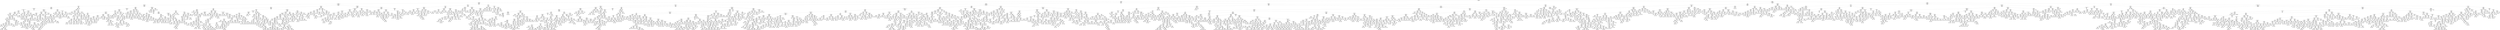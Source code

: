 digraph Tree {
node [shape=box, style="rounded", color="black", fontname=helvetica] ;
edge [fontname=helvetica] ;
0 [label="PERFORM_CNS.SCORE <= 653.5\ngini = 0.5\nsamples = 48055\nvalue = [38100, 37816]"] ;
1 [label="ltv <= 72.9\ngini = 0.5\nsamples = 36140\nvalue = [26963, 30136]"] ;
0 -> 1 [labeldistance=2.5, labelangle=45, headlabel="True"] ;
2 [label="prim_overdue_acct_pct <= 0.3\ngini = 0.5\nsamples = 11930\nvalue = [10593, 8281]"] ;
1 -> 2 ;
3 [label="Employment.Type_Self employed <= 0.5\ngini = 0.5\nsamples = 11090\nvalue = [10003, 7562]"] ;
2 -> 3 ;
4 [label="disbursed_amount <= 45601.5\ngini = 0.5\nsamples = 3866\nvalue = [3752, 2316]"] ;
3 -> 4 ;
5 [label="PRI.ACTIVE.ACCTS <= 2.5\ngini = 0.4\nsamples = 1734\nvalue = [1850, 864]"] ;
4 -> 5 ;
6 [label="asset_cost <= 63068.5\ngini = 0.4\nsamples = 1607\nvalue = [1688, 825]"] ;
5 -> 6 ;
7 [label="PERFORM_CNS.SCORE <= 623.5\ngini = 0.5\nsamples = 389\nvalue = [344, 229]"] ;
6 -> 7 ;
8 [label="DELINQUENT.ACCTS.IN.LAST.SIX.MONTHS <= 0.5\ngini = 0.5\nsamples = 380\nvalue = [342, 214]"] ;
7 -> 8 ;
9 [label="inst_curr_disb_ratio <= 0.3\ngini = 0.5\nsamples = 374\nvalue = [332, 212]"] ;
8 -> 9 ;
10 [label="ltv <= 49.3\ngini = 0.5\nsamples = 363\nvalue = [316, 211]"] ;
9 -> 10 ;
11 [label="Age_when_applying <= 29.9\ngini = 0.5\nsamples = 22\nvalue = [10, 17]"] ;
10 -> 11 ;
12 [label="gini = 0.3\nsamples = 8\nvalue = [2, 9]"] ;
11 -> 12 ;
13 [label="asset_to_loan_pct <= 2.3\ngini = 0.5\nsamples = 14\nvalue = [8, 8]"] ;
11 -> 13 ;
14 [label="gini = 0.5\nsamples = 5\nvalue = [2, 3]"] ;
13 -> 14 ;
15 [label="gini = 0.5\nsamples = 9\nvalue = [6, 5]"] ;
13 -> 15 ;
16 [label="cred_hist_desc_Medium Risk <= 0.5\ngini = 0.5\nsamples = 341\nvalue = [306, 194]"] ;
10 -> 16 ;
17 [label="PRIMARY.INSTAL.AMT <= 2740.0\ngini = 0.5\nsamples = 329\nvalue = [297, 182]"] ;
16 -> 17 ;
18 [label="asset_to_loan_pct <= 1.8\ngini = 0.5\nsamples = 324\nvalue = [290, 181]"] ;
17 -> 18 ;
19 [label="age_outstd_ratio <= 0.0\ngini = 0.5\nsamples = 272\nvalue = [236, 161]"] ;
18 -> 19 ;
20 [label="PRI.CURRENT.BALANCE <= 4279.5\ngini = 0.3\nsamples = 12\nvalue = [3, 11]"] ;
19 -> 20 ;
21 [label="gini = 0.2\nsamples = 7\nvalue = [1, 7]"] ;
20 -> 21 ;
22 [label="gini = 0.4\nsamples = 5\nvalue = [2, 4]"] ;
20 -> 22 ;
23 [label="asset_cost <= 63001.0\ngini = 0.5\nsamples = 260\nvalue = [233, 150]"] ;
19 -> 23 ;
24 [label="Driving_flag <= 0.5\ngini = 0.5\nsamples = 255\nvalue = [232, 144]"] ;
23 -> 24 ;
25 [label="asset_to_loan_pct <= 1.4\ngini = 0.5\nsamples = 250\nvalue = [231, 138]"] ;
24 -> 25 ;
26 [label="gini = 0.1\nsamples = 10\nvalue = [15, 1]"] ;
25 -> 26 ;
27 [label="age_outstd_ratio <= 0.0\ngini = 0.5\nsamples = 240\nvalue = [216, 137]"] ;
25 -> 27 ;
28 [label="asset_to_loan_pct <= 1.4\ngini = 0.5\nsamples = 184\nvalue = [177, 101]"] ;
27 -> 28 ;
29 [label="asset_cost <= 59475.0\ngini = 0.5\nsamples = 28\nvalue = [21, 25]"] ;
28 -> 29 ;
30 [label="age_outstd_ratio <= 0.0\ngini = 0.4\nsamples = 10\nvalue = [6, 12]"] ;
29 -> 30 ;
31 [label="gini = 0.0\nsamples = 5\nvalue = [0, 7]"] ;
30 -> 31 ;
32 [label="gini = 0.5\nsamples = 5\nvalue = [6, 5]"] ;
30 -> 32 ;
33 [label="gini = 0.5\nsamples = 18\nvalue = [15, 13]"] ;
29 -> 33 ;
34 [label="avg_acct_age_mnth <= 11.5\ngini = 0.4\nsamples = 156\nvalue = [156, 76]"] ;
28 -> 34 ;
35 [label="ltv <= 71.6\ngini = 0.5\nsamples = 151\nvalue = [146, 76]"] ;
34 -> 35 ;
36 [label="NO.OF_INQUIRIES <= 0.5\ngini = 0.5\nsamples = 142\nvalue = [132, 76]"] ;
35 -> 36 ;
37 [label="age_outstd_ratio <= 0.0\ngini = 0.4\nsamples = 135\nvalue = [129, 67]"] ;
36 -> 37 ;
38 [label="Employment.Type_Unemployed <= 0.5\ngini = 0.5\nsamples = 100\nvalue = [90, 58]"] ;
37 -> 38 ;
39 [label="gini = 0.5\nsamples = 85\nvalue = [76, 51]"] ;
38 -> 39 ;
40 [label="gini = 0.4\nsamples = 15\nvalue = [14, 7]"] ;
38 -> 40 ;
41 [label="asset_to_loan_pct <= 1.6\ngini = 0.3\nsamples = 35\nvalue = [39, 9]"] ;
37 -> 41 ;
42 [label="gini = 0.1\nsamples = 20\nvalue = [25, 1]"] ;
41 -> 42 ;
43 [label="gini = 0.5\nsamples = 15\nvalue = [14, 8]"] ;
41 -> 43 ;
44 [label="gini = 0.4\nsamples = 7\nvalue = [3, 9]"] ;
36 -> 44 ;
45 [label="gini = 0.0\nsamples = 9\nvalue = [14, 0]"] ;
35 -> 45 ;
46 [label="gini = 0.0\nsamples = 5\nvalue = [10, 0]"] ;
34 -> 46 ;
47 [label="disbursed_amount <= 33334.0\ngini = 0.5\nsamples = 56\nvalue = [39, 36]"] ;
27 -> 47 ;
48 [label="disbursed_amount <= 29842.0\ngini = 0.3\nsamples = 11\nvalue = [12, 3]"] ;
47 -> 48 ;
49 [label="gini = 0.4\nsamples = 5\nvalue = [5, 2]"] ;
48 -> 49 ;
50 [label="gini = 0.2\nsamples = 6\nvalue = [7, 1]"] ;
48 -> 50 ;
51 [label="asset_to_loan_pct <= 1.6\ngini = 0.5\nsamples = 45\nvalue = [27, 33]"] ;
47 -> 51 ;
52 [label="gini = 0.5\nsamples = 31\nvalue = [15, 28]"] ;
51 -> 52 ;
53 [label="asset_to_loan_pct <= 1.7\ngini = 0.4\nsamples = 14\nvalue = [12, 5]"] ;
51 -> 53 ;
54 [label="gini = 0.2\nsamples = 9\nvalue = [8, 1]"] ;
53 -> 54 ;
55 [label="gini = 0.5\nsamples = 5\nvalue = [4, 4]"] ;
53 -> 55 ;
56 [label="gini = 0.2\nsamples = 5\nvalue = [1, 6]"] ;
24 -> 56 ;
57 [label="gini = 0.2\nsamples = 5\nvalue = [1, 6]"] ;
23 -> 57 ;
58 [label="Age_when_applying <= 41.4\ngini = 0.4\nsamples = 52\nvalue = [54, 20]"] ;
18 -> 58 ;
59 [label="Aadhar_flag <= 0.5\ngini = 0.4\nsamples = 46\nvalue = [44, 20]"] ;
58 -> 59 ;
60 [label="gini = 0.0\nsamples = 5\nvalue = [6, 0]"] ;
59 -> 60 ;
61 [label="age_outstd_ratio <= 0.0\ngini = 0.5\nsamples = 41\nvalue = [38, 20]"] ;
59 -> 61 ;
62 [label="gini = 0.5\nsamples = 6\nvalue = [3, 5]"] ;
61 -> 62 ;
63 [label="total_outstanding <= 32692.0\ngini = 0.4\nsamples = 35\nvalue = [35, 15]"] ;
61 -> 63 ;
64 [label="total_outstanding <= 30762.0\ngini = 0.4\nsamples = 26\nvalue = [29, 9]"] ;
63 -> 64 ;
65 [label="asset_cost <= 56426.0\ngini = 0.5\nsamples = 18\nvalue = [17, 9]"] ;
64 -> 65 ;
66 [label="age_outstd_ratio <= 0.0\ngini = 0.4\nsamples = 10\nvalue = [10, 3]"] ;
65 -> 66 ;
67 [label="gini = 0.0\nsamples = 5\nvalue = [6, 0]"] ;
66 -> 67 ;
68 [label="gini = 0.5\nsamples = 5\nvalue = [4, 3]"] ;
66 -> 68 ;
69 [label="gini = 0.5\nsamples = 8\nvalue = [7, 6]"] ;
65 -> 69 ;
70 [label="gini = 0.0\nsamples = 8\nvalue = [12, 0]"] ;
64 -> 70 ;
71 [label="gini = 0.5\nsamples = 9\nvalue = [6, 6]"] ;
63 -> 71 ;
72 [label="gini = 0.0\nsamples = 6\nvalue = [10, 0]"] ;
58 -> 72 ;
73 [label="gini = 0.2\nsamples = 5\nvalue = [7, 1]"] ;
17 -> 73 ;
74 [label="Age_when_applying <= 33.2\ngini = 0.5\nsamples = 12\nvalue = [9, 12]"] ;
16 -> 74 ;
75 [label="gini = 0.4\nsamples = 5\nvalue = [8, 3]"] ;
74 -> 75 ;
76 [label="gini = 0.2\nsamples = 7\nvalue = [1, 9]"] ;
74 -> 76 ;
77 [label="NEW.ACCTS.IN.LAST.SIX.MONTHS <= 0.5\ngini = 0.1\nsamples = 11\nvalue = [16, 1]"] ;
9 -> 77 ;
78 [label="gini = 0.3\nsamples = 5\nvalue = [5, 1]"] ;
77 -> 78 ;
79 [label="gini = 0.0\nsamples = 6\nvalue = [11, 0]"] ;
77 -> 79 ;
80 [label="gini = 0.3\nsamples = 6\nvalue = [10, 2]"] ;
8 -> 80 ;
81 [label="gini = 0.2\nsamples = 9\nvalue = [2, 15]"] ;
7 -> 81 ;
82 [label="avg_acct_age_mnth <= 7.5\ngini = 0.4\nsamples = 1218\nvalue = [1344, 596]"] ;
6 -> 82 ;
83 [label="cred_hist_desc_No History <= 0.5\ngini = 0.4\nsamples = 1091\nvalue = [1236, 509]"] ;
82 -> 83 ;
84 [label="PRI.CURRENT.BALANCE <= 30922.5\ngini = 0.3\nsamples = 87\nvalue = [106, 23]"] ;
83 -> 84 ;
85 [label="cred_hist_desc_Not Scored <= 0.5\ngini = 0.1\nsamples = 54\nvalue = [78, 6]"] ;
84 -> 85 ;
86 [label="gini = 0.3\nsamples = 9\nvalue = [11, 3]"] ;
85 -> 86 ;
87 [label="avg_credit_hist_mnth <= 3.5\ngini = 0.1\nsamples = 45\nvalue = [67, 3]"] ;
85 -> 87 ;
88 [label="PRI.CURRENT.BALANCE <= 147.5\ngini = 0.0\nsamples = 32\nvalue = [50, 1]"] ;
87 -> 88 ;
89 [label="disbursed_amount <= 42366.5\ngini = 0.1\nsamples = 13\nvalue = [17, 1]"] ;
88 -> 89 ;
90 [label="gini = 0.0\nsamples = 7\nvalue = [9, 0]"] ;
89 -> 90 ;
91 [label="gini = 0.2\nsamples = 6\nvalue = [8, 1]"] ;
89 -> 91 ;
92 [label="gini = 0.0\nsamples = 19\nvalue = [33, 0]"] ;
88 -> 92 ;
93 [label="PRI.ACTIVE.ACCTS <= 0.5\ngini = 0.2\nsamples = 13\nvalue = [17, 2]"] ;
87 -> 93 ;
94 [label="gini = 0.0\nsamples = 7\nvalue = [10, 0]"] ;
93 -> 94 ;
95 [label="gini = 0.3\nsamples = 6\nvalue = [7, 2]"] ;
93 -> 95 ;
96 [label="PRI.SANCTIONED.AMOUNT <= 100001.5\ngini = 0.5\nsamples = 33\nvalue = [28, 17]"] ;
84 -> 96 ;
97 [label="inst_curr_disb_ratio <= 0.4\ngini = 0.5\nsamples = 19\nvalue = [14, 12]"] ;
96 -> 97 ;
98 [label="curr_outstd_ratio <= 0.5\ngini = 0.4\nsamples = 14\nvalue = [13, 6]"] ;
97 -> 98 ;
99 [label="gini = 0.5\nsamples = 7\nvalue = [4, 4]"] ;
98 -> 99 ;
100 [label="gini = 0.3\nsamples = 7\nvalue = [9, 2]"] ;
98 -> 100 ;
101 [label="gini = 0.2\nsamples = 5\nvalue = [1, 6]"] ;
97 -> 101 ;
102 [label="PERFORM_CNS.SCORE <= 16.0\ngini = 0.4\nsamples = 14\nvalue = [14, 5]"] ;
96 -> 102 ;
103 [label="gini = 0.5\nsamples = 5\nvalue = [3, 3]"] ;
102 -> 103 ;
104 [label="gini = 0.3\nsamples = 9\nvalue = [11, 2]"] ;
102 -> 104 ;
105 [label="Employment.Type_Unemployed <= 0.5\ngini = 0.4\nsamples = 1004\nvalue = [1130, 486]"] ;
83 -> 105 ;
106 [label="total_outstanding <= 38763.5\ngini = 0.4\nsamples = 901\nvalue = [1007, 443]"] ;
105 -> 106 ;
107 [label="asset_cost <= 88057.5\ngini = 0.4\nsamples = 356\nvalue = [421, 147]"] ;
106 -> 107 ;
108 [label="asset_cost <= 63834.0\ngini = 0.4\nsamples = 338\nvalue = [395, 146]"] ;
107 -> 108 ;
109 [label="Aadhar_flag <= 0.5\ngini = 0.5\nsamples = 26\nvalue = [24, 16]"] ;
108 -> 109 ;
110 [label="gini = 0.5\nsamples = 5\nvalue = [6, 4]"] ;
109 -> 110 ;
111 [label="total_outstanding <= 35107.0\ngini = 0.5\nsamples = 21\nvalue = [18, 12]"] ;
109 -> 111 ;
112 [label="gini = 0.3\nsamples = 9\nvalue = [12, 3]"] ;
111 -> 112 ;
113 [label="ltv <= 59.7\ngini = 0.5\nsamples = 12\nvalue = [6, 9]"] ;
111 -> 113 ;
114 [label="gini = 0.2\nsamples = 6\nvalue = [1, 7]"] ;
113 -> 114 ;
115 [label="gini = 0.4\nsamples = 6\nvalue = [5, 2]"] ;
113 -> 115 ;
116 [label="age_outstd_ratio <= 0.0\ngini = 0.4\nsamples = 312\nvalue = [371, 130]"] ;
108 -> 116 ;
117 [label="age_outstd_ratio <= 0.0\ngini = 0.2\nsamples = 30\nvalue = [46, 5]"] ;
116 -> 117 ;
118 [label="gini = 0.5\nsamples = 5\nvalue = [3, 3]"] ;
117 -> 118 ;
119 [label="Age_when_applying <= 23.2\ngini = 0.1\nsamples = 25\nvalue = [43, 2]"] ;
117 -> 119 ;
120 [label="gini = 0.0\nsamples = 16\nvalue = [27, 0]"] ;
119 -> 120 ;
121 [label="gini = 0.2\nsamples = 9\nvalue = [16, 2]"] ;
119 -> 121 ;
122 [label="asset_cost <= 83830.5\ngini = 0.4\nsamples = 282\nvalue = [325, 125]"] ;
116 -> 122 ;
123 [label="Driving_flag <= 0.5\ngini = 0.4\nsamples = 277\nvalue = [322, 121]"] ;
122 -> 123 ;
124 [label="Age_when_applying <= 25.9\ngini = 0.4\nsamples = 266\nvalue = [311, 113]"] ;
123 -> 124 ;
125 [label="Age_when_applying <= 25.5\ngini = 0.5\nsamples = 64\nvalue = [65, 41]"] ;
124 -> 125 ;
126 [label="ltv <= 41.8\ngini = 0.4\nsamples = 56\nvalue = [62, 30]"] ;
125 -> 126 ;
127 [label="Age_when_applying <= 22.8\ngini = 0.5\nsamples = 16\nvalue = [11, 12]"] ;
126 -> 127 ;
128 [label="gini = 0.2\nsamples = 5\nvalue = [1, 7]"] ;
127 -> 128 ;
129 [label="total_outstanding <= 26175.0\ngini = 0.4\nsamples = 11\nvalue = [10, 5]"] ;
127 -> 129 ;
130 [label="gini = 0.4\nsamples = 6\nvalue = [7, 3]"] ;
129 -> 130 ;
131 [label="gini = 0.5\nsamples = 5\nvalue = [3, 2]"] ;
129 -> 131 ;
132 [label="Age_when_applying <= 23.8\ngini = 0.4\nsamples = 40\nvalue = [51, 18]"] ;
126 -> 132 ;
133 [label="gini = 0.2\nsamples = 18\nvalue = [29, 4]"] ;
132 -> 133 ;
134 [label="gini = 0.5\nsamples = 22\nvalue = [22, 14]"] ;
132 -> 134 ;
135 [label="gini = 0.3\nsamples = 8\nvalue = [3, 11]"] ;
125 -> 135 ;
136 [label="Age_when_applying <= 26.5\ngini = 0.4\nsamples = 202\nvalue = [246, 72]"] ;
124 -> 136 ;
137 [label="gini = 0.0\nsamples = 8\nvalue = [16, 0]"] ;
136 -> 137 ;
138 [label="age_outstd_ratio <= 0.0\ngini = 0.4\nsamples = 194\nvalue = [230, 72]"] ;
136 -> 138 ;
139 [label="total_outstanding <= 35564.0\ngini = 0.4\nsamples = 92\nvalue = [99, 42]"] ;
138 -> 139 ;
140 [label="asset_cost <= 71902.5\ngini = 0.5\nsamples = 43\nvalue = [38, 29]"] ;
139 -> 140 ;
141 [label="asset_cost <= 67799.5\ngini = 0.5\nsamples = 30\nvalue = [22, 26]"] ;
140 -> 141 ;
142 [label="age_outstd_ratio <= 0.0\ngini = 0.4\nsamples = 13\nvalue = [12, 5]"] ;
141 -> 142 ;
143 [label="gini = 0.0\nsamples = 7\nvalue = [9, 0]"] ;
142 -> 143 ;
144 [label="gini = 0.5\nsamples = 6\nvalue = [3, 5]"] ;
142 -> 144 ;
145 [label="asset_cost <= 70085.0\ngini = 0.4\nsamples = 17\nvalue = [10, 21]"] ;
141 -> 145 ;
146 [label="gini = 0.0\nsamples = 6\nvalue = [0, 10]"] ;
145 -> 146 ;
147 [label="asset_to_loan_pct <= 2.0\ngini = 0.5\nsamples = 11\nvalue = [10, 11]"] ;
145 -> 147 ;
148 [label="gini = 0.4\nsamples = 6\nvalue = [4, 9]"] ;
147 -> 148 ;
149 [label="gini = 0.4\nsamples = 5\nvalue = [6, 2]"] ;
147 -> 149 ;
150 [label="asset_to_loan_pct <= 2.3\ngini = 0.3\nsamples = 13\nvalue = [16, 3]"] ;
140 -> 150 ;
151 [label="gini = 0.2\nsamples = 8\nvalue = [10, 1]"] ;
150 -> 151 ;
152 [label="gini = 0.4\nsamples = 5\nvalue = [6, 2]"] ;
150 -> 152 ;
153 [label="Aadhar_flag <= 0.5\ngini = 0.3\nsamples = 49\nvalue = [61, 13]"] ;
139 -> 153 ;
154 [label="gini = 0.5\nsamples = 7\nvalue = [7, 5]"] ;
153 -> 154 ;
155 [label="disbursed_amount <= 37207.0\ngini = 0.2\nsamples = 42\nvalue = [54, 8]"] ;
153 -> 155 ;
156 [label="asset_to_loan_pct <= 2.0\ngini = 0.1\nsamples = 19\nvalue = [30, 1]"] ;
155 -> 156 ;
157 [label="gini = 0.0\nsamples = 14\nvalue = [23, 0]"] ;
156 -> 157 ;
158 [label="gini = 0.2\nsamples = 5\nvalue = [7, 1]"] ;
156 -> 158 ;
159 [label="total_outstanding <= 38389.0\ngini = 0.3\nsamples = 23\nvalue = [24, 7]"] ;
155 -> 159 ;
160 [label="ltv <= 57.8\ngini = 0.5\nsamples = 15\nvalue = [11, 7]"] ;
159 -> 160 ;
161 [label="gini = 0.5\nsamples = 5\nvalue = [2, 3]"] ;
160 -> 161 ;
162 [label="asset_cost <= 66447.5\ngini = 0.4\nsamples = 10\nvalue = [9, 4]"] ;
160 -> 162 ;
163 [label="gini = 0.5\nsamples = 5\nvalue = [4, 3]"] ;
162 -> 163 ;
164 [label="gini = 0.3\nsamples = 5\nvalue = [5, 1]"] ;
162 -> 164 ;
165 [label="gini = 0.0\nsamples = 8\nvalue = [13, 0]"] ;
159 -> 165 ;
166 [label="asset_to_loan_pct <= 3.0\ngini = 0.3\nsamples = 102\nvalue = [131, 30]"] ;
138 -> 166 ;
167 [label="disbursed_amount <= 26745.0\ngini = 0.3\nsamples = 86\nvalue = [110, 28]"] ;
166 -> 167 ;
168 [label="gini = 0.4\nsamples = 5\nvalue = [2, 4]"] ;
167 -> 168 ;
169 [label="Age_when_applying <= 57.1\ngini = 0.3\nsamples = 81\nvalue = [108, 24]"] ;
167 -> 169 ;
170 [label="Aadhar_flag <= 0.5\ngini = 0.3\nsamples = 75\nvalue = [104, 21]"] ;
169 -> 170 ;
171 [label="gini = 0.0\nsamples = 19\nvalue = [31, 0]"] ;
170 -> 171 ;
172 [label="gini = 0.3\nsamples = 56\nvalue = [73, 21]"] ;
170 -> 172 ;
173 [label="gini = 0.5\nsamples = 6\nvalue = [4, 3]"] ;
169 -> 173 ;
174 [label="Age_when_applying <= 38.4\ngini = 0.2\nsamples = 16\nvalue = [21, 2]"] ;
166 -> 174 ;
175 [label="gini = 0.0\nsamples = 11\nvalue = [16, 0]"] ;
174 -> 175 ;
176 [label="gini = 0.4\nsamples = 5\nvalue = [5, 2]"] ;
174 -> 176 ;
177 [label="asset_cost <= 69031.0\ngini = 0.5\nsamples = 11\nvalue = [11, 8]"] ;
123 -> 177 ;
178 [label="gini = 0.5\nsamples = 6\nvalue = [7, 6]"] ;
177 -> 178 ;
179 [label="gini = 0.4\nsamples = 5\nvalue = [4, 2]"] ;
177 -> 179 ;
180 [label="gini = 0.5\nsamples = 5\nvalue = [3, 4]"] ;
122 -> 180 ;
181 [label="age_outstd_ratio <= 0.0\ngini = 0.1\nsamples = 18\nvalue = [26, 1]"] ;
107 -> 181 ;
182 [label="gini = 0.2\nsamples = 7\nvalue = [9, 1]"] ;
181 -> 182 ;
183 [label="gini = 0.0\nsamples = 11\nvalue = [17, 0]"] ;
181 -> 183 ;
184 [label="Aadhar_flag <= 0.5\ngini = 0.4\nsamples = 545\nvalue = [586, 296]"] ;
106 -> 184 ;
185 [label="total_outstanding <= 39324.5\ngini = 0.5\nsamples = 114\nvalue = [127, 66]"] ;
184 -> 185 ;
186 [label="gini = 0.4\nsamples = 5\nvalue = [3, 7]"] ;
185 -> 186 ;
187 [label="Age_when_applying <= 25.6\ngini = 0.4\nsamples = 109\nvalue = [124, 59]"] ;
185 -> 187 ;
188 [label="PAN_flag <= 0.5\ngini = 0.3\nsamples = 33\nvalue = [49, 10]"] ;
187 -> 188 ;
189 [label="disbursed_amount <= 43431.0\ngini = 0.2\nsamples = 26\nvalue = [41, 5]"] ;
188 -> 189 ;
190 [label="age_outstd_ratio <= 0.0\ngini = 0.1\nsamples = 17\nvalue = [29, 1]"] ;
189 -> 190 ;
191 [label="gini = 0.2\nsamples = 7\nvalue = [8, 1]"] ;
190 -> 191 ;
192 [label="gini = 0.0\nsamples = 10\nvalue = [21, 0]"] ;
190 -> 192 ;
193 [label="gini = 0.4\nsamples = 9\nvalue = [12, 4]"] ;
189 -> 193 ;
194 [label="gini = 0.5\nsamples = 7\nvalue = [8, 5]"] ;
188 -> 194 ;
195 [label="asset_to_loan_pct <= 1.6\ngini = 0.5\nsamples = 76\nvalue = [75, 49]"] ;
187 -> 195 ;
196 [label="asset_cost <= 66234.0\ngini = 0.5\nsamples = 31\nvalue = [25, 31]"] ;
195 -> 196 ;
197 [label="disbursed_amount <= 42252.0\ngini = 0.5\nsamples = 16\nvalue = [20, 11]"] ;
196 -> 197 ;
198 [label="gini = 0.3\nsamples = 6\nvalue = [2, 9]"] ;
197 -> 198 ;
199 [label="asset_cost <= 65401.5\ngini = 0.2\nsamples = 10\nvalue = [18, 2]"] ;
197 -> 199 ;
200 [label="gini = 0.2\nsamples = 5\nvalue = [10, 1]"] ;
199 -> 200 ;
201 [label="gini = 0.2\nsamples = 5\nvalue = [8, 1]"] ;
199 -> 201 ;
202 [label="total_outstanding <= 43779.5\ngini = 0.3\nsamples = 15\nvalue = [5, 20]"] ;
196 -> 202 ;
203 [label="gini = 0.2\nsamples = 7\nvalue = [1, 11]"] ;
202 -> 203 ;
204 [label="gini = 0.4\nsamples = 8\nvalue = [4, 9]"] ;
202 -> 204 ;
205 [label="asset_to_loan_pct <= 1.9\ngini = 0.4\nsamples = 45\nvalue = [50, 18]"] ;
195 -> 205 ;
206 [label="gini = 0.3\nsamples = 38\nvalue = [45, 12]"] ;
205 -> 206 ;
207 [label="gini = 0.5\nsamples = 7\nvalue = [5, 6]"] ;
205 -> 207 ;
208 [label="age_outstd_ratio <= 0.0\ngini = 0.4\nsamples = 431\nvalue = [459, 230]"] ;
184 -> 208 ;
209 [label="gini = 0.5\nsamples = 258\nvalue = [251, 151]"] ;
208 -> 209 ;
210 [label="PAN_flag <= 0.5\ngini = 0.4\nsamples = 173\nvalue = [208, 79]"] ;
208 -> 210 ;
211 [label="asset_cost <= 71050.0\ngini = 0.4\nsamples = 159\nvalue = [184, 79]"] ;
210 -> 211 ;
212 [label="age_outstd_ratio <= 0.0\ngini = 0.4\nsamples = 115\nvalue = [141, 47]"] ;
211 -> 212 ;
213 [label="Age_when_applying <= 30.7\ngini = 0.3\nsamples = 80\nvalue = [105, 27]"] ;
212 -> 213 ;
214 [label="gini = 0.5\nsamples = 6\nvalue = [4, 5]"] ;
213 -> 214 ;
215 [label="ltv <= 70.3\ngini = 0.3\nsamples = 74\nvalue = [101, 22]"] ;
213 -> 215 ;
216 [label="NO.OF_INQUIRIES <= 0.5\ngini = 0.3\nsamples = 66\nvalue = [96, 17]"] ;
215 -> 216 ;
217 [label="ltv <= 60.9\ngini = 0.2\nsamples = 60\nvalue = [88, 13]"] ;
216 -> 217 ;
218 [label="gini = 0.4\nsamples = 7\nvalue = [9, 4]"] ;
217 -> 218 ;
219 [label="asset_cost <= 68206.0\ngini = 0.2\nsamples = 53\nvalue = [79, 9]"] ;
217 -> 219 ;
220 [label="disbursed_amount <= 43399.0\ngini = 0.3\nsamples = 36\nvalue = [48, 9]"] ;
219 -> 220 ;
221 [label="age_outstd_ratio <= 0.0\ngini = 0.3\nsamples = 27\nvalue = [31, 9]"] ;
220 -> 221 ;
222 [label="age_outstd_ratio <= 0.0\ngini = 0.4\nsamples = 21\nvalue = [24, 9]"] ;
221 -> 222 ;
223 [label="asset_cost <= 66430.0\ngini = 0.3\nsamples = 16\nvalue = [21, 5]"] ;
222 -> 223 ;
224 [label="gini = 0.1\nsamples = 10\nvalue = [15, 1]"] ;
223 -> 224 ;
225 [label="gini = 0.5\nsamples = 6\nvalue = [6, 4]"] ;
223 -> 225 ;
226 [label="gini = 0.5\nsamples = 5\nvalue = [3, 4]"] ;
222 -> 226 ;
227 [label="gini = 0.0\nsamples = 6\nvalue = [7, 0]"] ;
221 -> 227 ;
228 [label="gini = 0.0\nsamples = 9\nvalue = [17, 0]"] ;
220 -> 228 ;
229 [label="gini = 0.0\nsamples = 17\nvalue = [31, 0]"] ;
219 -> 229 ;
230 [label="gini = 0.4\nsamples = 6\nvalue = [8, 4]"] ;
216 -> 230 ;
231 [label="gini = 0.5\nsamples = 8\nvalue = [5, 5]"] ;
215 -> 231 ;
232 [label="age_outstd_ratio <= 0.0\ngini = 0.5\nsamples = 35\nvalue = [36, 20]"] ;
212 -> 232 ;
233 [label="gini = 0.3\nsamples = 7\nvalue = [2, 8]"] ;
232 -> 233 ;
234 [label="ltv <= 67.5\ngini = 0.4\nsamples = 28\nvalue = [34, 12]"] ;
232 -> 234 ;
235 [label="Age_when_applying <= 50.5\ngini = 0.5\nsamples = 16\nvalue = [15, 11]"] ;
234 -> 235 ;
236 [label="age_outstd_ratio <= 0.0\ngini = 0.3\nsamples = 11\nvalue = [14, 3]"] ;
235 -> 236 ;
237 [label="gini = 0.3\nsamples = 5\nvalue = [7, 2]"] ;
236 -> 237 ;
238 [label="gini = 0.2\nsamples = 6\nvalue = [7, 1]"] ;
236 -> 238 ;
239 [label="gini = 0.2\nsamples = 5\nvalue = [1, 8]"] ;
235 -> 239 ;
240 [label="Age_when_applying <= 52.1\ngini = 0.1\nsamples = 12\nvalue = [19, 1]"] ;
234 -> 240 ;
241 [label="gini = 0.2\nsamples = 6\nvalue = [8, 1]"] ;
240 -> 241 ;
242 [label="gini = 0.0\nsamples = 6\nvalue = [11, 0]"] ;
240 -> 242 ;
243 [label="gini = 0.5\nsamples = 44\nvalue = [43, 32]"] ;
211 -> 243 ;
244 [label="gini = 0.0\nsamples = 14\nvalue = [24, 0]"] ;
210 -> 244 ;
245 [label="disbursed_amount <= 33025.0\ngini = 0.4\nsamples = 103\nvalue = [123, 43]"] ;
105 -> 245 ;
246 [label="asset_to_loan_pct <= 2.4\ngini = 0.1\nsamples = 14\nvalue = [23, 2]"] ;
245 -> 246 ;
247 [label="gini = 0.2\nsamples = 5\nvalue = [8, 1]"] ;
246 -> 247 ;
248 [label="gini = 0.1\nsamples = 9\nvalue = [15, 1]"] ;
246 -> 248 ;
249 [label="total_outstanding <= 34815.0\ngini = 0.4\nsamples = 89\nvalue = [100, 41]"] ;
245 -> 249 ;
250 [label="gini = 0.5\nsamples = 8\nvalue = [4, 7]"] ;
249 -> 250 ;
251 [label="Age_when_applying <= 21.0\ngini = 0.4\nsamples = 81\nvalue = [96, 34]"] ;
249 -> 251 ;
252 [label="asset_cost <= 80000.5\ngini = 0.4\nsamples = 62\nvalue = [69, 31]"] ;
251 -> 252 ;
253 [label="ltv <= 55.3\ngini = 0.3\nsamples = 48\nvalue = [65, 15]"] ;
252 -> 253 ;
254 [label="gini = 0.0\nsamples = 7\nvalue = [16, 0]"] ;
253 -> 254 ;
255 [label="age_outstd_ratio <= 0.0\ngini = 0.4\nsamples = 41\nvalue = [49, 15]"] ;
253 -> 255 ;
256 [label="disbursed_amount <= 42794.0\ngini = 0.3\nsamples = 36\nvalue = [46, 11]"] ;
255 -> 256 ;
257 [label="disbursed_amount <= 41565.0\ngini = 0.4\nsamples = 17\nvalue = [21, 8]"] ;
256 -> 257 ;
258 [label="age_outstd_ratio <= 0.0\ngini = 0.2\nsamples = 12\nvalue = [19, 3]"] ;
257 -> 258 ;
259 [label="gini = 0.4\nsamples = 6\nvalue = [7, 3]"] ;
258 -> 259 ;
260 [label="gini = 0.0\nsamples = 6\nvalue = [12, 0]"] ;
258 -> 260 ;
261 [label="gini = 0.4\nsamples = 5\nvalue = [2, 5]"] ;
257 -> 261 ;
262 [label="ltv <= 62.8\ngini = 0.2\nsamples = 19\nvalue = [25, 3]"] ;
256 -> 262 ;
263 [label="gini = 0.0\nsamples = 6\nvalue = [9, 0]"] ;
262 -> 263 ;
264 [label="Age_when_applying <= 19.3\ngini = 0.3\nsamples = 13\nvalue = [16, 3]"] ;
262 -> 264 ;
265 [label="gini = 0.4\nsamples = 5\nvalue = [5, 2]"] ;
264 -> 265 ;
266 [label="gini = 0.2\nsamples = 8\nvalue = [11, 1]"] ;
264 -> 266 ;
267 [label="gini = 0.5\nsamples = 5\nvalue = [3, 4]"] ;
255 -> 267 ;
268 [label="total_outstanding <= 42594.0\ngini = 0.3\nsamples = 14\nvalue = [4, 16]"] ;
252 -> 268 ;
269 [label="gini = 0.4\nsamples = 5\nvalue = [2, 4]"] ;
268 -> 269 ;
270 [label="gini = 0.2\nsamples = 9\nvalue = [2, 12]"] ;
268 -> 270 ;
271 [label="asset_to_loan_pct <= 1.9\ngini = 0.2\nsamples = 19\nvalue = [27, 3]"] ;
251 -> 271 ;
272 [label="gini = 0.0\nsamples = 13\nvalue = [21, 0]"] ;
271 -> 272 ;
273 [label="gini = 0.4\nsamples = 6\nvalue = [6, 3]"] ;
271 -> 273 ;
274 [label="PRI.ACTIVE.ACCTS <= 1.5\ngini = 0.5\nsamples = 127\nvalue = [108, 87]"] ;
82 -> 274 ;
275 [label="PERFORM_CNS.SCORE <= 17.5\ngini = 0.5\nsamples = 95\nvalue = [68, 74]"] ;
274 -> 275 ;
276 [label="ltv <= 61.3\ngini = 0.4\nsamples = 20\nvalue = [10, 22]"] ;
275 -> 276 ;
277 [label="gini = 0.5\nsamples = 9\nvalue = [6, 6]"] ;
276 -> 277 ;
278 [label="total_outstanding <= 45129.5\ngini = 0.3\nsamples = 11\nvalue = [4, 16]"] ;
276 -> 278 ;
279 [label="gini = 0.5\nsamples = 6\nvalue = [4, 6]"] ;
278 -> 279 ;
280 [label="gini = 0.0\nsamples = 5\nvalue = [0, 10]"] ;
278 -> 280 ;
281 [label="avg_acct_age_mnth <= 24.5\ngini = 0.5\nsamples = 75\nvalue = [58, 52]"] ;
275 -> 281 ;
282 [label="NEW.ACCTS.IN.LAST.SIX.MONTHS <= 0.5\ngini = 0.4\nsamples = 34\nvalue = [33, 16]"] ;
281 -> 282 ;
283 [label="total_outstanding <= 41794.0\ngini = 0.5\nsamples = 29\nvalue = [24, 16]"] ;
282 -> 283 ;
284 [label="Age_when_applying <= 32.6\ngini = 0.5\nsamples = 11\nvalue = [5, 7]"] ;
283 -> 284 ;
285 [label="gini = 0.0\nsamples = 6\nvalue = [0, 6]"] ;
284 -> 285 ;
286 [label="gini = 0.3\nsamples = 5\nvalue = [5, 1]"] ;
284 -> 286 ;
287 [label="PRI.SANCTIONED.AMOUNT <= 34500.0\ngini = 0.4\nsamples = 18\nvalue = [19, 9]"] ;
283 -> 287 ;
288 [label="PRI.NO.OF.ACCTS <= 1.5\ngini = 0.3\nsamples = 10\nvalue = [13, 3]"] ;
287 -> 288 ;
289 [label="gini = 0.2\nsamples = 5\nvalue = [6, 1]"] ;
288 -> 289 ;
290 [label="gini = 0.3\nsamples = 5\nvalue = [7, 2]"] ;
288 -> 290 ;
291 [label="gini = 0.5\nsamples = 8\nvalue = [6, 6]"] ;
287 -> 291 ;
292 [label="gini = 0.0\nsamples = 5\nvalue = [9, 0]"] ;
282 -> 292 ;
293 [label="asset_to_loan_pct <= 2.1\ngini = 0.5\nsamples = 41\nvalue = [25, 36]"] ;
281 -> 293 ;
294 [label="avg_acct_age_mnth <= 33.5\ngini = 0.5\nsamples = 33\nvalue = [22, 22]"] ;
293 -> 294 ;
295 [label="PRI.ACTIVE.ACCTS <= 0.5\ngini = 0.4\nsamples = 14\nvalue = [5, 15]"] ;
294 -> 295 ;
296 [label="gini = 0.4\nsamples = 9\nvalue = [3, 9]"] ;
295 -> 296 ;
297 [label="gini = 0.4\nsamples = 5\nvalue = [2, 6]"] ;
295 -> 297 ;
298 [label="asset_cost <= 65960.5\ngini = 0.4\nsamples = 19\nvalue = [17, 7]"] ;
294 -> 298 ;
299 [label="gini = 0.2\nsamples = 7\nvalue = [9, 1]"] ;
298 -> 299 ;
300 [label="curr_outstd_ratio <= 0.9\ngini = 0.5\nsamples = 12\nvalue = [8, 6]"] ;
298 -> 300 ;
301 [label="gini = 0.5\nsamples = 6\nvalue = [3, 5]"] ;
300 -> 301 ;
302 [label="gini = 0.3\nsamples = 6\nvalue = [5, 1]"] ;
300 -> 302 ;
303 [label="gini = 0.3\nsamples = 8\nvalue = [3, 14]"] ;
293 -> 303 ;
304 [label="PRI.SANCTIONED.AMOUNT <= 52000.0\ngini = 0.4\nsamples = 32\nvalue = [40, 13]"] ;
274 -> 304 ;
305 [label="gini = 0.4\nsamples = 5\nvalue = [2, 4]"] ;
304 -> 305 ;
306 [label="asset_to_loan_pct <= 1.8\ngini = 0.3\nsamples = 27\nvalue = [38, 9]"] ;
304 -> 306 ;
307 [label="PRIMARY.INSTAL.AMT <= 8198.0\ngini = 0.1\nsamples = 19\nvalue = [29, 2]"] ;
306 -> 307 ;
308 [label="gini = 0.3\nsamples = 8\nvalue = [9, 2]"] ;
307 -> 308 ;
309 [label="gini = 0.0\nsamples = 11\nvalue = [20, 0]"] ;
307 -> 309 ;
310 [label="gini = 0.5\nsamples = 8\nvalue = [9, 7]"] ;
306 -> 310 ;
311 [label="ltv <= 72.4\ngini = 0.3\nsamples = 127\nvalue = [162, 39]"] ;
5 -> 311 ;
312 [label="VoterID_flag <= 0.5\ngini = 0.3\nsamples = 122\nvalue = [159, 34]"] ;
311 -> 312 ;
313 [label="Age_when_applying <= 31.8\ngini = 0.3\nsamples = 115\nvalue = [155, 30]"] ;
312 -> 313 ;
314 [label="avg_credit_hist_mnth <= 32.5\ngini = 0.4\nsamples = 36\nvalue = [35, 16]"] ;
313 -> 314 ;
315 [label="instalment_health <= 28487.8\ngini = 0.5\nsamples = 25\nvalue = [21, 15]"] ;
314 -> 315 ;
316 [label="asset_to_loan_pct <= 1.6\ngini = 0.4\nsamples = 17\nvalue = [17, 7]"] ;
315 -> 316 ;
317 [label="gini = 0.5\nsamples = 8\nvalue = [7, 6]"] ;
316 -> 317 ;
318 [label="gini = 0.2\nsamples = 9\nvalue = [10, 1]"] ;
316 -> 318 ;
319 [label="gini = 0.4\nsamples = 8\nvalue = [4, 8]"] ;
315 -> 319 ;
320 [label="PRI.NO.OF.ACCTS <= 7.5\ngini = 0.1\nsamples = 11\nvalue = [14, 1]"] ;
314 -> 320 ;
321 [label="gini = 0.3\nsamples = 5\nvalue = [5, 1]"] ;
320 -> 321 ;
322 [label="gini = 0.0\nsamples = 6\nvalue = [9, 0]"] ;
320 -> 322 ;
323 [label="asset_cost <= 73776.0\ngini = 0.2\nsamples = 79\nvalue = [120, 14]"] ;
313 -> 323 ;
324 [label="PERFORM_CNS.SCORE <= 621.5\ngini = 0.2\nsamples = 69\nvalue = [108, 10]"] ;
323 -> 324 ;
325 [label="PERFORM_CNS.SCORE <= 446.0\ngini = 0.1\nsamples = 51\nvalue = [86, 5]"] ;
324 -> 325 ;
326 [label="PRI.NO.OF.ACCTS <= 14.5\ngini = 0.3\nsamples = 22\nvalue = [29, 5]"] ;
325 -> 326 ;
327 [label="PRI.ACTIVE.ACCTS <= 3.5\ngini = 0.4\nsamples = 15\nvalue = [11, 5]"] ;
326 -> 327 ;
328 [label="gini = 0.0\nsamples = 6\nvalue = [7, 0]"] ;
327 -> 328 ;
329 [label="gini = 0.5\nsamples = 9\nvalue = [4, 5]"] ;
327 -> 329 ;
330 [label="gini = 0.0\nsamples = 7\nvalue = [18, 0]"] ;
326 -> 330 ;
331 [label="gini = 0.0\nsamples = 29\nvalue = [57, 0]"] ;
325 -> 331 ;
332 [label="age_outstd_ratio <= 0.0\ngini = 0.3\nsamples = 18\nvalue = [22, 5]"] ;
324 -> 332 ;
333 [label="age_outstd_ratio <= 0.0\ngini = 0.4\nsamples = 11\nvalue = [12, 5]"] ;
332 -> 333 ;
334 [label="gini = 0.2\nsamples = 5\nvalue = [9, 1]"] ;
333 -> 334 ;
335 [label="gini = 0.5\nsamples = 6\nvalue = [3, 4]"] ;
333 -> 335 ;
336 [label="gini = 0.0\nsamples = 7\nvalue = [10, 0]"] ;
332 -> 336 ;
337 [label="avg_credit_hist_mnth <= 27.0\ngini = 0.4\nsamples = 10\nvalue = [12, 4]"] ;
323 -> 337 ;
338 [label="gini = 0.0\nsamples = 5\nvalue = [8, 0]"] ;
337 -> 338 ;
339 [label="gini = 0.5\nsamples = 5\nvalue = [4, 4]"] ;
337 -> 339 ;
340 [label="gini = 0.5\nsamples = 7\nvalue = [4, 4]"] ;
312 -> 340 ;
341 [label="gini = 0.5\nsamples = 5\nvalue = [3, 5]"] ;
311 -> 341 ;
342 [label="age_outstd_ratio <= 0.0\ngini = 0.5\nsamples = 2132\nvalue = [1902, 1452]"] ;
4 -> 342 ;
343 [label="asset_to_loan_pct <= 1.6\ngini = 0.5\nsamples = 1032\nvalue = [822, 790]"] ;
342 -> 343 ;
344 [label="disbursed_amount <= 121732.5\ngini = 0.5\nsamples = 709\nvalue = [504, 594]"] ;
343 -> 344 ;
345 [label="avg_credit_hist_mnth <= 28.5\ngini = 0.5\nsamples = 702\nvalue = [496, 594]"] ;
344 -> 345 ;
346 [label="PRI.NO.OF.ACCTS <= 11.5\ngini = 0.5\nsamples = 599\nvalue = [407, 529]"] ;
345 -> 346 ;
347 [label="total_outstanding <= 70916.0\ngini = 0.5\nsamples = 592\nvalue = [397, 527]"] ;
346 -> 347 ;
348 [label="VoterID_flag <= 0.5\ngini = 0.5\nsamples = 277\nvalue = [215, 221]"] ;
347 -> 348 ;
349 [label="age_outstd_ratio <= 0.0\ngini = 0.5\nsamples = 231\nvalue = [194, 168]"] ;
348 -> 349 ;
350 [label="total_outstanding <= 65021.5\ngini = 0.5\nsamples = 219\nvalue = [175, 161]"] ;
349 -> 350 ;
351 [label="Age_when_applying <= 22.8\ngini = 0.5\nsamples = 125\nvalue = [85, 112]"] ;
350 -> 351 ;
352 [label="ltv <= 68.9\ngini = 0.5\nsamples = 88\nvalue = [69, 69]"] ;
351 -> 352 ;
353 [label="asset_to_loan_pct <= 1.5\ngini = 0.5\nsamples = 34\nvalue = [32, 18]"] ;
352 -> 353 ;
354 [label="gini = 0.2\nsamples = 7\nvalue = [9, 1]"] ;
353 -> 354 ;
355 [label="age_outstd_ratio <= 0.0\ngini = 0.5\nsamples = 27\nvalue = [23, 17]"] ;
353 -> 355 ;
356 [label="asset_to_loan_pct <= 1.5\ngini = 0.4\nsamples = 22\nvalue = [23, 7]"] ;
355 -> 356 ;
357 [label="disbursed_amount <= 62430.0\ngini = 0.5\nsamples = 13\nvalue = [10, 7]"] ;
356 -> 357 ;
358 [label="gini = 0.4\nsamples = 8\nvalue = [2, 6]"] ;
357 -> 358 ;
359 [label="gini = 0.2\nsamples = 5\nvalue = [8, 1]"] ;
357 -> 359 ;
360 [label="gini = 0.0\nsamples = 9\nvalue = [13, 0]"] ;
356 -> 360 ;
361 [label="gini = 0.0\nsamples = 5\nvalue = [0, 10]"] ;
355 -> 361 ;
362 [label="total_outstanding <= 50910.5\ngini = 0.5\nsamples = 54\nvalue = [37, 51]"] ;
352 -> 362 ;
363 [label="gini = 0.3\nsamples = 9\nvalue = [11, 3]"] ;
362 -> 363 ;
364 [label="asset_to_loan_pct <= 1.5\ngini = 0.5\nsamples = 45\nvalue = [26, 48]"] ;
362 -> 364 ;
365 [label="asset_cost <= 79065.0\ngini = 0.5\nsamples = 25\nvalue = [18, 18]"] ;
364 -> 365 ;
366 [label="asset_to_loan_pct <= 1.4\ngini = 0.4\nsamples = 11\nvalue = [10, 5]"] ;
365 -> 366 ;
367 [label="gini = 0.5\nsamples = 5\nvalue = [3, 4]"] ;
366 -> 367 ;
368 [label="gini = 0.2\nsamples = 6\nvalue = [7, 1]"] ;
366 -> 368 ;
369 [label="Employment.Type_Salaried <= 0.5\ngini = 0.5\nsamples = 14\nvalue = [8, 13]"] ;
365 -> 369 ;
370 [label="gini = 0.4\nsamples = 6\nvalue = [3, 8]"] ;
369 -> 370 ;
371 [label="gini = 0.5\nsamples = 8\nvalue = [5, 5]"] ;
369 -> 371 ;
372 [label="age_outstd_ratio <= 0.0\ngini = 0.3\nsamples = 20\nvalue = [8, 30]"] ;
364 -> 372 ;
373 [label="asset_to_loan_pct <= 1.5\ngini = 0.4\nsamples = 14\nvalue = [7, 15]"] ;
372 -> 373 ;
374 [label="gini = 0.5\nsamples = 9\nvalue = [7, 9]"] ;
373 -> 374 ;
375 [label="gini = 0.0\nsamples = 5\nvalue = [0, 6]"] ;
373 -> 375 ;
376 [label="gini = 0.1\nsamples = 6\nvalue = [1, 15]"] ;
372 -> 376 ;
377 [label="Age_when_applying <= 23.7\ngini = 0.4\nsamples = 37\nvalue = [16, 43]"] ;
351 -> 377 ;
378 [label="gini = 0.0\nsamples = 10\nvalue = [0, 18]"] ;
377 -> 378 ;
379 [label="total_outstanding <= 64350.5\ngini = 0.5\nsamples = 27\nvalue = [16, 25]"] ;
377 -> 379 ;
380 [label="disbursed_amount <= 60426.5\ngini = 0.5\nsamples = 22\nvalue = [15, 18]"] ;
379 -> 380 ;
381 [label="gini = 0.5\nsamples = 5\nvalue = [5, 3]"] ;
380 -> 381 ;
382 [label="Age_when_applying <= 25.1\ngini = 0.5\nsamples = 17\nvalue = [10, 15]"] ;
380 -> 382 ;
383 [label="disbursed_amount <= 62830.0\ngini = 0.5\nsamples = 12\nvalue = [7, 13]"] ;
382 -> 383 ;
384 [label="gini = 0.5\nsamples = 6\nvalue = [4, 6]"] ;
383 -> 384 ;
385 [label="gini = 0.4\nsamples = 6\nvalue = [3, 7]"] ;
383 -> 385 ;
386 [label="gini = 0.5\nsamples = 5\nvalue = [3, 2]"] ;
382 -> 386 ;
387 [label="gini = 0.2\nsamples = 5\nvalue = [1, 7]"] ;
379 -> 387 ;
388 [label="Employment.Type_Unemployed <= 0.5\ngini = 0.5\nsamples = 94\nvalue = [90, 49]"] ;
350 -> 388 ;
389 [label="inst_curr_disb_ratio <= 0.0\ngini = 0.4\nsamples = 68\nvalue = [76, 31]"] ;
388 -> 389 ;
390 [label="gini = 0.4\nsamples = 63\nvalue = [71, 31]"] ;
389 -> 390 ;
391 [label="gini = 0.0\nsamples = 5\nvalue = [5, 0]"] ;
389 -> 391 ;
392 [label="gini = 0.5\nsamples = 26\nvalue = [14, 18]"] ;
388 -> 392 ;
393 [label="age_outstd_ratio <= 0.0\ngini = 0.4\nsamples = 12\nvalue = [19, 7]"] ;
349 -> 393 ;
394 [label="gini = 0.0\nsamples = 6\nvalue = [13, 0]"] ;
393 -> 394 ;
395 [label="gini = 0.5\nsamples = 6\nvalue = [6, 7]"] ;
393 -> 395 ;
396 [label="Age_when_applying <= 23.8\ngini = 0.4\nsamples = 46\nvalue = [21, 53]"] ;
348 -> 396 ;
397 [label="gini = 0.5\nsamples = 21\nvalue = [14, 19]"] ;
396 -> 397 ;
398 [label="total_outstanding <= 66032.5\ngini = 0.3\nsamples = 25\nvalue = [7, 34]"] ;
396 -> 398 ;
399 [label="gini = 0.5\nsamples = 7\nvalue = [4, 6]"] ;
398 -> 399 ;
400 [label="PAN_flag <= 0.5\ngini = 0.2\nsamples = 18\nvalue = [3, 28]"] ;
398 -> 400 ;
401 [label="total_outstanding <= 69025.5\ngini = 0.1\nsamples = 10\nvalue = [1, 18]"] ;
400 -> 401 ;
402 [label="gini = 0.0\nsamples = 5\nvalue = [0, 10]"] ;
401 -> 402 ;
403 [label="gini = 0.2\nsamples = 5\nvalue = [1, 8]"] ;
401 -> 403 ;
404 [label="gini = 0.3\nsamples = 8\nvalue = [2, 10]"] ;
400 -> 404 ;
405 [label="cred_hist_desc_Low Risk <= 0.5\ngini = 0.5\nsamples = 315\nvalue = [182, 306]"] ;
347 -> 405 ;
406 [label="age_outstd_ratio <= 0.0\ngini = 0.5\nsamples = 290\nvalue = [174, 276]"] ;
405 -> 406 ;
407 [label="avg_acct_age_mnth <= 9.5\ngini = 0.5\nsamples = 187\nvalue = [124, 161]"] ;
406 -> 407 ;
408 [label="PRI.NO.OF.ACCTS <= 4.5\ngini = 0.5\nsamples = 165\nvalue = [105, 151]"] ;
407 -> 408 ;
409 [label="Age_when_applying <= 20.7\ngini = 0.5\nsamples = 155\nvalue = [103, 136]"] ;
408 -> 409 ;
410 [label="total_outstanding <= 73667.0\ngini = 0.4\nsamples = 47\nvalue = [22, 59]"] ;
409 -> 410 ;
411 [label="gini = 0.5\nsamples = 19\nvalue = [14, 21]"] ;
410 -> 411 ;
412 [label="asset_to_loan_pct <= 1.4\ngini = 0.3\nsamples = 28\nvalue = [8, 38]"] ;
410 -> 412 ;
413 [label="gini = 0.4\nsamples = 8\nvalue = [4, 9]"] ;
412 -> 413 ;
414 [label="gini = 0.2\nsamples = 20\nvalue = [4, 29]"] ;
412 -> 414 ;
415 [label="disbursed_amount <= 82909.5\ngini = 0.5\nsamples = 108\nvalue = [81, 77]"] ;
409 -> 415 ;
416 [label="PRI.SANCTIONED.AMOUNT <= 70262.5\ngini = 0.5\nsamples = 58\nvalue = [51, 29]"] ;
415 -> 416 ;
417 [label="ltv <= 67.9\ngini = 0.4\nsamples = 41\nvalue = [43, 16]"] ;
416 -> 417 ;
418 [label="Age_when_applying <= 21.8\ngini = 0.2\nsamples = 12\nvalue = [19, 2]"] ;
417 -> 418 ;
419 [label="gini = 0.0\nsamples = 7\nvalue = [13, 0]"] ;
418 -> 419 ;
420 [label="gini = 0.4\nsamples = 5\nvalue = [6, 2]"] ;
418 -> 420 ;
421 [label="instalment_health <= -5499.0\ngini = 0.5\nsamples = 29\nvalue = [24, 14]"] ;
417 -> 421 ;
422 [label="Age_when_applying <= 22.5\ngini = 0.5\nsamples = 22\nvalue = [16, 12]"] ;
421 -> 422 ;
423 [label="gini = 0.4\nsamples = 11\nvalue = [10, 5]"] ;
422 -> 423 ;
424 [label="gini = 0.5\nsamples = 11\nvalue = [6, 7]"] ;
422 -> 424 ;
425 [label="gini = 0.3\nsamples = 7\nvalue = [8, 2]"] ;
421 -> 425 ;
426 [label="PRI.DISBURSED.AMOUNT <= 169500.0\ngini = 0.5\nsamples = 17\nvalue = [8, 13]"] ;
416 -> 426 ;
427 [label="gini = 0.4\nsamples = 8\nvalue = [3, 7]"] ;
426 -> 427 ;
428 [label="gini = 0.5\nsamples = 9\nvalue = [5, 6]"] ;
426 -> 428 ;
429 [label="NO.OF_INQUIRIES <= 0.5\ngini = 0.5\nsamples = 50\nvalue = [30, 48]"] ;
415 -> 429 ;
430 [label="asset_cost <= 157961.0\ngini = 0.5\nsamples = 45\nvalue = [29, 39]"] ;
429 -> 430 ;
431 [label="gini = 0.4\nsamples = 36\nvalue = [19, 38]"] ;
430 -> 431 ;
432 [label="gini = 0.2\nsamples = 9\nvalue = [10, 1]"] ;
430 -> 432 ;
433 [label="gini = 0.2\nsamples = 5\nvalue = [1, 9]"] ;
429 -> 433 ;
434 [label="PRI.ACTIVE.ACCTS <= 3.5\ngini = 0.2\nsamples = 10\nvalue = [2, 15]"] ;
408 -> 434 ;
435 [label="gini = 0.4\nsamples = 5\nvalue = [2, 6]"] ;
434 -> 435 ;
436 [label="gini = 0.0\nsamples = 5\nvalue = [0, 9]"] ;
434 -> 436 ;
437 [label="PRI.SANCTIONED.AMOUNT <= 429450.0\ngini = 0.5\nsamples = 22\nvalue = [19, 10]"] ;
407 -> 437 ;
438 [label="cred_hist_desc_Medium Risk <= 0.5\ngini = 0.5\nsamples = 15\nvalue = [8, 9]"] ;
437 -> 438 ;
439 [label="age_outstd_ratio <= 0.0\ngini = 0.4\nsamples = 10\nvalue = [4, 8]"] ;
438 -> 439 ;
440 [label="gini = 0.3\nsamples = 5\nvalue = [1, 5]"] ;
439 -> 440 ;
441 [label="gini = 0.5\nsamples = 5\nvalue = [3, 3]"] ;
439 -> 441 ;
442 [label="gini = 0.3\nsamples = 5\nvalue = [4, 1]"] ;
438 -> 442 ;
443 [label="gini = 0.2\nsamples = 7\nvalue = [11, 1]"] ;
437 -> 443 ;
444 [label="disbursed_amount <= 71849.5\ngini = 0.4\nsamples = 103\nvalue = [50, 115]"] ;
406 -> 444 ;
445 [label="cred_hist_desc_Not Scored <= 0.5\ngini = 0.2\nsamples = 19\nvalue = [4, 29]"] ;
444 -> 445 ;
446 [label="gini = 0.1\nsamples = 13\nvalue = [1, 21]"] ;
445 -> 446 ;
447 [label="gini = 0.4\nsamples = 6\nvalue = [3, 8]"] ;
445 -> 447 ;
448 [label="age_outstd_ratio <= 0.0\ngini = 0.5\nsamples = 84\nvalue = [46, 86]"] ;
444 -> 448 ;
449 [label="disbursed_amount <= 76665.0\ngini = 0.3\nsamples = 18\nvalue = [6, 22]"] ;
448 -> 449 ;
450 [label="gini = 0.4\nsamples = 13\nvalue = [6, 14]"] ;
449 -> 450 ;
451 [label="gini = 0.0\nsamples = 5\nvalue = [0, 8]"] ;
449 -> 451 ;
452 [label="asset_cost <= 103160.5\ngini = 0.5\nsamples = 66\nvalue = [40, 64]"] ;
448 -> 452 ;
453 [label="gini = 0.3\nsamples = 5\nvalue = [5, 1]"] ;
452 -> 453 ;
454 [label="age_outstd_ratio <= 0.0\ngini = 0.5\nsamples = 61\nvalue = [35, 63]"] ;
452 -> 454 ;
455 [label="asset_cost <= 106685.5\ngini = 0.5\nsamples = 23\nvalue = [18, 16]"] ;
454 -> 455 ;
456 [label="gini = 0.4\nsamples = 5\nvalue = [3, 7]"] ;
455 -> 456 ;
457 [label="gini = 0.5\nsamples = 18\nvalue = [15, 9]"] ;
455 -> 457 ;
458 [label="total_outstanding <= 96440.0\ngini = 0.4\nsamples = 38\nvalue = [17, 47]"] ;
454 -> 458 ;
459 [label="total_outstanding <= 72764.5\ngini = 0.3\nsamples = 33\nvalue = [12, 42]"] ;
458 -> 459 ;
460 [label="gini = 0.5\nsamples = 6\nvalue = [4, 4]"] ;
459 -> 460 ;
461 [label="asset_cost <= 111911.0\ngini = 0.3\nsamples = 27\nvalue = [8, 38]"] ;
459 -> 461 ;
462 [label="asset_to_loan_pct <= 1.5\ngini = 0.1\nsamples = 10\nvalue = [1, 16]"] ;
461 -> 462 ;
463 [label="gini = 0.3\nsamples = 5\nvalue = [1, 5]"] ;
462 -> 463 ;
464 [label="gini = 0.0\nsamples = 5\nvalue = [0, 11]"] ;
462 -> 464 ;
465 [label="disbursed_amount <= 77715.0\ngini = 0.4\nsamples = 17\nvalue = [7, 22]"] ;
461 -> 465 ;
466 [label="gini = 0.5\nsamples = 8\nvalue = [6, 5]"] ;
465 -> 466 ;
467 [label="gini = 0.1\nsamples = 9\nvalue = [1, 17]"] ;
465 -> 467 ;
468 [label="gini = 0.5\nsamples = 5\nvalue = [5, 5]"] ;
458 -> 468 ;
469 [label="PRIMARY.INSTAL.AMT <= 3021.5\ngini = 0.3\nsamples = 25\nvalue = [8, 30]"] ;
405 -> 469 ;
470 [label="Age_when_applying <= 32.5\ngini = 0.5\nsamples = 15\nvalue = [8, 12]"] ;
469 -> 470 ;
471 [label="ltv <= 70.1\ngini = 0.3\nsamples = 10\nvalue = [3, 11]"] ;
470 -> 471 ;
472 [label="gini = 0.0\nsamples = 5\nvalue = [0, 9]"] ;
471 -> 472 ;
473 [label="gini = 0.5\nsamples = 5\nvalue = [3, 2]"] ;
471 -> 473 ;
474 [label="gini = 0.3\nsamples = 5\nvalue = [5, 1]"] ;
470 -> 474 ;
475 [label="gini = 0.0\nsamples = 10\nvalue = [0, 18]"] ;
469 -> 475 ;
476 [label="gini = 0.3\nsamples = 7\nvalue = [10, 2]"] ;
346 -> 476 ;
477 [label="cred_hist_desc_High Risk <= 0.5\ngini = 0.5\nsamples = 103\nvalue = [89, 65]"] ;
345 -> 477 ;
478 [label="PERFORM_CNS.SCORE <= 647.5\ngini = 0.4\nsamples = 71\nvalue = [70, 34]"] ;
477 -> 478 ;
479 [label="PERFORM_CNS.SCORE <= 574.5\ngini = 0.4\nsamples = 64\nvalue = [67, 25]"] ;
478 -> 479 ;
480 [label="asset_to_loan_pct <= 1.5\ngini = 0.5\nsamples = 22\nvalue = [20, 13]"] ;
479 -> 480 ;
481 [label="asset_to_loan_pct <= 1.5\ngini = 0.5\nsamples = 15\nvalue = [12, 12]"] ;
480 -> 481 ;
482 [label="asset_to_loan_pct <= 1.4\ngini = 0.5\nsamples = 10\nvalue = [10, 6]"] ;
481 -> 482 ;
483 [label="gini = 0.5\nsamples = 5\nvalue = [4, 5]"] ;
482 -> 483 ;
484 [label="gini = 0.2\nsamples = 5\nvalue = [6, 1]"] ;
482 -> 484 ;
485 [label="gini = 0.4\nsamples = 5\nvalue = [2, 6]"] ;
481 -> 485 ;
486 [label="gini = 0.2\nsamples = 7\nvalue = [8, 1]"] ;
480 -> 486 ;
487 [label="ltv <= 66.1\ngini = 0.3\nsamples = 42\nvalue = [47, 12]"] ;
479 -> 487 ;
488 [label="gini = 0.5\nsamples = 8\nvalue = [6, 4]"] ;
487 -> 488 ;
489 [label="PRIMARY.INSTAL.AMT <= 2369.0\ngini = 0.3\nsamples = 34\nvalue = [41, 8]"] ;
487 -> 489 ;
490 [label="gini = 0.0\nsamples = 12\nvalue = [22, 0]"] ;
489 -> 490 ;
491 [label="PRI.SANCTIONED.AMOUNT <= 958387.5\ngini = 0.4\nsamples = 22\nvalue = [19, 8]"] ;
489 -> 491 ;
492 [label="PERFORM_CNS.SCORE <= 628.5\ngini = 0.3\nsamples = 16\nvalue = [15, 4]"] ;
491 -> 492 ;
493 [label="disbursed_amount <= 51340.5\ngini = 0.1\nsamples = 11\nvalue = [12, 1]"] ;
492 -> 493 ;
494 [label="gini = 0.0\nsamples = 6\nvalue = [8, 0]"] ;
493 -> 494 ;
495 [label="gini = 0.3\nsamples = 5\nvalue = [4, 1]"] ;
493 -> 495 ;
496 [label="gini = 0.5\nsamples = 5\nvalue = [3, 3]"] ;
492 -> 496 ;
497 [label="gini = 0.5\nsamples = 6\nvalue = [4, 4]"] ;
491 -> 497 ;
498 [label="gini = 0.4\nsamples = 7\nvalue = [3, 9]"] ;
478 -> 498 ;
499 [label="PRI.OVERDUE.ACCTS <= 1.5\ngini = 0.5\nsamples = 32\nvalue = [19, 31]"] ;
477 -> 499 ;
500 [label="DELINQUENT.ACCTS.IN.LAST.SIX.MONTHS <= 0.5\ngini = 0.4\nsamples = 26\nvalue = [11, 29]"] ;
499 -> 500 ;
501 [label="gini = 0.4\nsamples = 6\nvalue = [4, 2]"] ;
500 -> 501 ;
502 [label="prim_overdue_acct_pct <= 0.2\ngini = 0.3\nsamples = 20\nvalue = [7, 27]"] ;
500 -> 502 ;
503 [label="Age_when_applying <= 46.8\ngini = 0.2\nsamples = 15\nvalue = [3, 23]"] ;
502 -> 503 ;
504 [label="gini = 0.1\nsamples = 9\nvalue = [1, 17]"] ;
503 -> 504 ;
505 [label="gini = 0.4\nsamples = 6\nvalue = [2, 6]"] ;
503 -> 505 ;
506 [label="gini = 0.5\nsamples = 5\nvalue = [4, 4]"] ;
502 -> 506 ;
507 [label="gini = 0.3\nsamples = 6\nvalue = [8, 2]"] ;
499 -> 507 ;
508 [label="gini = 0.0\nsamples = 7\nvalue = [8, 0]"] ;
344 -> 508 ;
509 [label="asset_to_loan_pct <= 2.2\ngini = 0.5\nsamples = 323\nvalue = [318, 196]"] ;
343 -> 509 ;
510 [label="asset_cost <= 149494.0\ngini = 0.5\nsamples = 299\nvalue = [307, 173]"] ;
509 -> 510 ;
511 [label="disbursed_amount <= 51590.5\ngini = 0.4\nsamples = 238\nvalue = [260, 121]"] ;
510 -> 511 ;
512 [label="asset_to_loan_pct <= 1.6\ngini = 0.5\nsamples = 23\nvalue = [14, 18]"] ;
511 -> 512 ;
513 [label="gini = 0.3\nsamples = 7\nvalue = [7, 2]"] ;
512 -> 513 ;
514 [label="asset_to_loan_pct <= 1.9\ngini = 0.4\nsamples = 16\nvalue = [7, 16]"] ;
512 -> 514 ;
515 [label="gini = 0.3\nsamples = 11\nvalue = [4, 14]"] ;
514 -> 515 ;
516 [label="gini = 0.5\nsamples = 5\nvalue = [3, 2]"] ;
514 -> 516 ;
517 [label="PERFORM_CNS.SCORE <= 639.0\ngini = 0.4\nsamples = 215\nvalue = [246, 103]"] ;
511 -> 517 ;
518 [label="ltv <= 64.1\ngini = 0.4\nsamples = 210\nvalue = [245, 95]"] ;
517 -> 518 ;
519 [label="instalment_health <= -499.5\ngini = 0.4\nsamples = 183\nvalue = [224, 76]"] ;
518 -> 519 ;
520 [label="ltv <= 63.7\ngini = 0.4\nsamples = 146\nvalue = [172, 66]"] ;
519 -> 520 ;
521 [label="asset_cost <= 98928.5\ngini = 0.4\nsamples = 133\nvalue = [148, 64]"] ;
520 -> 521 ;
522 [label="gini = 0.5\nsamples = 19\nvalue = [17, 15]"] ;
521 -> 522 ;
523 [label="ltv <= 63.0\ngini = 0.4\nsamples = 114\nvalue = [131, 49]"] ;
521 -> 523 ;
524 [label="Age_when_applying <= 26.8\ngini = 0.4\nsamples = 105\nvalue = [128, 42]"] ;
523 -> 524 ;
525 [label="age_outstd_ratio <= 0.0\ngini = 0.3\nsamples = 96\nvalue = [122, 33]"] ;
524 -> 525 ;
526 [label="Aadhar_flag <= 0.5\ngini = 0.4\nsamples = 56\nvalue = [69, 26]"] ;
525 -> 526 ;
527 [label="ltv <= 59.8\ngini = 0.3\nsamples = 10\nvalue = [18, 4]"] ;
526 -> 527 ;
528 [label="gini = 0.4\nsamples = 5\nvalue = [11, 4]"] ;
527 -> 528 ;
529 [label="gini = 0.0\nsamples = 5\nvalue = [7, 0]"] ;
527 -> 529 ;
530 [label="total_outstanding <= 70667.0\ngini = 0.4\nsamples = 46\nvalue = [51, 22]"] ;
526 -> 530 ;
531 [label="age_outstd_ratio <= 0.0\ngini = 0.5\nsamples = 28\nvalue = [26, 18]"] ;
530 -> 531 ;
532 [label="asset_cost <= 111032.5\ngini = 0.4\nsamples = 22\nvalue = [24, 11]"] ;
531 -> 532 ;
533 [label="gini = 0.3\nsamples = 8\nvalue = [11, 2]"] ;
532 -> 533 ;
534 [label="asset_to_loan_pct <= 1.7\ngini = 0.5\nsamples = 14\nvalue = [13, 9]"] ;
532 -> 534 ;
535 [label="gini = 0.5\nsamples = 9\nvalue = [5, 6]"] ;
534 -> 535 ;
536 [label="gini = 0.4\nsamples = 5\nvalue = [8, 3]"] ;
534 -> 536 ;
537 [label="gini = 0.3\nsamples = 6\nvalue = [2, 7]"] ;
531 -> 537 ;
538 [label="Age_when_applying <= 23.3\ngini = 0.2\nsamples = 18\nvalue = [25, 4]"] ;
530 -> 538 ;
539 [label="gini = 0.3\nsamples = 11\nvalue = [14, 4]"] ;
538 -> 539 ;
540 [label="gini = 0.0\nsamples = 7\nvalue = [11, 0]"] ;
538 -> 540 ;
541 [label="Aadhar_flag <= 0.5\ngini = 0.2\nsamples = 40\nvalue = [53, 7]"] ;
525 -> 541 ;
542 [label="asset_to_loan_pct <= 1.7\ngini = 0.1\nsamples = 10\nvalue = [12, 1]"] ;
541 -> 542 ;
543 [label="gini = 0.0\nsamples = 5\nvalue = [7, 0]"] ;
542 -> 543 ;
544 [label="gini = 0.3\nsamples = 5\nvalue = [5, 1]"] ;
542 -> 544 ;
545 [label="disbursed_amount <= 57084.0\ngini = 0.2\nsamples = 30\nvalue = [41, 6]"] ;
541 -> 545 ;
546 [label="gini = 0.4\nsamples = 5\nvalue = [4, 2]"] ;
545 -> 546 ;
547 [label="age_outstd_ratio <= 0.0\ngini = 0.2\nsamples = 25\nvalue = [37, 4]"] ;
545 -> 547 ;
548 [label="asset_cost <= 120127.5\ngini = 0.1\nsamples = 20\nvalue = [31, 1]"] ;
547 -> 548 ;
549 [label="gini = 0.0\nsamples = 15\nvalue = [25, 0]"] ;
548 -> 549 ;
550 [label="gini = 0.2\nsamples = 5\nvalue = [6, 1]"] ;
548 -> 550 ;
551 [label="gini = 0.4\nsamples = 5\nvalue = [6, 3]"] ;
547 -> 551 ;
552 [label="gini = 0.5\nsamples = 9\nvalue = [6, 9]"] ;
524 -> 552 ;
553 [label="gini = 0.4\nsamples = 9\nvalue = [3, 7]"] ;
523 -> 553 ;
554 [label="Age_when_applying <= 23.9\ngini = 0.1\nsamples = 13\nvalue = [24, 2]"] ;
520 -> 554 ;
555 [label="gini = 0.0\nsamples = 8\nvalue = [17, 0]"] ;
554 -> 555 ;
556 [label="gini = 0.3\nsamples = 5\nvalue = [7, 2]"] ;
554 -> 556 ;
557 [label="PRIMARY.INSTAL.AMT <= 26279.5\ngini = 0.3\nsamples = 37\nvalue = [52, 10]"] ;
519 -> 557 ;
558 [label="inst_curr_disb_ratio <= 0.1\ngini = 0.2\nsamples = 29\nvalue = [44, 4]"] ;
557 -> 558 ;
559 [label="gini = 0.0\nsamples = 14\nvalue = [24, 0]"] ;
558 -> 559 ;
560 [label="instalment_health <= 13616.4\ngini = 0.3\nsamples = 15\nvalue = [20, 4]"] ;
558 -> 560 ;
561 [label="gini = 0.5\nsamples = 6\nvalue = [4, 4]"] ;
560 -> 561 ;
562 [label="gini = 0.0\nsamples = 9\nvalue = [16, 0]"] ;
560 -> 562 ;
563 [label="gini = 0.5\nsamples = 8\nvalue = [8, 6]"] ;
557 -> 563 ;
564 [label="asset_cost <= 121115.5\ngini = 0.5\nsamples = 27\nvalue = [21, 19]"] ;
518 -> 564 ;
565 [label="Age_when_applying <= 22.8\ngini = 0.5\nsamples = 20\nvalue = [12, 15]"] ;
564 -> 565 ;
566 [label="gini = 0.4\nsamples = 6\nvalue = [3, 7]"] ;
565 -> 566 ;
567 [label="age_outstd_ratio <= 0.0\ngini = 0.5\nsamples = 14\nvalue = [9, 8]"] ;
565 -> 567 ;
568 [label="gini = 0.4\nsamples = 9\nvalue = [9, 3]"] ;
567 -> 568 ;
569 [label="gini = 0.0\nsamples = 5\nvalue = [0, 5]"] ;
567 -> 569 ;
570 [label="gini = 0.4\nsamples = 7\nvalue = [9, 4]"] ;
564 -> 570 ;
571 [label="gini = 0.2\nsamples = 5\nvalue = [1, 8]"] ;
517 -> 571 ;
572 [label="Age_when_applying <= 21.1\ngini = 0.5\nsamples = 61\nvalue = [47, 52]"] ;
510 -> 572 ;
573 [label="total_outstanding <= 94604.5\ngini = 0.1\nsamples = 11\nvalue = [18, 1]"] ;
572 -> 573 ;
574 [label="gini = 0.0\nsamples = 6\nvalue = [8, 0]"] ;
573 -> 574 ;
575 [label="gini = 0.2\nsamples = 5\nvalue = [10, 1]"] ;
573 -> 575 ;
576 [label="NEW.ACCTS.IN.LAST.SIX.MONTHS <= 0.5\ngini = 0.5\nsamples = 50\nvalue = [29, 51]"] ;
572 -> 576 ;
577 [label="PAN_flag <= 0.5\ngini = 0.5\nsamples = 40\nvalue = [26, 37]"] ;
576 -> 577 ;
578 [label="Age_when_applying <= 23.5\ngini = 0.5\nsamples = 33\nvalue = [18, 33]"] ;
577 -> 578 ;
579 [label="gini = 0.0\nsamples = 7\nvalue = [0, 10]"] ;
578 -> 579 ;
580 [label="Age_when_applying <= 28.6\ngini = 0.5\nsamples = 26\nvalue = [18, 23]"] ;
578 -> 580 ;
581 [label="Age_when_applying <= 27.2\ngini = 0.4\nsamples = 11\nvalue = [10, 5]"] ;
580 -> 581 ;
582 [label="gini = 0.5\nsamples = 6\nvalue = [3, 5]"] ;
581 -> 582 ;
583 [label="gini = 0.0\nsamples = 5\nvalue = [7, 0]"] ;
581 -> 583 ;
584 [label="gini = 0.4\nsamples = 15\nvalue = [8, 18]"] ;
580 -> 584 ;
585 [label="gini = 0.4\nsamples = 7\nvalue = [8, 4]"] ;
577 -> 585 ;
586 [label="disbursed_amount <= 95840.0\ngini = 0.3\nsamples = 10\nvalue = [3, 14]"] ;
576 -> 586 ;
587 [label="gini = 0.0\nsamples = 5\nvalue = [0, 8]"] ;
586 -> 587 ;
588 [label="gini = 0.4\nsamples = 5\nvalue = [3, 6]"] ;
586 -> 588 ;
589 [label="disbursed_amount <= 76029.0\ngini = 0.4\nsamples = 24\nvalue = [11, 23]"] ;
509 -> 589 ;
590 [label="gini = 0.5\nsamples = 17\nvalue = [10, 15]"] ;
589 -> 590 ;
591 [label="gini = 0.2\nsamples = 7\nvalue = [1, 8]"] ;
589 -> 591 ;
592 [label="cred_hist_desc_High Risk <= 0.5\ngini = 0.5\nsamples = 1100\nvalue = [1080, 662]"] ;
342 -> 592 ;
593 [label="asset_cost <= 67005.5\ngini = 0.5\nsamples = 1089\nvalue = [1077, 646]"] ;
592 -> 593 ;
594 [label="total_outstanding <= 46047.0\ngini = 0.4\nsamples = 24\nvalue = [13, 30]"] ;
593 -> 594 ;
595 [label="gini = 0.2\nsamples = 5\nvalue = [1, 9]"] ;
594 -> 595 ;
596 [label="asset_cost <= 66000.5\ngini = 0.5\nsamples = 19\nvalue = [12, 21]"] ;
594 -> 596 ;
597 [label="gini = 0.2\nsamples = 5\nvalue = [6, 1]"] ;
596 -> 597 ;
598 [label="gini = 0.4\nsamples = 14\nvalue = [6, 20]"] ;
596 -> 598 ;
599 [label="ltv <= 70.9\ngini = 0.5\nsamples = 1065\nvalue = [1064, 616]"] ;
593 -> 599 ;
600 [label="total_outstanding <= 46799.0\ngini = 0.5\nsamples = 829\nvalue = [780, 519]"] ;
599 -> 600 ;
601 [label="avg_credit_hist_mnth <= 0.5\ngini = 0.5\nsamples = 103\nvalue = [82, 81]"] ;
600 -> 601 ;
602 [label="VoterID_flag <= 0.5\ngini = 0.5\nsamples = 97\nvalue = [76, 80]"] ;
601 -> 602 ;
603 [label="Employment.Type_Unemployed <= 0.5\ngini = 0.5\nsamples = 76\nvalue = [63, 62]"] ;
602 -> 603 ;
604 [label="gini = 0.5\nsamples = 64\nvalue = [58, 53]"] ;
603 -> 604 ;
605 [label="ltv <= 63.3\ngini = 0.5\nsamples = 12\nvalue = [5, 9]"] ;
603 -> 605 ;
606 [label="gini = 0.5\nsamples = 5\nvalue = [3, 4]"] ;
605 -> 606 ;
607 [label="gini = 0.4\nsamples = 7\nvalue = [2, 5]"] ;
605 -> 607 ;
608 [label="gini = 0.5\nsamples = 21\nvalue = [13, 18]"] ;
602 -> 608 ;
609 [label="gini = 0.2\nsamples = 6\nvalue = [6, 1]"] ;
601 -> 609 ;
610 [label="asset_to_loan_pct <= 1.6\ngini = 0.5\nsamples = 726\nvalue = [698, 438]"] ;
600 -> 610 ;
611 [label="total_outstanding <= 55317.5\ngini = 0.5\nsamples = 379\nvalue = [342, 264]"] ;
610 -> 611 ;
612 [label="Age_when_applying <= 32.1\ngini = 0.5\nsamples = 242\nvalue = [246, 146]"] ;
611 -> 612 ;
613 [label="asset_cost <= 72997.0\ngini = 0.5\nsamples = 147\nvalue = [132, 98]"] ;
612 -> 613 ;
614 [label="Aadhar_flag <= 0.5\ngini = 0.5\nsamples = 47\nvalue = [37, 44]"] ;
613 -> 614 ;
615 [label="ltv <= 69.6\ngini = 0.5\nsamples = 11\nvalue = [13, 9]"] ;
614 -> 615 ;
616 [label="gini = 0.5\nsamples = 6\nvalue = [7, 7]"] ;
615 -> 616 ;
617 [label="gini = 0.4\nsamples = 5\nvalue = [6, 2]"] ;
615 -> 617 ;
618 [label="Age_when_applying <= 21.6\ngini = 0.5\nsamples = 36\nvalue = [24, 35]"] ;
614 -> 618 ;
619 [label="gini = 0.3\nsamples = 6\nvalue = [8, 2]"] ;
618 -> 619 ;
620 [label="asset_to_loan_pct <= 1.5\ngini = 0.4\nsamples = 30\nvalue = [16, 33]"] ;
618 -> 620 ;
621 [label="gini = 0.3\nsamples = 24\nvalue = [9, 32]"] ;
620 -> 621 ;
622 [label="gini = 0.2\nsamples = 6\nvalue = [7, 1]"] ;
620 -> 622 ;
623 [label="gini = 0.5\nsamples = 100\nvalue = [95, 54]"] ;
613 -> 623 ;
624 [label="asset_to_loan_pct <= 1.5\ngini = 0.4\nsamples = 95\nvalue = [114, 48]"] ;
612 -> 624 ;
625 [label="disbursed_amount <= 48824.5\ngini = 0.3\nsamples = 36\nvalue = [50, 11]"] ;
624 -> 625 ;
626 [label="gini = 0.0\nsamples = 9\nvalue = [14, 0]"] ;
625 -> 626 ;
627 [label="age_outstd_ratio <= 0.0\ngini = 0.4\nsamples = 27\nvalue = [36, 11]"] ;
625 -> 627 ;
628 [label="gini = 0.5\nsamples = 5\nvalue = [3, 4]"] ;
627 -> 628 ;
629 [label="asset_cost <= 76816.0\ngini = 0.3\nsamples = 22\nvalue = [33, 7]"] ;
627 -> 629 ;
630 [label="disbursed_amount <= 50061.5\ngini = 0.2\nsamples = 17\nvalue = [28, 4]"] ;
629 -> 630 ;
631 [label="gini = 0.4\nsamples = 5\nvalue = [7, 3]"] ;
630 -> 631 ;
632 [label="gini = 0.1\nsamples = 12\nvalue = [21, 1]"] ;
630 -> 632 ;
633 [label="gini = 0.5\nsamples = 5\nvalue = [5, 3]"] ;
629 -> 633 ;
634 [label="Aadhar_flag <= 0.5\ngini = 0.5\nsamples = 59\nvalue = [64, 37]"] ;
624 -> 634 ;
635 [label="asset_cost <= 74201.5\ngini = 0.4\nsamples = 10\nvalue = [11, 4]"] ;
634 -> 635 ;
636 [label="gini = 0.0\nsamples = 5\nvalue = [7, 0]"] ;
635 -> 636 ;
637 [label="gini = 0.5\nsamples = 5\nvalue = [4, 4]"] ;
635 -> 637 ;
638 [label="asset_to_loan_pct <= 1.5\ngini = 0.5\nsamples = 49\nvalue = [53, 33]"] ;
634 -> 638 ;
639 [label="disbursed_amount <= 48811.0\ngini = 0.5\nsamples = 16\nvalue = [12, 17]"] ;
638 -> 639 ;
640 [label="gini = 0.5\nsamples = 9\nvalue = [8, 6]"] ;
639 -> 640 ;
641 [label="gini = 0.4\nsamples = 7\nvalue = [4, 11]"] ;
639 -> 641 ;
642 [label="age_outstd_ratio <= 0.0\ngini = 0.4\nsamples = 33\nvalue = [41, 16]"] ;
638 -> 642 ;
643 [label="gini = 0.3\nsamples = 26\nvalue = [37, 9]"] ;
642 -> 643 ;
644 [label="gini = 0.5\nsamples = 7\nvalue = [4, 7]"] ;
642 -> 644 ;
645 [label="Driving_flag <= 0.5\ngini = 0.5\nsamples = 137\nvalue = [96, 118]"] ;
611 -> 645 ;
646 [label="age_outstd_ratio <= 0.0\ngini = 0.5\nsamples = 130\nvalue = [87, 115]"] ;
645 -> 646 ;
647 [label="inst_curr_disb_ratio <= 0.0\ngini = 0.5\nsamples = 96\nvalue = [71, 77]"] ;
646 -> 647 ;
648 [label="age_outstd_ratio <= 0.0\ngini = 0.5\nsamples = 86\nvalue = [60, 76]"] ;
647 -> 648 ;
649 [label="ltv <= 69.3\ngini = 0.5\nsamples = 48\nvalue = [27, 49]"] ;
648 -> 649 ;
650 [label="asset_cost <= 95045.5\ngini = 0.5\nsamples = 28\nvalue = [21, 22]"] ;
649 -> 650 ;
651 [label="disbursed_amount <= 59585.5\ngini = 0.4\nsamples = 13\nvalue = [15, 5]"] ;
650 -> 651 ;
652 [label="gini = 0.5\nsamples = 7\nvalue = [5, 3]"] ;
651 -> 652 ;
653 [label="gini = 0.3\nsamples = 6\nvalue = [10, 2]"] ;
651 -> 653 ;
654 [label="asset_cost <= 101782.0\ngini = 0.4\nsamples = 15\nvalue = [6, 17]"] ;
650 -> 654 ;
655 [label="gini = 0.3\nsamples = 7\nvalue = [2, 10]"] ;
654 -> 655 ;
656 [label="gini = 0.5\nsamples = 8\nvalue = [4, 7]"] ;
654 -> 656 ;
657 [label="total_outstanding <= 59236.0\ngini = 0.3\nsamples = 20\nvalue = [6, 27]"] ;
649 -> 657 ;
658 [label="gini = 0.5\nsamples = 7\nvalue = [6, 7]"] ;
657 -> 658 ;
659 [label="gini = 0.0\nsamples = 13\nvalue = [0, 20]"] ;
657 -> 659 ;
660 [label="PAN_flag <= 0.5\ngini = 0.5\nsamples = 38\nvalue = [33, 27]"] ;
648 -> 660 ;
661 [label="Age_when_applying <= 37.0\ngini = 0.5\nsamples = 32\nvalue = [26, 25]"] ;
660 -> 661 ;
662 [label="asset_to_loan_pct <= 1.5\ngini = 0.5\nsamples = 18\nvalue = [17, 9]"] ;
661 -> 662 ;
663 [label="gini = 0.3\nsamples = 9\nvalue = [10, 2]"] ;
662 -> 663 ;
664 [label="gini = 0.5\nsamples = 9\nvalue = [7, 7]"] ;
662 -> 664 ;
665 [label="asset_to_loan_pct <= 1.5\ngini = 0.5\nsamples = 14\nvalue = [9, 16]"] ;
661 -> 665 ;
666 [label="gini = 0.3\nsamples = 7\nvalue = [9, 2]"] ;
665 -> 666 ;
667 [label="gini = 0.0\nsamples = 7\nvalue = [0, 14]"] ;
665 -> 667 ;
668 [label="gini = 0.3\nsamples = 6\nvalue = [7, 2]"] ;
660 -> 668 ;
669 [label="Age_when_applying <= 31.8\ngini = 0.2\nsamples = 10\nvalue = [11, 1]"] ;
647 -> 669 ;
670 [label="gini = 0.3\nsamples = 5\nvalue = [4, 1]"] ;
669 -> 670 ;
671 [label="gini = 0.0\nsamples = 5\nvalue = [7, 0]"] ;
669 -> 671 ;
672 [label="Aadhar_flag <= 0.5\ngini = 0.4\nsamples = 34\nvalue = [16, 38]"] ;
646 -> 672 ;
673 [label="disbursed_amount <= 64006.5\ngini = 0.5\nsamples = 14\nvalue = [8, 13]"] ;
672 -> 673 ;
674 [label="gini = 0.5\nsamples = 7\nvalue = [7, 4]"] ;
673 -> 674 ;
675 [label="gini = 0.2\nsamples = 7\nvalue = [1, 9]"] ;
673 -> 675 ;
676 [label="instalment_health <= -499.5\ngini = 0.4\nsamples = 20\nvalue = [8, 25]"] ;
672 -> 676 ;
677 [label="total_outstanding <= 62947.5\ngini = 0.3\nsamples = 15\nvalue = [5, 21]"] ;
676 -> 677 ;
678 [label="gini = 0.4\nsamples = 10\nvalue = [4, 12]"] ;
677 -> 678 ;
679 [label="gini = 0.2\nsamples = 5\nvalue = [1, 9]"] ;
677 -> 679 ;
680 [label="gini = 0.5\nsamples = 5\nvalue = [3, 4]"] ;
676 -> 680 ;
681 [label="gini = 0.4\nsamples = 7\nvalue = [9, 3]"] ;
645 -> 681 ;
682 [label="PRI.SANCTIONED.AMOUNT <= 10585.5\ngini = 0.4\nsamples = 347\nvalue = [356, 174]"] ;
610 -> 682 ;
683 [label="asset_cost <= 74982.5\ngini = 0.4\nsamples = 338\nvalue = [351, 163]"] ;
682 -> 683 ;
684 [label="gini = 0.5\nsamples = 7\nvalue = [4, 7]"] ;
683 -> 684 ;
685 [label="asset_cost <= 77174.0\ngini = 0.4\nsamples = 331\nvalue = [347, 156]"] ;
683 -> 685 ;
686 [label="asset_to_loan_pct <= 1.6\ngini = 0.2\nsamples = 31\nvalue = [46, 6]"] ;
685 -> 686 ;
687 [label="gini = 0.1\nsamples = 22\nvalue = [37, 1]"] ;
686 -> 687 ;
688 [label="gini = 0.5\nsamples = 9\nvalue = [9, 5]"] ;
686 -> 688 ;
689 [label="asset_cost <= 79333.5\ngini = 0.4\nsamples = 300\nvalue = [301, 150]"] ;
685 -> 689 ;
690 [label="gini = 0.5\nsamples = 18\nvalue = [10, 16]"] ;
689 -> 690 ;
691 [label="ltv <= 56.9\ngini = 0.4\nsamples = 282\nvalue = [291, 134]"] ;
689 -> 691 ;
692 [label="asset_to_loan_pct <= 1.8\ngini = 0.5\nsamples = 106\nvalue = [109, 62]"] ;
691 -> 692 ;
693 [label="Age_when_applying <= 25.6\ngini = 0.4\nsamples = 19\nvalue = [10, 22]"] ;
692 -> 693 ;
694 [label="gini = 0.5\nsamples = 6\nvalue = [5, 5]"] ;
693 -> 694 ;
695 [label="asset_to_loan_pct <= 1.8\ngini = 0.4\nsamples = 13\nvalue = [5, 17]"] ;
693 -> 695 ;
696 [label="gini = 0.5\nsamples = 5\nvalue = [3, 5]"] ;
695 -> 696 ;
697 [label="gini = 0.2\nsamples = 8\nvalue = [2, 12]"] ;
695 -> 697 ;
698 [label="gini = 0.4\nsamples = 87\nvalue = [99, 40]"] ;
692 -> 698 ;
699 [label="age_outstd_ratio <= 0.0\ngini = 0.4\nsamples = 176\nvalue = [182, 72]"] ;
691 -> 699 ;
700 [label="Aadhar_flag <= 0.5\ngini = 0.4\nsamples = 156\nvalue = [157, 69]"] ;
699 -> 700 ;
701 [label="asset_to_loan_pct <= 1.6\ngini = 0.5\nsamples = 43\nvalue = [37, 27]"] ;
700 -> 701 ;
702 [label="Age_when_applying <= 33.8\ngini = 0.5\nsamples = 13\nvalue = [9, 12]"] ;
701 -> 702 ;
703 [label="gini = 0.5\nsamples = 8\nvalue = [8, 6]"] ;
702 -> 703 ;
704 [label="gini = 0.2\nsamples = 5\nvalue = [1, 6]"] ;
702 -> 704 ;
705 [label="disbursed_amount <= 54531.0\ngini = 0.5\nsamples = 30\nvalue = [28, 15]"] ;
701 -> 705 ;
706 [label="gini = 0.3\nsamples = 10\nvalue = [15, 3]"] ;
705 -> 706 ;
707 [label="gini = 0.5\nsamples = 20\nvalue = [13, 12]"] ;
705 -> 707 ;
708 [label="age_outstd_ratio <= 0.0\ngini = 0.4\nsamples = 113\nvalue = [120, 42]"] ;
700 -> 708 ;
709 [label="disbursed_amount <= 66282.0\ngini = 0.3\nsamples = 65\nvalue = [81, 19]"] ;
708 -> 709 ;
710 [label="ltv <= 64.8\ngini = 0.2\nsamples = 56\nvalue = [76, 13]"] ;
709 -> 710 ;
711 [label="ltv <= 63.1\ngini = 0.3\nsamples = 46\nvalue = [57, 13]"] ;
710 -> 711 ;
712 [label="asset_cost <= 93897.5\ngini = 0.2\nsamples = 38\nvalue = [50, 7]"] ;
711 -> 712 ;
713 [label="gini = 0.3\nsamples = 20\nvalue = [23, 5]"] ;
712 -> 713 ;
714 [label="asset_cost <= 100551.5\ngini = 0.1\nsamples = 18\nvalue = [27, 2]"] ;
712 -> 714 ;
715 [label="gini = 0.0\nsamples = 11\nvalue = [19, 0]"] ;
714 -> 715 ;
716 [label="gini = 0.3\nsamples = 7\nvalue = [8, 2]"] ;
714 -> 716 ;
717 [label="gini = 0.5\nsamples = 8\nvalue = [7, 6]"] ;
711 -> 717 ;
718 [label="gini = 0.0\nsamples = 10\nvalue = [19, 0]"] ;
710 -> 718 ;
719 [label="gini = 0.5\nsamples = 9\nvalue = [5, 6]"] ;
709 -> 719 ;
720 [label="gini = 0.5\nsamples = 48\nvalue = [39, 23]"] ;
708 -> 720 ;
721 [label="asset_cost <= 94049.5\ngini = 0.2\nsamples = 20\nvalue = [25, 3]"] ;
699 -> 721 ;
722 [label="ltv <= 61.1\ngini = 0.3\nsamples = 12\nvalue = [11, 3]"] ;
721 -> 722 ;
723 [label="gini = 0.4\nsamples = 5\nvalue = [4, 2]"] ;
722 -> 723 ;
724 [label="gini = 0.2\nsamples = 7\nvalue = [7, 1]"] ;
722 -> 724 ;
725 [label="gini = 0.0\nsamples = 8\nvalue = [14, 0]"] ;
721 -> 725 ;
726 [label="gini = 0.4\nsamples = 9\nvalue = [5, 11]"] ;
682 -> 726 ;
727 [label="asset_cost <= 70908.5\ngini = 0.4\nsamples = 236\nvalue = [284, 97]"] ;
599 -> 727 ;
728 [label="VoterID_flag <= 0.5\ngini = 0.2\nsamples = 64\nvalue = [94, 13]"] ;
727 -> 728 ;
729 [label="asset_to_loan_pct <= 1.4\ngini = 0.2\nsamples = 54\nvalue = [79, 11]"] ;
728 -> 729 ;
730 [label="age_outstd_ratio <= 0.0\ngini = 0.1\nsamples = 35\nvalue = [57, 4]"] ;
729 -> 730 ;
731 [label="gini = 0.0\nsamples = 21\nvalue = [32, 0]"] ;
730 -> 731 ;
732 [label="gini = 0.2\nsamples = 14\nvalue = [25, 4]"] ;
730 -> 732 ;
733 [label="gini = 0.4\nsamples = 19\nvalue = [22, 7]"] ;
729 -> 733 ;
734 [label="disbursed_amount <= 47947.0\ngini = 0.2\nsamples = 10\nvalue = [15, 2]"] ;
728 -> 734 ;
735 [label="gini = 0.4\nsamples = 5\nvalue = [5, 2]"] ;
734 -> 735 ;
736 [label="gini = 0.0\nsamples = 5\nvalue = [10, 0]"] ;
734 -> 736 ;
737 [label="asset_to_loan_pct <= 1.4\ngini = 0.4\nsamples = 172\nvalue = [190, 84]"] ;
727 -> 737 ;
738 [label="PRIMARY.INSTAL.AMT <= 2817.0\ngini = 0.5\nsamples = 108\nvalue = [108, 61]"] ;
737 -> 738 ;
739 [label="Age_when_applying <= 40.5\ngini = 0.5\nsamples = 102\nvalue = [98, 61]"] ;
738 -> 739 ;
740 [label="age_outstd_ratio <= 0.0\ngini = 0.4\nsamples = 74\nvalue = [78, 37]"] ;
739 -> 740 ;
741 [label="avg_acct_age_mnth <= 1.0\ngini = 0.5\nsamples = 56\nvalue = [48, 33]"] ;
740 -> 741 ;
742 [label="asset_to_loan_pct <= 1.4\ngini = 0.5\nsamples = 51\nvalue = [41, 32]"] ;
741 -> 742 ;
743 [label="age_outstd_ratio <= 0.0\ngini = 0.5\nsamples = 44\nvalue = [39, 24]"] ;
742 -> 743 ;
744 [label="disbursed_amount <= 52239.5\ngini = 0.5\nsamples = 37\nvalue = [31, 23]"] ;
743 -> 744 ;
745 [label="gini = 0.4\nsamples = 7\nvalue = [3, 7]"] ;
744 -> 745 ;
746 [label="asset_cost <= 77401.5\ngini = 0.5\nsamples = 30\nvalue = [28, 16]"] ;
744 -> 746 ;
747 [label="gini = 0.1\nsamples = 7\nvalue = [12, 1]"] ;
746 -> 747 ;
748 [label="asset_to_loan_pct <= 1.4\ngini = 0.5\nsamples = 23\nvalue = [16, 15]"] ;
746 -> 748 ;
749 [label="gini = 0.2\nsamples = 6\nvalue = [6, 1]"] ;
748 -> 749 ;
750 [label="gini = 0.5\nsamples = 17\nvalue = [10, 14]"] ;
748 -> 750 ;
751 [label="gini = 0.2\nsamples = 7\nvalue = [8, 1]"] ;
743 -> 751 ;
752 [label="gini = 0.3\nsamples = 7\nvalue = [2, 8]"] ;
742 -> 752 ;
753 [label="gini = 0.2\nsamples = 5\nvalue = [7, 1]"] ;
741 -> 753 ;
754 [label="gini = 0.2\nsamples = 18\nvalue = [30, 4]"] ;
740 -> 754 ;
755 [label="Aadhar_flag <= 0.5\ngini = 0.5\nsamples = 28\nvalue = [20, 24]"] ;
739 -> 755 ;
756 [label="gini = 0.2\nsamples = 5\nvalue = [1, 7]"] ;
755 -> 756 ;
757 [label="asset_to_loan_pct <= 1.4\ngini = 0.5\nsamples = 23\nvalue = [19, 17]"] ;
755 -> 757 ;
758 [label="total_outstanding <= 59447.0\ngini = 0.3\nsamples = 12\nvalue = [13, 3]"] ;
757 -> 758 ;
759 [label="gini = 0.4\nsamples = 6\nvalue = [5, 2]"] ;
758 -> 759 ;
760 [label="gini = 0.2\nsamples = 6\nvalue = [8, 1]"] ;
758 -> 760 ;
761 [label="disbursed_amount <= 67002.5\ngini = 0.4\nsamples = 11\nvalue = [6, 14]"] ;
757 -> 761 ;
762 [label="gini = 0.3\nsamples = 6\nvalue = [2, 8]"] ;
761 -> 762 ;
763 [label="gini = 0.5\nsamples = 5\nvalue = [4, 6]"] ;
761 -> 763 ;
764 [label="gini = 0.0\nsamples = 6\nvalue = [10, 0]"] ;
738 -> 764 ;
765 [label="Age_when_applying <= 28.9\ngini = 0.3\nsamples = 64\nvalue = [82, 23]"] ;
737 -> 765 ;
766 [label="Aadhar_flag <= 0.5\ngini = 0.5\nsamples = 19\nvalue = [20, 12]"] ;
765 -> 766 ;
767 [label="gini = 0.3\nsamples = 5\nvalue = [7, 2]"] ;
766 -> 767 ;
768 [label="gini = 0.5\nsamples = 14\nvalue = [13, 10]"] ;
766 -> 768 ;
769 [label="avg_credit_hist_mnth <= 1.5\ngini = 0.3\nsamples = 45\nvalue = [62, 11]"] ;
765 -> 769 ;
770 [label="gini = 0.2\nsamples = 40\nvalue = [56, 9]"] ;
769 -> 770 ;
771 [label="gini = 0.4\nsamples = 5\nvalue = [6, 2]"] ;
769 -> 771 ;
772 [label="age_outstd_ratio <= 0.0\ngini = 0.3\nsamples = 11\nvalue = [3, 16]"] ;
592 -> 772 ;
773 [label="gini = 0.2\nsamples = 6\nvalue = [1, 11]"] ;
772 -> 773 ;
774 [label="gini = 0.4\nsamples = 5\nvalue = [2, 5]"] ;
772 -> 774 ;
775 [label="PRI.CURRENT.BALANCE <= 45875.5\ngini = 0.5\nsamples = 7224\nvalue = [6251, 5246]"] ;
3 -> 775 ;
776 [label="avg_credit_hist_mnth <= 34.5\ngini = 0.5\nsamples = 6446\nvalue = [5634, 4637]"] ;
775 -> 776 ;
777 [label="age_outstd_ratio <= 0.0\ngini = 0.5\nsamples = 6243\nvalue = [5427, 4528]"] ;
776 -> 777 ;
778 [label="ltv <= 58.9\ngini = 0.5\nsamples = 1278\nvalue = [879, 1147]"] ;
777 -> 778 ;
779 [label="curr_outstd_ratio <= 0.6\ngini = 0.5\nsamples = 219\nvalue = [228, 136]"] ;
778 -> 779 ;
780 [label="curr_outstd_ratio <= 0.5\ngini = 0.2\nsamples = 17\nvalue = [28, 4]"] ;
779 -> 780 ;
781 [label="gini = 0.4\nsamples = 7\nvalue = [9, 4]"] ;
780 -> 781 ;
782 [label="gini = 0.0\nsamples = 10\nvalue = [19, 0]"] ;
780 -> 782 ;
783 [label="total_outstanding <= 58136.0\ngini = 0.5\nsamples = 202\nvalue = [200, 132]"] ;
779 -> 783 ;
784 [label="gini = 0.3\nsamples = 48\nvalue = [74, 14]"] ;
783 -> 784 ;
785 [label="curr_outstd_ratio <= 1.0\ngini = 0.5\nsamples = 154\nvalue = [126, 118]"] ;
783 -> 785 ;
786 [label="avg_acct_age_mnth <= 1.5\ngini = 0.4\nsamples = 13\nvalue = [7, 16]"] ;
785 -> 786 ;
787 [label="gini = 0.2\nsamples = 5\nvalue = [1, 10]"] ;
786 -> 787 ;
788 [label="gini = 0.5\nsamples = 8\nvalue = [6, 6]"] ;
786 -> 788 ;
789 [label="avg_acct_age_mnth <= 3.5\ngini = 0.5\nsamples = 141\nvalue = [119, 102]"] ;
785 -> 789 ;
790 [label="ltv <= 58.2\ngini = 0.5\nsamples = 135\nvalue = [118, 93]"] ;
789 -> 790 ;
791 [label="gini = 0.5\nsamples = 114\nvalue = [89, 86]"] ;
790 -> 791 ;
792 [label="gini = 0.3\nsamples = 21\nvalue = [29, 7]"] ;
790 -> 792 ;
793 [label="gini = 0.2\nsamples = 6\nvalue = [1, 9]"] ;
789 -> 793 ;
794 [label="Aadhar_flag <= 0.5\ngini = 0.5\nsamples = 1059\nvalue = [651, 1011]"] ;
778 -> 794 ;
795 [label="asset_to_loan_pct <= 1.6\ngini = 0.5\nsamples = 364\nvalue = [205, 374]"] ;
794 -> 795 ;
796 [label="disbursed_amount <= 83254.5\ngini = 0.4\nsamples = 226\nvalue = [113, 249]"] ;
795 -> 796 ;
797 [label="PRIMARY.INSTAL.AMT <= 5.0\ngini = 0.4\nsamples = 203\nvalue = [91, 226]"] ;
796 -> 797 ;
798 [label="age_outstd_ratio <= 0.0\ngini = 0.4\nsamples = 194\nvalue = [88, 213]"] ;
797 -> 798 ;
799 [label="gini = 0.2\nsamples = 21\nvalue = [4, 31]"] ;
798 -> 799 ;
800 [label="asset_to_loan_pct <= 1.5\ngini = 0.4\nsamples = 173\nvalue = [84, 182]"] ;
798 -> 800 ;
801 [label="age_outstd_ratio <= 0.0\ngini = 0.4\nsamples = 165\nvalue = [84, 174]"] ;
800 -> 801 ;
802 [label="gini = 0.4\nsamples = 5\nvalue = [5, 2]"] ;
801 -> 802 ;
803 [label="total_outstanding <= 57051.5\ngini = 0.4\nsamples = 160\nvalue = [79, 172]"] ;
801 -> 803 ;
804 [label="gini = 0.4\nsamples = 8\nvalue = [9, 4]"] ;
803 -> 804 ;
805 [label="disbursed_amount <= 72220.0\ngini = 0.4\nsamples = 152\nvalue = [70, 168]"] ;
803 -> 805 ;
806 [label="asset_cost <= 98912.0\ngini = 0.4\nsamples = 119\nvalue = [62, 128]"] ;
805 -> 806 ;
807 [label="age_outstd_ratio <= 0.0\ngini = 0.4\nsamples = 63\nvalue = [24, 71]"] ;
806 -> 807 ;
808 [label="Age_when_applying <= 22.1\ngini = 0.4\nsamples = 52\nvalue = [23, 52]"] ;
807 -> 808 ;
809 [label="asset_cost <= 90632.0\ngini = 0.2\nsamples = 13\nvalue = [2, 20]"] ;
808 -> 809 ;
810 [label="gini = 0.4\nsamples = 5\nvalue = [2, 6]"] ;
809 -> 810 ;
811 [label="gini = 0.0\nsamples = 8\nvalue = [0, 14]"] ;
809 -> 811 ;
812 [label="total_outstanding <= 64901.0\ngini = 0.5\nsamples = 39\nvalue = [21, 32]"] ;
808 -> 812 ;
813 [label="gini = 0.5\nsamples = 28\nvalue = [19, 17]"] ;
812 -> 813 ;
814 [label="asset_to_loan_pct <= 1.5\ngini = 0.2\nsamples = 11\nvalue = [2, 15]"] ;
812 -> 814 ;
815 [label="gini = 0.2\nsamples = 5\nvalue = [1, 6]"] ;
814 -> 815 ;
816 [label="gini = 0.2\nsamples = 6\nvalue = [1, 9]"] ;
814 -> 816 ;
817 [label="disbursed_amount <= 63167.0\ngini = 0.1\nsamples = 11\nvalue = [1, 19]"] ;
807 -> 817 ;
818 [label="gini = 0.0\nsamples = 6\nvalue = [0, 12]"] ;
817 -> 818 ;
819 [label="gini = 0.2\nsamples = 5\nvalue = [1, 7]"] ;
817 -> 819 ;
820 [label="total_outstanding <= 66340.0\ngini = 0.5\nsamples = 56\nvalue = [38, 57]"] ;
806 -> 820 ;
821 [label="gini = 0.4\nsamples = 6\nvalue = [8, 3]"] ;
820 -> 821 ;
822 [label="asset_to_loan_pct <= 1.5\ngini = 0.5\nsamples = 50\nvalue = [30, 54]"] ;
820 -> 822 ;
823 [label="ltv <= 71.7\ngini = 0.4\nsamples = 13\nvalue = [14, 6]"] ;
822 -> 823 ;
824 [label="gini = 0.4\nsamples = 7\nvalue = [10, 3]"] ;
823 -> 824 ;
825 [label="gini = 0.5\nsamples = 6\nvalue = [4, 3]"] ;
823 -> 825 ;
826 [label="asset_to_loan_pct <= 1.5\ngini = 0.4\nsamples = 37\nvalue = [16, 48]"] ;
822 -> 826 ;
827 [label="Age_when_applying <= 27.2\ngini = 0.4\nsamples = 30\nvalue = [15, 33]"] ;
826 -> 827 ;
828 [label="age_outstd_ratio <= 0.0\ngini = 0.4\nsamples = 25\nvalue = [11, 30]"] ;
827 -> 828 ;
829 [label="disbursed_amount <= 70822.0\ngini = 0.5\nsamples = 14\nvalue = [9, 13]"] ;
828 -> 829 ;
830 [label="gini = 0.3\nsamples = 8\nvalue = [2, 7]"] ;
829 -> 830 ;
831 [label="gini = 0.5\nsamples = 6\nvalue = [7, 6]"] ;
829 -> 831 ;
832 [label="disbursed_amount <= 68975.5\ngini = 0.2\nsamples = 11\nvalue = [2, 17]"] ;
828 -> 832 ;
833 [label="gini = 0.0\nsamples = 5\nvalue = [0, 11]"] ;
832 -> 833 ;
834 [label="gini = 0.4\nsamples = 6\nvalue = [2, 6]"] ;
832 -> 834 ;
835 [label="gini = 0.5\nsamples = 5\nvalue = [4, 3]"] ;
827 -> 835 ;
836 [label="gini = 0.1\nsamples = 7\nvalue = [1, 15]"] ;
826 -> 836 ;
837 [label="asset_cost <= 106425.0\ngini = 0.3\nsamples = 33\nvalue = [8, 40]"] ;
805 -> 837 ;
838 [label="gini = 0.0\nsamples = 9\nvalue = [0, 14]"] ;
837 -> 838 ;
839 [label="total_outstanding <= 77959.5\ngini = 0.4\nsamples = 24\nvalue = [8, 26]"] ;
837 -> 839 ;
840 [label="gini = 0.5\nsamples = 17\nvalue = [8, 15]"] ;
839 -> 840 ;
841 [label="gini = 0.0\nsamples = 7\nvalue = [0, 11]"] ;
839 -> 841 ;
842 [label="gini = 0.0\nsamples = 8\nvalue = [0, 8]"] ;
800 -> 842 ;
843 [label="gini = 0.3\nsamples = 9\nvalue = [3, 13]"] ;
797 -> 843 ;
844 [label="asset_cost <= 137191.5\ngini = 0.5\nsamples = 23\nvalue = [22, 23]"] ;
796 -> 844 ;
845 [label="gini = 0.4\nsamples = 9\nvalue = [13, 4]"] ;
844 -> 845 ;
846 [label="age_outstd_ratio <= 0.0\ngini = 0.4\nsamples = 14\nvalue = [9, 19]"] ;
844 -> 846 ;
847 [label="gini = 0.5\nsamples = 8\nvalue = [6, 6]"] ;
846 -> 847 ;
848 [label="gini = 0.3\nsamples = 6\nvalue = [3, 13]"] ;
846 -> 848 ;
849 [label="avg_credit_hist_mnth <= 14.5\ngini = 0.5\nsamples = 138\nvalue = [92, 125]"] ;
795 -> 849 ;
850 [label="disbursed_amount <= 58946.0\ngini = 0.5\nsamples = 133\nvalue = [91, 117]"] ;
849 -> 850 ;
851 [label="total_outstanding <= 56020.5\ngini = 0.1\nsamples = 14\nvalue = [1, 22]"] ;
850 -> 851 ;
852 [label="gini = 0.3\nsamples = 5\nvalue = [1, 5]"] ;
851 -> 852 ;
853 [label="gini = 0.0\nsamples = 9\nvalue = [0, 17]"] ;
851 -> 853 ;
854 [label="asset_to_loan_pct <= 1.6\ngini = 0.5\nsamples = 119\nvalue = [90, 95]"] ;
850 -> 854 ;
855 [label="gini = 0.4\nsamples = 12\nvalue = [16, 6]"] ;
854 -> 855 ;
856 [label="disbursed_amount <= 70360.5\ngini = 0.5\nsamples = 107\nvalue = [74, 89]"] ;
854 -> 856 ;
857 [label="ltv <= 65.3\ngini = 0.5\nsamples = 53\nvalue = [53, 32]"] ;
856 -> 857 ;
858 [label="ltv <= 64.7\ngini = 0.4\nsamples = 44\nvalue = [46, 23]"] ;
857 -> 858 ;
859 [label="cred_hist_desc_No History <= 0.5\ngini = 0.5\nsamples = 38\nvalue = [35, 23]"] ;
858 -> 859 ;
860 [label="gini = 0.4\nsamples = 5\nvalue = [6, 2]"] ;
859 -> 860 ;
861 [label="disbursed_amount <= 60930.0\ngini = 0.5\nsamples = 33\nvalue = [29, 21]"] ;
859 -> 861 ;
862 [label="gini = 0.0\nsamples = 5\nvalue = [9, 0]"] ;
861 -> 862 ;
863 [label="Age_when_applying <= 25.8\ngini = 0.5\nsamples = 28\nvalue = [20, 21]"] ;
861 -> 863 ;
864 [label="age_outstd_ratio <= 0.0\ngini = 0.5\nsamples = 19\nvalue = [9, 16]"] ;
863 -> 864 ;
865 [label="disbursed_amount <= 66775.5\ngini = 0.5\nsamples = 13\nvalue = [9, 8]"] ;
864 -> 865 ;
866 [label="gini = 0.5\nsamples = 7\nvalue = [4, 6]"] ;
865 -> 866 ;
867 [label="gini = 0.4\nsamples = 6\nvalue = [5, 2]"] ;
865 -> 867 ;
868 [label="gini = 0.0\nsamples = 6\nvalue = [0, 8]"] ;
864 -> 868 ;
869 [label="gini = 0.4\nsamples = 9\nvalue = [11, 5]"] ;
863 -> 869 ;
870 [label="gini = 0.0\nsamples = 6\nvalue = [11, 0]"] ;
858 -> 870 ;
871 [label="gini = 0.5\nsamples = 9\nvalue = [7, 9]"] ;
857 -> 871 ;
872 [label="gini = 0.4\nsamples = 54\nvalue = [21, 57]"] ;
856 -> 872 ;
873 [label="gini = 0.2\nsamples = 5\nvalue = [1, 8]"] ;
849 -> 873 ;
874 [label="PRI.CURRENT.BALANCE <= 2449.0\ngini = 0.5\nsamples = 695\nvalue = [446, 637]"] ;
794 -> 874 ;
875 [label="asset_cost <= 99304.5\ngini = 0.5\nsamples = 642\nvalue = [410, 603]"] ;
874 -> 875 ;
876 [label="Age_when_applying <= 21.8\ngini = 0.5\nsamples = 145\nvalue = [126, 106]"] ;
875 -> 876 ;
877 [label="gini = 0.4\nsamples = 33\nvalue = [18, 35]"] ;
876 -> 877 ;
878 [label="gini = 0.5\nsamples = 112\nvalue = [108, 71]"] ;
876 -> 878 ;
879 [label="ltv <= 67.0\ngini = 0.5\nsamples = 497\nvalue = [284, 497]"] ;
875 -> 879 ;
880 [label="PERFORM_CNS.SCORE <= 298.9\ngini = 0.5\nsamples = 203\nvalue = [136, 180]"] ;
879 -> 880 ;
881 [label="gini = 0.2\nsamples = 5\nvalue = [1, 7]"] ;
880 -> 881 ;
882 [label="Age_when_applying <= 29.2\ngini = 0.5\nsamples = 198\nvalue = [135, 173]"] ;
880 -> 882 ;
883 [label="gini = 0.5\nsamples = 188\nvalue = [134, 160]"] ;
882 -> 883 ;
884 [label="Age_when_applying <= 30.2\ngini = 0.1\nsamples = 10\nvalue = [1, 13]"] ;
882 -> 884 ;
885 [label="gini = 0.0\nsamples = 5\nvalue = [0, 5]"] ;
884 -> 885 ;
886 [label="gini = 0.2\nsamples = 5\nvalue = [1, 8]"] ;
884 -> 886 ;
887 [label="PERFORM_CNS.SCORE <= 576.9\ngini = 0.4\nsamples = 294\nvalue = [148, 317]"] ;
879 -> 887 ;
888 [label="gini = 0.2\nsamples = 6\nvalue = [2, 13]"] ;
887 -> 888 ;
889 [label="gini = 0.4\nsamples = 288\nvalue = [146, 304]"] ;
887 -> 889 ;
890 [label="PRI.SANCTIONED.AMOUNT <= 28000.0\ngini = 0.5\nsamples = 53\nvalue = [36, 34]"] ;
874 -> 890 ;
891 [label="avg_credit_hist_mnth <= 0.5\ngini = 0.3\nsamples = 17\nvalue = [16, 4]"] ;
890 -> 891 ;
892 [label="gini = 0.5\nsamples = 5\nvalue = [3, 3]"] ;
891 -> 892 ;
893 [label="Age_when_applying <= 24.4\ngini = 0.1\nsamples = 12\nvalue = [13, 1]"] ;
891 -> 893 ;
894 [label="gini = 0.0\nsamples = 7\nvalue = [9, 0]"] ;
893 -> 894 ;
895 [label="gini = 0.3\nsamples = 5\nvalue = [4, 1]"] ;
893 -> 895 ;
896 [label="PRI.CURRENT.BALANCE <= 32356.0\ngini = 0.5\nsamples = 36\nvalue = [20, 30]"] ;
890 -> 896 ;
897 [label="age_outstd_ratio <= 0.0\ngini = 0.5\nsamples = 13\nvalue = [11, 6]"] ;
896 -> 897 ;
898 [label="gini = 0.2\nsamples = 8\nvalue = [10, 1]"] ;
897 -> 898 ;
899 [label="gini = 0.3\nsamples = 5\nvalue = [1, 5]"] ;
897 -> 899 ;
900 [label="PERFORM_CNS.SCORE <= 613.0\ngini = 0.4\nsamples = 23\nvalue = [9, 24]"] ;
896 -> 900 ;
901 [label="PRI.SANCTIONED.AMOUNT <= 44289.5\ngini = 0.5\nsamples = 18\nvalue = [9, 13]"] ;
900 -> 901 ;
902 [label="gini = 0.2\nsamples = 5\nvalue = [1, 7]"] ;
901 -> 902 ;
903 [label="asset_to_loan_pct <= 1.5\ngini = 0.5\nsamples = 13\nvalue = [8, 6]"] ;
901 -> 903 ;
904 [label="gini = 0.3\nsamples = 5\nvalue = [1, 4]"] ;
903 -> 904 ;
905 [label="gini = 0.3\nsamples = 8\nvalue = [7, 2]"] ;
903 -> 905 ;
906 [label="gini = 0.0\nsamples = 5\nvalue = [0, 11]"] ;
900 -> 906 ;
907 [label="Aadhar_flag <= 0.5\ngini = 0.5\nsamples = 4965\nvalue = [4548, 3381]"] ;
777 -> 907 ;
908 [label="asset_cost <= 78302.0\ngini = 0.5\nsamples = 1352\nvalue = [1023, 1114]"] ;
907 -> 908 ;
909 [label="PRI.DISBURSED.AMOUNT <= 16750.0\ngini = 0.5\nsamples = 682\nvalue = [567, 525]"] ;
908 -> 909 ;
910 [label="total_outstanding <= 51669.0\ngini = 0.5\nsamples = 677\nvalue = [565, 520]"] ;
909 -> 910 ;
911 [label="age_outstd_ratio <= 0.0\ngini = 0.5\nsamples = 629\nvalue = [543, 472]"] ;
910 -> 911 ;
912 [label="Age_when_applying <= 22.5\ngini = 0.4\nsamples = 23\nvalue = [29, 11]"] ;
911 -> 912 ;
913 [label="asset_to_loan_pct <= 1.5\ngini = 0.5\nsamples = 16\nvalue = [14, 10]"] ;
912 -> 913 ;
914 [label="gini = 0.4\nsamples = 9\nvalue = [10, 4]"] ;
913 -> 914 ;
915 [label="gini = 0.5\nsamples = 7\nvalue = [4, 6]"] ;
913 -> 915 ;
916 [label="gini = 0.1\nsamples = 7\nvalue = [15, 1]"] ;
912 -> 916 ;
917 [label="ltv <= 70.5\ngini = 0.5\nsamples = 606\nvalue = [514, 461]"] ;
911 -> 917 ;
918 [label="age_outstd_ratio <= 0.0\ngini = 0.5\nsamples = 520\nvalue = [463, 377]"] ;
917 -> 918 ;
919 [label="avg_acct_age_mnth <= 11.5\ngini = 0.5\nsamples = 449\nvalue = [391, 336]"] ;
918 -> 919 ;
920 [label="disbursed_amount <= 49063.0\ngini = 0.5\nsamples = 441\nvalue = [389, 323]"] ;
919 -> 920 ;
921 [label="asset_to_loan_pct <= 1.5\ngini = 0.5\nsamples = 410\nvalue = [352, 312]"] ;
920 -> 921 ;
922 [label="ltv <= 70.0\ngini = 0.2\nsamples = 11\nvalue = [12, 2]"] ;
921 -> 922 ;
923 [label="gini = 0.4\nsamples = 6\nvalue = [5, 2]"] ;
922 -> 923 ;
924 [label="gini = 0.0\nsamples = 5\nvalue = [7, 0]"] ;
922 -> 924 ;
925 [label="ltv <= 67.6\ngini = 0.5\nsamples = 399\nvalue = [340, 310]"] ;
921 -> 925 ;
926 [label="Age_when_applying <= 34.1\ngini = 0.5\nsamples = 328\nvalue = [293, 242]"] ;
925 -> 926 ;
927 [label="ltv <= 65.8\ngini = 0.5\nsamples = 213\nvalue = [182, 173]"] ;
926 -> 927 ;
928 [label="Age_when_applying <= 24.0\ngini = 0.5\nsamples = 184\nvalue = [148, 156]"] ;
927 -> 928 ;
929 [label="age_outstd_ratio <= 0.0\ngini = 0.5\nsamples = 37\nvalue = [39, 21]"] ;
928 -> 929 ;
930 [label="total_outstanding <= 33409.0\ngini = 0.5\nsamples = 30\nvalue = [32, 20]"] ;
929 -> 930 ;
931 [label="gini = 0.5\nsamples = 5\nvalue = [5, 8]"] ;
930 -> 931 ;
932 [label="ltv <= 59.7\ngini = 0.4\nsamples = 25\nvalue = [27, 12]"] ;
930 -> 932 ;
933 [label="gini = 0.3\nsamples = 14\nvalue = [17, 4]"] ;
932 -> 933 ;
934 [label="asset_to_loan_pct <= 1.7\ngini = 0.5\nsamples = 11\nvalue = [10, 8]"] ;
932 -> 934 ;
935 [label="gini = 0.5\nsamples = 6\nvalue = [7, 4]"] ;
934 -> 935 ;
936 [label="gini = 0.5\nsamples = 5\nvalue = [3, 4]"] ;
934 -> 936 ;
937 [label="gini = 0.2\nsamples = 7\nvalue = [7, 1]"] ;
929 -> 937 ;
938 [label="Age_when_applying <= 25.0\ngini = 0.5\nsamples = 147\nvalue = [109, 135]"] ;
928 -> 938 ;
939 [label="disbursed_amount <= 43897.0\ngini = 0.3\nsamples = 13\nvalue = [4, 23]"] ;
938 -> 939 ;
940 [label="gini = 0.0\nsamples = 8\nvalue = [0, 16]"] ;
939 -> 940 ;
941 [label="gini = 0.5\nsamples = 5\nvalue = [4, 7]"] ;
939 -> 941 ;
942 [label="asset_to_loan_pct <= 1.7\ngini = 0.5\nsamples = 134\nvalue = [105, 112]"] ;
938 -> 942 ;
943 [label="asset_to_loan_pct <= 1.6\ngini = 0.4\nsamples = 49\nvalue = [27, 53]"] ;
942 -> 943 ;
944 [label="age_outstd_ratio <= 0.0\ngini = 0.5\nsamples = 34\nvalue = [23, 34]"] ;
943 -> 944 ;
945 [label="gini = 0.0\nsamples = 5\nvalue = [7, 0]"] ;
944 -> 945 ;
946 [label="gini = 0.4\nsamples = 29\nvalue = [16, 34]"] ;
944 -> 946 ;
947 [label="gini = 0.3\nsamples = 15\nvalue = [4, 19]"] ;
943 -> 947 ;
948 [label="asset_cost <= 76037.0\ngini = 0.5\nsamples = 85\nvalue = [78, 59]"] ;
942 -> 948 ;
949 [label="ltv <= 47.9\ngini = 0.5\nsamples = 75\nvalue = [61, 53]"] ;
948 -> 949 ;
950 [label="gini = 0.5\nsamples = 18\nvalue = [11, 17]"] ;
949 -> 950 ;
951 [label="gini = 0.5\nsamples = 57\nvalue = [50, 36]"] ;
949 -> 951 ;
952 [label="Age_when_applying <= 28.0\ngini = 0.4\nsamples = 10\nvalue = [17, 6]"] ;
948 -> 952 ;
953 [label="gini = 0.5\nsamples = 5\nvalue = [8, 5]"] ;
952 -> 953 ;
954 [label="gini = 0.2\nsamples = 5\nvalue = [9, 1]"] ;
952 -> 954 ;
955 [label="asset_to_loan_pct <= 1.5\ngini = 0.4\nsamples = 29\nvalue = [34, 17]"] ;
927 -> 955 ;
956 [label="gini = 0.0\nsamples = 5\nvalue = [9, 0]"] ;
955 -> 956 ;
957 [label="age_outstd_ratio <= 0.0\ngini = 0.5\nsamples = 24\nvalue = [25, 17]"] ;
955 -> 957 ;
958 [label="asset_cost <= 71457.0\ngini = 0.4\nsamples = 17\nvalue = [22, 11]"] ;
957 -> 958 ;
959 [label="total_outstanding <= 44122.0\ngini = 0.3\nsamples = 11\nvalue = [18, 4]"] ;
958 -> 959 ;
960 [label="gini = 0.4\nsamples = 5\nvalue = [5, 2]"] ;
959 -> 960 ;
961 [label="gini = 0.2\nsamples = 6\nvalue = [13, 2]"] ;
959 -> 961 ;
962 [label="gini = 0.5\nsamples = 6\nvalue = [4, 7]"] ;
958 -> 962 ;
963 [label="gini = 0.4\nsamples = 7\nvalue = [3, 6]"] ;
957 -> 963 ;
964 [label="inst_curr_disb_ratio <= -5.4\ngini = 0.5\nsamples = 115\nvalue = [111, 69]"] ;
926 -> 964 ;
965 [label="PAN_flag <= 0.5\ngini = 0.5\nsamples = 109\nvalue = [103, 67]"] ;
964 -> 965 ;
966 [label="total_outstanding <= 35267.0\ngini = 0.5\nsamples = 90\nvalue = [86, 55]"] ;
965 -> 966 ;
967 [label="gini = 0.4\nsamples = 9\nvalue = [5, 12]"] ;
966 -> 967 ;
968 [label="VoterID_flag <= 0.5\ngini = 0.5\nsamples = 81\nvalue = [81, 43]"] ;
966 -> 968 ;
969 [label="asset_to_loan_pct <= 1.6\ngini = 0.4\nsamples = 10\nvalue = [12, 4]"] ;
968 -> 969 ;
970 [label="gini = 0.5\nsamples = 5\nvalue = [3, 4]"] ;
969 -> 970 ;
971 [label="gini = 0.0\nsamples = 5\nvalue = [9, 0]"] ;
969 -> 971 ;
972 [label="asset_to_loan_pct <= 1.6\ngini = 0.5\nsamples = 71\nvalue = [69, 39]"] ;
968 -> 972 ;
973 [label="gini = 0.5\nsamples = 9\nvalue = [6, 11]"] ;
972 -> 973 ;
974 [label="asset_cost <= 72993.5\ngini = 0.4\nsamples = 62\nvalue = [63, 28]"] ;
972 -> 974 ;
975 [label="gini = 0.5\nsamples = 42\nvalue = [36, 23]"] ;
974 -> 975 ;
976 [label="gini = 0.3\nsamples = 20\nvalue = [27, 5]"] ;
974 -> 976 ;
977 [label="asset_to_loan_pct <= 1.7\ngini = 0.5\nsamples = 19\nvalue = [17, 12]"] ;
965 -> 977 ;
978 [label="asset_to_loan_pct <= 1.6\ngini = 0.4\nsamples = 13\nvalue = [16, 5]"] ;
977 -> 978 ;
979 [label="gini = 0.4\nsamples = 8\nvalue = [9, 4]"] ;
978 -> 979 ;
980 [label="gini = 0.2\nsamples = 5\nvalue = [7, 1]"] ;
978 -> 980 ;
981 [label="gini = 0.2\nsamples = 6\nvalue = [1, 7]"] ;
977 -> 981 ;
982 [label="gini = 0.3\nsamples = 6\nvalue = [8, 2]"] ;
964 -> 982 ;
983 [label="asset_cost <= 62966.0\ngini = 0.5\nsamples = 71\nvalue = [47, 68]"] ;
925 -> 983 ;
984 [label="gini = 0.0\nsamples = 6\nvalue = [0, 9]"] ;
983 -> 984 ;
985 [label="PAN_flag <= 0.5\ngini = 0.5\nsamples = 65\nvalue = [47, 59]"] ;
983 -> 985 ;
986 [label="total_outstanding <= 44379.0\ngini = 0.5\nsamples = 53\nvalue = [40, 52]"] ;
985 -> 986 ;
987 [label="gini = 0.3\nsamples = 13\nvalue = [4, 14]"] ;
986 -> 987 ;
988 [label="gini = 0.5\nsamples = 40\nvalue = [36, 38]"] ;
986 -> 988 ;
989 [label="gini = 0.5\nsamples = 12\nvalue = [7, 7]"] ;
985 -> 989 ;
990 [label="disbursed_amount <= 50841.5\ngini = 0.4\nsamples = 31\nvalue = [37, 11]"] ;
920 -> 990 ;
991 [label="ltv <= 69.4\ngini = 0.3\nsamples = 23\nvalue = [32, 7]"] ;
990 -> 991 ;
992 [label="asset_cost <= 76419.5\ngini = 0.1\nsamples = 15\nvalue = [23, 1]"] ;
991 -> 992 ;
993 [label="gini = 0.0\nsamples = 10\nvalue = [16, 0]"] ;
992 -> 993 ;
994 [label="gini = 0.2\nsamples = 5\nvalue = [7, 1]"] ;
992 -> 994 ;
995 [label="gini = 0.5\nsamples = 8\nvalue = [9, 6]"] ;
991 -> 995 ;
996 [label="gini = 0.5\nsamples = 8\nvalue = [5, 4]"] ;
990 -> 996 ;
997 [label="gini = 0.2\nsamples = 8\nvalue = [2, 13]"] ;
919 -> 997 ;
998 [label="Age_when_applying <= 36.7\ngini = 0.5\nsamples = 71\nvalue = [72, 41]"] ;
918 -> 998 ;
999 [label="gini = 0.2\nsamples = 9\nvalue = [15, 2]"] ;
998 -> 999 ;
1000 [label="age_outstd_ratio <= 0.0\ngini = 0.5\nsamples = 62\nvalue = [57, 39]"] ;
998 -> 1000 ;
1001 [label="total_outstanding <= 36873.5\ngini = 0.5\nsamples = 46\nvalue = [49, 26]"] ;
1000 -> 1001 ;
1002 [label="asset_cost <= 63573.0\ngini = 0.5\nsamples = 26\nvalue = [20, 20]"] ;
1001 -> 1002 ;
1003 [label="Age_when_applying <= 43.3\ngini = 0.5\nsamples = 13\nvalue = [12, 7]"] ;
1002 -> 1003 ;
1004 [label="gini = 0.3\nsamples = 8\nvalue = [9, 2]"] ;
1003 -> 1004 ;
1005 [label="gini = 0.5\nsamples = 5\nvalue = [3, 5]"] ;
1003 -> 1005 ;
1006 [label="Age_when_applying <= 43.2\ngini = 0.5\nsamples = 13\nvalue = [8, 13]"] ;
1002 -> 1006 ;
1007 [label="gini = 0.5\nsamples = 6\nvalue = [6, 6]"] ;
1006 -> 1007 ;
1008 [label="gini = 0.3\nsamples = 7\nvalue = [2, 7]"] ;
1006 -> 1008 ;
1009 [label="asset_cost <= 66899.0\ngini = 0.3\nsamples = 20\nvalue = [29, 6]"] ;
1001 -> 1009 ;
1010 [label="gini = 0.1\nsamples = 8\nvalue = [16, 1]"] ;
1009 -> 1010 ;
1011 [label="age_outstd_ratio <= 0.0\ngini = 0.4\nsamples = 12\nvalue = [13, 5]"] ;
1009 -> 1011 ;
1012 [label="gini = 0.5\nsamples = 5\nvalue = [5, 3]"] ;
1011 -> 1012 ;
1013 [label="gini = 0.3\nsamples = 7\nvalue = [8, 2]"] ;
1011 -> 1013 ;
1014 [label="gini = 0.5\nsamples = 16\nvalue = [8, 13]"] ;
1000 -> 1014 ;
1015 [label="age_outstd_ratio <= 0.0\ngini = 0.5\nsamples = 86\nvalue = [51, 84]"] ;
917 -> 1015 ;
1016 [label="gini = 0.3\nsamples = 8\nvalue = [2, 11]"] ;
1015 -> 1016 ;
1017 [label="total_outstanding <= 42144.0\ngini = 0.5\nsamples = 78\nvalue = [49, 73]"] ;
1015 -> 1017 ;
1018 [label="asset_cost <= 52898.0\ngini = 0.1\nsamples = 10\nvalue = [1, 15]"] ;
1017 -> 1018 ;
1019 [label="gini = 0.0\nsamples = 5\nvalue = [0, 9]"] ;
1018 -> 1019 ;
1020 [label="gini = 0.2\nsamples = 5\nvalue = [1, 6]"] ;
1018 -> 1020 ;
1021 [label="asset_cost <= 73516.0\ngini = 0.5\nsamples = 68\nvalue = [48, 58]"] ;
1017 -> 1021 ;
1022 [label="ltv <= 71.2\ngini = 0.5\nsamples = 63\nvalue = [48, 52]"] ;
1021 -> 1022 ;
1023 [label="asset_cost <= 70053.5\ngini = 0.4\nsamples = 14\nvalue = [6, 18]"] ;
1022 -> 1023 ;
1024 [label="gini = 0.5\nsamples = 7\nvalue = [6, 7]"] ;
1023 -> 1024 ;
1025 [label="gini = 0.0\nsamples = 7\nvalue = [0, 11]"] ;
1023 -> 1025 ;
1026 [label="asset_cost <= 69844.5\ngini = 0.5\nsamples = 49\nvalue = [42, 34]"] ;
1022 -> 1026 ;
1027 [label="disbursed_amount <= 46747.0\ngini = 0.5\nsamples = 27\nvalue = [19, 26]"] ;
1026 -> 1027 ;
1028 [label="disbursed_amount <= 43577.0\ngini = 0.4\nsamples = 13\nvalue = [15, 5]"] ;
1027 -> 1028 ;
1029 [label="gini = 0.3\nsamples = 5\nvalue = [5, 1]"] ;
1028 -> 1029 ;
1030 [label="gini = 0.4\nsamples = 8\nvalue = [10, 4]"] ;
1028 -> 1030 ;
1031 [label="ltv <= 72.4\ngini = 0.3\nsamples = 14\nvalue = [4, 21]"] ;
1027 -> 1031 ;
1032 [label="gini = 0.0\nsamples = 6\nvalue = [0, 12]"] ;
1031 -> 1032 ;
1033 [label="gini = 0.4\nsamples = 8\nvalue = [4, 9]"] ;
1031 -> 1033 ;
1034 [label="Age_when_applying <= 42.7\ngini = 0.4\nsamples = 22\nvalue = [23, 8]"] ;
1026 -> 1034 ;
1035 [label="gini = 0.4\nsamples = 14\nvalue = [14, 6]"] ;
1034 -> 1035 ;
1036 [label="gini = 0.3\nsamples = 8\nvalue = [9, 2]"] ;
1034 -> 1036 ;
1037 [label="gini = 0.0\nsamples = 5\nvalue = [0, 6]"] ;
1021 -> 1037 ;
1038 [label="asset_to_loan_pct <= 1.4\ngini = 0.4\nsamples = 48\nvalue = [22, 48]"] ;
910 -> 1038 ;
1039 [label="total_outstanding <= 52790.5\ngini = 0.5\nsamples = 16\nvalue = [10, 11]"] ;
1038 -> 1039 ;
1040 [label="gini = 0.4\nsamples = 5\nvalue = [2, 5]"] ;
1039 -> 1040 ;
1041 [label="gini = 0.5\nsamples = 11\nvalue = [8, 6]"] ;
1039 -> 1041 ;
1042 [label="gini = 0.4\nsamples = 32\nvalue = [12, 37]"] ;
1038 -> 1042 ;
1043 [label="gini = 0.4\nsamples = 5\nvalue = [2, 5]"] ;
909 -> 1043 ;
1044 [label="ltv <= 47.3\ngini = 0.5\nsamples = 670\nvalue = [456, 589]"] ;
908 -> 1044 ;
1045 [label="gini = 0.5\nsamples = 78\nvalue = [81, 45]"] ;
1044 -> 1045 ;
1046 [label="asset_to_loan_pct <= 1.5\ngini = 0.5\nsamples = 592\nvalue = [375, 544]"] ;
1044 -> 1046 ;
1047 [label="asset_cost <= 84145.0\ngini = 0.5\nsamples = 91\nvalue = [68, 63]"] ;
1046 -> 1047 ;
1048 [label="age_outstd_ratio <= 0.0\ngini = 0.3\nsamples = 17\nvalue = [22, 4]"] ;
1047 -> 1048 ;
1049 [label="Age_when_applying <= 29.7\ngini = 0.1\nsamples = 10\nvalue = [16, 1]"] ;
1048 -> 1049 ;
1050 [label="gini = 0.2\nsamples = 5\nvalue = [6, 1]"] ;
1049 -> 1050 ;
1051 [label="gini = 0.0\nsamples = 5\nvalue = [10, 0]"] ;
1049 -> 1051 ;
1052 [label="gini = 0.4\nsamples = 7\nvalue = [6, 3]"] ;
1048 -> 1052 ;
1053 [label="gini = 0.5\nsamples = 74\nvalue = [46, 59]"] ;
1047 -> 1053 ;
1054 [label="instalment_health <= 2930.3\ngini = 0.5\nsamples = 501\nvalue = [307, 481]"] ;
1046 -> 1054 ;
1055 [label="asset_cost <= 93329.5\ngini = 0.5\nsamples = 496\nvalue = [307, 476]"] ;
1054 -> 1055 ;
1056 [label="asset_cost <= 91546.5\ngini = 0.4\nsamples = 222\nvalue = [108, 246]"] ;
1055 -> 1056 ;
1057 [label="disbursed_amount <= 47697.0\ngini = 0.4\nsamples = 188\nvalue = [100, 199]"] ;
1056 -> 1057 ;
1058 [label="gini = 0.5\nsamples = 62\nvalue = [44, 60]"] ;
1057 -> 1058 ;
1059 [label="asset_cost <= 89101.0\ngini = 0.4\nsamples = 126\nvalue = [56, 139]"] ;
1057 -> 1059 ;
1060 [label="Age_when_applying <= 23.8\ngini = 0.4\nsamples = 100\nvalue = [38, 122]"] ;
1059 -> 1060 ;
1061 [label="gini = 0.0\nsamples = 5\nvalue = [0, 11]"] ;
1060 -> 1061 ;
1062 [label="ltv <= 65.8\ngini = 0.4\nsamples = 95\nvalue = [38, 111]"] ;
1060 -> 1062 ;
1063 [label="ltv <= 61.8\ngini = 0.2\nsamples = 26\nvalue = [5, 40]"] ;
1062 -> 1063 ;
1064 [label="asset_cost <= 86747.0\ngini = 0.4\nsamples = 10\nvalue = [4, 10]"] ;
1063 -> 1064 ;
1065 [label="gini = 0.5\nsamples = 5\nvalue = [3, 3]"] ;
1064 -> 1065 ;
1066 [label="gini = 0.2\nsamples = 5\nvalue = [1, 7]"] ;
1064 -> 1066 ;
1067 [label="ltv <= 64.5\ngini = 0.1\nsamples = 16\nvalue = [1, 30]"] ;
1063 -> 1067 ;
1068 [label="gini = 0.1\nsamples = 9\nvalue = [1, 14]"] ;
1067 -> 1068 ;
1069 [label="gini = 0.0\nsamples = 7\nvalue = [0, 16]"] ;
1067 -> 1069 ;
1070 [label="ltv <= 67.3\ngini = 0.4\nsamples = 69\nvalue = [33, 71]"] ;
1062 -> 1070 ;
1071 [label="ltv <= 66.5\ngini = 0.4\nsamples = 13\nvalue = [13, 6]"] ;
1070 -> 1071 ;
1072 [label="gini = 0.5\nsamples = 8\nvalue = [7, 5]"] ;
1071 -> 1072 ;
1073 [label="gini = 0.2\nsamples = 5\nvalue = [6, 1]"] ;
1071 -> 1073 ;
1074 [label="Age_when_applying <= 25.6\ngini = 0.4\nsamples = 56\nvalue = [20, 65]"] ;
1070 -> 1074 ;
1075 [label="gini = 0.2\nsamples = 5\nvalue = [6, 1]"] ;
1074 -> 1075 ;
1076 [label="asset_cost <= 80134.0\ngini = 0.3\nsamples = 51\nvalue = [14, 64]"] ;
1074 -> 1076 ;
1077 [label="gini = 0.0\nsamples = 14\nvalue = [0, 19]"] ;
1076 -> 1077 ;
1078 [label="gini = 0.4\nsamples = 37\nvalue = [14, 45]"] ;
1076 -> 1078 ;
1079 [label="total_outstanding <= 59730.0\ngini = 0.5\nsamples = 26\nvalue = [18, 17]"] ;
1059 -> 1079 ;
1080 [label="ltv <= 64.1\ngini = 0.5\nsamples = 20\nvalue = [17, 10]"] ;
1079 -> 1080 ;
1081 [label="disbursed_amount <= 53611.5\ngini = 0.4\nsamples = 10\nvalue = [11, 4]"] ;
1080 -> 1081 ;
1082 [label="gini = 0.4\nsamples = 5\nvalue = [6, 3]"] ;
1081 -> 1082 ;
1083 [label="gini = 0.3\nsamples = 5\nvalue = [5, 1]"] ;
1081 -> 1083 ;
1084 [label="gini = 0.5\nsamples = 10\nvalue = [6, 6]"] ;
1080 -> 1084 ;
1085 [label="gini = 0.2\nsamples = 6\nvalue = [1, 7]"] ;
1079 -> 1085 ;
1086 [label="ltv <= 56.9\ngini = 0.2\nsamples = 34\nvalue = [8, 47]"] ;
1056 -> 1086 ;
1087 [label="gini = 0.5\nsamples = 8\nvalue = [5, 8]"] ;
1086 -> 1087 ;
1088 [label="asset_cost <= 93091.0\ngini = 0.1\nsamples = 26\nvalue = [3, 39]"] ;
1086 -> 1088 ;
1089 [label="gini = 0.1\nsamples = 21\nvalue = [1, 32]"] ;
1088 -> 1089 ;
1090 [label="gini = 0.3\nsamples = 5\nvalue = [2, 7]"] ;
1088 -> 1090 ;
1091 [label="asset_cost <= 134513.5\ngini = 0.5\nsamples = 274\nvalue = [199, 230]"] ;
1055 -> 1091 ;
1092 [label="age_outstd_ratio <= 0.0\ngini = 0.5\nsamples = 259\nvalue = [183, 223]"] ;
1091 -> 1092 ;
1093 [label="asset_to_loan_pct <= 1.7\ngini = 0.4\nsamples = 18\nvalue = [19, 9]"] ;
1092 -> 1093 ;
1094 [label="total_outstanding <= 64056.5\ngini = 0.5\nsamples = 10\nvalue = [10, 7]"] ;
1093 -> 1094 ;
1095 [label="gini = 0.4\nsamples = 5\nvalue = [3, 7]"] ;
1094 -> 1095 ;
1096 [label="gini = 0.0\nsamples = 5\nvalue = [7, 0]"] ;
1094 -> 1096 ;
1097 [label="gini = 0.3\nsamples = 8\nvalue = [9, 2]"] ;
1093 -> 1097 ;
1098 [label="avg_credit_hist_mnth <= 5.5\ngini = 0.5\nsamples = 241\nvalue = [164, 214]"] ;
1092 -> 1098 ;
1099 [label="ltv <= 61.0\ngini = 0.5\nsamples = 236\nvalue = [162, 210]"] ;
1098 -> 1099 ;
1100 [label="total_outstanding <= 50403.0\ngini = 0.5\nsamples = 123\nvalue = [97, 102]"] ;
1099 -> 1100 ;
1101 [label="gini = 0.5\nsamples = 27\nvalue = [24, 14]"] ;
1100 -> 1101 ;
1102 [label="asset_cost <= 95790.5\ngini = 0.5\nsamples = 96\nvalue = [73, 88]"] ;
1100 -> 1102 ;
1103 [label="asset_to_loan_pct <= 1.7\ngini = 0.4\nsamples = 14\nvalue = [18, 9]"] ;
1102 -> 1103 ;
1104 [label="gini = 0.2\nsamples = 6\nvalue = [11, 1]"] ;
1103 -> 1104 ;
1105 [label="gini = 0.5\nsamples = 8\nvalue = [7, 8]"] ;
1103 -> 1105 ;
1106 [label="Age_when_applying <= 51.3\ngini = 0.5\nsamples = 82\nvalue = [55, 79]"] ;
1102 -> 1106 ;
1107 [label="VoterID_flag <= 0.5\ngini = 0.5\nsamples = 77\nvalue = [55, 71]"] ;
1106 -> 1107 ;
1108 [label="asset_to_loan_pct <= 1.8\ngini = 0.5\nsamples = 10\nvalue = [9, 8]"] ;
1107 -> 1108 ;
1109 [label="gini = 0.5\nsamples = 5\nvalue = [4, 3]"] ;
1108 -> 1109 ;
1110 [label="gini = 0.5\nsamples = 5\nvalue = [5, 5]"] ;
1108 -> 1110 ;
1111 [label="disbursed_amount <= 53548.0\ngini = 0.5\nsamples = 67\nvalue = [46, 63]"] ;
1107 -> 1111 ;
1112 [label="disbursed_amount <= 51849.5\ngini = 0.2\nsamples = 12\nvalue = [3, 19]"] ;
1111 -> 1112 ;
1113 [label="gini = 0.4\nsamples = 7\nvalue = [3, 9]"] ;
1112 -> 1113 ;
1114 [label="gini = 0.0\nsamples = 5\nvalue = [0, 10]"] ;
1112 -> 1114 ;
1115 [label="total_outstanding <= 54586.0\ngini = 0.5\nsamples = 55\nvalue = [43, 44]"] ;
1111 -> 1115 ;
1116 [label="gini = 0.3\nsamples = 7\nvalue = [10, 2]"] ;
1115 -> 1116 ;
1117 [label="disbursed_amount <= 55295.5\ngini = 0.5\nsamples = 48\nvalue = [33, 42]"] ;
1115 -> 1117 ;
1118 [label="gini = 0.0\nsamples = 9\nvalue = [0, 13]"] ;
1117 -> 1118 ;
1119 [label="age_outstd_ratio <= 0.0\ngini = 0.5\nsamples = 39\nvalue = [33, 29]"] ;
1117 -> 1119 ;
1120 [label="gini = 0.5\nsamples = 21\nvalue = [21, 11]"] ;
1119 -> 1120 ;
1121 [label="gini = 0.5\nsamples = 18\nvalue = [12, 18]"] ;
1119 -> 1121 ;
1122 [label="gini = 0.0\nsamples = 5\nvalue = [0, 8]"] ;
1106 -> 1122 ;
1123 [label="Age_when_applying <= 28.4\ngini = 0.5\nsamples = 113\nvalue = [65, 108]"] ;
1099 -> 1123 ;
1124 [label="disbursed_amount <= 60922.5\ngini = 0.4\nsamples = 12\nvalue = [12, 5]"] ;
1123 -> 1124 ;
1125 [label="gini = 0.5\nsamples = 7\nvalue = [6, 4]"] ;
1124 -> 1125 ;
1126 [label="gini = 0.2\nsamples = 5\nvalue = [6, 1]"] ;
1124 -> 1126 ;
1127 [label="asset_to_loan_pct <= 1.5\ngini = 0.4\nsamples = 101\nvalue = [53, 103]"] ;
1123 -> 1127 ;
1128 [label="disbursed_amount <= 65510.5\ngini = 0.5\nsamples = 16\nvalue = [14, 12]"] ;
1127 -> 1128 ;
1129 [label="gini = 0.4\nsamples = 5\nvalue = [2, 6]"] ;
1128 -> 1129 ;
1130 [label="age_outstd_ratio <= 0.0\ngini = 0.4\nsamples = 11\nvalue = [12, 6]"] ;
1128 -> 1130 ;
1131 [label="gini = 0.5\nsamples = 6\nvalue = [4, 4]"] ;
1130 -> 1131 ;
1132 [label="gini = 0.3\nsamples = 5\nvalue = [8, 2]"] ;
1130 -> 1132 ;
1133 [label="gini = 0.4\nsamples = 85\nvalue = [39, 91]"] ;
1127 -> 1133 ;
1134 [label="gini = 0.4\nsamples = 5\nvalue = [2, 4]"] ;
1098 -> 1134 ;
1135 [label="gini = 0.4\nsamples = 15\nvalue = [16, 7]"] ;
1091 -> 1135 ;
1136 [label="gini = 0.0\nsamples = 5\nvalue = [0, 5]"] ;
1054 -> 1136 ;
1137 [label="cred_hist_desc_Medium Risk <= 0.5\ngini = 0.5\nsamples = 3613\nvalue = [3525, 2267]"] ;
907 -> 1137 ;
1138 [label="asset_to_loan_pct <= 2.1\ngini = 0.5\nsamples = 3558\nvalue = [3484, 2214]"] ;
1137 -> 1138 ;
1139 [label="PRI.CURRENT.BALANCE <= 24144.0\ngini = 0.5\nsamples = 3117\nvalue = [2980, 2002]"] ;
1138 -> 1139 ;
1140 [label="PRI.CURRENT.BALANCE <= 20464.5\ngini = 0.5\nsamples = 3101\nvalue = [2956, 1999]"] ;
1139 -> 1140 ;
1141 [label="PRIMARY.INSTAL.AMT <= 2149.0\ngini = 0.5\nsamples = 3096\nvalue = [2955, 1987]"] ;
1140 -> 1141 ;
1142 [label="total_outstanding <= 56282.5\ngini = 0.5\nsamples = 3070\nvalue = [2943, 1959]"] ;
1141 -> 1142 ;
1143 [label="asset_to_loan_pct <= 2.1\ngini = 0.5\nsamples = 2567\nvalue = [2541, 1591]"] ;
1142 -> 1143 ;
1144 [label="curr_outstd_ratio <= 0.8\ngini = 0.5\nsamples = 2552\nvalue = [2536, 1569]"] ;
1143 -> 1144 ;
1145 [label="inst_curr_disb_ratio <= -0.4\ngini = 0.2\nsamples = 15\nvalue = [23, 3]"] ;
1144 -> 1145 ;
1146 [label="gini = 0.5\nsamples = 6\nvalue = [4, 3]"] ;
1145 -> 1146 ;
1147 [label="gini = 0.0\nsamples = 9\nvalue = [19, 0]"] ;
1145 -> 1147 ;
1148 [label="inst_curr_disb_ratio <= 0.1\ngini = 0.5\nsamples = 2537\nvalue = [2513, 1566]"] ;
1144 -> 1148 ;
1149 [label="PRI.NO.OF.ACCTS <= 2.5\ngini = 0.5\nsamples = 2527\nvalue = [2506, 1556]"] ;
1148 -> 1149 ;
1150 [label="avg_acct_age_mnth <= 7.5\ngini = 0.5\nsamples = 2518\nvalue = [2493, 1554]"] ;
1149 -> 1150 ;
1151 [label="Age_when_applying <= 61.5\ngini = 0.5\nsamples = 2473\nvalue = [2444, 1535]"] ;
1150 -> 1151 ;
1152 [label="avg_credit_hist_mnth <= 3.5\ngini = 0.5\nsamples = 2467\nvalue = [2442, 1525]"] ;
1151 -> 1152 ;
1153 [label="PAN_flag <= 0.5\ngini = 0.5\nsamples = 2459\nvalue = [2439, 1514]"] ;
1152 -> 1153 ;
1154 [label="asset_to_loan_pct <= 1.5\ngini = 0.5\nsamples = 2381\nvalue = [2358, 1477]"] ;
1153 -> 1154 ;
1155 [label="asset_cost <= 60468.0\ngini = 0.5\nsamples = 635\nvalue = [578, 441]"] ;
1154 -> 1155 ;
1156 [label="disbursed_amount <= 34729.0\ngini = 0.5\nsamples = 82\nvalue = [46, 84]"] ;
1155 -> 1156 ;
1157 [label="gini = 0.5\nsamples = 26\nvalue = [22, 20]"] ;
1156 -> 1157 ;
1158 [label="gini = 0.4\nsamples = 56\nvalue = [24, 64]"] ;
1156 -> 1158 ;
1159 [label="gini = 0.5\nsamples = 553\nvalue = [532, 357]"] ;
1155 -> 1159 ;
1160 [label="asset_to_loan_pct <= 1.5\ngini = 0.5\nsamples = 1746\nvalue = [1780, 1036]"] ;
1154 -> 1160 ;
1161 [label="asset_cost <= 69304.0\ngini = 0.3\nsamples = 27\nvalue = [33, 6]"] ;
1160 -> 1161 ;
1162 [label="gini = 0.4\nsamples = 11\nvalue = [11, 5]"] ;
1161 -> 1162 ;
1163 [label="gini = 0.1\nsamples = 16\nvalue = [22, 1]"] ;
1161 -> 1163 ;
1164 [label="age_outstd_ratio <= 0.0\ngini = 0.5\nsamples = 1719\nvalue = [1747, 1030]"] ;
1160 -> 1164 ;
1165 [label="gini = 0.2\nsamples = 7\nvalue = [10, 1]"] ;
1164 -> 1165 ;
1166 [label="gini = 0.5\nsamples = 1712\nvalue = [1737, 1029]"] ;
1164 -> 1166 ;
1167 [label="ltv <= 54.6\ngini = 0.4\nsamples = 78\nvalue = [81, 37]"] ;
1153 -> 1167 ;
1168 [label="gini = 0.5\nsamples = 9\nvalue = [5, 9]"] ;
1167 -> 1168 ;
1169 [label="total_outstanding <= 49326.0\ngini = 0.4\nsamples = 69\nvalue = [76, 28]"] ;
1167 -> 1169 ;
1170 [label="disbursed_amount <= 36805.0\ngini = 0.4\nsamples = 61\nvalue = [71, 21]"] ;
1169 -> 1170 ;
1171 [label="gini = 0.5\nsamples = 11\nvalue = [6, 6]"] ;
1170 -> 1171 ;
1172 [label="gini = 0.3\nsamples = 50\nvalue = [65, 15]"] ;
1170 -> 1172 ;
1173 [label="gini = 0.5\nsamples = 8\nvalue = [5, 7]"] ;
1169 -> 1173 ;
1174 [label="gini = 0.3\nsamples = 8\nvalue = [3, 11]"] ;
1152 -> 1174 ;
1175 [label="gini = 0.3\nsamples = 6\nvalue = [2, 10]"] ;
1151 -> 1175 ;
1176 [label="age_outstd_ratio <= 0.0\ngini = 0.4\nsamples = 45\nvalue = [49, 19]"] ;
1150 -> 1176 ;
1177 [label="gini = 0.5\nsamples = 17\nvalue = [11, 15]"] ;
1176 -> 1177 ;
1178 [label="total_outstanding <= 36314.5\ngini = 0.2\nsamples = 28\nvalue = [38, 4]"] ;
1176 -> 1178 ;
1179 [label="gini = 0.5\nsamples = 5\nvalue = [4, 3]"] ;
1178 -> 1179 ;
1180 [label="asset_cost <= 68140.0\ngini = 0.1\nsamples = 23\nvalue = [34, 1]"] ;
1178 -> 1180 ;
1181 [label="gini = 0.1\nsamples = 9\nvalue = [13, 1]"] ;
1180 -> 1181 ;
1182 [label="gini = 0.0\nsamples = 14\nvalue = [21, 0]"] ;
1180 -> 1182 ;
1183 [label="gini = 0.2\nsamples = 9\nvalue = [13, 2]"] ;
1149 -> 1183 ;
1184 [label="gini = 0.5\nsamples = 10\nvalue = [7, 10]"] ;
1148 -> 1184 ;
1185 [label="asset_to_loan_pct <= 2.1\ngini = 0.3\nsamples = 15\nvalue = [5, 22]"] ;
1143 -> 1185 ;
1186 [label="gini = 0.4\nsamples = 5\nvalue = [3, 6]"] ;
1185 -> 1186 ;
1187 [label="gini = 0.2\nsamples = 10\nvalue = [2, 16]"] ;
1185 -> 1187 ;
1188 [label="curr_outstd_ratio <= 0.9\ngini = 0.5\nsamples = 503\nvalue = [402, 368]"] ;
1142 -> 1188 ;
1189 [label="PRI.SANCTIONED.AMOUNT <= 19750.0\ngini = 0.4\nsamples = 10\nvalue = [12, 4]"] ;
1188 -> 1189 ;
1190 [label="gini = 0.2\nsamples = 5\nvalue = [7, 1]"] ;
1189 -> 1190 ;
1191 [label="gini = 0.5\nsamples = 5\nvalue = [5, 3]"] ;
1189 -> 1191 ;
1192 [label="total_outstanding <= 84121.0\ngini = 0.5\nsamples = 493\nvalue = [390, 364]"] ;
1188 -> 1192 ;
1193 [label="inst_curr_disb_ratio <= 0.0\ngini = 0.5\nsamples = 472\nvalue = [364, 361]"] ;
1192 -> 1193 ;
1194 [label="avg_acct_age_mnth <= 1.5\ngini = 0.5\nsamples = 465\nvalue = [364, 351]"] ;
1193 -> 1194 ;
1195 [label="NO.OF_INQUIRIES <= 0.5\ngini = 0.5\nsamples = 452\nvalue = [350, 349]"] ;
1194 -> 1195 ;
1196 [label="asset_cost <= 142917.5\ngini = 0.5\nsamples = 437\nvalue = [338, 336]"] ;
1195 -> 1196 ;
1197 [label="age_outstd_ratio <= 0.0\ngini = 0.5\nsamples = 432\nvalue = [329, 336]"] ;
1196 -> 1197 ;
1198 [label="Age_when_applying <= 28.8\ngini = 0.5\nsamples = 417\nvalue = [326, 316]"] ;
1197 -> 1198 ;
1199 [label="age_outstd_ratio <= 0.0\ngini = 0.5\nsamples = 74\nvalue = [76, 43]"] ;
1198 -> 1199 ;
1200 [label="asset_to_loan_pct <= 1.8\ngini = 0.5\nsamples = 64\nvalue = [63, 42]"] ;
1199 -> 1200 ;
1201 [label="asset_to_loan_pct <= 1.5\ngini = 0.5\nsamples = 57\nvalue = [47, 42]"] ;
1200 -> 1201 ;
1202 [label="gini = 0.4\nsamples = 10\nvalue = [4, 12]"] ;
1201 -> 1202 ;
1203 [label="gini = 0.5\nsamples = 47\nvalue = [43, 30]"] ;
1201 -> 1203 ;
1204 [label="gini = 0.0\nsamples = 7\nvalue = [16, 0]"] ;
1200 -> 1204 ;
1205 [label="ltv <= 63.8\ngini = 0.1\nsamples = 10\nvalue = [13, 1]"] ;
1199 -> 1205 ;
1206 [label="gini = 0.0\nsamples = 5\nvalue = [8, 0]"] ;
1205 -> 1206 ;
1207 [label="gini = 0.3\nsamples = 5\nvalue = [5, 1]"] ;
1205 -> 1207 ;
1208 [label="PAN_flag <= 0.5\ngini = 0.5\nsamples = 343\nvalue = [250, 273]"] ;
1198 -> 1208 ;
1209 [label="disbursed_amount <= 57136.0\ngini = 0.5\nsamples = 335\nvalue = [245, 268]"] ;
1208 -> 1209 ;
1210 [label="Age_when_applying <= 42.4\ngini = 0.3\nsamples = 17\nvalue = [6, 22]"] ;
1209 -> 1210 ;
1211 [label="gini = 0.2\nsamples = 12\nvalue = [2, 18]"] ;
1210 -> 1211 ;
1212 [label="gini = 0.5\nsamples = 5\nvalue = [4, 4]"] ;
1210 -> 1212 ;
1213 [label="total_outstanding <= 57363.0\ngini = 0.5\nsamples = 318\nvalue = [239, 246]"] ;
1209 -> 1213 ;
1214 [label="gini = 0.2\nsamples = 7\nvalue = [10, 1]"] ;
1213 -> 1214 ;
1215 [label="gini = 0.5\nsamples = 311\nvalue = [229, 245]"] ;
1213 -> 1215 ;
1216 [label="gini = 0.5\nsamples = 8\nvalue = [5, 5]"] ;
1208 -> 1216 ;
1217 [label="asset_to_loan_pct <= 1.6\ngini = 0.2\nsamples = 15\nvalue = [3, 20]"] ;
1197 -> 1217 ;
1218 [label="gini = 0.4\nsamples = 8\nvalue = [3, 10]"] ;
1217 -> 1218 ;
1219 [label="gini = 0.0\nsamples = 7\nvalue = [0, 10]"] ;
1217 -> 1219 ;
1220 [label="gini = 0.0\nsamples = 5\nvalue = [9, 0]"] ;
1196 -> 1220 ;
1221 [label="asset_cost <= 96542.5\ngini = 0.5\nsamples = 15\nvalue = [12, 13]"] ;
1195 -> 1221 ;
1222 [label="gini = 0.4\nsamples = 6\nvalue = [5, 2]"] ;
1221 -> 1222 ;
1223 [label="gini = 0.5\nsamples = 9\nvalue = [7, 11]"] ;
1221 -> 1223 ;
1224 [label="avg_acct_age_mnth <= 9.5\ngini = 0.2\nsamples = 13\nvalue = [14, 2]"] ;
1194 -> 1224 ;
1225 [label="gini = 0.2\nsamples = 6\nvalue = [6, 1]"] ;
1224 -> 1225 ;
1226 [label="gini = 0.2\nsamples = 7\nvalue = [8, 1]"] ;
1224 -> 1226 ;
1227 [label="gini = 0.0\nsamples = 7\nvalue = [0, 10]"] ;
1193 -> 1227 ;
1228 [label="ltv <= 64.7\ngini = 0.2\nsamples = 21\nvalue = [26, 3]"] ;
1192 -> 1228 ;
1229 [label="gini = 0.0\nsamples = 8\nvalue = [9, 0]"] ;
1228 -> 1229 ;
1230 [label="ltv <= 68.7\ngini = 0.3\nsamples = 13\nvalue = [17, 3]"] ;
1228 -> 1230 ;
1231 [label="gini = 0.3\nsamples = 5\nvalue = [7, 2]"] ;
1230 -> 1231 ;
1232 [label="gini = 0.2\nsamples = 8\nvalue = [10, 1]"] ;
1230 -> 1232 ;
1233 [label="PRIMARY.INSTAL.AMT <= 9464.5\ngini = 0.4\nsamples = 26\nvalue = [12, 28]"] ;
1141 -> 1233 ;
1234 [label="avg_credit_hist_mnth <= 23.5\ngini = 0.3\nsamples = 18\nvalue = [5, 23]"] ;
1233 -> 1234 ;
1235 [label="avg_acct_age_mnth <= 8.0\ngini = 0.2\nsamples = 13\nvalue = [2, 20]"] ;
1234 -> 1235 ;
1236 [label="gini = 0.3\nsamples = 7\nvalue = [2, 9]"] ;
1235 -> 1236 ;
1237 [label="gini = 0.0\nsamples = 6\nvalue = [0, 11]"] ;
1235 -> 1237 ;
1238 [label="gini = 0.5\nsamples = 5\nvalue = [3, 3]"] ;
1234 -> 1238 ;
1239 [label="gini = 0.5\nsamples = 8\nvalue = [7, 5]"] ;
1233 -> 1239 ;
1240 [label="gini = 0.1\nsamples = 5\nvalue = [1, 12]"] ;
1140 -> 1240 ;
1241 [label="PRI.SANCTIONED.AMOUNT <= 47000.0\ngini = 0.2\nsamples = 16\nvalue = [24, 3]"] ;
1139 -> 1241 ;
1242 [label="gini = 0.3\nsamples = 9\nvalue = [11, 3]"] ;
1241 -> 1242 ;
1243 [label="gini = 0.0\nsamples = 7\nvalue = [13, 0]"] ;
1241 -> 1243 ;
1244 [label="ltv <= 42.9\ngini = 0.4\nsamples = 441\nvalue = [504, 212]"] ;
1138 -> 1244 ;
1245 [label="asset_cost <= 59931.0\ngini = 0.5\nsamples = 245\nvalue = [263, 138]"] ;
1244 -> 1245 ;
1246 [label="total_outstanding <= 19596.5\ngini = 0.4\nsamples = 10\nvalue = [5, 10]"] ;
1245 -> 1246 ;
1247 [label="gini = 0.2\nsamples = 5\nvalue = [1, 6]"] ;
1246 -> 1247 ;
1248 [label="gini = 0.5\nsamples = 5\nvalue = [4, 4]"] ;
1246 -> 1248 ;
1249 [label="avg_acct_age_mnth <= 7.5\ngini = 0.4\nsamples = 235\nvalue = [258, 128]"] ;
1245 -> 1249 ;
1250 [label="gini = 0.4\nsamples = 227\nvalue = [249, 126]"] ;
1249 -> 1250 ;
1251 [label="gini = 0.3\nsamples = 8\nvalue = [9, 2]"] ;
1249 -> 1251 ;
1252 [label="PAN_flag <= 0.5\ngini = 0.4\nsamples = 196\nvalue = [241, 74]"] ;
1244 -> 1252 ;
1253 [label="asset_cost <= 79781.5\ngini = 0.4\nsamples = 189\nvalue = [230, 74]"] ;
1252 -> 1253 ;
1254 [label="ltv <= 48.3\ngini = 0.3\nsamples = 109\nvalue = [142, 33]"] ;
1253 -> 1254 ;
1255 [label="asset_to_loan_pct <= 2.3\ngini = 0.2\nsamples = 86\nvalue = [120, 20]"] ;
1254 -> 1255 ;
1256 [label="disbursed_amount <= 28192.5\ngini = 0.3\nsamples = 49\nvalue = [59, 15]"] ;
1255 -> 1256 ;
1257 [label="gini = 0.5\nsamples = 6\nvalue = [4, 4]"] ;
1256 -> 1257 ;
1258 [label="Age_when_applying <= 47.3\ngini = 0.3\nsamples = 43\nvalue = [55, 11]"] ;
1256 -> 1258 ;
1259 [label="disbursed_amount <= 34177.0\ngini = 0.2\nsamples = 38\nvalue = [53, 6]"] ;
1258 -> 1259 ;
1260 [label="gini = 0.1\nsamples = 33\nvalue = [49, 4]"] ;
1259 -> 1260 ;
1261 [label="gini = 0.4\nsamples = 5\nvalue = [4, 2]"] ;
1259 -> 1261 ;
1262 [label="gini = 0.4\nsamples = 5\nvalue = [2, 5]"] ;
1258 -> 1262 ;
1263 [label="gini = 0.1\nsamples = 37\nvalue = [61, 5]"] ;
1255 -> 1263 ;
1264 [label="age_outstd_ratio <= 0.0\ngini = 0.5\nsamples = 23\nvalue = [22, 13]"] ;
1254 -> 1264 ;
1265 [label="gini = 0.2\nsamples = 12\nvalue = [17, 2]"] ;
1264 -> 1265 ;
1266 [label="ltv <= 48.8\ngini = 0.4\nsamples = 11\nvalue = [5, 11]"] ;
1264 -> 1266 ;
1267 [label="gini = 0.0\nsamples = 5\nvalue = [0, 6]"] ;
1266 -> 1267 ;
1268 [label="gini = 0.5\nsamples = 6\nvalue = [5, 5]"] ;
1266 -> 1268 ;
1269 [label="Age_when_applying <= 22.7\ngini = 0.4\nsamples = 80\nvalue = [88, 41]"] ;
1253 -> 1269 ;
1270 [label="gini = 0.0\nsamples = 9\nvalue = [14, 0]"] ;
1269 -> 1270 ;
1271 [label="Age_when_applying <= 26.5\ngini = 0.5\nsamples = 71\nvalue = [74, 41]"] ;
1269 -> 1271 ;
1272 [label="ltv <= 44.3\ngini = 0.5\nsamples = 25\nvalue = [15, 20]"] ;
1271 -> 1272 ;
1273 [label="gini = 0.0\nsamples = 5\nvalue = [6, 0]"] ;
1272 -> 1273 ;
1274 [label="disbursed_amount <= 46747.0\ngini = 0.4\nsamples = 20\nvalue = [9, 20]"] ;
1272 -> 1274 ;
1275 [label="asset_cost <= 88885.5\ngini = 0.3\nsamples = 13\nvalue = [3, 17]"] ;
1274 -> 1275 ;
1276 [label="gini = 0.4\nsamples = 6\nvalue = [3, 6]"] ;
1275 -> 1276 ;
1277 [label="gini = 0.0\nsamples = 7\nvalue = [0, 11]"] ;
1275 -> 1277 ;
1278 [label="gini = 0.4\nsamples = 7\nvalue = [6, 3]"] ;
1274 -> 1278 ;
1279 [label="total_outstanding <= 43362.5\ngini = 0.4\nsamples = 46\nvalue = [59, 21]"] ;
1271 -> 1279 ;
1280 [label="ltv <= 44.2\ngini = 0.2\nsamples = 22\nvalue = [32, 5]"] ;
1279 -> 1280 ;
1281 [label="gini = 0.5\nsamples = 7\nvalue = [6, 5]"] ;
1280 -> 1281 ;
1282 [label="gini = 0.0\nsamples = 15\nvalue = [26, 0]"] ;
1280 -> 1282 ;
1283 [label="asset_to_loan_pct <= 2.3\ngini = 0.5\nsamples = 24\nvalue = [27, 16]"] ;
1279 -> 1283 ;
1284 [label="gini = 0.3\nsamples = 18\nvalue = [24, 7]"] ;
1283 -> 1284 ;
1285 [label="gini = 0.4\nsamples = 6\nvalue = [3, 9]"] ;
1283 -> 1285 ;
1286 [label="gini = 0.0\nsamples = 7\nvalue = [11, 0]"] ;
1252 -> 1286 ;
1287 [label="asset_cost <= 64238.5\ngini = 0.5\nsamples = 55\nvalue = [41, 53]"] ;
1137 -> 1287 ;
1288 [label="DELINQUENT.ACCTS.IN.LAST.SIX.MONTHS <= 0.5\ngini = 0.2\nsamples = 16\nvalue = [4, 27]"] ;
1287 -> 1288 ;
1289 [label="PERFORM_CNS.SCORE <= 610.0\ngini = 0.3\nsamples = 10\nvalue = [4, 15]"] ;
1288 -> 1289 ;
1290 [label="gini = 0.2\nsamples = 5\nvalue = [1, 11]"] ;
1289 -> 1290 ;
1291 [label="gini = 0.5\nsamples = 5\nvalue = [3, 4]"] ;
1289 -> 1291 ;
1292 [label="gini = 0.0\nsamples = 6\nvalue = [0, 12]"] ;
1288 -> 1292 ;
1293 [label="ltv <= 69.6\ngini = 0.5\nsamples = 39\nvalue = [37, 26]"] ;
1287 -> 1293 ;
1294 [label="instalment_health <= 290.3\ngini = 0.5\nsamples = 25\nvalue = [20, 22]"] ;
1293 -> 1294 ;
1295 [label="avg_acct_age_mnth <= 11.5\ngini = 0.5\nsamples = 20\nvalue = [12, 22]"] ;
1294 -> 1295 ;
1296 [label="gini = 0.2\nsamples = 6\nvalue = [1, 10]"] ;
1295 -> 1296 ;
1297 [label="asset_to_loan_pct <= 1.7\ngini = 0.5\nsamples = 14\nvalue = [11, 12]"] ;
1295 -> 1297 ;
1298 [label="gini = 0.4\nsamples = 8\nvalue = [8, 3]"] ;
1297 -> 1298 ;
1299 [label="gini = 0.4\nsamples = 6\nvalue = [3, 9]"] ;
1297 -> 1299 ;
1300 [label="gini = 0.0\nsamples = 5\nvalue = [8, 0]"] ;
1294 -> 1300 ;
1301 [label="disbursed_amount <= 49153.0\ngini = 0.3\nsamples = 14\nvalue = [17, 4]"] ;
1293 -> 1301 ;
1302 [label="gini = 0.4\nsamples = 8\nvalue = [8, 3]"] ;
1301 -> 1302 ;
1303 [label="gini = 0.2\nsamples = 6\nvalue = [9, 1]"] ;
1301 -> 1303 ;
1304 [label="asset_to_loan_pct <= 1.7\ngini = 0.5\nsamples = 203\nvalue = [207, 109]"] ;
776 -> 1304 ;
1305 [label="PRI.NO.OF.ACCTS <= 9.5\ngini = 0.5\nsamples = 114\nvalue = [99, 78]"] ;
1304 -> 1305 ;
1306 [label="disbursed_amount <= 60330.0\ngini = 0.5\nsamples = 105\nvalue = [83, 77]"] ;
1305 -> 1306 ;
1307 [label="asset_cost <= 76390.0\ngini = 0.5\nsamples = 74\nvalue = [71, 45]"] ;
1306 -> 1307 ;
1308 [label="avg_credit_hist_mnth <= 47.5\ngini = 0.5\nsamples = 59\nvalue = [52, 43]"] ;
1307 -> 1308 ;
1309 [label="asset_cost <= 72877.5\ngini = 0.4\nsamples = 30\nvalue = [34, 16]"] ;
1308 -> 1309 ;
1310 [label="PRI.CURRENT.BALANCE <= 19528.0\ngini = 0.3\nsamples = 25\nvalue = [32, 8]"] ;
1309 -> 1310 ;
1311 [label="age_outstd_ratio <= 0.0\ngini = 0.4\nsamples = 19\nvalue = [22, 8]"] ;
1310 -> 1311 ;
1312 [label="gini = 0.5\nsamples = 5\nvalue = [4, 4]"] ;
1311 -> 1312 ;
1313 [label="cred_hist_desc_Medium Risk <= 0.5\ngini = 0.3\nsamples = 14\nvalue = [18, 4]"] ;
1311 -> 1313 ;
1314 [label="gini = 0.0\nsamples = 7\nvalue = [13, 0]"] ;
1313 -> 1314 ;
1315 [label="gini = 0.5\nsamples = 7\nvalue = [5, 4]"] ;
1313 -> 1315 ;
1316 [label="gini = 0.0\nsamples = 6\nvalue = [10, 0]"] ;
1310 -> 1316 ;
1317 [label="gini = 0.3\nsamples = 5\nvalue = [2, 8]"] ;
1309 -> 1317 ;
1318 [label="curr_outstd_ratio <= 0.7\ngini = 0.5\nsamples = 29\nvalue = [18, 27]"] ;
1308 -> 1318 ;
1319 [label="gini = 0.3\nsamples = 7\nvalue = [2, 10]"] ;
1318 -> 1319 ;
1320 [label="avg_acct_age_mnth <= 48.5\ngini = 0.5\nsamples = 22\nvalue = [16, 17]"] ;
1318 -> 1320 ;
1321 [label="gini = 0.2\nsamples = 6\nvalue = [6, 1]"] ;
1320 -> 1321 ;
1322 [label="Age_when_applying <= 44.9\ngini = 0.5\nsamples = 16\nvalue = [10, 16]"] ;
1320 -> 1322 ;
1323 [label="total_outstanding <= 44735.5\ngini = 0.5\nsamples = 11\nvalue = [10, 6]"] ;
1322 -> 1323 ;
1324 [label="gini = 0.4\nsamples = 6\nvalue = [3, 6]"] ;
1323 -> 1324 ;
1325 [label="gini = 0.0\nsamples = 5\nvalue = [7, 0]"] ;
1323 -> 1325 ;
1326 [label="gini = 0.0\nsamples = 5\nvalue = [0, 10]"] ;
1322 -> 1326 ;
1327 [label="total_outstanding <= 74038.0\ngini = 0.2\nsamples = 15\nvalue = [19, 2]"] ;
1307 -> 1327 ;
1328 [label="gini = 0.0\nsamples = 10\nvalue = [13, 0]"] ;
1327 -> 1328 ;
1329 [label="gini = 0.4\nsamples = 5\nvalue = [6, 2]"] ;
1327 -> 1329 ;
1330 [label="age_outstd_ratio <= 0.0\ngini = 0.4\nsamples = 31\nvalue = [12, 32]"] ;
1306 -> 1330 ;
1331 [label="ltv <= 67.0\ngini = 0.5\nsamples = 14\nvalue = [8, 10]"] ;
1330 -> 1331 ;
1332 [label="gini = 0.3\nsamples = 7\nvalue = [7, 2]"] ;
1331 -> 1332 ;
1333 [label="gini = 0.2\nsamples = 7\nvalue = [1, 8]"] ;
1331 -> 1333 ;
1334 [label="instalment_health <= 1369.9\ngini = 0.3\nsamples = 17\nvalue = [4, 22]"] ;
1330 -> 1334 ;
1335 [label="asset_to_loan_pct <= 1.5\ngini = 0.2\nsamples = 12\nvalue = [2, 17]"] ;
1334 -> 1335 ;
1336 [label="gini = 0.2\nsamples = 5\nvalue = [1, 7]"] ;
1335 -> 1336 ;
1337 [label="gini = 0.2\nsamples = 7\nvalue = [1, 10]"] ;
1335 -> 1337 ;
1338 [label="gini = 0.4\nsamples = 5\nvalue = [2, 5]"] ;
1334 -> 1338 ;
1339 [label="gini = 0.1\nsamples = 9\nvalue = [16, 1]"] ;
1305 -> 1339 ;
1340 [label="avg_credit_hist_mnth <= 124.5\ngini = 0.3\nsamples = 89\nvalue = [108, 31]"] ;
1304 -> 1340 ;
1341 [label="total_outstanding <= 39677.0\ngini = 0.3\nsamples = 82\nvalue = [105, 24]"] ;
1340 -> 1341 ;
1342 [label="ltv <= 46.0\ngini = 0.1\nsamples = 31\nvalue = [47, 3]"] ;
1341 -> 1342 ;
1343 [label="gini = 0.4\nsamples = 5\nvalue = [6, 2]"] ;
1342 -> 1343 ;
1344 [label="ltv <= 59.6\ngini = 0.0\nsamples = 26\nvalue = [41, 1]"] ;
1342 -> 1344 ;
1345 [label="gini = 0.0\nsamples = 21\nvalue = [35, 0]"] ;
1344 -> 1345 ;
1346 [label="gini = 0.2\nsamples = 5\nvalue = [6, 1]"] ;
1344 -> 1346 ;
1347 [label="asset_cost <= 170276.0\ngini = 0.4\nsamples = 51\nvalue = [58, 21]"] ;
1341 -> 1347 ;
1348 [label="PRI.DISBURSED.AMOUNT <= 54371.0\ngini = 0.3\nsamples = 46\nvalue = [55, 15]"] ;
1347 -> 1348 ;
1349 [label="inst_curr_disb_ratio <= 0.0\ngini = 0.4\nsamples = 31\nvalue = [31, 14]"] ;
1348 -> 1349 ;
1350 [label="PRI.ACTIVE.ACCTS <= 0.5\ngini = 0.3\nsamples = 25\nvalue = [29, 7]"] ;
1349 -> 1350 ;
1351 [label="cred_hist_desc_Not Scored <= 0.5\ngini = 0.4\nsamples = 19\nvalue = [21, 7]"] ;
1350 -> 1351 ;
1352 [label="gini = 0.4\nsamples = 11\nvalue = [14, 5]"] ;
1351 -> 1352 ;
1353 [label="gini = 0.3\nsamples = 8\nvalue = [7, 2]"] ;
1351 -> 1353 ;
1354 [label="gini = 0.0\nsamples = 6\nvalue = [8, 0]"] ;
1350 -> 1354 ;
1355 [label="gini = 0.3\nsamples = 6\nvalue = [2, 7]"] ;
1349 -> 1355 ;
1356 [label="ltv <= 59.9\ngini = 0.1\nsamples = 15\nvalue = [24, 1]"] ;
1348 -> 1356 ;
1357 [label="gini = 0.0\nsamples = 10\nvalue = [19, 0]"] ;
1356 -> 1357 ;
1358 [label="gini = 0.3\nsamples = 5\nvalue = [5, 1]"] ;
1356 -> 1358 ;
1359 [label="gini = 0.4\nsamples = 5\nvalue = [3, 6]"] ;
1347 -> 1359 ;
1360 [label="gini = 0.4\nsamples = 7\nvalue = [3, 7]"] ;
1340 -> 1360 ;
1361 [label="PERFORM_CNS.SCORE <= 566.5\ngini = 0.5\nsamples = 778\nvalue = [617, 609]"] ;
775 -> 1361 ;
1362 [label="total_outstanding <= 607262.0\ngini = 0.5\nsamples = 424\nvalue = [315, 371]"] ;
1361 -> 1362 ;
1363 [label="DELINQUENT.ACCTS.IN.LAST.SIX.MONTHS <= 1.5\ngini = 0.5\nsamples = 293\nvalue = [199, 275]"] ;
1362 -> 1363 ;
1364 [label="Age_when_applying <= 41.8\ngini = 0.5\nsamples = 276\nvalue = [194, 250]"] ;
1363 -> 1364 ;
1365 [label="PRI.CURRENT.BALANCE <= 377954.5\ngini = 0.5\nsamples = 214\nvalue = [143, 214]"] ;
1364 -> 1365 ;
1366 [label="PRI.ACTIVE.ACCTS <= 1.5\ngini = 0.5\nsamples = 202\nvalue = [141, 193]"] ;
1365 -> 1366 ;
1367 [label="total_outstanding <= 290912.0\ngini = 0.5\nsamples = 111\nvalue = [92, 93]"] ;
1366 -> 1367 ;
1368 [label="curr_outstd_ratio <= 0.2\ngini = 0.5\nsamples = 99\nvalue = [88, 74]"] ;
1367 -> 1368 ;
1369 [label="gini = 0.0\nsamples = 13\nvalue = [24, 0]"] ;
1368 -> 1369 ;
1370 [label="avg_credit_hist_mnth <= 42.5\ngini = 0.5\nsamples = 86\nvalue = [64, 74]"] ;
1368 -> 1370 ;
1371 [label="ltv <= 64.1\ngini = 0.5\nsamples = 81\nvalue = [58, 71]"] ;
1370 -> 1371 ;
1372 [label="asset_cost <= 97628.0\ngini = 0.3\nsamples = 28\nvalue = [10, 37]"] ;
1371 -> 1372 ;
1373 [label="PRI.DISBURSED.AMOUNT <= 65000.0\ngini = 0.5\nsamples = 15\nvalue = [10, 15]"] ;
1372 -> 1373 ;
1374 [label="gini = 0.4\nsamples = 7\nvalue = [3, 8]"] ;
1373 -> 1374 ;
1375 [label="gini = 0.5\nsamples = 8\nvalue = [7, 7]"] ;
1373 -> 1375 ;
1376 [label="gini = 0.0\nsamples = 13\nvalue = [0, 22]"] ;
1372 -> 1376 ;
1377 [label="NO.OF_INQUIRIES <= 0.5\ngini = 0.5\nsamples = 53\nvalue = [48, 34]"] ;
1371 -> 1377 ;
1378 [label="curr_outstd_ratio <= 0.5\ngini = 0.5\nsamples = 47\nvalue = [46, 27]"] ;
1377 -> 1378 ;
1379 [label="age_outstd_ratio <= 0.0\ngini = 0.5\nsamples = 19\nvalue = [13, 17]"] ;
1378 -> 1379 ;
1380 [label="PRI.DISBURSED.AMOUNT <= 107500.0\ngini = 0.5\nsamples = 13\nvalue = [12, 9]"] ;
1379 -> 1380 ;
1381 [label="gini = 0.5\nsamples = 8\nvalue = [5, 8]"] ;
1380 -> 1381 ;
1382 [label="gini = 0.2\nsamples = 5\nvalue = [7, 1]"] ;
1380 -> 1382 ;
1383 [label="gini = 0.2\nsamples = 6\nvalue = [1, 8]"] ;
1379 -> 1383 ;
1384 [label="asset_to_loan_pct <= 1.5\ngini = 0.4\nsamples = 28\nvalue = [33, 10]"] ;
1378 -> 1384 ;
1385 [label="gini = 0.5\nsamples = 7\nvalue = [5, 6]"] ;
1384 -> 1385 ;
1386 [label="PRI.CURRENT.BALANCE <= 63314.5\ngini = 0.2\nsamples = 21\nvalue = [28, 4]"] ;
1384 -> 1386 ;
1387 [label="ltv <= 68.7\ngini = 0.1\nsamples = 15\nvalue = [23, 1]"] ;
1386 -> 1387 ;
1388 [label="gini = 0.2\nsamples = 6\nvalue = [6, 1]"] ;
1387 -> 1388 ;
1389 [label="gini = 0.0\nsamples = 9\nvalue = [17, 0]"] ;
1387 -> 1389 ;
1390 [label="gini = 0.5\nsamples = 6\nvalue = [5, 3]"] ;
1386 -> 1390 ;
1391 [label="gini = 0.3\nsamples = 6\nvalue = [2, 7]"] ;
1377 -> 1391 ;
1392 [label="gini = 0.4\nsamples = 5\nvalue = [6, 3]"] ;
1370 -> 1392 ;
1393 [label="PRI.DISBURSED.AMOUNT <= 355000.0\ngini = 0.3\nsamples = 12\nvalue = [4, 19]"] ;
1367 -> 1393 ;
1394 [label="gini = 0.1\nsamples = 7\nvalue = [1, 13]"] ;
1393 -> 1394 ;
1395 [label="gini = 0.4\nsamples = 5\nvalue = [3, 6]"] ;
1393 -> 1395 ;
1396 [label="NEW.ACCTS.IN.LAST.SIX.MONTHS <= 1.5\ngini = 0.4\nsamples = 91\nvalue = [49, 100]"] ;
1366 -> 1396 ;
1397 [label="inst_curr_disb_ratio <= 0.1\ngini = 0.4\nsamples = 66\nvalue = [26, 86]"] ;
1396 -> 1397 ;
1398 [label="PRI.DISBURSED.AMOUNT <= 243964.5\ngini = 0.2\nsamples = 31\nvalue = [7, 52]"] ;
1397 -> 1398 ;
1399 [label="ltv <= 68.2\ngini = 0.1\nsamples = 26\nvalue = [4, 49]"] ;
1398 -> 1399 ;
1400 [label="age_outstd_ratio <= 0.0\ngini = 0.0\nsamples = 20\nvalue = [1, 40]"] ;
1399 -> 1400 ;
1401 [label="gini = 0.2\nsamples = 5\nvalue = [1, 6]"] ;
1400 -> 1401 ;
1402 [label="gini = 0.0\nsamples = 15\nvalue = [0, 34]"] ;
1400 -> 1402 ;
1403 [label="gini = 0.4\nsamples = 6\nvalue = [3, 9]"] ;
1399 -> 1403 ;
1404 [label="gini = 0.5\nsamples = 5\nvalue = [3, 3]"] ;
1398 -> 1404 ;
1405 [label="PRIMARY.INSTAL.AMT <= 18027.0\ngini = 0.5\nsamples = 35\nvalue = [19, 34]"] ;
1397 -> 1405 ;
1406 [label="prim_overdue_acct_pct <= 0.1\ngini = 0.4\nsamples = 23\nvalue = [10, 28]"] ;
1405 -> 1406 ;
1407 [label="PRI.DISBURSED.AMOUNT <= 392500.0\ngini = 0.3\nsamples = 10\nvalue = [3, 16]"] ;
1406 -> 1407 ;
1408 [label="gini = 0.4\nsamples = 5\nvalue = [3, 6]"] ;
1407 -> 1408 ;
1409 [label="gini = 0.0\nsamples = 5\nvalue = [0, 10]"] ;
1407 -> 1409 ;
1410 [label="PRI.SANCTIONED.AMOUNT <= 362750.0\ngini = 0.5\nsamples = 13\nvalue = [7, 12]"] ;
1406 -> 1410 ;
1411 [label="gini = 0.2\nsamples = 5\nvalue = [1, 7]"] ;
1410 -> 1411 ;
1412 [label="gini = 0.5\nsamples = 8\nvalue = [6, 5]"] ;
1410 -> 1412 ;
1413 [label="ltv <= 66.4\ngini = 0.5\nsamples = 12\nvalue = [9, 6]"] ;
1405 -> 1413 ;
1414 [label="gini = 0.4\nsamples = 5\nvalue = [2, 5]"] ;
1413 -> 1414 ;
1415 [label="gini = 0.2\nsamples = 7\nvalue = [7, 1]"] ;
1413 -> 1415 ;
1416 [label="PRI.DISBURSED.AMOUNT <= 104521.0\ngini = 0.5\nsamples = 25\nvalue = [23, 14]"] ;
1396 -> 1416 ;
1417 [label="asset_cost <= 76936.0\ngini = 0.5\nsamples = 13\nvalue = [8, 11]"] ;
1416 -> 1417 ;
1418 [label="gini = 0.3\nsamples = 6\nvalue = [2, 7]"] ;
1417 -> 1418 ;
1419 [label="gini = 0.5\nsamples = 7\nvalue = [6, 4]"] ;
1417 -> 1419 ;
1420 [label="total_outstanding <= 310619.0\ngini = 0.3\nsamples = 12\nvalue = [15, 3]"] ;
1416 -> 1420 ;
1421 [label="gini = 0.0\nsamples = 7\nvalue = [11, 0]"] ;
1420 -> 1421 ;
1422 [label="gini = 0.5\nsamples = 5\nvalue = [4, 3]"] ;
1420 -> 1422 ;
1423 [label="Age_when_applying <= 34.8\ngini = 0.2\nsamples = 12\nvalue = [2, 21]"] ;
1365 -> 1423 ;
1424 [label="gini = 0.0\nsamples = 7\nvalue = [0, 14]"] ;
1423 -> 1424 ;
1425 [label="gini = 0.3\nsamples = 5\nvalue = [2, 7]"] ;
1423 -> 1425 ;
1426 [label="avg_acct_age_mnth <= 13.5\ngini = 0.5\nsamples = 62\nvalue = [51, 36]"] ;
1364 -> 1426 ;
1427 [label="PRI.NO.OF.ACCTS <= 1.5\ngini = 0.5\nsamples = 31\nvalue = [17, 27]"] ;
1426 -> 1427 ;
1428 [label="asset_to_loan_pct <= 1.5\ngini = 0.5\nsamples = 15\nvalue = [12, 7]"] ;
1427 -> 1428 ;
1429 [label="gini = 0.3\nsamples = 8\nvalue = [9, 2]"] ;
1428 -> 1429 ;
1430 [label="gini = 0.5\nsamples = 7\nvalue = [3, 5]"] ;
1428 -> 1430 ;
1431 [label="instalment_health <= 11631.1\ngini = 0.3\nsamples = 16\nvalue = [5, 20]"] ;
1427 -> 1431 ;
1432 [label="avg_credit_hist_mnth <= 20.0\ngini = 0.2\nsamples = 10\nvalue = [2, 14]"] ;
1431 -> 1432 ;
1433 [label="gini = 0.3\nsamples = 5\nvalue = [2, 7]"] ;
1432 -> 1433 ;
1434 [label="gini = 0.0\nsamples = 5\nvalue = [0, 7]"] ;
1432 -> 1434 ;
1435 [label="gini = 0.4\nsamples = 6\nvalue = [3, 6]"] ;
1431 -> 1435 ;
1436 [label="instalment_health <= 7860.5\ngini = 0.3\nsamples = 31\nvalue = [34, 9]"] ;
1426 -> 1436 ;
1437 [label="ltv <= 70.4\ngini = 0.4\nsamples = 23\nvalue = [22, 9]"] ;
1436 -> 1437 ;
1438 [label="PRIMARY.INSTAL.AMT <= 3165.5\ngini = 0.3\nsamples = 17\nvalue = [19, 4]"] ;
1437 -> 1438 ;
1439 [label="gini = 0.5\nsamples = 5\nvalue = [3, 3]"] ;
1438 -> 1439 ;
1440 [label="curr_outstd_ratio <= 0.2\ngini = 0.1\nsamples = 12\nvalue = [16, 1]"] ;
1438 -> 1440 ;
1441 [label="gini = 0.2\nsamples = 5\nvalue = [6, 1]"] ;
1440 -> 1441 ;
1442 [label="gini = 0.0\nsamples = 7\nvalue = [10, 0]"] ;
1440 -> 1442 ;
1443 [label="gini = 0.5\nsamples = 6\nvalue = [3, 5]"] ;
1437 -> 1443 ;
1444 [label="gini = 0.0\nsamples = 8\nvalue = [12, 0]"] ;
1436 -> 1444 ;
1445 [label="avg_acct_age_mnth <= 14.5\ngini = 0.3\nsamples = 17\nvalue = [5, 25]"] ;
1363 -> 1445 ;
1446 [label="disbursed_amount <= 48978.0\ngini = 0.1\nsamples = 11\nvalue = [1, 20]"] ;
1445 -> 1446 ;
1447 [label="gini = 0.3\nsamples = 5\nvalue = [1, 4]"] ;
1446 -> 1447 ;
1448 [label="gini = 0.0\nsamples = 6\nvalue = [0, 16]"] ;
1446 -> 1448 ;
1449 [label="gini = 0.5\nsamples = 6\nvalue = [4, 5]"] ;
1445 -> 1449 ;
1450 [label="age_outstd_ratio <= 0.0\ngini = 0.5\nsamples = 131\nvalue = [116, 96]"] ;
1362 -> 1450 ;
1451 [label="curr_outstd_ratio <= 0.0\ngini = 0.5\nsamples = 108\nvalue = [81, 90]"] ;
1450 -> 1451 ;
1452 [label="PERFORM_CNS.SCORE <= 461.0\ngini = 0.5\nsamples = 61\nvalue = [58, 38]"] ;
1451 -> 1452 ;
1453 [label="NEW.ACCTS.IN.LAST.SIX.MONTHS <= 2.5\ngini = 0.4\nsamples = 37\nvalue = [41, 16]"] ;
1452 -> 1453 ;
1454 [label="ltv <= 66.3\ngini = 0.3\nsamples = 29\nvalue = [39, 8]"] ;
1453 -> 1454 ;
1455 [label="disbursed_amount <= 39717.5\ngini = 0.4\nsamples = 19\nvalue = [20, 8]"] ;
1454 -> 1455 ;
1456 [label="gini = 0.2\nsamples = 7\nvalue = [8, 1]"] ;
1455 -> 1456 ;
1457 [label="PRI.SANCTIONED.AMOUNT <= 3209229.0\ngini = 0.5\nsamples = 12\nvalue = [12, 7]"] ;
1455 -> 1457 ;
1458 [label="gini = 0.2\nsamples = 7\nvalue = [10, 1]"] ;
1457 -> 1458 ;
1459 [label="gini = 0.4\nsamples = 5\nvalue = [2, 6]"] ;
1457 -> 1459 ;
1460 [label="gini = 0.0\nsamples = 10\nvalue = [19, 0]"] ;
1454 -> 1460 ;
1461 [label="gini = 0.3\nsamples = 8\nvalue = [2, 8]"] ;
1453 -> 1461 ;
1462 [label="PRI.ACTIVE.ACCTS <= 7.5\ngini = 0.5\nsamples = 24\nvalue = [17, 22]"] ;
1452 -> 1462 ;
1463 [label="PRI.SANCTIONED.AMOUNT <= 2935619.0\ngini = 0.4\nsamples = 15\nvalue = [7, 17]"] ;
1462 -> 1463 ;
1464 [label="gini = 0.4\nsamples = 5\nvalue = [5, 2]"] ;
1463 -> 1464 ;
1465 [label="PRI.NO.OF.ACCTS <= 8.0\ngini = 0.2\nsamples = 10\nvalue = [2, 15]"] ;
1463 -> 1465 ;
1466 [label="gini = 0.2\nsamples = 5\nvalue = [1, 7]"] ;
1465 -> 1466 ;
1467 [label="gini = 0.2\nsamples = 5\nvalue = [1, 8]"] ;
1465 -> 1467 ;
1468 [label="gini = 0.4\nsamples = 9\nvalue = [10, 5]"] ;
1462 -> 1468 ;
1469 [label="PRI.OVERDUE.ACCTS <= 0.5\ngini = 0.4\nsamples = 47\nvalue = [23, 52]"] ;
1451 -> 1469 ;
1470 [label="gini = 0.0\nsamples = 21\nvalue = [0, 28]"] ;
1469 -> 1470 ;
1471 [label="Age_when_applying <= 27.7\ngini = 0.5\nsamples = 26\nvalue = [23, 24]"] ;
1469 -> 1471 ;
1472 [label="gini = 0.0\nsamples = 5\nvalue = [0, 11]"] ;
1471 -> 1472 ;
1473 [label="age_outstd_ratio <= 0.0\ngini = 0.5\nsamples = 21\nvalue = [23, 13]"] ;
1471 -> 1473 ;
1474 [label="gini = 0.4\nsamples = 8\nvalue = [4, 11]"] ;
1473 -> 1474 ;
1475 [label="disbursed_amount <= 45881.5\ngini = 0.2\nsamples = 13\nvalue = [19, 2]"] ;
1473 -> 1475 ;
1476 [label="gini = 0.0\nsamples = 7\nvalue = [13, 0]"] ;
1475 -> 1476 ;
1477 [label="gini = 0.4\nsamples = 6\nvalue = [6, 2]"] ;
1475 -> 1477 ;
1478 [label="instalment_health <= 21508.1\ngini = 0.2\nsamples = 23\nvalue = [35, 6]"] ;
1450 -> 1478 ;
1479 [label="disbursed_amount <= 52531.0\ngini = 0.4\nsamples = 10\nvalue = [13, 5]"] ;
1478 -> 1479 ;
1480 [label="gini = 0.5\nsamples = 5\nvalue = [5, 4]"] ;
1479 -> 1480 ;
1481 [label="gini = 0.2\nsamples = 5\nvalue = [8, 1]"] ;
1479 -> 1481 ;
1482 [label="avg_acct_age_mnth <= 13.5\ngini = 0.1\nsamples = 13\nvalue = [22, 1]"] ;
1478 -> 1482 ;
1483 [label="gini = 0.0\nsamples = 8\nvalue = [18, 0]"] ;
1482 -> 1483 ;
1484 [label="gini = 0.3\nsamples = 5\nvalue = [4, 1]"] ;
1482 -> 1484 ;
1485 [label="disbursed_amount <= 67716.0\ngini = 0.5\nsamples = 354\nvalue = [302, 238]"] ;
1361 -> 1485 ;
1486 [label="avg_credit_hist_mnth <= 15.5\ngini = 0.5\nsamples = 298\nvalue = [276, 179]"] ;
1485 -> 1486 ;
1487 [label="PERFORM_CNS.SCORE <= 598.0\ngini = 0.5\nsamples = 62\nvalue = [40, 48]"] ;
1486 -> 1487 ;
1488 [label="instalment_health <= 22178.6\ngini = 0.3\nsamples = 16\nvalue = [15, 3]"] ;
1487 -> 1488 ;
1489 [label="gini = 0.4\nsamples = 9\nvalue = [7, 3]"] ;
1488 -> 1489 ;
1490 [label="gini = 0.0\nsamples = 7\nvalue = [8, 0]"] ;
1488 -> 1490 ;
1491 [label="total_outstanding <= 293619.5\ngini = 0.5\nsamples = 46\nvalue = [25, 45]"] ;
1487 -> 1491 ;
1492 [label="avg_credit_hist_mnth <= 12.5\ngini = 0.4\nsamples = 26\nvalue = [10, 29]"] ;
1491 -> 1492 ;
1493 [label="asset_to_loan_pct <= 1.6\ngini = 0.1\nsamples = 13\nvalue = [1, 16]"] ;
1492 -> 1493 ;
1494 [label="gini = 0.3\nsamples = 5\nvalue = [1, 4]"] ;
1493 -> 1494 ;
1495 [label="gini = 0.0\nsamples = 8\nvalue = [0, 12]"] ;
1493 -> 1495 ;
1496 [label="total_outstanding <= 136612.5\ngini = 0.5\nsamples = 13\nvalue = [9, 13]"] ;
1492 -> 1496 ;
1497 [label="gini = 0.5\nsamples = 6\nvalue = [6, 5]"] ;
1496 -> 1497 ;
1498 [label="gini = 0.4\nsamples = 7\nvalue = [3, 8]"] ;
1496 -> 1498 ;
1499 [label="PRI.NO.OF.ACCTS <= 2.5\ngini = 0.5\nsamples = 20\nvalue = [15, 16]"] ;
1491 -> 1499 ;
1500 [label="PRI.CURRENT.BALANCE <= 558434.0\ngini = 0.5\nsamples = 14\nvalue = [8, 14]"] ;
1499 -> 1500 ;
1501 [label="gini = 0.5\nsamples = 9\nvalue = [7, 6]"] ;
1500 -> 1501 ;
1502 [label="gini = 0.2\nsamples = 5\nvalue = [1, 8]"] ;
1500 -> 1502 ;
1503 [label="gini = 0.3\nsamples = 6\nvalue = [7, 2]"] ;
1499 -> 1503 ;
1504 [label="Age_when_applying <= 43.0\ngini = 0.5\nsamples = 236\nvalue = [236, 131]"] ;
1486 -> 1504 ;
1505 [label="disbursed_amount <= 41011.0\ngini = 0.5\nsamples = 157\nvalue = [148, 102]"] ;
1504 -> 1505 ;
1506 [label="prim_overdue_acct_pct <= 0.1\ngini = 0.3\nsamples = 44\nvalue = [50, 13]"] ;
1505 -> 1506 ;
1507 [label="avg_acct_age_mnth <= 30.0\ngini = 0.2\nsamples = 32\nvalue = [43, 6]"] ;
1506 -> 1507 ;
1508 [label="ltv <= 69.9\ngini = 0.1\nsamples = 27\nvalue = [39, 3]"] ;
1507 -> 1508 ;
1509 [label="Age_when_applying <= 37.2\ngini = 0.1\nsamples = 22\nvalue = [34, 1]"] ;
1508 -> 1509 ;
1510 [label="gini = 0.0\nsamples = 17\nvalue = [28, 0]"] ;
1509 -> 1510 ;
1511 [label="gini = 0.2\nsamples = 5\nvalue = [6, 1]"] ;
1509 -> 1511 ;
1512 [label="gini = 0.4\nsamples = 5\nvalue = [5, 2]"] ;
1508 -> 1512 ;
1513 [label="gini = 0.5\nsamples = 5\nvalue = [4, 3]"] ;
1507 -> 1513 ;
1514 [label="NO.OF_INQUIRIES <= 0.5\ngini = 0.5\nsamples = 12\nvalue = [7, 7]"] ;
1506 -> 1514 ;
1515 [label="gini = 0.0\nsamples = 6\nvalue = [6, 0]"] ;
1514 -> 1515 ;
1516 [label="gini = 0.2\nsamples = 6\nvalue = [1, 7]"] ;
1514 -> 1516 ;
1517 [label="avg_credit_hist_mnth <= 41.5\ngini = 0.5\nsamples = 113\nvalue = [98, 89]"] ;
1505 -> 1517 ;
1518 [label="PRIMARY.INSTAL.AMT <= 9392.5\ngini = 0.5\nsamples = 68\nvalue = [73, 41]"] ;
1517 -> 1518 ;
1519 [label="curr_outstd_ratio <= 0.0\ngini = 0.5\nsamples = 41\nvalue = [38, 34]"] ;
1518 -> 1519 ;
1520 [label="gini = 0.3\nsamples = 7\nvalue = [2, 9]"] ;
1519 -> 1520 ;
1521 [label="age_outstd_ratio <= 0.0\ngini = 0.5\nsamples = 34\nvalue = [36, 25]"] ;
1519 -> 1521 ;
1522 [label="gini = 0.0\nsamples = 5\nvalue = [10, 0]"] ;
1521 -> 1522 ;
1523 [label="PRI.CURRENT.BALANCE <= 66891.0\ngini = 0.5\nsamples = 29\nvalue = [26, 25]"] ;
1521 -> 1523 ;
1524 [label="gini = 0.3\nsamples = 6\nvalue = [2, 8]"] ;
1523 -> 1524 ;
1525 [label="instalment_health <= 6941.8\ngini = 0.5\nsamples = 23\nvalue = [24, 17]"] ;
1523 -> 1525 ;
1526 [label="gini = 0.2\nsamples = 8\nvalue = [11, 1]"] ;
1525 -> 1526 ;
1527 [label="asset_cost <= 71040.0\ngini = 0.5\nsamples = 15\nvalue = [13, 16]"] ;
1525 -> 1527 ;
1528 [label="gini = 0.5\nsamples = 5\nvalue = [7, 5]"] ;
1527 -> 1528 ;
1529 [label="avg_credit_hist_mnth <= 28.5\ngini = 0.5\nsamples = 10\nvalue = [6, 11]"] ;
1527 -> 1529 ;
1530 [label="gini = 0.3\nsamples = 5\nvalue = [2, 7]"] ;
1529 -> 1530 ;
1531 [label="gini = 0.5\nsamples = 5\nvalue = [4, 4]"] ;
1529 -> 1531 ;
1532 [label="PRI.OVERDUE.ACCTS <= 0.5\ngini = 0.3\nsamples = 27\nvalue = [35, 7]"] ;
1518 -> 1532 ;
1533 [label="PRI.SANCTIONED.AMOUNT <= 431000.0\ngini = 0.1\nsamples = 18\nvalue = [26, 2]"] ;
1532 -> 1533 ;
1534 [label="PRI.ACTIVE.ACCTS <= 2.5\ngini = 0.3\nsamples = 10\nvalue = [11, 2]"] ;
1533 -> 1534 ;
1535 [label="gini = 0.0\nsamples = 5\nvalue = [7, 0]"] ;
1534 -> 1535 ;
1536 [label="gini = 0.4\nsamples = 5\nvalue = [4, 2]"] ;
1534 -> 1536 ;
1537 [label="gini = 0.0\nsamples = 8\nvalue = [15, 0]"] ;
1533 -> 1537 ;
1538 [label="gini = 0.5\nsamples = 9\nvalue = [9, 5]"] ;
1532 -> 1538 ;
1539 [label="ltv <= 61.2\ngini = 0.5\nsamples = 45\nvalue = [25, 48]"] ;
1517 -> 1539 ;
1540 [label="PRI.SANCTIONED.AMOUNT <= 374000.0\ngini = 0.4\nsamples = 10\nvalue = [8, 4]"] ;
1539 -> 1540 ;
1541 [label="gini = 0.5\nsamples = 5\nvalue = [2, 3]"] ;
1540 -> 1541 ;
1542 [label="gini = 0.2\nsamples = 5\nvalue = [6, 1]"] ;
1540 -> 1542 ;
1543 [label="inst_curr_disb_ratio <= 0.0\ngini = 0.4\nsamples = 35\nvalue = [17, 44]"] ;
1539 -> 1543 ;
1544 [label="gini = 0.4\nsamples = 9\nvalue = [11, 4]"] ;
1543 -> 1544 ;
1545 [label="asset_cost <= 86610.5\ngini = 0.2\nsamples = 26\nvalue = [6, 40]"] ;
1543 -> 1545 ;
1546 [label="PRI.NO.OF.ACCTS <= 13.5\ngini = 0.1\nsamples = 20\nvalue = [2, 33]"] ;
1545 -> 1546 ;
1547 [label="gini = 0.0\nsamples = 15\nvalue = [0, 28]"] ;
1546 -> 1547 ;
1548 [label="gini = 0.4\nsamples = 5\nvalue = [2, 5]"] ;
1546 -> 1548 ;
1549 [label="gini = 0.5\nsamples = 6\nvalue = [4, 7]"] ;
1545 -> 1549 ;
1550 [label="total_outstanding <= 1351922.0\ngini = 0.4\nsamples = 79\nvalue = [88, 29]"] ;
1504 -> 1550 ;
1551 [label="inst_curr_disb_ratio <= 0.6\ngini = 0.4\nsamples = 69\nvalue = [73, 29]"] ;
1550 -> 1551 ;
1552 [label="VoterID_flag <= 0.5\ngini = 0.4\nsamples = 60\nvalue = [68, 20]"] ;
1551 -> 1552 ;
1553 [label="Age_when_applying <= 53.1\ngini = 0.3\nsamples = 44\nvalue = [53, 11]"] ;
1552 -> 1553 ;
1554 [label="age_outstd_ratio <= 0.0\ngini = 0.2\nsamples = 36\nvalue = [47, 6]"] ;
1553 -> 1554 ;
1555 [label="PRIMARY.INSTAL.AMT <= 1419.5\ngini = 0.3\nsamples = 17\nvalue = [18, 5]"] ;
1554 -> 1555 ;
1556 [label="gini = 0.0\nsamples = 5\nvalue = [7, 0]"] ;
1555 -> 1556 ;
1557 [label="total_outstanding <= 337266.5\ngini = 0.4\nsamples = 12\nvalue = [11, 5]"] ;
1555 -> 1557 ;
1558 [label="gini = 0.4\nsamples = 6\nvalue = [2, 5]"] ;
1557 -> 1558 ;
1559 [label="gini = 0.0\nsamples = 6\nvalue = [9, 0]"] ;
1557 -> 1559 ;
1560 [label="asset_to_loan_pct <= 1.5\ngini = 0.1\nsamples = 19\nvalue = [29, 1]"] ;
1554 -> 1560 ;
1561 [label="gini = 0.2\nsamples = 5\nvalue = [8, 1]"] ;
1560 -> 1561 ;
1562 [label="gini = 0.0\nsamples = 14\nvalue = [21, 0]"] ;
1560 -> 1562 ;
1563 [label="gini = 0.5\nsamples = 8\nvalue = [6, 5]"] ;
1553 -> 1563 ;
1564 [label="PRI.DISBURSED.AMOUNT <= 168381.0\ngini = 0.5\nsamples = 16\nvalue = [15, 9]"] ;
1552 -> 1564 ;
1565 [label="gini = 0.4\nsamples = 8\nvalue = [10, 4]"] ;
1564 -> 1565 ;
1566 [label="gini = 0.5\nsamples = 8\nvalue = [5, 5]"] ;
1564 -> 1566 ;
1567 [label="gini = 0.5\nsamples = 9\nvalue = [5, 9]"] ;
1551 -> 1567 ;
1568 [label="gini = 0.0\nsamples = 10\nvalue = [15, 0]"] ;
1550 -> 1568 ;
1569 [label="disbursed_amount <= 69589.0\ngini = 0.4\nsamples = 56\nvalue = [26, 59]"] ;
1485 -> 1569 ;
1570 [label="gini = 0.0\nsamples = 6\nvalue = [0, 11]"] ;
1569 -> 1570 ;
1571 [label="PRIMARY.INSTAL.AMT <= 42500.0\ngini = 0.5\nsamples = 50\nvalue = [26, 48]"] ;
1569 -> 1571 ;
1572 [label="ltv <= 68.6\ngini = 0.4\nsamples = 44\nvalue = [17, 46]"] ;
1571 -> 1572 ;
1573 [label="ltv <= 65.5\ngini = 0.3\nsamples = 25\nvalue = [7, 28]"] ;
1572 -> 1573 ;
1574 [label="avg_acct_age_mnth <= 12.0\ngini = 0.4\nsamples = 14\nvalue = [7, 14]"] ;
1573 -> 1574 ;
1575 [label="gini = 0.5\nsamples = 8\nvalue = [6, 7]"] ;
1574 -> 1575 ;
1576 [label="gini = 0.2\nsamples = 6\nvalue = [1, 7]"] ;
1574 -> 1576 ;
1577 [label="gini = 0.0\nsamples = 11\nvalue = [0, 14]"] ;
1573 -> 1577 ;
1578 [label="cred_hist_desc_Medium Risk <= 0.5\ngini = 0.5\nsamples = 19\nvalue = [10, 18]"] ;
1572 -> 1578 ;
1579 [label="gini = 0.3\nsamples = 6\nvalue = [2, 8]"] ;
1578 -> 1579 ;
1580 [label="instalment_health <= 6547.4\ngini = 0.5\nsamples = 13\nvalue = [8, 10]"] ;
1578 -> 1580 ;
1581 [label="gini = 0.3\nsamples = 5\nvalue = [7, 2]"] ;
1580 -> 1581 ;
1582 [label="gini = 0.2\nsamples = 8\nvalue = [1, 8]"] ;
1580 -> 1582 ;
1583 [label="gini = 0.3\nsamples = 6\nvalue = [9, 2]"] ;
1571 -> 1583 ;
1584 [label="age_outstd_ratio <= 0.0\ngini = 0.5\nsamples = 840\nvalue = [590, 719]"] ;
2 -> 1584 ;
1585 [label="Age_when_applying <= 40.7\ngini = 0.5\nsamples = 703\nvalue = [460, 629]"] ;
1584 -> 1585 ;
1586 [label="disbursed_amount <= 44224.5\ngini = 0.5\nsamples = 518\nvalue = [314, 493]"] ;
1585 -> 1586 ;
1587 [label="avg_credit_hist_mnth <= 51.5\ngini = 0.5\nsamples = 169\nvalue = [124, 140]"] ;
1586 -> 1587 ;
1588 [label="PRI.DISBURSED.AMOUNT <= 118500.0\ngini = 0.5\nsamples = 119\nvalue = [72, 107]"] ;
1587 -> 1588 ;
1589 [label="avg_acct_age_mnth <= 9.5\ngini = 0.4\nsamples = 49\nvalue = [22, 61]"] ;
1588 -> 1589 ;
1590 [label="cred_hist_desc_High Risk <= 0.5\ngini = 0.3\nsamples = 15\nvalue = [4, 23]"] ;
1589 -> 1590 ;
1591 [label="gini = 0.1\nsamples = 9\nvalue = [1, 17]"] ;
1590 -> 1591 ;
1592 [label="gini = 0.4\nsamples = 6\nvalue = [3, 6]"] ;
1590 -> 1592 ;
1593 [label="age_outstd_ratio <= 0.0\ngini = 0.4\nsamples = 34\nvalue = [18, 38]"] ;
1589 -> 1593 ;
1594 [label="Age_when_applying <= 26.4\ngini = 0.5\nsamples = 21\nvalue = [15, 21]"] ;
1593 -> 1594 ;
1595 [label="gini = 0.4\nsamples = 7\nvalue = [10, 5]"] ;
1594 -> 1595 ;
1596 [label="inst_curr_disb_ratio <= 0.1\ngini = 0.4\nsamples = 14\nvalue = [5, 16]"] ;
1594 -> 1596 ;
1597 [label="gini = 0.5\nsamples = 5\nvalue = [3, 5]"] ;
1596 -> 1597 ;
1598 [label="gini = 0.3\nsamples = 9\nvalue = [2, 11]"] ;
1596 -> 1598 ;
1599 [label="prim_overdue_acct_pct <= 0.8\ngini = 0.3\nsamples = 13\nvalue = [3, 17]"] ;
1593 -> 1599 ;
1600 [label="gini = 0.0\nsamples = 7\nvalue = [0, 10]"] ;
1599 -> 1600 ;
1601 [label="gini = 0.4\nsamples = 6\nvalue = [3, 7]"] ;
1599 -> 1601 ;
1602 [label="ltv <= 46.1\ngini = 0.5\nsamples = 70\nvalue = [50, 46]"] ;
1588 -> 1602 ;
1603 [label="gini = 0.2\nsamples = 5\nvalue = [1, 6]"] ;
1602 -> 1603 ;
1604 [label="inst_curr_disb_ratio <= 0.2\ngini = 0.5\nsamples = 65\nvalue = [49, 40]"] ;
1602 -> 1604 ;
1605 [label="PRI.DISBURSED.AMOUNT <= 180002.0\ngini = 0.3\nsamples = 12\nvalue = [15, 3]"] ;
1604 -> 1605 ;
1606 [label="gini = 0.0\nsamples = 7\nvalue = [12, 0]"] ;
1605 -> 1606 ;
1607 [label="gini = 0.5\nsamples = 5\nvalue = [3, 3]"] ;
1605 -> 1607 ;
1608 [label="Age_when_applying <= 33.6\ngini = 0.5\nsamples = 53\nvalue = [34, 37]"] ;
1604 -> 1608 ;
1609 [label="PRI.SANCTIONED.AMOUNT <= 273000.0\ngini = 0.5\nsamples = 38\nvalue = [19, 31]"] ;
1608 -> 1609 ;
1610 [label="instalment_health <= 7854.2\ngini = 0.2\nsamples = 12\nvalue = [2, 13]"] ;
1609 -> 1610 ;
1611 [label="gini = 0.0\nsamples = 6\nvalue = [0, 7]"] ;
1610 -> 1611 ;
1612 [label="gini = 0.4\nsamples = 6\nvalue = [2, 6]"] ;
1610 -> 1612 ;
1613 [label="prim_overdue_acct_pct <= 0.8\ngini = 0.5\nsamples = 26\nvalue = [17, 18]"] ;
1609 -> 1613 ;
1614 [label="inst_curr_disb_ratio <= 0.4\ngini = 0.5\nsamples = 21\nvalue = [16, 10]"] ;
1613 -> 1614 ;
1615 [label="gini = 0.4\nsamples = 5\nvalue = [2, 4]"] ;
1614 -> 1615 ;
1616 [label="age_outstd_ratio <= 0.0\ngini = 0.4\nsamples = 16\nvalue = [14, 6]"] ;
1614 -> 1616 ;
1617 [label="gini = 0.5\nsamples = 6\nvalue = [4, 4]"] ;
1616 -> 1617 ;
1618 [label="instalment_health <= 28276.0\ngini = 0.3\nsamples = 10\nvalue = [10, 2]"] ;
1616 -> 1618 ;
1619 [label="gini = 0.3\nsamples = 5\nvalue = [5, 1]"] ;
1618 -> 1619 ;
1620 [label="gini = 0.3\nsamples = 5\nvalue = [5, 1]"] ;
1618 -> 1620 ;
1621 [label="gini = 0.2\nsamples = 5\nvalue = [1, 8]"] ;
1613 -> 1621 ;
1622 [label="VoterID_flag <= 0.5\ngini = 0.4\nsamples = 15\nvalue = [15, 6]"] ;
1608 -> 1622 ;
1623 [label="Age_when_applying <= 37.4\ngini = 0.5\nsamples = 10\nvalue = [9, 5]"] ;
1622 -> 1623 ;
1624 [label="gini = 0.2\nsamples = 5\nvalue = [6, 1]"] ;
1623 -> 1624 ;
1625 [label="gini = 0.5\nsamples = 5\nvalue = [3, 4]"] ;
1623 -> 1625 ;
1626 [label="gini = 0.2\nsamples = 5\nvalue = [6, 1]"] ;
1622 -> 1626 ;
1627 [label="avg_credit_hist_mnth <= 65.5\ngini = 0.5\nsamples = 50\nvalue = [52, 33]"] ;
1587 -> 1627 ;
1628 [label="PRI.NO.OF.ACCTS <= 2.5\ngini = 0.1\nsamples = 15\nvalue = [27, 2]"] ;
1627 -> 1628 ;
1629 [label="gini = 0.0\nsamples = 8\nvalue = [19, 0]"] ;
1628 -> 1629 ;
1630 [label="gini = 0.3\nsamples = 7\nvalue = [8, 2]"] ;
1628 -> 1630 ;
1631 [label="PRI.DISBURSED.AMOUNT <= 122850.0\ngini = 0.5\nsamples = 35\nvalue = [25, 31]"] ;
1627 -> 1631 ;
1632 [label="avg_acct_age_mnth <= 56.0\ngini = 0.4\nsamples = 14\nvalue = [17, 5]"] ;
1631 -> 1632 ;
1633 [label="gini = 0.1\nsamples = 7\nvalue = [12, 1]"] ;
1632 -> 1633 ;
1634 [label="gini = 0.5\nsamples = 7\nvalue = [5, 4]"] ;
1632 -> 1634 ;
1635 [label="Employment.Type_Salaried <= 0.5\ngini = 0.4\nsamples = 21\nvalue = [8, 26]"] ;
1631 -> 1635 ;
1636 [label="PRI.SANCTIONED.AMOUNT <= 557829.0\ngini = 0.2\nsamples = 15\nvalue = [3, 24]"] ;
1635 -> 1636 ;
1637 [label="gini = 0.0\nsamples = 9\nvalue = [0, 13]"] ;
1636 -> 1637 ;
1638 [label="gini = 0.3\nsamples = 6\nvalue = [3, 11]"] ;
1636 -> 1638 ;
1639 [label="gini = 0.4\nsamples = 6\nvalue = [5, 2]"] ;
1635 -> 1639 ;
1640 [label="Aadhar_flag <= 0.5\ngini = 0.5\nsamples = 349\nvalue = [190, 353]"] ;
1586 -> 1640 ;
1641 [label="PERFORM_CNS.SCORE <= 474.5\ngini = 0.3\nsamples = 87\nvalue = [30, 114]"] ;
1640 -> 1641 ;
1642 [label="age_outstd_ratio <= 0.0\ngini = 0.2\nsamples = 52\nvalue = [12, 79]"] ;
1641 -> 1642 ;
1643 [label="PRI.CURRENT.BALANCE <= 669247.0\ngini = 0.1\nsamples = 35\nvalue = [4, 59]"] ;
1642 -> 1643 ;
1644 [label="disbursed_amount <= 72279.0\ngini = 0.1\nsamples = 28\nvalue = [2, 54]"] ;
1643 -> 1644 ;
1645 [label="gini = 0.0\nsamples = 21\nvalue = [0, 46]"] ;
1644 -> 1645 ;
1646 [label="gini = 0.3\nsamples = 7\nvalue = [2, 8]"] ;
1644 -> 1646 ;
1647 [label="gini = 0.4\nsamples = 7\nvalue = [2, 5]"] ;
1643 -> 1647 ;
1648 [label="asset_to_loan_pct <= 1.7\ngini = 0.4\nsamples = 17\nvalue = [8, 20]"] ;
1642 -> 1648 ;
1649 [label="instalment_health <= 1027.5\ngini = 0.2\nsamples = 12\nvalue = [2, 17]"] ;
1648 -> 1649 ;
1650 [label="gini = 0.0\nsamples = 5\nvalue = [0, 7]"] ;
1649 -> 1650 ;
1651 [label="gini = 0.3\nsamples = 7\nvalue = [2, 10]"] ;
1649 -> 1651 ;
1652 [label="gini = 0.4\nsamples = 5\nvalue = [6, 3]"] ;
1648 -> 1652 ;
1653 [label="cred_hist_desc_High Risk <= 0.5\ngini = 0.4\nsamples = 35\nvalue = [18, 35]"] ;
1641 -> 1653 ;
1654 [label="asset_to_loan_pct <= 1.6\ngini = 0.3\nsamples = 21\nvalue = [5, 27]"] ;
1653 -> 1654 ;
1655 [label="asset_to_loan_pct <= 1.5\ngini = 0.4\nsamples = 11\nvalue = [5, 13]"] ;
1654 -> 1655 ;
1656 [label="gini = 0.0\nsamples = 5\nvalue = [0, 10]"] ;
1655 -> 1656 ;
1657 [label="gini = 0.5\nsamples = 6\nvalue = [5, 3]"] ;
1655 -> 1657 ;
1658 [label="gini = 0.0\nsamples = 10\nvalue = [0, 14]"] ;
1654 -> 1658 ;
1659 [label="PRIMARY.INSTAL.AMT <= 1587.0\ngini = 0.5\nsamples = 14\nvalue = [13, 8]"] ;
1653 -> 1659 ;
1660 [label="gini = 0.5\nsamples = 9\nvalue = [5, 7]"] ;
1659 -> 1660 ;
1661 [label="gini = 0.2\nsamples = 5\nvalue = [8, 1]"] ;
1659 -> 1661 ;
1662 [label="disbursed_amount <= 73728.0\ngini = 0.5\nsamples = 262\nvalue = [160, 239]"] ;
1640 -> 1662 ;
1663 [label="avg_acct_age_mnth <= 7.5\ngini = 0.5\nsamples = 207\nvalue = [112, 198]"] ;
1662 -> 1663 ;
1664 [label="prim_overdue_acct_pct <= 0.4\ngini = 0.1\nsamples = 31\nvalue = [4, 47]"] ;
1663 -> 1664 ;
1665 [label="gini = 0.4\nsamples = 6\nvalue = [3, 7]"] ;
1664 -> 1665 ;
1666 [label="ltv <= 70.1\ngini = 0.0\nsamples = 25\nvalue = [1, 40]"] ;
1664 -> 1666 ;
1667 [label="gini = 0.0\nsamples = 15\nvalue = [0, 25]"] ;
1666 -> 1667 ;
1668 [label="ltv <= 72.0\ngini = 0.1\nsamples = 10\nvalue = [1, 15]"] ;
1666 -> 1668 ;
1669 [label="gini = 0.3\nsamples = 5\nvalue = [1, 5]"] ;
1668 -> 1669 ;
1670 [label="gini = 0.0\nsamples = 5\nvalue = [0, 10]"] ;
1668 -> 1670 ;
1671 [label="ltv <= 48.9\ngini = 0.5\nsamples = 176\nvalue = [108, 151]"] ;
1663 -> 1671 ;
1672 [label="gini = 0.0\nsamples = 5\nvalue = [10, 0]"] ;
1671 -> 1672 ;
1673 [label="disbursed_amount <= 44724.0\ngini = 0.5\nsamples = 171\nvalue = [98, 151]"] ;
1671 -> 1673 ;
1674 [label="Age_when_applying <= 27.9\ngini = 0.1\nsamples = 12\nvalue = [1, 19]"] ;
1673 -> 1674 ;
1675 [label="gini = 0.2\nsamples = 6\nvalue = [1, 8]"] ;
1674 -> 1675 ;
1676 [label="gini = 0.0\nsamples = 6\nvalue = [0, 11]"] ;
1674 -> 1676 ;
1677 [label="avg_credit_hist_mnth <= 67.5\ngini = 0.5\nsamples = 159\nvalue = [97, 132]"] ;
1673 -> 1677 ;
1678 [label="PRI.CURRENT.BALANCE <= 64415.5\ngini = 0.5\nsamples = 132\nvalue = [68, 118]"] ;
1677 -> 1678 ;
1679 [label="ltv <= 72.0\ngini = 0.4\nsamples = 67\nvalue = [23, 67]"] ;
1678 -> 1679 ;
1680 [label="PRIMARY.INSTAL.AMT <= 2543.5\ngini = 0.3\nsamples = 57\nvalue = [15, 61]"] ;
1679 -> 1680 ;
1681 [label="total_outstanding <= 86711.0\ngini = 0.3\nsamples = 46\nvalue = [10, 52]"] ;
1680 -> 1681 ;
1682 [label="Employment.Type_Self employed <= 0.5\ngini = 0.4\nsamples = 34\nvalue = [10, 30]"] ;
1681 -> 1682 ;
1683 [label="PRI.NO.OF.ACCTS <= 1.5\ngini = 0.2\nsamples = 17\nvalue = [3, 18]"] ;
1682 -> 1683 ;
1684 [label="gini = 0.1\nsamples = 9\nvalue = [1, 12]"] ;
1683 -> 1684 ;
1685 [label="gini = 0.4\nsamples = 8\nvalue = [2, 6]"] ;
1683 -> 1685 ;
1686 [label="asset_to_loan_pct <= 1.6\ngini = 0.5\nsamples = 17\nvalue = [7, 12]"] ;
1682 -> 1686 ;
1687 [label="age_outstd_ratio <= 0.0\ngini = 0.3\nsamples = 12\nvalue = [2, 11]"] ;
1686 -> 1687 ;
1688 [label="gini = 0.5\nsamples = 5\nvalue = [2, 3]"] ;
1687 -> 1688 ;
1689 [label="gini = 0.0\nsamples = 7\nvalue = [0, 8]"] ;
1687 -> 1689 ;
1690 [label="gini = 0.3\nsamples = 5\nvalue = [5, 1]"] ;
1686 -> 1690 ;
1691 [label="gini = 0.0\nsamples = 12\nvalue = [0, 22]"] ;
1681 -> 1691 ;
1692 [label="inst_curr_disb_ratio <= 0.0\ngini = 0.5\nsamples = 11\nvalue = [5, 9]"] ;
1680 -> 1692 ;
1693 [label="gini = 0.5\nsamples = 6\nvalue = [4, 4]"] ;
1692 -> 1693 ;
1694 [label="gini = 0.3\nsamples = 5\nvalue = [1, 5]"] ;
1692 -> 1694 ;
1695 [label="cred_hist_desc_Very High Risk <= 0.5\ngini = 0.5\nsamples = 10\nvalue = [8, 6]"] ;
1679 -> 1695 ;
1696 [label="gini = 0.4\nsamples = 5\nvalue = [5, 2]"] ;
1695 -> 1696 ;
1697 [label="gini = 0.5\nsamples = 5\nvalue = [3, 4]"] ;
1695 -> 1697 ;
1698 [label="PRI.NO.OF.ACCTS <= 2.5\ngini = 0.5\nsamples = 65\nvalue = [45, 51]"] ;
1678 -> 1698 ;
1699 [label="PRI.SANCTIONED.AMOUNT <= 164141.0\ngini = 0.5\nsamples = 37\nvalue = [33, 21]"] ;
1698 -> 1699 ;
1700 [label="gini = 0.1\nsamples = 9\nvalue = [14, 1]"] ;
1699 -> 1700 ;
1701 [label="inst_curr_disb_ratio <= 0.6\ngini = 0.5\nsamples = 28\nvalue = [19, 20]"] ;
1699 -> 1701 ;
1702 [label="total_outstanding <= 378043.0\ngini = 0.5\nsamples = 23\nvalue = [13, 18]"] ;
1701 -> 1702 ;
1703 [label="curr_outstd_ratio <= 0.2\ngini = 0.5\nsamples = 15\nvalue = [11, 9]"] ;
1702 -> 1703 ;
1704 [label="gini = 0.2\nsamples = 6\nvalue = [9, 1]"] ;
1703 -> 1704 ;
1705 [label="gini = 0.3\nsamples = 9\nvalue = [2, 8]"] ;
1703 -> 1705 ;
1706 [label="gini = 0.3\nsamples = 8\nvalue = [2, 9]"] ;
1702 -> 1706 ;
1707 [label="gini = 0.4\nsamples = 5\nvalue = [6, 2]"] ;
1701 -> 1707 ;
1708 [label="avg_credit_hist_mnth <= 38.5\ngini = 0.4\nsamples = 28\nvalue = [12, 30]"] ;
1698 -> 1708 ;
1709 [label="PRI.DISBURSED.AMOUNT <= 247850.0\ngini = 0.5\nsamples = 12\nvalue = [8, 7]"] ;
1708 -> 1709 ;
1710 [label="gini = 0.3\nsamples = 5\nvalue = [5, 1]"] ;
1709 -> 1710 ;
1711 [label="gini = 0.4\nsamples = 7\nvalue = [3, 6]"] ;
1709 -> 1711 ;
1712 [label="prim_overdue_acct_pct <= 0.4\ngini = 0.3\nsamples = 16\nvalue = [4, 23]"] ;
1708 -> 1712 ;
1713 [label="gini = 0.0\nsamples = 8\nvalue = [0, 13]"] ;
1712 -> 1713 ;
1714 [label="gini = 0.4\nsamples = 8\nvalue = [4, 10]"] ;
1712 -> 1714 ;
1715 [label="asset_to_loan_pct <= 1.5\ngini = 0.4\nsamples = 27\nvalue = [29, 14]"] ;
1677 -> 1715 ;
1716 [label="prim_overdue_acct_pct <= 0.6\ngini = 0.5\nsamples = 12\nvalue = [7, 11]"] ;
1715 -> 1716 ;
1717 [label="gini = 0.5\nsamples = 7\nvalue = [5, 4]"] ;
1716 -> 1717 ;
1718 [label="gini = 0.3\nsamples = 5\nvalue = [2, 7]"] ;
1716 -> 1718 ;
1719 [label="PRI.SANCTIONED.AMOUNT <= 297500.0\ngini = 0.2\nsamples = 15\nvalue = [22, 3]"] ;
1715 -> 1719 ;
1720 [label="gini = 0.0\nsamples = 10\nvalue = [17, 0]"] ;
1719 -> 1720 ;
1721 [label="gini = 0.5\nsamples = 5\nvalue = [5, 3]"] ;
1719 -> 1721 ;
1722 [label="asset_to_loan_pct <= 1.5\ngini = 0.5\nsamples = 55\nvalue = [48, 41]"] ;
1662 -> 1722 ;
1723 [label="instalment_health <= 9967.5\ngini = 0.4\nsamples = 22\nvalue = [24, 10]"] ;
1722 -> 1723 ;
1724 [label="asset_cost <= 118208.5\ngini = 0.3\nsamples = 15\nvalue = [19, 4]"] ;
1723 -> 1724 ;
1725 [label="gini = 0.5\nsamples = 7\nvalue = [5, 3]"] ;
1724 -> 1725 ;
1726 [label="gini = 0.1\nsamples = 8\nvalue = [14, 1]"] ;
1724 -> 1726 ;
1727 [label="gini = 0.5\nsamples = 7\nvalue = [5, 6]"] ;
1723 -> 1727 ;
1728 [label="Age_when_applying <= 37.8\ngini = 0.5\nsamples = 33\nvalue = [24, 31]"] ;
1722 -> 1728 ;
1729 [label="total_outstanding <= 99403.0\ngini = 0.5\nsamples = 27\nvalue = [23, 22]"] ;
1728 -> 1729 ;
1730 [label="gini = 0.2\nsamples = 6\nvalue = [9, 1]"] ;
1729 -> 1730 ;
1731 [label="PRI.CURRENT.BALANCE <= 43135.5\ngini = 0.5\nsamples = 21\nvalue = [14, 21]"] ;
1729 -> 1731 ;
1732 [label="gini = 0.2\nsamples = 7\nvalue = [2, 12]"] ;
1731 -> 1732 ;
1733 [label="PERFORM_CNS.SCORE <= 416.5\ngini = 0.5\nsamples = 14\nvalue = [12, 9]"] ;
1731 -> 1733 ;
1734 [label="gini = 0.5\nsamples = 9\nvalue = [6, 8]"] ;
1733 -> 1734 ;
1735 [label="gini = 0.2\nsamples = 5\nvalue = [6, 1]"] ;
1733 -> 1735 ;
1736 [label="gini = 0.2\nsamples = 6\nvalue = [1, 9]"] ;
1728 -> 1736 ;
1737 [label="curr_outstd_ratio <= 0.1\ngini = 0.5\nsamples = 185\nvalue = [146, 136]"] ;
1585 -> 1737 ;
1738 [label="disbursed_amount <= 34711.5\ngini = 0.5\nsamples = 32\nvalue = [17, 31]"] ;
1737 -> 1738 ;
1739 [label="gini = 0.0\nsamples = 5\nvalue = [0, 10]"] ;
1738 -> 1739 ;
1740 [label="prim_overdue_acct_pct <= 0.4\ngini = 0.5\nsamples = 27\nvalue = [17, 21]"] ;
1738 -> 1740 ;
1741 [label="PRI.ACTIVE.ACCTS <= 3.5\ngini = 0.5\nsamples = 16\nvalue = [15, 9]"] ;
1740 -> 1741 ;
1742 [label="gini = 0.2\nsamples = 7\nvalue = [11, 1]"] ;
1741 -> 1742 ;
1743 [label="gini = 0.4\nsamples = 9\nvalue = [4, 8]"] ;
1741 -> 1743 ;
1744 [label="ltv <= 65.8\ngini = 0.2\nsamples = 11\nvalue = [2, 12]"] ;
1740 -> 1744 ;
1745 [label="gini = 0.0\nsamples = 6\nvalue = [0, 8]"] ;
1744 -> 1745 ;
1746 [label="gini = 0.4\nsamples = 5\nvalue = [2, 4]"] ;
1744 -> 1746 ;
1747 [label="total_outstanding <= 332018.5\ngini = 0.5\nsamples = 153\nvalue = [129, 105]"] ;
1737 -> 1747 ;
1748 [label="asset_to_loan_pct <= 1.5\ngini = 0.5\nsamples = 113\nvalue = [86, 85]"] ;
1747 -> 1748 ;
1749 [label="age_outstd_ratio <= 0.0\ngini = 0.3\nsamples = 28\nvalue = [7, 35]"] ;
1748 -> 1749 ;
1750 [label="curr_outstd_ratio <= 0.3\ngini = 0.4\nsamples = 14\nvalue = [6, 13]"] ;
1749 -> 1750 ;
1751 [label="gini = 0.1\nsamples = 9\nvalue = [1, 12]"] ;
1750 -> 1751 ;
1752 [label="gini = 0.3\nsamples = 5\nvalue = [5, 1]"] ;
1750 -> 1752 ;
1753 [label="PRI.DISBURSED.AMOUNT <= 55190.0\ngini = 0.1\nsamples = 14\nvalue = [1, 22]"] ;
1749 -> 1753 ;
1754 [label="gini = 0.0\nsamples = 9\nvalue = [0, 14]"] ;
1753 -> 1754 ;
1755 [label="gini = 0.2\nsamples = 5\nvalue = [1, 8]"] ;
1753 -> 1755 ;
1756 [label="avg_credit_hist_mnth <= 46.5\ngini = 0.5\nsamples = 85\nvalue = [79, 50]"] ;
1748 -> 1756 ;
1757 [label="disbursed_amount <= 62792.5\ngini = 0.5\nsamples = 47\nvalue = [33, 36]"] ;
1756 -> 1757 ;
1758 [label="PERFORM_CNS.SCORE <= 598.5\ngini = 0.5\nsamples = 39\nvalue = [31, 26]"] ;
1757 -> 1758 ;
1759 [label="instalment_health <= 14212.3\ngini = 0.5\nsamples = 31\nvalue = [18, 25]"] ;
1758 -> 1759 ;
1760 [label="PERFORM_CNS.SCORE <= 504.5\ngini = 0.5\nsamples = 26\nvalue = [14, 24]"] ;
1759 -> 1760 ;
1761 [label="PRI.ACTIVE.ACCTS <= 1.5\ngini = 0.5\nsamples = 18\nvalue = [14, 12]"] ;
1760 -> 1761 ;
1762 [label="asset_to_loan_pct <= 1.7\ngini = 0.4\nsamples = 13\nvalue = [12, 6]"] ;
1761 -> 1762 ;
1763 [label="gini = 0.4\nsamples = 8\nvalue = [9, 3]"] ;
1762 -> 1763 ;
1764 [label="gini = 0.5\nsamples = 5\nvalue = [3, 3]"] ;
1762 -> 1764 ;
1765 [label="gini = 0.4\nsamples = 5\nvalue = [2, 6]"] ;
1761 -> 1765 ;
1766 [label="gini = 0.0\nsamples = 8\nvalue = [0, 12]"] ;
1760 -> 1766 ;
1767 [label="gini = 0.3\nsamples = 5\nvalue = [4, 1]"] ;
1759 -> 1767 ;
1768 [label="gini = 0.1\nsamples = 8\nvalue = [13, 1]"] ;
1758 -> 1768 ;
1769 [label="gini = 0.3\nsamples = 8\nvalue = [2, 10]"] ;
1757 -> 1769 ;
1770 [label="prim_overdue_acct_pct <= 0.9\ngini = 0.4\nsamples = 38\nvalue = [46, 14]"] ;
1756 -> 1770 ;
1771 [label="Aadhar_flag <= 0.5\ngini = 0.4\nsamples = 28\nvalue = [30, 14]"] ;
1770 -> 1771 ;
1772 [label="gini = 0.5\nsamples = 9\nvalue = [8, 8]"] ;
1771 -> 1772 ;
1773 [label="total_outstanding <= 137639.0\ngini = 0.3\nsamples = 19\nvalue = [22, 6]"] ;
1771 -> 1773 ;
1774 [label="gini = 0.0\nsamples = 9\nvalue = [14, 0]"] ;
1773 -> 1774 ;
1775 [label="avg_acct_age_mnth <= 49.0\ngini = 0.5\nsamples = 10\nvalue = [8, 6]"] ;
1773 -> 1775 ;
1776 [label="gini = 0.2\nsamples = 5\nvalue = [6, 1]"] ;
1775 -> 1776 ;
1777 [label="gini = 0.4\nsamples = 5\nvalue = [2, 5]"] ;
1775 -> 1777 ;
1778 [label="gini = 0.0\nsamples = 10\nvalue = [16, 0]"] ;
1770 -> 1778 ;
1779 [label="avg_credit_hist_mnth <= 81.5\ngini = 0.4\nsamples = 40\nvalue = [43, 20]"] ;
1747 -> 1779 ;
1780 [label="total_outstanding <= 744636.0\ngini = 0.3\nsamples = 30\nvalue = [38, 11]"] ;
1779 -> 1780 ;
1781 [label="PERFORM_CNS.SCORE <= 423.0\ngini = 0.4\nsamples = 24\nvalue = [28, 11]"] ;
1780 -> 1781 ;
1782 [label="instalment_health <= 20906.3\ngini = 0.3\nsamples = 17\nvalue = [24, 6]"] ;
1781 -> 1782 ;
1783 [label="asset_cost <= 70549.5\ngini = 0.4\nsamples = 12\nvalue = [15, 6]"] ;
1782 -> 1783 ;
1784 [label="gini = 0.0\nsamples = 6\nvalue = [13, 0]"] ;
1783 -> 1784 ;
1785 [label="gini = 0.4\nsamples = 6\nvalue = [2, 6]"] ;
1783 -> 1785 ;
1786 [label="gini = 0.0\nsamples = 5\nvalue = [9, 0]"] ;
1782 -> 1786 ;
1787 [label="gini = 0.5\nsamples = 7\nvalue = [4, 5]"] ;
1781 -> 1787 ;
1788 [label="gini = 0.0\nsamples = 6\nvalue = [10, 0]"] ;
1780 -> 1788 ;
1789 [label="ltv <= 63.3\ngini = 0.5\nsamples = 10\nvalue = [5, 9]"] ;
1779 -> 1789 ;
1790 [label="gini = 0.4\nsamples = 5\nvalue = [4, 2]"] ;
1789 -> 1790 ;
1791 [label="gini = 0.2\nsamples = 5\nvalue = [1, 7]"] ;
1789 -> 1791 ;
1792 [label="curr_outstd_ratio <= 0.9\ngini = 0.5\nsamples = 137\nvalue = [130, 90]"] ;
1584 -> 1792 ;
1793 [label="total_outstanding <= 49990.5\ngini = 0.5\nsamples = 45\nvalue = [26, 41]"] ;
1792 -> 1793 ;
1794 [label="asset_to_loan_pct <= 2.3\ngini = 0.5\nsamples = 22\nvalue = [19, 15]"] ;
1793 -> 1794 ;
1795 [label="instalment_health <= 669.6\ngini = 0.4\nsamples = 15\nvalue = [16, 7]"] ;
1794 -> 1795 ;
1796 [label="gini = 0.4\nsamples = 5\nvalue = [2, 6]"] ;
1795 -> 1796 ;
1797 [label="PRI.ACTIVE.ACCTS <= 1.5\ngini = 0.1\nsamples = 10\nvalue = [14, 1]"] ;
1795 -> 1797 ;
1798 [label="gini = 0.0\nsamples = 5\nvalue = [9, 0]"] ;
1797 -> 1798 ;
1799 [label="gini = 0.3\nsamples = 5\nvalue = [5, 1]"] ;
1797 -> 1799 ;
1800 [label="gini = 0.4\nsamples = 7\nvalue = [3, 8]"] ;
1794 -> 1800 ;
1801 [label="PRIMARY.INSTAL.AMT <= 1942.5\ngini = 0.3\nsamples = 23\nvalue = [7, 26]"] ;
1793 -> 1801 ;
1802 [label="PERFORM_CNS.SCORE <= 373.0\ngini = 0.3\nsamples = 18\nvalue = [5, 23]"] ;
1801 -> 1802 ;
1803 [label="curr_outstd_ratio <= 0.8\ngini = 0.4\nsamples = 13\nvalue = [5, 12]"] ;
1802 -> 1803 ;
1804 [label="gini = 0.5\nsamples = 8\nvalue = [5, 5]"] ;
1803 -> 1804 ;
1805 [label="gini = 0.0\nsamples = 5\nvalue = [0, 7]"] ;
1803 -> 1805 ;
1806 [label="gini = 0.0\nsamples = 5\nvalue = [0, 11]"] ;
1802 -> 1806 ;
1807 [label="gini = 0.5\nsamples = 5\nvalue = [2, 3]"] ;
1801 -> 1807 ;
1808 [label="instalment_health <= -4999.5\ngini = 0.4\nsamples = 92\nvalue = [104, 49]"] ;
1792 -> 1808 ;
1809 [label="ltv <= 55.0\ngini = 0.5\nsamples = 21\nvalue = [14, 18]"] ;
1808 -> 1809 ;
1810 [label="gini = 0.0\nsamples = 6\nvalue = [0, 9]"] ;
1809 -> 1810 ;
1811 [label="total_outstanding <= 44947.0\ngini = 0.5\nsamples = 15\nvalue = [14, 9]"] ;
1809 -> 1811 ;
1812 [label="gini = 0.4\nsamples = 9\nvalue = [11, 5]"] ;
1811 -> 1812 ;
1813 [label="gini = 0.5\nsamples = 6\nvalue = [3, 4]"] ;
1811 -> 1813 ;
1814 [label="PRIMARY.INSTAL.AMT <= 6502.0\ngini = 0.4\nsamples = 71\nvalue = [90, 31]"] ;
1808 -> 1814 ;
1815 [label="Age_when_applying <= 49.7\ngini = 0.3\nsamples = 66\nvalue = [89, 25]"] ;
1814 -> 1815 ;
1816 [label="prim_overdue_acct_pct <= 0.6\ngini = 0.3\nsamples = 56\nvalue = [83, 17]"] ;
1815 -> 1816 ;
1817 [label="cred_hist_desc_Medium Risk <= 0.5\ngini = 0.1\nsamples = 21\nvalue = [35, 1]"] ;
1816 -> 1817 ;
1818 [label="gini = 0.0\nsamples = 16\nvalue = [29, 0]"] ;
1817 -> 1818 ;
1819 [label="gini = 0.2\nsamples = 5\nvalue = [6, 1]"] ;
1817 -> 1819 ;
1820 [label="avg_acct_age_mnth <= 9.5\ngini = 0.4\nsamples = 35\nvalue = [48, 16]"] ;
1816 -> 1820 ;
1821 [label="gini = 0.4\nsamples = 5\nvalue = [3, 7]"] ;
1820 -> 1821 ;
1822 [label="Age_when_applying <= 36.4\ngini = 0.3\nsamples = 30\nvalue = [45, 9]"] ;
1820 -> 1822 ;
1823 [label="gini = 0.0\nsamples = 13\nvalue = [24, 0]"] ;
1822 -> 1823 ;
1824 [label="age_outstd_ratio <= 0.0\ngini = 0.4\nsamples = 17\nvalue = [21, 9]"] ;
1822 -> 1824 ;
1825 [label="gini = 0.2\nsamples = 9\nvalue = [18, 2]"] ;
1824 -> 1825 ;
1826 [label="gini = 0.4\nsamples = 8\nvalue = [3, 7]"] ;
1824 -> 1826 ;
1827 [label="disbursed_amount <= 43485.5\ngini = 0.5\nsamples = 10\nvalue = [6, 8]"] ;
1815 -> 1827 ;
1828 [label="gini = 0.5\nsamples = 5\nvalue = [4, 4]"] ;
1827 -> 1828 ;
1829 [label="gini = 0.4\nsamples = 5\nvalue = [2, 4]"] ;
1827 -> 1829 ;
1830 [label="gini = 0.2\nsamples = 5\nvalue = [1, 6]"] ;
1814 -> 1830 ;
1831 [label="ltv <= 83.7\ngini = 0.5\nsamples = 24210\nvalue = [16370, 21855]"] ;
1 -> 1831 ;
1832 [label="total_outstanding <= 55811.0\ngini = 0.5\nsamples = 14874\nvalue = [10658, 12886]"] ;
1831 -> 1832 ;
1833 [label="Age_when_applying <= 28.7\ngini = 0.5\nsamples = 6757\nvalue = [5181, 5535]"] ;
1832 -> 1833 ;
1834 [label="cred_hist_desc_High Risk <= 0.5\ngini = 0.5\nsamples = 2662\nvalue = [1900, 2350]"] ;
1833 -> 1834 ;
1835 [label="PRIMARY.INSTAL.AMT <= 11.0\ngini = 0.5\nsamples = 2629\nvalue = [1890, 2302]"] ;
1834 -> 1835 ;
1836 [label="avg_acct_age_mnth <= 12.5\ngini = 0.5\nsamples = 2566\nvalue = [1863, 2219]"] ;
1835 -> 1836 ;
1837 [label="asset_to_loan_pct <= 1.3\ngini = 0.5\nsamples = 2512\nvalue = [1839, 2160]"] ;
1836 -> 1837 ;
1838 [label="Employment.Type_Self employed <= 0.5\ngini = 0.5\nsamples = 1080\nvalue = [751, 980]"] ;
1837 -> 1838 ;
1839 [label="asset_to_loan_pct <= 1.3\ngini = 0.5\nsamples = 654\nvalue = [479, 586]"] ;
1838 -> 1839 ;
1840 [label="age_outstd_ratio <= 0.0\ngini = 0.5\nsamples = 636\nvalue = [476, 561]"] ;
1839 -> 1840 ;
1841 [label="avg_credit_hist_mnth <= 1.0\ngini = 0.5\nsamples = 471\nvalue = [338, 435]"] ;
1840 -> 1841 ;
1842 [label="Employment.Type_Salaried <= 0.5\ngini = 0.5\nsamples = 466\nvalue = [336, 432]"] ;
1841 -> 1842 ;
1843 [label="total_outstanding <= 50490.5\ngini = 0.5\nsamples = 68\nvalue = [54, 52]"] ;
1842 -> 1843 ;
1844 [label="Age_when_applying <= 20.3\ngini = 0.4\nsamples = 16\nvalue = [17, 7]"] ;
1843 -> 1844 ;
1845 [label="gini = 0.5\nsamples = 10\nvalue = [9, 7]"] ;
1844 -> 1845 ;
1846 [label="gini = 0.0\nsamples = 6\nvalue = [8, 0]"] ;
1844 -> 1846 ;
1847 [label="NO.OF_INQUIRIES <= 0.5\ngini = 0.5\nsamples = 52\nvalue = [37, 45]"] ;
1843 -> 1847 ;
1848 [label="gini = 0.5\nsamples = 47\nvalue = [36, 39]"] ;
1847 -> 1848 ;
1849 [label="gini = 0.2\nsamples = 5\nvalue = [1, 6]"] ;
1847 -> 1849 ;
1850 [label="asset_cost <= 70734.5\ngini = 0.5\nsamples = 398\nvalue = [282, 380]"] ;
1842 -> 1850 ;
1851 [label="ltv <= 78.7\ngini = 0.5\nsamples = 360\nvalue = [247, 354]"] ;
1850 -> 1851 ;
1852 [label="disbursed_amount <= 50078.0\ngini = 0.3\nsamples = 20\nvalue = [5, 29]"] ;
1851 -> 1852 ;
1853 [label="gini = 0.0\nsamples = 7\nvalue = [0, 11]"] ;
1852 -> 1853 ;
1854 [label="ltv <= 78.1\ngini = 0.3\nsamples = 13\nvalue = [5, 18]"] ;
1852 -> 1854 ;
1855 [label="gini = 0.5\nsamples = 5\nvalue = [3, 3]"] ;
1854 -> 1855 ;
1856 [label="gini = 0.2\nsamples = 8\nvalue = [2, 15]"] ;
1854 -> 1856 ;
1857 [label="age_outstd_ratio <= 0.0\ngini = 0.5\nsamples = 340\nvalue = [242, 325]"] ;
1851 -> 1857 ;
1858 [label="asset_cost <= 69533.0\ngini = 0.5\nsamples = 315\nvalue = [233, 291]"] ;
1857 -> 1858 ;
1859 [label="total_outstanding <= 47399.0\ngini = 0.5\nsamples = 287\nvalue = [224, 253]"] ;
1858 -> 1859 ;
1860 [label="total_outstanding <= 46394.5\ngini = 0.4\nsamples = 24\nvalue = [11, 32]"] ;
1859 -> 1860 ;
1861 [label="gini = 0.5\nsamples = 9\nvalue = [10, 9]"] ;
1860 -> 1861 ;
1862 [label="age_outstd_ratio <= 0.0\ngini = 0.1\nsamples = 15\nvalue = [1, 23]"] ;
1860 -> 1862 ;
1863 [label="gini = 0.0\nsamples = 10\nvalue = [0, 18]"] ;
1862 -> 1863 ;
1864 [label="gini = 0.3\nsamples = 5\nvalue = [1, 5]"] ;
1862 -> 1864 ;
1865 [label="total_outstanding <= 48166.0\ngini = 0.5\nsamples = 263\nvalue = [213, 221]"] ;
1859 -> 1865 ;
1866 [label="gini = 0.0\nsamples = 8\nvalue = [16, 0]"] ;
1865 -> 1866 ;
1867 [label="age_outstd_ratio <= 0.0\ngini = 0.5\nsamples = 255\nvalue = [197, 221]"] ;
1865 -> 1867 ;
1868 [label="age_outstd_ratio <= 0.0\ngini = 0.5\nsamples = 33\nvalue = [35, 20]"] ;
1867 -> 1868 ;
1869 [label="age_outstd_ratio <= 0.0\ngini = 0.4\nsamples = 11\nvalue = [6, 14]"] ;
1868 -> 1869 ;
1870 [label="gini = 0.5\nsamples = 5\nvalue = [4, 6]"] ;
1869 -> 1870 ;
1871 [label="gini = 0.3\nsamples = 6\nvalue = [2, 8]"] ;
1869 -> 1871 ;
1872 [label="gini = 0.3\nsamples = 22\nvalue = [29, 6]"] ;
1868 -> 1872 ;
1873 [label="asset_cost <= 65755.0\ngini = 0.5\nsamples = 222\nvalue = [162, 201]"] ;
1867 -> 1873 ;
1874 [label="asset_cost <= 64192.5\ngini = 0.5\nsamples = 103\nvalue = [93, 81]"] ;
1873 -> 1874 ;
1875 [label="Age_when_applying <= 24.3\ngini = 0.5\nsamples = 58\nvalue = [44, 56]"] ;
1874 -> 1875 ;
1876 [label="total_outstanding <= 50826.5\ngini = 0.5\nsamples = 46\nvalue = [40, 39]"] ;
1875 -> 1876 ;
1877 [label="gini = 0.5\nsamples = 37\nvalue = [35, 26]"] ;
1876 -> 1877 ;
1878 [label="gini = 0.4\nsamples = 9\nvalue = [5, 13]"] ;
1876 -> 1878 ;
1879 [label="disbursed_amount <= 50665.5\ngini = 0.3\nsamples = 12\nvalue = [4, 17]"] ;
1875 -> 1879 ;
1880 [label="gini = 0.1\nsamples = 7\nvalue = [1, 15]"] ;
1879 -> 1880 ;
1881 [label="gini = 0.5\nsamples = 5\nvalue = [3, 2]"] ;
1879 -> 1881 ;
1882 [label="age_outstd_ratio <= 0.0\ngini = 0.4\nsamples = 45\nvalue = [49, 25]"] ;
1874 -> 1882 ;
1883 [label="gini = 0.5\nsamples = 19\nvalue = [11, 17]"] ;
1882 -> 1883 ;
1884 [label="asset_cost <= 65022.5\ngini = 0.3\nsamples = 26\nvalue = [38, 8]"] ;
1882 -> 1884 ;
1885 [label="gini = 0.0\nsamples = 10\nvalue = [17, 0]"] ;
1884 -> 1885 ;
1886 [label="gini = 0.4\nsamples = 16\nvalue = [21, 8]"] ;
1884 -> 1886 ;
1887 [label="NO.OF_INQUIRIES <= 0.5\ngini = 0.5\nsamples = 119\nvalue = [69, 120]"] ;
1873 -> 1887 ;
1888 [label="Aadhar_flag <= 0.5\ngini = 0.5\nsamples = 112\nvalue = [68, 110]"] ;
1887 -> 1888 ;
1889 [label="asset_to_loan_pct <= 1.3\ngini = 0.5\nsamples = 15\nvalue = [9, 15]"] ;
1888 -> 1889 ;
1890 [label="gini = 0.2\nsamples = 6\nvalue = [1, 6]"] ;
1889 -> 1890 ;
1891 [label="gini = 0.5\nsamples = 9\nvalue = [8, 9]"] ;
1889 -> 1891 ;
1892 [label="total_outstanding <= 51078.0\ngini = 0.5\nsamples = 97\nvalue = [59, 95]"] ;
1888 -> 1892 ;
1893 [label="gini = 0.0\nsamples = 7\nvalue = [0, 12]"] ;
1892 -> 1893 ;
1894 [label="gini = 0.5\nsamples = 90\nvalue = [59, 83]"] ;
1892 -> 1894 ;
1895 [label="gini = 0.2\nsamples = 7\nvalue = [1, 10]"] ;
1887 -> 1895 ;
1896 [label="ltv <= 80.0\ngini = 0.3\nsamples = 28\nvalue = [9, 38]"] ;
1858 -> 1896 ;
1897 [label="Age_when_applying <= 24.0\ngini = 0.1\nsamples = 17\nvalue = [2, 28]"] ;
1896 -> 1897 ;
1898 [label="gini = 0.0\nsamples = 9\nvalue = [0, 15]"] ;
1897 -> 1898 ;
1899 [label="gini = 0.2\nsamples = 8\nvalue = [2, 13]"] ;
1897 -> 1899 ;
1900 [label="asset_to_loan_pct <= 1.3\ngini = 0.5\nsamples = 11\nvalue = [7, 10]"] ;
1896 -> 1900 ;
1901 [label="gini = 0.3\nsamples = 6\nvalue = [2, 7]"] ;
1900 -> 1901 ;
1902 [label="gini = 0.5\nsamples = 5\nvalue = [5, 3]"] ;
1900 -> 1902 ;
1903 [label="disbursed_amount <= 47697.0\ngini = 0.3\nsamples = 25\nvalue = [9, 34]"] ;
1857 -> 1903 ;
1904 [label="gini = 0.5\nsamples = 6\nvalue = [5, 5]"] ;
1903 -> 1904 ;
1905 [label="age_outstd_ratio <= 0.0\ngini = 0.2\nsamples = 19\nvalue = [4, 29]"] ;
1903 -> 1905 ;
1906 [label="total_outstanding <= 52164.0\ngini = 0.1\nsamples = 14\nvalue = [2, 25]"] ;
1905 -> 1906 ;
1907 [label="gini = 0.0\nsamples = 9\nvalue = [0, 21]"] ;
1906 -> 1907 ;
1908 [label="gini = 0.4\nsamples = 5\nvalue = [2, 4]"] ;
1906 -> 1908 ;
1909 [label="gini = 0.4\nsamples = 5\nvalue = [2, 4]"] ;
1905 -> 1909 ;
1910 [label="disbursed_amount <= 54786.0\ngini = 0.5\nsamples = 38\nvalue = [35, 26]"] ;
1850 -> 1910 ;
1911 [label="asset_cost <= 71009.5\ngini = 0.4\nsamples = 10\nvalue = [12, 5]"] ;
1910 -> 1911 ;
1912 [label="gini = 0.5\nsamples = 5\nvalue = [5, 3]"] ;
1911 -> 1912 ;
1913 [label="gini = 0.3\nsamples = 5\nvalue = [7, 2]"] ;
1911 -> 1913 ;
1914 [label="total_outstanding <= 55499.0\ngini = 0.5\nsamples = 28\nvalue = [23, 21]"] ;
1910 -> 1914 ;
1915 [label="gini = 0.5\nsamples = 19\nvalue = [13, 17]"] ;
1914 -> 1915 ;
1916 [label="gini = 0.4\nsamples = 9\nvalue = [10, 4]"] ;
1914 -> 1916 ;
1917 [label="gini = 0.5\nsamples = 5\nvalue = [2, 3]"] ;
1841 -> 1917 ;
1918 [label="age_outstd_ratio <= 0.0\ngini = 0.5\nsamples = 165\nvalue = [138, 126]"] ;
1840 -> 1918 ;
1919 [label="gini = 0.3\nsamples = 14\nvalue = [16, 3]"] ;
1918 -> 1919 ;
1920 [label="age_outstd_ratio <= 0.0\ngini = 0.5\nsamples = 151\nvalue = [122, 123]"] ;
1918 -> 1920 ;
1921 [label="Age_when_applying <= 27.1\ngini = 0.5\nsamples = 143\nvalue = [113, 120]"] ;
1920 -> 1921 ;
1922 [label="total_outstanding <= 42847.0\ngini = 0.5\nsamples = 70\nvalue = [66, 51]"] ;
1921 -> 1922 ;
1923 [label="total_outstanding <= 41644.0\ngini = 0.5\nsamples = 18\nvalue = [10, 19]"] ;
1922 -> 1923 ;
1924 [label="total_outstanding <= 38564.0\ngini = 0.5\nsamples = 11\nvalue = [10, 10]"] ;
1923 -> 1924 ;
1925 [label="gini = 0.5\nsamples = 5\nvalue = [4, 6]"] ;
1924 -> 1925 ;
1926 [label="gini = 0.5\nsamples = 6\nvalue = [6, 4]"] ;
1924 -> 1926 ;
1927 [label="gini = 0.0\nsamples = 7\nvalue = [0, 9]"] ;
1923 -> 1927 ;
1928 [label="gini = 0.5\nsamples = 52\nvalue = [56, 32]"] ;
1922 -> 1928 ;
1929 [label="age_outstd_ratio <= 0.0\ngini = 0.5\nsamples = 73\nvalue = [47, 69]"] ;
1921 -> 1929 ;
1930 [label="total_outstanding <= 45249.0\ngini = 0.5\nsamples = 68\nvalue = [46, 61]"] ;
1929 -> 1930 ;
1931 [label="gini = 0.3\nsamples = 5\nvalue = [8, 2]"] ;
1930 -> 1931 ;
1932 [label="age_outstd_ratio <= 0.0\ngini = 0.5\nsamples = 63\nvalue = [38, 59]"] ;
1930 -> 1932 ;
1933 [label="Age_when_applying <= 28.3\ngini = 0.5\nsamples = 30\nvalue = [22, 24]"] ;
1932 -> 1933 ;
1934 [label="asset_cost <= 65800.0\ngini = 0.5\nsamples = 25\nvalue = [16, 23]"] ;
1933 -> 1934 ;
1935 [label="disbursed_amount <= 51237.5\ngini = 0.4\nsamples = 10\nvalue = [10, 4]"] ;
1934 -> 1935 ;
1936 [label="gini = 0.5\nsamples = 5\nvalue = [3, 3]"] ;
1935 -> 1936 ;
1937 [label="gini = 0.2\nsamples = 5\nvalue = [7, 1]"] ;
1935 -> 1937 ;
1938 [label="disbursed_amount <= 52490.5\ngini = 0.4\nsamples = 15\nvalue = [6, 19]"] ;
1934 -> 1938 ;
1939 [label="gini = 0.5\nsamples = 5\nvalue = [3, 4]"] ;
1938 -> 1939 ;
1940 [label="asset_to_loan_pct <= 1.3\ngini = 0.3\nsamples = 10\nvalue = [3, 15]"] ;
1938 -> 1940 ;
1941 [label="gini = 0.0\nsamples = 5\nvalue = [0, 12]"] ;
1940 -> 1941 ;
1942 [label="gini = 0.5\nsamples = 5\nvalue = [3, 3]"] ;
1940 -> 1942 ;
1943 [label="gini = 0.2\nsamples = 5\nvalue = [6, 1]"] ;
1933 -> 1943 ;
1944 [label="ltv <= 79.4\ngini = 0.4\nsamples = 33\nvalue = [16, 35]"] ;
1932 -> 1944 ;
1945 [label="gini = 0.5\nsamples = 6\nvalue = [5, 3]"] ;
1944 -> 1945 ;
1946 [label="ltv <= 80.3\ngini = 0.4\nsamples = 27\nvalue = [11, 32]"] ;
1944 -> 1946 ;
1947 [label="gini = 0.0\nsamples = 7\nvalue = [0, 11]"] ;
1946 -> 1947 ;
1948 [label="ltv <= 81.8\ngini = 0.5\nsamples = 20\nvalue = [11, 21]"] ;
1946 -> 1948 ;
1949 [label="gini = 0.4\nsamples = 7\nvalue = [6, 3]"] ;
1948 -> 1949 ;
1950 [label="asset_to_loan_pct <= 1.3\ngini = 0.3\nsamples = 13\nvalue = [5, 18]"] ;
1948 -> 1950 ;
1951 [label="gini = 0.4\nsamples = 7\nvalue = [4, 8]"] ;
1950 -> 1951 ;
1952 [label="gini = 0.2\nsamples = 6\nvalue = [1, 10]"] ;
1950 -> 1952 ;
1953 [label="gini = 0.2\nsamples = 5\nvalue = [1, 8]"] ;
1929 -> 1953 ;
1954 [label="gini = 0.4\nsamples = 8\nvalue = [9, 3]"] ;
1920 -> 1954 ;
1955 [label="disbursed_amount <= 52390.5\ngini = 0.2\nsamples = 18\nvalue = [3, 25]"] ;
1839 -> 1955 ;
1956 [label="gini = 0.2\nsamples = 5\nvalue = [1, 6]"] ;
1955 -> 1956 ;
1957 [label="gini = 0.2\nsamples = 13\nvalue = [2, 19]"] ;
1955 -> 1957 ;
1958 [label="age_outstd_ratio <= 0.0\ngini = 0.5\nsamples = 426\nvalue = [272, 394]"] ;
1838 -> 1958 ;
1959 [label="disbursed_amount <= 45549.0\ngini = 0.5\nsamples = 380\nvalue = [261, 344]"] ;
1958 -> 1959 ;
1960 [label="age_outstd_ratio <= 0.0\ngini = 0.3\nsamples = 11\nvalue = [18, 4]"] ;
1959 -> 1960 ;
1961 [label="gini = 0.5\nsamples = 6\nvalue = [6, 4]"] ;
1960 -> 1961 ;
1962 [label="gini = 0.0\nsamples = 5\nvalue = [12, 0]"] ;
1960 -> 1962 ;
1963 [label="age_outstd_ratio <= 0.0\ngini = 0.5\nsamples = 369\nvalue = [243, 340]"] ;
1959 -> 1963 ;
1964 [label="total_outstanding <= 55513.0\ngini = 0.2\nsamples = 13\nvalue = [2, 15]"] ;
1963 -> 1964 ;
1965 [label="gini = 0.2\nsamples = 8\nvalue = [1, 11]"] ;
1964 -> 1965 ;
1966 [label="gini = 0.3\nsamples = 5\nvalue = [1, 4]"] ;
1964 -> 1966 ;
1967 [label="avg_credit_hist_mnth <= 2.0\ngini = 0.5\nsamples = 356\nvalue = [241, 325]"] ;
1963 -> 1967 ;
1968 [label="NO.OF_INQUIRIES <= 0.5\ngini = 0.5\nsamples = 351\nvalue = [236, 323]"] ;
1967 -> 1968 ;
1969 [label="VoterID_flag <= 0.5\ngini = 0.5\nsamples = 318\nvalue = [220, 286]"] ;
1968 -> 1969 ;
1970 [label="total_outstanding <= 53171.0\ngini = 0.5\nsamples = 257\nvalue = [193, 213]"] ;
1969 -> 1970 ;
1971 [label="asset_cost <= 59965.0\ngini = 0.5\nsamples = 168\nvalue = [110, 156]"] ;
1970 -> 1971 ;
1972 [label="gini = 0.3\nsamples = 9\nvalue = [3, 14]"] ;
1971 -> 1972 ;
1973 [label="asset_to_loan_pct <= 1.3\ngini = 0.5\nsamples = 159\nvalue = [107, 142]"] ;
1971 -> 1973 ;
1974 [label="age_outstd_ratio <= 0.0\ngini = 0.4\nsamples = 35\nvalue = [11, 36]"] ;
1973 -> 1974 ;
1975 [label="disbursed_amount <= 51690.5\ngini = 0.5\nsamples = 12\nvalue = [6, 8]"] ;
1974 -> 1975 ;
1976 [label="gini = 0.4\nsamples = 5\nvalue = [4, 2]"] ;
1975 -> 1976 ;
1977 [label="gini = 0.4\nsamples = 7\nvalue = [2, 6]"] ;
1975 -> 1977 ;
1978 [label="disbursed_amount <= 50128.0\ngini = 0.3\nsamples = 23\nvalue = [5, 28]"] ;
1974 -> 1978 ;
1979 [label="gini = 0.4\nsamples = 7\nvalue = [3, 6]"] ;
1978 -> 1979 ;
1980 [label="asset_to_loan_pct <= 1.2\ngini = 0.2\nsamples = 16\nvalue = [2, 22]"] ;
1978 -> 1980 ;
1981 [label="gini = 0.0\nsamples = 8\nvalue = [0, 14]"] ;
1980 -> 1981 ;
1982 [label="gini = 0.3\nsamples = 8\nvalue = [2, 8]"] ;
1980 -> 1982 ;
1983 [label="disbursed_amount <= 49790.5\ngini = 0.5\nsamples = 124\nvalue = [96, 106]"] ;
1973 -> 1983 ;
1984 [label="Age_when_applying <= 22.3\ngini = 0.5\nsamples = 44\nvalue = [42, 23]"] ;
1983 -> 1984 ;
1985 [label="gini = 0.3\nsamples = 8\nvalue = [2, 7]"] ;
1984 -> 1985 ;
1986 [label="total_outstanding <= 48714.0\ngini = 0.4\nsamples = 36\nvalue = [40, 16]"] ;
1984 -> 1986 ;
1987 [label="disbursed_amount <= 47897.0\ngini = 0.5\nsamples = 19\nvalue = [13, 13]"] ;
1986 -> 1987 ;
1988 [label="gini = 0.2\nsamples = 8\nvalue = [9, 1]"] ;
1987 -> 1988 ;
1989 [label="gini = 0.4\nsamples = 11\nvalue = [4, 12]"] ;
1987 -> 1989 ;
1990 [label="asset_to_loan_pct <= 1.3\ngini = 0.2\nsamples = 17\nvalue = [27, 3]"] ;
1986 -> 1990 ;
1991 [label="total_outstanding <= 49276.0\ngini = 0.1\nsamples = 11\nvalue = [19, 1]"] ;
1990 -> 1991 ;
1992 [label="gini = 0.3\nsamples = 5\nvalue = [4, 1]"] ;
1991 -> 1992 ;
1993 [label="gini = 0.0\nsamples = 6\nvalue = [15, 0]"] ;
1991 -> 1993 ;
1994 [label="gini = 0.3\nsamples = 6\nvalue = [8, 2]"] ;
1990 -> 1994 ;
1995 [label="asset_to_loan_pct <= 1.3\ngini = 0.5\nsamples = 80\nvalue = [54, 83]"] ;
1983 -> 1995 ;
1996 [label="Age_when_applying <= 22.6\ngini = 0.5\nsamples = 26\nvalue = [24, 18]"] ;
1995 -> 1996 ;
1997 [label="gini = 0.3\nsamples = 7\nvalue = [2, 7]"] ;
1996 -> 1997 ;
1998 [label="ltv <= 80.8\ngini = 0.4\nsamples = 19\nvalue = [22, 11]"] ;
1996 -> 1998 ;
1999 [label="gini = 0.5\nsamples = 9\nvalue = [7, 7]"] ;
1998 -> 1999 ;
2000 [label="total_outstanding <= 52065.5\ngini = 0.3\nsamples = 10\nvalue = [15, 4]"] ;
1998 -> 2000 ;
2001 [label="gini = 0.2\nsamples = 5\nvalue = [9, 1]"] ;
2000 -> 2001 ;
2002 [label="gini = 0.4\nsamples = 5\nvalue = [6, 3]"] ;
2000 -> 2002 ;
2003 [label="Age_when_applying <= 21.6\ngini = 0.4\nsamples = 54\nvalue = [30, 65]"] ;
1995 -> 2003 ;
2004 [label="gini = 0.3\nsamples = 5\nvalue = [7, 2]"] ;
2003 -> 2004 ;
2005 [label="asset_to_loan_pct <= 1.3\ngini = 0.4\nsamples = 49\nvalue = [23, 63]"] ;
2003 -> 2005 ;
2006 [label="disbursed_amount <= 52440.5\ngini = 0.3\nsamples = 35\nvalue = [10, 53]"] ;
2005 -> 2006 ;
2007 [label="age_outstd_ratio <= 0.0\ngini = 0.3\nsamples = 25\nvalue = [10, 35]"] ;
2006 -> 2007 ;
2008 [label="gini = 0.0\nsamples = 5\nvalue = [0, 11]"] ;
2007 -> 2008 ;
2009 [label="gini = 0.4\nsamples = 20\nvalue = [10, 24]"] ;
2007 -> 2009 ;
2010 [label="gini = 0.0\nsamples = 10\nvalue = [0, 18]"] ;
2006 -> 2010 ;
2011 [label="age_outstd_ratio <= 0.0\ngini = 0.5\nsamples = 14\nvalue = [13, 10]"] ;
2005 -> 2011 ;
2012 [label="gini = 0.4\nsamples = 5\nvalue = [2, 4]"] ;
2011 -> 2012 ;
2013 [label="gini = 0.5\nsamples = 9\nvalue = [11, 6]"] ;
2011 -> 2013 ;
2014 [label="total_outstanding <= 53895.0\ngini = 0.5\nsamples = 89\nvalue = [83, 57]"] ;
1970 -> 2014 ;
2015 [label="age_outstd_ratio <= 0.0\ngini = 0.3\nsamples = 31\nvalue = [49, 10]"] ;
2014 -> 2015 ;
2016 [label="disbursed_amount <= 53781.0\ngini = 0.2\nsamples = 26\nvalue = [44, 7]"] ;
2015 -> 2016 ;
2017 [label="asset_to_loan_pct <= 1.3\ngini = 0.2\nsamples = 20\nvalue = [37, 4]"] ;
2016 -> 2017 ;
2018 [label="gini = 0.4\nsamples = 9\nvalue = [10, 4]"] ;
2017 -> 2018 ;
2019 [label="gini = 0.0\nsamples = 11\nvalue = [27, 0]"] ;
2017 -> 2019 ;
2020 [label="gini = 0.4\nsamples = 6\nvalue = [7, 3]"] ;
2016 -> 2020 ;
2021 [label="gini = 0.5\nsamples = 5\nvalue = [5, 3]"] ;
2015 -> 2021 ;
2022 [label="gini = 0.5\nsamples = 58\nvalue = [34, 47]"] ;
2014 -> 2022 ;
2023 [label="total_outstanding <= 54338.0\ngini = 0.4\nsamples = 61\nvalue = [27, 73]"] ;
1969 -> 2023 ;
2024 [label="PAN_flag <= 0.5\ngini = 0.3\nsamples = 50\nvalue = [14, 67]"] ;
2023 -> 2024 ;
2025 [label="Age_when_applying <= 27.3\ngini = 0.3\nsamples = 34\nvalue = [9, 49]"] ;
2024 -> 2025 ;
2026 [label="disbursed_amount <= 51340.5\ngini = 0.2\nsamples = 29\nvalue = [5, 46]"] ;
2025 -> 2026 ;
2027 [label="age_outstd_ratio <= 0.0\ngini = 0.3\nsamples = 16\nvalue = [4, 19]"] ;
2026 -> 2027 ;
2028 [label="gini = 0.4\nsamples = 5\nvalue = [2, 5]"] ;
2027 -> 2028 ;
2029 [label="asset_to_loan_pct <= 1.3\ngini = 0.2\nsamples = 11\nvalue = [2, 14]"] ;
2027 -> 2029 ;
2030 [label="gini = 0.4\nsamples = 5\nvalue = [2, 5]"] ;
2029 -> 2030 ;
2031 [label="gini = 0.0\nsamples = 6\nvalue = [0, 9]"] ;
2029 -> 2031 ;
2032 [label="asset_to_loan_pct <= 1.3\ngini = 0.1\nsamples = 13\nvalue = [1, 27]"] ;
2026 -> 2032 ;
2033 [label="gini = 0.0\nsamples = 8\nvalue = [0, 19]"] ;
2032 -> 2033 ;
2034 [label="gini = 0.2\nsamples = 5\nvalue = [1, 8]"] ;
2032 -> 2034 ;
2035 [label="gini = 0.5\nsamples = 5\nvalue = [4, 3]"] ;
2025 -> 2035 ;
2036 [label="age_outstd_ratio <= 0.0\ngini = 0.3\nsamples = 16\nvalue = [5, 18]"] ;
2024 -> 2036 ;
2037 [label="age_outstd_ratio <= 0.0\ngini = 0.2\nsamples = 11\nvalue = [2, 13]"] ;
2036 -> 2037 ;
2038 [label="gini = 0.4\nsamples = 5\nvalue = [2, 5]"] ;
2037 -> 2038 ;
2039 [label="gini = 0.0\nsamples = 6\nvalue = [0, 8]"] ;
2037 -> 2039 ;
2040 [label="gini = 0.5\nsamples = 5\nvalue = [3, 5]"] ;
2036 -> 2040 ;
2041 [label="Age_when_applying <= 25.5\ngini = 0.4\nsamples = 11\nvalue = [13, 6]"] ;
2023 -> 2041 ;
2042 [label="gini = 0.5\nsamples = 5\nvalue = [5, 3]"] ;
2041 -> 2042 ;
2043 [label="gini = 0.4\nsamples = 6\nvalue = [8, 3]"] ;
2041 -> 2043 ;
2044 [label="gini = 0.4\nsamples = 33\nvalue = [16, 37]"] ;
1968 -> 2044 ;
2045 [label="gini = 0.4\nsamples = 5\nvalue = [5, 2]"] ;
1967 -> 2045 ;
2046 [label="asset_cost <= 62206.0\ngini = 0.3\nsamples = 46\nvalue = [11, 50]"] ;
1958 -> 2046 ;
2047 [label="age_outstd_ratio <= 0.0\ngini = 0.2\nsamples = 41\nvalue = [7, 49]"] ;
2046 -> 2047 ;
2048 [label="gini = 0.0\nsamples = 13\nvalue = [0, 18]"] ;
2047 -> 2048 ;
2049 [label="ltv <= 79.2\ngini = 0.3\nsamples = 28\nvalue = [7, 31]"] ;
2047 -> 2049 ;
2050 [label="gini = 0.5\nsamples = 5\nvalue = [3, 3]"] ;
2049 -> 2050 ;
2051 [label="gini = 0.2\nsamples = 23\nvalue = [4, 28]"] ;
2049 -> 2051 ;
2052 [label="gini = 0.3\nsamples = 5\nvalue = [4, 1]"] ;
2046 -> 2052 ;
2053 [label="asset_cost <= 59608.5\ngini = 0.5\nsamples = 1432\nvalue = [1088, 1180]"] ;
1837 -> 2053 ;
2054 [label="VoterID_flag <= 0.5\ngini = 0.5\nsamples = 195\nvalue = [121, 201]"] ;
2053 -> 2054 ;
2055 [label="age_outstd_ratio <= 0.0\ngini = 0.5\nsamples = 178\nvalue = [109, 188]"] ;
2054 -> 2055 ;
2056 [label="total_outstanding <= 43524.0\ngini = 0.5\nsamples = 169\nvalue = [95, 181]"] ;
2055 -> 2056 ;
2057 [label="ltv <= 75.0\ngini = 0.5\nsamples = 146\nvalue = [90, 153]"] ;
2056 -> 2057 ;
2058 [label="age_outstd_ratio <= 0.0\ngini = 0.4\nsamples = 71\nvalue = [30, 96]"] ;
2057 -> 2058 ;
2059 [label="age_outstd_ratio <= 0.0\ngini = 0.5\nsamples = 18\nvalue = [14, 23]"] ;
2058 -> 2059 ;
2060 [label="gini = 0.2\nsamples = 5\nvalue = [1, 10]"] ;
2059 -> 2060 ;
2061 [label="asset_to_loan_pct <= 1.4\ngini = 0.5\nsamples = 13\nvalue = [13, 13]"] ;
2059 -> 2061 ;
2062 [label="gini = 0.5\nsamples = 6\nvalue = [4, 6]"] ;
2061 -> 2062 ;
2063 [label="gini = 0.5\nsamples = 7\nvalue = [9, 7]"] ;
2061 -> 2063 ;
2064 [label="total_outstanding <= 33995.5\ngini = 0.3\nsamples = 53\nvalue = [16, 73]"] ;
2058 -> 2064 ;
2065 [label="total_outstanding <= 31094.0\ngini = 0.5\nsamples = 17\nvalue = [9, 15]"] ;
2064 -> 2065 ;
2066 [label="gini = 0.2\nsamples = 6\nvalue = [1, 9]"] ;
2065 -> 2066 ;
2067 [label="asset_to_loan_pct <= 1.4\ngini = 0.5\nsamples = 11\nvalue = [8, 6]"] ;
2065 -> 2067 ;
2068 [label="gini = 0.4\nsamples = 6\nvalue = [5, 2]"] ;
2067 -> 2068 ;
2069 [label="gini = 0.5\nsamples = 5\nvalue = [3, 4]"] ;
2067 -> 2069 ;
2070 [label="Age_when_applying <= 24.8\ngini = 0.2\nsamples = 36\nvalue = [7, 58]"] ;
2064 -> 2070 ;
2071 [label="asset_cost <= 55393.5\ngini = 0.3\nsamples = 15\nvalue = [5, 20]"] ;
2070 -> 2071 ;
2072 [label="gini = 0.4\nsamples = 9\nvalue = [4, 10]"] ;
2071 -> 2072 ;
2073 [label="gini = 0.2\nsamples = 6\nvalue = [1, 10]"] ;
2071 -> 2073 ;
2074 [label="disbursed_amount <= 39579.5\ngini = 0.1\nsamples = 21\nvalue = [2, 38]"] ;
2070 -> 2074 ;
2075 [label="gini = 0.0\nsamples = 12\nvalue = [0, 24]"] ;
2074 -> 2075 ;
2076 [label="gini = 0.2\nsamples = 9\nvalue = [2, 14]"] ;
2074 -> 2076 ;
2077 [label="age_outstd_ratio <= 0.0\ngini = 0.5\nsamples = 75\nvalue = [60, 57]"] ;
2057 -> 2077 ;
2078 [label="ltv <= 78.7\ngini = 0.5\nsamples = 43\nvalue = [25, 40]"] ;
2077 -> 2078 ;
2079 [label="asset_cost <= 55340.5\ngini = 0.5\nsamples = 27\nvalue = [20, 20]"] ;
2078 -> 2079 ;
2080 [label="gini = 0.4\nsamples = 7\nvalue = [9, 3]"] ;
2079 -> 2080 ;
2081 [label="age_outstd_ratio <= 0.0\ngini = 0.5\nsamples = 20\nvalue = [11, 17]"] ;
2079 -> 2081 ;
2082 [label="gini = 0.5\nsamples = 14\nvalue = [11, 8]"] ;
2081 -> 2082 ;
2083 [label="gini = 0.0\nsamples = 6\nvalue = [0, 9]"] ;
2081 -> 2083 ;
2084 [label="Employment.Type_Salaried <= 0.5\ngini = 0.3\nsamples = 16\nvalue = [5, 20]"] ;
2078 -> 2084 ;
2085 [label="gini = 0.4\nsamples = 11\nvalue = [4, 13]"] ;
2084 -> 2085 ;
2086 [label="gini = 0.2\nsamples = 5\nvalue = [1, 7]"] ;
2084 -> 2086 ;
2087 [label="gini = 0.4\nsamples = 32\nvalue = [35, 17]"] ;
2077 -> 2087 ;
2088 [label="total_outstanding <= 43889.0\ngini = 0.3\nsamples = 23\nvalue = [5, 28]"] ;
2056 -> 2088 ;
2089 [label="ltv <= 78.6\ngini = 0.1\nsamples = 11\nvalue = [1, 18]"] ;
2088 -> 2089 ;
2090 [label="gini = 0.2\nsamples = 5\nvalue = [1, 6]"] ;
2089 -> 2090 ;
2091 [label="gini = 0.0\nsamples = 6\nvalue = [0, 12]"] ;
2089 -> 2091 ;
2092 [label="total_outstanding <= 44379.0\ngini = 0.4\nsamples = 12\nvalue = [4, 10]"] ;
2088 -> 2092 ;
2093 [label="gini = 0.5\nsamples = 7\nvalue = [3, 5]"] ;
2092 -> 2093 ;
2094 [label="gini = 0.3\nsamples = 5\nvalue = [1, 5]"] ;
2092 -> 2094 ;
2095 [label="gini = 0.4\nsamples = 9\nvalue = [14, 7]"] ;
2055 -> 2095 ;
2096 [label="Age_when_applying <= 24.4\ngini = 0.5\nsamples = 17\nvalue = [12, 13]"] ;
2054 -> 2096 ;
2097 [label="gini = 0.4\nsamples = 6\nvalue = [4, 8]"] ;
2096 -> 2097 ;
2098 [label="Age_when_applying <= 26.3\ngini = 0.5\nsamples = 11\nvalue = [8, 5]"] ;
2096 -> 2098 ;
2099 [label="gini = 0.2\nsamples = 6\nvalue = [7, 1]"] ;
2098 -> 2099 ;
2100 [label="gini = 0.3\nsamples = 5\nvalue = [1, 4]"] ;
2098 -> 2100 ;
2101 [label="Driving_flag <= 0.5\ngini = 0.5\nsamples = 1237\nvalue = [967, 979]"] ;
2053 -> 2101 ;
2102 [label="Age_when_applying <= 24.5\ngini = 0.5\nsamples = 1217\nvalue = [947, 970]"] ;
2101 -> 2102 ;
2103 [label="PAN_flag <= 0.5\ngini = 0.5\nsamples = 651\nvalue = [470, 545]"] ;
2102 -> 2103 ;
2104 [label="asset_to_loan_pct <= 1.3\ngini = 0.5\nsamples = 586\nvalue = [432, 475]"] ;
2103 -> 2104 ;
2105 [label="asset_to_loan_pct <= 1.3\ngini = 0.4\nsamples = 79\nvalue = [43, 84]"] ;
2104 -> 2105 ;
2106 [label="Age_when_applying <= 22.1\ngini = 0.5\nsamples = 48\nvalue = [36, 43]"] ;
2105 -> 2106 ;
2107 [label="age_outstd_ratio <= 0.0\ngini = 0.5\nsamples = 19\nvalue = [12, 23]"] ;
2106 -> 2107 ;
2108 [label="asset_cost <= 69498.0\ngini = 0.5\nsamples = 10\nvalue = [9, 8]"] ;
2107 -> 2108 ;
2109 [label="gini = 0.2\nsamples = 5\nvalue = [7, 1]"] ;
2108 -> 2109 ;
2110 [label="gini = 0.3\nsamples = 5\nvalue = [2, 7]"] ;
2108 -> 2110 ;
2111 [label="gini = 0.3\nsamples = 9\nvalue = [3, 15]"] ;
2107 -> 2111 ;
2112 [label="ltv <= 78.6\ngini = 0.5\nsamples = 29\nvalue = [24, 20]"] ;
2106 -> 2112 ;
2113 [label="Employment.Type_Salaried <= 0.5\ngini = 0.4\nsamples = 18\nvalue = [18, 9]"] ;
2112 -> 2113 ;
2114 [label="gini = 0.3\nsamples = 5\nvalue = [5, 1]"] ;
2113 -> 2114 ;
2115 [label="disbursed_amount <= 51865.5\ngini = 0.5\nsamples = 13\nvalue = [13, 8]"] ;
2113 -> 2115 ;
2116 [label="gini = 0.4\nsamples = 6\nvalue = [10, 3]"] ;
2115 -> 2116 ;
2117 [label="gini = 0.5\nsamples = 7\nvalue = [3, 5]"] ;
2115 -> 2117 ;
2118 [label="gini = 0.5\nsamples = 11\nvalue = [6, 11]"] ;
2112 -> 2118 ;
2119 [label="total_outstanding <= 49526.0\ngini = 0.2\nsamples = 31\nvalue = [7, 41]"] ;
2105 -> 2119 ;
2120 [label="gini = 0.4\nsamples = 9\nvalue = [4, 8]"] ;
2119 -> 2120 ;
2121 [label="total_outstanding <= 54281.0\ngini = 0.2\nsamples = 22\nvalue = [3, 33]"] ;
2119 -> 2121 ;
2122 [label="gini = 0.0\nsamples = 17\nvalue = [0, 25]"] ;
2121 -> 2122 ;
2123 [label="gini = 0.4\nsamples = 5\nvalue = [3, 8]"] ;
2121 -> 2123 ;
2124 [label="age_outstd_ratio <= 0.0\ngini = 0.5\nsamples = 507\nvalue = [389, 391]"] ;
2104 -> 2124 ;
2125 [label="asset_to_loan_pct <= 1.3\ngini = 0.5\nsamples = 488\nvalue = [383, 369]"] ;
2124 -> 2125 ;
2126 [label="age_outstd_ratio <= 0.0\ngini = 0.2\nsamples = 17\nvalue = [23, 3]"] ;
2125 -> 2126 ;
2127 [label="gini = 0.0\nsamples = 12\nvalue = [21, 0]"] ;
2126 -> 2127 ;
2128 [label="gini = 0.5\nsamples = 5\nvalue = [2, 3]"] ;
2126 -> 2128 ;
2129 [label="ltv <= 78.0\ngini = 0.5\nsamples = 471\nvalue = [360, 366]"] ;
2125 -> 2129 ;
2130 [label="NO.OF_INQUIRIES <= 0.5\ngini = 0.5\nsamples = 426\nvalue = [338, 309]"] ;
2129 -> 2130 ;
2131 [label="disbursed_amount <= 52990.5\ngini = 0.5\nsamples = 396\nvalue = [318, 287]"] ;
2130 -> 2131 ;
2132 [label="ltv <= 75.4\ngini = 0.5\nsamples = 319\nvalue = [268, 210]"] ;
2131 -> 2132 ;
2133 [label="age_outstd_ratio <= 0.0\ngini = 0.5\nsamples = 202\nvalue = [147, 148]"] ;
2132 -> 2133 ;
2134 [label="asset_cost <= 70824.5\ngini = 0.5\nsamples = 70\nvalue = [55, 40]"] ;
2133 -> 2134 ;
2135 [label="Age_when_applying <= 21.2\ngini = 0.4\nsamples = 35\nvalue = [33, 14]"] ;
2134 -> 2135 ;
2136 [label="gini = 0.5\nsamples = 21\nvalue = [17, 11]"] ;
2135 -> 2136 ;
2137 [label="gini = 0.3\nsamples = 14\nvalue = [16, 3]"] ;
2135 -> 2137 ;
2138 [label="asset_to_loan_pct <= 1.4\ngini = 0.5\nsamples = 35\nvalue = [22, 26]"] ;
2134 -> 2138 ;
2139 [label="gini = 0.4\nsamples = 9\nvalue = [9, 3]"] ;
2138 -> 2139 ;
2140 [label="Age_when_applying <= 21.8\ngini = 0.5\nsamples = 26\nvalue = [13, 23]"] ;
2138 -> 2140 ;
2141 [label="Age_when_applying <= 21.4\ngini = 0.2\nsamples = 11\nvalue = [2, 14]"] ;
2140 -> 2141 ;
2142 [label="gini = 0.4\nsamples = 5\nvalue = [2, 4]"] ;
2141 -> 2142 ;
2143 [label="gini = 0.0\nsamples = 6\nvalue = [0, 10]"] ;
2141 -> 2143 ;
2144 [label="asset_cost <= 72511.0\ngini = 0.5\nsamples = 15\nvalue = [11, 9]"] ;
2140 -> 2144 ;
2145 [label="gini = 0.4\nsamples = 9\nvalue = [4, 8]"] ;
2144 -> 2145 ;
2146 [label="gini = 0.2\nsamples = 6\nvalue = [7, 1]"] ;
2144 -> 2146 ;
2147 [label="ltv <= 75.2\ngini = 0.5\nsamples = 132\nvalue = [92, 108]"] ;
2133 -> 2147 ;
2148 [label="Age_when_applying <= 23.8\ngini = 0.5\nsamples = 122\nvalue = [91, 95]"] ;
2147 -> 2148 ;
2149 [label="age_outstd_ratio <= 0.0\ngini = 0.5\nsamples = 100\nvalue = [66, 87]"] ;
2148 -> 2149 ;
2150 [label="Employment.Type_Self employed <= 0.5\ngini = 0.5\nsamples = 92\nvalue = [65, 74]"] ;
2149 -> 2150 ;
2151 [label="gini = 0.5\nsamples = 47\nvalue = [36, 35]"] ;
2150 -> 2151 ;
2152 [label="gini = 0.5\nsamples = 45\nvalue = [29, 39]"] ;
2150 -> 2152 ;
2153 [label="gini = 0.1\nsamples = 8\nvalue = [1, 13]"] ;
2149 -> 2153 ;
2154 [label="ltv <= 74.7\ngini = 0.4\nsamples = 22\nvalue = [25, 8]"] ;
2148 -> 2154 ;
2155 [label="ltv <= 74.0\ngini = 0.4\nsamples = 15\nvalue = [16, 8]"] ;
2154 -> 2155 ;
2156 [label="gini = 0.1\nsamples = 8\nvalue = [12, 1]"] ;
2155 -> 2156 ;
2157 [label="gini = 0.5\nsamples = 7\nvalue = [4, 7]"] ;
2155 -> 2157 ;
2158 [label="gini = 0.0\nsamples = 7\nvalue = [9, 0]"] ;
2154 -> 2158 ;
2159 [label="ltv <= 75.3\ngini = 0.1\nsamples = 10\nvalue = [1, 13]"] ;
2147 -> 2159 ;
2160 [label="gini = 0.0\nsamples = 5\nvalue = [0, 7]"] ;
2159 -> 2160 ;
2161 [label="gini = 0.2\nsamples = 5\nvalue = [1, 6]"] ;
2159 -> 2161 ;
2162 [label="ltv <= 75.8\ngini = 0.4\nsamples = 117\nvalue = [121, 62]"] ;
2132 -> 2162 ;
2163 [label="gini = 0.2\nsamples = 24\nvalue = [35, 6]"] ;
2162 -> 2163 ;
2164 [label="Age_when_applying <= 22.1\ngini = 0.5\nsamples = 93\nvalue = [86, 56]"] ;
2162 -> 2164 ;
2165 [label="asset_cost <= 67752.0\ngini = 0.5\nsamples = 43\nvalue = [35, 33]"] ;
2164 -> 2165 ;
2166 [label="Age_when_applying <= 20.7\ngini = 0.5\nsamples = 21\nvalue = [12, 22]"] ;
2165 -> 2166 ;
2167 [label="gini = 0.4\nsamples = 6\nvalue = [6, 2]"] ;
2166 -> 2167 ;
2168 [label="asset_to_loan_pct <= 1.3\ngini = 0.4\nsamples = 15\nvalue = [6, 20]"] ;
2166 -> 2168 ;
2169 [label="gini = 0.5\nsamples = 6\nvalue = [5, 3]"] ;
2168 -> 2169 ;
2170 [label="gini = 0.1\nsamples = 9\nvalue = [1, 17]"] ;
2168 -> 2170 ;
2171 [label="asset_to_loan_pct <= 1.3\ngini = 0.4\nsamples = 22\nvalue = [23, 11]"] ;
2165 -> 2171 ;
2172 [label="gini = 0.5\nsamples = 7\nvalue = [3, 5]"] ;
2171 -> 2172 ;
2173 [label="ltv <= 77.1\ngini = 0.4\nsamples = 15\nvalue = [20, 6]"] ;
2171 -> 2173 ;
2174 [label="gini = 0.2\nsamples = 10\nvalue = [16, 2]"] ;
2173 -> 2174 ;
2175 [label="gini = 0.5\nsamples = 5\nvalue = [4, 4]"] ;
2173 -> 2175 ;
2176 [label="ltv <= 76.2\ngini = 0.4\nsamples = 50\nvalue = [51, 23]"] ;
2164 -> 2176 ;
2177 [label="gini = 0.4\nsamples = 10\nvalue = [4, 9]"] ;
2176 -> 2177 ;
2178 [label="disbursed_amount <= 49543.0\ngini = 0.4\nsamples = 40\nvalue = [47, 14]"] ;
2176 -> 2178 ;
2179 [label="asset_cost <= 63975.0\ngini = 0.2\nsamples = 24\nvalue = [32, 3]"] ;
2178 -> 2179 ;
2180 [label="gini = 0.0\nsamples = 7\nvalue = [15, 0]"] ;
2179 -> 2180 ;
2181 [label="gini = 0.3\nsamples = 17\nvalue = [17, 3]"] ;
2179 -> 2181 ;
2182 [label="asset_cost <= 68731.5\ngini = 0.5\nsamples = 16\nvalue = [15, 11]"] ;
2178 -> 2182 ;
2183 [label="gini = 0.2\nsamples = 6\nvalue = [1, 8]"] ;
2182 -> 2183 ;
2184 [label="gini = 0.3\nsamples = 10\nvalue = [14, 3]"] ;
2182 -> 2184 ;
2185 [label="asset_to_loan_pct <= 1.4\ngini = 0.5\nsamples = 77\nvalue = [50, 77]"] ;
2131 -> 2185 ;
2186 [label="asset_cost <= 71892.0\ngini = 0.5\nsamples = 46\nvalue = [38, 39]"] ;
2185 -> 2186 ;
2187 [label="gini = 0.4\nsamples = 7\nvalue = [3, 10]"] ;
2186 -> 2187 ;
2188 [label="asset_cost <= 72790.5\ngini = 0.5\nsamples = 39\nvalue = [35, 29]"] ;
2186 -> 2188 ;
2189 [label="gini = 0.2\nsamples = 7\nvalue = [10, 1]"] ;
2188 -> 2189 ;
2190 [label="gini = 0.5\nsamples = 32\nvalue = [25, 28]"] ;
2188 -> 2190 ;
2191 [label="Age_when_applying <= 21.8\ngini = 0.4\nsamples = 31\nvalue = [12, 38]"] ;
2185 -> 2191 ;
2192 [label="gini = 0.2\nsamples = 11\nvalue = [2, 16]"] ;
2191 -> 2192 ;
2193 [label="age_outstd_ratio <= 0.0\ngini = 0.4\nsamples = 20\nvalue = [10, 22]"] ;
2191 -> 2193 ;
2194 [label="asset_cost <= 76228.0\ngini = 0.5\nsamples = 13\nvalue = [9, 12]"] ;
2193 -> 2194 ;
2195 [label="gini = 0.3\nsamples = 5\nvalue = [2, 7]"] ;
2194 -> 2195 ;
2196 [label="gini = 0.5\nsamples = 8\nvalue = [7, 5]"] ;
2194 -> 2196 ;
2197 [label="gini = 0.2\nsamples = 7\nvalue = [1, 10]"] ;
2193 -> 2197 ;
2198 [label="Employment.Type_Salaried <= 0.5\ngini = 0.5\nsamples = 30\nvalue = [20, 22]"] ;
2130 -> 2198 ;
2199 [label="age_outstd_ratio <= 0.0\ngini = 0.4\nsamples = 10\nvalue = [10, 4]"] ;
2198 -> 2199 ;
2200 [label="gini = 0.2\nsamples = 5\nvalue = [6, 1]"] ;
2199 -> 2200 ;
2201 [label="gini = 0.5\nsamples = 5\nvalue = [4, 3]"] ;
2199 -> 2201 ;
2202 [label="gini = 0.5\nsamples = 20\nvalue = [10, 18]"] ;
2198 -> 2202 ;
2203 [label="ltv <= 79.5\ngini = 0.4\nsamples = 45\nvalue = [22, 57]"] ;
2129 -> 2203 ;
2204 [label="total_outstanding <= 52804.5\ngini = 0.5\nsamples = 33\nvalue = [20, 38]"] ;
2203 -> 2204 ;
2205 [label="disbursed_amount <= 47501.0\ngini = 0.4\nsamples = 24\nvalue = [9, 30]"] ;
2204 -> 2205 ;
2206 [label="gini = 0.5\nsamples = 6\nvalue = [5, 4]"] ;
2205 -> 2206 ;
2207 [label="asset_to_loan_pct <= 1.3\ngini = 0.2\nsamples = 18\nvalue = [4, 26]"] ;
2205 -> 2207 ;
2208 [label="gini = 0.0\nsamples = 8\nvalue = [0, 15]"] ;
2207 -> 2208 ;
2209 [label="gini = 0.4\nsamples = 10\nvalue = [4, 11]"] ;
2207 -> 2209 ;
2210 [label="gini = 0.5\nsamples = 9\nvalue = [11, 8]"] ;
2204 -> 2210 ;
2211 [label="total_outstanding <= 51621.0\ngini = 0.2\nsamples = 12\nvalue = [2, 19]"] ;
2203 -> 2211 ;
2212 [label="gini = 0.1\nsamples = 7\nvalue = [1, 12]"] ;
2211 -> 2212 ;
2213 [label="gini = 0.2\nsamples = 5\nvalue = [1, 7]"] ;
2211 -> 2213 ;
2214 [label="gini = 0.3\nsamples = 19\nvalue = [6, 22]"] ;
2124 -> 2214 ;
2215 [label="Aadhar_flag <= 0.5\ngini = 0.5\nsamples = 65\nvalue = [38, 70]"] ;
2103 -> 2215 ;
2216 [label="VoterID_flag <= 0.5\ngini = 0.5\nsamples = 27\nvalue = [18, 24]"] ;
2215 -> 2216 ;
2217 [label="gini = 0.4\nsamples = 6\nvalue = [9, 4]"] ;
2216 -> 2217 ;
2218 [label="total_outstanding <= 52189.5\ngini = 0.4\nsamples = 21\nvalue = [9, 20]"] ;
2216 -> 2218 ;
2219 [label="disbursed_amount <= 49121.0\ngini = 0.3\nsamples = 15\nvalue = [4, 17]"] ;
2218 -> 2219 ;
2220 [label="gini = 0.4\nsamples = 5\nvalue = [4, 2]"] ;
2219 -> 2220 ;
2221 [label="gini = 0.0\nsamples = 10\nvalue = [0, 15]"] ;
2219 -> 2221 ;
2222 [label="gini = 0.5\nsamples = 6\nvalue = [5, 3]"] ;
2218 -> 2222 ;
2223 [label="asset_cost <= 62852.5\ngini = 0.4\nsamples = 38\nvalue = [20, 46]"] ;
2215 -> 2223 ;
2224 [label="gini = 0.5\nsamples = 10\nvalue = [7, 4]"] ;
2223 -> 2224 ;
2225 [label="asset_cost <= 72220.5\ngini = 0.4\nsamples = 28\nvalue = [13, 42]"] ;
2223 -> 2225 ;
2226 [label="asset_cost <= 68336.5\ngini = 0.3\nsamples = 22\nvalue = [8, 37]"] ;
2225 -> 2226 ;
2227 [label="asset_to_loan_pct <= 1.4\ngini = 0.4\nsamples = 15\nvalue = [8, 18]"] ;
2226 -> 2227 ;
2228 [label="gini = 0.1\nsamples = 7\nvalue = [1, 13]"] ;
2227 -> 2228 ;
2229 [label="gini = 0.5\nsamples = 8\nvalue = [7, 5]"] ;
2227 -> 2229 ;
2230 [label="gini = 0.0\nsamples = 7\nvalue = [0, 19]"] ;
2226 -> 2230 ;
2231 [label="gini = 0.5\nsamples = 6\nvalue = [5, 5]"] ;
2225 -> 2231 ;
2232 [label="Employment.Type_Unemployed <= 0.5\ngini = 0.5\nsamples = 566\nvalue = [477, 425]"] ;
2102 -> 2232 ;
2233 [label="Aadhar_flag <= 0.5\ngini = 0.5\nsamples = 560\nvalue = [474, 415]"] ;
2232 -> 2233 ;
2234 [label="asset_to_loan_pct <= 1.3\ngini = 0.5\nsamples = 96\nvalue = [74, 74]"] ;
2233 -> 2234 ;
2235 [label="ltv <= 77.8\ngini = 0.3\nsamples = 15\nvalue = [19, 4]"] ;
2234 -> 2235 ;
2236 [label="gini = 0.0\nsamples = 7\nvalue = [10, 0]"] ;
2235 -> 2236 ;
2237 [label="gini = 0.4\nsamples = 8\nvalue = [9, 4]"] ;
2235 -> 2237 ;
2238 [label="asset_cost <= 64177.5\ngini = 0.5\nsamples = 81\nvalue = [55, 70]"] ;
2234 -> 2238 ;
2239 [label="Age_when_applying <= 26.1\ngini = 0.2\nsamples = 14\nvalue = [18, 2]"] ;
2238 -> 2239 ;
2240 [label="gini = 0.0\nsamples = 8\nvalue = [13, 0]"] ;
2239 -> 2240 ;
2241 [label="gini = 0.4\nsamples = 6\nvalue = [5, 2]"] ;
2239 -> 2241 ;
2242 [label="asset_to_loan_pct <= 1.4\ngini = 0.5\nsamples = 67\nvalue = [37, 68]"] ;
2238 -> 2242 ;
2243 [label="Employment.Type_Salaried <= 0.5\ngini = 0.4\nsamples = 56\nvalue = [23, 64]"] ;
2242 -> 2243 ;
2244 [label="disbursed_amount <= 54570.0\ngini = 0.3\nsamples = 37\nvalue = [9, 52]"] ;
2243 -> 2244 ;
2245 [label="gini = 0.2\nsamples = 32\nvalue = [6, 46]"] ;
2244 -> 2245 ;
2246 [label="gini = 0.4\nsamples = 5\nvalue = [3, 6]"] ;
2244 -> 2246 ;
2247 [label="ltv <= 75.4\ngini = 0.5\nsamples = 19\nvalue = [14, 12]"] ;
2243 -> 2247 ;
2248 [label="gini = 0.3\nsamples = 9\nvalue = [11, 2]"] ;
2247 -> 2248 ;
2249 [label="ltv <= 76.9\ngini = 0.4\nsamples = 10\nvalue = [3, 10]"] ;
2247 -> 2249 ;
2250 [label="gini = 0.2\nsamples = 5\nvalue = [1, 6]"] ;
2249 -> 2250 ;
2251 [label="gini = 0.4\nsamples = 5\nvalue = [2, 4]"] ;
2249 -> 2251 ;
2252 [label="gini = 0.3\nsamples = 11\nvalue = [14, 4]"] ;
2242 -> 2252 ;
2253 [label="total_outstanding <= 45297.0\ngini = 0.5\nsamples = 464\nvalue = [400, 341]"] ;
2233 -> 2253 ;
2254 [label="asset_cost <= 60687.5\ngini = 0.5\nsamples = 58\nvalue = [36, 53]"] ;
2253 -> 2254 ;
2255 [label="Age_when_applying <= 26.3\ngini = 0.5\nsamples = 18\nvalue = [18, 15]"] ;
2254 -> 2255 ;
2256 [label="gini = 0.4\nsamples = 8\nvalue = [10, 3]"] ;
2255 -> 2256 ;
2257 [label="Employment.Type_Self employed <= 0.5\ngini = 0.5\nsamples = 10\nvalue = [8, 12]"] ;
2255 -> 2257 ;
2258 [label="gini = 0.5\nsamples = 5\nvalue = [7, 6]"] ;
2257 -> 2258 ;
2259 [label="gini = 0.2\nsamples = 5\nvalue = [1, 6]"] ;
2257 -> 2259 ;
2260 [label="disbursed_amount <= 44029.0\ngini = 0.4\nsamples = 40\nvalue = [18, 38]"] ;
2254 -> 2260 ;
2261 [label="asset_to_loan_pct <= 1.4\ngini = 0.5\nsamples = 14\nvalue = [8, 7]"] ;
2260 -> 2261 ;
2262 [label="gini = 0.4\nsamples = 6\nvalue = [4, 2]"] ;
2261 -> 2262 ;
2263 [label="gini = 0.5\nsamples = 8\nvalue = [4, 5]"] ;
2261 -> 2263 ;
2264 [label="asset_cost <= 61330.5\ngini = 0.4\nsamples = 26\nvalue = [10, 31]"] ;
2260 -> 2264 ;
2265 [label="gini = 0.0\nsamples = 5\nvalue = [0, 8]"] ;
2264 -> 2265 ;
2266 [label="asset_to_loan_pct <= 1.4\ngini = 0.4\nsamples = 21\nvalue = [10, 23]"] ;
2264 -> 2266 ;
2267 [label="gini = 0.5\nsamples = 5\nvalue = [4, 3]"] ;
2266 -> 2267 ;
2268 [label="total_outstanding <= 44879.0\ngini = 0.4\nsamples = 16\nvalue = [6, 20]"] ;
2266 -> 2268 ;
2269 [label="Age_when_applying <= 27.5\ngini = 0.3\nsamples = 11\nvalue = [4, 16]"] ;
2268 -> 2269 ;
2270 [label="gini = 0.4\nsamples = 6\nvalue = [3, 7]"] ;
2269 -> 2270 ;
2271 [label="gini = 0.2\nsamples = 5\nvalue = [1, 9]"] ;
2269 -> 2271 ;
2272 [label="gini = 0.4\nsamples = 5\nvalue = [2, 4]"] ;
2268 -> 2272 ;
2273 [label="age_outstd_ratio <= 0.0\ngini = 0.5\nsamples = 406\nvalue = [364, 288]"] ;
2253 -> 2273 ;
2274 [label="Employment.Type_Self employed <= 0.5\ngini = 0.5\nsamples = 368\nvalue = [316, 273]"] ;
2273 -> 2274 ;
2275 [label="gini = 0.5\nsamples = 189\nvalue = [176, 115]"] ;
2274 -> 2275 ;
2276 [label="gini = 0.5\nsamples = 179\nvalue = [140, 158]"] ;
2274 -> 2276 ;
2277 [label="total_outstanding <= 46359.0\ngini = 0.4\nsamples = 38\nvalue = [48, 15]"] ;
2273 -> 2277 ;
2278 [label="Employment.Type_Self employed <= 0.5\ngini = 0.3\nsamples = 19\nvalue = [27, 5]"] ;
2277 -> 2278 ;
2279 [label="total_outstanding <= 45731.5\ngini = 0.2\nsamples = 10\nvalue = [17, 2]"] ;
2278 -> 2279 ;
2280 [label="gini = 0.3\nsamples = 5\nvalue = [10, 2]"] ;
2279 -> 2280 ;
2281 [label="gini = 0.0\nsamples = 5\nvalue = [7, 0]"] ;
2279 -> 2281 ;
2282 [label="gini = 0.4\nsamples = 9\nvalue = [10, 3]"] ;
2278 -> 2282 ;
2283 [label="Age_when_applying <= 28.2\ngini = 0.4\nsamples = 19\nvalue = [21, 10]"] ;
2277 -> 2283 ;
2284 [label="disbursed_amount <= 46899.0\ngini = 0.5\nsamples = 11\nvalue = [8, 9]"] ;
2283 -> 2284 ;
2285 [label="gini = 0.2\nsamples = 5\nvalue = [1, 6]"] ;
2284 -> 2285 ;
2286 [label="gini = 0.4\nsamples = 6\nvalue = [7, 3]"] ;
2284 -> 2286 ;
2287 [label="gini = 0.1\nsamples = 8\nvalue = [13, 1]"] ;
2283 -> 2287 ;
2288 [label="gini = 0.4\nsamples = 6\nvalue = [3, 10]"] ;
2232 -> 2288 ;
2289 [label="asset_cost <= 70131.0\ngini = 0.4\nsamples = 20\nvalue = [20, 9]"] ;
2101 -> 2289 ;
2290 [label="total_outstanding <= 47285.0\ngini = 0.3\nsamples = 15\nvalue = [19, 4]"] ;
2289 -> 2290 ;
2291 [label="gini = 0.4\nsamples = 7\nvalue = [8, 4]"] ;
2290 -> 2291 ;
2292 [label="gini = 0.0\nsamples = 8\nvalue = [11, 0]"] ;
2290 -> 2292 ;
2293 [label="gini = 0.3\nsamples = 5\nvalue = [1, 5]"] ;
2289 -> 2293 ;
2294 [label="PRI.DISBURSED.AMOUNT <= 0.5\ngini = 0.4\nsamples = 54\nvalue = [24, 59]"] ;
1836 -> 2294 ;
2295 [label="avg_acct_age_mnth <= 20.5\ngini = 0.3\nsamples = 39\nvalue = [13, 49]"] ;
2294 -> 2295 ;
2296 [label="asset_cost <= 70271.5\ngini = 0.1\nsamples = 10\nvalue = [1, 18]"] ;
2295 -> 2296 ;
2297 [label="gini = 0.0\nsamples = 5\nvalue = [0, 11]"] ;
2296 -> 2297 ;
2298 [label="gini = 0.2\nsamples = 5\nvalue = [1, 7]"] ;
2296 -> 2298 ;
2299 [label="disbursed_amount <= 53425.5\ngini = 0.4\nsamples = 29\nvalue = [12, 31]"] ;
2295 -> 2299 ;
2300 [label="age_outstd_ratio <= 0.0\ngini = 0.3\nsamples = 24\nvalue = [6, 27]"] ;
2299 -> 2300 ;
2301 [label="avg_acct_age_mnth <= 39.0\ngini = 0.2\nsamples = 17\nvalue = [3, 21]"] ;
2300 -> 2301 ;
2302 [label="gini = 0.1\nsamples = 12\nvalue = [1, 17]"] ;
2301 -> 2302 ;
2303 [label="gini = 0.4\nsamples = 5\nvalue = [2, 4]"] ;
2301 -> 2303 ;
2304 [label="gini = 0.4\nsamples = 7\nvalue = [3, 6]"] ;
2300 -> 2304 ;
2305 [label="gini = 0.5\nsamples = 5\nvalue = [6, 4]"] ;
2299 -> 2305 ;
2306 [label="PRI.OVERDUE.ACCTS <= 0.5\ngini = 0.5\nsamples = 15\nvalue = [11, 10]"] ;
2294 -> 2306 ;
2307 [label="PRI.SANCTIONED.AMOUNT <= 14733.0\ngini = 0.5\nsamples = 10\nvalue = [9, 7]"] ;
2306 -> 2307 ;
2308 [label="gini = 0.5\nsamples = 5\nvalue = [3, 4]"] ;
2307 -> 2308 ;
2309 [label="gini = 0.4\nsamples = 5\nvalue = [6, 3]"] ;
2307 -> 2309 ;
2310 [label="gini = 0.5\nsamples = 5\nvalue = [2, 3]"] ;
2306 -> 2310 ;
2311 [label="PERFORM_CNS.SCORE <= 607.0\ngini = 0.4\nsamples = 63\nvalue = [27, 83]"] ;
1835 -> 2311 ;
2312 [label="Employment.Type_Self employed <= 0.5\ngini = 0.4\nsamples = 50\nvalue = [26, 61]"] ;
2311 -> 2312 ;
2313 [label="total_outstanding <= 54944.0\ngini = 0.5\nsamples = 32\nvalue = [22, 32]"] ;
2312 -> 2313 ;
2314 [label="age_outstd_ratio <= 0.0\ngini = 0.5\nsamples = 27\nvalue = [17, 31]"] ;
2313 -> 2314 ;
2315 [label="PRI.ACTIVE.ACCTS <= 0.5\ngini = 0.2\nsamples = 17\nvalue = [4, 27]"] ;
2314 -> 2315 ;
2316 [label="gini = 0.0\nsamples = 9\nvalue = [0, 15]"] ;
2315 -> 2316 ;
2317 [label="gini = 0.4\nsamples = 8\nvalue = [4, 12]"] ;
2315 -> 2317 ;
2318 [label="cred_hist_desc_Medium Risk <= 0.5\ngini = 0.4\nsamples = 10\nvalue = [13, 4]"] ;
2314 -> 2318 ;
2319 [label="gini = 0.5\nsamples = 5\nvalue = [4, 3]"] ;
2318 -> 2319 ;
2320 [label="gini = 0.2\nsamples = 5\nvalue = [9, 1]"] ;
2318 -> 2320 ;
2321 [label="gini = 0.3\nsamples = 5\nvalue = [5, 1]"] ;
2313 -> 2321 ;
2322 [label="ltv <= 78.0\ngini = 0.2\nsamples = 18\nvalue = [4, 29]"] ;
2312 -> 2322 ;
2323 [label="gini = 0.0\nsamples = 11\nvalue = [0, 19]"] ;
2322 -> 2323 ;
2324 [label="gini = 0.4\nsamples = 7\nvalue = [4, 10]"] ;
2322 -> 2324 ;
2325 [label="age_outstd_ratio <= 0.0\ngini = 0.1\nsamples = 13\nvalue = [1, 22]"] ;
2311 -> 2325 ;
2326 [label="gini = 0.3\nsamples = 5\nvalue = [1, 5]"] ;
2325 -> 2326 ;
2327 [label="gini = 0.0\nsamples = 8\nvalue = [0, 17]"] ;
2325 -> 2327 ;
2328 [label="avg_credit_hist_mnth <= 10.5\ngini = 0.3\nsamples = 33\nvalue = [10, 48]"] ;
1834 -> 2328 ;
2329 [label="gini = 0.5\nsamples = 6\nvalue = [7, 4]"] ;
2328 -> 2329 ;
2330 [label="curr_outstd_ratio <= 1.0\ngini = 0.1\nsamples = 27\nvalue = [3, 44]"] ;
2328 -> 2330 ;
2331 [label="gini = 0.4\nsamples = 9\nvalue = [3, 6]"] ;
2330 -> 2331 ;
2332 [label="gini = 0.0\nsamples = 18\nvalue = [0, 38]"] ;
2330 -> 2332 ;
2333 [label="Aadhar_flag <= 0.5\ngini = 0.5\nsamples = 4095\nvalue = [3281, 3185]"] ;
1833 -> 2333 ;
2334 [label="ltv <= 79.6\ngini = 0.5\nsamples = 696\nvalue = [535, 608]"] ;
2333 -> 2334 ;
2335 [label="PRI.NO.OF.ACCTS <= 5.5\ngini = 0.5\nsamples = 495\nvalue = [425, 418]"] ;
2334 -> 2335 ;
2336 [label="total_outstanding <= 40702.0\ngini = 0.5\nsamples = 490\nvalue = [418, 418]"] ;
2335 -> 2336 ;
2337 [label="asset_cost <= 47463.5\ngini = 0.4\nsamples = 33\nvalue = [18, 38]"] ;
2336 -> 2337 ;
2338 [label="gini = 0.4\nsamples = 9\nvalue = [7, 3]"] ;
2337 -> 2338 ;
2339 [label="age_outstd_ratio <= 0.0\ngini = 0.4\nsamples = 24\nvalue = [11, 35]"] ;
2337 -> 2339 ;
2340 [label="gini = 0.5\nsamples = 17\nvalue = [11, 21]"] ;
2339 -> 2340 ;
2341 [label="gini = 0.0\nsamples = 7\nvalue = [0, 14]"] ;
2339 -> 2341 ;
2342 [label="age_outstd_ratio <= 0.0\ngini = 0.5\nsamples = 457\nvalue = [400, 380]"] ;
2336 -> 2342 ;
2343 [label="Age_when_applying <= 28.8\ngini = 0.5\nsamples = 452\nvalue = [389, 378]"] ;
2342 -> 2343 ;
2344 [label="gini = 0.0\nsamples = 6\nvalue = [9, 0]"] ;
2343 -> 2344 ;
2345 [label="asset_to_loan_pct <= 1.4\ngini = 0.5\nsamples = 446\nvalue = [380, 378]"] ;
2343 -> 2345 ;
2346 [label="prim_overdue_acct_pct <= 0.8\ngini = 0.5\nsamples = 418\nvalue = [370, 348]"] ;
2345 -> 2346 ;
2347 [label="asset_to_loan_pct <= 1.4\ngini = 0.5\nsamples = 412\nvalue = [367, 340]"] ;
2346 -> 2347 ;
2348 [label="asset_to_loan_pct <= 1.3\ngini = 0.5\nsamples = 406\nvalue = [356, 340]"] ;
2347 -> 2348 ;
2349 [label="total_outstanding <= 51940.5\ngini = 0.3\nsamples = 11\nvalue = [14, 3]"] ;
2348 -> 2349 ;
2350 [label="gini = 0.2\nsamples = 5\nvalue = [8, 1]"] ;
2349 -> 2350 ;
2351 [label="gini = 0.4\nsamples = 6\nvalue = [6, 2]"] ;
2349 -> 2351 ;
2352 [label="disbursed_amount <= 42332.0\ngini = 0.5\nsamples = 395\nvalue = [342, 337]"] ;
2348 -> 2352 ;
2353 [label="gini = 0.2\nsamples = 5\nvalue = [7, 1]"] ;
2352 -> 2353 ;
2354 [label="asset_cost <= 75345.0\ngini = 0.5\nsamples = 390\nvalue = [335, 336]"] ;
2352 -> 2354 ;
2355 [label="asset_to_loan_pct <= 1.3\ngini = 0.5\nsamples = 371\nvalue = [309, 325]"] ;
2354 -> 2355 ;
2356 [label="asset_to_loan_pct <= 1.3\ngini = 0.4\nsamples = 33\nvalue = [13, 38]"] ;
2355 -> 2356 ;
2357 [label="gini = 0.5\nsamples = 8\nvalue = [7, 7]"] ;
2356 -> 2357 ;
2358 [label="Age_when_applying <= 42.6\ngini = 0.3\nsamples = 25\nvalue = [6, 31]"] ;
2356 -> 2358 ;
2359 [label="VoterID_flag <= 0.5\ngini = 0.3\nsamples = 19\nvalue = [6, 21]"] ;
2358 -> 2359 ;
2360 [label="gini = 0.4\nsamples = 5\nvalue = [2, 5]"] ;
2359 -> 2360 ;
2361 [label="gini = 0.3\nsamples = 14\nvalue = [4, 16]"] ;
2359 -> 2361 ;
2362 [label="gini = 0.0\nsamples = 6\nvalue = [0, 10]"] ;
2358 -> 2362 ;
2363 [label="avg_acct_age_mnth <= 23.0\ngini = 0.5\nsamples = 338\nvalue = [296, 287]"] ;
2355 -> 2363 ;
2364 [label="PERFORM_CNS.SCORE <= 500.4\ngini = 0.5\nsamples = 322\nvalue = [272, 280]"] ;
2363 -> 2364 ;
2365 [label="gini = 0.0\nsamples = 9\nvalue = [0, 12]"] ;
2364 -> 2365 ;
2366 [label="Age_when_applying <= 54.8\ngini = 0.5\nsamples = 313\nvalue = [272, 268]"] ;
2364 -> 2366 ;
2367 [label="asset_cost <= 75015.5\ngini = 0.5\nsamples = 301\nvalue = [267, 256]"] ;
2366 -> 2367 ;
2368 [label="Age_when_applying <= 51.1\ngini = 0.5\nsamples = 294\nvalue = [266, 247]"] ;
2367 -> 2368 ;
2369 [label="total_outstanding <= 54595.5\ngini = 0.5\nsamples = 283\nvalue = [245, 243]"] ;
2368 -> 2369 ;
2370 [label="gini = 0.5\nsamples = 254\nvalue = [208, 226]"] ;
2369 -> 2370 ;
2371 [label="Employment.Type_Self employed <= 0.5\ngini = 0.4\nsamples = 29\nvalue = [37, 17]"] ;
2369 -> 2371 ;
2372 [label="gini = 0.1\nsamples = 9\nvalue = [18, 1]"] ;
2371 -> 2372 ;
2373 [label="gini = 0.5\nsamples = 20\nvalue = [19, 16]"] ;
2371 -> 2373 ;
2374 [label="gini = 0.3\nsamples = 11\nvalue = [21, 4]"] ;
2368 -> 2374 ;
2375 [label="gini = 0.2\nsamples = 7\nvalue = [1, 9]"] ;
2367 -> 2375 ;
2376 [label="gini = 0.4\nsamples = 12\nvalue = [5, 12]"] ;
2366 -> 2376 ;
2377 [label="Age_when_applying <= 36.2\ngini = 0.3\nsamples = 16\nvalue = [24, 7]"] ;
2363 -> 2377 ;
2378 [label="gini = 0.5\nsamples = 5\nvalue = [2, 3]"] ;
2377 -> 2378 ;
2379 [label="asset_cost <= 69862.0\ngini = 0.3\nsamples = 11\nvalue = [22, 4]"] ;
2377 -> 2379 ;
2380 [label="gini = 0.2\nsamples = 6\nvalue = [16, 2]"] ;
2379 -> 2380 ;
2381 [label="gini = 0.4\nsamples = 5\nvalue = [6, 2]"] ;
2379 -> 2381 ;
2382 [label="Age_when_applying <= 33.5\ngini = 0.4\nsamples = 19\nvalue = [26, 11]"] ;
2354 -> 2382 ;
2383 [label="gini = 0.5\nsamples = 6\nvalue = [4, 7]"] ;
2382 -> 2383 ;
2384 [label="total_outstanding <= 55013.0\ngini = 0.3\nsamples = 13\nvalue = [22, 4]"] ;
2382 -> 2384 ;
2385 [label="gini = 0.1\nsamples = 6\nvalue = [13, 1]"] ;
2384 -> 2385 ;
2386 [label="gini = 0.4\nsamples = 7\nvalue = [9, 3]"] ;
2384 -> 2386 ;
2387 [label="gini = 0.0\nsamples = 6\nvalue = [11, 0]"] ;
2347 -> 2387 ;
2388 [label="gini = 0.4\nsamples = 6\nvalue = [3, 8]"] ;
2346 -> 2388 ;
2389 [label="age_outstd_ratio <= 0.0\ngini = 0.4\nsamples = 28\nvalue = [10, 30]"] ;
2345 -> 2389 ;
2390 [label="gini = 0.3\nsamples = 6\nvalue = [5, 1]"] ;
2389 -> 2390 ;
2391 [label="disbursed_amount <= 47795.0\ngini = 0.3\nsamples = 22\nvalue = [5, 29]"] ;
2389 -> 2391 ;
2392 [label="asset_to_loan_pct <= 1.4\ngini = 0.3\nsamples = 12\nvalue = [4, 14]"] ;
2391 -> 2392 ;
2393 [label="gini = 0.2\nsamples = 5\nvalue = [1, 9]"] ;
2392 -> 2393 ;
2394 [label="gini = 0.5\nsamples = 7\nvalue = [3, 5]"] ;
2392 -> 2394 ;
2395 [label="asset_cost <= 74131.5\ngini = 0.1\nsamples = 10\nvalue = [1, 15]"] ;
2391 -> 2395 ;
2396 [label="gini = 0.2\nsamples = 5\nvalue = [1, 9]"] ;
2395 -> 2396 ;
2397 [label="gini = 0.0\nsamples = 5\nvalue = [0, 6]"] ;
2395 -> 2397 ;
2398 [label="gini = 0.3\nsamples = 5\nvalue = [11, 2]"] ;
2342 -> 2398 ;
2399 [label="gini = 0.0\nsamples = 5\nvalue = [7, 0]"] ;
2335 -> 2399 ;
2400 [label="instalment_health <= 0.0\ngini = 0.5\nsamples = 201\nvalue = [110, 190]"] ;
2334 -> 2400 ;
2401 [label="asset_cost <= 48676.0\ngini = 0.5\nsamples = 194\nvalue = [110, 176]"] ;
2400 -> 2401 ;
2402 [label="gini = 0.4\nsamples = 5\nvalue = [6, 2]"] ;
2401 -> 2402 ;
2403 [label="avg_acct_age_mnth <= 16.5\ngini = 0.5\nsamples = 189\nvalue = [104, 174]"] ;
2401 -> 2403 ;
2404 [label="asset_cost <= 71189.5\ngini = 0.5\nsamples = 179\nvalue = [102, 162]"] ;
2403 -> 2404 ;
2405 [label="asset_to_loan_pct <= 1.3\ngini = 0.5\nsamples = 171\nvalue = [91, 155]"] ;
2404 -> 2405 ;
2406 [label="PRI.NO.OF.ACCTS <= 0.5\ngini = 0.5\nsamples = 105\nvalue = [66, 85]"] ;
2405 -> 2406 ;
2407 [label="age_outstd_ratio <= 0.0\ngini = 0.5\nsamples = 100\nvalue = [59, 84]"] ;
2406 -> 2407 ;
2408 [label="Age_when_applying <= 29.8\ngini = 0.3\nsamples = 15\nvalue = [5, 21]"] ;
2407 -> 2408 ;
2409 [label="gini = 0.5\nsamples = 5\nvalue = [4, 4]"] ;
2408 -> 2409 ;
2410 [label="Employment.Type_Salaried <= 0.5\ngini = 0.1\nsamples = 10\nvalue = [1, 17]"] ;
2408 -> 2410 ;
2411 [label="gini = 0.2\nsamples = 5\nvalue = [1, 6]"] ;
2410 -> 2411 ;
2412 [label="gini = 0.0\nsamples = 5\nvalue = [0, 11]"] ;
2410 -> 2412 ;
2413 [label="ltv <= 82.0\ngini = 0.5\nsamples = 85\nvalue = [54, 63]"] ;
2407 -> 2413 ;
2414 [label="age_outstd_ratio <= 0.0\ngini = 0.5\nsamples = 35\nvalue = [32, 17]"] ;
2413 -> 2414 ;
2415 [label="gini = 0.0\nsamples = 5\nvalue = [12, 0]"] ;
2414 -> 2415 ;
2416 [label="Employment.Type_Self employed <= 0.5\ngini = 0.5\nsamples = 30\nvalue = [20, 17]"] ;
2414 -> 2416 ;
2417 [label="disbursed_amount <= 53301.0\ngini = 0.3\nsamples = 13\nvalue = [13, 3]"] ;
2416 -> 2417 ;
2418 [label="gini = 0.5\nsamples = 7\nvalue = [5, 3]"] ;
2417 -> 2418 ;
2419 [label="gini = 0.0\nsamples = 6\nvalue = [8, 0]"] ;
2417 -> 2419 ;
2420 [label="asset_to_loan_pct <= 1.3\ngini = 0.4\nsamples = 17\nvalue = [7, 14]"] ;
2416 -> 2420 ;
2421 [label="gini = 0.4\nsamples = 7\nvalue = [2, 6]"] ;
2420 -> 2421 ;
2422 [label="gini = 0.5\nsamples = 10\nvalue = [5, 8]"] ;
2420 -> 2422 ;
2423 [label="Employment.Type_Salaried <= 0.5\ngini = 0.4\nsamples = 50\nvalue = [22, 46]"] ;
2413 -> 2423 ;
2424 [label="disbursed_amount <= 54017.0\ngini = 0.4\nsamples = 31\nvalue = [13, 32]"] ;
2423 -> 2424 ;
2425 [label="asset_to_loan_pct <= 1.2\ngini = 0.5\nsamples = 20\nvalue = [12, 12]"] ;
2424 -> 2425 ;
2426 [label="gini = 0.3\nsamples = 8\nvalue = [7, 2]"] ;
2425 -> 2426 ;
2427 [label="asset_to_loan_pct <= 1.3\ngini = 0.4\nsamples = 12\nvalue = [5, 10]"] ;
2425 -> 2427 ;
2428 [label="gini = 0.3\nsamples = 7\nvalue = [2, 8]"] ;
2427 -> 2428 ;
2429 [label="gini = 0.5\nsamples = 5\nvalue = [3, 2]"] ;
2427 -> 2429 ;
2430 [label="disbursed_amount <= 54663.0\ngini = 0.1\nsamples = 11\nvalue = [1, 20]"] ;
2424 -> 2430 ;
2431 [label="gini = 0.2\nsamples = 5\nvalue = [1, 9]"] ;
2430 -> 2431 ;
2432 [label="gini = 0.0\nsamples = 6\nvalue = [0, 11]"] ;
2430 -> 2432 ;
2433 [label="ltv <= 83.1\ngini = 0.5\nsamples = 19\nvalue = [9, 14]"] ;
2423 -> 2433 ;
2434 [label="ltv <= 82.6\ngini = 0.4\nsamples = 11\nvalue = [3, 10]"] ;
2433 -> 2434 ;
2435 [label="gini = 0.5\nsamples = 5\nvalue = [2, 3]"] ;
2434 -> 2435 ;
2436 [label="gini = 0.2\nsamples = 6\nvalue = [1, 7]"] ;
2434 -> 2436 ;
2437 [label="gini = 0.5\nsamples = 8\nvalue = [6, 4]"] ;
2433 -> 2437 ;
2438 [label="gini = 0.2\nsamples = 5\nvalue = [7, 1]"] ;
2406 -> 2438 ;
2439 [label="total_outstanding <= 52355.5\ngini = 0.4\nsamples = 66\nvalue = [25, 70]"] ;
2405 -> 2439 ;
2440 [label="age_outstd_ratio <= 0.0\ngini = 0.4\nsamples = 39\nvalue = [19, 40]"] ;
2439 -> 2440 ;
2441 [label="Employment.Type_Salaried <= 0.5\ngini = 0.5\nsamples = 27\nvalue = [17, 23]"] ;
2440 -> 2441 ;
2442 [label="total_outstanding <= 50240.5\ngini = 0.5\nsamples = 20\nvalue = [15, 15]"] ;
2441 -> 2442 ;
2443 [label="gini = 0.4\nsamples = 6\nvalue = [6, 2]"] ;
2442 -> 2443 ;
2444 [label="age_outstd_ratio <= 0.0\ngini = 0.5\nsamples = 14\nvalue = [9, 13]"] ;
2442 -> 2444 ;
2445 [label="gini = 0.4\nsamples = 5\nvalue = [2, 6]"] ;
2444 -> 2445 ;
2446 [label="gini = 0.5\nsamples = 9\nvalue = [7, 7]"] ;
2444 -> 2446 ;
2447 [label="gini = 0.3\nsamples = 7\nvalue = [2, 8]"] ;
2441 -> 2447 ;
2448 [label="gini = 0.2\nsamples = 12\nvalue = [2, 17]"] ;
2440 -> 2448 ;
2449 [label="age_outstd_ratio <= 0.0\ngini = 0.3\nsamples = 27\nvalue = [6, 30]"] ;
2439 -> 2449 ;
2450 [label="disbursed_amount <= 53131.0\ngini = 0.2\nsamples = 22\nvalue = [3, 27]"] ;
2449 -> 2450 ;
2451 [label="gini = 0.0\nsamples = 10\nvalue = [0, 13]"] ;
2450 -> 2451 ;
2452 [label="total_outstanding <= 53749.0\ngini = 0.3\nsamples = 12\nvalue = [3, 14]"] ;
2450 -> 2452 ;
2453 [label="gini = 0.5\nsamples = 6\nvalue = [3, 5]"] ;
2452 -> 2453 ;
2454 [label="gini = 0.0\nsamples = 6\nvalue = [0, 9]"] ;
2452 -> 2454 ;
2455 [label="gini = 0.5\nsamples = 5\nvalue = [3, 3]"] ;
2449 -> 2455 ;
2456 [label="gini = 0.5\nsamples = 8\nvalue = [11, 7]"] ;
2404 -> 2456 ;
2457 [label="avg_credit_hist_mnth <= 35.0\ngini = 0.2\nsamples = 10\nvalue = [2, 12]"] ;
2403 -> 2457 ;
2458 [label="gini = 0.0\nsamples = 5\nvalue = [0, 8]"] ;
2457 -> 2458 ;
2459 [label="gini = 0.4\nsamples = 5\nvalue = [2, 4]"] ;
2457 -> 2459 ;
2460 [label="gini = 0.0\nsamples = 7\nvalue = [0, 14]"] ;
2400 -> 2460 ;
2461 [label="cred_hist_desc_Medium Risk <= 0.5\ngini = 0.5\nsamples = 3399\nvalue = [2746, 2577]"] ;
2333 -> 2461 ;
2462 [label="cred_hist_desc_Not Scored <= 0.5\ngini = 0.5\nsamples = 3260\nvalue = [2647, 2442]"] ;
2461 -> 2462 ;
2463 [label="prim_overdue_acct_pct <= 0.8\ngini = 0.5\nsamples = 3071\nvalue = [2473, 2304]"] ;
2462 -> 2463 ;
2464 [label="prim_overdue_acct_pct <= 0.1\ngini = 0.5\nsamples = 3022\nvalue = [2452, 2255]"] ;
2463 -> 2464 ;
2465 [label="cred_hist_desc_No History <= 0.5\ngini = 0.5\nsamples = 2943\nvalue = [2371, 2210]"] ;
2464 -> 2465 ;
2466 [label="ltv <= 78.7\ngini = 0.4\nsamples = 55\nvalue = [28, 55]"] ;
2465 -> 2466 ;
2467 [label="inst_curr_disb_ratio <= 0.0\ngini = 0.3\nsamples = 33\nvalue = [11, 39]"] ;
2466 -> 2467 ;
2468 [label="avg_credit_hist_mnth <= 46.0\ngini = 0.3\nsamples = 28\nvalue = [7, 36]"] ;
2467 -> 2468 ;
2469 [label="total_outstanding <= 50878.0\ngini = 0.1\nsamples = 16\nvalue = [2, 24]"] ;
2468 -> 2469 ;
2470 [label="avg_acct_age_mnth <= 22.0\ngini = 0.2\nsamples = 11\nvalue = [2, 15]"] ;
2469 -> 2470 ;
2471 [label="gini = 0.4\nsamples = 5\nvalue = [2, 6]"] ;
2470 -> 2471 ;
2472 [label="gini = 0.0\nsamples = 6\nvalue = [0, 9]"] ;
2470 -> 2472 ;
2473 [label="gini = 0.0\nsamples = 5\nvalue = [0, 9]"] ;
2469 -> 2473 ;
2474 [label="Employment.Type_Salaried <= 0.5\ngini = 0.4\nsamples = 12\nvalue = [5, 12]"] ;
2468 -> 2474 ;
2475 [label="gini = 0.2\nsamples = 7\nvalue = [1, 10]"] ;
2474 -> 2475 ;
2476 [label="gini = 0.4\nsamples = 5\nvalue = [4, 2]"] ;
2474 -> 2476 ;
2477 [label="gini = 0.5\nsamples = 5\nvalue = [4, 3]"] ;
2467 -> 2477 ;
2478 [label="asset_to_loan_pct <= 1.3\ngini = 0.5\nsamples = 22\nvalue = [17, 16]"] ;
2466 -> 2478 ;
2479 [label="PRI.SANCTIONED.AMOUNT <= 31000.0\ngini = 0.4\nsamples = 15\nvalue = [7, 14]"] ;
2478 -> 2479 ;
2480 [label="Age_when_applying <= 40.1\ngini = 0.4\nsamples = 10\nvalue = [4, 11]"] ;
2479 -> 2480 ;
2481 [label="gini = 0.5\nsamples = 5\nvalue = [4, 4]"] ;
2480 -> 2481 ;
2482 [label="gini = 0.0\nsamples = 5\nvalue = [0, 7]"] ;
2480 -> 2482 ;
2483 [label="gini = 0.5\nsamples = 5\nvalue = [3, 3]"] ;
2479 -> 2483 ;
2484 [label="gini = 0.3\nsamples = 7\nvalue = [10, 2]"] ;
2478 -> 2484 ;
2485 [label="age_outstd_ratio <= 0.0\ngini = 0.5\nsamples = 2888\nvalue = [2343, 2155]"] ;
2465 -> 2485 ;
2486 [label="ltv <= 73.6\ngini = 0.5\nsamples = 473\nvalue = [399, 312]"] ;
2485 -> 2486 ;
2487 [label="asset_to_loan_pct <= 1.4\ngini = 0.4\nsamples = 18\nvalue = [8, 18]"] ;
2486 -> 2487 ;
2488 [label="gini = 0.5\nsamples = 7\nvalue = [5, 4]"] ;
2487 -> 2488 ;
2489 [label="total_outstanding <= 52740.5\ngini = 0.3\nsamples = 11\nvalue = [3, 14]"] ;
2487 -> 2489 ;
2490 [label="gini = 0.0\nsamples = 6\nvalue = [0, 7]"] ;
2489 -> 2490 ;
2491 [label="gini = 0.4\nsamples = 5\nvalue = [3, 7]"] ;
2489 -> 2491 ;
2492 [label="asset_cost <= 65266.5\ngini = 0.5\nsamples = 455\nvalue = [391, 294]"] ;
2486 -> 2492 ;
2493 [label="age_outstd_ratio <= 0.0\ngini = 0.5\nsamples = 65\nvalue = [53, 61]"] ;
2492 -> 2493 ;
2494 [label="Age_when_applying <= 29.2\ngini = 0.4\nsamples = 22\nvalue = [10, 27]"] ;
2493 -> 2494 ;
2495 [label="total_outstanding <= 50228.0\ngini = 0.5\nsamples = 12\nvalue = [9, 7]"] ;
2494 -> 2495 ;
2496 [label="gini = 0.2\nsamples = 6\nvalue = [7, 1]"] ;
2495 -> 2496 ;
2497 [label="gini = 0.4\nsamples = 6\nvalue = [2, 6]"] ;
2495 -> 2497 ;
2498 [label="asset_to_loan_pct <= 1.3\ngini = 0.1\nsamples = 10\nvalue = [1, 20]"] ;
2494 -> 2498 ;
2499 [label="gini = 0.2\nsamples = 5\nvalue = [1, 9]"] ;
2498 -> 2499 ;
2500 [label="gini = 0.0\nsamples = 5\nvalue = [0, 11]"] ;
2498 -> 2500 ;
2501 [label="Employment.Type_Self employed <= 0.5\ngini = 0.5\nsamples = 43\nvalue = [43, 34]"] ;
2493 -> 2501 ;
2502 [label="Age_when_applying <= 30.2\ngini = 0.5\nsamples = 21\nvalue = [14, 22]"] ;
2501 -> 2502 ;
2503 [label="asset_cost <= 62962.5\ngini = 0.5\nsamples = 16\nvalue = [13, 13]"] ;
2502 -> 2503 ;
2504 [label="gini = 0.3\nsamples = 6\nvalue = [2, 7]"] ;
2503 -> 2504 ;
2505 [label="disbursed_amount <= 48516.0\ngini = 0.5\nsamples = 10\nvalue = [11, 6]"] ;
2503 -> 2505 ;
2506 [label="gini = 0.5\nsamples = 5\nvalue = [5, 4]"] ;
2505 -> 2506 ;
2507 [label="gini = 0.4\nsamples = 5\nvalue = [6, 2]"] ;
2505 -> 2507 ;
2508 [label="gini = 0.2\nsamples = 5\nvalue = [1, 9]"] ;
2502 -> 2508 ;
2509 [label="disbursed_amount <= 48449.0\ngini = 0.4\nsamples = 22\nvalue = [29, 12]"] ;
2501 -> 2509 ;
2510 [label="gini = 0.3\nsamples = 9\nvalue = [16, 3]"] ;
2509 -> 2510 ;
2511 [label="Age_when_applying <= 31.2\ngini = 0.5\nsamples = 13\nvalue = [13, 9]"] ;
2509 -> 2511 ;
2512 [label="gini = 0.3\nsamples = 8\nvalue = [2, 9]"] ;
2511 -> 2512 ;
2513 [label="gini = 0.0\nsamples = 5\nvalue = [11, 0]"] ;
2511 -> 2513 ;
2514 [label="asset_to_loan_pct <= 1.3\ngini = 0.5\nsamples = 390\nvalue = [338, 233]"] ;
2492 -> 2514 ;
2515 [label="asset_cost <= 65531.5\ngini = 0.5\nsamples = 119\nvalue = [94, 88]"] ;
2514 -> 2515 ;
2516 [label="gini = 0.0\nsamples = 9\nvalue = [15, 0]"] ;
2515 -> 2516 ;
2517 [label="age_outstd_ratio <= 0.0\ngini = 0.5\nsamples = 110\nvalue = [79, 88]"] ;
2515 -> 2517 ;
2518 [label="asset_to_loan_pct <= 1.3\ngini = 0.5\nsamples = 98\nvalue = [68, 84]"] ;
2517 -> 2518 ;
2519 [label="asset_cost <= 69760.5\ngini = 0.5\nsamples = 79\nvalue = [61, 57]"] ;
2518 -> 2519 ;
2520 [label="total_outstanding <= 55306.0\ngini = 0.5\nsamples = 68\nvalue = [46, 55]"] ;
2519 -> 2520 ;
2521 [label="asset_cost <= 68948.0\ngini = 0.5\nsamples = 62\nvalue = [46, 46]"] ;
2520 -> 2521 ;
2522 [label="ltv <= 81.4\ngini = 0.5\nsamples = 56\nvalue = [39, 44]"] ;
2521 -> 2522 ;
2523 [label="Employment.Type_Self employed <= 0.5\ngini = 0.3\nsamples = 21\nvalue = [5, 23]"] ;
2522 -> 2523 ;
2524 [label="ltv <= 80.4\ngini = 0.3\nsamples = 10\nvalue = [2, 11]"] ;
2523 -> 2524 ;
2525 [label="gini = 0.2\nsamples = 5\nvalue = [1, 6]"] ;
2524 -> 2525 ;
2526 [label="gini = 0.3\nsamples = 5\nvalue = [1, 5]"] ;
2524 -> 2526 ;
2527 [label="Age_when_applying <= 31.0\ngini = 0.3\nsamples = 11\nvalue = [3, 12]"] ;
2523 -> 2527 ;
2528 [label="gini = 0.0\nsamples = 6\nvalue = [0, 9]"] ;
2527 -> 2528 ;
2529 [label="gini = 0.5\nsamples = 5\nvalue = [3, 3]"] ;
2527 -> 2529 ;
2530 [label="age_outstd_ratio <= 0.0\ngini = 0.5\nsamples = 35\nvalue = [34, 21]"] ;
2522 -> 2530 ;
2531 [label="Age_when_applying <= 29.9\ngini = 0.5\nsamples = 11\nvalue = [7, 9]"] ;
2530 -> 2531 ;
2532 [label="gini = 0.5\nsamples = 5\nvalue = [5, 3]"] ;
2531 -> 2532 ;
2533 [label="gini = 0.4\nsamples = 6\nvalue = [2, 6]"] ;
2531 -> 2533 ;
2534 [label="Age_when_applying <= 31.6\ngini = 0.4\nsamples = 24\nvalue = [27, 12]"] ;
2530 -> 2534 ;
2535 [label="Employment.Type_Salaried <= 0.5\ngini = 0.2\nsamples = 10\nvalue = [13, 2]"] ;
2534 -> 2535 ;
2536 [label="gini = 0.4\nsamples = 5\nvalue = [5, 2]"] ;
2535 -> 2536 ;
2537 [label="gini = 0.0\nsamples = 5\nvalue = [8, 0]"] ;
2535 -> 2537 ;
2538 [label="ltv <= 82.8\ngini = 0.5\nsamples = 14\nvalue = [14, 10]"] ;
2534 -> 2538 ;
2539 [label="gini = 0.2\nsamples = 9\nvalue = [13, 2]"] ;
2538 -> 2539 ;
2540 [label="gini = 0.2\nsamples = 5\nvalue = [1, 8]"] ;
2538 -> 2540 ;
2541 [label="gini = 0.3\nsamples = 6\nvalue = [7, 2]"] ;
2521 -> 2541 ;
2542 [label="gini = 0.0\nsamples = 6\nvalue = [0, 9]"] ;
2520 -> 2542 ;
2543 [label="asset_to_loan_pct <= 1.3\ngini = 0.2\nsamples = 11\nvalue = [15, 2]"] ;
2519 -> 2543 ;
2544 [label="gini = 0.2\nsamples = 5\nvalue = [7, 1]"] ;
2543 -> 2544 ;
2545 [label="gini = 0.2\nsamples = 6\nvalue = [8, 1]"] ;
2543 -> 2545 ;
2546 [label="gini = 0.3\nsamples = 19\nvalue = [7, 27]"] ;
2518 -> 2546 ;
2547 [label="Age_when_applying <= 33.3\ngini = 0.4\nsamples = 12\nvalue = [11, 4]"] ;
2517 -> 2547 ;
2548 [label="gini = 0.2\nsamples = 5\nvalue = [6, 1]"] ;
2547 -> 2548 ;
2549 [label="gini = 0.5\nsamples = 7\nvalue = [5, 3]"] ;
2547 -> 2549 ;
2550 [label="total_outstanding <= 51628.0\ngini = 0.5\nsamples = 271\nvalue = [244, 145]"] ;
2514 -> 2550 ;
2551 [label="Age_when_applying <= 28.8\ngini = 0.4\nsamples = 93\nvalue = [101, 44]"] ;
2550 -> 2551 ;
2552 [label="disbursed_amount <= 49060.0\ngini = 0.5\nsamples = 15\nvalue = [17, 14]"] ;
2551 -> 2552 ;
2553 [label="gini = 0.5\nsamples = 5\nvalue = [5, 8]"] ;
2552 -> 2553 ;
2554 [label="gini = 0.4\nsamples = 10\nvalue = [12, 6]"] ;
2552 -> 2554 ;
2555 [label="age_outstd_ratio <= 0.0\ngini = 0.4\nsamples = 78\nvalue = [84, 30]"] ;
2551 -> 2555 ;
2556 [label="asset_to_loan_pct <= 1.3\ngini = 0.3\nsamples = 42\nvalue = [53, 12]"] ;
2555 -> 2556 ;
2557 [label="age_outstd_ratio <= 0.0\ngini = 0.4\nsamples = 10\nvalue = [10, 4]"] ;
2556 -> 2557 ;
2558 [label="gini = 0.4\nsamples = 5\nvalue = [5, 2]"] ;
2557 -> 2558 ;
2559 [label="gini = 0.4\nsamples = 5\nvalue = [5, 2]"] ;
2557 -> 2559 ;
2560 [label="ltv <= 75.6\ngini = 0.3\nsamples = 32\nvalue = [43, 8]"] ;
2556 -> 2560 ;
2561 [label="asset_to_loan_pct <= 1.4\ngini = 0.1\nsamples = 13\nvalue = [20, 1]"] ;
2560 -> 2561 ;
2562 [label="gini = 0.0\nsamples = 8\nvalue = [15, 0]"] ;
2561 -> 2562 ;
2563 [label="gini = 0.3\nsamples = 5\nvalue = [5, 1]"] ;
2561 -> 2563 ;
2564 [label="ltv <= 77.4\ngini = 0.4\nsamples = 19\nvalue = [23, 7]"] ;
2560 -> 2564 ;
2565 [label="gini = 0.5\nsamples = 8\nvalue = [6, 4]"] ;
2564 -> 2565 ;
2566 [label="asset_cost <= 67653.0\ngini = 0.3\nsamples = 11\nvalue = [17, 3]"] ;
2564 -> 2566 ;
2567 [label="gini = 0.1\nsamples = 6\nvalue = [13, 1]"] ;
2566 -> 2567 ;
2568 [label="gini = 0.4\nsamples = 5\nvalue = [4, 2]"] ;
2566 -> 2568 ;
2569 [label="age_outstd_ratio <= 0.0\ngini = 0.5\nsamples = 36\nvalue = [31, 18]"] ;
2555 -> 2569 ;
2570 [label="asset_cost <= 66942.0\ngini = 0.5\nsamples = 24\nvalue = [15, 16]"] ;
2569 -> 2570 ;
2571 [label="gini = 0.5\nsamples = 9\nvalue = [7, 4]"] ;
2570 -> 2571 ;
2572 [label="age_outstd_ratio <= 0.0\ngini = 0.5\nsamples = 15\nvalue = [8, 12]"] ;
2570 -> 2572 ;
2573 [label="asset_to_loan_pct <= 1.4\ngini = 0.5\nsamples = 10\nvalue = [7, 5]"] ;
2572 -> 2573 ;
2574 [label="gini = 0.4\nsamples = 5\nvalue = [4, 2]"] ;
2573 -> 2574 ;
2575 [label="gini = 0.5\nsamples = 5\nvalue = [3, 3]"] ;
2573 -> 2575 ;
2576 [label="gini = 0.2\nsamples = 5\nvalue = [1, 7]"] ;
2572 -> 2576 ;
2577 [label="gini = 0.2\nsamples = 12\nvalue = [16, 2]"] ;
2569 -> 2577 ;
2578 [label="total_outstanding <= 52578.5\ngini = 0.5\nsamples = 178\nvalue = [143, 101]"] ;
2550 -> 2578 ;
2579 [label="age_outstd_ratio <= 0.0\ngini = 0.5\nsamples = 34\nvalue = [16, 27]"] ;
2578 -> 2579 ;
2580 [label="Employment.Type_Salaried <= 0.5\ngini = 0.4\nsamples = 29\nvalue = [12, 24]"] ;
2579 -> 2580 ;
2581 [label="disbursed_amount <= 52082.0\ngini = 0.5\nsamples = 12\nvalue = [6, 10]"] ;
2580 -> 2581 ;
2582 [label="gini = 0.4\nsamples = 6\nvalue = [2, 6]"] ;
2581 -> 2582 ;
2583 [label="gini = 0.5\nsamples = 6\nvalue = [4, 4]"] ;
2581 -> 2583 ;
2584 [label="asset_cost <= 68780.0\ngini = 0.4\nsamples = 17\nvalue = [6, 14]"] ;
2580 -> 2584 ;
2585 [label="gini = 0.2\nsamples = 6\nvalue = [1, 6]"] ;
2584 -> 2585 ;
2586 [label="asset_cost <= 70835.0\ngini = 0.5\nsamples = 11\nvalue = [5, 8]"] ;
2584 -> 2586 ;
2587 [label="gini = 0.5\nsamples = 6\nvalue = [4, 3]"] ;
2586 -> 2587 ;
2588 [label="gini = 0.3\nsamples = 5\nvalue = [1, 5]"] ;
2586 -> 2588 ;
2589 [label="gini = 0.5\nsamples = 5\nvalue = [4, 3]"] ;
2579 -> 2589 ;
2590 [label="total_outstanding <= 53789.5\ngini = 0.5\nsamples = 144\nvalue = [127, 74]"] ;
2578 -> 2590 ;
2591 [label="Employment.Type_Salaried <= 0.5\ngini = 0.4\nsamples = 57\nvalue = [58, 21]"] ;
2590 -> 2591 ;
2592 [label="asset_cost <= 69147.5\ngini = 0.4\nsamples = 31\nvalue = [34, 10]"] ;
2591 -> 2592 ;
2593 [label="gini = 0.5\nsamples = 6\nvalue = [5, 5]"] ;
2592 -> 2593 ;
2594 [label="asset_to_loan_pct <= 1.3\ngini = 0.3\nsamples = 25\nvalue = [29, 5]"] ;
2592 -> 2594 ;
2595 [label="ltv <= 78.9\ngini = 0.1\nsamples = 15\nvalue = [21, 1]"] ;
2594 -> 2595 ;
2596 [label="gini = 0.0\nsamples = 10\nvalue = [15, 0]"] ;
2595 -> 2596 ;
2597 [label="gini = 0.2\nsamples = 5\nvalue = [6, 1]"] ;
2595 -> 2597 ;
2598 [label="Age_when_applying <= 31.5\ngini = 0.4\nsamples = 10\nvalue = [8, 4]"] ;
2594 -> 2598 ;
2599 [label="gini = 0.4\nsamples = 5\nvalue = [4, 2]"] ;
2598 -> 2599 ;
2600 [label="gini = 0.4\nsamples = 5\nvalue = [4, 2]"] ;
2598 -> 2600 ;
2601 [label="gini = 0.4\nsamples = 26\nvalue = [24, 11]"] ;
2591 -> 2601 ;
2602 [label="Age_when_applying <= 30.4\ngini = 0.5\nsamples = 87\nvalue = [69, 53]"] ;
2590 -> 2602 ;
2603 [label="asset_cost <= 72747.0\ngini = 0.5\nsamples = 30\nvalue = [23, 26]"] ;
2602 -> 2603 ;
2604 [label="gini = 0.4\nsamples = 14\nvalue = [8, 17]"] ;
2603 -> 2604 ;
2605 [label="Employment.Type_Self employed <= 0.5\ngini = 0.5\nsamples = 16\nvalue = [15, 9]"] ;
2603 -> 2605 ;
2606 [label="gini = 0.5\nsamples = 8\nvalue = [7, 5]"] ;
2605 -> 2606 ;
2607 [label="gini = 0.4\nsamples = 8\nvalue = [8, 4]"] ;
2605 -> 2607 ;
2608 [label="ltv <= 77.6\ngini = 0.5\nsamples = 57\nvalue = [46, 27]"] ;
2602 -> 2608 ;
2609 [label="total_outstanding <= 55109.5\ngini = 0.5\nsamples = 21\nvalue = [12, 15]"] ;
2608 -> 2609 ;
2610 [label="asset_cost <= 74750.5\ngini = 0.3\nsamples = 12\nvalue = [3, 13]"] ;
2609 -> 2610 ;
2611 [label="gini = 0.2\nsamples = 7\nvalue = [1, 9]"] ;
2610 -> 2611 ;
2612 [label="gini = 0.4\nsamples = 5\nvalue = [2, 4]"] ;
2610 -> 2612 ;
2613 [label="gini = 0.3\nsamples = 9\nvalue = [9, 2]"] ;
2609 -> 2613 ;
2614 [label="ltv <= 78.8\ngini = 0.4\nsamples = 36\nvalue = [34, 12]"] ;
2608 -> 2614 ;
2615 [label="asset_to_loan_pct <= 1.3\ngini = 0.3\nsamples = 18\nvalue = [21, 4]"] ;
2614 -> 2615 ;
2616 [label="gini = 0.0\nsamples = 8\nvalue = [12, 0]"] ;
2615 -> 2616 ;
2617 [label="disbursed_amount <= 54889.0\ngini = 0.4\nsamples = 10\nvalue = [9, 4]"] ;
2615 -> 2617 ;
2618 [label="gini = 0.5\nsamples = 5\nvalue = [5, 3]"] ;
2617 -> 2618 ;
2619 [label="gini = 0.3\nsamples = 5\nvalue = [4, 1]"] ;
2617 -> 2619 ;
2620 [label="Employment.Type_Self employed <= 0.5\ngini = 0.5\nsamples = 18\nvalue = [13, 8]"] ;
2614 -> 2620 ;
2621 [label="gini = 0.3\nsamples = 7\nvalue = [8, 2]"] ;
2620 -> 2621 ;
2622 [label="Age_when_applying <= 32.2\ngini = 0.5\nsamples = 11\nvalue = [5, 6]"] ;
2620 -> 2622 ;
2623 [label="gini = 0.5\nsamples = 5\nvalue = [3, 2]"] ;
2622 -> 2623 ;
2624 [label="gini = 0.4\nsamples = 6\nvalue = [2, 4]"] ;
2622 -> 2624 ;
2625 [label="asset_to_loan_pct <= 1.3\ngini = 0.5\nsamples = 2415\nvalue = [1944, 1843]"] ;
2485 -> 2625 ;
2626 [label="NO.OF_INQUIRIES <= 1.5\ngini = 0.5\nsamples = 1350\nvalue = [1032, 1090]"] ;
2625 -> 2626 ;
2627 [label="PAN_flag <= 0.5\ngini = 0.5\nsamples = 1333\nvalue = [1021, 1075]"] ;
2626 -> 2627 ;
2628 [label="Age_when_applying <= 32.8\ngini = 0.5\nsamples = 1275\nvalue = [969, 1037]"] ;
2627 -> 2628 ;
2629 [label="asset_to_loan_pct <= 1.2\ngini = 0.5\nsamples = 129\nvalue = [68, 126]"] ;
2628 -> 2629 ;
2630 [label="gini = 0.0\nsamples = 10\nvalue = [0, 12]"] ;
2629 -> 2630 ;
2631 [label="disbursed_amount <= 49420.5\ngini = 0.5\nsamples = 119\nvalue = [68, 114]"] ;
2629 -> 2631 ;
2632 [label="total_outstanding <= 48923.5\ngini = 0.5\nsamples = 96\nvalue = [65, 82]"] ;
2631 -> 2632 ;
2633 [label="Age_when_applying <= 29.0\ngini = 0.5\nsamples = 88\nvalue = [57, 79]"] ;
2632 -> 2633 ;
2634 [label="gini = 0.4\nsamples = 5\nvalue = [5, 2]"] ;
2633 -> 2634 ;
2635 [label="total_outstanding <= 36407.0\ngini = 0.5\nsamples = 83\nvalue = [52, 77]"] ;
2633 -> 2635 ;
2636 [label="gini = 0.4\nsamples = 5\nvalue = [5, 2]"] ;
2635 -> 2636 ;
2637 [label="Age_when_applying <= 30.1\ngini = 0.5\nsamples = 78\nvalue = [47, 75]"] ;
2635 -> 2637 ;
2638 [label="asset_to_loan_pct <= 1.3\ngini = 0.2\nsamples = 15\nvalue = [2, 22]"] ;
2637 -> 2638 ;
2639 [label="gini = 0.4\nsamples = 5\nvalue = [2, 6]"] ;
2638 -> 2639 ;
2640 [label="gini = 0.0\nsamples = 10\nvalue = [0, 16]"] ;
2638 -> 2640 ;
2641 [label="age_outstd_ratio <= 0.0\ngini = 0.5\nsamples = 63\nvalue = [45, 53]"] ;
2637 -> 2641 ;
2642 [label="Employment.Type_Self employed <= 0.5\ngini = 0.5\nsamples = 38\nvalue = [32, 28]"] ;
2641 -> 2642 ;
2643 [label="age_outstd_ratio <= 0.0\ngini = 0.5\nsamples = 19\nvalue = [20, 12]"] ;
2642 -> 2643 ;
2644 [label="gini = 0.5\nsamples = 13\nvalue = [9, 12]"] ;
2643 -> 2644 ;
2645 [label="gini = 0.0\nsamples = 6\nvalue = [11, 0]"] ;
2643 -> 2645 ;
2646 [label="Age_when_applying <= 30.7\ngini = 0.5\nsamples = 19\nvalue = [12, 16]"] ;
2642 -> 2646 ;
2647 [label="gini = 0.0\nsamples = 5\nvalue = [6, 0]"] ;
2646 -> 2647 ;
2648 [label="gini = 0.4\nsamples = 14\nvalue = [6, 16]"] ;
2646 -> 2648 ;
2649 [label="asset_cost <= 58505.5\ngini = 0.5\nsamples = 25\nvalue = [13, 25]"] ;
2641 -> 2649 ;
2650 [label="total_outstanding <= 41572.0\ngini = 0.5\nsamples = 20\nvalue = [12, 14]"] ;
2649 -> 2650 ;
2651 [label="gini = 0.2\nsamples = 7\nvalue = [1, 8]"] ;
2650 -> 2651 ;
2652 [label="gini = 0.5\nsamples = 13\nvalue = [11, 6]"] ;
2650 -> 2652 ;
2653 [label="gini = 0.2\nsamples = 5\nvalue = [1, 11]"] ;
2649 -> 2653 ;
2654 [label="gini = 0.4\nsamples = 8\nvalue = [8, 3]"] ;
2632 -> 2654 ;
2655 [label="Employment.Type_Salaried <= 0.5\ngini = 0.2\nsamples = 23\nvalue = [3, 32]"] ;
2631 -> 2655 ;
2656 [label="disbursed_amount <= 50540.5\ngini = 0.1\nsamples = 12\nvalue = [1, 19]"] ;
2655 -> 2656 ;
2657 [label="gini = 0.2\nsamples = 6\nvalue = [1, 9]"] ;
2656 -> 2657 ;
2658 [label="gini = 0.0\nsamples = 6\nvalue = [0, 10]"] ;
2656 -> 2658 ;
2659 [label="asset_to_loan_pct <= 1.3\ngini = 0.2\nsamples = 11\nvalue = [2, 13]"] ;
2655 -> 2659 ;
2660 [label="gini = 0.0\nsamples = 6\nvalue = [0, 10]"] ;
2659 -> 2660 ;
2661 [label="gini = 0.5\nsamples = 5\nvalue = [2, 3]"] ;
2659 -> 2661 ;
2662 [label="Employment.Type_Salaried <= 0.5\ngini = 0.5\nsamples = 1146\nvalue = [901, 911]"] ;
2628 -> 2662 ;
2663 [label="total_outstanding <= 50773.0\ngini = 0.5\nsamples = 681\nvalue = [551, 506]"] ;
2662 -> 2663 ;
2664 [label="gini = 0.5\nsamples = 295\nvalue = [259, 197]"] ;
2663 -> 2664 ;
2665 [label="avg_credit_hist_mnth <= 0.5\ngini = 0.5\nsamples = 386\nvalue = [292, 309]"] ;
2663 -> 2665 ;
2666 [label="asset_to_loan_pct <= 1.2\ngini = 0.5\nsamples = 377\nvalue = [280, 307]"] ;
2665 -> 2666 ;
2667 [label="gini = 0.4\nsamples = 73\nvalue = [37, 78]"] ;
2666 -> 2667 ;
2668 [label="NO.OF_INQUIRIES <= 0.5\ngini = 0.5\nsamples = 304\nvalue = [243, 229]"] ;
2666 -> 2668 ;
2669 [label="Age_when_applying <= 35.8\ngini = 0.5\nsamples = 290\nvalue = [230, 219]"] ;
2668 -> 2669 ;
2670 [label="asset_to_loan_pct <= 1.3\ngini = 0.4\nsamples = 34\nvalue = [17, 34]"] ;
2669 -> 2670 ;
2671 [label="ltv <= 79.3\ngini = 0.4\nsamples = 26\nvalue = [11, 30]"] ;
2670 -> 2671 ;
2672 [label="gini = 0.0\nsamples = 5\nvalue = [0, 12]"] ;
2671 -> 2672 ;
2673 [label="ltv <= 80.2\ngini = 0.5\nsamples = 21\nvalue = [11, 18]"] ;
2671 -> 2673 ;
2674 [label="gini = 0.4\nsamples = 9\nvalue = [8, 3]"] ;
2673 -> 2674 ;
2675 [label="gini = 0.3\nsamples = 12\nvalue = [3, 15]"] ;
2673 -> 2675 ;
2676 [label="gini = 0.5\nsamples = 8\nvalue = [6, 4]"] ;
2670 -> 2676 ;
2677 [label="Age_when_applying <= 37.2\ngini = 0.5\nsamples = 256\nvalue = [213, 185]"] ;
2669 -> 2677 ;
2678 [label="age_outstd_ratio <= 0.0\ngini = 0.4\nsamples = 23\nvalue = [27, 9]"] ;
2677 -> 2678 ;
2679 [label="gini = 0.0\nsamples = 6\nvalue = [9, 0]"] ;
2678 -> 2679 ;
2680 [label="gini = 0.4\nsamples = 17\nvalue = [18, 9]"] ;
2678 -> 2680 ;
2681 [label="asset_cost <= 70188.5\ngini = 0.5\nsamples = 233\nvalue = [186, 176]"] ;
2677 -> 2681 ;
2682 [label="total_outstanding <= 51153.0\ngini = 0.5\nsamples = 153\nvalue = [108, 131]"] ;
2681 -> 2682 ;
2683 [label="gini = 0.2\nsamples = 11\nvalue = [2, 14]"] ;
2682 -> 2683 ;
2684 [label="gini = 0.5\nsamples = 142\nvalue = [106, 117]"] ;
2682 -> 2684 ;
2685 [label="gini = 0.5\nsamples = 80\nvalue = [78, 45]"] ;
2681 -> 2685 ;
2686 [label="total_outstanding <= 54113.0\ngini = 0.5\nsamples = 14\nvalue = [13, 10]"] ;
2668 -> 2686 ;
2687 [label="gini = 0.4\nsamples = 9\nvalue = [3, 10]"] ;
2686 -> 2687 ;
2688 [label="gini = 0.0\nsamples = 5\nvalue = [10, 0]"] ;
2686 -> 2688 ;
2689 [label="gini = 0.2\nsamples = 9\nvalue = [12, 2]"] ;
2665 -> 2689 ;
2690 [label="ltv <= 77.2\ngini = 0.5\nsamples = 465\nvalue = [350, 405]"] ;
2662 -> 2690 ;
2691 [label="asset_cost <= 70683.0\ngini = 0.4\nsamples = 27\nvalue = [15, 32]"] ;
2690 -> 2691 ;
2692 [label="asset_cost <= 64878.0\ngini = 0.5\nsamples = 18\nvalue = [14, 16]"] ;
2691 -> 2692 ;
2693 [label="gini = 0.3\nsamples = 5\nvalue = [2, 7]"] ;
2692 -> 2693 ;
2694 [label="Age_when_applying <= 43.4\ngini = 0.5\nsamples = 13\nvalue = [12, 9]"] ;
2692 -> 2694 ;
2695 [label="gini = 0.4\nsamples = 7\nvalue = [8, 4]"] ;
2694 -> 2695 ;
2696 [label="gini = 0.5\nsamples = 6\nvalue = [4, 5]"] ;
2694 -> 2696 ;
2697 [label="gini = 0.1\nsamples = 9\nvalue = [1, 16]"] ;
2691 -> 2697 ;
2698 [label="asset_to_loan_pct <= 1.3\ngini = 0.5\nsamples = 438\nvalue = [335, 373]"] ;
2690 -> 2698 ;
2699 [label="total_outstanding <= 43995.0\ngini = 0.5\nsamples = 424\nvalue = [332, 343]"] ;
2698 -> 2699 ;
2700 [label="disbursed_amount <= 38315.0\ngini = 0.4\nsamples = 26\nvalue = [9, 29]"] ;
2699 -> 2700 ;
2701 [label="gini = 0.1\nsamples = 9\nvalue = [1, 12]"] ;
2700 -> 2701 ;
2702 [label="ltv <= 80.0\ngini = 0.4\nsamples = 17\nvalue = [8, 17]"] ;
2700 -> 2702 ;
2703 [label="asset_cost <= 54968.5\ngini = 0.4\nsamples = 12\nvalue = [4, 13]"] ;
2702 -> 2703 ;
2704 [label="gini = 0.0\nsamples = 5\nvalue = [0, 8]"] ;
2703 -> 2704 ;
2705 [label="gini = 0.5\nsamples = 7\nvalue = [4, 5]"] ;
2703 -> 2705 ;
2706 [label="gini = 0.5\nsamples = 5\nvalue = [4, 4]"] ;
2702 -> 2706 ;
2707 [label="gini = 0.5\nsamples = 398\nvalue = [323, 314]"] ;
2699 -> 2707 ;
2708 [label="total_outstanding <= 46630.5\ngini = 0.2\nsamples = 14\nvalue = [3, 30]"] ;
2698 -> 2708 ;
2709 [label="gini = 0.2\nsamples = 9\nvalue = [2, 21]"] ;
2708 -> 2709 ;
2710 [label="gini = 0.2\nsamples = 5\nvalue = [1, 9]"] ;
2708 -> 2710 ;
2711 [label="asset_to_loan_pct <= 1.2\ngini = 0.5\nsamples = 58\nvalue = [52, 38]"] ;
2627 -> 2711 ;
2712 [label="gini = 0.4\nsamples = 6\nvalue = [3, 7]"] ;
2711 -> 2712 ;
2713 [label="Age_when_applying <= 47.8\ngini = 0.5\nsamples = 52\nvalue = [49, 31]"] ;
2711 -> 2713 ;
2714 [label="age_outstd_ratio <= 0.0\ngini = 0.5\nsamples = 40\nvalue = [35, 29]"] ;
2713 -> 2714 ;
2715 [label="disbursed_amount <= 52791.0\ngini = 0.4\nsamples = 16\nvalue = [20, 7]"] ;
2714 -> 2715 ;
2716 [label="gini = 0.3\nsamples = 11\nvalue = [17, 4]"] ;
2715 -> 2716 ;
2717 [label="gini = 0.5\nsamples = 5\nvalue = [3, 3]"] ;
2715 -> 2717 ;
2718 [label="total_outstanding <= 49949.0\ngini = 0.5\nsamples = 24\nvalue = [15, 22]"] ;
2714 -> 2718 ;
2719 [label="gini = 0.5\nsamples = 15\nvalue = [13, 11]"] ;
2718 -> 2719 ;
2720 [label="gini = 0.3\nsamples = 9\nvalue = [2, 11]"] ;
2718 -> 2720 ;
2721 [label="asset_cost <= 66166.0\ngini = 0.2\nsamples = 12\nvalue = [14, 2]"] ;
2713 -> 2721 ;
2722 [label="gini = 0.0\nsamples = 7\nvalue = [9, 0]"] ;
2721 -> 2722 ;
2723 [label="gini = 0.4\nsamples = 5\nvalue = [5, 2]"] ;
2721 -> 2723 ;
2724 [label="ltv <= 79.9\ngini = 0.5\nsamples = 17\nvalue = [11, 15]"] ;
2626 -> 2724 ;
2725 [label="gini = 0.3\nsamples = 9\nvalue = [3, 11]"] ;
2724 -> 2725 ;
2726 [label="gini = 0.4\nsamples = 8\nvalue = [8, 4]"] ;
2724 -> 2726 ;
2727 [label="VoterID_flag <= 0.5\ngini = 0.5\nsamples = 1065\nvalue = [912, 753]"] ;
2625 -> 2727 ;
2728 [label="Age_when_applying <= 34.8\ngini = 0.5\nsamples = 1048\nvalue = [905, 736]"] ;
2727 -> 2728 ;
2729 [label="Employment.Type_Unemployed <= 0.5\ngini = 0.5\nsamples = 316\nvalue = [252, 252]"] ;
2728 -> 2729 ;
2730 [label="asset_cost <= 72601.5\ngini = 0.5\nsamples = 311\nvalue = [246, 246]"] ;
2729 -> 2730 ;
2731 [label="asset_to_loan_pct <= 1.4\ngini = 0.5\nsamples = 301\nvalue = [244, 232]"] ;
2730 -> 2731 ;
2732 [label="asset_to_loan_pct <= 1.4\ngini = 0.5\nsamples = 81\nvalue = [69, 47]"] ;
2731 -> 2732 ;
2733 [label="disbursed_amount <= 39469.5\ngini = 0.5\nsamples = 63\nvalue = [41, 42]"] ;
2732 -> 2733 ;
2734 [label="gini = 0.2\nsamples = 7\nvalue = [8, 1]"] ;
2733 -> 2734 ;
2735 [label="ltv <= 77.2\ngini = 0.5\nsamples = 56\nvalue = [33, 41]"] ;
2733 -> 2735 ;
2736 [label="gini = 0.5\nsamples = 35\nvalue = [27, 22]"] ;
2735 -> 2736 ;
2737 [label="asset_cost <= 65724.5\ngini = 0.4\nsamples = 21\nvalue = [6, 19]"] ;
2735 -> 2737 ;
2738 [label="age_outstd_ratio <= 0.0\ngini = 0.5\nsamples = 12\nvalue = [5, 9]"] ;
2737 -> 2738 ;
2739 [label="gini = 0.4\nsamples = 5\nvalue = [4, 2]"] ;
2738 -> 2739 ;
2740 [label="gini = 0.2\nsamples = 7\nvalue = [1, 7]"] ;
2738 -> 2740 ;
2741 [label="gini = 0.2\nsamples = 9\nvalue = [1, 10]"] ;
2737 -> 2741 ;
2742 [label="total_outstanding <= 48703.0\ngini = 0.3\nsamples = 18\nvalue = [28, 5]"] ;
2732 -> 2742 ;
2743 [label="Employment.Type_Salaried <= 0.5\ngini = 0.2\nsamples = 13\nvalue = [20, 2]"] ;
2742 -> 2743 ;
2744 [label="gini = 0.0\nsamples = 6\nvalue = [11, 0]"] ;
2743 -> 2744 ;
2745 [label="gini = 0.3\nsamples = 7\nvalue = [9, 2]"] ;
2743 -> 2745 ;
2746 [label="gini = 0.4\nsamples = 5\nvalue = [8, 3]"] ;
2742 -> 2746 ;
2747 [label="PAN_flag <= 0.5\ngini = 0.5\nsamples = 220\nvalue = [175, 185]"] ;
2731 -> 2747 ;
2748 [label="age_outstd_ratio <= 0.0\ngini = 0.5\nsamples = 202\nvalue = [158, 172]"] ;
2747 -> 2748 ;
2749 [label="disbursed_amount <= 45124.5\ngini = 0.5\nsamples = 69\nvalue = [67, 41]"] ;
2748 -> 2749 ;
2750 [label="gini = 0.2\nsamples = 9\nvalue = [2, 13]"] ;
2749 -> 2750 ;
2751 [label="asset_to_loan_pct <= 1.4\ngini = 0.4\nsamples = 60\nvalue = [65, 28]"] ;
2749 -> 2751 ;
2752 [label="gini = 0.5\nsamples = 6\nvalue = [4, 6]"] ;
2751 -> 2752 ;
2753 [label="age_outstd_ratio <= 0.0\ngini = 0.4\nsamples = 54\nvalue = [61, 22]"] ;
2751 -> 2753 ;
2754 [label="disbursed_amount <= 49503.0\ngini = 0.5\nsamples = 26\nvalue = [23, 16]"] ;
2753 -> 2754 ;
2755 [label="Age_when_applying <= 31.2\ngini = 0.5\nsamples = 21\nvalue = [15, 16]"] ;
2754 -> 2755 ;
2756 [label="gini = 0.4\nsamples = 16\nvalue = [15, 7]"] ;
2755 -> 2756 ;
2757 [label="gini = 0.0\nsamples = 5\nvalue = [0, 9]"] ;
2755 -> 2757 ;
2758 [label="gini = 0.0\nsamples = 5\nvalue = [8, 0]"] ;
2754 -> 2758 ;
2759 [label="asset_to_loan_pct <= 1.4\ngini = 0.2\nsamples = 28\nvalue = [38, 6]"] ;
2753 -> 2759 ;
2760 [label="age_outstd_ratio <= 0.0\ngini = 0.1\nsamples = 11\nvalue = [18, 1]"] ;
2759 -> 2760 ;
2761 [label="gini = 0.0\nsamples = 6\nvalue = [10, 0]"] ;
2760 -> 2761 ;
2762 [label="gini = 0.2\nsamples = 5\nvalue = [8, 1]"] ;
2760 -> 2762 ;
2763 [label="asset_cost <= 68194.5\ngini = 0.3\nsamples = 17\nvalue = [20, 5]"] ;
2759 -> 2763 ;
2764 [label="gini = 0.4\nsamples = 9\nvalue = [10, 4]"] ;
2763 -> 2764 ;
2765 [label="gini = 0.2\nsamples = 8\nvalue = [10, 1]"] ;
2763 -> 2765 ;
2766 [label="Employment.Type_Salaried <= 0.5\ngini = 0.5\nsamples = 133\nvalue = [91, 131]"] ;
2748 -> 2766 ;
2767 [label="asset_cost <= 62272.5\ngini = 0.5\nsamples = 78\nvalue = [45, 81]"] ;
2766 -> 2767 ;
2768 [label="asset_cost <= 59044.0\ngini = 0.5\nsamples = 41\nvalue = [30, 35]"] ;
2767 -> 2768 ;
2769 [label="disbursed_amount <= 37217.0\ngini = 0.4\nsamples = 29\nvalue = [15, 32]"] ;
2768 -> 2769 ;
2770 [label="total_outstanding <= 34046.0\ngini = 0.5\nsamples = 12\nvalue = [11, 9]"] ;
2769 -> 2770 ;
2771 [label="gini = 0.3\nsamples = 7\nvalue = [2, 8]"] ;
2770 -> 2771 ;
2772 [label="gini = 0.2\nsamples = 5\nvalue = [9, 1]"] ;
2770 -> 2772 ;
2773 [label="total_outstanding <= 40338.0\ngini = 0.3\nsamples = 17\nvalue = [4, 23]"] ;
2769 -> 2773 ;
2774 [label="gini = 0.0\nsamples = 8\nvalue = [0, 14]"] ;
2773 -> 2774 ;
2775 [label="gini = 0.4\nsamples = 9\nvalue = [4, 9]"] ;
2773 -> 2775 ;
2776 [label="gini = 0.3\nsamples = 12\nvalue = [15, 3]"] ;
2768 -> 2776 ;
2777 [label="Age_when_applying <= 32.5\ngini = 0.4\nsamples = 37\nvalue = [15, 46]"] ;
2767 -> 2777 ;
2778 [label="gini = 0.1\nsamples = 7\nvalue = [1, 12]"] ;
2777 -> 2778 ;
2779 [label="disbursed_amount <= 48535.5\ngini = 0.4\nsamples = 30\nvalue = [14, 34]"] ;
2777 -> 2779 ;
2780 [label="Age_when_applying <= 34.0\ngini = 0.5\nsamples = 24\nvalue = [14, 25]"] ;
2779 -> 2780 ;
2781 [label="gini = 0.5\nsamples = 14\nvalue = [10, 10]"] ;
2780 -> 2781 ;
2782 [label="gini = 0.3\nsamples = 10\nvalue = [4, 15]"] ;
2780 -> 2782 ;
2783 [label="gini = 0.0\nsamples = 6\nvalue = [0, 9]"] ;
2779 -> 2783 ;
2784 [label="gini = 0.5\nsamples = 55\nvalue = [46, 50]"] ;
2766 -> 2784 ;
2785 [label="Employment.Type_Salaried <= 0.5\ngini = 0.5\nsamples = 18\nvalue = [17, 13]"] ;
2747 -> 2785 ;
2786 [label="ltv <= 75.9\ngini = 0.3\nsamples = 10\nvalue = [13, 3]"] ;
2785 -> 2786 ;
2787 [label="gini = 0.5\nsamples = 5\nvalue = [4, 3]"] ;
2786 -> 2787 ;
2788 [label="gini = 0.0\nsamples = 5\nvalue = [9, 0]"] ;
2786 -> 2788 ;
2789 [label="gini = 0.4\nsamples = 8\nvalue = [4, 10]"] ;
2785 -> 2789 ;
2790 [label="asset_cost <= 73463.0\ngini = 0.2\nsamples = 10\nvalue = [2, 14]"] ;
2730 -> 2790 ;
2791 [label="gini = 0.2\nsamples = 5\nvalue = [1, 7]"] ;
2790 -> 2791 ;
2792 [label="gini = 0.2\nsamples = 5\nvalue = [1, 7]"] ;
2790 -> 2792 ;
2793 [label="gini = 0.5\nsamples = 5\nvalue = [6, 6]"] ;
2729 -> 2793 ;
2794 [label="asset_to_loan_pct <= 1.3\ngini = 0.5\nsamples = 732\nvalue = [653, 484]"] ;
2728 -> 2794 ;
2795 [label="asset_cost <= 66787.0\ngini = 0.4\nsamples = 88\nvalue = [99, 35]"] ;
2794 -> 2795 ;
2796 [label="asset_cost <= 60459.5\ngini = 0.5\nsamples = 36\nvalue = [34, 20]"] ;
2795 -> 2796 ;
2797 [label="gini = 0.2\nsamples = 14\nvalue = [18, 2]"] ;
2796 -> 2797 ;
2798 [label="total_outstanding <= 48197.0\ngini = 0.5\nsamples = 22\nvalue = [16, 18]"] ;
2796 -> 2798 ;
2799 [label="gini = 0.4\nsamples = 12\nvalue = [6, 13]"] ;
2798 -> 2799 ;
2800 [label="gini = 0.4\nsamples = 10\nvalue = [10, 5]"] ;
2798 -> 2800 ;
2801 [label="ltv <= 79.8\ngini = 0.3\nsamples = 52\nvalue = [65, 15]"] ;
2795 -> 2801 ;
2802 [label="ltv <= 77.4\ngini = 0.3\nsamples = 47\nvalue = [62, 11]"] ;
2801 -> 2802 ;
2803 [label="gini = 0.2\nsamples = 37\nvalue = [50, 7]"] ;
2802 -> 2803 ;
2804 [label="disbursed_amount <= 53364.0\ngini = 0.4\nsamples = 10\nvalue = [12, 4]"] ;
2802 -> 2804 ;
2805 [label="gini = 0.3\nsamples = 5\nvalue = [5, 1]"] ;
2804 -> 2805 ;
2806 [label="gini = 0.4\nsamples = 5\nvalue = [7, 3]"] ;
2804 -> 2806 ;
2807 [label="gini = 0.5\nsamples = 5\nvalue = [3, 4]"] ;
2801 -> 2807 ;
2808 [label="asset_cost <= 43494.5\ngini = 0.5\nsamples = 644\nvalue = [554, 449]"] ;
2794 -> 2808 ;
2809 [label="total_outstanding <= 29676.0\ngini = 0.4\nsamples = 14\nvalue = [6, 18]"] ;
2808 -> 2809 ;
2810 [label="gini = 0.5\nsamples = 6\nvalue = [4, 5]"] ;
2809 -> 2810 ;
2811 [label="gini = 0.2\nsamples = 8\nvalue = [2, 13]"] ;
2809 -> 2811 ;
2812 [label="asset_cost <= 72982.5\ngini = 0.5\nsamples = 630\nvalue = [548, 431]"] ;
2808 -> 2812 ;
2813 [label="gini = 0.5\nsamples = 543\nvalue = [487, 355]"] ;
2812 -> 2813 ;
2814 [label="disbursed_amount <= 55057.0\ngini = 0.5\nsamples = 87\nvalue = [61, 76]"] ;
2812 -> 2814 ;
2815 [label="Employment.Type_Salaried <= 0.5\ngini = 0.5\nsamples = 71\nvalue = [45, 69]"] ;
2814 -> 2815 ;
2816 [label="total_outstanding <= 54262.0\ngini = 0.5\nsamples = 51\nvalue = [36, 51]"] ;
2815 -> 2816 ;
2817 [label="asset_cost <= 75546.0\ngini = 0.5\nsamples = 38\nvalue = [32, 35]"] ;
2816 -> 2817 ;
2818 [label="ltv <= 74.7\ngini = 0.5\nsamples = 31\nvalue = [20, 31]"] ;
2817 -> 2818 ;
2819 [label="age_outstd_ratio <= 0.0\ngini = 0.4\nsamples = 18\nvalue = [7, 23]"] ;
2818 -> 2819 ;
2820 [label="gini = 0.3\nsamples = 5\nvalue = [7, 2]"] ;
2819 -> 2820 ;
2821 [label="gini = 0.0\nsamples = 13\nvalue = [0, 21]"] ;
2819 -> 2821 ;
2822 [label="ltv <= 75.2\ngini = 0.5\nsamples = 13\nvalue = [13, 8]"] ;
2818 -> 2822 ;
2823 [label="gini = 0.2\nsamples = 5\nvalue = [6, 1]"] ;
2822 -> 2823 ;
2824 [label="gini = 0.5\nsamples = 8\nvalue = [7, 7]"] ;
2822 -> 2824 ;
2825 [label="gini = 0.4\nsamples = 7\nvalue = [12, 4]"] ;
2817 -> 2825 ;
2826 [label="asset_to_loan_pct <= 1.4\ngini = 0.3\nsamples = 13\nvalue = [4, 16]"] ;
2816 -> 2826 ;
2827 [label="gini = 0.2\nsamples = 6\nvalue = [1, 8]"] ;
2826 -> 2827 ;
2828 [label="gini = 0.4\nsamples = 7\nvalue = [3, 8]"] ;
2826 -> 2828 ;
2829 [label="disbursed_amount <= 54711.0\ngini = 0.4\nsamples = 20\nvalue = [9, 18]"] ;
2815 -> 2829 ;
2830 [label="age_outstd_ratio <= 0.0\ngini = 0.4\nsamples = 15\nvalue = [5, 15]"] ;
2829 -> 2830 ;
2831 [label="gini = 0.5\nsamples = 10\nvalue = [5, 8]"] ;
2830 -> 2831 ;
2832 [label="gini = 0.0\nsamples = 5\nvalue = [0, 7]"] ;
2830 -> 2832 ;
2833 [label="gini = 0.5\nsamples = 5\nvalue = [4, 3]"] ;
2829 -> 2833 ;
2834 [label="asset_to_loan_pct <= 1.4\ngini = 0.4\nsamples = 16\nvalue = [16, 7]"] ;
2814 -> 2834 ;
2835 [label="asset_to_loan_pct <= 1.4\ngini = 0.5\nsamples = 10\nvalue = [6, 7]"] ;
2834 -> 2835 ;
2836 [label="gini = 0.2\nsamples = 5\nvalue = [6, 1]"] ;
2835 -> 2836 ;
2837 [label="gini = 0.0\nsamples = 5\nvalue = [0, 6]"] ;
2835 -> 2837 ;
2838 [label="gini = 0.0\nsamples = 6\nvalue = [10, 0]"] ;
2834 -> 2838 ;
2839 [label="Age_when_applying <= 36.2\ngini = 0.4\nsamples = 17\nvalue = [7, 17]"] ;
2727 -> 2839 ;
2840 [label="gini = 0.5\nsamples = 9\nvalue = [7, 6]"] ;
2839 -> 2840 ;
2841 [label="gini = 0.0\nsamples = 8\nvalue = [0, 11]"] ;
2839 -> 2841 ;
2842 [label="ltv <= 76.9\ngini = 0.5\nsamples = 79\nvalue = [81, 45]"] ;
2464 -> 2842 ;
2843 [label="cred_hist_desc_High Risk <= 0.5\ngini = 0.5\nsamples = 27\nvalue = [16, 23]"] ;
2842 -> 2843 ;
2844 [label="NO.OF_INQUIRIES <= 0.5\ngini = 0.3\nsamples = 13\nvalue = [4, 16]"] ;
2843 -> 2844 ;
2845 [label="gini = 0.5\nsamples = 6\nvalue = [4, 6]"] ;
2844 -> 2845 ;
2846 [label="gini = 0.0\nsamples = 7\nvalue = [0, 10]"] ;
2844 -> 2846 ;
2847 [label="inst_curr_disb_ratio <= 0.1\ngini = 0.5\nsamples = 14\nvalue = [12, 7]"] ;
2843 -> 2847 ;
2848 [label="gini = 0.2\nsamples = 8\nvalue = [10, 1]"] ;
2847 -> 2848 ;
2849 [label="gini = 0.4\nsamples = 6\nvalue = [2, 6]"] ;
2847 -> 2849 ;
2850 [label="Employment.Type_Salaried <= 0.5\ngini = 0.4\nsamples = 52\nvalue = [65, 22]"] ;
2842 -> 2850 ;
2851 [label="total_outstanding <= 53593.0\ngini = 0.4\nsamples = 26\nvalue = [29, 13]"] ;
2850 -> 2851 ;
2852 [label="NO.OF_INQUIRIES <= 0.5\ngini = 0.5\nsamples = 19\nvalue = [17, 12]"] ;
2851 -> 2852 ;
2853 [label="disbursed_amount <= 47034.5\ngini = 0.4\nsamples = 11\nvalue = [13, 4]"] ;
2852 -> 2853 ;
2854 [label="gini = 0.0\nsamples = 5\nvalue = [10, 0]"] ;
2853 -> 2854 ;
2855 [label="gini = 0.5\nsamples = 6\nvalue = [3, 4]"] ;
2853 -> 2855 ;
2856 [label="gini = 0.4\nsamples = 8\nvalue = [4, 8]"] ;
2852 -> 2856 ;
2857 [label="gini = 0.1\nsamples = 7\nvalue = [12, 1]"] ;
2851 -> 2857 ;
2858 [label="avg_acct_age_mnth <= 15.5\ngini = 0.3\nsamples = 26\nvalue = [36, 9]"] ;
2850 -> 2858 ;
2859 [label="disbursed_amount <= 51115.5\ngini = 0.5\nsamples = 12\nvalue = [11, 7]"] ;
2858 -> 2859 ;
2860 [label="gini = 0.3\nsamples = 6\nvalue = [7, 2]"] ;
2859 -> 2860 ;
2861 [label="gini = 0.5\nsamples = 6\nvalue = [4, 5]"] ;
2859 -> 2861 ;
2862 [label="inst_curr_disb_ratio <= 0.0\ngini = 0.1\nsamples = 14\nvalue = [25, 2]"] ;
2858 -> 2862 ;
2863 [label="gini = 0.0\nsamples = 9\nvalue = [18, 0]"] ;
2862 -> 2863 ;
2864 [label="gini = 0.3\nsamples = 5\nvalue = [7, 2]"] ;
2862 -> 2864 ;
2865 [label="asset_cost <= 68876.5\ngini = 0.4\nsamples = 49\nvalue = [21, 49]"] ;
2463 -> 2865 ;
2866 [label="ltv <= 80.7\ngini = 0.4\nsamples = 42\nvalue = [14, 46]"] ;
2865 -> 2866 ;
2867 [label="total_outstanding <= 52869.5\ngini = 0.3\nsamples = 36\nvalue = [8, 42]"] ;
2866 -> 2867 ;
2868 [label="avg_acct_age_mnth <= 24.5\ngini = 0.4\nsamples = 26\nvalue = [8, 24]"] ;
2867 -> 2868 ;
2869 [label="Age_when_applying <= 36.3\ngini = 0.4\nsamples = 14\nvalue = [5, 10]"] ;
2868 -> 2869 ;
2870 [label="gini = 0.5\nsamples = 6\nvalue = [3, 3]"] ;
2869 -> 2870 ;
2871 [label="gini = 0.3\nsamples = 8\nvalue = [2, 7]"] ;
2869 -> 2871 ;
2872 [label="avg_acct_age_mnth <= 36.0\ngini = 0.3\nsamples = 12\nvalue = [3, 14]"] ;
2868 -> 2872 ;
2873 [label="gini = 0.0\nsamples = 5\nvalue = [0, 8]"] ;
2872 -> 2873 ;
2874 [label="gini = 0.4\nsamples = 7\nvalue = [3, 6]"] ;
2872 -> 2874 ;
2875 [label="gini = 0.0\nsamples = 10\nvalue = [0, 18]"] ;
2867 -> 2875 ;
2876 [label="gini = 0.5\nsamples = 6\nvalue = [6, 4]"] ;
2866 -> 2876 ;
2877 [label="gini = 0.4\nsamples = 7\nvalue = [7, 3]"] ;
2865 -> 2877 ;
2878 [label="ltv <= 73.8\ngini = 0.5\nsamples = 189\nvalue = [174, 138]"] ;
2462 -> 2878 ;
2879 [label="gini = 0.3\nsamples = 11\nvalue = [4, 15]"] ;
2878 -> 2879 ;
2880 [label="PRI.DISBURSED.AMOUNT <= 15422.0\ngini = 0.5\nsamples = 178\nvalue = [170, 123]"] ;
2878 -> 2880 ;
2881 [label="asset_cost <= 67122.0\ngini = 0.5\nsamples = 162\nvalue = [141, 120]"] ;
2880 -> 2881 ;
2882 [label="asset_cost <= 49353.5\ngini = 0.5\nsamples = 97\nvalue = [70, 87]"] ;
2881 -> 2882 ;
2883 [label="gini = 0.0\nsamples = 6\nvalue = [9, 0]"] ;
2882 -> 2883 ;
2884 [label="NO.OF_INQUIRIES <= 1.5\ngini = 0.5\nsamples = 91\nvalue = [61, 87]"] ;
2882 -> 2884 ;
2885 [label="ltv <= 76.5\ngini = 0.5\nsamples = 85\nvalue = [60, 76]"] ;
2884 -> 2885 ;
2886 [label="asset_cost <= 65390.5\ngini = 0.4\nsamples = 26\nvalue = [27, 10]"] ;
2885 -> 2886 ;
2887 [label="age_outstd_ratio <= 0.0\ngini = 0.3\nsamples = 21\nvalue = [25, 5]"] ;
2886 -> 2887 ;
2888 [label="gini = 0.4\nsamples = 5\nvalue = [4, 2]"] ;
2887 -> 2888 ;
2889 [label="asset_cost <= 63098.5\ngini = 0.2\nsamples = 16\nvalue = [21, 3]"] ;
2887 -> 2889 ;
2890 [label="ltv <= 74.7\ngini = 0.1\nsamples = 10\nvalue = [15, 1]"] ;
2889 -> 2890 ;
2891 [label="gini = 0.2\nsamples = 5\nvalue = [7, 1]"] ;
2890 -> 2891 ;
2892 [label="gini = 0.0\nsamples = 5\nvalue = [8, 0]"] ;
2890 -> 2892 ;
2893 [label="gini = 0.4\nsamples = 6\nvalue = [6, 2]"] ;
2889 -> 2893 ;
2894 [label="gini = 0.4\nsamples = 5\nvalue = [2, 5]"] ;
2886 -> 2894 ;
2895 [label="avg_credit_hist_mnth <= 40.5\ngini = 0.4\nsamples = 59\nvalue = [33, 66]"] ;
2885 -> 2895 ;
2896 [label="age_outstd_ratio <= 0.0\ngini = 0.4\nsamples = 46\nvalue = [21, 57]"] ;
2895 -> 2896 ;
2897 [label="gini = 0.5\nsamples = 6\nvalue = [5, 4]"] ;
2896 -> 2897 ;
2898 [label="PRI.DISBURSED.AMOUNT <= 1648.0\ngini = 0.4\nsamples = 40\nvalue = [16, 53]"] ;
2896 -> 2898 ;
2899 [label="Employment.Type_Self employed <= 0.5\ngini = 0.3\nsamples = 33\nvalue = [12, 46]"] ;
2898 -> 2899 ;
2900 [label="gini = 0.0\nsamples = 12\nvalue = [0, 25]"] ;
2899 -> 2900 ;
2901 [label="Age_when_applying <= 44.1\ngini = 0.5\nsamples = 21\nvalue = [12, 21]"] ;
2899 -> 2901 ;
2902 [label="PERFORM_CNS.SCORE <= 17.5\ngini = 0.4\nsamples = 15\nvalue = [7, 17]"] ;
2901 -> 2902 ;
2903 [label="ltv <= 79.1\ngini = 0.5\nsamples = 10\nvalue = [6, 9]"] ;
2902 -> 2903 ;
2904 [label="gini = 0.2\nsamples = 5\nvalue = [1, 6]"] ;
2903 -> 2904 ;
2905 [label="gini = 0.5\nsamples = 5\nvalue = [5, 3]"] ;
2903 -> 2905 ;
2906 [label="gini = 0.2\nsamples = 5\nvalue = [1, 8]"] ;
2902 -> 2906 ;
2907 [label="gini = 0.5\nsamples = 6\nvalue = [5, 4]"] ;
2901 -> 2907 ;
2908 [label="gini = 0.5\nsamples = 7\nvalue = [4, 7]"] ;
2898 -> 2908 ;
2909 [label="asset_to_loan_pct <= 1.3\ngini = 0.5\nsamples = 13\nvalue = [12, 9]"] ;
2895 -> 2909 ;
2910 [label="gini = 0.3\nsamples = 6\nvalue = [7, 2]"] ;
2909 -> 2910 ;
2911 [label="gini = 0.5\nsamples = 7\nvalue = [5, 7]"] ;
2909 -> 2911 ;
2912 [label="gini = 0.2\nsamples = 6\nvalue = [1, 11]"] ;
2884 -> 2912 ;
2913 [label="ltv <= 80.7\ngini = 0.4\nsamples = 65\nvalue = [71, 33]"] ;
2881 -> 2913 ;
2914 [label="avg_acct_age_mnth <= 24.5\ngini = 0.4\nsamples = 56\nvalue = [65, 24]"] ;
2913 -> 2914 ;
2915 [label="asset_to_loan_pct <= 1.4\ngini = 0.5\nsamples = 35\nvalue = [31, 21]"] ;
2914 -> 2915 ;
2916 [label="disbursed_amount <= 53663.5\ngini = 0.5\nsamples = 30\nvalue = [22, 20]"] ;
2915 -> 2916 ;
2917 [label="PRIMARY.INSTAL.AMT <= 1197.0\ngini = 0.5\nsamples = 21\nvalue = [11, 18]"] ;
2916 -> 2917 ;
2918 [label="asset_to_loan_pct <= 1.4\ngini = 0.5\nsamples = 15\nvalue = [11, 8]"] ;
2917 -> 2918 ;
2919 [label="gini = 0.3\nsamples = 8\nvalue = [8, 2]"] ;
2918 -> 2919 ;
2920 [label="gini = 0.4\nsamples = 7\nvalue = [3, 6]"] ;
2918 -> 2920 ;
2921 [label="gini = 0.0\nsamples = 6\nvalue = [0, 10]"] ;
2917 -> 2921 ;
2922 [label="gini = 0.3\nsamples = 9\nvalue = [11, 2]"] ;
2916 -> 2922 ;
2923 [label="gini = 0.2\nsamples = 5\nvalue = [9, 1]"] ;
2915 -> 2923 ;
2924 [label="avg_credit_hist_mnth <= 59.5\ngini = 0.1\nsamples = 21\nvalue = [34, 3]"] ;
2914 -> 2924 ;
2925 [label="ltv <= 77.9\ngini = 0.1\nsamples = 16\nvalue = [29, 1]"] ;
2924 -> 2925 ;
2926 [label="gini = 0.0\nsamples = 9\nvalue = [20, 0]"] ;
2925 -> 2926 ;
2927 [label="gini = 0.2\nsamples = 7\nvalue = [9, 1]"] ;
2925 -> 2927 ;
2928 [label="gini = 0.4\nsamples = 5\nvalue = [5, 2]"] ;
2924 -> 2928 ;
2929 [label="gini = 0.5\nsamples = 9\nvalue = [6, 9]"] ;
2913 -> 2929 ;
2930 [label="ltv <= 81.2\ngini = 0.2\nsamples = 16\nvalue = [29, 3]"] ;
2880 -> 2930 ;
2931 [label="PRI.SANCTIONED.AMOUNT <= 30050.0\ngini = 0.1\nsamples = 11\nvalue = [18, 1]"] ;
2930 -> 2931 ;
2932 [label="gini = 0.2\nsamples = 5\nvalue = [7, 1]"] ;
2931 -> 2932 ;
2933 [label="gini = 0.0\nsamples = 6\nvalue = [11, 0]"] ;
2931 -> 2933 ;
2934 [label="gini = 0.3\nsamples = 5\nvalue = [11, 2]"] ;
2930 -> 2934 ;
2935 [label="instalment_health <= 679.8\ngini = 0.5\nsamples = 139\nvalue = [99, 135]"] ;
2461 -> 2935 ;
2936 [label="PERFORM_CNS.SCORE <= 625.0\ngini = 0.5\nsamples = 115\nvalue = [74, 119]"] ;
2935 -> 2936 ;
2937 [label="PRIMARY.INSTAL.AMT <= 2759.5\ngini = 0.4\nsamples = 89\nvalue = [43, 102]"] ;
2936 -> 2937 ;
2938 [label="avg_acct_age_mnth <= 61.0\ngini = 0.4\nsamples = 72\nvalue = [28, 92]"] ;
2937 -> 2938 ;
2939 [label="asset_cost <= 73035.5\ngini = 0.3\nsamples = 67\nvalue = [23, 87]"] ;
2938 -> 2939 ;
2940 [label="avg_credit_hist_mnth <= 30.5\ngini = 0.3\nsamples = 62\nvalue = [18, 82]"] ;
2939 -> 2940 ;
2941 [label="Employment.Type_Self employed <= 0.5\ngini = 0.3\nsamples = 48\nvalue = [17, 62]"] ;
2940 -> 2941 ;
2942 [label="PRI.NO.OF.ACCTS <= 1.5\ngini = 0.4\nsamples = 23\nvalue = [10, 26]"] ;
2941 -> 2942 ;
2943 [label="PRIMARY.INSTAL.AMT <= 542.5\ngini = 0.2\nsamples = 16\nvalue = [2, 20]"] ;
2942 -> 2943 ;
2944 [label="gini = 0.4\nsamples = 7\nvalue = [2, 6]"] ;
2943 -> 2944 ;
2945 [label="gini = 0.0\nsamples = 9\nvalue = [0, 14]"] ;
2943 -> 2945 ;
2946 [label="gini = 0.5\nsamples = 7\nvalue = [8, 6]"] ;
2942 -> 2946 ;
2947 [label="disbursed_amount <= 47561.0\ngini = 0.3\nsamples = 25\nvalue = [7, 36]"] ;
2941 -> 2947 ;
2948 [label="gini = 0.5\nsamples = 5\nvalue = [4, 6]"] ;
2947 -> 2948 ;
2949 [label="Age_when_applying <= 45.4\ngini = 0.2\nsamples = 20\nvalue = [3, 30]"] ;
2947 -> 2949 ;
2950 [label="ltv <= 77.0\ngini = 0.1\nsamples = 15\nvalue = [1, 25]"] ;
2949 -> 2950 ;
2951 [label="gini = 0.2\nsamples = 6\nvalue = [1, 8]"] ;
2950 -> 2951 ;
2952 [label="gini = 0.0\nsamples = 9\nvalue = [0, 17]"] ;
2950 -> 2952 ;
2953 [label="gini = 0.4\nsamples = 5\nvalue = [2, 5]"] ;
2949 -> 2953 ;
2954 [label="Age_when_applying <= 36.7\ngini = 0.1\nsamples = 14\nvalue = [1, 20]"] ;
2940 -> 2954 ;
2955 [label="gini = 0.3\nsamples = 5\nvalue = [1, 4]"] ;
2954 -> 2955 ;
2956 [label="gini = 0.0\nsamples = 9\nvalue = [0, 16]"] ;
2954 -> 2956 ;
2957 [label="gini = 0.5\nsamples = 5\nvalue = [5, 5]"] ;
2939 -> 2957 ;
2958 [label="gini = 0.5\nsamples = 5\nvalue = [5, 5]"] ;
2938 -> 2958 ;
2959 [label="disbursed_amount <= 47972.5\ngini = 0.5\nsamples = 17\nvalue = [15, 10]"] ;
2937 -> 2959 ;
2960 [label="gini = 0.2\nsamples = 5\nvalue = [7, 1]"] ;
2959 -> 2960 ;
2961 [label="PRIMARY.INSTAL.AMT <= 15077.5\ngini = 0.5\nsamples = 12\nvalue = [8, 9]"] ;
2959 -> 2961 ;
2962 [label="gini = 0.3\nsamples = 7\nvalue = [8, 2]"] ;
2961 -> 2962 ;
2963 [label="gini = 0.0\nsamples = 5\nvalue = [0, 7]"] ;
2961 -> 2963 ;
2964 [label="asset_to_loan_pct <= 1.3\ngini = 0.5\nsamples = 26\nvalue = [31, 17]"] ;
2936 -> 2964 ;
2965 [label="gini = 0.4\nsamples = 9\nvalue = [3, 7]"] ;
2964 -> 2965 ;
2966 [label="Age_when_applying <= 41.8\ngini = 0.4\nsamples = 17\nvalue = [28, 10]"] ;
2964 -> 2966 ;
2967 [label="avg_credit_hist_mnth <= 38.0\ngini = 0.5\nsamples = 10\nvalue = [13, 10]"] ;
2966 -> 2967 ;
2968 [label="gini = 0.4\nsamples = 5\nvalue = [4, 9]"] ;
2967 -> 2968 ;
2969 [label="gini = 0.2\nsamples = 5\nvalue = [9, 1]"] ;
2967 -> 2969 ;
2970 [label="gini = 0.0\nsamples = 7\nvalue = [15, 0]"] ;
2966 -> 2970 ;
2971 [label="Employment.Type_Self employed <= 0.5\ngini = 0.5\nsamples = 24\nvalue = [25, 16]"] ;
2935 -> 2971 ;
2972 [label="age_outstd_ratio <= 0.0\ngini = 0.5\nsamples = 12\nvalue = [9, 12]"] ;
2971 -> 2972 ;
2973 [label="gini = 0.4\nsamples = 7\nvalue = [3, 10]"] ;
2972 -> 2973 ;
2974 [label="gini = 0.4\nsamples = 5\nvalue = [6, 2]"] ;
2972 -> 2974 ;
2975 [label="PRIMARY.INSTAL.AMT <= 725.5\ngini = 0.3\nsamples = 12\nvalue = [16, 4]"] ;
2971 -> 2975 ;
2976 [label="gini = 0.5\nsamples = 7\nvalue = [6, 4]"] ;
2975 -> 2976 ;
2977 [label="gini = 0.0\nsamples = 5\nvalue = [10, 0]"] ;
2975 -> 2977 ;
2978 [label="PRI.DISBURSED.AMOUNT <= 226547.5\ngini = 0.5\nsamples = 8117\nvalue = [5477, 7351]"] ;
1832 -> 2978 ;
2979 [label="VoterID_flag <= 0.5\ngini = 0.5\nsamples = 6696\nvalue = [4365, 6228]"] ;
2978 -> 2979 ;
2980 [label="NO.OF_INQUIRIES <= 0.5\ngini = 0.5\nsamples = 5512\nvalue = [3695, 5003]"] ;
2979 -> 2980 ;
2981 [label="DELINQUENT.ACCTS.IN.LAST.SIX.MONTHS <= 0.5\ngini = 0.5\nsamples = 4715\nvalue = [3229, 4222]"] ;
2980 -> 2981 ;
2982 [label="PRI.NO.OF.ACCTS <= 6.5\ngini = 0.5\nsamples = 4359\nvalue = [3023, 3861]"] ;
2981 -> 2982 ;
2983 [label="prim_overdue_acct_pct <= 0.3\ngini = 0.5\nsamples = 4234\nvalue = [2898, 3766]"] ;
2982 -> 2983 ;
2984 [label="Employment.Type_Unemployed <= 0.5\ngini = 0.5\nsamples = 3921\nvalue = [2721, 3447]"] ;
2983 -> 2984 ;
2985 [label="NEW.ACCTS.IN.LAST.SIX.MONTHS <= 0.5\ngini = 0.5\nsamples = 3660\nvalue = [2503, 3275]"] ;
2984 -> 2985 ;
2986 [label="inst_curr_disb_ratio <= 0.0\ngini = 0.5\nsamples = 3316\nvalue = [2222, 3019]"] ;
2985 -> 2986 ;
2987 [label="inst_curr_disb_ratio <= 0.0\ngini = 0.5\nsamples = 3187\nvalue = [2112, 2927]"] ;
2986 -> 2987 ;
2988 [label="PRI.DISBURSED.AMOUNT <= 62970.0\ngini = 0.5\nsamples = 3160\nvalue = [2105, 2892]"] ;
2987 -> 2988 ;
2989 [label="ltv <= 73.5\ngini = 0.5\nsamples = 3150\nvalue = [2091, 2890]"] ;
2988 -> 2989 ;
2990 [label="age_outstd_ratio <= 0.0\ngini = 0.5\nsamples = 132\nvalue = [109, 101]"] ;
2989 -> 2990 ;
2991 [label="gini = 0.4\nsamples = 44\nvalue = [58, 19]"] ;
2990 -> 2991 ;
2992 [label="disbursed_amount <= 57508.0\ngini = 0.5\nsamples = 88\nvalue = [51, 82]"] ;
2990 -> 2992 ;
2993 [label="asset_cost <= 80542.5\ngini = 0.4\nsamples = 11\nvalue = [13, 5]"] ;
2992 -> 2993 ;
2994 [label="gini = 0.5\nsamples = 5\nvalue = [3, 3]"] ;
2993 -> 2994 ;
2995 [label="gini = 0.3\nsamples = 6\nvalue = [10, 2]"] ;
2993 -> 2995 ;
2996 [label="Employment.Type_Self employed <= 0.5\ngini = 0.4\nsamples = 77\nvalue = [38, 77]"] ;
2992 -> 2996 ;
2997 [label="gini = 0.4\nsamples = 20\nvalue = [7, 20]"] ;
2996 -> 2997 ;
2998 [label="ltv <= 73.1\ngini = 0.5\nsamples = 57\nvalue = [31, 57]"] ;
2996 -> 2998 ;
2999 [label="gini = 0.4\nsamples = 17\nvalue = [7, 23]"] ;
2998 -> 2999 ;
3000 [label="asset_cost <= 87360.5\ngini = 0.5\nsamples = 40\nvalue = [24, 34]"] ;
2998 -> 3000 ;
3001 [label="gini = 0.5\nsamples = 7\nvalue = [7, 5]"] ;
3000 -> 3001 ;
3002 [label="total_outstanding <= 69022.5\ngini = 0.5\nsamples = 33\nvalue = [17, 29]"] ;
3000 -> 3002 ;
3003 [label="ltv <= 73.2\ngini = 0.3\nsamples = 15\nvalue = [4, 17]"] ;
3002 -> 3003 ;
3004 [label="gini = 0.5\nsamples = 6\nvalue = [3, 5]"] ;
3003 -> 3004 ;
3005 [label="gini = 0.1\nsamples = 9\nvalue = [1, 12]"] ;
3003 -> 3005 ;
3006 [label="disbursed_amount <= 73937.0\ngini = 0.5\nsamples = 18\nvalue = [13, 12]"] ;
3002 -> 3006 ;
3007 [label="age_outstd_ratio <= 0.0\ngini = 0.3\nsamples = 12\nvalue = [12, 3]"] ;
3006 -> 3007 ;
3008 [label="gini = 0.5\nsamples = 5\nvalue = [4, 3]"] ;
3007 -> 3008 ;
3009 [label="gini = 0.0\nsamples = 7\nvalue = [8, 0]"] ;
3007 -> 3009 ;
3010 [label="gini = 0.2\nsamples = 6\nvalue = [1, 9]"] ;
3006 -> 3010 ;
3011 [label="PRI.SANCTIONED.AMOUNT <= 32750.0\ngini = 0.5\nsamples = 3018\nvalue = [1982, 2789]"] ;
2989 -> 3011 ;
3012 [label="PRI.DISBURSED.AMOUNT <= 22505.0\ngini = 0.5\nsamples = 2988\nvalue = [1973, 2755]"] ;
3011 -> 3012 ;
3013 [label="age_outstd_ratio <= 0.0\ngini = 0.5\nsamples = 2975\nvalue = [1961, 2751]"] ;
3012 -> 3013 ;
3014 [label="cred_hist_desc_High Risk <= 0.5\ngini = 0.5\nsamples = 2967\nvalue = [1952, 2749]"] ;
3013 -> 3014 ;
3015 [label="curr_outstd_ratio <= 1.0\ngini = 0.5\nsamples = 2956\nvalue = [1949, 2730]"] ;
3014 -> 3015 ;
3016 [label="PRI.CURRENT.BALANCE <= 15930.0\ngini = 0.1\nsamples = 10\nvalue = [1, 13]"] ;
3015 -> 3016 ;
3017 [label="gini = 0.0\nsamples = 5\nvalue = [0, 9]"] ;
3016 -> 3017 ;
3018 [label="gini = 0.3\nsamples = 5\nvalue = [1, 4]"] ;
3016 -> 3018 ;
3019 [label="cred_hist_desc_Not Scored <= 0.5\ngini = 0.5\nsamples = 2946\nvalue = [1948, 2717]"] ;
3015 -> 3019 ;
3020 [label="total_outstanding <= 55975.0\ngini = 0.5\nsamples = 2872\nvalue = [1887, 2656]"] ;
3019 -> 3020 ;
3021 [label="total_outstanding <= 55838.0\ngini = 0.3\nsamples = 27\nvalue = [9, 32]"] ;
3020 -> 3021 ;
3022 [label="gini = 0.0\nsamples = 7\nvalue = [0, 9]"] ;
3021 -> 3022 ;
3023 [label="ltv <= 78.0\ngini = 0.4\nsamples = 20\nvalue = [9, 23]"] ;
3021 -> 3023 ;
3024 [label="gini = 0.4\nsamples = 6\nvalue = [4, 2]"] ;
3023 -> 3024 ;
3025 [label="gini = 0.3\nsamples = 14\nvalue = [5, 21]"] ;
3023 -> 3025 ;
3026 [label="asset_to_loan_pct <= 1.2\ngini = 0.5\nsamples = 2845\nvalue = [1878, 2624]"] ;
3020 -> 3026 ;
3027 [label="asset_to_loan_pct <= 1.2\ngini = 0.4\nsamples = 64\nvalue = [29, 77]"] ;
3026 -> 3027 ;
3028 [label="gini = 0.5\nsamples = 11\nvalue = [11, 10]"] ;
3027 -> 3028 ;
3029 [label="gini = 0.3\nsamples = 53\nvalue = [18, 67]"] ;
3027 -> 3029 ;
3030 [label="asset_cost <= 85736.0\ngini = 0.5\nsamples = 2781\nvalue = [1849, 2547]"] ;
3026 -> 3030 ;
3031 [label="gini = 0.5\nsamples = 1770\nvalue = [1232, 1557]"] ;
3030 -> 3031 ;
3032 [label="gini = 0.5\nsamples = 1011\nvalue = [617, 990]"] ;
3030 -> 3032 ;
3033 [label="asset_cost <= 95547.0\ngini = 0.5\nsamples = 74\nvalue = [61, 61]"] ;
3019 -> 3033 ;
3034 [label="total_outstanding <= 66298.0\ngini = 0.5\nsamples = 59\nvalue = [40, 54]"] ;
3033 -> 3034 ;
3035 [label="age_outstd_ratio <= 0.0\ngini = 0.5\nsamples = 50\nvalue = [40, 39]"] ;
3034 -> 3035 ;
3036 [label="gini = 0.4\nsamples = 24\nvalue = [24, 12]"] ;
3035 -> 3036 ;
3037 [label="gini = 0.5\nsamples = 26\nvalue = [16, 27]"] ;
3035 -> 3037 ;
3038 [label="gini = 0.0\nsamples = 9\nvalue = [0, 15]"] ;
3034 -> 3038 ;
3039 [label="avg_credit_hist_mnth <= 11.5\ngini = 0.4\nsamples = 15\nvalue = [21, 7]"] ;
3033 -> 3039 ;
3040 [label="gini = 0.0\nsamples = 6\nvalue = [10, 0]"] ;
3039 -> 3040 ;
3041 [label="gini = 0.5\nsamples = 9\nvalue = [11, 7]"] ;
3039 -> 3041 ;
3042 [label="Age_when_applying <= 30.2\ngini = 0.2\nsamples = 11\nvalue = [3, 19]"] ;
3014 -> 3042 ;
3043 [label="gini = 0.2\nsamples = 5\nvalue = [1, 11]"] ;
3042 -> 3043 ;
3044 [label="gini = 0.3\nsamples = 6\nvalue = [2, 8]"] ;
3042 -> 3044 ;
3045 [label="gini = 0.3\nsamples = 8\nvalue = [9, 2]"] ;
3013 -> 3045 ;
3046 [label="asset_cost <= 67715.5\ngini = 0.4\nsamples = 13\nvalue = [12, 4]"] ;
3012 -> 3046 ;
3047 [label="gini = 0.0\nsamples = 6\nvalue = [7, 0]"] ;
3046 -> 3047 ;
3048 [label="gini = 0.5\nsamples = 7\nvalue = [5, 4]"] ;
3046 -> 3048 ;
3049 [label="curr_outstd_ratio <= 1.0\ngini = 0.3\nsamples = 30\nvalue = [9, 34]"] ;
3011 -> 3049 ;
3050 [label="PRI.NO.OF.ACCTS <= 1.5\ngini = 0.4\nsamples = 19\nvalue = [8, 16]"] ;
3049 -> 3050 ;
3051 [label="curr_outstd_ratio <= 0.7\ngini = 0.5\nsamples = 10\nvalue = [6, 4]"] ;
3050 -> 3051 ;
3052 [label="gini = 0.5\nsamples = 5\nvalue = [2, 3]"] ;
3051 -> 3052 ;
3053 [label="gini = 0.3\nsamples = 5\nvalue = [4, 1]"] ;
3051 -> 3053 ;
3054 [label="gini = 0.2\nsamples = 9\nvalue = [2, 12]"] ;
3050 -> 3054 ;
3055 [label="asset_to_loan_pct <= 1.3\ngini = 0.1\nsamples = 11\nvalue = [1, 18]"] ;
3049 -> 3055 ;
3056 [label="gini = 0.2\nsamples = 5\nvalue = [1, 7]"] ;
3055 -> 3056 ;
3057 [label="gini = 0.0\nsamples = 6\nvalue = [0, 11]"] ;
3055 -> 3057 ;
3058 [label="disbursed_amount <= 58009.0\ngini = 0.2\nsamples = 10\nvalue = [14, 2]"] ;
2988 -> 3058 ;
3059 [label="gini = 0.0\nsamples = 5\nvalue = [10, 0]"] ;
3058 -> 3059 ;
3060 [label="gini = 0.4\nsamples = 5\nvalue = [4, 2]"] ;
3058 -> 3060 ;
3061 [label="Employment.Type_Salaried <= 0.5\ngini = 0.3\nsamples = 27\nvalue = [7, 35]"] ;
2987 -> 3061 ;
3062 [label="curr_outstd_ratio <= 0.5\ngini = 0.4\nsamples = 20\nvalue = [7, 22]"] ;
3061 -> 3062 ;
3063 [label="gini = 0.5\nsamples = 5\nvalue = [3, 2]"] ;
3062 -> 3063 ;
3064 [label="curr_outstd_ratio <= 0.8\ngini = 0.3\nsamples = 15\nvalue = [4, 20]"] ;
3062 -> 3064 ;
3065 [label="gini = 0.0\nsamples = 9\nvalue = [0, 15]"] ;
3064 -> 3065 ;
3066 [label="gini = 0.5\nsamples = 6\nvalue = [4, 5]"] ;
3064 -> 3066 ;
3067 [label="gini = 0.0\nsamples = 7\nvalue = [0, 13]"] ;
3061 -> 3067 ;
3068 [label="instalment_health <= 2648.2\ngini = 0.5\nsamples = 129\nvalue = [110, 92]"] ;
2986 -> 3068 ;
3069 [label="PERFORM_CNS.SCORE <= 525.5\ngini = 0.3\nsamples = 21\nvalue = [29, 8]"] ;
3068 -> 3069 ;
3070 [label="gini = 0.2\nsamples = 8\nvalue = [17, 2]"] ;
3069 -> 3070 ;
3071 [label="asset_to_loan_pct <= 1.3\ngini = 0.4\nsamples = 13\nvalue = [12, 6]"] ;
3069 -> 3071 ;
3072 [label="gini = 0.4\nsamples = 8\nvalue = [10, 3]"] ;
3071 -> 3072 ;
3073 [label="gini = 0.5\nsamples = 5\nvalue = [2, 3]"] ;
3071 -> 3073 ;
3074 [label="inst_curr_disb_ratio <= 0.4\ngini = 0.5\nsamples = 108\nvalue = [81, 84]"] ;
3068 -> 3074 ;
3075 [label="instalment_health <= 3015.2\ngini = 0.5\nsamples = 103\nvalue = [80, 74]"] ;
3074 -> 3075 ;
3076 [label="gini = 0.2\nsamples = 8\nvalue = [1, 11]"] ;
3075 -> 3076 ;
3077 [label="total_outstanding <= 79928.0\ngini = 0.5\nsamples = 95\nvalue = [79, 63]"] ;
3075 -> 3077 ;
3078 [label="age_outstd_ratio <= 0.0\ngini = 0.4\nsamples = 17\nvalue = [6, 18]"] ;
3077 -> 3078 ;
3079 [label="gini = 0.0\nsamples = 8\nvalue = [0, 13]"] ;
3078 -> 3079 ;
3080 [label="gini = 0.5\nsamples = 9\nvalue = [6, 5]"] ;
3078 -> 3080 ;
3081 [label="asset_cost <= 92229.0\ngini = 0.5\nsamples = 78\nvalue = [73, 45]"] ;
3077 -> 3081 ;
3082 [label="Age_when_applying <= 41.9\ngini = 0.4\nsamples = 70\nvalue = [70, 34]"] ;
3081 -> 3082 ;
3083 [label="cred_hist_desc_Medium Risk <= 0.5\ngini = 0.5\nsamples = 56\nvalue = [51, 31]"] ;
3082 -> 3083 ;
3084 [label="ltv <= 79.4\ngini = 0.5\nsamples = 33\nvalue = [26, 22]"] ;
3083 -> 3084 ;
3085 [label="disbursed_amount <= 48499.0\ngini = 0.3\nsamples = 19\nvalue = [21, 4]"] ;
3084 -> 3085 ;
3086 [label="gini = 0.5\nsamples = 5\nvalue = [3, 3]"] ;
3085 -> 3086 ;
3087 [label="total_outstanding <= 134710.5\ngini = 0.1\nsamples = 14\nvalue = [18, 1]"] ;
3085 -> 3087 ;
3088 [label="gini = 0.2\nsamples = 5\nvalue = [6, 1]"] ;
3087 -> 3088 ;
3089 [label="gini = 0.0\nsamples = 9\nvalue = [12, 0]"] ;
3087 -> 3089 ;
3090 [label="curr_outstd_ratio <= 0.5\ngini = 0.3\nsamples = 14\nvalue = [5, 18]"] ;
3084 -> 3090 ;
3091 [label="gini = 0.0\nsamples = 9\nvalue = [0, 15]"] ;
3090 -> 3091 ;
3092 [label="gini = 0.5\nsamples = 5\nvalue = [5, 3]"] ;
3090 -> 3092 ;
3093 [label="age_outstd_ratio <= 0.0\ngini = 0.4\nsamples = 23\nvalue = [25, 9]"] ;
3083 -> 3093 ;
3094 [label="Age_when_applying <= 26.5\ngini = 0.5\nsamples = 18\nvalue = [16, 9]"] ;
3093 -> 3094 ;
3095 [label="gini = 0.0\nsamples = 6\nvalue = [8, 0]"] ;
3094 -> 3095 ;
3096 [label="avg_acct_age_mnth <= 20.5\ngini = 0.5\nsamples = 12\nvalue = [8, 9]"] ;
3094 -> 3096 ;
3097 [label="gini = 0.4\nsamples = 7\nvalue = [7, 3]"] ;
3096 -> 3097 ;
3098 [label="gini = 0.2\nsamples = 5\nvalue = [1, 6]"] ;
3096 -> 3098 ;
3099 [label="gini = 0.0\nsamples = 5\nvalue = [9, 0]"] ;
3093 -> 3099 ;
3100 [label="inst_curr_disb_ratio <= 0.1\ngini = 0.2\nsamples = 14\nvalue = [19, 3]"] ;
3082 -> 3100 ;
3101 [label="gini = 0.0\nsamples = 9\nvalue = [14, 0]"] ;
3100 -> 3101 ;
3102 [label="gini = 0.5\nsamples = 5\nvalue = [5, 3]"] ;
3100 -> 3102 ;
3103 [label="gini = 0.3\nsamples = 8\nvalue = [3, 11]"] ;
3081 -> 3103 ;
3104 [label="gini = 0.2\nsamples = 5\nvalue = [1, 10]"] ;
3074 -> 3104 ;
3105 [label="PRI.SANCTIONED.AMOUNT <= 21995.0\ngini = 0.5\nsamples = 344\nvalue = [281, 256]"] ;
2985 -> 3105 ;
3106 [label="Age_when_applying <= 23.9\ngini = 0.5\nsamples = 95\nvalue = [94, 55]"] ;
3105 -> 3106 ;
3107 [label="PRIMARY.INSTAL.AMT <= 1577.0\ngini = 0.5\nsamples = 19\nvalue = [10, 19]"] ;
3106 -> 3107 ;
3108 [label="PRI.DISBURSED.AMOUNT <= 7190.5\ngini = 0.5\nsamples = 13\nvalue = [9, 11]"] ;
3107 -> 3108 ;
3109 [label="gini = 0.0\nsamples = 5\nvalue = [0, 7]"] ;
3108 -> 3109 ;
3110 [label="gini = 0.4\nsamples = 8\nvalue = [9, 4]"] ;
3108 -> 3110 ;
3111 [label="gini = 0.2\nsamples = 6\nvalue = [1, 8]"] ;
3107 -> 3111 ;
3112 [label="ltv <= 82.0\ngini = 0.4\nsamples = 76\nvalue = [84, 36]"] ;
3106 -> 3112 ;
3113 [label="avg_credit_hist_mnth <= 1.5\ngini = 0.4\nsamples = 64\nvalue = [80, 25]"] ;
3112 -> 3113 ;
3114 [label="disbursed_amount <= 50993.0\ngini = 0.5\nsamples = 33\nvalue = [29, 18]"] ;
3113 -> 3114 ;
3115 [label="gini = 0.0\nsamples = 7\nvalue = [10, 0]"] ;
3114 -> 3115 ;
3116 [label="curr_outstd_ratio <= 0.8\ngini = 0.5\nsamples = 26\nvalue = [19, 18]"] ;
3114 -> 3116 ;
3117 [label="gini = 0.2\nsamples = 5\nvalue = [1, 7]"] ;
3116 -> 3117 ;
3118 [label="Age_when_applying <= 31.5\ngini = 0.5\nsamples = 21\nvalue = [18, 11]"] ;
3116 -> 3118 ;
3119 [label="Age_when_applying <= 28.3\ngini = 0.4\nsamples = 15\nvalue = [15, 5]"] ;
3118 -> 3119 ;
3120 [label="gini = 0.4\nsamples = 9\nvalue = [9, 4]"] ;
3119 -> 3120 ;
3121 [label="gini = 0.2\nsamples = 6\nvalue = [6, 1]"] ;
3119 -> 3121 ;
3122 [label="gini = 0.4\nsamples = 6\nvalue = [3, 6]"] ;
3118 -> 3122 ;
3123 [label="total_outstanding <= 59376.5\ngini = 0.2\nsamples = 31\nvalue = [51, 7]"] ;
3113 -> 3123 ;
3124 [label="gini = 0.5\nsamples = 5\nvalue = [5, 3]"] ;
3123 -> 3124 ;
3125 [label="inst_curr_disb_ratio <= 0.1\ngini = 0.1\nsamples = 26\nvalue = [46, 4]"] ;
3123 -> 3125 ;
3126 [label="gini = 0.0\nsamples = 10\nvalue = [20, 0]"] ;
3125 -> 3126 ;
3127 [label="instalment_health <= 8922.2\ngini = 0.2\nsamples = 16\nvalue = [26, 4]"] ;
3125 -> 3127 ;
3128 [label="gini = 0.4\nsamples = 8\nvalue = [9, 4]"] ;
3127 -> 3128 ;
3129 [label="gini = 0.0\nsamples = 8\nvalue = [17, 0]"] ;
3127 -> 3129 ;
3130 [label="total_outstanding <= 66530.0\ngini = 0.4\nsamples = 12\nvalue = [4, 11]"] ;
3112 -> 3130 ;
3131 [label="gini = 0.0\nsamples = 6\nvalue = [0, 9]"] ;
3130 -> 3131 ;
3132 [label="gini = 0.4\nsamples = 6\nvalue = [4, 2]"] ;
3130 -> 3132 ;
3133 [label="avg_credit_hist_mnth <= 38.5\ngini = 0.5\nsamples = 249\nvalue = [187, 201]"] ;
3105 -> 3133 ;
3134 [label="PRI.CURRENT.BALANCE <= 13460.5\ngini = 0.5\nsamples = 229\nvalue = [179, 176]"] ;
3133 -> 3134 ;
3135 [label="gini = 0.0\nsamples = 7\nvalue = [10, 0]"] ;
3134 -> 3135 ;
3136 [label="PRI.CURRENT.BALANCE <= 79776.5\ngini = 0.5\nsamples = 222\nvalue = [169, 176]"] ;
3134 -> 3136 ;
3137 [label="Employment.Type_Salaried <= 0.5\ngini = 0.5\nsamples = 183\nvalue = [129, 156]"] ;
3136 -> 3137 ;
3138 [label="Age_when_applying <= 42.6\ngini = 0.5\nsamples = 107\nvalue = [64, 100]"] ;
3137 -> 3138 ;
3139 [label="ltv <= 78.1\ngini = 0.5\nsamples = 89\nvalue = [49, 89]"] ;
3138 -> 3139 ;
3140 [label="PRI.CURRENT.BALANCE <= 64273.5\ngini = 0.4\nsamples = 43\nvalue = [19, 54]"] ;
3139 -> 3140 ;
3141 [label="total_outstanding <= 90728.0\ngini = 0.4\nsamples = 37\nvalue = [19, 39]"] ;
3140 -> 3141 ;
3142 [label="PRI.ACTIVE.ACCTS <= 1.5\ngini = 0.3\nsamples = 19\nvalue = [5, 25]"] ;
3141 -> 3142 ;
3143 [label="asset_to_loan_pct <= 1.4\ngini = 0.1\nsamples = 11\nvalue = [1, 17]"] ;
3142 -> 3143 ;
3144 [label="gini = 0.3\nsamples = 5\nvalue = [1, 5]"] ;
3143 -> 3144 ;
3145 [label="gini = 0.0\nsamples = 6\nvalue = [0, 12]"] ;
3143 -> 3145 ;
3146 [label="gini = 0.4\nsamples = 8\nvalue = [4, 8]"] ;
3142 -> 3146 ;
3147 [label="total_outstanding <= 106658.5\ngini = 0.5\nsamples = 18\nvalue = [14, 14]"] ;
3141 -> 3147 ;
3148 [label="Age_when_applying <= 29.8\ngini = 0.5\nsamples = 11\nvalue = [12, 7]"] ;
3147 -> 3148 ;
3149 [label="gini = 0.3\nsamples = 5\nvalue = [7, 2]"] ;
3148 -> 3149 ;
3150 [label="gini = 0.5\nsamples = 6\nvalue = [5, 5]"] ;
3148 -> 3150 ;
3151 [label="gini = 0.3\nsamples = 7\nvalue = [2, 7]"] ;
3147 -> 3151 ;
3152 [label="gini = 0.0\nsamples = 6\nvalue = [0, 15]"] ;
3140 -> 3152 ;
3153 [label="inst_curr_disb_ratio <= 0.1\ngini = 0.5\nsamples = 46\nvalue = [30, 35]"] ;
3139 -> 3153 ;
3154 [label="ltv <= 79.7\ngini = 0.4\nsamples = 30\nvalue = [28, 14]"] ;
3153 -> 3154 ;
3155 [label="PRI.SANCTIONED.AMOUNT <= 53000.0\ngini = 0.3\nsamples = 13\nvalue = [16, 3]"] ;
3154 -> 3155 ;
3156 [label="gini = 0.4\nsamples = 6\nvalue = [6, 2]"] ;
3155 -> 3156 ;
3157 [label="gini = 0.2\nsamples = 7\nvalue = [10, 1]"] ;
3155 -> 3157 ;
3158 [label="disbursed_amount <= 52515.5\ngini = 0.5\nsamples = 17\nvalue = [12, 11]"] ;
3154 -> 3158 ;
3159 [label="gini = 0.3\nsamples = 7\nvalue = [9, 2]"] ;
3158 -> 3159 ;
3160 [label="PRI.ACTIVE.ACCTS <= 1.5\ngini = 0.4\nsamples = 10\nvalue = [3, 9]"] ;
3158 -> 3160 ;
3161 [label="gini = 0.5\nsamples = 5\nvalue = [2, 3]"] ;
3160 -> 3161 ;
3162 [label="gini = 0.2\nsamples = 5\nvalue = [1, 6]"] ;
3160 -> 3162 ;
3163 [label="asset_cost <= 78008.0\ngini = 0.2\nsamples = 16\nvalue = [2, 21]"] ;
3153 -> 3163 ;
3164 [label="PRIMARY.INSTAL.AMT <= 2045.0\ngini = 0.2\nsamples = 11\nvalue = [2, 14]"] ;
3163 -> 3164 ;
3165 [label="gini = 0.4\nsamples = 5\nvalue = [2, 4]"] ;
3164 -> 3165 ;
3166 [label="gini = 0.0\nsamples = 6\nvalue = [0, 10]"] ;
3164 -> 3166 ;
3167 [label="gini = 0.0\nsamples = 5\nvalue = [0, 7]"] ;
3163 -> 3167 ;
3168 [label="disbursed_amount <= 53781.0\ngini = 0.5\nsamples = 18\nvalue = [15, 11]"] ;
3138 -> 3168 ;
3169 [label="gini = 0.3\nsamples = 8\nvalue = [11, 2]"] ;
3168 -> 3169 ;
3170 [label="PRI.SANCTIONED.AMOUNT <= 61005.5\ngini = 0.4\nsamples = 10\nvalue = [4, 9]"] ;
3168 -> 3170 ;
3171 [label="gini = 0.5\nsamples = 5\nvalue = [3, 3]"] ;
3170 -> 3171 ;
3172 [label="gini = 0.2\nsamples = 5\nvalue = [1, 6]"] ;
3170 -> 3172 ;
3173 [label="PRIMARY.INSTAL.AMT <= 2225.0\ngini = 0.5\nsamples = 76\nvalue = [65, 56]"] ;
3137 -> 3173 ;
3174 [label="NEW.ACCTS.IN.LAST.SIX.MONTHS <= 1.5\ngini = 0.5\nsamples = 52\nvalue = [36, 47]"] ;
3173 -> 3174 ;
3175 [label="PRI.DISBURSED.AMOUNT <= 59912.0\ngini = 0.5\nsamples = 43\nvalue = [27, 45]"] ;
3174 -> 3175 ;
3176 [label="ltv <= 79.8\ngini = 0.4\nsamples = 26\nvalue = [10, 33]"] ;
3175 -> 3176 ;
3177 [label="PRI.CURRENT.BALANCE <= 50600.0\ngini = 0.5\nsamples = 11\nvalue = [8, 8]"] ;
3176 -> 3177 ;
3178 [label="gini = 0.5\nsamples = 6\nvalue = [5, 3]"] ;
3177 -> 3178 ;
3179 [label="gini = 0.5\nsamples = 5\nvalue = [3, 5]"] ;
3177 -> 3179 ;
3180 [label="Age_when_applying <= 29.7\ngini = 0.1\nsamples = 15\nvalue = [2, 25]"] ;
3176 -> 3180 ;
3181 [label="gini = 0.4\nsamples = 6\nvalue = [2, 6]"] ;
3180 -> 3181 ;
3182 [label="gini = 0.0\nsamples = 9\nvalue = [0, 19]"] ;
3180 -> 3182 ;
3183 [label="gini = 0.5\nsamples = 17\nvalue = [17, 12]"] ;
3175 -> 3183 ;
3184 [label="gini = 0.3\nsamples = 9\nvalue = [9, 2]"] ;
3174 -> 3184 ;
3185 [label="ltv <= 80.8\ngini = 0.4\nsamples = 24\nvalue = [29, 9]"] ;
3173 -> 3185 ;
3186 [label="instalment_health <= 6955.1\ngini = 0.4\nsamples = 19\nvalue = [19, 9]"] ;
3185 -> 3186 ;
3187 [label="total_outstanding <= 90319.5\ngini = 0.5\nsamples = 11\nvalue = [8, 8]"] ;
3186 -> 3187 ;
3188 [label="gini = 0.3\nsamples = 5\nvalue = [5, 1]"] ;
3187 -> 3188 ;
3189 [label="gini = 0.4\nsamples = 6\nvalue = [3, 7]"] ;
3187 -> 3189 ;
3190 [label="gini = 0.2\nsamples = 8\nvalue = [11, 1]"] ;
3186 -> 3190 ;
3191 [label="gini = 0.0\nsamples = 5\nvalue = [10, 0]"] ;
3185 -> 3191 ;
3192 [label="Employment.Type_Salaried <= 0.5\ngini = 0.4\nsamples = 39\nvalue = [40, 20]"] ;
3136 -> 3192 ;
3193 [label="age_outstd_ratio <= 0.0\ngini = 0.3\nsamples = 20\nvalue = [27, 5]"] ;
3192 -> 3193 ;
3194 [label="gini = 0.5\nsamples = 9\nvalue = [8, 5]"] ;
3193 -> 3194 ;
3195 [label="gini = 0.0\nsamples = 11\nvalue = [19, 0]"] ;
3193 -> 3195 ;
3196 [label="PRI.NO.OF.ACCTS <= 1.5\ngini = 0.5\nsamples = 19\nvalue = [13, 15]"] ;
3192 -> 3196 ;
3197 [label="asset_to_loan_pct <= 1.3\ngini = 0.4\nsamples = 10\nvalue = [10, 5]"] ;
3196 -> 3197 ;
3198 [label="gini = 0.2\nsamples = 5\nvalue = [7, 1]"] ;
3197 -> 3198 ;
3199 [label="gini = 0.5\nsamples = 5\nvalue = [3, 4]"] ;
3197 -> 3199 ;
3200 [label="gini = 0.4\nsamples = 9\nvalue = [3, 10]"] ;
3196 -> 3200 ;
3201 [label="disbursed_amount <= 50053.0\ngini = 0.4\nsamples = 20\nvalue = [8, 25]"] ;
3133 -> 3201 ;
3202 [label="gini = 0.4\nsamples = 6\nvalue = [6, 2]"] ;
3201 -> 3202 ;
3203 [label="PRI.DISBURSED.AMOUNT <= 70009.5\ngini = 0.1\nsamples = 14\nvalue = [2, 23]"] ;
3201 -> 3203 ;
3204 [label="gini = 0.0\nsamples = 5\nvalue = [0, 8]"] ;
3203 -> 3204 ;
3205 [label="gini = 0.2\nsamples = 9\nvalue = [2, 15]"] ;
3203 -> 3205 ;
3206 [label="disbursed_amount <= 57506.5\ngini = 0.5\nsamples = 261\nvalue = [218, 172]"] ;
2984 -> 3206 ;
3207 [label="total_outstanding <= 115394.5\ngini = 0.5\nsamples = 62\nvalue = [42, 47]"] ;
3206 -> 3207 ;
3208 [label="Age_when_applying <= 34.7\ngini = 0.5\nsamples = 55\nvalue = [35, 46]"] ;
3207 -> 3208 ;
3209 [label="age_outstd_ratio <= 0.0\ngini = 0.5\nsamples = 47\nvalue = [24, 43]"] ;
3208 -> 3209 ;
3210 [label="gini = 0.1\nsamples = 8\nvalue = [1, 12]"] ;
3209 -> 3210 ;
3211 [label="asset_cost <= 73837.5\ngini = 0.5\nsamples = 39\nvalue = [23, 31]"] ;
3209 -> 3211 ;
3212 [label="asset_cost <= 72801.5\ngini = 0.5\nsamples = 25\nvalue = [12, 23]"] ;
3211 -> 3212 ;
3213 [label="total_outstanding <= 56254.0\ngini = 0.5\nsamples = 16\nvalue = [11, 12]"] ;
3212 -> 3213 ;
3214 [label="gini = 0.5\nsamples = 6\nvalue = [5, 3]"] ;
3213 -> 3214 ;
3215 [label="asset_cost <= 71176.5\ngini = 0.5\nsamples = 10\nvalue = [6, 9]"] ;
3213 -> 3215 ;
3216 [label="gini = 0.3\nsamples = 5\nvalue = [2, 7]"] ;
3215 -> 3216 ;
3217 [label="gini = 0.4\nsamples = 5\nvalue = [4, 2]"] ;
3215 -> 3217 ;
3218 [label="gini = 0.2\nsamples = 9\nvalue = [1, 11]"] ;
3212 -> 3218 ;
3219 [label="ltv <= 77.6\ngini = 0.5\nsamples = 14\nvalue = [11, 8]"] ;
3211 -> 3219 ;
3220 [label="gini = 0.5\nsamples = 9\nvalue = [6, 7]"] ;
3219 -> 3220 ;
3221 [label="gini = 0.3\nsamples = 5\nvalue = [5, 1]"] ;
3219 -> 3221 ;
3222 [label="gini = 0.3\nsamples = 8\nvalue = [11, 3]"] ;
3208 -> 3222 ;
3223 [label="gini = 0.2\nsamples = 7\nvalue = [7, 1]"] ;
3207 -> 3223 ;
3224 [label="asset_cost <= 83139.5\ngini = 0.5\nsamples = 199\nvalue = [176, 125]"] ;
3206 -> 3224 ;
3225 [label="age_outstd_ratio <= 0.0\ngini = 0.5\nsamples = 90\nvalue = [92, 49]"] ;
3224 -> 3225 ;
3226 [label="gini = 0.4\nsamples = 61\nvalue = [73, 26]"] ;
3225 -> 3226 ;
3227 [label="total_outstanding <= 60463.0\ngini = 0.5\nsamples = 29\nvalue = [19, 23]"] ;
3225 -> 3227 ;
3228 [label="Age_when_applying <= 41.5\ngini = 0.5\nsamples = 19\nvalue = [17, 12]"] ;
3227 -> 3228 ;
3229 [label="asset_to_loan_pct <= 1.3\ngini = 0.5\nsamples = 14\nvalue = [8, 11]"] ;
3228 -> 3229 ;
3230 [label="gini = 0.5\nsamples = 8\nvalue = [5, 4]"] ;
3229 -> 3230 ;
3231 [label="gini = 0.4\nsamples = 6\nvalue = [3, 7]"] ;
3229 -> 3231 ;
3232 [label="gini = 0.2\nsamples = 5\nvalue = [9, 1]"] ;
3228 -> 3232 ;
3233 [label="gini = 0.3\nsamples = 10\nvalue = [2, 11]"] ;
3227 -> 3233 ;
3234 [label="Age_when_applying <= 22.8\ngini = 0.5\nsamples = 109\nvalue = [84, 76]"] ;
3224 -> 3234 ;
3235 [label="age_outstd_ratio <= 0.0\ngini = 0.5\nsamples = 93\nvalue = [67, 67]"] ;
3234 -> 3235 ;
3236 [label="ltv <= 74.9\ngini = 0.5\nsamples = 66\nvalue = [58, 41]"] ;
3235 -> 3236 ;
3237 [label="gini = 0.4\nsamples = 32\nvalue = [33, 13]"] ;
3236 -> 3237 ;
3238 [label="ltv <= 79.9\ngini = 0.5\nsamples = 34\nvalue = [25, 28]"] ;
3236 -> 3238 ;
3239 [label="curr_outstd_ratio <= 0.6\ngini = 0.5\nsamples = 29\nvalue = [18, 27]"] ;
3238 -> 3239 ;
3240 [label="gini = 0.2\nsamples = 5\nvalue = [1, 7]"] ;
3239 -> 3240 ;
3241 [label="total_outstanding <= 80059.5\ngini = 0.5\nsamples = 24\nvalue = [17, 20]"] ;
3239 -> 3241 ;
3242 [label="gini = 0.4\nsamples = 7\nvalue = [6, 3]"] ;
3241 -> 3242 ;
3243 [label="total_outstanding <= 92189.5\ngini = 0.5\nsamples = 17\nvalue = [11, 17]"] ;
3241 -> 3243 ;
3244 [label="Age_when_applying <= 20.2\ngini = 0.3\nsamples = 11\nvalue = [3, 12]"] ;
3243 -> 3244 ;
3245 [label="gini = 0.4\nsamples = 6\nvalue = [3, 6]"] ;
3244 -> 3245 ;
3246 [label="gini = 0.0\nsamples = 5\nvalue = [0, 6]"] ;
3244 -> 3246 ;
3247 [label="gini = 0.5\nsamples = 6\nvalue = [8, 5]"] ;
3243 -> 3247 ;
3248 [label="gini = 0.2\nsamples = 5\nvalue = [7, 1]"] ;
3238 -> 3248 ;
3249 [label="gini = 0.4\nsamples = 27\nvalue = [9, 26]"] ;
3235 -> 3249 ;
3250 [label="gini = 0.5\nsamples = 16\nvalue = [17, 9]"] ;
3234 -> 3250 ;
3251 [label="avg_credit_hist_mnth <= 48.5\ngini = 0.5\nsamples = 313\nvalue = [177, 319]"] ;
2983 -> 3251 ;
3252 [label="ltv <= 80.0\ngini = 0.4\nsamples = 224\nvalue = [105, 247]"] ;
3251 -> 3252 ;
3253 [label="asset_to_loan_pct <= 1.3\ngini = 0.4\nsamples = 152\nvalue = [58, 187]"] ;
3252 -> 3253 ;
3254 [label="asset_cost <= 64937.5\ngini = 0.3\nsamples = 68\nvalue = [16, 87]"] ;
3253 -> 3254 ;
3255 [label="gini = 0.5\nsamples = 9\nvalue = [7, 8]"] ;
3254 -> 3255 ;
3256 [label="PRI.NO.OF.ACCTS <= 1.5\ngini = 0.2\nsamples = 59\nvalue = [9, 79]"] ;
3254 -> 3256 ;
3257 [label="PRI.SANCTIONED.AMOUNT <= 48337.0\ngini = 0.3\nsamples = 32\nvalue = [8, 33]"] ;
3256 -> 3257 ;
3258 [label="avg_acct_age_mnth <= 15.0\ngini = 0.4\nsamples = 17\nvalue = [6, 13]"] ;
3257 -> 3258 ;
3259 [label="gini = 0.2\nsamples = 9\nvalue = [1, 8]"] ;
3258 -> 3259 ;
3260 [label="gini = 0.5\nsamples = 8\nvalue = [5, 5]"] ;
3258 -> 3260 ;
3261 [label="instalment_health <= 4995.3\ngini = 0.2\nsamples = 15\nvalue = [2, 20]"] ;
3257 -> 3261 ;
3262 [label="gini = 0.0\nsamples = 9\nvalue = [0, 13]"] ;
3261 -> 3262 ;
3263 [label="gini = 0.3\nsamples = 6\nvalue = [2, 7]"] ;
3261 -> 3263 ;
3264 [label="Age_when_applying <= 28.9\ngini = 0.0\nsamples = 27\nvalue = [1, 46]"] ;
3256 -> 3264 ;
3265 [label="gini = 0.2\nsamples = 5\nvalue = [1, 7]"] ;
3264 -> 3265 ;
3266 [label="gini = 0.0\nsamples = 22\nvalue = [0, 39]"] ;
3264 -> 3266 ;
3267 [label="Age_when_applying <= 32.3\ngini = 0.4\nsamples = 84\nvalue = [42, 100]"] ;
3253 -> 3267 ;
3268 [label="cred_hist_desc_High Risk <= 0.5\ngini = 0.3\nsamples = 41\nvalue = [10, 58]"] ;
3267 -> 3268 ;
3269 [label="age_outstd_ratio <= 0.0\ngini = 0.2\nsamples = 31\nvalue = [5, 48]"] ;
3268 -> 3269 ;
3270 [label="gini = 0.5\nsamples = 6\nvalue = [4, 4]"] ;
3269 -> 3270 ;
3271 [label="asset_cost <= 97328.0\ngini = 0.0\nsamples = 25\nvalue = [1, 44]"] ;
3269 -> 3271 ;
3272 [label="gini = 0.0\nsamples = 20\nvalue = [0, 37]"] ;
3271 -> 3272 ;
3273 [label="gini = 0.2\nsamples = 5\nvalue = [1, 7]"] ;
3271 -> 3273 ;
3274 [label="PRIMARY.INSTAL.AMT <= 524.0\ngini = 0.4\nsamples = 10\nvalue = [5, 10]"] ;
3268 -> 3274 ;
3275 [label="gini = 0.0\nsamples = 5\nvalue = [0, 7]"] ;
3274 -> 3275 ;
3276 [label="gini = 0.5\nsamples = 5\nvalue = [5, 3]"] ;
3274 -> 3276 ;
3277 [label="curr_outstd_ratio <= 0.9\ngini = 0.5\nsamples = 43\nvalue = [32, 42]"] ;
3267 -> 3277 ;
3278 [label="ltv <= 75.2\ngini = 0.5\nsamples = 34\nvalue = [20, 37]"] ;
3277 -> 3278 ;
3279 [label="avg_credit_hist_mnth <= 29.5\ngini = 0.3\nsamples = 19\nvalue = [5, 26]"] ;
3278 -> 3279 ;
3280 [label="gini = 0.0\nsamples = 11\nvalue = [0, 20]"] ;
3279 -> 3280 ;
3281 [label="gini = 0.5\nsamples = 8\nvalue = [5, 6]"] ;
3279 -> 3281 ;
3282 [label="Age_when_applying <= 43.2\ngini = 0.5\nsamples = 15\nvalue = [15, 11]"] ;
3278 -> 3282 ;
3283 [label="gini = 0.2\nsamples = 8\nvalue = [12, 2]"] ;
3282 -> 3283 ;
3284 [label="gini = 0.4\nsamples = 7\nvalue = [3, 9]"] ;
3282 -> 3284 ;
3285 [label="gini = 0.4\nsamples = 9\nvalue = [12, 5]"] ;
3277 -> 3285 ;
3286 [label="avg_acct_age_mnth <= 16.5\ngini = 0.5\nsamples = 72\nvalue = [47, 60]"] ;
3252 -> 3286 ;
3287 [label="ltv <= 81.1\ngini = 0.5\nsamples = 27\nvalue = [27, 16]"] ;
3286 -> 3287 ;
3288 [label="gini = 0.1\nsamples = 8\nvalue = [12, 1]"] ;
3287 -> 3288 ;
3289 [label="Age_when_applying <= 27.4\ngini = 0.5\nsamples = 19\nvalue = [15, 15]"] ;
3287 -> 3289 ;
3290 [label="gini = 0.3\nsamples = 5\nvalue = [8, 2]"] ;
3289 -> 3290 ;
3291 [label="PERFORM_CNS.SCORE <= 408.5\ngini = 0.5\nsamples = 14\nvalue = [7, 13]"] ;
3289 -> 3291 ;
3292 [label="gini = 0.4\nsamples = 9\nvalue = [5, 10]"] ;
3291 -> 3292 ;
3293 [label="gini = 0.5\nsamples = 5\nvalue = [2, 3]"] ;
3291 -> 3293 ;
3294 [label="PERFORM_CNS.SCORE <= 331.0\ngini = 0.4\nsamples = 45\nvalue = [20, 44]"] ;
3286 -> 3294 ;
3295 [label="age_outstd_ratio <= 0.0\ngini = 0.5\nsamples = 26\nvalue = [16, 21]"] ;
3294 -> 3295 ;
3296 [label="instalment_health <= 1362.7\ngini = 0.3\nsamples = 17\nvalue = [5, 19]"] ;
3295 -> 3296 ;
3297 [label="gini = 0.5\nsamples = 5\nvalue = [3, 4]"] ;
3296 -> 3297 ;
3298 [label="total_outstanding <= 100198.0\ngini = 0.2\nsamples = 12\nvalue = [2, 15]"] ;
3296 -> 3298 ;
3299 [label="gini = 0.0\nsamples = 7\nvalue = [0, 10]"] ;
3298 -> 3299 ;
3300 [label="gini = 0.4\nsamples = 5\nvalue = [2, 5]"] ;
3298 -> 3300 ;
3301 [label="gini = 0.3\nsamples = 9\nvalue = [11, 2]"] ;
3295 -> 3301 ;
3302 [label="ltv <= 81.1\ngini = 0.3\nsamples = 19\nvalue = [4, 23]"] ;
3294 -> 3302 ;
3303 [label="gini = 0.0\nsamples = 7\nvalue = [0, 10]"] ;
3302 -> 3303 ;
3304 [label="Age_when_applying <= 41.8\ngini = 0.4\nsamples = 12\nvalue = [4, 13]"] ;
3302 -> 3304 ;
3305 [label="gini = 0.4\nsamples = 5\nvalue = [4, 2]"] ;
3304 -> 3305 ;
3306 [label="gini = 0.0\nsamples = 7\nvalue = [0, 11]"] ;
3304 -> 3306 ;
3307 [label="disbursed_amount <= 51189.5\ngini = 0.5\nsamples = 89\nvalue = [72, 72]"] ;
3251 -> 3307 ;
3308 [label="Age_when_applying <= 44.4\ngini = 0.4\nsamples = 32\nvalue = [13, 37]"] ;
3307 -> 3308 ;
3309 [label="inst_curr_disb_ratio <= 0.0\ngini = 0.3\nsamples = 19\nvalue = [5, 28]"] ;
3308 -> 3309 ;
3310 [label="gini = 0.5\nsamples = 5\nvalue = [4, 5]"] ;
3309 -> 3310 ;
3311 [label="PRI.CURRENT.BALANCE <= 46593.5\ngini = 0.1\nsamples = 14\nvalue = [1, 23]"] ;
3309 -> 3311 ;
3312 [label="gini = 0.2\nsamples = 5\nvalue = [1, 7]"] ;
3311 -> 3312 ;
3313 [label="gini = 0.0\nsamples = 9\nvalue = [0, 16]"] ;
3311 -> 3313 ;
3314 [label="curr_outstd_ratio <= 0.5\ngini = 0.5\nsamples = 13\nvalue = [8, 9]"] ;
3308 -> 3314 ;
3315 [label="gini = 0.3\nsamples = 8\nvalue = [2, 9]"] ;
3314 -> 3315 ;
3316 [label="gini = 0.0\nsamples = 5\nvalue = [6, 0]"] ;
3314 -> 3316 ;
3317 [label="asset_cost <= 95994.5\ngini = 0.5\nsamples = 57\nvalue = [59, 35]"] ;
3307 -> 3317 ;
3318 [label="Age_when_applying <= 43.2\ngini = 0.4\nsamples = 52\nvalue = [58, 29]"] ;
3317 -> 3318 ;
3319 [label="age_outstd_ratio <= 0.0\ngini = 0.5\nsamples = 37\nvalue = [34, 27]"] ;
3318 -> 3319 ;
3320 [label="Age_when_applying <= 36.3\ngini = 0.4\nsamples = 22\nvalue = [26, 10]"] ;
3319 -> 3320 ;
3321 [label="Employment.Type_Self employed <= 0.5\ngini = 0.3\nsamples = 15\nvalue = [21, 5]"] ;
3320 -> 3321 ;
3322 [label="gini = 0.5\nsamples = 8\nvalue = [9, 5]"] ;
3321 -> 3322 ;
3323 [label="gini = 0.0\nsamples = 7\nvalue = [12, 0]"] ;
3321 -> 3323 ;
3324 [label="gini = 0.5\nsamples = 7\nvalue = [5, 5]"] ;
3320 -> 3324 ;
3325 [label="instalment_health <= 405.3\ngini = 0.4\nsamples = 15\nvalue = [8, 17]"] ;
3319 -> 3325 ;
3326 [label="curr_outstd_ratio <= 1.0\ngini = 0.4\nsamples = 10\nvalue = [4, 13]"] ;
3325 -> 3326 ;
3327 [label="gini = 0.0\nsamples = 5\nvalue = [0, 8]"] ;
3326 -> 3327 ;
3328 [label="gini = 0.5\nsamples = 5\nvalue = [4, 5]"] ;
3326 -> 3328 ;
3329 [label="gini = 0.5\nsamples = 5\nvalue = [4, 4]"] ;
3325 -> 3329 ;
3330 [label="asset_cost <= 73024.5\ngini = 0.1\nsamples = 15\nvalue = [24, 2]"] ;
3318 -> 3330 ;
3331 [label="gini = 0.0\nsamples = 8\nvalue = [12, 0]"] ;
3330 -> 3331 ;
3332 [label="gini = 0.2\nsamples = 7\nvalue = [12, 2]"] ;
3330 -> 3332 ;
3333 [label="gini = 0.2\nsamples = 5\nvalue = [1, 6]"] ;
3317 -> 3333 ;
3334 [label="asset_to_loan_pct <= 1.3\ngini = 0.5\nsamples = 125\nvalue = [125, 95]"] ;
2982 -> 3334 ;
3335 [label="instalment_health <= 0.2\ngini = 0.4\nsamples = 79\nvalue = [98, 46]"] ;
3334 -> 3335 ;
3336 [label="gini = 0.3\nsamples = 8\nvalue = [3, 15]"] ;
3335 -> 3336 ;
3337 [label="total_outstanding <= 80060.5\ngini = 0.4\nsamples = 71\nvalue = [95, 31]"] ;
3335 -> 3337 ;
3338 [label="inst_curr_disb_ratio <= 0.0\ngini = 0.1\nsamples = 16\nvalue = [37, 1]"] ;
3337 -> 3338 ;
3339 [label="gini = 0.0\nsamples = 11\nvalue = [27, 0]"] ;
3338 -> 3339 ;
3340 [label="gini = 0.2\nsamples = 5\nvalue = [10, 1]"] ;
3338 -> 3340 ;
3341 [label="PRI.SANCTIONED.AMOUNT <= 48500.0\ngini = 0.4\nsamples = 55\nvalue = [58, 30]"] ;
3337 -> 3341 ;
3342 [label="gini = 0.2\nsamples = 5\nvalue = [1, 7]"] ;
3341 -> 3342 ;
3343 [label="PERFORM_CNS.SCORE <= 465.5\ngini = 0.4\nsamples = 50\nvalue = [57, 23]"] ;
3341 -> 3343 ;
3344 [label="PRI.CURRENT.BALANCE <= 76115.0\ngini = 0.5\nsamples = 21\nvalue = [22, 19]"] ;
3343 -> 3344 ;
3345 [label="prim_overdue_acct_pct <= 0.1\ngini = 0.5\nsamples = 14\nvalue = [11, 16]"] ;
3344 -> 3345 ;
3346 [label="gini = 0.3\nsamples = 6\nvalue = [2, 9]"] ;
3345 -> 3346 ;
3347 [label="gini = 0.5\nsamples = 8\nvalue = [9, 7]"] ;
3345 -> 3347 ;
3348 [label="gini = 0.3\nsamples = 7\nvalue = [11, 3]"] ;
3344 -> 3348 ;
3349 [label="asset_to_loan_pct <= 1.3\ngini = 0.2\nsamples = 29\nvalue = [35, 4]"] ;
3343 -> 3349 ;
3350 [label="avg_acct_age_mnth <= 7.5\ngini = 0.1\nsamples = 22\nvalue = [29, 1]"] ;
3349 -> 3350 ;
3351 [label="gini = 0.2\nsamples = 5\nvalue = [6, 1]"] ;
3350 -> 3351 ;
3352 [label="gini = 0.0\nsamples = 17\nvalue = [23, 0]"] ;
3350 -> 3352 ;
3353 [label="gini = 0.4\nsamples = 7\nvalue = [6, 3]"] ;
3349 -> 3353 ;
3354 [label="instalment_health <= 1425.1\ngini = 0.5\nsamples = 46\nvalue = [27, 49]"] ;
3334 -> 3354 ;
3355 [label="asset_cost <= 71026.0\ngini = 0.1\nsamples = 11\nvalue = [1, 17]"] ;
3354 -> 3355 ;
3356 [label="gini = 0.0\nsamples = 5\nvalue = [0, 11]"] ;
3355 -> 3356 ;
3357 [label="gini = 0.2\nsamples = 6\nvalue = [1, 6]"] ;
3355 -> 3357 ;
3358 [label="disbursed_amount <= 76665.0\ngini = 0.5\nsamples = 35\nvalue = [26, 32]"] ;
3354 -> 3358 ;
3359 [label="curr_outstd_ratio <= 0.5\ngini = 0.5\nsamples = 27\nvalue = [23, 19]"] ;
3358 -> 3359 ;
3360 [label="inst_curr_disb_ratio <= 0.1\ngini = 0.5\nsamples = 15\nvalue = [9, 14]"] ;
3359 -> 3360 ;
3361 [label="gini = 0.4\nsamples = 5\nvalue = [6, 3]"] ;
3360 -> 3361 ;
3362 [label="PRI.OVERDUE.ACCTS <= 0.5\ngini = 0.3\nsamples = 10\nvalue = [3, 11]"] ;
3360 -> 3362 ;
3363 [label="gini = 0.4\nsamples = 5\nvalue = [3, 6]"] ;
3362 -> 3363 ;
3364 [label="gini = 0.0\nsamples = 5\nvalue = [0, 5]"] ;
3362 -> 3364 ;
3365 [label="PERFORM_CNS.SCORE <= 353.5\ngini = 0.4\nsamples = 12\nvalue = [14, 5]"] ;
3359 -> 3365 ;
3366 [label="gini = 0.5\nsamples = 7\nvalue = [4, 5]"] ;
3365 -> 3366 ;
3367 [label="gini = 0.0\nsamples = 5\nvalue = [10, 0]"] ;
3365 -> 3367 ;
3368 [label="gini = 0.3\nsamples = 8\nvalue = [3, 13]"] ;
3358 -> 3368 ;
3369 [label="PRIMARY.INSTAL.AMT <= 4719.5\ngini = 0.5\nsamples = 356\nvalue = [206, 361]"] ;
2981 -> 3369 ;
3370 [label="prim_overdue_acct_pct <= 0.2\ngini = 0.4\nsamples = 249\nvalue = [122, 276]"] ;
3369 -> 3370 ;
3371 [label="cred_hist_desc_Medium Risk <= 0.5\ngini = 0.5\nsamples = 85\nvalue = [58, 77]"] ;
3370 -> 3371 ;
3372 [label="asset_to_loan_pct <= 1.3\ngini = 0.4\nsamples = 55\nvalue = [26, 56]"] ;
3371 -> 3372 ;
3373 [label="age_outstd_ratio <= 0.0\ngini = 0.3\nsamples = 36\nvalue = [11, 44]"] ;
3372 -> 3373 ;
3374 [label="Age_when_applying <= 33.8\ngini = 0.5\nsamples = 10\nvalue = [7, 9]"] ;
3373 -> 3374 ;
3375 [label="gini = 0.2\nsamples = 5\nvalue = [6, 1]"] ;
3374 -> 3375 ;
3376 [label="gini = 0.2\nsamples = 5\nvalue = [1, 8]"] ;
3374 -> 3376 ;
3377 [label="inst_curr_disb_ratio <= 0.1\ngini = 0.2\nsamples = 26\nvalue = [4, 35]"] ;
3373 -> 3377 ;
3378 [label="avg_credit_hist_mnth <= 19.5\ngini = 0.1\nsamples = 18\nvalue = [1, 29]"] ;
3377 -> 3378 ;
3379 [label="gini = 0.2\nsamples = 5\nvalue = [1, 7]"] ;
3378 -> 3379 ;
3380 [label="gini = 0.0\nsamples = 13\nvalue = [0, 22]"] ;
3378 -> 3380 ;
3381 [label="gini = 0.4\nsamples = 8\nvalue = [3, 6]"] ;
3377 -> 3381 ;
3382 [label="inst_curr_disb_ratio <= 0.1\ngini = 0.5\nsamples = 19\nvalue = [15, 12]"] ;
3372 -> 3382 ;
3383 [label="PRI.SANCTIONED.AMOUNT <= 38324.0\ngini = 0.3\nsamples = 10\nvalue = [11, 3]"] ;
3382 -> 3383 ;
3384 [label="gini = 0.5\nsamples = 5\nvalue = [3, 3]"] ;
3383 -> 3384 ;
3385 [label="gini = 0.0\nsamples = 5\nvalue = [8, 0]"] ;
3383 -> 3385 ;
3386 [label="gini = 0.4\nsamples = 9\nvalue = [4, 9]"] ;
3382 -> 3386 ;
3387 [label="Age_when_applying <= 44.5\ngini = 0.5\nsamples = 30\nvalue = [32, 21]"] ;
3371 -> 3387 ;
3388 [label="Employment.Type_Salaried <= 0.5\ngini = 0.5\nsamples = 24\nvalue = [24, 20]"] ;
3387 -> 3388 ;
3389 [label="asset_cost <= 73166.5\ngini = 0.5\nsamples = 17\nvalue = [16, 19]"] ;
3388 -> 3389 ;
3390 [label="gini = 0.3\nsamples = 6\nvalue = [7, 2]"] ;
3389 -> 3390 ;
3391 [label="PRI.SANCTIONED.AMOUNT <= 51532.0\ngini = 0.5\nsamples = 11\nvalue = [9, 17]"] ;
3389 -> 3391 ;
3392 [label="gini = 0.5\nsamples = 5\nvalue = [6, 6]"] ;
3391 -> 3392 ;
3393 [label="gini = 0.3\nsamples = 6\nvalue = [3, 11]"] ;
3391 -> 3393 ;
3394 [label="gini = 0.2\nsamples = 7\nvalue = [8, 1]"] ;
3388 -> 3394 ;
3395 [label="gini = 0.2\nsamples = 6\nvalue = [8, 1]"] ;
3387 -> 3395 ;
3396 [label="avg_credit_hist_mnth <= 33.0\ngini = 0.4\nsamples = 164\nvalue = [64, 199]"] ;
3370 -> 3396 ;
3397 [label="PRI.SANCTIONED.AMOUNT <= 11618.5\ngini = 0.3\nsamples = 124\nvalue = [39, 156]"] ;
3396 -> 3397 ;
3398 [label="gini = 0.5\nsamples = 9\nvalue = [7, 8]"] ;
3397 -> 3398 ;
3399 [label="Employment.Type_Self employed <= 0.5\ngini = 0.3\nsamples = 115\nvalue = [32, 148]"] ;
3397 -> 3399 ;
3400 [label="ltv <= 74.8\ngini = 0.4\nsamples = 50\nvalue = [18, 55]"] ;
3399 -> 3400 ;
3401 [label="PRI.ACTIVE.ACCTS <= 1.5\ngini = 0.5\nsamples = 12\nvalue = [10, 7]"] ;
3400 -> 3401 ;
3402 [label="gini = 0.4\nsamples = 7\nvalue = [2, 6]"] ;
3401 -> 3402 ;
3403 [label="gini = 0.2\nsamples = 5\nvalue = [8, 1]"] ;
3401 -> 3403 ;
3404 [label="PRI.NO.OF.ACCTS <= 1.5\ngini = 0.2\nsamples = 38\nvalue = [8, 48]"] ;
3400 -> 3404 ;
3405 [label="asset_cost <= 73400.0\ngini = 0.4\nsamples = 18\nvalue = [8, 16]"] ;
3404 -> 3405 ;
3406 [label="disbursed_amount <= 48747.0\ngini = 0.3\nsamples = 12\nvalue = [3, 13]"] ;
3405 -> 3406 ;
3407 [label="gini = 0.0\nsamples = 6\nvalue = [0, 7]"] ;
3406 -> 3407 ;
3408 [label="gini = 0.4\nsamples = 6\nvalue = [3, 6]"] ;
3406 -> 3408 ;
3409 [label="gini = 0.5\nsamples = 6\nvalue = [5, 3]"] ;
3405 -> 3409 ;
3410 [label="gini = 0.0\nsamples = 20\nvalue = [0, 32]"] ;
3404 -> 3410 ;
3411 [label="disbursed_amount <= 52290.5\ngini = 0.2\nsamples = 65\nvalue = [14, 93]"] ;
3399 -> 3411 ;
3412 [label="PRI.OVERDUE.ACCTS <= 1.5\ngini = 0.4\nsamples = 27\nvalue = [12, 31]"] ;
3411 -> 3412 ;
3413 [label="Age_when_applying <= 31.4\ngini = 0.4\nsamples = 22\nvalue = [12, 24]"] ;
3412 -> 3413 ;
3414 [label="gini = 0.0\nsamples = 6\nvalue = [0, 14]"] ;
3413 -> 3414 ;
3415 [label="asset_cost <= 65978.0\ngini = 0.5\nsamples = 16\nvalue = [12, 10]"] ;
3413 -> 3415 ;
3416 [label="PERFORM_CNS.SCORE <= 460.5\ngini = 0.5\nsamples = 11\nvalue = [6, 9]"] ;
3415 -> 3416 ;
3417 [label="gini = 0.4\nsamples = 6\nvalue = [6, 3]"] ;
3416 -> 3417 ;
3418 [label="gini = 0.0\nsamples = 5\nvalue = [0, 6]"] ;
3416 -> 3418 ;
3419 [label="gini = 0.2\nsamples = 5\nvalue = [6, 1]"] ;
3415 -> 3419 ;
3420 [label="gini = 0.0\nsamples = 5\nvalue = [0, 7]"] ;
3412 -> 3420 ;
3421 [label="PRI.OVERDUE.ACCTS <= 1.5\ngini = 0.1\nsamples = 38\nvalue = [2, 62]"] ;
3411 -> 3421 ;
3422 [label="avg_acct_age_mnth <= 16.5\ngini = 0.0\nsamples = 33\nvalue = [1, 55]"] ;
3421 -> 3422 ;
3423 [label="gini = 0.0\nsamples = 22\nvalue = [0, 42]"] ;
3422 -> 3423 ;
3424 [label="avg_acct_age_mnth <= 22.5\ngini = 0.1\nsamples = 11\nvalue = [1, 13]"] ;
3422 -> 3424 ;
3425 [label="gini = 0.3\nsamples = 5\nvalue = [1, 4]"] ;
3424 -> 3425 ;
3426 [label="gini = 0.0\nsamples = 6\nvalue = [0, 9]"] ;
3424 -> 3426 ;
3427 [label="gini = 0.2\nsamples = 5\nvalue = [1, 7]"] ;
3421 -> 3427 ;
3428 [label="PRI.CURRENT.BALANCE <= 117337.0\ngini = 0.5\nsamples = 40\nvalue = [25, 43]"] ;
3396 -> 3428 ;
3429 [label="Age_when_applying <= 34.2\ngini = 0.4\nsamples = 34\nvalue = [17, 40]"] ;
3428 -> 3429 ;
3430 [label="PRI.DISBURSED.AMOUNT <= 66645.0\ngini = 0.5\nsamples = 13\nvalue = [10, 10]"] ;
3429 -> 3430 ;
3431 [label="gini = 0.4\nsamples = 6\nvalue = [8, 3]"] ;
3430 -> 3431 ;
3432 [label="gini = 0.3\nsamples = 7\nvalue = [2, 7]"] ;
3430 -> 3432 ;
3433 [label="total_outstanding <= 102616.5\ngini = 0.3\nsamples = 21\nvalue = [7, 30]"] ;
3429 -> 3433 ;
3434 [label="Age_when_applying <= 42.9\ngini = 0.5\nsamples = 12\nvalue = [7, 12]"] ;
3433 -> 3434 ;
3435 [label="gini = 0.2\nsamples = 5\nvalue = [1, 7]"] ;
3434 -> 3435 ;
3436 [label="gini = 0.5\nsamples = 7\nvalue = [6, 5]"] ;
3434 -> 3436 ;
3437 [label="gini = 0.0\nsamples = 9\nvalue = [0, 18]"] ;
3433 -> 3437 ;
3438 [label="gini = 0.4\nsamples = 6\nvalue = [8, 3]"] ;
3428 -> 3438 ;
3439 [label="ltv <= 80.1\ngini = 0.5\nsamples = 107\nvalue = [84, 85]"] ;
3369 -> 3439 ;
3440 [label="PRI.CURRENT.BALANCE <= 97612.0\ngini = 0.5\nsamples = 86\nvalue = [58, 74]"] ;
3439 -> 3440 ;
3441 [label="PRI.SANCTIONED.AMOUNT <= 43006.0\ngini = 0.5\nsamples = 62\nvalue = [49, 47]"] ;
3440 -> 3441 ;
3442 [label="gini = 0.2\nsamples = 9\nvalue = [2, 14]"] ;
3441 -> 3442 ;
3443 [label="PRI.SANCTIONED.AMOUNT <= 111400.0\ngini = 0.5\nsamples = 53\nvalue = [47, 33]"] ;
3441 -> 3443 ;
3444 [label="Age_when_applying <= 31.9\ngini = 0.4\nsamples = 26\nvalue = [26, 10]"] ;
3443 -> 3444 ;
3445 [label="avg_acct_age_mnth <= 11.0\ngini = 0.5\nsamples = 10\nvalue = [5, 6]"] ;
3444 -> 3445 ;
3446 [label="gini = 0.4\nsamples = 5\nvalue = [2, 4]"] ;
3445 -> 3446 ;
3447 [label="gini = 0.5\nsamples = 5\nvalue = [3, 2]"] ;
3445 -> 3447 ;
3448 [label="Age_when_applying <= 40.5\ngini = 0.3\nsamples = 16\nvalue = [21, 4]"] ;
3444 -> 3448 ;
3449 [label="gini = 0.0\nsamples = 11\nvalue = [19, 0]"] ;
3448 -> 3449 ;
3450 [label="gini = 0.4\nsamples = 5\nvalue = [2, 4]"] ;
3448 -> 3450 ;
3451 [label="age_outstd_ratio <= 0.0\ngini = 0.5\nsamples = 27\nvalue = [21, 23]"] ;
3443 -> 3451 ;
3452 [label="total_outstanding <= 128963.0\ngini = 0.5\nsamples = 16\nvalue = [14, 9]"] ;
3451 -> 3452 ;
3453 [label="gini = 0.5\nsamples = 7\nvalue = [5, 7]"] ;
3452 -> 3453 ;
3454 [label="gini = 0.3\nsamples = 9\nvalue = [9, 2]"] ;
3452 -> 3454 ;
3455 [label="PRI.ACTIVE.ACCTS <= 3.5\ngini = 0.4\nsamples = 11\nvalue = [7, 14]"] ;
3451 -> 3455 ;
3456 [label="gini = 0.4\nsamples = 6\nvalue = [3, 9]"] ;
3455 -> 3456 ;
3457 [label="gini = 0.5\nsamples = 5\nvalue = [4, 5]"] ;
3455 -> 3457 ;
3458 [label="Age_when_applying <= 35.8\ngini = 0.4\nsamples = 24\nvalue = [9, 27]"] ;
3440 -> 3458 ;
3459 [label="PRI.SANCTIONED.AMOUNT <= 170822.5\ngini = 0.5\nsamples = 10\nvalue = [7, 8]"] ;
3458 -> 3459 ;
3460 [label="gini = 0.2\nsamples = 5\nvalue = [1, 6]"] ;
3459 -> 3460 ;
3461 [label="gini = 0.4\nsamples = 5\nvalue = [6, 2]"] ;
3459 -> 3461 ;
3462 [label="inst_curr_disb_ratio <= 0.1\ngini = 0.2\nsamples = 14\nvalue = [2, 19]"] ;
3458 -> 3462 ;
3463 [label="gini = 0.3\nsamples = 7\nvalue = [2, 9]"] ;
3462 -> 3463 ;
3464 [label="gini = 0.0\nsamples = 7\nvalue = [0, 10]"] ;
3462 -> 3464 ;
3465 [label="total_outstanding <= 82970.0\ngini = 0.4\nsamples = 21\nvalue = [26, 11]"] ;
3439 -> 3465 ;
3466 [label="inst_curr_disb_ratio <= 0.0\ngini = 0.3\nsamples = 10\nvalue = [17, 3]"] ;
3465 -> 3466 ;
3467 [label="gini = 0.5\nsamples = 5\nvalue = [3, 3]"] ;
3466 -> 3467 ;
3468 [label="gini = 0.0\nsamples = 5\nvalue = [14, 0]"] ;
3466 -> 3468 ;
3469 [label="disbursed_amount <= 60768.0\ngini = 0.5\nsamples = 11\nvalue = [9, 8]"] ;
3465 -> 3469 ;
3470 [label="gini = 0.3\nsamples = 6\nvalue = [7, 2]"] ;
3469 -> 3470 ;
3471 [label="gini = 0.4\nsamples = 5\nvalue = [2, 6]"] ;
3469 -> 3471 ;
3472 [label="cred_hist_desc_Medium Risk <= 0.5\ngini = 0.5\nsamples = 797\nvalue = [466, 781]"] ;
2980 -> 3472 ;
3473 [label="disbursed_amount <= 83559.5\ngini = 0.5\nsamples = 688\nvalue = [421, 665]"] ;
3472 -> 3473 ;
3474 [label="avg_credit_hist_mnth <= 124.0\ngini = 0.5\nsamples = 663\nvalue = [395, 652]"] ;
3473 -> 3474 ;
3475 [label="asset_to_loan_pct <= 1.2\ngini = 0.5\nsamples = 652\nvalue = [379, 648]"] ;
3474 -> 3475 ;
3476 [label="curr_outstd_ratio <= 0.8\ngini = 0.5\nsamples = 26\nvalue = [23, 12]"] ;
3475 -> 3476 ;
3477 [label="gini = 0.5\nsamples = 9\nvalue = [4, 6]"] ;
3476 -> 3477 ;
3478 [label="asset_cost <= 70576.5\ngini = 0.4\nsamples = 17\nvalue = [19, 6]"] ;
3476 -> 3478 ;
3479 [label="gini = 0.0\nsamples = 6\nvalue = [7, 0]"] ;
3478 -> 3479 ;
3480 [label="ltv <= 83.2\ngini = 0.4\nsamples = 11\nvalue = [12, 6]"] ;
3478 -> 3480 ;
3481 [label="gini = 0.4\nsamples = 6\nvalue = [7, 3]"] ;
3480 -> 3481 ;
3482 [label="gini = 0.5\nsamples = 5\nvalue = [5, 3]"] ;
3480 -> 3482 ;
3483 [label="asset_cost <= 95277.5\ngini = 0.5\nsamples = 626\nvalue = [356, 636]"] ;
3475 -> 3483 ;
3484 [label="DELINQUENT.ACCTS.IN.LAST.SIX.MONTHS <= 0.5\ngini = 0.5\nsamples = 553\nvalue = [328, 543]"] ;
3483 -> 3484 ;
3485 [label="asset_to_loan_pct <= 1.4\ngini = 0.5\nsamples = 456\nvalue = [286, 431]"] ;
3484 -> 3485 ;
3486 [label="cred_hist_desc_Not Scored <= 0.5\ngini = 0.5\nsamples = 433\nvalue = [264, 420]"] ;
3485 -> 3486 ;
3487 [label="NO.OF_INQUIRIES <= 1.5\ngini = 0.5\nsamples = 300\nvalue = [170, 311]"] ;
3486 -> 3487 ;
3488 [label="PRI.CURRENT.BALANCE <= 122684.0\ngini = 0.4\nsamples = 219\nvalue = [111, 234]"] ;
3487 -> 3488 ;
3489 [label="cred_hist_desc_High Risk <= 0.5\ngini = 0.4\nsamples = 212\nvalue = [110, 223]"] ;
3488 -> 3489 ;
3490 [label="asset_to_loan_pct <= 1.3\ngini = 0.4\nsamples = 198\nvalue = [98, 213]"] ;
3489 -> 3490 ;
3491 [label="PRI.CURRENT.BALANCE <= 10164.5\ngini = 0.5\nsamples = 74\nvalue = [43, 68]"] ;
3490 -> 3491 ;
3492 [label="disbursed_amount <= 58136.0\ngini = 0.5\nsamples = 62\nvalue = [33, 63]"] ;
3491 -> 3492 ;
3493 [label="Employment.Type_Self employed <= 0.5\ngini = 0.5\nsamples = 20\nvalue = [13, 13]"] ;
3492 -> 3493 ;
3494 [label="age_outstd_ratio <= 0.0\ngini = 0.5\nsamples = 14\nvalue = [9, 10]"] ;
3493 -> 3494 ;
3495 [label="gini = 0.5\nsamples = 8\nvalue = [6, 5]"] ;
3494 -> 3495 ;
3496 [label="gini = 0.5\nsamples = 6\nvalue = [3, 5]"] ;
3494 -> 3496 ;
3497 [label="gini = 0.5\nsamples = 6\nvalue = [4, 3]"] ;
3493 -> 3497 ;
3498 [label="asset_to_loan_pct <= 1.3\ngini = 0.4\nsamples = 42\nvalue = [20, 50]"] ;
3492 -> 3498 ;
3499 [label="asset_to_loan_pct <= 1.2\ngini = 0.3\nsamples = 37\nvalue = [11, 47]"] ;
3498 -> 3499 ;
3500 [label="gini = 0.0\nsamples = 6\nvalue = [0, 13]"] ;
3499 -> 3500 ;
3501 [label="ltv <= 80.7\ngini = 0.4\nsamples = 31\nvalue = [11, 34]"] ;
3499 -> 3501 ;
3502 [label="Employment.Type_Salaried <= 0.5\ngini = 0.2\nsamples = 15\nvalue = [2, 22]"] ;
3501 -> 3502 ;
3503 [label="gini = 0.2\nsamples = 6\nvalue = [1, 7]"] ;
3502 -> 3503 ;
3504 [label="gini = 0.1\nsamples = 9\nvalue = [1, 15]"] ;
3502 -> 3504 ;
3505 [label="Employment.Type_Salaried <= 0.5\ngini = 0.5\nsamples = 16\nvalue = [9, 12]"] ;
3501 -> 3505 ;
3506 [label="gini = 0.5\nsamples = 8\nvalue = [6, 6]"] ;
3505 -> 3506 ;
3507 [label="gini = 0.4\nsamples = 8\nvalue = [3, 6]"] ;
3505 -> 3507 ;
3508 [label="gini = 0.4\nsamples = 5\nvalue = [9, 3]"] ;
3498 -> 3508 ;
3509 [label="PRIMARY.INSTAL.AMT <= 6303.0\ngini = 0.4\nsamples = 12\nvalue = [10, 5]"] ;
3491 -> 3509 ;
3510 [label="gini = 0.3\nsamples = 7\nvalue = [8, 2]"] ;
3509 -> 3510 ;
3511 [label="gini = 0.5\nsamples = 5\nvalue = [2, 3]"] ;
3509 -> 3511 ;
3512 [label="asset_cost <= 89641.5\ngini = 0.4\nsamples = 124\nvalue = [55, 145]"] ;
3490 -> 3512 ;
3513 [label="total_outstanding <= 56865.5\ngini = 0.4\nsamples = 116\nvalue = [45, 141]"] ;
3512 -> 3513 ;
3514 [label="Employment.Type_Self employed <= 0.5\ngini = 0.5\nsamples = 17\nvalue = [13, 17]"] ;
3513 -> 3514 ;
3515 [label="gini = 0.4\nsamples = 9\nvalue = [12, 6]"] ;
3514 -> 3515 ;
3516 [label="gini = 0.2\nsamples = 8\nvalue = [1, 11]"] ;
3514 -> 3516 ;
3517 [label="ltv <= 78.6\ngini = 0.3\nsamples = 99\nvalue = [32, 124]"] ;
3513 -> 3517 ;
3518 [label="disbursed_amount <= 48813.5\ngini = 0.4\nsamples = 53\nvalue = [22, 60]"] ;
3517 -> 3518 ;
3519 [label="gini = 0.0\nsamples = 8\nvalue = [0, 12]"] ;
3518 -> 3519 ;
3520 [label="PRI.CURRENT.BALANCE <= 25282.5\ngini = 0.4\nsamples = 45\nvalue = [22, 48]"] ;
3518 -> 3520 ;
3521 [label="ltv <= 78.1\ngini = 0.4\nsamples = 38\nvalue = [16, 41]"] ;
3520 -> 3521 ;
3522 [label="gini = 0.4\nsamples = 33\nvalue = [13, 39]"] ;
3521 -> 3522 ;
3523 [label="gini = 0.5\nsamples = 5\nvalue = [3, 2]"] ;
3521 -> 3523 ;
3524 [label="gini = 0.5\nsamples = 7\nvalue = [6, 7]"] ;
3520 -> 3524 ;
3525 [label="total_outstanding <= 68225.5\ngini = 0.2\nsamples = 46\nvalue = [10, 64]"] ;
3517 -> 3525 ;
3526 [label="asset_to_loan_pct <= 1.3\ngini = 0.3\nsamples = 36\nvalue = [10, 46]"] ;
3525 -> 3526 ;
3527 [label="disbursed_amount <= 61823.5\ngini = 0.3\nsamples = 28\nvalue = [9, 31]"] ;
3526 -> 3527 ;
3528 [label="gini = 0.3\nsamples = 18\nvalue = [4, 23]"] ;
3527 -> 3528 ;
3529 [label="gini = 0.5\nsamples = 10\nvalue = [5, 8]"] ;
3527 -> 3529 ;
3530 [label="gini = 0.1\nsamples = 8\nvalue = [1, 15]"] ;
3526 -> 3530 ;
3531 [label="gini = 0.0\nsamples = 10\nvalue = [0, 18]"] ;
3525 -> 3531 ;
3532 [label="gini = 0.4\nsamples = 8\nvalue = [10, 4]"] ;
3512 -> 3532 ;
3533 [label="asset_cost <= 68908.5\ngini = 0.5\nsamples = 14\nvalue = [12, 10]"] ;
3489 -> 3533 ;
3534 [label="gini = 0.0\nsamples = 5\nvalue = [8, 0]"] ;
3533 -> 3534 ;
3535 [label="gini = 0.4\nsamples = 9\nvalue = [4, 10]"] ;
3533 -> 3535 ;
3536 [label="gini = 0.2\nsamples = 7\nvalue = [1, 11]"] ;
3488 -> 3536 ;
3537 [label="asset_cost <= 90720.5\ngini = 0.5\nsamples = 81\nvalue = [59, 77]"] ;
3487 -> 3537 ;
3538 [label="age_outstd_ratio <= 0.0\ngini = 0.5\nsamples = 76\nvalue = [52, 76]"] ;
3537 -> 3538 ;
3539 [label="Employment.Type_Self employed <= 0.5\ngini = 0.5\nsamples = 70\nvalue = [52, 61]"] ;
3538 -> 3539 ;
3540 [label="prim_overdue_acct_pct <= 0.1\ngini = 0.4\nsamples = 37\nvalue = [18, 37]"] ;
3539 -> 3540 ;
3541 [label="age_outstd_ratio <= 0.0\ngini = 0.5\nsamples = 30\nvalue = [17, 28]"] ;
3540 -> 3541 ;
3542 [label="total_outstanding <= 99400.0\ngini = 0.5\nsamples = 24\nvalue = [16, 21]"] ;
3541 -> 3542 ;
3543 [label="gini = 0.5\nsamples = 16\nvalue = [13, 11]"] ;
3542 -> 3543 ;
3544 [label="gini = 0.4\nsamples = 8\nvalue = [3, 10]"] ;
3542 -> 3544 ;
3545 [label="gini = 0.2\nsamples = 6\nvalue = [1, 7]"] ;
3541 -> 3545 ;
3546 [label="gini = 0.2\nsamples = 7\nvalue = [1, 9]"] ;
3540 -> 3546 ;
3547 [label="prim_overdue_acct_pct <= 0.1\ngini = 0.5\nsamples = 33\nvalue = [34, 24]"] ;
3539 -> 3547 ;
3548 [label="PRI.ACTIVE.ACCTS <= 2.5\ngini = 0.5\nsamples = 25\nvalue = [29, 18]"] ;
3547 -> 3548 ;
3549 [label="asset_to_loan_pct <= 1.3\ngini = 0.5\nsamples = 18\nvalue = [17, 16]"] ;
3548 -> 3549 ;
3550 [label="gini = 0.2\nsamples = 6\nvalue = [1, 10]"] ;
3549 -> 3550 ;
3551 [label="asset_cost <= 75844.0\ngini = 0.4\nsamples = 12\nvalue = [16, 6]"] ;
3549 -> 3551 ;
3552 [label="gini = 0.3\nsamples = 5\nvalue = [1, 4]"] ;
3551 -> 3552 ;
3553 [label="gini = 0.2\nsamples = 7\nvalue = [15, 2]"] ;
3551 -> 3553 ;
3554 [label="gini = 0.2\nsamples = 7\nvalue = [12, 2]"] ;
3548 -> 3554 ;
3555 [label="gini = 0.5\nsamples = 8\nvalue = [5, 6]"] ;
3547 -> 3555 ;
3556 [label="gini = 0.0\nsamples = 6\nvalue = [0, 15]"] ;
3538 -> 3556 ;
3557 [label="gini = 0.2\nsamples = 5\nvalue = [7, 1]"] ;
3537 -> 3557 ;
3558 [label="total_outstanding <= 62697.0\ngini = 0.5\nsamples = 133\nvalue = [94, 109]"] ;
3486 -> 3558 ;
3559 [label="Age_when_applying <= 28.7\ngini = 0.5\nsamples = 34\nvalue = [32, 19]"] ;
3558 -> 3559 ;
3560 [label="PERFORM_CNS.SCORE <= 16.0\ngini = 0.5\nsamples = 15\nvalue = [9, 11]"] ;
3559 -> 3560 ;
3561 [label="Age_when_applying <= 22.8\ngini = 0.4\nsamples = 10\nvalue = [8, 3]"] ;
3560 -> 3561 ;
3562 [label="gini = 0.3\nsamples = 5\nvalue = [4, 1]"] ;
3561 -> 3562 ;
3563 [label="gini = 0.4\nsamples = 5\nvalue = [4, 2]"] ;
3561 -> 3563 ;
3564 [label="gini = 0.2\nsamples = 5\nvalue = [1, 8]"] ;
3560 -> 3564 ;
3565 [label="age_outstd_ratio <= 0.0\ngini = 0.4\nsamples = 19\nvalue = [23, 8]"] ;
3559 -> 3565 ;
3566 [label="gini = 0.0\nsamples = 7\nvalue = [9, 0]"] ;
3565 -> 3566 ;
3567 [label="PRIMARY.INSTAL.AMT <= 1312.5\ngini = 0.5\nsamples = 12\nvalue = [14, 8]"] ;
3565 -> 3567 ;
3568 [label="gini = 0.4\nsamples = 5\nvalue = [3, 6]"] ;
3567 -> 3568 ;
3569 [label="gini = 0.3\nsamples = 7\nvalue = [11, 2]"] ;
3567 -> 3569 ;
3570 [label="instalment_health <= 76681.0\ngini = 0.5\nsamples = 99\nvalue = [62, 90]"] ;
3558 -> 3570 ;
3571 [label="Employment.Type_Self employed <= 0.5\ngini = 0.5\nsamples = 94\nvalue = [55, 90]"] ;
3570 -> 3571 ;
3572 [label="Age_when_applying <= 35.4\ngini = 0.5\nsamples = 46\nvalue = [31, 40]"] ;
3571 -> 3572 ;
3573 [label="inst_curr_disb_ratio <= 0.1\ngini = 0.4\nsamples = 38\nvalue = [19, 39]"] ;
3572 -> 3573 ;
3574 [label="PRI.DISBURSED.AMOUNT <= 42500.0\ngini = 0.3\nsamples = 15\nvalue = [4, 18]"] ;
3573 -> 3574 ;
3575 [label="gini = 0.2\nsamples = 7\nvalue = [1, 10]"] ;
3574 -> 3575 ;
3576 [label="gini = 0.4\nsamples = 8\nvalue = [3, 8]"] ;
3574 -> 3576 ;
3577 [label="Age_when_applying <= 28.3\ngini = 0.5\nsamples = 23\nvalue = [15, 21]"] ;
3573 -> 3577 ;
3578 [label="asset_to_loan_pct <= 1.3\ngini = 0.5\nsamples = 12\nvalue = [13, 7]"] ;
3577 -> 3578 ;
3579 [label="gini = 0.4\nsamples = 6\nvalue = [7, 3]"] ;
3578 -> 3579 ;
3580 [label="gini = 0.5\nsamples = 6\nvalue = [6, 4]"] ;
3578 -> 3580 ;
3581 [label="PERFORM_CNS.SCORE <= 16.0\ngini = 0.2\nsamples = 11\nvalue = [2, 14]"] ;
3577 -> 3581 ;
3582 [label="gini = 0.2\nsamples = 6\nvalue = [1, 9]"] ;
3581 -> 3582 ;
3583 [label="gini = 0.3\nsamples = 5\nvalue = [1, 5]"] ;
3581 -> 3583 ;
3584 [label="gini = 0.1\nsamples = 8\nvalue = [12, 1]"] ;
3572 -> 3584 ;
3585 [label="NEW.ACCTS.IN.LAST.SIX.MONTHS <= 1.5\ngini = 0.4\nsamples = 48\nvalue = [24, 50]"] ;
3571 -> 3585 ;
3586 [label="PRIMARY.INSTAL.AMT <= 1419.5\ngini = 0.4\nsamples = 41\nvalue = [16, 46]"] ;
3585 -> 3586 ;
3587 [label="asset_to_loan_pct <= 1.3\ngini = 0.1\nsamples = 17\nvalue = [2, 24]"] ;
3586 -> 3587 ;
3588 [label="gini = 0.0\nsamples = 12\nvalue = [0, 20]"] ;
3587 -> 3588 ;
3589 [label="gini = 0.4\nsamples = 5\nvalue = [2, 4]"] ;
3587 -> 3589 ;
3590 [label="inst_curr_disb_ratio <= 0.0\ngini = 0.5\nsamples = 24\nvalue = [14, 22]"] ;
3586 -> 3590 ;
3591 [label="gini = 0.3\nsamples = 7\nvalue = [9, 2]"] ;
3590 -> 3591 ;
3592 [label="curr_outstd_ratio <= 0.5\ngini = 0.3\nsamples = 17\nvalue = [5, 20]"] ;
3590 -> 3592 ;
3593 [label="gini = 0.5\nsamples = 7\nvalue = [4, 6]"] ;
3592 -> 3593 ;
3594 [label="ltv <= 80.8\ngini = 0.1\nsamples = 10\nvalue = [1, 14]"] ;
3592 -> 3594 ;
3595 [label="gini = 0.0\nsamples = 5\nvalue = [0, 7]"] ;
3594 -> 3595 ;
3596 [label="gini = 0.2\nsamples = 5\nvalue = [1, 7]"] ;
3594 -> 3596 ;
3597 [label="gini = 0.4\nsamples = 7\nvalue = [8, 4]"] ;
3585 -> 3597 ;
3598 [label="gini = 0.0\nsamples = 5\nvalue = [7, 0]"] ;
3570 -> 3598 ;
3599 [label="PRI.SANCTIONED.AMOUNT <= 75470.0\ngini = 0.4\nsamples = 23\nvalue = [22, 11]"] ;
3485 -> 3599 ;
3600 [label="curr_outstd_ratio <= 0.6\ngini = 0.3\nsamples = 15\nvalue = [19, 4]"] ;
3599 -> 3600 ;
3601 [label="gini = 0.2\nsamples = 5\nvalue = [9, 1]"] ;
3600 -> 3601 ;
3602 [label="age_outstd_ratio <= 0.0\ngini = 0.4\nsamples = 10\nvalue = [10, 3]"] ;
3600 -> 3602 ;
3603 [label="gini = 0.4\nsamples = 5\nvalue = [5, 2]"] ;
3602 -> 3603 ;
3604 [label="gini = 0.3\nsamples = 5\nvalue = [5, 1]"] ;
3602 -> 3604 ;
3605 [label="gini = 0.4\nsamples = 8\nvalue = [3, 7]"] ;
3599 -> 3605 ;
3606 [label="curr_outstd_ratio <= 0.9\ngini = 0.4\nsamples = 97\nvalue = [42, 112]"] ;
3484 -> 3606 ;
3607 [label="disbursed_amount <= 48024.0\ngini = 0.4\nsamples = 88\nvalue = [32, 103]"] ;
3606 -> 3607 ;
3608 [label="asset_cost <= 60488.5\ngini = 0.5\nsamples = 18\nvalue = [14, 13]"] ;
3607 -> 3608 ;
3609 [label="gini = 0.0\nsamples = 6\nvalue = [0, 9]"] ;
3608 -> 3609 ;
3610 [label="NO.OF_INQUIRIES <= 1.5\ngini = 0.3\nsamples = 12\nvalue = [14, 4]"] ;
3608 -> 3610 ;
3611 [label="gini = 0.5\nsamples = 6\nvalue = [5, 3]"] ;
3610 -> 3611 ;
3612 [label="gini = 0.2\nsamples = 6\nvalue = [9, 1]"] ;
3610 -> 3612 ;
3613 [label="age_outstd_ratio <= 0.0\ngini = 0.3\nsamples = 70\nvalue = [18, 90]"] ;
3607 -> 3613 ;
3614 [label="inst_curr_disb_ratio <= 0.1\ngini = 0.4\nsamples = 31\nvalue = [14, 29]"] ;
3613 -> 3614 ;
3615 [label="PRI.SANCTIONED.AMOUNT <= 88124.0\ngini = 0.5\nsamples = 19\nvalue = [12, 13]"] ;
3614 -> 3615 ;
3616 [label="gini = 0.3\nsamples = 9\nvalue = [8, 2]"] ;
3615 -> 3616 ;
3617 [label="PRIMARY.INSTAL.AMT <= 6290.0\ngini = 0.4\nsamples = 10\nvalue = [4, 11]"] ;
3615 -> 3617 ;
3618 [label="gini = 0.2\nsamples = 5\nvalue = [1, 6]"] ;
3617 -> 3618 ;
3619 [label="gini = 0.5\nsamples = 5\nvalue = [3, 5]"] ;
3617 -> 3619 ;
3620 [label="ltv <= 78.9\ngini = 0.2\nsamples = 12\nvalue = [2, 16]"] ;
3614 -> 3620 ;
3621 [label="gini = 0.4\nsamples = 5\nvalue = [2, 4]"] ;
3620 -> 3621 ;
3622 [label="gini = 0.0\nsamples = 7\nvalue = [0, 12]"] ;
3620 -> 3622 ;
3623 [label="avg_credit_hist_mnth <= 9.0\ngini = 0.1\nsamples = 39\nvalue = [4, 61]"] ;
3613 -> 3623 ;
3624 [label="gini = 0.4\nsamples = 8\nvalue = [3, 10]"] ;
3623 -> 3624 ;
3625 [label="instalment_health <= 958.6\ngini = 0.0\nsamples = 31\nvalue = [1, 51]"] ;
3623 -> 3625 ;
3626 [label="gini = 0.2\nsamples = 5\nvalue = [1, 7]"] ;
3625 -> 3626 ;
3627 [label="gini = 0.0\nsamples = 26\nvalue = [0, 44]"] ;
3625 -> 3627 ;
3628 [label="gini = 0.5\nsamples = 9\nvalue = [10, 9]"] ;
3606 -> 3628 ;
3629 [label="Age_when_applying <= 21.7\ngini = 0.4\nsamples = 73\nvalue = [28, 93]"] ;
3483 -> 3629 ;
3630 [label="gini = 0.5\nsamples = 7\nvalue = [5, 4]"] ;
3629 -> 3630 ;
3631 [label="asset_to_loan_pct <= 1.4\ngini = 0.3\nsamples = 66\nvalue = [23, 89]"] ;
3629 -> 3631 ;
3632 [label="PRI.DISBURSED.AMOUNT <= 9625.5\ngini = 0.4\nsamples = 47\nvalue = [21, 58]"] ;
3631 -> 3632 ;
3633 [label="disbursed_amount <= 81086.0\ngini = 0.3\nsamples = 34\nvalue = [11, 48]"] ;
3632 -> 3633 ;
3634 [label="total_outstanding <= 78586.5\ngini = 0.4\nsamples = 24\nvalue = [10, 30]"] ;
3633 -> 3634 ;
3635 [label="Employment.Type_Salaried <= 0.5\ngini = 0.3\nsamples = 17\nvalue = [4, 22]"] ;
3634 -> 3635 ;
3636 [label="ltv <= 74.9\ngini = 0.2\nsamples = 11\nvalue = [2, 17]"] ;
3635 -> 3636 ;
3637 [label="gini = 0.3\nsamples = 6\nvalue = [2, 8]"] ;
3636 -> 3637 ;
3638 [label="gini = 0.0\nsamples = 5\nvalue = [0, 9]"] ;
3636 -> 3638 ;
3639 [label="gini = 0.4\nsamples = 6\nvalue = [2, 5]"] ;
3635 -> 3639 ;
3640 [label="gini = 0.5\nsamples = 7\nvalue = [6, 8]"] ;
3634 -> 3640 ;
3641 [label="disbursed_amount <= 82313.0\ngini = 0.1\nsamples = 10\nvalue = [1, 18]"] ;
3633 -> 3641 ;
3642 [label="gini = 0.2\nsamples = 5\nvalue = [1, 7]"] ;
3641 -> 3642 ;
3643 [label="gini = 0.0\nsamples = 5\nvalue = [0, 11]"] ;
3641 -> 3643 ;
3644 [label="avg_acct_age_mnth <= 11.5\ngini = 0.5\nsamples = 13\nvalue = [10, 10]"] ;
3632 -> 3644 ;
3645 [label="gini = 0.4\nsamples = 8\nvalue = [10, 5]"] ;
3644 -> 3645 ;
3646 [label="gini = 0.0\nsamples = 5\nvalue = [0, 5]"] ;
3644 -> 3646 ;
3647 [label="avg_credit_hist_mnth <= 4.5\ngini = 0.1\nsamples = 19\nvalue = [2, 31]"] ;
3631 -> 3647 ;
3648 [label="gini = 0.0\nsamples = 13\nvalue = [0, 24]"] ;
3647 -> 3648 ;
3649 [label="gini = 0.3\nsamples = 6\nvalue = [2, 7]"] ;
3647 -> 3649 ;
3650 [label="PRI.DISBURSED.AMOUNT <= 72743.5\ngini = 0.3\nsamples = 11\nvalue = [16, 4]"] ;
3474 -> 3650 ;
3651 [label="gini = 0.3\nsamples = 6\nvalue = [11, 2]"] ;
3650 -> 3651 ;
3652 [label="gini = 0.4\nsamples = 5\nvalue = [5, 2]"] ;
3650 -> 3652 ;
3653 [label="disbursed_amount <= 86239.0\ngini = 0.4\nsamples = 25\nvalue = [26, 13]"] ;
3473 -> 3653 ;
3654 [label="gini = 0.1\nsamples = 8\nvalue = [14, 1]"] ;
3653 -> 3654 ;
3655 [label="PRIMARY.INSTAL.AMT <= 1560.0\ngini = 0.5\nsamples = 17\nvalue = [12, 12]"] ;
3653 -> 3655 ;
3656 [label="total_outstanding <= 91537.5\ngini = 0.5\nsamples = 12\nvalue = [10, 6]"] ;
3655 -> 3656 ;
3657 [label="gini = 0.5\nsamples = 6\nvalue = [3, 4]"] ;
3656 -> 3657 ;
3658 [label="gini = 0.3\nsamples = 6\nvalue = [7, 2]"] ;
3656 -> 3658 ;
3659 [label="gini = 0.4\nsamples = 5\nvalue = [2, 6]"] ;
3655 -> 3659 ;
3660 [label="PRI.SANCTIONED.AMOUNT <= 1750.0\ngini = 0.4\nsamples = 109\nvalue = [45, 116]"] ;
3472 -> 3660 ;
3661 [label="gini = 0.4\nsamples = 9\nvalue = [10, 4]"] ;
3660 -> 3661 ;
3662 [label="asset_to_loan_pct <= 1.2\ngini = 0.4\nsamples = 100\nvalue = [35, 112]"] ;
3660 -> 3662 ;
3663 [label="gini = 0.5\nsamples = 7\nvalue = [7, 4]"] ;
3662 -> 3663 ;
3664 [label="inst_curr_disb_ratio <= 0.0\ngini = 0.3\nsamples = 93\nvalue = [28, 108]"] ;
3662 -> 3664 ;
3665 [label="PRI.SANCTIONED.AMOUNT <= 22835.5\ngini = 0.5\nsamples = 11\nvalue = [9, 6]"] ;
3664 -> 3665 ;
3666 [label="gini = 0.5\nsamples = 6\nvalue = [3, 4]"] ;
3665 -> 3666 ;
3667 [label="gini = 0.4\nsamples = 5\nvalue = [6, 2]"] ;
3665 -> 3667 ;
3668 [label="PRI.NO.OF.ACCTS <= 4.5\ngini = 0.3\nsamples = 82\nvalue = [19, 102]"] ;
3664 -> 3668 ;
3669 [label="age_outstd_ratio <= 0.0\ngini = 0.1\nsamples = 43\nvalue = [4, 58]"] ;
3668 -> 3669 ;
3670 [label="gini = 0.4\nsamples = 5\nvalue = [2, 5]"] ;
3669 -> 3670 ;
3671 [label="Age_when_applying <= 42.0\ngini = 0.1\nsamples = 38\nvalue = [2, 53]"] ;
3669 -> 3671 ;
3672 [label="PRI.DISBURSED.AMOUNT <= 66595.5\ngini = 0.0\nsamples = 33\nvalue = [1, 49]"] ;
3671 -> 3672 ;
3673 [label="gini = 0.0\nsamples = 28\nvalue = [0, 44]"] ;
3672 -> 3673 ;
3674 [label="gini = 0.3\nsamples = 5\nvalue = [1, 5]"] ;
3672 -> 3674 ;
3675 [label="gini = 0.3\nsamples = 5\nvalue = [1, 4]"] ;
3671 -> 3675 ;
3676 [label="PRI.ACTIVE.ACCTS <= 3.5\ngini = 0.4\nsamples = 39\nvalue = [15, 44]"] ;
3668 -> 3676 ;
3677 [label="PERFORM_CNS.SCORE <= 609.5\ngini = 0.5\nsamples = 19\nvalue = [13, 17]"] ;
3676 -> 3677 ;
3678 [label="inst_curr_disb_ratio <= 0.1\ngini = 0.5\nsamples = 11\nvalue = [12, 7]"] ;
3677 -> 3678 ;
3679 [label="gini = 0.4\nsamples = 6\nvalue = [3, 7]"] ;
3678 -> 3679 ;
3680 [label="gini = 0.0\nsamples = 5\nvalue = [9, 0]"] ;
3678 -> 3680 ;
3681 [label="gini = 0.2\nsamples = 8\nvalue = [1, 10]"] ;
3677 -> 3681 ;
3682 [label="age_outstd_ratio <= 0.0\ngini = 0.1\nsamples = 20\nvalue = [2, 27]"] ;
3676 -> 3682 ;
3683 [label="gini = 0.0\nsamples = 7\nvalue = [0, 11]"] ;
3682 -> 3683 ;
3684 [label="PRI.SANCTIONED.AMOUNT <= 133515.0\ngini = 0.2\nsamples = 13\nvalue = [2, 16]"] ;
3682 -> 3684 ;
3685 [label="gini = 0.0\nsamples = 8\nvalue = [0, 13]"] ;
3684 -> 3685 ;
3686 [label="gini = 0.5\nsamples = 5\nvalue = [2, 3]"] ;
3684 -> 3686 ;
3687 [label="curr_outstd_ratio <= 0.4\ngini = 0.5\nsamples = 1184\nvalue = [670, 1225]"] ;
2979 -> 3687 ;
3688 [label="disbursed_amount <= 48796.0\ngini = 0.3\nsamples = 53\nvalue = [17, 70]"] ;
3687 -> 3688 ;
3689 [label="ltv <= 78.6\ngini = 0.1\nsamples = 16\nvalue = [1, 33]"] ;
3688 -> 3689 ;
3690 [label="gini = 0.0\nsamples = 11\nvalue = [0, 25]"] ;
3689 -> 3690 ;
3691 [label="gini = 0.2\nsamples = 5\nvalue = [1, 8]"] ;
3689 -> 3691 ;
3692 [label="ltv <= 80.6\ngini = 0.4\nsamples = 37\nvalue = [16, 37]"] ;
3688 -> 3692 ;
3693 [label="PRI.SANCTIONED.AMOUNT <= 136942.0\ngini = 0.5\nsamples = 27\nvalue = [15, 20]"] ;
3692 -> 3693 ;
3694 [label="gini = 0.3\nsamples = 8\nvalue = [9, 2]"] ;
3693 -> 3694 ;
3695 [label="NEW.ACCTS.IN.LAST.SIX.MONTHS <= 0.5\ngini = 0.4\nsamples = 19\nvalue = [6, 18]"] ;
3693 -> 3695 ;
3696 [label="gini = 0.5\nsamples = 7\nvalue = [5, 4]"] ;
3695 -> 3696 ;
3697 [label="NO.OF_INQUIRIES <= 0.5\ngini = 0.1\nsamples = 12\nvalue = [1, 14]"] ;
3695 -> 3697 ;
3698 [label="gini = 0.0\nsamples = 7\nvalue = [0, 9]"] ;
3697 -> 3698 ;
3699 [label="gini = 0.3\nsamples = 5\nvalue = [1, 5]"] ;
3697 -> 3699 ;
3700 [label="PRI.DISBURSED.AMOUNT <= 188995.0\ngini = 0.1\nsamples = 10\nvalue = [1, 17]"] ;
3692 -> 3700 ;
3701 [label="gini = 0.0\nsamples = 5\nvalue = [0, 11]"] ;
3700 -> 3701 ;
3702 [label="gini = 0.2\nsamples = 5\nvalue = [1, 6]"] ;
3700 -> 3702 ;
3703 [label="cred_hist_desc_Medium Risk <= 0.5\ngini = 0.5\nsamples = 1131\nvalue = [653, 1155]"] ;
3687 -> 3703 ;
3704 [label="asset_to_loan_pct <= 1.4\ngini = 0.5\nsamples = 1055\nvalue = [587, 1096]"] ;
3703 -> 3704 ;
3705 [label="total_outstanding <= 128385.0\ngini = 0.5\nsamples = 1044\nvalue = [569, 1091]"] ;
3704 -> 3705 ;
3706 [label="age_outstd_ratio <= 0.0\ngini = 0.4\nsamples = 1025\nvalue = [551, 1078]"] ;
3705 -> 3706 ;
3707 [label="prim_overdue_acct_pct <= 0.7\ngini = 0.4\nsamples = 1007\nvalue = [530, 1065]"] ;
3706 -> 3707 ;
3708 [label="asset_to_loan_pct <= 1.3\ngini = 0.4\nsamples = 971\nvalue = [525, 1013]"] ;
3707 -> 3708 ;
3709 [label="Aadhar_flag <= 0.5\ngini = 0.4\nsamples = 309\nvalue = [139, 331]"] ;
3708 -> 3709 ;
3710 [label="asset_cost <= 73906.0\ngini = 0.4\nsamples = 293\nvalue = [125, 323]"] ;
3709 -> 3710 ;
3711 [label="Employment.Type_Salaried <= 0.5\ngini = 0.4\nsamples = 126\nvalue = [44, 149]"] ;
3710 -> 3711 ;
3712 [label="age_outstd_ratio <= 0.0\ngini = 0.3\nsamples = 87\nvalue = [23, 112]"] ;
3711 -> 3712 ;
3713 [label="gini = 0.0\nsamples = 12\nvalue = [0, 22]"] ;
3712 -> 3713 ;
3714 [label="total_outstanding <= 57662.5\ngini = 0.3\nsamples = 75\nvalue = [23, 90]"] ;
3712 -> 3714 ;
3715 [label="asset_cost <= 70759.0\ngini = 0.5\nsamples = 32\nvalue = [19, 29]"] ;
3714 -> 3715 ;
3716 [label="gini = 0.4\nsamples = 6\nvalue = [8, 3]"] ;
3715 -> 3716 ;
3717 [label="gini = 0.4\nsamples = 26\nvalue = [11, 26]"] ;
3715 -> 3717 ;
3718 [label="disbursed_amount <= 58980.0\ngini = 0.1\nsamples = 43\nvalue = [4, 61]"] ;
3714 -> 3718 ;
3719 [label="PRI.NO.OF.ACCTS <= 1.5\ngini = 0.1\nsamples = 35\nvalue = [2, 52]"] ;
3718 -> 3719 ;
3720 [label="asset_cost <= 73334.5\ngini = 0.0\nsamples = 30\nvalue = [1, 46]"] ;
3719 -> 3720 ;
3721 [label="gini = 0.0\nsamples = 21\nvalue = [0, 35]"] ;
3720 -> 3721 ;
3722 [label="gini = 0.2\nsamples = 9\nvalue = [1, 11]"] ;
3720 -> 3722 ;
3723 [label="gini = 0.2\nsamples = 5\nvalue = [1, 6]"] ;
3719 -> 3723 ;
3724 [label="gini = 0.3\nsamples = 8\nvalue = [2, 9]"] ;
3718 -> 3724 ;
3725 [label="inst_curr_disb_ratio <= 0.0\ngini = 0.5\nsamples = 39\nvalue = [21, 37]"] ;
3711 -> 3725 ;
3726 [label="disbursed_amount <= 58046.5\ngini = 0.4\nsamples = 34\nvalue = [14, 35]"] ;
3725 -> 3726 ;
3727 [label="instalment_health <= -5499.0\ngini = 0.5\nsamples = 25\nvalue = [13, 23]"] ;
3726 -> 3727 ;
3728 [label="asset_cost <= 72834.5\ngini = 0.5\nsamples = 17\nvalue = [10, 16]"] ;
3727 -> 3728 ;
3729 [label="ltv <= 82.8\ngini = 0.4\nsamples = 12\nvalue = [4, 13]"] ;
3728 -> 3729 ;
3730 [label="gini = 0.2\nsamples = 7\nvalue = [1, 8]"] ;
3729 -> 3730 ;
3731 [label="gini = 0.5\nsamples = 5\nvalue = [3, 5]"] ;
3729 -> 3731 ;
3732 [label="gini = 0.4\nsamples = 5\nvalue = [6, 3]"] ;
3728 -> 3732 ;
3733 [label="gini = 0.4\nsamples = 8\nvalue = [3, 7]"] ;
3727 -> 3733 ;
3734 [label="gini = 0.1\nsamples = 9\nvalue = [1, 12]"] ;
3726 -> 3734 ;
3735 [label="gini = 0.3\nsamples = 5\nvalue = [7, 2]"] ;
3725 -> 3735 ;
3736 [label="Employment.Type_Unemployed <= 0.5\ngini = 0.4\nsamples = 167\nvalue = [81, 174]"] ;
3710 -> 3736 ;
3737 [label="asset_to_loan_pct <= 1.3\ngini = 0.4\nsamples = 161\nvalue = [73, 173]"] ;
3736 -> 3737 ;
3738 [label="age_outstd_ratio <= 0.0\ngini = 0.5\nsamples = 94\nvalue = [53, 87]"] ;
3737 -> 3738 ;
3739 [label="gini = 0.0\nsamples = 5\nvalue = [0, 6]"] ;
3738 -> 3739 ;
3740 [label="total_outstanding <= 61819.0\ngini = 0.5\nsamples = 89\nvalue = [53, 81]"] ;
3738 -> 3740 ;
3741 [label="total_outstanding <= 60530.0\ngini = 0.5\nsamples = 37\nvalue = [30, 29]"] ;
3740 -> 3741 ;
3742 [label="Age_when_applying <= 26.4\ngini = 0.5\nsamples = 25\nvalue = [16, 24]"] ;
3741 -> 3742 ;
3743 [label="gini = 0.5\nsamples = 7\nvalue = [8, 6]"] ;
3742 -> 3743 ;
3744 [label="asset_cost <= 74966.0\ngini = 0.4\nsamples = 18\nvalue = [8, 18]"] ;
3742 -> 3744 ;
3745 [label="gini = 0.3\nsamples = 9\nvalue = [2, 10]"] ;
3744 -> 3745 ;
3746 [label="gini = 0.5\nsamples = 9\nvalue = [6, 8]"] ;
3744 -> 3746 ;
3747 [label="total_outstanding <= 61230.0\ngini = 0.4\nsamples = 12\nvalue = [14, 5]"] ;
3741 -> 3747 ;
3748 [label="gini = 0.3\nsamples = 6\nvalue = [10, 2]"] ;
3747 -> 3748 ;
3749 [label="gini = 0.5\nsamples = 6\nvalue = [4, 3]"] ;
3747 -> 3749 ;
3750 [label="Employment.Type_Salaried <= 0.5\ngini = 0.4\nsamples = 52\nvalue = [23, 52]"] ;
3740 -> 3750 ;
3751 [label="PRI.NO.OF.ACCTS <= 0.5\ngini = 0.5\nsamples = 40\nvalue = [20, 38]"] ;
3750 -> 3751 ;
3752 [label="PAN_flag <= 0.5\ngini = 0.5\nsamples = 34\nvalue = [20, 30]"] ;
3751 -> 3752 ;
3753 [label="total_outstanding <= 65669.0\ngini = 0.5\nsamples = 27\nvalue = [18, 21]"] ;
3752 -> 3753 ;
3754 [label="Age_when_applying <= 28.5\ngini = 0.4\nsamples = 17\nvalue = [6, 20]"] ;
3753 -> 3754 ;
3755 [label="gini = 0.5\nsamples = 6\nvalue = [4, 4]"] ;
3754 -> 3755 ;
3756 [label="asset_to_loan_pct <= 1.2\ngini = 0.2\nsamples = 11\nvalue = [2, 16]"] ;
3754 -> 3756 ;
3757 [label="gini = 0.2\nsamples = 5\nvalue = [1, 6]"] ;
3756 -> 3757 ;
3758 [label="gini = 0.2\nsamples = 6\nvalue = [1, 10]"] ;
3756 -> 3758 ;
3759 [label="asset_cost <= 86044.0\ngini = 0.1\nsamples = 10\nvalue = [12, 1]"] ;
3753 -> 3759 ;
3760 [label="gini = 0.0\nsamples = 5\nvalue = [7, 0]"] ;
3759 -> 3760 ;
3761 [label="gini = 0.3\nsamples = 5\nvalue = [5, 1]"] ;
3759 -> 3761 ;
3762 [label="gini = 0.3\nsamples = 7\nvalue = [2, 9]"] ;
3752 -> 3762 ;
3763 [label="gini = 0.0\nsamples = 6\nvalue = [0, 8]"] ;
3751 -> 3763 ;
3764 [label="Age_when_applying <= 38.4\ngini = 0.3\nsamples = 12\nvalue = [3, 14]"] ;
3750 -> 3764 ;
3765 [label="gini = 0.2\nsamples = 7\nvalue = [1, 10]"] ;
3764 -> 3765 ;
3766 [label="gini = 0.4\nsamples = 5\nvalue = [2, 4]"] ;
3764 -> 3766 ;
3767 [label="disbursed_amount <= 61230.0\ngini = 0.3\nsamples = 67\nvalue = [20, 86]"] ;
3737 -> 3767 ;
3768 [label="disbursed_amount <= 60580.0\ngini = 0.4\nsamples = 33\nvalue = [15, 35]"] ;
3767 -> 3768 ;
3769 [label="PERFORM_CNS.SCORE <= 500.5\ngini = 0.4\nsamples = 27\nvalue = [10, 31]"] ;
3768 -> 3769 ;
3770 [label="gini = 0.4\nsamples = 5\nvalue = [4, 2]"] ;
3769 -> 3770 ;
3771 [label="gini = 0.3\nsamples = 22\nvalue = [6, 29]"] ;
3769 -> 3771 ;
3772 [label="gini = 0.5\nsamples = 6\nvalue = [5, 4]"] ;
3768 -> 3772 ;
3773 [label="gini = 0.2\nsamples = 34\nvalue = [5, 51]"] ;
3767 -> 3773 ;
3774 [label="gini = 0.2\nsamples = 6\nvalue = [8, 1]"] ;
3736 -> 3774 ;
3775 [label="asset_cost <= 74976.0\ngini = 0.5\nsamples = 16\nvalue = [14, 8]"] ;
3709 -> 3775 ;
3776 [label="gini = 0.5\nsamples = 9\nvalue = [4, 6]"] ;
3775 -> 3776 ;
3777 [label="gini = 0.3\nsamples = 7\nvalue = [10, 2]"] ;
3775 -> 3777 ;
3778 [label="avg_acct_age_mnth <= 42.5\ngini = 0.5\nsamples = 662\nvalue = [386, 682]"] ;
3708 -> 3778 ;
3779 [label="PRI.NO.OF.ACCTS <= 3.5\ngini = 0.5\nsamples = 655\nvalue = [375, 678]"] ;
3778 -> 3779 ;
3780 [label="asset_to_loan_pct <= 1.4\ngini = 0.5\nsamples = 633\nvalue = [369, 649]"] ;
3779 -> 3780 ;
3781 [label="Employment.Type_Salaried <= 0.5\ngini = 0.5\nsamples = 620\nvalue = [367, 630]"] ;
3780 -> 3781 ;
3782 [label="cred_hist_desc_Not Scored <= 0.5\ngini = 0.4\nsamples = 470\nvalue = [249, 494]"] ;
3781 -> 3782 ;
3783 [label="Age_when_applying <= 21.8\ngini = 0.4\nsamples = 438\nvalue = [225, 466]"] ;
3782 -> 3783 ;
3784 [label="asset_cost <= 98642.0\ngini = 0.5\nsamples = 30\nvalue = [24, 23]"] ;
3783 -> 3784 ;
3785 [label="gini = 0.5\nsamples = 18\nvalue = [20, 12]"] ;
3784 -> 3785 ;
3786 [label="gini = 0.4\nsamples = 12\nvalue = [4, 11]"] ;
3784 -> 3786 ;
3787 [label="Age_when_applying <= 22.9\ngini = 0.4\nsamples = 408\nvalue = [201, 443]"] ;
3783 -> 3787 ;
3788 [label="disbursed_amount <= 63674.0\ngini = 0.2\nsamples = 32\nvalue = [8, 47]"] ;
3787 -> 3788 ;
3789 [label="total_outstanding <= 57306.0\ngini = 0.1\nsamples = 16\nvalue = [2, 26]"] ;
3788 -> 3789 ;
3790 [label="gini = 0.4\nsamples = 5\nvalue = [2, 5]"] ;
3789 -> 3790 ;
3791 [label="gini = 0.0\nsamples = 11\nvalue = [0, 21]"] ;
3789 -> 3791 ;
3792 [label="age_outstd_ratio <= 0.0\ngini = 0.3\nsamples = 16\nvalue = [6, 21]"] ;
3788 -> 3792 ;
3793 [label="gini = 0.1\nsamples = 7\nvalue = [1, 12]"] ;
3792 -> 3793 ;
3794 [label="gini = 0.5\nsamples = 9\nvalue = [5, 9]"] ;
3792 -> 3794 ;
3795 [label="ltv <= 80.8\ngini = 0.4\nsamples = 376\nvalue = [193, 396]"] ;
3787 -> 3795 ;
3796 [label="asset_cost <= 80221.5\ngini = 0.4\nsamples = 370\nvalue = [186, 393]"] ;
3795 -> 3796 ;
3797 [label="Age_when_applying <= 37.8\ngini = 0.4\nsamples = 133\nvalue = [54, 156]"] ;
3796 -> 3797 ;
3798 [label="asset_to_loan_pct <= 1.3\ngini = 0.3\nsamples = 95\nvalue = [31, 122]"] ;
3797 -> 3798 ;
3799 [label="gini = 0.5\nsamples = 8\nvalue = [6, 6]"] ;
3798 -> 3799 ;
3800 [label="asset_to_loan_pct <= 1.3\ngini = 0.3\nsamples = 87\nvalue = [25, 116]"] ;
3798 -> 3800 ;
3801 [label="gini = 0.0\nsamples = 18\nvalue = [0, 34]"] ;
3800 -> 3801 ;
3802 [label="gini = 0.4\nsamples = 69\nvalue = [25, 82]"] ;
3800 -> 3802 ;
3803 [label="cred_hist_desc_No History <= 0.5\ngini = 0.5\nsamples = 38\nvalue = [23, 34]"] ;
3797 -> 3803 ;
3804 [label="gini = 0.5\nsamples = 6\nvalue = [3, 5]"] ;
3803 -> 3804 ;
3805 [label="gini = 0.5\nsamples = 32\nvalue = [20, 29]"] ;
3803 -> 3805 ;
3806 [label="asset_to_loan_pct <= 1.3\ngini = 0.5\nsamples = 237\nvalue = [132, 237]"] ;
3796 -> 3806 ;
3807 [label="disbursed_amount <= 63277.0\ngini = 0.4\nsamples = 14\nvalue = [15, 7]"] ;
3806 -> 3807 ;
3808 [label="gini = 0.5\nsamples = 5\nvalue = [4, 4]"] ;
3807 -> 3808 ;
3809 [label="gini = 0.3\nsamples = 9\nvalue = [11, 3]"] ;
3807 -> 3809 ;
3810 [label="total_outstanding <= 64625.5\ngini = 0.4\nsamples = 223\nvalue = [117, 230]"] ;
3806 -> 3810 ;
3811 [label="gini = 0.5\nsamples = 55\nvalue = [41, 42]"] ;
3810 -> 3811 ;
3812 [label="asset_to_loan_pct <= 1.4\ngini = 0.4\nsamples = 168\nvalue = [76, 188]"] ;
3810 -> 3812 ;
3813 [label="gini = 0.4\nsamples = 140\nvalue = [71, 144]"] ;
3812 -> 3813 ;
3814 [label="gini = 0.2\nsamples = 28\nvalue = [5, 44]"] ;
3812 -> 3814 ;
3815 [label="gini = 0.4\nsamples = 6\nvalue = [7, 3]"] ;
3795 -> 3815 ;
3816 [label="age_outstd_ratio <= 0.0\ngini = 0.5\nsamples = 32\nvalue = [24, 28]"] ;
3782 -> 3816 ;
3817 [label="instalment_health <= 2555.0\ngini = 0.4\nsamples = 11\nvalue = [13, 6]"] ;
3816 -> 3817 ;
3818 [label="gini = 0.5\nsamples = 6\nvalue = [3, 5]"] ;
3817 -> 3818 ;
3819 [label="gini = 0.2\nsamples = 5\nvalue = [10, 1]"] ;
3817 -> 3819 ;
3820 [label="PRI.CURRENT.BALANCE <= 14639.0\ngini = 0.4\nsamples = 21\nvalue = [11, 22]"] ;
3816 -> 3820 ;
3821 [label="avg_acct_age_mnth <= 6.0\ngini = 0.5\nsamples = 12\nvalue = [9, 11]"] ;
3820 -> 3821 ;
3822 [label="gini = 0.5\nsamples = 6\nvalue = [6, 6]"] ;
3821 -> 3822 ;
3823 [label="gini = 0.5\nsamples = 6\nvalue = [3, 5]"] ;
3821 -> 3823 ;
3824 [label="gini = 0.3\nsamples = 9\nvalue = [2, 11]"] ;
3820 -> 3824 ;
3825 [label="PERFORM_CNS.SCORE <= 158.5\ngini = 0.5\nsamples = 150\nvalue = [118, 136]"] ;
3781 -> 3825 ;
3826 [label="gini = 0.3\nsamples = 6\nvalue = [2, 8]"] ;
3825 -> 3826 ;
3827 [label="disbursed_amount <= 76843.0\ngini = 0.5\nsamples = 144\nvalue = [116, 128]"] ;
3825 -> 3827 ;
3828 [label="asset_cost <= 99399.0\ngini = 0.5\nsamples = 125\nvalue = [107, 105]"] ;
3827 -> 3828 ;
3829 [label="PERFORM_CNS.SCORE <= 572.4\ngini = 0.5\nsamples = 116\nvalue = [94, 102]"] ;
3828 -> 3829 ;
3830 [label="gini = 0.5\nsamples = 5\nvalue = [5, 4]"] ;
3829 -> 3830 ;
3831 [label="PAN_flag <= 0.5\ngini = 0.5\nsamples = 111\nvalue = [89, 98]"] ;
3829 -> 3831 ;
3832 [label="asset_to_loan_pct <= 1.4\ngini = 0.5\nsamples = 90\nvalue = [72, 81]"] ;
3831 -> 3832 ;
3833 [label="total_outstanding <= 60230.0\ngini = 0.5\nsamples = 56\nvalue = [38, 55]"] ;
3832 -> 3833 ;
3834 [label="asset_to_loan_pct <= 1.3\ngini = 0.5\nsamples = 28\nvalue = [23, 18]"] ;
3833 -> 3834 ;
3835 [label="gini = 0.4\nsamples = 18\nvalue = [19, 9]"] ;
3834 -> 3835 ;
3836 [label="gini = 0.4\nsamples = 10\nvalue = [4, 9]"] ;
3834 -> 3836 ;
3837 [label="gini = 0.4\nsamples = 28\nvalue = [15, 37]"] ;
3833 -> 3837 ;
3838 [label="asset_cost <= 95704.0\ngini = 0.5\nsamples = 34\nvalue = [34, 26]"] ;
3832 -> 3838 ;
3839 [label="asset_cost <= 91850.0\ngini = 0.5\nsamples = 29\nvalue = [25, 25]"] ;
3838 -> 3839 ;
3840 [label="gini = 0.5\nsamples = 19\nvalue = [19, 14]"] ;
3839 -> 3840 ;
3841 [label="gini = 0.5\nsamples = 10\nvalue = [6, 11]"] ;
3839 -> 3841 ;
3842 [label="gini = 0.2\nsamples = 5\nvalue = [9, 1]"] ;
3838 -> 3842 ;
3843 [label="Age_when_applying <= 29.7\ngini = 0.5\nsamples = 21\nvalue = [17, 17]"] ;
3831 -> 3843 ;
3844 [label="total_outstanding <= 60580.0\ngini = 0.5\nsamples = 16\nvalue = [16, 11]"] ;
3843 -> 3844 ;
3845 [label="gini = 0.3\nsamples = 8\nvalue = [13, 3]"] ;
3844 -> 3845 ;
3846 [label="gini = 0.4\nsamples = 8\nvalue = [3, 8]"] ;
3844 -> 3846 ;
3847 [label="gini = 0.2\nsamples = 5\nvalue = [1, 6]"] ;
3843 -> 3847 ;
3848 [label="gini = 0.3\nsamples = 9\nvalue = [13, 3]"] ;
3828 -> 3848 ;
3849 [label="PAN_flag <= 0.5\ngini = 0.4\nsamples = 19\nvalue = [9, 23]"] ;
3827 -> 3849 ;
3850 [label="ltv <= 74.5\ngini = 0.3\nsamples = 14\nvalue = [5, 19]"] ;
3849 -> 3850 ;
3851 [label="gini = 0.4\nsamples = 6\nvalue = [4, 8]"] ;
3850 -> 3851 ;
3852 [label="gini = 0.2\nsamples = 8\nvalue = [1, 11]"] ;
3850 -> 3852 ;
3853 [label="gini = 0.5\nsamples = 5\nvalue = [4, 4]"] ;
3849 -> 3853 ;
3854 [label="age_outstd_ratio <= 0.0\ngini = 0.2\nsamples = 13\nvalue = [2, 19]"] ;
3780 -> 3854 ;
3855 [label="gini = 0.3\nsamples = 8\nvalue = [2, 7]"] ;
3854 -> 3855 ;
3856 [label="gini = 0.0\nsamples = 5\nvalue = [0, 12]"] ;
3854 -> 3856 ;
3857 [label="asset_to_loan_pct <= 1.4\ngini = 0.3\nsamples = 22\nvalue = [6, 29]"] ;
3779 -> 3857 ;
3858 [label="instalment_health <= 2904.3\ngini = 0.2\nsamples = 17\nvalue = [3, 24]"] ;
3857 -> 3858 ;
3859 [label="PRIMARY.INSTAL.AMT <= 8504.0\ngini = 0.1\nsamples = 11\nvalue = [1, 18]"] ;
3858 -> 3859 ;
3860 [label="gini = 0.0\nsamples = 6\nvalue = [0, 13]"] ;
3859 -> 3860 ;
3861 [label="gini = 0.3\nsamples = 5\nvalue = [1, 5]"] ;
3859 -> 3861 ;
3862 [label="gini = 0.4\nsamples = 6\nvalue = [2, 6]"] ;
3858 -> 3862 ;
3863 [label="gini = 0.5\nsamples = 5\nvalue = [3, 5]"] ;
3857 -> 3863 ;
3864 [label="gini = 0.4\nsamples = 7\nvalue = [11, 4]"] ;
3778 -> 3864 ;
3865 [label="PERFORM_CNS.SCORE <= 432.0\ngini = 0.2\nsamples = 36\nvalue = [5, 52]"] ;
3707 -> 3865 ;
3866 [label="age_outstd_ratio <= 0.0\ngini = 0.1\nsamples = 29\nvalue = [2, 45]"] ;
3865 -> 3866 ;
3867 [label="gini = 0.3\nsamples = 5\nvalue = [1, 5]"] ;
3866 -> 3867 ;
3868 [label="inst_curr_disb_ratio <= 0.0\ngini = 0.0\nsamples = 24\nvalue = [1, 40]"] ;
3866 -> 3868 ;
3869 [label="gini = 0.2\nsamples = 7\nvalue = [1, 8]"] ;
3868 -> 3869 ;
3870 [label="gini = 0.0\nsamples = 17\nvalue = [0, 32]"] ;
3868 -> 3870 ;
3871 [label="gini = 0.4\nsamples = 7\nvalue = [3, 7]"] ;
3865 -> 3871 ;
3872 [label="Employment.Type_Self employed <= 0.5\ngini = 0.5\nsamples = 18\nvalue = [21, 13]"] ;
3706 -> 3872 ;
3873 [label="gini = 0.5\nsamples = 5\nvalue = [3, 2]"] ;
3872 -> 3873 ;
3874 [label="asset_to_loan_pct <= 1.3\ngini = 0.5\nsamples = 13\nvalue = [18, 11]"] ;
3872 -> 3874 ;
3875 [label="gini = 0.5\nsamples = 6\nvalue = [4, 7]"] ;
3874 -> 3875 ;
3876 [label="gini = 0.3\nsamples = 7\nvalue = [14, 4]"] ;
3874 -> 3876 ;
3877 [label="asset_to_loan_pct <= 1.4\ngini = 0.5\nsamples = 19\nvalue = [18, 13]"] ;
3705 -> 3877 ;
3878 [label="disbursed_amount <= 58180.0\ngini = 0.4\nsamples = 13\nvalue = [16, 6]"] ;
3877 -> 3878 ;
3879 [label="gini = 0.2\nsamples = 5\nvalue = [9, 1]"] ;
3878 -> 3879 ;
3880 [label="gini = 0.5\nsamples = 8\nvalue = [7, 5]"] ;
3878 -> 3880 ;
3881 [label="gini = 0.3\nsamples = 6\nvalue = [2, 7]"] ;
3877 -> 3881 ;
3882 [label="asset_cost <= 89605.0\ngini = 0.3\nsamples = 11\nvalue = [18, 5]"] ;
3704 -> 3882 ;
3883 [label="gini = 0.5\nsamples = 5\nvalue = [4, 4]"] ;
3882 -> 3883 ;
3884 [label="gini = 0.1\nsamples = 6\nvalue = [14, 1]"] ;
3882 -> 3884 ;
3885 [label="Employment.Type_Self employed <= 0.5\ngini = 0.5\nsamples = 76\nvalue = [66, 59]"] ;
3703 -> 3885 ;
3886 [label="PRI.SANCTIONED.AMOUNT <= 56393.0\ngini = 0.4\nsamples = 22\nvalue = [28, 9]"] ;
3885 -> 3886 ;
3887 [label="instalment_health <= 1717.2\ngini = 0.2\nsamples = 14\nvalue = [24, 4]"] ;
3886 -> 3887 ;
3888 [label="gini = 0.1\nsamples = 9\nvalue = [19, 1]"] ;
3887 -> 3888 ;
3889 [label="gini = 0.5\nsamples = 5\nvalue = [5, 3]"] ;
3887 -> 3889 ;
3890 [label="gini = 0.5\nsamples = 8\nvalue = [4, 5]"] ;
3886 -> 3890 ;
3891 [label="ltv <= 78.6\ngini = 0.5\nsamples = 54\nvalue = [38, 50]"] ;
3885 -> 3891 ;
3892 [label="avg_credit_hist_mnth <= 44.5\ngini = 0.5\nsamples = 36\nvalue = [34, 27]"] ;
3891 -> 3892 ;
3893 [label="avg_acct_age_mnth <= 22.5\ngini = 0.5\nsamples = 26\nvalue = [30, 18]"] ;
3892 -> 3893 ;
3894 [label="inst_curr_disb_ratio <= 0.1\ngini = 0.5\nsamples = 17\nvalue = [13, 16]"] ;
3893 -> 3894 ;
3895 [label="PERFORM_CNS.SCORE <= 607.0\ngini = 0.4\nsamples = 12\nvalue = [5, 15]"] ;
3894 -> 3895 ;
3896 [label="gini = 0.0\nsamples = 6\nvalue = [0, 9]"] ;
3895 -> 3896 ;
3897 [label="gini = 0.5\nsamples = 6\nvalue = [5, 6]"] ;
3895 -> 3897 ;
3898 [label="gini = 0.2\nsamples = 5\nvalue = [8, 1]"] ;
3894 -> 3898 ;
3899 [label="gini = 0.2\nsamples = 9\nvalue = [17, 2]"] ;
3893 -> 3899 ;
3900 [label="instalment_health <= 580.9\ngini = 0.4\nsamples = 10\nvalue = [4, 9]"] ;
3892 -> 3900 ;
3901 [label="gini = 0.4\nsamples = 5\nvalue = [2, 4]"] ;
3900 -> 3901 ;
3902 [label="gini = 0.4\nsamples = 5\nvalue = [2, 5]"] ;
3900 -> 3902 ;
3903 [label="ltv <= 82.3\ngini = 0.3\nsamples = 18\nvalue = [4, 23]"] ;
3891 -> 3903 ;
3904 [label="PRI.CURRENT.BALANCE <= 38380.5\ngini = 0.1\nsamples = 13\nvalue = [1, 20]"] ;
3903 -> 3904 ;
3905 [label="gini = 0.0\nsamples = 8\nvalue = [0, 14]"] ;
3904 -> 3905 ;
3906 [label="gini = 0.2\nsamples = 5\nvalue = [1, 6]"] ;
3904 -> 3906 ;
3907 [label="gini = 0.5\nsamples = 5\nvalue = [3, 3]"] ;
3903 -> 3907 ;
3908 [label="total_outstanding <= 223508.5\ngini = 0.5\nsamples = 1421\nvalue = [1112, 1123]"] ;
2978 -> 3908 ;
3909 [label="avg_acct_age_mnth <= 42.5\ngini = 0.5\nsamples = 173\nvalue = [167, 109]"] ;
3908 -> 3909 ;
3910 [label="avg_acct_age_mnth <= 40.5\ngini = 0.5\nsamples = 141\nvalue = [119, 101]"] ;
3909 -> 3910 ;
3911 [label="PRI.CURRENT.BALANCE <= 124581.5\ngini = 0.5\nsamples = 136\nvalue = [119, 93]"] ;
3910 -> 3911 ;
3912 [label="instalment_health <= 4087.7\ngini = 0.5\nsamples = 74\nvalue = [45, 63]"] ;
3911 -> 3912 ;
3913 [label="gini = 0.0\nsamples = 6\nvalue = [10, 0]"] ;
3912 -> 3913 ;
3914 [label="PRI.DISBURSED.AMOUNT <= 600600.5\ngini = 0.5\nsamples = 68\nvalue = [35, 63]"] ;
3912 -> 3914 ;
3915 [label="avg_acct_age_mnth <= 35.5\ngini = 0.4\nsamples = 61\nvalue = [25, 62]"] ;
3914 -> 3915 ;
3916 [label="cred_hist_desc_Low Risk <= 0.5\ngini = 0.4\nsamples = 54\nvalue = [19, 59]"] ;
3915 -> 3916 ;
3917 [label="PRI.DISBURSED.AMOUNT <= 239869.5\ngini = 0.3\nsamples = 49\nvalue = [14, 54]"] ;
3916 -> 3917 ;
3918 [label="gini = 0.4\nsamples = 5\nvalue = [4, 2]"] ;
3917 -> 3918 ;
3919 [label="asset_cost <= 81350.5\ngini = 0.3\nsamples = 44\nvalue = [10, 52]"] ;
3917 -> 3919 ;
3920 [label="instalment_health <= 5406.7\ngini = 0.2\nsamples = 31\nvalue = [4, 41]"] ;
3919 -> 3920 ;
3921 [label="gini = 0.0\nsamples = 5\nvalue = [0, 10]"] ;
3920 -> 3921 ;
3922 [label="age_outstd_ratio <= 0.0\ngini = 0.2\nsamples = 26\nvalue = [4, 31]"] ;
3920 -> 3922 ;
3923 [label="gini = 0.0\nsamples = 13\nvalue = [0, 16]"] ;
3922 -> 3923 ;
3924 [label="curr_outstd_ratio <= 0.5\ngini = 0.3\nsamples = 13\nvalue = [4, 15]"] ;
3922 -> 3924 ;
3925 [label="gini = 0.5\nsamples = 7\nvalue = [4, 6]"] ;
3924 -> 3925 ;
3926 [label="gini = 0.0\nsamples = 6\nvalue = [0, 9]"] ;
3924 -> 3926 ;
3927 [label="instalment_health <= 7495.6\ngini = 0.5\nsamples = 13\nvalue = [6, 11]"] ;
3919 -> 3927 ;
3928 [label="gini = 0.5\nsamples = 5\nvalue = [3, 3]"] ;
3927 -> 3928 ;
3929 [label="gini = 0.4\nsamples = 8\nvalue = [3, 8]"] ;
3927 -> 3929 ;
3930 [label="gini = 0.5\nsamples = 5\nvalue = [5, 5]"] ;
3916 -> 3930 ;
3931 [label="gini = 0.4\nsamples = 7\nvalue = [6, 3]"] ;
3915 -> 3931 ;
3932 [label="gini = 0.2\nsamples = 7\nvalue = [10, 1]"] ;
3914 -> 3932 ;
3933 [label="instalment_health <= 13243.1\ngini = 0.4\nsamples = 62\nvalue = [74, 30]"] ;
3911 -> 3933 ;
3934 [label="total_outstanding <= 199318.5\ngini = 0.5\nsamples = 48\nvalue = [51, 28]"] ;
3933 -> 3934 ;
3935 [label="curr_outstd_ratio <= 0.3\ngini = 0.5\nsamples = 23\nvalue = [14, 20]"] ;
3934 -> 3935 ;
3936 [label="avg_credit_hist_mnth <= 41.0\ngini = 0.3\nsamples = 17\nvalue = [5, 19]"] ;
3935 -> 3936 ;
3937 [label="gini = 0.0\nsamples = 7\nvalue = [0, 11]"] ;
3936 -> 3937 ;
3938 [label="PRI.NO.OF.ACCTS <= 9.5\ngini = 0.5\nsamples = 10\nvalue = [5, 8]"] ;
3936 -> 3938 ;
3939 [label="gini = 0.4\nsamples = 5\nvalue = [2, 6]"] ;
3938 -> 3939 ;
3940 [label="gini = 0.5\nsamples = 5\nvalue = [3, 2]"] ;
3938 -> 3940 ;
3941 [label="gini = 0.2\nsamples = 6\nvalue = [9, 1]"] ;
3935 -> 3941 ;
3942 [label="inst_curr_disb_ratio <= 0.2\ngini = 0.3\nsamples = 25\nvalue = [37, 8]"] ;
3934 -> 3942 ;
3943 [label="PRI.SANCTIONED.AMOUNT <= 271442.5\ngini = 0.1\nsamples = 15\nvalue = [27, 1]"] ;
3942 -> 3943 ;
3944 [label="gini = 0.2\nsamples = 5\nvalue = [7, 1]"] ;
3943 -> 3944 ;
3945 [label="gini = 0.0\nsamples = 10\nvalue = [20, 0]"] ;
3943 -> 3945 ;
3946 [label="avg_acct_age_mnth <= 19.0\ngini = 0.5\nsamples = 10\nvalue = [10, 7]"] ;
3942 -> 3946 ;
3947 [label="gini = 0.4\nsamples = 5\nvalue = [7, 3]"] ;
3946 -> 3947 ;
3948 [label="gini = 0.5\nsamples = 5\nvalue = [3, 4]"] ;
3946 -> 3948 ;
3949 [label="asset_to_loan_pct <= 1.4\ngini = 0.1\nsamples = 14\nvalue = [23, 2]"] ;
3933 -> 3949 ;
3950 [label="gini = 0.3\nsamples = 6\nvalue = [7, 2]"] ;
3949 -> 3950 ;
3951 [label="gini = 0.0\nsamples = 8\nvalue = [16, 0]"] ;
3949 -> 3951 ;
3952 [label="gini = 0.0\nsamples = 5\nvalue = [0, 8]"] ;
3910 -> 3952 ;
3953 [label="PRI.NO.OF.ACCTS <= 5.5\ngini = 0.2\nsamples = 32\nvalue = [48, 8]"] ;
3909 -> 3953 ;
3954 [label="disbursed_amount <= 49640.5\ngini = 0.2\nsamples = 27\nvalue = [43, 5]"] ;
3953 -> 3954 ;
3955 [label="gini = 0.4\nsamples = 7\nvalue = [6, 3]"] ;
3954 -> 3955 ;
3956 [label="PERFORM_CNS.SCORE <= 322.5\ngini = 0.1\nsamples = 20\nvalue = [37, 2]"] ;
3954 -> 3956 ;
3957 [label="gini = 0.3\nsamples = 8\nvalue = [9, 2]"] ;
3956 -> 3957 ;
3958 [label="gini = 0.0\nsamples = 12\nvalue = [28, 0]"] ;
3956 -> 3958 ;
3959 [label="gini = 0.5\nsamples = 5\nvalue = [5, 3]"] ;
3953 -> 3959 ;
3960 [label="NEW.ACCTS.IN.LAST.SIX.MONTHS <= 1.5\ngini = 0.5\nsamples = 1248\nvalue = [945, 1014]"] ;
3908 -> 3960 ;
3961 [label="PRI.OVERDUE.ACCTS <= 1.5\ngini = 0.5\nsamples = 918\nvalue = [648, 786]"] ;
3960 -> 3961 ;
3962 [label="disbursed_amount <= 53121.0\ngini = 0.5\nsamples = 687\nvalue = [524, 560]"] ;
3961 -> 3962 ;
3963 [label="instalment_health <= 39749.9\ngini = 0.5\nsamples = 307\nvalue = [265, 219]"] ;
3962 -> 3963 ;
3964 [label="PRI.CURRENT.BALANCE <= 799750.5\ngini = 0.5\nsamples = 231\nvalue = [184, 179]"] ;
3963 -> 3964 ;
3965 [label="ltv <= 73.4\ngini = 0.5\nsamples = 184\nvalue = [160, 133]"] ;
3964 -> 3965 ;
3966 [label="gini = 0.0\nsamples = 5\nvalue = [10, 0]"] ;
3965 -> 3966 ;
3967 [label="prim_overdue_acct_pct <= 0.2\ngini = 0.5\nsamples = 179\nvalue = [150, 133]"] ;
3965 -> 3967 ;
3968 [label="PRI.DISBURSED.AMOUNT <= 256800.0\ngini = 0.5\nsamples = 113\nvalue = [111, 65]"] ;
3967 -> 3968 ;
3969 [label="gini = 0.0\nsamples = 7\nvalue = [12, 0]"] ;
3968 -> 3969 ;
3970 [label="curr_outstd_ratio <= 0.1\ngini = 0.5\nsamples = 106\nvalue = [99, 65]"] ;
3968 -> 3970 ;
3971 [label="PERFORM_CNS.SCORE <= 609.0\ngini = 0.4\nsamples = 40\nvalue = [43, 15]"] ;
3970 -> 3971 ;
3972 [label="total_outstanding <= 615935.5\ngini = 0.4\nsamples = 32\nvalue = [30, 15]"] ;
3971 -> 3972 ;
3973 [label="total_outstanding <= 540257.0\ngini = 0.2\nsamples = 14\nvalue = [20, 3]"] ;
3972 -> 3973 ;
3974 [label="gini = 0.4\nsamples = 5\nvalue = [4, 2]"] ;
3973 -> 3974 ;
3975 [label="gini = 0.1\nsamples = 9\nvalue = [16, 1]"] ;
3973 -> 3975 ;
3976 [label="curr_outstd_ratio <= 0.1\ngini = 0.5\nsamples = 18\nvalue = [10, 12]"] ;
3972 -> 3976 ;
3977 [label="gini = 0.4\nsamples = 7\nvalue = [6, 2]"] ;
3976 -> 3977 ;
3978 [label="Employment.Type_Salaried <= 0.5\ngini = 0.4\nsamples = 11\nvalue = [4, 10]"] ;
3976 -> 3978 ;
3979 [label="gini = 0.5\nsamples = 6\nvalue = [3, 5]"] ;
3978 -> 3979 ;
3980 [label="gini = 0.3\nsamples = 5\nvalue = [1, 5]"] ;
3978 -> 3980 ;
3981 [label="gini = 0.0\nsamples = 8\nvalue = [13, 0]"] ;
3971 -> 3981 ;
3982 [label="curr_outstd_ratio <= 0.1\ngini = 0.5\nsamples = 66\nvalue = [56, 50]"] ;
3970 -> 3982 ;
3983 [label="gini = 0.0\nsamples = 5\nvalue = [0, 8]"] ;
3982 -> 3983 ;
3984 [label="Employment.Type_Self employed <= 0.5\ngini = 0.5\nsamples = 61\nvalue = [56, 42]"] ;
3982 -> 3984 ;
3985 [label="cred_hist_desc_High Risk <= 0.5\ngini = 0.4\nsamples = 28\nvalue = [29, 11]"] ;
3984 -> 3985 ;
3986 [label="cred_hist_desc_Low Risk <= 0.5\ngini = 0.3\nsamples = 22\nvalue = [27, 6]"] ;
3985 -> 3986 ;
3987 [label="PERFORM_CNS.SCORE <= 597.5\ngini = 0.1\nsamples = 17\nvalue = [24, 2]"] ;
3986 -> 3987 ;
3988 [label="gini = 0.0\nsamples = 11\nvalue = [19, 0]"] ;
3987 -> 3988 ;
3989 [label="gini = 0.4\nsamples = 6\nvalue = [5, 2]"] ;
3987 -> 3989 ;
3990 [label="gini = 0.5\nsamples = 5\nvalue = [3, 4]"] ;
3986 -> 3990 ;
3991 [label="gini = 0.4\nsamples = 6\nvalue = [2, 5]"] ;
3985 -> 3991 ;
3992 [label="asset_cost <= 66060.0\ngini = 0.5\nsamples = 33\nvalue = [27, 31]"] ;
3984 -> 3992 ;
3993 [label="instalment_health <= 12059.2\ngini = 0.5\nsamples = 15\nvalue = [16, 9]"] ;
3992 -> 3993 ;
3994 [label="gini = 0.5\nsamples = 8\nvalue = [6, 8]"] ;
3993 -> 3994 ;
3995 [label="gini = 0.2\nsamples = 7\nvalue = [10, 1]"] ;
3993 -> 3995 ;
3996 [label="instalment_health <= 16126.0\ngini = 0.4\nsamples = 18\nvalue = [11, 22]"] ;
3992 -> 3996 ;
3997 [label="PRI.DISBURSED.AMOUNT <= 383685.5\ngini = 0.4\nsamples = 13\nvalue = [6, 18]"] ;
3996 -> 3997 ;
3998 [label="gini = 0.5\nsamples = 5\nvalue = [4, 5]"] ;
3997 -> 3998 ;
3999 [label="gini = 0.2\nsamples = 8\nvalue = [2, 13]"] ;
3997 -> 3999 ;
4000 [label="gini = 0.5\nsamples = 5\nvalue = [5, 4]"] ;
3996 -> 4000 ;
4001 [label="curr_outstd_ratio <= 0.1\ngini = 0.5\nsamples = 66\nvalue = [39, 68]"] ;
3967 -> 4001 ;
4002 [label="Age_when_applying <= 34.6\ngini = 0.5\nsamples = 13\nvalue = [13, 7]"] ;
4001 -> 4002 ;
4003 [label="gini = 0.4\nsamples = 5\nvalue = [2, 5]"] ;
4002 -> 4003 ;
4004 [label="gini = 0.3\nsamples = 8\nvalue = [11, 2]"] ;
4002 -> 4004 ;
4005 [label="instalment_health <= 3890.6\ngini = 0.4\nsamples = 53\nvalue = [26, 61]"] ;
4001 -> 4005 ;
4006 [label="gini = 0.0\nsamples = 6\nvalue = [0, 13]"] ;
4005 -> 4006 ;
4007 [label="PRI.SANCTIONED.AMOUNT <= 436000.0\ngini = 0.5\nsamples = 47\nvalue = [26, 48]"] ;
4005 -> 4007 ;
4008 [label="Employment.Type_Self employed <= 0.5\ngini = 0.5\nsamples = 18\nvalue = [17, 15]"] ;
4007 -> 4008 ;
4009 [label="gini = 0.4\nsamples = 7\nvalue = [9, 3]"] ;
4008 -> 4009 ;
4010 [label="asset_to_loan_pct <= 1.3\ngini = 0.5\nsamples = 11\nvalue = [8, 12]"] ;
4008 -> 4010 ;
4011 [label="gini = 0.3\nsamples = 5\nvalue = [2, 7]"] ;
4010 -> 4011 ;
4012 [label="gini = 0.5\nsamples = 6\nvalue = [6, 5]"] ;
4010 -> 4012 ;
4013 [label="inst_curr_disb_ratio <= 0.4\ngini = 0.3\nsamples = 29\nvalue = [9, 33]"] ;
4007 -> 4013 ;
4014 [label="PERFORM_CNS.SCORE <= 472.0\ngini = 0.5\nsamples = 18\nvalue = [8, 15]"] ;
4013 -> 4014 ;
4015 [label="PRI.CURRENT.BALANCE <= 475475.5\ngini = 0.1\nsamples = 12\nvalue = [1, 15]"] ;
4014 -> 4015 ;
4016 [label="gini = 0.0\nsamples = 7\nvalue = [0, 11]"] ;
4015 -> 4016 ;
4017 [label="gini = 0.3\nsamples = 5\nvalue = [1, 4]"] ;
4015 -> 4017 ;
4018 [label="gini = 0.0\nsamples = 6\nvalue = [7, 0]"] ;
4014 -> 4018 ;
4019 [label="avg_credit_hist_mnth <= 24.5\ngini = 0.1\nsamples = 11\nvalue = [1, 18]"] ;
4013 -> 4019 ;
4020 [label="gini = 0.0\nsamples = 6\nvalue = [0, 12]"] ;
4019 -> 4020 ;
4021 [label="gini = 0.2\nsamples = 5\nvalue = [1, 6]"] ;
4019 -> 4021 ;
4022 [label="avg_acct_age_mnth <= 20.0\ngini = 0.5\nsamples = 47\nvalue = [24, 46]"] ;
3964 -> 4022 ;
4023 [label="gini = 0.1\nsamples = 8\nvalue = [1, 14]"] ;
4022 -> 4023 ;
4024 [label="total_outstanding <= 970956.0\ngini = 0.5\nsamples = 39\nvalue = [23, 32]"] ;
4022 -> 4024 ;
4025 [label="gini = 0.0\nsamples = 7\nvalue = [0, 8]"] ;
4024 -> 4025 ;
4026 [label="avg_credit_hist_mnth <= 71.0\ngini = 0.5\nsamples = 32\nvalue = [23, 24]"] ;
4024 -> 4026 ;
4027 [label="PRI.NO.OF.ACCTS <= 5.5\ngini = 0.4\nsamples = 13\nvalue = [13, 5]"] ;
4026 -> 4027 ;
4028 [label="gini = 0.2\nsamples = 6\nvalue = [7, 1]"] ;
4027 -> 4028 ;
4029 [label="gini = 0.5\nsamples = 7\nvalue = [6, 4]"] ;
4027 -> 4029 ;
4030 [label="PERFORM_CNS.SCORE <= 594.0\ngini = 0.5\nsamples = 19\nvalue = [10, 19]"] ;
4026 -> 4030 ;
4031 [label="PRI.SANCTIONED.AMOUNT <= 1622462.0\ngini = 0.4\nsamples = 14\nvalue = [6, 17]"] ;
4030 -> 4031 ;
4032 [label="gini = 0.2\nsamples = 9\nvalue = [2, 13]"] ;
4031 -> 4032 ;
4033 [label="gini = 0.5\nsamples = 5\nvalue = [4, 4]"] ;
4031 -> 4033 ;
4034 [label="gini = 0.4\nsamples = 5\nvalue = [4, 2]"] ;
4030 -> 4034 ;
4035 [label="PRI.NO.OF.ACCTS <= 10.5\ngini = 0.4\nsamples = 76\nvalue = [81, 40]"] ;
3963 -> 4035 ;
4036 [label="age_outstd_ratio <= 0.0\ngini = 0.5\nsamples = 67\nvalue = [64, 39]"] ;
4035 -> 4036 ;
4037 [label="gini = 0.3\nsamples = 5\nvalue = [1, 5]"] ;
4036 -> 4037 ;
4038 [label="Age_when_applying <= 48.5\ngini = 0.5\nsamples = 62\nvalue = [63, 34]"] ;
4036 -> 4038 ;
4039 [label="inst_curr_disb_ratio <= 0.9\ngini = 0.5\nsamples = 57\nvalue = [55, 34]"] ;
4038 -> 4039 ;
4040 [label="gini = 0.1\nsamples = 9\nvalue = [14, 1]"] ;
4039 -> 4040 ;
4041 [label="inst_curr_disb_ratio <= 1.0\ngini = 0.5\nsamples = 48\nvalue = [41, 33]"] ;
4039 -> 4041 ;
4042 [label="gini = 0.3\nsamples = 7\nvalue = [2, 7]"] ;
4041 -> 4042 ;
4043 [label="PRIMARY.INSTAL.AMT <= 18200.0\ngini = 0.5\nsamples = 41\nvalue = [39, 26]"] ;
4041 -> 4043 ;
4044 [label="inst_curr_disb_ratio <= 2.2\ngini = 0.4\nsamples = 30\nvalue = [34, 14]"] ;
4043 -> 4044 ;
4045 [label="age_outstd_ratio <= 0.0\ngini = 0.5\nsamples = 15\nvalue = [13, 10]"] ;
4044 -> 4045 ;
4046 [label="gini = 0.5\nsamples = 8\nvalue = [6, 8]"] ;
4045 -> 4046 ;
4047 [label="gini = 0.3\nsamples = 7\nvalue = [7, 2]"] ;
4045 -> 4047 ;
4048 [label="total_outstanding <= 936956.5\ngini = 0.3\nsamples = 15\nvalue = [21, 4]"] ;
4044 -> 4048 ;
4049 [label="gini = 0.5\nsamples = 7\nvalue = [5, 4]"] ;
4048 -> 4049 ;
4050 [label="gini = 0.0\nsamples = 8\nvalue = [16, 0]"] ;
4048 -> 4050 ;
4051 [label="inst_curr_disb_ratio <= 2.3\ngini = 0.4\nsamples = 11\nvalue = [5, 12]"] ;
4043 -> 4051 ;
4052 [label="gini = 0.4\nsamples = 5\nvalue = [4, 2]"] ;
4051 -> 4052 ;
4053 [label="gini = 0.2\nsamples = 6\nvalue = [1, 10]"] ;
4051 -> 4053 ;
4054 [label="gini = 0.0\nsamples = 5\nvalue = [8, 0]"] ;
4038 -> 4054 ;
4055 [label="gini = 0.1\nsamples = 9\nvalue = [17, 1]"] ;
4035 -> 4055 ;
4056 [label="age_outstd_ratio <= 0.0\ngini = 0.5\nsamples = 380\nvalue = [259, 341]"] ;
3962 -> 4056 ;
4057 [label="gini = 0.2\nsamples = 7\nvalue = [2, 15]"] ;
4056 -> 4057 ;
4058 [label="disbursed_amount <= 53508.0\ngini = 0.5\nsamples = 373\nvalue = [257, 326]"] ;
4056 -> 4058 ;
4059 [label="gini = 0.0\nsamples = 15\nvalue = [0, 23]"] ;
4058 -> 4059 ;
4060 [label="PRIMARY.INSTAL.AMT <= 159206.0\ngini = 0.5\nsamples = 358\nvalue = [257, 303]"] ;
4058 -> 4060 ;
4061 [label="PRI.DISBURSED.AMOUNT <= 419950.0\ngini = 0.5\nsamples = 337\nvalue = [237, 293]"] ;
4060 -> 4061 ;
4062 [label="avg_acct_age_mnth <= 59.5\ngini = 0.4\nsamples = 71\nvalue = [31, 75]"] ;
4061 -> 4062 ;
4063 [label="PRI.DISBURSED.AMOUNT <= 302750.0\ngini = 0.4\nsamples = 66\nvalue = [24, 73]"] ;
4062 -> 4063 ;
4064 [label="Age_when_applying <= 32.8\ngini = 0.5\nsamples = 25\nvalue = [15, 18]"] ;
4063 -> 4064 ;
4065 [label="Employment.Type_Self employed <= 0.5\ngini = 0.4\nsamples = 12\nvalue = [10, 5]"] ;
4064 -> 4065 ;
4066 [label="gini = 0.0\nsamples = 7\nvalue = [10, 0]"] ;
4065 -> 4066 ;
4067 [label="gini = 0.0\nsamples = 5\nvalue = [0, 5]"] ;
4065 -> 4067 ;
4068 [label="avg_credit_hist_mnth <= 26.5\ngini = 0.4\nsamples = 13\nvalue = [5, 13]"] ;
4064 -> 4068 ;
4069 [label="gini = 0.5\nsamples = 6\nvalue = [4, 3]"] ;
4068 -> 4069 ;
4070 [label="gini = 0.2\nsamples = 7\nvalue = [1, 10]"] ;
4068 -> 4070 ;
4071 [label="avg_credit_hist_mnth <= 21.5\ngini = 0.2\nsamples = 41\nvalue = [9, 55]"] ;
4063 -> 4071 ;
4072 [label="ltv <= 74.2\ngini = 0.4\nsamples = 20\nvalue = [8, 21]"] ;
4071 -> 4072 ;
4073 [label="gini = 0.3\nsamples = 5\nvalue = [5, 1]"] ;
4072 -> 4073 ;
4074 [label="curr_outstd_ratio <= 0.2\ngini = 0.2\nsamples = 15\nvalue = [3, 20]"] ;
4072 -> 4074 ;
4075 [label="gini = 0.4\nsamples = 9\nvalue = [3, 9]"] ;
4074 -> 4075 ;
4076 [label="gini = 0.0\nsamples = 6\nvalue = [0, 11]"] ;
4074 -> 4076 ;
4077 [label="Employment.Type_Self employed <= 0.5\ngini = 0.1\nsamples = 21\nvalue = [1, 34]"] ;
4071 -> 4077 ;
4078 [label="avg_credit_hist_mnth <= 31.5\ngini = 0.1\nsamples = 10\nvalue = [1, 13]"] ;
4077 -> 4078 ;
4079 [label="gini = 0.0\nsamples = 5\nvalue = [0, 8]"] ;
4078 -> 4079 ;
4080 [label="gini = 0.3\nsamples = 5\nvalue = [1, 5]"] ;
4078 -> 4080 ;
4081 [label="gini = 0.0\nsamples = 11\nvalue = [0, 21]"] ;
4077 -> 4081 ;
4082 [label="gini = 0.3\nsamples = 5\nvalue = [7, 2]"] ;
4062 -> 4082 ;
4083 [label="avg_credit_hist_mnth <= 47.5\ngini = 0.5\nsamples = 266\nvalue = [206, 218]"] ;
4061 -> 4083 ;
4084 [label="DELINQUENT.ACCTS.IN.LAST.SIX.MONTHS <= 0.5\ngini = 0.5\nsamples = 159\nvalue = [111, 156]"] ;
4083 -> 4084 ;
4085 [label="curr_outstd_ratio <= 0.2\ngini = 0.5\nsamples = 92\nvalue = [78, 81]"] ;
4084 -> 4085 ;
4086 [label="asset_cost <= 78007.5\ngini = 0.5\nsamples = 84\nvalue = [78, 65]"] ;
4085 -> 4086 ;
4087 [label="PRI.CURRENT.BALANCE <= 487116.0\ngini = 0.5\nsamples = 44\nvalue = [30, 48]"] ;
4086 -> 4087 ;
4088 [label="disbursed_amount <= 55616.0\ngini = 0.4\nsamples = 10\nvalue = [11, 4]"] ;
4087 -> 4088 ;
4089 [label="gini = 0.5\nsamples = 5\nvalue = [5, 3]"] ;
4088 -> 4089 ;
4090 [label="gini = 0.2\nsamples = 5\nvalue = [6, 1]"] ;
4088 -> 4090 ;
4091 [label="cred_hist_desc_Medium Risk <= 0.5\ngini = 0.4\nsamples = 34\nvalue = [19, 44]"] ;
4087 -> 4091 ;
4092 [label="instalment_health <= 108973.2\ngini = 0.5\nsamples = 27\nvalue = [19, 31]"] ;
4091 -> 4092 ;
4093 [label="PERFORM_CNS.SCORE <= 439.5\ngini = 0.3\nsamples = 17\nvalue = [7, 24]"] ;
4092 -> 4093 ;
4094 [label="ltv <= 80.3\ngini = 0.4\nsamples = 11\nvalue = [7, 14]"] ;
4093 -> 4094 ;
4095 [label="gini = 0.3\nsamples = 6\nvalue = [2, 10]"] ;
4094 -> 4095 ;
4096 [label="gini = 0.5\nsamples = 5\nvalue = [5, 4]"] ;
4094 -> 4096 ;
4097 [label="gini = 0.0\nsamples = 6\nvalue = [0, 10]"] ;
4093 -> 4097 ;
4098 [label="age_outstd_ratio <= 0.0\ngini = 0.5\nsamples = 10\nvalue = [12, 7]"] ;
4092 -> 4098 ;
4099 [label="gini = 0.3\nsamples = 5\nvalue = [9, 2]"] ;
4098 -> 4099 ;
4100 [label="gini = 0.5\nsamples = 5\nvalue = [3, 5]"] ;
4098 -> 4100 ;
4101 [label="gini = 0.0\nsamples = 7\nvalue = [0, 13]"] ;
4091 -> 4101 ;
4102 [label="PRI.SANCTIONED.AMOUNT <= 648208.5\ngini = 0.4\nsamples = 40\nvalue = [48, 17]"] ;
4086 -> 4102 ;
4103 [label="PRI.DISBURSED.AMOUNT <= 517500.0\ngini = 0.5\nsamples = 16\nvalue = [15, 11]"] ;
4102 -> 4103 ;
4104 [label="gini = 0.2\nsamples = 9\nvalue = [14, 2]"] ;
4103 -> 4104 ;
4105 [label="gini = 0.2\nsamples = 7\nvalue = [1, 9]"] ;
4103 -> 4105 ;
4106 [label="total_outstanding <= 1201642.5\ngini = 0.3\nsamples = 24\nvalue = [33, 6]"] ;
4102 -> 4106 ;
4107 [label="PRI.NO.OF.ACCTS <= 1.5\ngini = 0.1\nsamples = 14\nvalue = [24, 1]"] ;
4106 -> 4107 ;
4108 [label="gini = 0.2\nsamples = 5\nvalue = [7, 1]"] ;
4107 -> 4108 ;
4109 [label="gini = 0.0\nsamples = 9\nvalue = [17, 0]"] ;
4107 -> 4109 ;
4110 [label="disbursed_amount <= 71373.0\ngini = 0.5\nsamples = 10\nvalue = [9, 5]"] ;
4106 -> 4110 ;
4111 [label="gini = 0.5\nsamples = 5\nvalue = [4, 4]"] ;
4110 -> 4111 ;
4112 [label="gini = 0.3\nsamples = 5\nvalue = [5, 1]"] ;
4110 -> 4112 ;
4113 [label="gini = 0.0\nsamples = 8\nvalue = [0, 16]"] ;
4085 -> 4113 ;
4114 [label="disbursed_amount <= 55384.0\ngini = 0.4\nsamples = 67\nvalue = [33, 75]"] ;
4084 -> 4114 ;
4115 [label="gini = 0.4\nsamples = 7\nvalue = [8, 3]"] ;
4114 -> 4115 ;
4116 [label="ltv <= 81.8\ngini = 0.4\nsamples = 60\nvalue = [25, 72]"] ;
4114 -> 4116 ;
4117 [label="Age_when_applying <= 32.3\ngini = 0.3\nsamples = 48\nvalue = [16, 66]"] ;
4116 -> 4117 ;
4118 [label="PRI.SANCTIONED.AMOUNT <= 1130000.0\ngini = 0.5\nsamples = 19\nvalue = [9, 15]"] ;
4117 -> 4118 ;
4119 [label="avg_acct_age_mnth <= 19.5\ngini = 0.4\nsamples = 14\nvalue = [4, 13]"] ;
4118 -> 4119 ;
4120 [label="gini = 0.5\nsamples = 9\nvalue = [4, 6]"] ;
4119 -> 4120 ;
4121 [label="gini = 0.0\nsamples = 5\nvalue = [0, 7]"] ;
4119 -> 4121 ;
4122 [label="gini = 0.4\nsamples = 5\nvalue = [5, 2]"] ;
4118 -> 4122 ;
4123 [label="total_outstanding <= 1672593.5\ngini = 0.2\nsamples = 29\nvalue = [7, 51]"] ;
4117 -> 4123 ;
4124 [label="Age_when_applying <= 46.9\ngini = 0.3\nsamples = 22\nvalue = [7, 33]"] ;
4123 -> 4124 ;
4125 [label="Age_when_applying <= 38.7\ngini = 0.4\nsamples = 14\nvalue = [6, 15]"] ;
4124 -> 4125 ;
4126 [label="gini = 0.1\nsamples = 9\nvalue = [1, 14]"] ;
4125 -> 4126 ;
4127 [label="gini = 0.3\nsamples = 5\nvalue = [5, 1]"] ;
4125 -> 4127 ;
4128 [label="gini = 0.1\nsamples = 8\nvalue = [1, 18]"] ;
4124 -> 4128 ;
4129 [label="gini = 0.0\nsamples = 7\nvalue = [0, 18]"] ;
4123 -> 4129 ;
4130 [label="PRIMARY.INSTAL.AMT <= 6360.5\ngini = 0.5\nsamples = 12\nvalue = [9, 6]"] ;
4116 -> 4130 ;
4131 [label="gini = 0.2\nsamples = 7\nvalue = [8, 1]"] ;
4130 -> 4131 ;
4132 [label="gini = 0.3\nsamples = 5\nvalue = [1, 5]"] ;
4130 -> 4132 ;
4133 [label="prim_overdue_acct_pct <= 0.1\ngini = 0.5\nsamples = 107\nvalue = [95, 62]"] ;
4083 -> 4133 ;
4134 [label="total_outstanding <= 1056618.0\ngini = 0.4\nsamples = 36\nvalue = [39, 13]"] ;
4133 -> 4134 ;
4135 [label="PRI.DISBURSED.AMOUNT <= 509000.0\ngini = 0.2\nsamples = 21\nvalue = [30, 3]"] ;
4134 -> 4135 ;
4136 [label="gini = 0.4\nsamples = 5\nvalue = [6, 3]"] ;
4135 -> 4136 ;
4137 [label="gini = 0.0\nsamples = 16\nvalue = [24, 0]"] ;
4135 -> 4137 ;
4138 [label="disbursed_amount <= 57246.0\ngini = 0.5\nsamples = 15\nvalue = [9, 10]"] ;
4134 -> 4138 ;
4139 [label="gini = 0.2\nsamples = 6\nvalue = [1, 6]"] ;
4138 -> 4139 ;
4140 [label="gini = 0.4\nsamples = 9\nvalue = [8, 4]"] ;
4138 -> 4140 ;
4141 [label="inst_curr_disb_ratio <= 0.1\ngini = 0.5\nsamples = 71\nvalue = [56, 49]"] ;
4133 -> 4141 ;
4142 [label="Age_when_applying <= 42.9\ngini = 0.4\nsamples = 19\nvalue = [6, 20]"] ;
4141 -> 4142 ;
4143 [label="gini = 0.5\nsamples = 9\nvalue = [6, 5]"] ;
4142 -> 4143 ;
4144 [label="gini = 0.0\nsamples = 10\nvalue = [0, 15]"] ;
4142 -> 4144 ;
4145 [label="Aadhar_flag <= 0.5\ngini = 0.5\nsamples = 52\nvalue = [50, 29]"] ;
4141 -> 4145 ;
4146 [label="gini = 0.2\nsamples = 5\nvalue = [1, 6]"] ;
4145 -> 4146 ;
4147 [label="age_outstd_ratio <= 0.0\ngini = 0.4\nsamples = 47\nvalue = [49, 23]"] ;
4145 -> 4147 ;
4148 [label="PRI.CURRENT.BALANCE <= 1965357.5\ngini = 0.5\nsamples = 41\nvalue = [38, 23]"] ;
4147 -> 4148 ;
4149 [label="total_outstanding <= 1583111.5\ngini = 0.5\nsamples = 29\nvalue = [23, 21]"] ;
4148 -> 4149 ;
4150 [label="PRI.CURRENT.BALANCE <= 1223104.5\ngini = 0.5\nsamples = 23\nvalue = [21, 14]"] ;
4149 -> 4150 ;
4151 [label="PRIMARY.INSTAL.AMT <= 12494.0\ngini = 0.5\nsamples = 18\nvalue = [12, 14]"] ;
4150 -> 4151 ;
4152 [label="DELINQUENT.ACCTS.IN.LAST.SIX.MONTHS <= 0.5\ngini = 0.5\nsamples = 10\nvalue = [9, 5]"] ;
4151 -> 4152 ;
4153 [label="gini = 0.4\nsamples = 5\nvalue = [2, 4]"] ;
4152 -> 4153 ;
4154 [label="gini = 0.2\nsamples = 5\nvalue = [7, 1]"] ;
4152 -> 4154 ;
4155 [label="gini = 0.4\nsamples = 8\nvalue = [3, 9]"] ;
4151 -> 4155 ;
4156 [label="gini = 0.0\nsamples = 5\nvalue = [9, 0]"] ;
4150 -> 4156 ;
4157 [label="gini = 0.3\nsamples = 6\nvalue = [2, 7]"] ;
4149 -> 4157 ;
4158 [label="inst_curr_disb_ratio <= 0.8\ngini = 0.2\nsamples = 12\nvalue = [15, 2]"] ;
4148 -> 4158 ;
4159 [label="gini = 0.0\nsamples = 7\nvalue = [10, 0]"] ;
4158 -> 4159 ;
4160 [label="gini = 0.4\nsamples = 5\nvalue = [5, 2]"] ;
4158 -> 4160 ;
4161 [label="gini = 0.0\nsamples = 6\nvalue = [11, 0]"] ;
4147 -> 4161 ;
4162 [label="NEW.ACCTS.IN.LAST.SIX.MONTHS <= 0.5\ngini = 0.4\nsamples = 21\nvalue = [20, 10]"] ;
4060 -> 4162 ;
4163 [label="PERFORM_CNS.SCORE <= 620.5\ngini = 0.5\nsamples = 12\nvalue = [8, 5]"] ;
4162 -> 4163 ;
4164 [label="gini = 0.4\nsamples = 6\nvalue = [2, 4]"] ;
4163 -> 4164 ;
4165 [label="gini = 0.2\nsamples = 6\nvalue = [6, 1]"] ;
4163 -> 4165 ;
4166 [label="gini = 0.4\nsamples = 9\nvalue = [12, 5]"] ;
4162 -> 4166 ;
4167 [label="inst_curr_disb_ratio <= 0.2\ngini = 0.5\nsamples = 231\nvalue = [124, 226]"] ;
3961 -> 4167 ;
4168 [label="PRI.NO.OF.ACCTS <= 6.5\ngini = 0.5\nsamples = 62\nvalue = [46, 41]"] ;
4167 -> 4168 ;
4169 [label="PRI.NO.OF.ACCTS <= 3.5\ngini = 0.3\nsamples = 25\nvalue = [7, 29]"] ;
4168 -> 4169 ;
4170 [label="gini = 0.5\nsamples = 8\nvalue = [4, 6]"] ;
4169 -> 4170 ;
4171 [label="prim_overdue_acct_pct <= 0.4\ngini = 0.2\nsamples = 17\nvalue = [3, 23]"] ;
4169 -> 4171 ;
4172 [label="gini = 0.0\nsamples = 10\nvalue = [0, 17]"] ;
4171 -> 4172 ;
4173 [label="gini = 0.4\nsamples = 7\nvalue = [3, 6]"] ;
4171 -> 4173 ;
4174 [label="PRI.DISBURSED.AMOUNT <= 693000.0\ngini = 0.4\nsamples = 37\nvalue = [39, 12]"] ;
4168 -> 4174 ;
4175 [label="DELINQUENT.ACCTS.IN.LAST.SIX.MONTHS <= 0.5\ngini = 0.4\nsamples = 26\nvalue = [25, 12]"] ;
4174 -> 4175 ;
4176 [label="PRI.NO.OF.ACCTS <= 13.0\ngini = 0.5\nsamples = 18\nvalue = [16, 10]"] ;
4175 -> 4176 ;
4177 [label="total_outstanding <= 361575.5\ngini = 0.5\nsamples = 13\nvalue = [8, 9]"] ;
4176 -> 4177 ;
4178 [label="gini = 0.2\nsamples = 6\nvalue = [7, 1]"] ;
4177 -> 4178 ;
4179 [label="gini = 0.2\nsamples = 7\nvalue = [1, 8]"] ;
4177 -> 4179 ;
4180 [label="gini = 0.2\nsamples = 5\nvalue = [8, 1]"] ;
4176 -> 4180 ;
4181 [label="gini = 0.3\nsamples = 8\nvalue = [9, 2]"] ;
4175 -> 4181 ;
4182 [label="gini = 0.0\nsamples = 11\nvalue = [14, 0]"] ;
4174 -> 4182 ;
4183 [label="total_outstanding <= 566450.0\ngini = 0.4\nsamples = 169\nvalue = [78, 185]"] ;
4167 -> 4183 ;
4184 [label="PRI.CURRENT.BALANCE <= 472308.5\ngini = 0.2\nsamples = 36\nvalue = [8, 47]"] ;
4183 -> 4184 ;
4185 [label="ltv <= 79.9\ngini = 0.3\nsamples = 29\nvalue = [8, 30]"] ;
4184 -> 4185 ;
4186 [label="prim_overdue_acct_pct <= 0.4\ngini = 0.2\nsamples = 22\nvalue = [4, 27]"] ;
4185 -> 4186 ;
4187 [label="gini = 0.0\nsamples = 7\nvalue = [0, 13]"] ;
4186 -> 4187 ;
4188 [label="disbursed_amount <= 49698.0\ngini = 0.3\nsamples = 15\nvalue = [4, 14]"] ;
4186 -> 4188 ;
4189 [label="gini = 0.5\nsamples = 6\nvalue = [3, 5]"] ;
4188 -> 4189 ;
4190 [label="gini = 0.2\nsamples = 9\nvalue = [1, 9]"] ;
4188 -> 4190 ;
4191 [label="gini = 0.5\nsamples = 7\nvalue = [4, 3]"] ;
4185 -> 4191 ;
4192 [label="gini = 0.0\nsamples = 7\nvalue = [0, 17]"] ;
4184 -> 4192 ;
4193 [label="cred_hist_desc_Very High Risk <= 0.5\ngini = 0.4\nsamples = 133\nvalue = [70, 138]"] ;
4183 -> 4193 ;
4194 [label="avg_credit_hist_mnth <= 48.5\ngini = 0.5\nsamples = 61\nvalue = [39, 56]"] ;
4193 -> 4194 ;
4195 [label="PRI.CURRENT.BALANCE <= 693694.5\ngini = 0.3\nsamples = 31\nvalue = [9, 34]"] ;
4194 -> 4195 ;
4196 [label="gini = 0.5\nsamples = 7\nvalue = [5, 4]"] ;
4195 -> 4196 ;
4197 [label="PRI.SANCTIONED.AMOUNT <= 2127000.0\ngini = 0.2\nsamples = 24\nvalue = [4, 30]"] ;
4195 -> 4197 ;
4198 [label="PERFORM_CNS.SCORE <= 518.5\ngini = 0.1\nsamples = 16\nvalue = [1, 22]"] ;
4197 -> 4198 ;
4199 [label="gini = 0.0\nsamples = 11\nvalue = [0, 18]"] ;
4198 -> 4199 ;
4200 [label="gini = 0.3\nsamples = 5\nvalue = [1, 4]"] ;
4198 -> 4200 ;
4201 [label="gini = 0.4\nsamples = 8\nvalue = [3, 8]"] ;
4197 -> 4201 ;
4202 [label="PERFORM_CNS.SCORE <= 442.5\ngini = 0.5\nsamples = 30\nvalue = [30, 22]"] ;
4194 -> 4202 ;
4203 [label="avg_credit_hist_mnth <= 60.0\ngini = 0.3\nsamples = 11\nvalue = [17, 4]"] ;
4202 -> 4203 ;
4204 [label="gini = 0.5\nsamples = 5\nvalue = [6, 4]"] ;
4203 -> 4204 ;
4205 [label="gini = 0.0\nsamples = 6\nvalue = [11, 0]"] ;
4203 -> 4205 ;
4206 [label="instalment_health <= 21455.2\ngini = 0.5\nsamples = 19\nvalue = [13, 18]"] ;
4202 -> 4206 ;
4207 [label="gini = 0.2\nsamples = 7\nvalue = [1, 10]"] ;
4206 -> 4207 ;
4208 [label="curr_outstd_ratio <= 0.0\ngini = 0.5\nsamples = 12\nvalue = [12, 8]"] ;
4206 -> 4208 ;
4209 [label="gini = 0.3\nsamples = 7\nvalue = [2, 7]"] ;
4208 -> 4209 ;
4210 [label="gini = 0.2\nsamples = 5\nvalue = [10, 1]"] ;
4208 -> 4210 ;
4211 [label="PRI.CURRENT.BALANCE <= 800988.5\ngini = 0.4\nsamples = 72\nvalue = [31, 82]"] ;
4193 -> 4211 ;
4212 [label="curr_outstd_ratio <= 0.1\ngini = 0.5\nsamples = 19\nvalue = [18, 17]"] ;
4211 -> 4212 ;
4213 [label="gini = 0.4\nsamples = 9\nvalue = [13, 4]"] ;
4212 -> 4213 ;
4214 [label="PRI.CURRENT.BALANCE <= 559619.5\ngini = 0.4\nsamples = 10\nvalue = [5, 13]"] ;
4212 -> 4214 ;
4215 [label="gini = 0.5\nsamples = 5\nvalue = [5, 3]"] ;
4214 -> 4215 ;
4216 [label="gini = 0.0\nsamples = 5\nvalue = [0, 10]"] ;
4214 -> 4216 ;
4217 [label="avg_acct_age_mnth <= 41.0\ngini = 0.3\nsamples = 53\nvalue = [13, 65]"] ;
4211 -> 4217 ;
4218 [label="instalment_health <= 44787.6\ngini = 0.3\nsamples = 44\nvalue = [13, 50]"] ;
4217 -> 4218 ;
4219 [label="curr_outstd_ratio <= 0.1\ngini = 0.4\nsamples = 27\nvalue = [13, 27]"] ;
4218 -> 4219 ;
4220 [label="asset_to_loan_pct <= 1.3\ngini = 0.5\nsamples = 22\nvalue = [13, 20]"] ;
4219 -> 4220 ;
4221 [label="instalment_health <= 21082.5\ngini = 0.3\nsamples = 12\nvalue = [4, 16]"] ;
4220 -> 4221 ;
4222 [label="gini = 0.5\nsamples = 5\nvalue = [4, 3]"] ;
4221 -> 4222 ;
4223 [label="gini = 0.0\nsamples = 7\nvalue = [0, 13]"] ;
4221 -> 4223 ;
4224 [label="instalment_health <= 35949.5\ngini = 0.4\nsamples = 10\nvalue = [9, 4]"] ;
4220 -> 4224 ;
4225 [label="gini = 0.5\nsamples = 5\nvalue = [4, 3]"] ;
4224 -> 4225 ;
4226 [label="gini = 0.3\nsamples = 5\nvalue = [5, 1]"] ;
4224 -> 4226 ;
4227 [label="gini = 0.0\nsamples = 5\nvalue = [0, 7]"] ;
4219 -> 4227 ;
4228 [label="gini = 0.0\nsamples = 17\nvalue = [0, 23]"] ;
4218 -> 4228 ;
4229 [label="gini = 0.0\nsamples = 9\nvalue = [0, 15]"] ;
4217 -> 4229 ;
4230 [label="total_outstanding <= 352102.0\ngini = 0.5\nsamples = 330\nvalue = [297, 228]"] ;
3960 -> 4230 ;
4231 [label="PRI.NO.OF.ACCTS <= 10.5\ngini = 0.5\nsamples = 52\nvalue = [32, 53]"] ;
4230 -> 4231 ;
4232 [label="asset_to_loan_pct <= 1.3\ngini = 0.5\nsamples = 24\nvalue = [19, 18]"] ;
4231 -> 4232 ;
4233 [label="gini = 0.2\nsamples = 5\nvalue = [1, 6]"] ;
4232 -> 4233 ;
4234 [label="asset_cost <= 72500.5\ngini = 0.5\nsamples = 19\nvalue = [18, 12]"] ;
4232 -> 4234 ;
4235 [label="PRI.DISBURSED.AMOUNT <= 343912.5\ngini = 0.3\nsamples = 11\nvalue = [15, 3]"] ;
4234 -> 4235 ;
4236 [label="gini = 0.0\nsamples = 6\nvalue = [12, 0]"] ;
4235 -> 4236 ;
4237 [label="gini = 0.5\nsamples = 5\nvalue = [3, 3]"] ;
4235 -> 4237 ;
4238 [label="gini = 0.4\nsamples = 8\nvalue = [3, 9]"] ;
4234 -> 4238 ;
4239 [label="NO.OF_INQUIRIES <= 1.5\ngini = 0.4\nsamples = 28\nvalue = [13, 35]"] ;
4231 -> 4239 ;
4240 [label="asset_to_loan_pct <= 1.3\ngini = 0.5\nsamples = 15\nvalue = [12, 14]"] ;
4239 -> 4240 ;
4241 [label="gini = 0.3\nsamples = 6\nvalue = [2, 7]"] ;
4240 -> 4241 ;
4242 [label="gini = 0.5\nsamples = 9\nvalue = [10, 7]"] ;
4240 -> 4242 ;
4243 [label="inst_curr_disb_ratio <= 0.2\ngini = 0.1\nsamples = 13\nvalue = [1, 21]"] ;
4239 -> 4243 ;
4244 [label="gini = 0.0\nsamples = 8\nvalue = [0, 14]"] ;
4243 -> 4244 ;
4245 [label="gini = 0.2\nsamples = 5\nvalue = [1, 7]"] ;
4243 -> 4245 ;
4246 [label="asset_to_loan_pct <= 1.2\ngini = 0.5\nsamples = 278\nvalue = [265, 175]"] ;
4230 -> 4246 ;
4247 [label="inst_curr_disb_ratio <= 0.7\ngini = 0.2\nsamples = 21\nvalue = [32, 5]"] ;
4246 -> 4247 ;
4248 [label="asset_cost <= 69531.5\ngini = 0.1\nsamples = 14\nvalue = [27, 2]"] ;
4247 -> 4248 ;
4249 [label="gini = 0.3\nsamples = 5\nvalue = [7, 2]"] ;
4248 -> 4249 ;
4250 [label="gini = 0.0\nsamples = 9\nvalue = [20, 0]"] ;
4248 -> 4250 ;
4251 [label="gini = 0.5\nsamples = 7\nvalue = [5, 3]"] ;
4247 -> 4251 ;
4252 [label="instalment_health <= 12143.2\ngini = 0.5\nsamples = 257\nvalue = [233, 170]"] ;
4246 -> 4252 ;
4253 [label="PERFORM_CNS.SCORE <= 337.0\ngini = 0.4\nsamples = 45\nvalue = [49, 18]"] ;
4252 -> 4253 ;
4254 [label="PRIMARY.INSTAL.AMT <= 38068.5\ngini = 0.1\nsamples = 15\nvalue = [24, 2]"] ;
4253 -> 4254 ;
4255 [label="gini = 0.3\nsamples = 8\nvalue = [10, 2]"] ;
4254 -> 4255 ;
4256 [label="gini = 0.0\nsamples = 7\nvalue = [14, 0]"] ;
4254 -> 4256 ;
4257 [label="avg_acct_age_mnth <= 16.0\ngini = 0.5\nsamples = 30\nvalue = [25, 16]"] ;
4253 -> 4257 ;
4258 [label="gini = 0.3\nsamples = 7\nvalue = [9, 2]"] ;
4257 -> 4258 ;
4259 [label="PRI.DISBURSED.AMOUNT <= 529500.0\ngini = 0.5\nsamples = 23\nvalue = [16, 14]"] ;
4257 -> 4259 ;
4260 [label="gini = 0.2\nsamples = 5\nvalue = [1, 8]"] ;
4259 -> 4260 ;
4261 [label="PRI.NO.OF.ACCTS <= 11.5\ngini = 0.4\nsamples = 18\nvalue = [15, 6]"] ;
4259 -> 4261 ;
4262 [label="Age_when_applying <= 42.7\ngini = 0.3\nsamples = 11\nvalue = [10, 2]"] ;
4261 -> 4262 ;
4263 [label="gini = 0.4\nsamples = 6\nvalue = [4, 2]"] ;
4262 -> 4263 ;
4264 [label="gini = 0.0\nsamples = 5\nvalue = [6, 0]"] ;
4262 -> 4264 ;
4265 [label="gini = 0.5\nsamples = 7\nvalue = [5, 4]"] ;
4261 -> 4265 ;
4266 [label="curr_outstd_ratio <= 0.1\ngini = 0.5\nsamples = 212\nvalue = [184, 152]"] ;
4252 -> 4266 ;
4267 [label="instalment_health <= 16739.6\ngini = 0.5\nsamples = 114\nvalue = [114, 74]"] ;
4266 -> 4267 ;
4268 [label="gini = 0.1\nsamples = 7\nvalue = [1, 12]"] ;
4267 -> 4268 ;
4269 [label="PERFORM_CNS.SCORE <= 374.0\ngini = 0.5\nsamples = 107\nvalue = [113, 62]"] ;
4267 -> 4269 ;
4270 [label="asset_to_loan_pct <= 1.3\ngini = 0.3\nsamples = 18\nvalue = [29, 8]"] ;
4269 -> 4270 ;
4271 [label="gini = 0.0\nsamples = 5\nvalue = [12, 0]"] ;
4270 -> 4271 ;
4272 [label="total_outstanding <= 2381528.5\ngini = 0.4\nsamples = 13\nvalue = [17, 8]"] ;
4270 -> 4272 ;
4273 [label="gini = 0.3\nsamples = 8\nvalue = [14, 3]"] ;
4272 -> 4273 ;
4274 [label="gini = 0.5\nsamples = 5\nvalue = [3, 5]"] ;
4272 -> 4274 ;
4275 [label="inst_curr_disb_ratio <= 2.1\ngini = 0.5\nsamples = 89\nvalue = [84, 54]"] ;
4269 -> 4275 ;
4276 [label="ltv <= 82.0\ngini = 0.4\nsamples = 64\nvalue = [69, 33]"] ;
4275 -> 4276 ;
4277 [label="PRI.SANCTIONED.AMOUNT <= 3450350.0\ngini = 0.4\nsamples = 59\nvalue = [68, 26]"] ;
4276 -> 4277 ;
4278 [label="total_outstanding <= 2341356.0\ngini = 0.4\nsamples = 50\nvalue = [55, 26]"] ;
4277 -> 4278 ;
4279 [label="PRI.ACTIVE.ACCTS <= 5.5\ngini = 0.3\nsamples = 40\nvalue = [51, 14]"] ;
4278 -> 4279 ;
4280 [label="cred_hist_desc_High Risk <= 0.5\ngini = 0.5\nsamples = 13\nvalue = [12, 9]"] ;
4279 -> 4280 ;
4281 [label="gini = 0.4\nsamples = 8\nvalue = [10, 4]"] ;
4280 -> 4281 ;
4282 [label="gini = 0.4\nsamples = 5\nvalue = [2, 5]"] ;
4280 -> 4282 ;
4283 [label="PERFORM_CNS.SCORE <= 470.5\ngini = 0.2\nsamples = 27\nvalue = [39, 5]"] ;
4279 -> 4283 ;
4284 [label="gini = 0.4\nsamples = 6\nvalue = [6, 3]"] ;
4283 -> 4284 ;
4285 [label="avg_credit_hist_mnth <= 39.5\ngini = 0.1\nsamples = 21\nvalue = [33, 2]"] ;
4283 -> 4285 ;
4286 [label="gini = 0.0\nsamples = 12\nvalue = [22, 0]"] ;
4285 -> 4286 ;
4287 [label="gini = 0.3\nsamples = 9\nvalue = [11, 2]"] ;
4285 -> 4287 ;
4288 [label="disbursed_amount <= 58603.0\ngini = 0.4\nsamples = 10\nvalue = [4, 12]"] ;
4278 -> 4288 ;
4289 [label="gini = 0.4\nsamples = 5\nvalue = [2, 5]"] ;
4288 -> 4289 ;
4290 [label="gini = 0.3\nsamples = 5\nvalue = [2, 7]"] ;
4288 -> 4290 ;
4291 [label="gini = 0.0\nsamples = 9\nvalue = [13, 0]"] ;
4277 -> 4291 ;
4292 [label="gini = 0.2\nsamples = 5\nvalue = [1, 7]"] ;
4276 -> 4292 ;
4293 [label="total_outstanding <= 1553939.5\ngini = 0.5\nsamples = 25\nvalue = [15, 21]"] ;
4275 -> 4293 ;
4294 [label="gini = 0.2\nsamples = 7\nvalue = [9, 1]"] ;
4293 -> 4294 ;
4295 [label="instalment_health <= 245344.4\ngini = 0.4\nsamples = 18\nvalue = [6, 20]"] ;
4293 -> 4295 ;
4296 [label="Age_when_applying <= 34.6\ngini = 0.1\nsamples = 10\nvalue = [1, 13]"] ;
4295 -> 4296 ;
4297 [label="gini = 0.2\nsamples = 5\nvalue = [1, 6]"] ;
4296 -> 4297 ;
4298 [label="gini = 0.0\nsamples = 5\nvalue = [0, 7]"] ;
4296 -> 4298 ;
4299 [label="gini = 0.5\nsamples = 8\nvalue = [5, 7]"] ;
4295 -> 4299 ;
4300 [label="NO.OF_INQUIRIES <= 1.5\ngini = 0.5\nsamples = 98\nvalue = [70, 78]"] ;
4266 -> 4300 ;
4301 [label="asset_cost <= 71617.5\ngini = 0.5\nsamples = 86\nvalue = [68, 62]"] ;
4300 -> 4301 ;
4302 [label="Age_when_applying <= 34.6\ngini = 0.5\nsamples = 45\nvalue = [43, 23]"] ;
4301 -> 4302 ;
4303 [label="PERFORM_CNS.SCORE <= 584.0\ngini = 0.5\nsamples = 17\nvalue = [11, 12]"] ;
4302 -> 4303 ;
4304 [label="age_outstd_ratio <= 0.0\ngini = 0.4\nsamples = 12\nvalue = [4, 12]"] ;
4303 -> 4304 ;
4305 [label="gini = 0.2\nsamples = 7\nvalue = [1, 7]"] ;
4304 -> 4305 ;
4306 [label="gini = 0.5\nsamples = 5\nvalue = [3, 5]"] ;
4304 -> 4306 ;
4307 [label="gini = 0.0\nsamples = 5\nvalue = [7, 0]"] ;
4303 -> 4307 ;
4308 [label="DELINQUENT.ACCTS.IN.LAST.SIX.MONTHS <= 0.5\ngini = 0.4\nsamples = 28\nvalue = [32, 11]"] ;
4302 -> 4308 ;
4309 [label="curr_outstd_ratio <= 0.1\ngini = 0.5\nsamples = 14\nvalue = [11, 8]"] ;
4308 -> 4309 ;
4310 [label="gini = 0.4\nsamples = 9\nvalue = [4, 8]"] ;
4309 -> 4310 ;
4311 [label="gini = 0.0\nsamples = 5\nvalue = [7, 0]"] ;
4309 -> 4311 ;
4312 [label="asset_to_loan_pct <= 1.3\ngini = 0.2\nsamples = 14\nvalue = [21, 3]"] ;
4308 -> 4312 ;
4313 [label="gini = 0.4\nsamples = 7\nvalue = [7, 3]"] ;
4312 -> 4313 ;
4314 [label="gini = 0.0\nsamples = 7\nvalue = [14, 0]"] ;
4312 -> 4314 ;
4315 [label="PRI.OVERDUE.ACCTS <= 1.5\ngini = 0.5\nsamples = 41\nvalue = [25, 39]"] ;
4301 -> 4315 ;
4316 [label="PRIMARY.INSTAL.AMT <= 18153.0\ngini = 0.5\nsamples = 28\nvalue = [23, 22]"] ;
4315 -> 4316 ;
4317 [label="Employment.Type_Salaried <= 0.5\ngini = 0.4\nsamples = 17\nvalue = [20, 8]"] ;
4316 -> 4317 ;
4318 [label="gini = 0.5\nsamples = 9\nvalue = [7, 7]"] ;
4317 -> 4318 ;
4319 [label="gini = 0.1\nsamples = 8\nvalue = [13, 1]"] ;
4317 -> 4319 ;
4320 [label="PRI.OVERDUE.ACCTS <= 0.5\ngini = 0.3\nsamples = 11\nvalue = [3, 14]"] ;
4316 -> 4320 ;
4321 [label="gini = 0.0\nsamples = 5\nvalue = [0, 10]"] ;
4320 -> 4321 ;
4322 [label="gini = 0.5\nsamples = 6\nvalue = [3, 4]"] ;
4320 -> 4322 ;
4323 [label="age_outstd_ratio <= 0.0\ngini = 0.2\nsamples = 13\nvalue = [2, 17]"] ;
4315 -> 4323 ;
4324 [label="gini = 0.4\nsamples = 6\nvalue = [2, 5]"] ;
4323 -> 4324 ;
4325 [label="gini = 0.0\nsamples = 7\nvalue = [0, 12]"] ;
4323 -> 4325 ;
4326 [label="ltv <= 76.0\ngini = 0.2\nsamples = 12\nvalue = [2, 16]"] ;
4300 -> 4326 ;
4327 [label="gini = 0.4\nsamples = 6\nvalue = [2, 6]"] ;
4326 -> 4327 ;
4328 [label="gini = 0.0\nsamples = 6\nvalue = [0, 10]"] ;
4326 -> 4328 ;
4329 [label="avg_credit_hist_mnth <= 88.5\ngini = 0.5\nsamples = 9336\nvalue = [5712, 8969]"] ;
1831 -> 4329 ;
4330 [label="Aadhar_flag <= 0.5\ngini = 0.5\nsamples = 9018\nvalue = [5448, 8731]"] ;
4329 -> 4330 ;
4331 [label="avg_acct_age_mnth <= 41.5\ngini = 0.4\nsamples = 1092\nvalue = [562, 1182]"] ;
4330 -> 4331 ;
4332 [label="Age_when_applying <= 43.0\ngini = 0.4\nsamples = 1070\nvalue = [540, 1172]"] ;
4331 -> 4332 ;
4333 [label="Driving_flag <= 0.5\ngini = 0.4\nsamples = 848\nvalue = [395, 957]"] ;
4332 -> 4333 ;
4334 [label="VoterID_flag <= 0.5\ngini = 0.4\nsamples = 719\nvalue = [316, 839]"] ;
4333 -> 4334 ;
4335 [label="avg_acct_age_mnth <= 2.0\ngini = 0.5\nsamples = 24\nvalue = [22, 20]"] ;
4334 -> 4335 ;
4336 [label="total_outstanding <= 57663.0\ngini = 0.5\nsamples = 18\nvalue = [12, 19]"] ;
4335 -> 4336 ;
4337 [label="gini = 0.1\nsamples = 8\nvalue = [1, 12]"] ;
4336 -> 4337 ;
4338 [label="age_outstd_ratio <= 0.0\ngini = 0.5\nsamples = 10\nvalue = [11, 7]"] ;
4336 -> 4338 ;
4339 [label="gini = 0.4\nsamples = 5\nvalue = [3, 6]"] ;
4338 -> 4339 ;
4340 [label="gini = 0.2\nsamples = 5\nvalue = [8, 1]"] ;
4338 -> 4340 ;
4341 [label="gini = 0.2\nsamples = 6\nvalue = [10, 1]"] ;
4335 -> 4341 ;
4342 [label="PRI.ACTIVE.ACCTS <= 0.5\ngini = 0.4\nsamples = 695\nvalue = [294, 819]"] ;
4334 -> 4342 ;
4343 [label="age_outstd_ratio <= 0.0\ngini = 0.4\nsamples = 519\nvalue = [236, 590]"] ;
4342 -> 4343 ;
4344 [label="Age_when_applying <= 21.3\ngini = 0.5\nsamples = 42\nvalue = [37, 34]"] ;
4343 -> 4344 ;
4345 [label="gini = 0.4\nsamples = 11\nvalue = [5, 12]"] ;
4344 -> 4345 ;
4346 [label="Employment.Type_Self employed <= 0.5\ngini = 0.5\nsamples = 31\nvalue = [32, 22]"] ;
4344 -> 4346 ;
4347 [label="asset_cost <= 85008.0\ngini = 0.5\nsamples = 14\nvalue = [12, 11]"] ;
4346 -> 4347 ;
4348 [label="gini = 0.4\nsamples = 9\nvalue = [5, 10]"] ;
4347 -> 4348 ;
4349 [label="gini = 0.2\nsamples = 5\nvalue = [7, 1]"] ;
4347 -> 4349 ;
4350 [label="ltv <= 86.7\ngini = 0.5\nsamples = 17\nvalue = [20, 11]"] ;
4346 -> 4350 ;
4351 [label="gini = 0.4\nsamples = 6\nvalue = [2, 6]"] ;
4350 -> 4351 ;
4352 [label="asset_to_loan_pct <= 1.2\ngini = 0.3\nsamples = 11\nvalue = [18, 5]"] ;
4350 -> 4352 ;
4353 [label="gini = 0.5\nsamples = 5\nvalue = [7, 4]"] ;
4352 -> 4353 ;
4354 [label="gini = 0.2\nsamples = 6\nvalue = [11, 1]"] ;
4352 -> 4354 ;
4355 [label="total_outstanding <= 44393.5\ngini = 0.4\nsamples = 477\nvalue = [199, 556]"] ;
4343 -> 4355 ;
4356 [label="gini = 0.2\nsamples = 5\nvalue = [6, 1]"] ;
4355 -> 4356 ;
4357 [label="PRI.NO.OF.ACCTS <= 1.5\ngini = 0.4\nsamples = 472\nvalue = [193, 555]"] ;
4355 -> 4357 ;
4358 [label="PAN_flag <= 0.5\ngini = 0.4\nsamples = 459\nvalue = [184, 540]"] ;
4357 -> 4358 ;
4359 [label="ltv <= 88.5\ngini = 0.4\nsamples = 375\nvalue = [160, 429]"] ;
4358 -> 4359 ;
4360 [label="age_outstd_ratio <= 0.0\ngini = 0.4\nsamples = 280\nvalue = [132, 304]"] ;
4359 -> 4360 ;
4361 [label="disbursed_amount <= 56376.0\ngini = 0.5\nsamples = 103\nvalue = [58, 95]"] ;
4360 -> 4361 ;
4362 [label="age_outstd_ratio <= 0.0\ngini = 0.5\nsamples = 44\nvalue = [32, 33]"] ;
4361 -> 4362 ;
4363 [label="asset_to_loan_pct <= 1.2\ngini = 0.5\nsamples = 33\nvalue = [19, 30]"] ;
4362 -> 4363 ;
4364 [label="age_outstd_ratio <= 0.0\ngini = 0.5\nsamples = 25\nvalue = [17, 19]"] ;
4363 -> 4364 ;
4365 [label="age_outstd_ratio <= 0.0\ngini = 0.4\nsamples = 12\nvalue = [12, 5]"] ;
4364 -> 4365 ;
4366 [label="gini = 0.3\nsamples = 7\nvalue = [8, 2]"] ;
4365 -> 4366 ;
4367 [label="gini = 0.5\nsamples = 5\nvalue = [4, 3]"] ;
4365 -> 4367 ;
4368 [label="Employment.Type_Self employed <= 0.5\ngini = 0.4\nsamples = 13\nvalue = [5, 14]"] ;
4364 -> 4368 ;
4369 [label="gini = 0.4\nsamples = 5\nvalue = [2, 6]"] ;
4368 -> 4369 ;
4370 [label="gini = 0.4\nsamples = 8\nvalue = [3, 8]"] ;
4368 -> 4370 ;
4371 [label="gini = 0.3\nsamples = 8\nvalue = [2, 11]"] ;
4363 -> 4371 ;
4372 [label="disbursed_amount <= 54113.0\ngini = 0.3\nsamples = 11\nvalue = [13, 3]"] ;
4362 -> 4372 ;
4373 [label="gini = 0.2\nsamples = 6\nvalue = [6, 1]"] ;
4372 -> 4373 ;
4374 [label="gini = 0.3\nsamples = 5\nvalue = [7, 2]"] ;
4372 -> 4374 ;
4375 [label="Employment.Type_Self employed <= 0.5\ngini = 0.4\nsamples = 59\nvalue = [26, 62]"] ;
4361 -> 4375 ;
4376 [label="Age_when_applying <= 23.4\ngini = 0.4\nsamples = 27\nvalue = [13, 30]"] ;
4375 -> 4376 ;
4377 [label="ltv <= 84.8\ngini = 0.3\nsamples = 11\nvalue = [3, 14]"] ;
4376 -> 4377 ;
4378 [label="gini = 0.2\nsamples = 6\nvalue = [1, 9]"] ;
4377 -> 4378 ;
4379 [label="gini = 0.4\nsamples = 5\nvalue = [2, 5]"] ;
4377 -> 4379 ;
4380 [label="Age_when_applying <= 25.8\ngini = 0.5\nsamples = 16\nvalue = [10, 16]"] ;
4376 -> 4380 ;
4381 [label="gini = 0.5\nsamples = 7\nvalue = [7, 6]"] ;
4380 -> 4381 ;
4382 [label="gini = 0.4\nsamples = 9\nvalue = [3, 10]"] ;
4380 -> 4382 ;
4383 [label="total_outstanding <= 59153.0\ngini = 0.4\nsamples = 32\nvalue = [13, 32]"] ;
4375 -> 4383 ;
4384 [label="asset_to_loan_pct <= 1.2\ngini = 0.1\nsamples = 12\nvalue = [1, 13]"] ;
4383 -> 4384 ;
4385 [label="gini = 0.3\nsamples = 5\nvalue = [1, 4]"] ;
4384 -> 4385 ;
4386 [label="gini = 0.0\nsamples = 7\nvalue = [0, 9]"] ;
4384 -> 4386 ;
4387 [label="total_outstanding <= 62360.0\ngini = 0.5\nsamples = 20\nvalue = [12, 19]"] ;
4383 -> 4387 ;
4388 [label="gini = 0.4\nsamples = 8\nvalue = [9, 3]"] ;
4387 -> 4388 ;
4389 [label="ltv <= 84.9\ngini = 0.3\nsamples = 12\nvalue = [3, 16]"] ;
4387 -> 4389 ;
4390 [label="gini = 0.0\nsamples = 7\nvalue = [0, 12]"] ;
4389 -> 4390 ;
4391 [label="gini = 0.5\nsamples = 5\nvalue = [3, 4]"] ;
4389 -> 4391 ;
4392 [label="ltv <= 84.9\ngini = 0.4\nsamples = 177\nvalue = [74, 209]"] ;
4360 -> 4392 ;
4393 [label="gini = 0.3\nsamples = 70\nvalue = [20, 97]"] ;
4392 -> 4393 ;
4394 [label="asset_cost <= 62238.5\ngini = 0.4\nsamples = 107\nvalue = [54, 112]"] ;
4392 -> 4394 ;
4395 [label="Employment.Type_Salaried <= 0.5\ngini = 0.5\nsamples = 15\nvalue = [11, 11]"] ;
4394 -> 4395 ;
4396 [label="gini = 0.5\nsamples = 7\nvalue = [6, 5]"] ;
4395 -> 4396 ;
4397 [label="gini = 0.5\nsamples = 8\nvalue = [5, 6]"] ;
4395 -> 4397 ;
4398 [label="disbursed_amount <= 52291.0\ngini = 0.4\nsamples = 92\nvalue = [43, 101]"] ;
4394 -> 4398 ;
4399 [label="gini = 0.5\nsamples = 6\nvalue = [5, 4]"] ;
4398 -> 4399 ;
4400 [label="disbursed_amount <= 53858.0\ngini = 0.4\nsamples = 86\nvalue = [38, 97]"] ;
4398 -> 4400 ;
4401 [label="age_outstd_ratio <= 0.0\ngini = 0.2\nsamples = 10\nvalue = [2, 19]"] ;
4400 -> 4401 ;
4402 [label="gini = 0.0\nsamples = 5\nvalue = [0, 12]"] ;
4401 -> 4402 ;
4403 [label="gini = 0.3\nsamples = 5\nvalue = [2, 7]"] ;
4401 -> 4403 ;
4404 [label="Employment.Type_Self employed <= 0.5\ngini = 0.4\nsamples = 76\nvalue = [36, 78]"] ;
4400 -> 4404 ;
4405 [label="gini = 0.4\nsamples = 27\nvalue = [12, 27]"] ;
4404 -> 4405 ;
4406 [label="asset_cost <= 76682.5\ngini = 0.4\nsamples = 49\nvalue = [24, 51]"] ;
4404 -> 4406 ;
4407 [label="age_outstd_ratio <= 0.0\ngini = 0.4\nsamples = 43\nvalue = [16, 49]"] ;
4406 -> 4407 ;
4408 [label="gini = 0.0\nsamples = 11\nvalue = [0, 21]"] ;
4407 -> 4408 ;
4409 [label="Age_when_applying <= 31.7\ngini = 0.5\nsamples = 32\nvalue = [16, 28]"] ;
4407 -> 4409 ;
4410 [label="gini = 0.4\nsamples = 5\nvalue = [6, 2]"] ;
4409 -> 4410 ;
4411 [label="asset_cost <= 73020.0\ngini = 0.4\nsamples = 27\nvalue = [10, 26]"] ;
4409 -> 4411 ;
4412 [label="gini = 0.5\nsamples = 21\nvalue = [10, 19]"] ;
4411 -> 4412 ;
4413 [label="gini = 0.0\nsamples = 6\nvalue = [0, 7]"] ;
4411 -> 4413 ;
4414 [label="gini = 0.3\nsamples = 6\nvalue = [8, 2]"] ;
4406 -> 4414 ;
4415 [label="ltv <= 89.8\ngini = 0.3\nsamples = 95\nvalue = [28, 125]"] ;
4359 -> 4415 ;
4416 [label="disbursed_amount <= 56709.0\ngini = 0.2\nsamples = 65\nvalue = [12, 87]"] ;
4415 -> 4416 ;
4417 [label="Employment.Type_Salaried <= 0.5\ngini = 0.4\nsamples = 23\nvalue = [8, 24]"] ;
4416 -> 4417 ;
4418 [label="disbursed_amount <= 54041.5\ngini = 0.3\nsamples = 11\nvalue = [3, 14]"] ;
4417 -> 4418 ;
4419 [label="gini = 0.2\nsamples = 6\nvalue = [1, 10]"] ;
4418 -> 4419 ;
4420 [label="gini = 0.4\nsamples = 5\nvalue = [2, 4]"] ;
4418 -> 4420 ;
4421 [label="asset_to_loan_pct <= 1.2\ngini = 0.4\nsamples = 12\nvalue = [5, 10]"] ;
4417 -> 4421 ;
4422 [label="gini = 0.5\nsamples = 6\nvalue = [4, 5]"] ;
4421 -> 4422 ;
4423 [label="gini = 0.3\nsamples = 6\nvalue = [1, 5]"] ;
4421 -> 4423 ;
4424 [label="total_outstanding <= 62282.0\ngini = 0.1\nsamples = 42\nvalue = [4, 63]"] ;
4416 -> 4424 ;
4425 [label="ltv <= 89.0\ngini = 0.0\nsamples = 28\nvalue = [1, 43]"] ;
4424 -> 4425 ;
4426 [label="disbursed_amount <= 59453.0\ngini = 0.1\nsamples = 10\nvalue = [1, 12]"] ;
4425 -> 4426 ;
4427 [label="gini = 0.2\nsamples = 5\nvalue = [1, 7]"] ;
4426 -> 4427 ;
4428 [label="gini = 0.0\nsamples = 5\nvalue = [0, 5]"] ;
4426 -> 4428 ;
4429 [label="gini = 0.0\nsamples = 18\nvalue = [0, 31]"] ;
4425 -> 4429 ;
4430 [label="age_outstd_ratio <= 0.0\ngini = 0.2\nsamples = 14\nvalue = [3, 20]"] ;
4424 -> 4430 ;
4431 [label="gini = 0.5\nsamples = 5\nvalue = [2, 3]"] ;
4430 -> 4431 ;
4432 [label="gini = 0.1\nsamples = 9\nvalue = [1, 17]"] ;
4430 -> 4432 ;
4433 [label="total_outstanding <= 55386.0\ngini = 0.4\nsamples = 30\nvalue = [16, 38]"] ;
4415 -> 4433 ;
4434 [label="gini = 0.4\nsamples = 8\nvalue = [8, 4]"] ;
4433 -> 4434 ;
4435 [label="asset_cost <= 69184.0\ngini = 0.3\nsamples = 22\nvalue = [8, 34]"] ;
4433 -> 4435 ;
4436 [label="ltv <= 89.9\ngini = 0.1\nsamples = 11\nvalue = [1, 22]"] ;
4435 -> 4436 ;
4437 [label="gini = 0.2\nsamples = 6\nvalue = [1, 9]"] ;
4436 -> 4437 ;
4438 [label="gini = 0.0\nsamples = 5\nvalue = [0, 13]"] ;
4436 -> 4438 ;
4439 [label="Employment.Type_Self employed <= 0.5\ngini = 0.5\nsamples = 11\nvalue = [7, 12]"] ;
4435 -> 4439 ;
4440 [label="gini = 0.4\nsamples = 5\nvalue = [3, 7]"] ;
4439 -> 4440 ;
4441 [label="gini = 0.5\nsamples = 6\nvalue = [4, 5]"] ;
4439 -> 4441 ;
4442 [label="Employment.Type_Salaried <= 0.5\ngini = 0.3\nsamples = 84\nvalue = [24, 111]"] ;
4358 -> 4442 ;
4443 [label="ltv <= 84.9\ngini = 0.2\nsamples = 68\nvalue = [16, 97]"] ;
4442 -> 4443 ;
4444 [label="disbursed_amount <= 57363.0\ngini = 0.1\nsamples = 46\nvalue = [5, 76]"] ;
4443 -> 4444 ;
4445 [label="gini = 0.0\nsamples = 34\nvalue = [0, 56]"] ;
4444 -> 4445 ;
4446 [label="ltv <= 84.4\ngini = 0.3\nsamples = 12\nvalue = [5, 20]"] ;
4444 -> 4446 ;
4447 [label="gini = 0.4\nsamples = 5\nvalue = [4, 10]"] ;
4446 -> 4447 ;
4448 [label="gini = 0.2\nsamples = 7\nvalue = [1, 10]"] ;
4446 -> 4448 ;
4449 [label="asset_to_loan_pct <= 1.2\ngini = 0.5\nsamples = 22\nvalue = [11, 21]"] ;
4443 -> 4449 ;
4450 [label="disbursed_amount <= 59746.0\ngini = 0.4\nsamples = 17\nvalue = [6, 18]"] ;
4449 -> 4450 ;
4451 [label="total_outstanding <= 56986.0\ngini = 0.3\nsamples = 11\nvalue = [3, 14]"] ;
4450 -> 4451 ;
4452 [label="gini = 0.3\nsamples = 5\nvalue = [2, 7]"] ;
4451 -> 4452 ;
4453 [label="gini = 0.2\nsamples = 6\nvalue = [1, 7]"] ;
4451 -> 4453 ;
4454 [label="gini = 0.5\nsamples = 6\nvalue = [3, 4]"] ;
4450 -> 4454 ;
4455 [label="gini = 0.5\nsamples = 5\nvalue = [5, 3]"] ;
4449 -> 4455 ;
4456 [label="asset_cost <= 67347.0\ngini = 0.5\nsamples = 16\nvalue = [8, 14]"] ;
4442 -> 4456 ;
4457 [label="gini = 0.5\nsamples = 6\nvalue = [4, 4]"] ;
4456 -> 4457 ;
4458 [label="ltv <= 86.2\ngini = 0.4\nsamples = 10\nvalue = [4, 10]"] ;
4456 -> 4458 ;
4459 [label="gini = 0.2\nsamples = 5\nvalue = [1, 6]"] ;
4458 -> 4459 ;
4460 [label="gini = 0.5\nsamples = 5\nvalue = [3, 4]"] ;
4458 -> 4460 ;
4461 [label="Age_when_applying <= 31.7\ngini = 0.5\nsamples = 13\nvalue = [9, 15]"] ;
4357 -> 4461 ;
4462 [label="gini = 0.5\nsamples = 6\nvalue = [9, 5]"] ;
4461 -> 4462 ;
4463 [label="gini = 0.0\nsamples = 7\nvalue = [0, 10]"] ;
4461 -> 4463 ;
4464 [label="age_outstd_ratio <= 0.0\ngini = 0.3\nsamples = 176\nvalue = [58, 229]"] ;
4342 -> 4464 ;
4465 [label="PRIMARY.INSTAL.AMT <= 1562.0\ngini = 0.3\nsamples = 168\nvalue = [46, 221]"] ;
4464 -> 4465 ;
4466 [label="instalment_health <= 56688.3\ngini = 0.1\nsamples = 55\nvalue = [6, 84]"] ;
4465 -> 4466 ;
4467 [label="avg_credit_hist_mnth <= 1.5\ngini = 0.1\nsamples = 49\nvalue = [3, 80]"] ;
4466 -> 4467 ;
4468 [label="asset_cost <= 69347.0\ngini = 0.2\nsamples = 12\nvalue = [2, 15]"] ;
4467 -> 4468 ;
4469 [label="gini = 0.3\nsamples = 6\nvalue = [2, 7]"] ;
4468 -> 4469 ;
4470 [label="gini = 0.0\nsamples = 6\nvalue = [0, 8]"] ;
4468 -> 4470 ;
4471 [label="PRI.NO.OF.ACCTS <= 1.5\ngini = 0.0\nsamples = 37\nvalue = [1, 65]"] ;
4467 -> 4471 ;
4472 [label="disbursed_amount <= 55932.5\ngini = 0.0\nsamples = 21\nvalue = [1, 40]"] ;
4471 -> 4472 ;
4473 [label="gini = 0.2\nsamples = 5\nvalue = [1, 8]"] ;
4472 -> 4473 ;
4474 [label="gini = 0.0\nsamples = 16\nvalue = [0, 32]"] ;
4472 -> 4474 ;
4475 [label="gini = 0.0\nsamples = 16\nvalue = [0, 25]"] ;
4471 -> 4475 ;
4476 [label="gini = 0.5\nsamples = 6\nvalue = [3, 4]"] ;
4466 -> 4476 ;
4477 [label="age_outstd_ratio <= 0.0\ngini = 0.3\nsamples = 113\nvalue = [40, 137]"] ;
4465 -> 4477 ;
4478 [label="PRI.CURRENT.BALANCE <= 1227904.5\ngini = 0.5\nsamples = 20\nvalue = [13, 16]"] ;
4477 -> 4478 ;
4479 [label="PRIMARY.INSTAL.AMT <= 9906.5\ngini = 0.5\nsamples = 15\nvalue = [13, 10]"] ;
4478 -> 4479 ;
4480 [label="gini = 0.3\nsamples = 7\nvalue = [2, 8]"] ;
4479 -> 4480 ;
4481 [label="gini = 0.3\nsamples = 8\nvalue = [11, 2]"] ;
4479 -> 4481 ;
4482 [label="gini = 0.0\nsamples = 5\nvalue = [0, 6]"] ;
4478 -> 4482 ;
4483 [label="PRI.DISBURSED.AMOUNT <= 105929.0\ngini = 0.3\nsamples = 93\nvalue = [27, 121]"] ;
4477 -> 4483 ;
4484 [label="PRI.DISBURSED.AMOUNT <= 74263.5\ngini = 0.4\nsamples = 60\nvalue = [23, 73]"] ;
4483 -> 4484 ;
4485 [label="PRI.NO.OF.ACCTS <= 6.5\ngini = 0.3\nsamples = 48\nvalue = [12, 63]"] ;
4484 -> 4485 ;
4486 [label="ltv <= 84.5\ngini = 0.3\nsamples = 36\nvalue = [12, 45]"] ;
4485 -> 4486 ;
4487 [label="gini = 0.5\nsamples = 6\nvalue = [7, 4]"] ;
4486 -> 4487 ;
4488 [label="age_outstd_ratio <= 0.0\ngini = 0.2\nsamples = 30\nvalue = [5, 41]"] ;
4486 -> 4488 ;
4489 [label="gini = 0.5\nsamples = 7\nvalue = [3, 5]"] ;
4488 -> 4489 ;
4490 [label="avg_credit_hist_mnth <= 7.5\ngini = 0.1\nsamples = 23\nvalue = [2, 36]"] ;
4488 -> 4490 ;
4491 [label="gini = 0.3\nsamples = 8\nvalue = [2, 9]"] ;
4490 -> 4491 ;
4492 [label="gini = 0.0\nsamples = 15\nvalue = [0, 27]"] ;
4490 -> 4492 ;
4493 [label="gini = 0.0\nsamples = 12\nvalue = [0, 18]"] ;
4485 -> 4493 ;
4494 [label="curr_outstd_ratio <= 0.6\ngini = 0.5\nsamples = 12\nvalue = [11, 10]"] ;
4484 -> 4494 ;
4495 [label="gini = 0.4\nsamples = 7\nvalue = [4, 9]"] ;
4494 -> 4495 ;
4496 [label="gini = 0.2\nsamples = 5\nvalue = [7, 1]"] ;
4494 -> 4496 ;
4497 [label="PRI.SANCTIONED.AMOUNT <= 372113.0\ngini = 0.1\nsamples = 33\nvalue = [4, 48]"] ;
4483 -> 4497 ;
4498 [label="Age_when_applying <= 41.8\ngini = 0.0\nsamples = 24\nvalue = [1, 39]"] ;
4497 -> 4498 ;
4499 [label="gini = 0.0\nsamples = 19\nvalue = [0, 33]"] ;
4498 -> 4499 ;
4500 [label="gini = 0.2\nsamples = 5\nvalue = [1, 6]"] ;
4498 -> 4500 ;
4501 [label="gini = 0.4\nsamples = 9\nvalue = [3, 9]"] ;
4497 -> 4501 ;
4502 [label="gini = 0.5\nsamples = 8\nvalue = [12, 8]"] ;
4464 -> 4502 ;
4503 [label="total_outstanding <= 57484.0\ngini = 0.5\nsamples = 129\nvalue = [79, 118]"] ;
4333 -> 4503 ;
4504 [label="Age_when_applying <= 22.8\ngini = 0.5\nsamples = 51\nvalue = [40, 39]"] ;
4503 -> 4504 ;
4505 [label="gini = 0.3\nsamples = 7\nvalue = [2, 9]"] ;
4504 -> 4505 ;
4506 [label="avg_credit_hist_mnth <= 0.5\ngini = 0.5\nsamples = 44\nvalue = [38, 30]"] ;
4504 -> 4506 ;
4507 [label="gini = 0.5\nsamples = 38\nvalue = [38, 21]"] ;
4506 -> 4507 ;
4508 [label="gini = 0.0\nsamples = 6\nvalue = [0, 9]"] ;
4506 -> 4508 ;
4509 [label="asset_cost <= 68633.0\ngini = 0.4\nsamples = 78\nvalue = [39, 79]"] ;
4503 -> 4509 ;
4510 [label="PRI.CURRENT.BALANCE <= 39980.0\ngini = 0.1\nsamples = 13\nvalue = [1, 18]"] ;
4509 -> 4510 ;
4511 [label="gini = 0.0\nsamples = 8\nvalue = [0, 12]"] ;
4510 -> 4511 ;
4512 [label="gini = 0.2\nsamples = 5\nvalue = [1, 6]"] ;
4510 -> 4512 ;
4513 [label="instalment_health <= 31625.1\ngini = 0.5\nsamples = 65\nvalue = [38, 61]"] ;
4509 -> 4513 ;
4514 [label="age_outstd_ratio <= 0.0\ngini = 0.5\nsamples = 59\nvalue = [32, 60]"] ;
4513 -> 4514 ;
4515 [label="ltv <= 84.5\ngini = 0.4\nsamples = 51\nvalue = [22, 57]"] ;
4514 -> 4515 ;
4516 [label="gini = 0.0\nsamples = 6\nvalue = [0, 8]"] ;
4515 -> 4516 ;
4517 [label="cred_hist_desc_High Risk <= 0.5\ngini = 0.4\nsamples = 45\nvalue = [22, 49]"] ;
4515 -> 4517 ;
4518 [label="ltv <= 84.7\ngini = 0.5\nsamples = 40\nvalue = [22, 38]"] ;
4517 -> 4518 ;
4519 [label="gini = 0.4\nsamples = 6\nvalue = [6, 2]"] ;
4518 -> 4519 ;
4520 [label="PERFORM_CNS.SCORE <= 590.9\ngini = 0.4\nsamples = 34\nvalue = [16, 36]"] ;
4518 -> 4520 ;
4521 [label="disbursed_amount <= 61163.0\ngini = 0.5\nsamples = 26\nvalue = [14, 22]"] ;
4520 -> 4521 ;
4522 [label="total_outstanding <= 59608.0\ngini = 0.4\nsamples = 11\nvalue = [4, 12]"] ;
4521 -> 4522 ;
4523 [label="gini = 0.4\nsamples = 5\nvalue = [3, 6]"] ;
4522 -> 4523 ;
4524 [label="gini = 0.2\nsamples = 6\nvalue = [1, 6]"] ;
4522 -> 4524 ;
4525 [label="asset_cost <= 79879.0\ngini = 0.5\nsamples = 15\nvalue = [10, 10]"] ;
4521 -> 4525 ;
4526 [label="disbursed_amount <= 63292.5\ngini = 0.5\nsamples = 10\nvalue = [9, 5]"] ;
4525 -> 4526 ;
4527 [label="gini = 0.3\nsamples = 5\nvalue = [5, 1]"] ;
4526 -> 4527 ;
4528 [label="gini = 0.5\nsamples = 5\nvalue = [4, 4]"] ;
4526 -> 4528 ;
4529 [label="gini = 0.3\nsamples = 5\nvalue = [1, 5]"] ;
4525 -> 4529 ;
4530 [label="gini = 0.2\nsamples = 8\nvalue = [2, 14]"] ;
4520 -> 4530 ;
4531 [label="gini = 0.0\nsamples = 5\nvalue = [0, 11]"] ;
4517 -> 4531 ;
4532 [label="gini = 0.4\nsamples = 8\nvalue = [10, 3]"] ;
4514 -> 4532 ;
4533 [label="gini = 0.2\nsamples = 6\nvalue = [6, 1]"] ;
4513 -> 4533 ;
4534 [label="disbursed_amount <= 70270.0\ngini = 0.5\nsamples = 222\nvalue = [145, 215]"] ;
4332 -> 4534 ;
4535 [label="ltv <= 85.7\ngini = 0.5\nsamples = 214\nvalue = [145, 203]"] ;
4534 -> 4535 ;
4536 [label="age_outstd_ratio <= 0.0\ngini = 0.4\nsamples = 95\nvalue = [49, 102]"] ;
4535 -> 4536 ;
4537 [label="gini = 0.3\nsamples = 5\nvalue = [8, 2]"] ;
4536 -> 4537 ;
4538 [label="ltv <= 84.6\ngini = 0.4\nsamples = 90\nvalue = [41, 100]"] ;
4536 -> 4538 ;
4539 [label="disbursed_amount <= 56186.0\ngini = 0.5\nsamples = 34\nvalue = [24, 31]"] ;
4538 -> 4539 ;
4540 [label="Employment.Type_Salaried <= 0.5\ngini = 0.5\nsamples = 13\nvalue = [15, 10]"] ;
4539 -> 4540 ;
4541 [label="gini = 0.5\nsamples = 6\nvalue = [6, 8]"] ;
4540 -> 4541 ;
4542 [label="gini = 0.3\nsamples = 7\nvalue = [9, 2]"] ;
4540 -> 4542 ;
4543 [label="gini = 0.4\nsamples = 21\nvalue = [9, 21]"] ;
4539 -> 4543 ;
4544 [label="disbursed_amount <= 55779.0\ngini = 0.3\nsamples = 56\nvalue = [17, 69]"] ;
4538 -> 4544 ;
4545 [label="instalment_health <= 1587.0\ngini = 0.1\nsamples = 23\nvalue = [2, 35]"] ;
4544 -> 4545 ;
4546 [label="asset_to_loan_pct <= 1.2\ngini = 0.1\nsamples = 18\nvalue = [1, 28]"] ;
4545 -> 4546 ;
4547 [label="gini = 0.0\nsamples = 12\nvalue = [0, 21]"] ;
4546 -> 4547 ;
4548 [label="gini = 0.2\nsamples = 6\nvalue = [1, 7]"] ;
4546 -> 4548 ;
4549 [label="gini = 0.2\nsamples = 5\nvalue = [1, 7]"] ;
4545 -> 4549 ;
4550 [label="cred_hist_desc_No History <= 0.5\ngini = 0.4\nsamples = 33\nvalue = [15, 34]"] ;
4544 -> 4550 ;
4551 [label="inst_curr_disb_ratio <= 0.1\ngini = 0.2\nsamples = 10\nvalue = [1, 11]"] ;
4550 -> 4551 ;
4552 [label="gini = 0.3\nsamples = 5\nvalue = [1, 5]"] ;
4551 -> 4552 ;
4553 [label="gini = 0.0\nsamples = 5\nvalue = [0, 6]"] ;
4551 -> 4553 ;
4554 [label="age_outstd_ratio <= 0.0\ngini = 0.5\nsamples = 23\nvalue = [14, 23]"] ;
4550 -> 4554 ;
4555 [label="ltv <= 85.0\ngini = 0.4\nsamples = 18\nvalue = [8, 19]"] ;
4554 -> 4555 ;
4556 [label="total_outstanding <= 57980.0\ngini = 0.5\nsamples = 10\nvalue = [6, 9]"] ;
4555 -> 4556 ;
4557 [label="gini = 0.4\nsamples = 5\nvalue = [2, 5]"] ;
4556 -> 4557 ;
4558 [label="gini = 0.5\nsamples = 5\nvalue = [4, 4]"] ;
4556 -> 4558 ;
4559 [label="gini = 0.3\nsamples = 8\nvalue = [2, 10]"] ;
4555 -> 4559 ;
4560 [label="gini = 0.5\nsamples = 5\nvalue = [6, 4]"] ;
4554 -> 4560 ;
4561 [label="PRI.NO.OF.ACCTS <= 4.5\ngini = 0.5\nsamples = 119\nvalue = [96, 101]"] ;
4535 -> 4561 ;
4562 [label="avg_credit_hist_mnth <= 21.0\ngini = 0.5\nsamples = 98\nvalue = [66, 90]"] ;
4561 -> 4562 ;
4563 [label="instalment_health <= -499.5\ngini = 0.5\nsamples = 88\nvalue = [64, 77]"] ;
4562 -> 4563 ;
4564 [label="asset_cost <= 62234.5\ngini = 0.5\nsamples = 74\nvalue = [52, 68]"] ;
4563 -> 4564 ;
4565 [label="disbursed_amount <= 50293.0\ngini = 0.1\nsamples = 11\nvalue = [1, 13]"] ;
4564 -> 4565 ;
4566 [label="gini = 0.2\nsamples = 5\nvalue = [1, 6]"] ;
4565 -> 4566 ;
4567 [label="gini = 0.0\nsamples = 6\nvalue = [0, 7]"] ;
4565 -> 4567 ;
4568 [label="ltv <= 89.3\ngini = 0.5\nsamples = 63\nvalue = [51, 55]"] ;
4564 -> 4568 ;
4569 [label="Age_when_applying <= 47.4\ngini = 0.5\nsamples = 44\nvalue = [44, 30]"] ;
4568 -> 4569 ;
4570 [label="PAN_flag <= 0.5\ngini = 0.4\nsamples = 20\nvalue = [27, 10]"] ;
4569 -> 4570 ;
4571 [label="ltv <= 87.5\ngini = 0.5\nsamples = 15\nvalue = [17, 9]"] ;
4570 -> 4571 ;
4572 [label="gini = 0.3\nsamples = 6\nvalue = [10, 2]"] ;
4571 -> 4572 ;
4573 [label="gini = 0.5\nsamples = 9\nvalue = [7, 7]"] ;
4571 -> 4573 ;
4574 [label="gini = 0.2\nsamples = 5\nvalue = [10, 1]"] ;
4570 -> 4574 ;
4575 [label="disbursed_amount <= 57441.0\ngini = 0.5\nsamples = 24\nvalue = [17, 20]"] ;
4569 -> 4575 ;
4576 [label="gini = 0.3\nsamples = 7\nvalue = [9, 2]"] ;
4575 -> 4576 ;
4577 [label="ltv <= 88.4\ngini = 0.4\nsamples = 17\nvalue = [8, 18]"] ;
4575 -> 4577 ;
4578 [label="gini = 0.5\nsamples = 12\nvalue = [6, 8]"] ;
4577 -> 4578 ;
4579 [label="gini = 0.3\nsamples = 5\nvalue = [2, 10]"] ;
4577 -> 4579 ;
4580 [label="Employment.Type_Self employed <= 0.5\ngini = 0.3\nsamples = 19\nvalue = [7, 25]"] ;
4568 -> 4580 ;
4581 [label="gini = 0.4\nsamples = 9\nvalue = [5, 10]"] ;
4580 -> 4581 ;
4582 [label="asset_cost <= 67789.5\ngini = 0.2\nsamples = 10\nvalue = [2, 15]"] ;
4580 -> 4582 ;
4583 [label="gini = 0.0\nsamples = 5\nvalue = [0, 8]"] ;
4582 -> 4583 ;
4584 [label="gini = 0.3\nsamples = 5\nvalue = [2, 7]"] ;
4582 -> 4584 ;
4585 [label="asset_to_loan_pct <= 1.2\ngini = 0.5\nsamples = 14\nvalue = [12, 9]"] ;
4563 -> 4585 ;
4586 [label="gini = 0.2\nsamples = 6\nvalue = [1, 6]"] ;
4585 -> 4586 ;
4587 [label="gini = 0.3\nsamples = 8\nvalue = [11, 3]"] ;
4585 -> 4587 ;
4588 [label="asset_to_loan_pct <= 1.2\ngini = 0.2\nsamples = 10\nvalue = [2, 13]"] ;
4562 -> 4588 ;
4589 [label="gini = 0.4\nsamples = 5\nvalue = [2, 6]"] ;
4588 -> 4589 ;
4590 [label="gini = 0.0\nsamples = 5\nvalue = [0, 7]"] ;
4588 -> 4590 ;
4591 [label="avg_acct_age_mnth <= 13.5\ngini = 0.4\nsamples = 21\nvalue = [30, 11]"] ;
4561 -> 4591 ;
4592 [label="gini = 0.2\nsamples = 7\nvalue = [17, 2]"] ;
4591 -> 4592 ;
4593 [label="asset_to_loan_pct <= 1.2\ngini = 0.5\nsamples = 14\nvalue = [13, 9]"] ;
4591 -> 4593 ;
4594 [label="gini = 0.5\nsamples = 7\nvalue = [4, 6]"] ;
4593 -> 4594 ;
4595 [label="gini = 0.4\nsamples = 7\nvalue = [9, 3]"] ;
4593 -> 4595 ;
4596 [label="gini = 0.0\nsamples = 8\nvalue = [0, 12]"] ;
4534 -> 4596 ;
4597 [label="PRI.CURRENT.BALANCE <= 36692.0\ngini = 0.4\nsamples = 22\nvalue = [22, 10]"] ;
4331 -> 4597 ;
4598 [label="curr_outstd_ratio <= 1.0\ngini = 0.3\nsamples = 13\nvalue = [17, 4]"] ;
4597 -> 4598 ;
4599 [label="gini = 0.0\nsamples = 5\nvalue = [12, 0]"] ;
4598 -> 4599 ;
4600 [label="gini = 0.5\nsamples = 8\nvalue = [5, 4]"] ;
4598 -> 4600 ;
4601 [label="gini = 0.5\nsamples = 9\nvalue = [5, 6]"] ;
4597 -> 4601 ;
4602 [label="prim_overdue_acct_pct <= 0.4\ngini = 0.5\nsamples = 7926\nvalue = [4886, 7549]"] ;
4330 -> 4602 ;
4603 [label="PRI.DISBURSED.AMOUNT <= 203346.5\ngini = 0.5\nsamples = 7394\nvalue = [4651, 6955]"] ;
4602 -> 4603 ;
4604 [label="NO.OF_INQUIRIES <= 0.5\ngini = 0.5\nsamples = 6685\nvalue = [4103, 6371]"] ;
4603 -> 4604 ;
4605 [label="total_outstanding <= 52984.5\ngini = 0.5\nsamples = 5649\nvalue = [3539, 5320]"] ;
4604 -> 4605 ;
4606 [label="PERFORM_CNS.SCORE <= 620.5\ngini = 0.5\nsamples = 888\nvalue = [613, 812]"] ;
4605 -> 4606 ;
4607 [label="ltv <= 85.0\ngini = 0.5\nsamples = 878\nvalue = [613, 795]"] ;
4606 -> 4607 ;
4608 [label="avg_acct_age_mnth <= 27.0\ngini = 0.5\nsamples = 416\nvalue = [257, 394]"] ;
4607 -> 4608 ;
4609 [label="asset_to_loan_pct <= 1.2\ngini = 0.5\nsamples = 406\nvalue = [246, 390]"] ;
4608 -> 4609 ;
4610 [label="total_outstanding <= 52197.5\ngini = 0.5\nsamples = 260\nvalue = [140, 268]"] ;
4609 -> 4610 ;
4611 [label="asset_to_loan_pct <= 1.2\ngini = 0.4\nsamples = 209\nvalue = [96, 227]"] ;
4610 -> 4611 ;
4612 [label="age_outstd_ratio <= 0.0\ngini = 0.4\nsamples = 193\nvalue = [94, 203]"] ;
4611 -> 4612 ;
4613 [label="Age_when_applying <= 21.5\ngini = 0.5\nsamples = 24\nvalue = [20, 16]"] ;
4612 -> 4613 ;
4614 [label="gini = 0.4\nsamples = 7\nvalue = [3, 7]"] ;
4613 -> 4614 ;
4615 [label="total_outstanding <= 50340.5\ngini = 0.5\nsamples = 17\nvalue = [17, 9]"] ;
4613 -> 4615 ;
4616 [label="gini = 0.3\nsamples = 7\nvalue = [11, 2]"] ;
4615 -> 4616 ;
4617 [label="asset_cost <= 62450.0\ngini = 0.5\nsamples = 10\nvalue = [6, 7]"] ;
4615 -> 4617 ;
4618 [label="gini = 0.5\nsamples = 5\nvalue = [3, 5]"] ;
4617 -> 4618 ;
4619 [label="gini = 0.5\nsamples = 5\nvalue = [3, 2]"] ;
4617 -> 4619 ;
4620 [label="instalment_health <= -4999.5\ngini = 0.4\nsamples = 169\nvalue = [74, 187]"] ;
4612 -> 4620 ;
4621 [label="Age_when_applying <= 54.3\ngini = 0.4\nsamples = 163\nvalue = [70, 181]"] ;
4620 -> 4621 ;
4622 [label="total_outstanding <= 51644.5\ngini = 0.4\nsamples = 158\nvalue = [64, 178]"] ;
4621 -> 4622 ;
4623 [label="age_outstd_ratio <= 0.0\ngini = 0.4\nsamples = 137\nvalue = [63, 152]"] ;
4622 -> 4623 ;
4624 [label="disbursed_amount <= 44804.5\ngini = 0.4\nsamples = 102\nvalue = [38, 119]"] ;
4623 -> 4624 ;
4625 [label="gini = 0.5\nsamples = 9\nvalue = [5, 6]"] ;
4624 -> 4625 ;
4626 [label="Employment.Type_Self employed <= 0.5\ngini = 0.3\nsamples = 93\nvalue = [33, 113]"] ;
4624 -> 4626 ;
4627 [label="total_outstanding <= 46098.5\ngini = 0.4\nsamples = 55\nvalue = [21, 66]"] ;
4626 -> 4627 ;
4628 [label="gini = 0.0\nsamples = 5\nvalue = [0, 9]"] ;
4627 -> 4628 ;
4629 [label="asset_cost <= 62299.5\ngini = 0.4\nsamples = 50\nvalue = [21, 57]"] ;
4627 -> 4629 ;
4630 [label="age_outstd_ratio <= 0.0\ngini = 0.4\nsamples = 39\nvalue = [19, 42]"] ;
4629 -> 4630 ;
4631 [label="gini = 0.4\nsamples = 34\nvalue = [14, 39]"] ;
4630 -> 4631 ;
4632 [label="gini = 0.5\nsamples = 5\nvalue = [5, 3]"] ;
4630 -> 4632 ;
4633 [label="total_outstanding <= 51231.0\ngini = 0.2\nsamples = 11\nvalue = [2, 15]"] ;
4629 -> 4633 ;
4634 [label="gini = 0.2\nsamples = 5\nvalue = [1, 7]"] ;
4633 -> 4634 ;
4635 [label="gini = 0.2\nsamples = 6\nvalue = [1, 8]"] ;
4633 -> 4635 ;
4636 [label="asset_cost <= 58347.0\ngini = 0.3\nsamples = 38\nvalue = [12, 47]"] ;
4626 -> 4636 ;
4637 [label="gini = 0.0\nsamples = 7\nvalue = [0, 12]"] ;
4636 -> 4637 ;
4638 [label="disbursed_amount <= 48798.5\ngini = 0.4\nsamples = 31\nvalue = [12, 35]"] ;
4636 -> 4638 ;
4639 [label="gini = 0.5\nsamples = 5\nvalue = [3, 2]"] ;
4638 -> 4639 ;
4640 [label="age_outstd_ratio <= 0.0\ngini = 0.3\nsamples = 26\nvalue = [9, 33]"] ;
4638 -> 4640 ;
4641 [label="gini = 0.1\nsamples = 10\nvalue = [1, 14]"] ;
4640 -> 4641 ;
4642 [label="gini = 0.4\nsamples = 16\nvalue = [8, 19]"] ;
4640 -> 4642 ;
4643 [label="age_outstd_ratio <= 0.0\ngini = 0.5\nsamples = 35\nvalue = [25, 33]"] ;
4623 -> 4643 ;
4644 [label="age_outstd_ratio <= 0.0\ngini = 0.5\nsamples = 16\nvalue = [18, 11]"] ;
4643 -> 4644 ;
4645 [label="disbursed_amount <= 49768.0\ngini = 0.5\nsamples = 11\nvalue = [9, 10]"] ;
4644 -> 4645 ;
4646 [label="gini = 0.5\nsamples = 6\nvalue = [8, 5]"] ;
4645 -> 4646 ;
4647 [label="gini = 0.3\nsamples = 5\nvalue = [1, 5]"] ;
4645 -> 4647 ;
4648 [label="gini = 0.2\nsamples = 5\nvalue = [9, 1]"] ;
4644 -> 4648 ;
4649 [label="asset_to_loan_pct <= 1.2\ngini = 0.4\nsamples = 19\nvalue = [7, 22]"] ;
4643 -> 4649 ;
4650 [label="gini = 0.2\nsamples = 6\nvalue = [1, 7]"] ;
4649 -> 4650 ;
4651 [label="asset_to_loan_pct <= 1.2\ngini = 0.4\nsamples = 13\nvalue = [6, 15]"] ;
4649 -> 4651 ;
4652 [label="gini = 0.5\nsamples = 5\nvalue = [3, 3]"] ;
4651 -> 4652 ;
4653 [label="gini = 0.3\nsamples = 8\nvalue = [3, 12]"] ;
4651 -> 4653 ;
4654 [label="age_outstd_ratio <= 0.0\ngini = 0.1\nsamples = 21\nvalue = [1, 26]"] ;
4622 -> 4654 ;
4655 [label="gini = 0.0\nsamples = 12\nvalue = [0, 14]"] ;
4654 -> 4655 ;
4656 [label="gini = 0.1\nsamples = 9\nvalue = [1, 12]"] ;
4654 -> 4656 ;
4657 [label="gini = 0.4\nsamples = 5\nvalue = [6, 3]"] ;
4621 -> 4657 ;
4658 [label="gini = 0.5\nsamples = 6\nvalue = [4, 6]"] ;
4620 -> 4658 ;
4659 [label="asset_cost <= 55451.5\ngini = 0.1\nsamples = 16\nvalue = [2, 24]"] ;
4611 -> 4659 ;
4660 [label="gini = 0.3\nsamples = 5\nvalue = [2, 7]"] ;
4659 -> 4660 ;
4661 [label="gini = 0.0\nsamples = 11\nvalue = [0, 17]"] ;
4659 -> 4661 ;
4662 [label="gini = 0.5\nsamples = 51\nvalue = [44, 41]"] ;
4610 -> 4662 ;
4663 [label="Age_when_applying <= 21.9\ngini = 0.5\nsamples = 146\nvalue = [106, 122]"] ;
4609 -> 4663 ;
4664 [label="disbursed_amount <= 50128.0\ngini = 0.3\nsamples = 16\nvalue = [5, 21]"] ;
4663 -> 4664 ;
4665 [label="gini = 0.5\nsamples = 9\nvalue = [5, 7]"] ;
4664 -> 4665 ;
4666 [label="gini = 0.0\nsamples = 7\nvalue = [0, 14]"] ;
4664 -> 4666 ;
4667 [label="disbursed_amount <= 37544.0\ngini = 0.5\nsamples = 130\nvalue = [101, 101]"] ;
4663 -> 4667 ;
4668 [label="gini = 0.0\nsamples = 7\nvalue = [0, 10]"] ;
4667 -> 4668 ;
4669 [label="gini = 0.5\nsamples = 123\nvalue = [101, 91]"] ;
4667 -> 4669 ;
4670 [label="Age_when_applying <= 38.8\ngini = 0.4\nsamples = 10\nvalue = [11, 4]"] ;
4608 -> 4670 ;
4671 [label="gini = 0.2\nsamples = 5\nvalue = [6, 1]"] ;
4670 -> 4671 ;
4672 [label="gini = 0.5\nsamples = 5\nvalue = [5, 3]"] ;
4670 -> 4672 ;
4673 [label="Age_when_applying <= 31.6\ngini = 0.5\nsamples = 462\nvalue = [356, 401]"] ;
4607 -> 4673 ;
4674 [label="Age_when_applying <= 31.3\ngini = 0.5\nsamples = 194\nvalue = [127, 187]"] ;
4673 -> 4674 ;
4675 [label="age_outstd_ratio <= 0.0\ngini = 0.5\nsamples = 188\nvalue = [127, 175]"] ;
4674 -> 4675 ;
4676 [label="avg_credit_hist_mnth <= 7.0\ngini = 0.5\nsamples = 150\nvalue = [94, 146]"] ;
4675 -> 4676 ;
4677 [label="asset_cost <= 55669.5\ngini = 0.5\nsamples = 145\nvalue = [93, 140]"] ;
4676 -> 4677 ;
4678 [label="Employment.Type_Self employed <= 0.5\ngini = 0.2\nsamples = 10\nvalue = [2, 12]"] ;
4677 -> 4678 ;
4679 [label="gini = 0.0\nsamples = 5\nvalue = [0, 9]"] ;
4678 -> 4679 ;
4680 [label="gini = 0.5\nsamples = 5\nvalue = [2, 3]"] ;
4678 -> 4680 ;
4681 [label="disbursed_amount <= 52790.5\ngini = 0.5\nsamples = 135\nvalue = [91, 128]"] ;
4677 -> 4681 ;
4682 [label="ltv <= 89.8\ngini = 0.5\nsamples = 127\nvalue = [90, 114]"] ;
4681 -> 4682 ;
4683 [label="gini = 0.5\nsamples = 113\nvalue = [76, 107]"] ;
4682 -> 4683 ;
4684 [label="age_outstd_ratio <= 0.0\ngini = 0.4\nsamples = 14\nvalue = [14, 7]"] ;
4682 -> 4684 ;
4685 [label="gini = 0.3\nsamples = 9\nvalue = [12, 3]"] ;
4684 -> 4685 ;
4686 [label="gini = 0.4\nsamples = 5\nvalue = [2, 4]"] ;
4684 -> 4686 ;
4687 [label="gini = 0.1\nsamples = 8\nvalue = [1, 14]"] ;
4681 -> 4687 ;
4688 [label="gini = 0.2\nsamples = 5\nvalue = [1, 6]"] ;
4676 -> 4688 ;
4689 [label="disbursed_amount <= 45747.0\ngini = 0.5\nsamples = 38\nvalue = [33, 29]"] ;
4675 -> 4689 ;
4690 [label="gini = 0.5\nsamples = 7\nvalue = [9, 5]"] ;
4689 -> 4690 ;
4691 [label="Age_when_applying <= 30.7\ngini = 0.5\nsamples = 31\nvalue = [24, 24]"] ;
4689 -> 4691 ;
4692 [label="disbursed_amount <= 47599.0\ngini = 0.5\nsamples = 21\nvalue = [13, 20]"] ;
4691 -> 4692 ;
4693 [label="gini = 0.5\nsamples = 7\nvalue = [6, 5]"] ;
4692 -> 4693 ;
4694 [label="asset_cost <= 59476.0\ngini = 0.4\nsamples = 14\nvalue = [7, 15]"] ;
4692 -> 4694 ;
4695 [label="gini = 0.0\nsamples = 6\nvalue = [0, 10]"] ;
4694 -> 4695 ;
4696 [label="gini = 0.5\nsamples = 8\nvalue = [7, 5]"] ;
4694 -> 4696 ;
4697 [label="gini = 0.4\nsamples = 10\nvalue = [11, 4]"] ;
4691 -> 4697 ;
4698 [label="gini = 0.0\nsamples = 6\nvalue = [0, 12]"] ;
4674 -> 4698 ;
4699 [label="ltv <= 86.1\ngini = 0.5\nsamples = 268\nvalue = [229, 214]"] ;
4673 -> 4699 ;
4700 [label="total_outstanding <= 48197.0\ngini = 0.4\nsamples = 42\nvalue = [46, 16]"] ;
4699 -> 4700 ;
4701 [label="gini = 0.5\nsamples = 8\nvalue = [7, 7]"] ;
4700 -> 4701 ;
4702 [label="Age_when_applying <= 46.7\ngini = 0.3\nsamples = 34\nvalue = [39, 9]"] ;
4700 -> 4702 ;
4703 [label="ltv <= 85.4\ngini = 0.4\nsamples = 28\nvalue = [29, 9]"] ;
4702 -> 4703 ;
4704 [label="gini = 0.5\nsamples = 7\nvalue = [5, 4]"] ;
4703 -> 4704 ;
4705 [label="ltv <= 85.9\ngini = 0.3\nsamples = 21\nvalue = [24, 5]"] ;
4703 -> 4705 ;
4706 [label="asset_cost <= 60750.0\ngini = 0.2\nsamples = 16\nvalue = [21, 3]"] ;
4705 -> 4706 ;
4707 [label="gini = 0.3\nsamples = 9\nvalue = [11, 3]"] ;
4706 -> 4707 ;
4708 [label="gini = 0.0\nsamples = 7\nvalue = [10, 0]"] ;
4706 -> 4708 ;
4709 [label="gini = 0.5\nsamples = 5\nvalue = [3, 2]"] ;
4705 -> 4709 ;
4710 [label="gini = 0.0\nsamples = 6\nvalue = [10, 0]"] ;
4702 -> 4710 ;
4711 [label="cred_hist_desc_Not Scored <= 0.5\ngini = 0.5\nsamples = 226\nvalue = [183, 198]"] ;
4699 -> 4711 ;
4712 [label="age_outstd_ratio <= 0.0\ngini = 0.5\nsamples = 216\nvalue = [172, 193]"] ;
4711 -> 4712 ;
4713 [label="gini = 0.1\nsamples = 8\nvalue = [12, 1]"] ;
4712 -> 4713 ;
4714 [label="asset_to_loan_pct <= 1.2\ngini = 0.5\nsamples = 208\nvalue = [160, 192]"] ;
4712 -> 4714 ;
4715 [label="ltv <= 87.1\ngini = 0.5\nsamples = 155\nvalue = [107, 155]"] ;
4714 -> 4715 ;
4716 [label="asset_cost <= 58685.5\ngini = 0.3\nsamples = 18\nvalue = [6, 26]"] ;
4715 -> 4716 ;
4717 [label="gini = 0.0\nsamples = 8\nvalue = [0, 17]"] ;
4716 -> 4717 ;
4718 [label="asset_cost <= 59326.0\ngini = 0.5\nsamples = 10\nvalue = [6, 9]"] ;
4716 -> 4718 ;
4719 [label="gini = 0.5\nsamples = 5\nvalue = [4, 4]"] ;
4718 -> 4719 ;
4720 [label="gini = 0.4\nsamples = 5\nvalue = [2, 5]"] ;
4718 -> 4720 ;
4721 [label="disbursed_amount <= 52790.5\ngini = 0.5\nsamples = 137\nvalue = [101, 129]"] ;
4715 -> 4721 ;
4722 [label="asset_to_loan_pct <= 1.1\ngini = 0.5\nsamples = 132\nvalue = [87, 129]"] ;
4721 -> 4722 ;
4723 [label="gini = 0.2\nsamples = 13\nvalue = [3, 23]"] ;
4722 -> 4723 ;
4724 [label="avg_credit_hist_mnth <= 34.5\ngini = 0.5\nsamples = 119\nvalue = [84, 106]"] ;
4722 -> 4724 ;
4725 [label="gini = 0.5\nsamples = 113\nvalue = [78, 103]"] ;
4724 -> 4725 ;
4726 [label="gini = 0.4\nsamples = 6\nvalue = [6, 3]"] ;
4724 -> 4726 ;
4727 [label="gini = 0.0\nsamples = 5\nvalue = [14, 0]"] ;
4721 -> 4727 ;
4728 [label="gini = 0.5\nsamples = 53\nvalue = [53, 37]"] ;
4714 -> 4728 ;
4729 [label="Age_when_applying <= 40.4\ngini = 0.4\nsamples = 10\nvalue = [11, 5]"] ;
4711 -> 4729 ;
4730 [label="gini = 0.5\nsamples = 5\nvalue = [3, 4]"] ;
4729 -> 4730 ;
4731 [label="gini = 0.2\nsamples = 5\nvalue = [8, 1]"] ;
4729 -> 4731 ;
4732 [label="gini = 0.0\nsamples = 10\nvalue = [0, 17]"] ;
4606 -> 4732 ;
4733 [label="avg_acct_age_mnth <= 5.5\ngini = 0.5\nsamples = 4761\nvalue = [2926, 4508]"] ;
4605 -> 4733 ;
4734 [label="age_outstd_ratio <= 0.0\ngini = 0.5\nsamples = 3930\nvalue = [2460, 3681]"] ;
4733 -> 4734 ;
4735 [label="avg_credit_hist_mnth <= 6.5\ngini = 0.5\nsamples = 74\nvalue = [65, 44]"] ;
4734 -> 4735 ;
4736 [label="Age_when_applying <= 21.3\ngini = 0.5\nsamples = 64\nvalue = [63, 33]"] ;
4735 -> 4736 ;
4737 [label="Age_when_applying <= 20.8\ngini = 0.4\nsamples = 11\nvalue = [3, 9]"] ;
4736 -> 4737 ;
4738 [label="gini = 0.5\nsamples = 5\nvalue = [3, 2]"] ;
4737 -> 4738 ;
4739 [label="gini = 0.0\nsamples = 6\nvalue = [0, 7]"] ;
4737 -> 4739 ;
4740 [label="PRI.SANCTIONED.AMOUNT <= 102450.0\ngini = 0.4\nsamples = 53\nvalue = [60, 24]"] ;
4736 -> 4740 ;
4741 [label="avg_acct_age_mnth <= 1.5\ngini = 0.5\nsamples = 38\nvalue = [39, 21]"] ;
4740 -> 4741 ;
4742 [label="PRI.DISBURSED.AMOUNT <= 55087.5\ngini = 0.4\nsamples = 29\nvalue = [31, 13]"] ;
4741 -> 4742 ;
4743 [label="total_outstanding <= 95846.5\ngini = 0.2\nsamples = 12\nvalue = [19, 2]"] ;
4742 -> 4743 ;
4744 [label="gini = 0.0\nsamples = 5\nvalue = [12, 0]"] ;
4743 -> 4744 ;
4745 [label="gini = 0.3\nsamples = 7\nvalue = [7, 2]"] ;
4743 -> 4745 ;
4746 [label="curr_outstd_ratio <= 0.5\ngini = 0.5\nsamples = 17\nvalue = [12, 11]"] ;
4742 -> 4746 ;
4747 [label="total_outstanding <= 124387.5\ngini = 0.4\nsamples = 10\nvalue = [10, 4]"] ;
4746 -> 4747 ;
4748 [label="gini = 0.4\nsamples = 5\nvalue = [6, 2]"] ;
4747 -> 4748 ;
4749 [label="gini = 0.4\nsamples = 5\nvalue = [4, 2]"] ;
4747 -> 4749 ;
4750 [label="gini = 0.3\nsamples = 7\nvalue = [2, 7]"] ;
4746 -> 4750 ;
4751 [label="gini = 0.5\nsamples = 9\nvalue = [8, 8]"] ;
4741 -> 4751 ;
4752 [label="disbursed_amount <= 60330.0\ngini = 0.2\nsamples = 15\nvalue = [21, 3]"] ;
4740 -> 4752 ;
4753 [label="gini = 0.0\nsamples = 10\nvalue = [18, 0]"] ;
4752 -> 4753 ;
4754 [label="gini = 0.5\nsamples = 5\nvalue = [3, 3]"] ;
4752 -> 4754 ;
4755 [label="total_outstanding <= 147064.5\ngini = 0.3\nsamples = 10\nvalue = [2, 11]"] ;
4735 -> 4755 ;
4756 [label="gini = 0.4\nsamples = 5\nvalue = [2, 4]"] ;
4755 -> 4756 ;
4757 [label="gini = 0.0\nsamples = 5\nvalue = [0, 7]"] ;
4755 -> 4757 ;
4758 [label="total_outstanding <= 57496.5\ngini = 0.5\nsamples = 3856\nvalue = [2395, 3637]"] ;
4734 -> 4758 ;
4759 [label="age_outstd_ratio <= 0.0\ngini = 0.5\nsamples = 1328\nvalue = [768, 1341]"] ;
4758 -> 4759 ;
4760 [label="age_outstd_ratio <= 0.0\ngini = 0.5\nsamples = 234\nvalue = [170, 217]"] ;
4759 -> 4760 ;
4761 [label="Age_when_applying <= 21.8\ngini = 0.5\nsamples = 158\nvalue = [101, 166]"] ;
4760 -> 4761 ;
4762 [label="asset_cost <= 62532.0\ngini = 0.5\nsamples = 113\nvalue = [83, 107]"] ;
4761 -> 4762 ;
4763 [label="Employment.Type_Salaried <= 0.5\ngini = 0.4\nsamples = 13\nvalue = [17, 8]"] ;
4762 -> 4763 ;
4764 [label="gini = 0.5\nsamples = 7\nvalue = [5, 6]"] ;
4763 -> 4764 ;
4765 [label="gini = 0.2\nsamples = 6\nvalue = [12, 2]"] ;
4763 -> 4765 ;
4766 [label="Employment.Type_Self employed <= 0.5\ngini = 0.5\nsamples = 100\nvalue = [66, 99]"] ;
4762 -> 4766 ;
4767 [label="Age_when_applying <= 21.7\ngini = 0.5\nsamples = 88\nvalue = [60, 87]"] ;
4766 -> 4767 ;
4768 [label="asset_cost <= 63465.5\ngini = 0.5\nsamples = 82\nvalue = [53, 87]"] ;
4767 -> 4768 ;
4769 [label="gini = 0.1\nsamples = 8\nvalue = [1, 13]"] ;
4768 -> 4769 ;
4770 [label="ltv <= 85.0\ngini = 0.5\nsamples = 74\nvalue = [52, 74]"] ;
4768 -> 4770 ;
4771 [label="Employment.Type_Unemployed <= 0.5\ngini = 0.5\nsamples = 30\nvalue = [27, 22]"] ;
4770 -> 4771 ;
4772 [label="total_outstanding <= 54481.0\ngini = 0.5\nsamples = 15\nvalue = [14, 15]"] ;
4771 -> 4772 ;
4773 [label="gini = 0.0\nsamples = 5\nvalue = [0, 9]"] ;
4772 -> 4773 ;
4774 [label="age_outstd_ratio <= 0.0\ngini = 0.4\nsamples = 10\nvalue = [14, 6]"] ;
4772 -> 4774 ;
4775 [label="gini = 0.5\nsamples = 5\nvalue = [7, 4]"] ;
4774 -> 4775 ;
4776 [label="gini = 0.3\nsamples = 5\nvalue = [7, 2]"] ;
4774 -> 4776 ;
4777 [label="asset_to_loan_pct <= 1.2\ngini = 0.5\nsamples = 15\nvalue = [13, 7]"] ;
4771 -> 4777 ;
4778 [label="gini = 0.5\nsamples = 6\nvalue = [3, 4]"] ;
4777 -> 4778 ;
4779 [label="gini = 0.4\nsamples = 9\nvalue = [10, 3]"] ;
4777 -> 4779 ;
4780 [label="age_outstd_ratio <= 0.0\ngini = 0.4\nsamples = 44\nvalue = [25, 52]"] ;
4770 -> 4780 ;
4781 [label="gini = 0.1\nsamples = 9\nvalue = [1, 15]"] ;
4780 -> 4781 ;
4782 [label="total_outstanding <= 54428.5\ngini = 0.5\nsamples = 35\nvalue = [24, 37]"] ;
4780 -> 4782 ;
4783 [label="gini = 0.4\nsamples = 5\nvalue = [6, 3]"] ;
4782 -> 4783 ;
4784 [label="asset_to_loan_pct <= 1.1\ngini = 0.5\nsamples = 30\nvalue = [18, 34]"] ;
4782 -> 4784 ;
4785 [label="gini = 0.3\nsamples = 5\nvalue = [8, 2]"] ;
4784 -> 4785 ;
4786 [label="disbursed_amount <= 55388.0\ngini = 0.4\nsamples = 25\nvalue = [10, 32]"] ;
4784 -> 4786 ;
4787 [label="ltv <= 87.4\ngini = 0.4\nsamples = 11\nvalue = [7, 14]"] ;
4786 -> 4787 ;
4788 [label="gini = 0.4\nsamples = 5\nvalue = [6, 3]"] ;
4787 -> 4788 ;
4789 [label="gini = 0.2\nsamples = 6\nvalue = [1, 11]"] ;
4787 -> 4789 ;
4790 [label="ltv <= 87.7\ngini = 0.2\nsamples = 14\nvalue = [3, 18]"] ;
4786 -> 4790 ;
4791 [label="gini = 0.1\nsamples = 9\nvalue = [1, 14]"] ;
4790 -> 4791 ;
4792 [label="gini = 0.4\nsamples = 5\nvalue = [2, 4]"] ;
4790 -> 4792 ;
4793 [label="gini = 0.0\nsamples = 6\nvalue = [7, 0]"] ;
4767 -> 4793 ;
4794 [label="ltv <= 85.6\ngini = 0.4\nsamples = 12\nvalue = [6, 12]"] ;
4766 -> 4794 ;
4795 [label="gini = 0.3\nsamples = 7\nvalue = [2, 9]"] ;
4794 -> 4795 ;
4796 [label="gini = 0.5\nsamples = 5\nvalue = [4, 3]"] ;
4794 -> 4796 ;
4797 [label="Age_when_applying <= 22.6\ngini = 0.4\nsamples = 45\nvalue = [18, 59]"] ;
4761 -> 4797 ;
4798 [label="asset_to_loan_pct <= 1.2\ngini = 0.3\nsamples = 39\nvalue = [12, 56]"] ;
4797 -> 4798 ;
4799 [label="age_outstd_ratio <= 0.0\ngini = 0.1\nsamples = 15\nvalue = [1, 27]"] ;
4798 -> 4799 ;
4800 [label="gini = 0.3\nsamples = 5\nvalue = [1, 5]"] ;
4799 -> 4800 ;
4801 [label="gini = 0.0\nsamples = 10\nvalue = [0, 22]"] ;
4799 -> 4801 ;
4802 [label="asset_to_loan_pct <= 1.2\ngini = 0.4\nsamples = 24\nvalue = [11, 29]"] ;
4798 -> 4802 ;
4803 [label="gini = 0.5\nsamples = 5\nvalue = [4, 3]"] ;
4802 -> 4803 ;
4804 [label="asset_to_loan_pct <= 1.2\ngini = 0.3\nsamples = 19\nvalue = [7, 26]"] ;
4802 -> 4804 ;
4805 [label="gini = 0.0\nsamples = 5\nvalue = [0, 8]"] ;
4804 -> 4805 ;
4806 [label="age_outstd_ratio <= 0.0\ngini = 0.4\nsamples = 14\nvalue = [7, 18]"] ;
4804 -> 4806 ;
4807 [label="gini = 0.5\nsamples = 8\nvalue = [6, 8]"] ;
4806 -> 4807 ;
4808 [label="gini = 0.2\nsamples = 6\nvalue = [1, 10]"] ;
4806 -> 4808 ;
4809 [label="gini = 0.4\nsamples = 6\nvalue = [6, 3]"] ;
4797 -> 4809 ;
4810 [label="age_outstd_ratio <= 0.0\ngini = 0.5\nsamples = 76\nvalue = [69, 51]"] ;
4760 -> 4810 ;
4811 [label="asset_cost <= 67231.5\ngini = 0.4\nsamples = 36\nvalue = [39, 12]"] ;
4810 -> 4811 ;
4812 [label="disbursed_amount <= 54013.5\ngini = 0.4\nsamples = 28\nvalue = [26, 12]"] ;
4811 -> 4812 ;
4813 [label="gini = 0.2\nsamples = 7\nvalue = [8, 1]"] ;
4812 -> 4813 ;
4814 [label="Age_when_applying <= 22.3\ngini = 0.5\nsamples = 21\nvalue = [18, 11]"] ;
4812 -> 4814 ;
4815 [label="gini = 0.3\nsamples = 5\nvalue = [1, 4]"] ;
4814 -> 4815 ;
4816 [label="asset_to_loan_pct <= 1.2\ngini = 0.4\nsamples = 16\nvalue = [17, 7]"] ;
4814 -> 4816 ;
4817 [label="gini = 0.0\nsamples = 5\nvalue = [10, 0]"] ;
4816 -> 4817 ;
4818 [label="gini = 0.5\nsamples = 11\nvalue = [7, 7]"] ;
4816 -> 4818 ;
4819 [label="gini = 0.0\nsamples = 8\nvalue = [13, 0]"] ;
4811 -> 4819 ;
4820 [label="ltv <= 89.7\ngini = 0.5\nsamples = 40\nvalue = [30, 39]"] ;
4810 -> 4820 ;
4821 [label="asset_cost <= 66972.5\ngini = 0.5\nsamples = 35\nvalue = [30, 33]"] ;
4820 -> 4821 ;
4822 [label="asset_to_loan_pct <= 1.2\ngini = 0.4\nsamples = 19\nvalue = [25, 11]"] ;
4821 -> 4822 ;
4823 [label="gini = 0.2\nsamples = 5\nvalue = [8, 1]"] ;
4822 -> 4823 ;
4824 [label="total_outstanding <= 54636.0\ngini = 0.5\nsamples = 14\nvalue = [17, 10]"] ;
4822 -> 4824 ;
4825 [label="gini = 0.0\nsamples = 5\nvalue = [9, 0]"] ;
4824 -> 4825 ;
4826 [label="gini = 0.5\nsamples = 9\nvalue = [8, 10]"] ;
4824 -> 4826 ;
4827 [label="disbursed_amount <= 56434.0\ngini = 0.3\nsamples = 16\nvalue = [5, 22]"] ;
4821 -> 4827 ;
4828 [label="gini = 0.1\nsamples = 9\nvalue = [1, 12]"] ;
4827 -> 4828 ;
4829 [label="gini = 0.4\nsamples = 7\nvalue = [4, 10]"] ;
4827 -> 4829 ;
4830 [label="gini = 0.0\nsamples = 5\nvalue = [0, 6]"] ;
4820 -> 4830 ;
4831 [label="asset_cost <= 71545.0\ngini = 0.5\nsamples = 1094\nvalue = [598, 1124]"] ;
4759 -> 4831 ;
4832 [label="total_outstanding <= 57261.0\ngini = 0.5\nsamples = 1087\nvalue = [590, 1122]"] ;
4831 -> 4832 ;
4833 [label="asset_to_loan_pct <= 1.1\ngini = 0.5\nsamples = 1054\nvalue = [580, 1077]"] ;
4832 -> 4833 ;
4834 [label="total_outstanding <= 55234.0\ngini = 0.1\nsamples = 14\nvalue = [1, 20]"] ;
4833 -> 4834 ;
4835 [label="gini = 0.3\nsamples = 5\nvalue = [1, 4]"] ;
4834 -> 4835 ;
4836 [label="gini = 0.0\nsamples = 9\nvalue = [0, 16]"] ;
4834 -> 4836 ;
4837 [label="VoterID_flag <= 0.5\ngini = 0.5\nsamples = 1040\nvalue = [579, 1057]"] ;
4833 -> 4837 ;
4838 [label="PAN_flag <= 0.5\ngini = 0.5\nsamples = 1027\nvalue = [565, 1050]"] ;
4837 -> 4838 ;
4839 [label="total_outstanding <= 56664.0\ngini = 0.5\nsamples = 994\nvalue = [544, 1023]"] ;
4838 -> 4839 ;
4840 [label="cred_hist_desc_No History <= 0.5\ngini = 0.4\nsamples = 850\nvalue = [447, 893]"] ;
4839 -> 4840 ;
4841 [label="disbursed_amount <= 54281.0\ngini = 0.5\nsamples = 10\nvalue = [8, 6]"] ;
4840 -> 4841 ;
4842 [label="gini = 0.4\nsamples = 5\nvalue = [5, 2]"] ;
4841 -> 4842 ;
4843 [label="gini = 0.5\nsamples = 5\nvalue = [3, 4]"] ;
4841 -> 4843 ;
4844 [label="Employment.Type_Salaried <= 0.5\ngini = 0.4\nsamples = 840\nvalue = [439, 887]"] ;
4840 -> 4844 ;
4845 [label="asset_cost <= 69007.5\ngini = 0.4\nsamples = 388\nvalue = [192, 402]"] ;
4844 -> 4845 ;
4846 [label="gini = 0.4\nsamples = 371\nvalue = [191, 375]"] ;
4845 -> 4846 ;
4847 [label="age_outstd_ratio <= 0.0\ngini = 0.1\nsamples = 17\nvalue = [1, 27]"] ;
4845 -> 4847 ;
4848 [label="gini = 0.2\nsamples = 8\nvalue = [1, 10]"] ;
4847 -> 4848 ;
4849 [label="gini = 0.0\nsamples = 9\nvalue = [0, 17]"] ;
4847 -> 4849 ;
4850 [label="Age_when_applying <= 23.3\ngini = 0.4\nsamples = 452\nvalue = [247, 485]"] ;
4844 -> 4850 ;
4851 [label="gini = 0.4\nsamples = 9\nvalue = [9, 4]"] ;
4850 -> 4851 ;
4852 [label="asset_to_loan_pct <= 1.2\ngini = 0.4\nsamples = 443\nvalue = [238, 481]"] ;
4850 -> 4852 ;
4853 [label="Age_when_applying <= 47.2\ngini = 0.5\nsamples = 192\nvalue = [118, 196]"] ;
4852 -> 4853 ;
4854 [label="ltv <= 85.6\ngini = 0.5\nsamples = 177\nvalue = [102, 188]"] ;
4853 -> 4854 ;
4855 [label="gini = 0.4\nsamples = 12\nvalue = [16, 5]"] ;
4854 -> 4855 ;
4856 [label="gini = 0.4\nsamples = 165\nvalue = [86, 183]"] ;
4854 -> 4856 ;
4857 [label="total_outstanding <= 54446.5\ngini = 0.4\nsamples = 15\nvalue = [16, 8]"] ;
4853 -> 4857 ;
4858 [label="gini = 0.4\nsamples = 6\nvalue = [3, 6]"] ;
4857 -> 4858 ;
4859 [label="gini = 0.2\nsamples = 9\nvalue = [13, 2]"] ;
4857 -> 4859 ;
4860 [label="age_outstd_ratio <= 0.0\ngini = 0.4\nsamples = 251\nvalue = [120, 285]"] ;
4852 -> 4860 ;
4861 [label="ltv <= 84.8\ngini = 0.4\nsamples = 216\nvalue = [111, 228]"] ;
4860 -> 4861 ;
4862 [label="gini = 0.5\nsamples = 109\nvalue = [63, 101]"] ;
4861 -> 4862 ;
4863 [label="gini = 0.4\nsamples = 107\nvalue = [48, 127]"] ;
4861 -> 4863 ;
4864 [label="asset_cost <= 68012.0\ngini = 0.2\nsamples = 35\nvalue = [9, 57]"] ;
4860 -> 4864 ;
4865 [label="gini = 0.1\nsamples = 28\nvalue = [4, 54]"] ;
4864 -> 4865 ;
4866 [label="gini = 0.5\nsamples = 7\nvalue = [5, 3]"] ;
4864 -> 4866 ;
4867 [label="asset_cost <= 64994.0\ngini = 0.5\nsamples = 144\nvalue = [97, 130]"] ;
4839 -> 4867 ;
4868 [label="gini = 0.3\nsamples = 10\nvalue = [17, 3]"] ;
4867 -> 4868 ;
4869 [label="asset_cost <= 65181.5\ngini = 0.5\nsamples = 134\nvalue = [80, 127]"] ;
4867 -> 4869 ;
4870 [label="gini = 0.0\nsamples = 9\nvalue = [0, 16]"] ;
4869 -> 4870 ;
4871 [label="disbursed_amount <= 57016.5\ngini = 0.5\nsamples = 125\nvalue = [80, 111]"] ;
4869 -> 4871 ;
4872 [label="asset_to_loan_pct <= 1.2\ngini = 0.5\nsamples = 69\nvalue = [47, 50]"] ;
4871 -> 4872 ;
4873 [label="asset_cost <= 68446.5\ngini = 0.5\nsamples = 62\nvalue = [39, 49]"] ;
4872 -> 4873 ;
4874 [label="age_outstd_ratio <= 0.0\ngini = 0.5\nsamples = 44\nvalue = [33, 31]"] ;
4873 -> 4874 ;
4875 [label="gini = 0.3\nsamples = 8\nvalue = [8, 2]"] ;
4874 -> 4875 ;
4876 [label="gini = 0.5\nsamples = 36\nvalue = [25, 29]"] ;
4874 -> 4876 ;
4877 [label="Employment.Type_Self employed <= 0.5\ngini = 0.4\nsamples = 18\nvalue = [6, 18]"] ;
4873 -> 4877 ;
4878 [label="gini = 0.3\nsamples = 9\nvalue = [2, 8]"] ;
4877 -> 4878 ;
4879 [label="gini = 0.4\nsamples = 9\nvalue = [4, 10]"] ;
4877 -> 4879 ;
4880 [label="gini = 0.2\nsamples = 7\nvalue = [8, 1]"] ;
4872 -> 4880 ;
4881 [label="gini = 0.5\nsamples = 56\nvalue = [33, 61]"] ;
4871 -> 4881 ;
4882 [label="disbursed_amount <= 54186.5\ngini = 0.5\nsamples = 33\nvalue = [21, 27]"] ;
4838 -> 4882 ;
4883 [label="Age_when_applying <= 27.4\ngini = 0.2\nsamples = 10\nvalue = [10, 1]"] ;
4882 -> 4883 ;
4884 [label="gini = 0.0\nsamples = 5\nvalue = [5, 0]"] ;
4883 -> 4884 ;
4885 [label="gini = 0.3\nsamples = 5\nvalue = [5, 1]"] ;
4883 -> 4885 ;
4886 [label="Employment.Type_Salaried <= 0.5\ngini = 0.4\nsamples = 23\nvalue = [11, 26]"] ;
4882 -> 4886 ;
4887 [label="gini = 0.5\nsamples = 7\nvalue = [6, 6]"] ;
4886 -> 4887 ;
4888 [label="gini = 0.3\nsamples = 16\nvalue = [5, 20]"] ;
4886 -> 4888 ;
4889 [label="disbursed_amount <= 54636.5\ngini = 0.4\nsamples = 13\nvalue = [14, 7]"] ;
4837 -> 4889 ;
4890 [label="gini = 0.0\nsamples = 6\nvalue = [10, 0]"] ;
4889 -> 4890 ;
4891 [label="gini = 0.5\nsamples = 7\nvalue = [4, 7]"] ;
4889 -> 4891 ;
4892 [label="Age_when_applying <= 43.3\ngini = 0.3\nsamples = 33\nvalue = [10, 45]"] ;
4832 -> 4892 ;
4893 [label="asset_to_loan_pct <= 1.2\ngini = 0.4\nsamples = 27\nvalue = [10, 33]"] ;
4892 -> 4893 ;
4894 [label="asset_cost <= 66096.5\ngini = 0.5\nsamples = 16\nvalue = [9, 15]"] ;
4893 -> 4894 ;
4895 [label="gini = 0.3\nsamples = 7\nvalue = [2, 9]"] ;
4894 -> 4895 ;
4896 [label="gini = 0.5\nsamples = 9\nvalue = [7, 6]"] ;
4894 -> 4896 ;
4897 [label="total_outstanding <= 57373.0\ngini = 0.1\nsamples = 11\nvalue = [1, 18]"] ;
4893 -> 4897 ;
4898 [label="gini = 0.0\nsamples = 6\nvalue = [0, 12]"] ;
4897 -> 4898 ;
4899 [label="gini = 0.2\nsamples = 5\nvalue = [1, 6]"] ;
4897 -> 4899 ;
4900 [label="gini = 0.0\nsamples = 6\nvalue = [0, 12]"] ;
4892 -> 4900 ;
4901 [label="gini = 0.3\nsamples = 7\nvalue = [8, 2]"] ;
4831 -> 4901 ;
4902 [label="total_outstanding <= 58668.0\ngini = 0.5\nsamples = 2528\nvalue = [1627, 2296]"] ;
4758 -> 4902 ;
4903 [label="gini = 0.5\nsamples = 375\nvalue = [284, 311]"] ;
4902 -> 4903 ;
4904 [label="total_outstanding <= 59650.5\ngini = 0.5\nsamples = 2153\nvalue = [1343, 1985]"] ;
4902 -> 4904 ;
4905 [label="Age_when_applying <= 21.5\ngini = 0.4\nsamples = 276\nvalue = [139, 299]"] ;
4904 -> 4905 ;
4906 [label="total_outstanding <= 59180.0\ngini = 0.5\nsamples = 18\nvalue = [14, 9]"] ;
4905 -> 4906 ;
4907 [label="gini = 0.4\nsamples = 8\nvalue = [8, 3]"] ;
4906 -> 4907 ;
4908 [label="ltv <= 86.8\ngini = 0.5\nsamples = 10\nvalue = [6, 6]"] ;
4906 -> 4908 ;
4909 [label="gini = 0.5\nsamples = 5\nvalue = [3, 4]"] ;
4908 -> 4909 ;
4910 [label="gini = 0.5\nsamples = 5\nvalue = [3, 2]"] ;
4908 -> 4910 ;
4911 [label="asset_to_loan_pct <= 1.1\ngini = 0.4\nsamples = 258\nvalue = [125, 290]"] ;
4905 -> 4911 ;
4912 [label="gini = 0.4\nsamples = 8\nvalue = [8, 3]"] ;
4911 -> 4912 ;
4913 [label="Age_when_applying <= 23.3\ngini = 0.4\nsamples = 250\nvalue = [117, 287]"] ;
4911 -> 4913 ;
4914 [label="Employment.Type_Self employed <= 0.5\ngini = 0.3\nsamples = 34\nvalue = [9, 49]"] ;
4913 -> 4914 ;
4915 [label="age_outstd_ratio <= 0.0\ngini = 0.3\nsamples = 23\nvalue = [8, 35]"] ;
4914 -> 4915 ;
4916 [label="gini = 0.4\nsamples = 5\nvalue = [4, 2]"] ;
4915 -> 4916 ;
4917 [label="asset_cost <= 67959.0\ngini = 0.2\nsamples = 18\nvalue = [4, 33]"] ;
4915 -> 4917 ;
4918 [label="gini = 0.3\nsamples = 5\nvalue = [2, 8]"] ;
4917 -> 4918 ;
4919 [label="total_outstanding <= 59291.0\ngini = 0.1\nsamples = 13\nvalue = [2, 25]"] ;
4917 -> 4919 ;
4920 [label="gini = 0.0\nsamples = 8\nvalue = [0, 17]"] ;
4919 -> 4920 ;
4921 [label="gini = 0.3\nsamples = 5\nvalue = [2, 8]"] ;
4919 -> 4921 ;
4922 [label="asset_cost <= 69753.0\ngini = 0.1\nsamples = 11\nvalue = [1, 14]"] ;
4914 -> 4922 ;
4923 [label="gini = 0.0\nsamples = 6\nvalue = [0, 7]"] ;
4922 -> 4923 ;
4924 [label="gini = 0.2\nsamples = 5\nvalue = [1, 7]"] ;
4922 -> 4924 ;
4925 [label="total_outstanding <= 59485.0\ngini = 0.4\nsamples = 216\nvalue = [108, 238]"] ;
4913 -> 4925 ;
4926 [label="PAN_flag <= 0.5\ngini = 0.4\nsamples = 194\nvalue = [102, 200]"] ;
4925 -> 4926 ;
4927 [label="Employment.Type_Self employed <= 0.5\ngini = 0.4\nsamples = 187\nvalue = [98, 195]"] ;
4926 -> 4927 ;
4928 [label="gini = 0.5\nsamples = 83\nvalue = [54, 77]"] ;
4927 -> 4928 ;
4929 [label="asset_to_loan_pct <= 1.2\ngini = 0.4\nsamples = 104\nvalue = [44, 118]"] ;
4927 -> 4929 ;
4930 [label="asset_cost <= 68218.0\ngini = 0.5\nsamples = 69\nvalue = [35, 65]"] ;
4929 -> 4930 ;
4931 [label="disbursed_amount <= 59205.0\ngini = 0.2\nsamples = 28\nvalue = [5, 35]"] ;
4930 -> 4931 ;
4932 [label="total_outstanding <= 59006.5\ngini = 0.1\nsamples = 16\nvalue = [1, 25]"] ;
4931 -> 4932 ;
4933 [label="gini = 0.0\nsamples = 8\nvalue = [0, 15]"] ;
4932 -> 4933 ;
4934 [label="gini = 0.2\nsamples = 8\nvalue = [1, 10]"] ;
4932 -> 4934 ;
4935 [label="disbursed_amount <= 59303.0\ngini = 0.4\nsamples = 12\nvalue = [4, 10]"] ;
4931 -> 4935 ;
4936 [label="gini = 0.4\nsamples = 5\nvalue = [4, 2]"] ;
4935 -> 4936 ;
4937 [label="gini = 0.0\nsamples = 7\nvalue = [0, 8]"] ;
4935 -> 4937 ;
4938 [label="gini = 0.5\nsamples = 41\nvalue = [30, 30]"] ;
4930 -> 4938 ;
4939 [label="ltv <= 85.0\ngini = 0.2\nsamples = 35\nvalue = [9, 53]"] ;
4929 -> 4939 ;
4940 [label="Age_when_applying <= 40.8\ngini = 0.2\nsamples = 27\nvalue = [4, 44]"] ;
4939 -> 4940 ;
4941 [label="disbursed_amount <= 59200.0\ngini = 0.2\nsamples = 17\nvalue = [4, 26]"] ;
4940 -> 4941 ;
4942 [label="asset_to_loan_pct <= 1.2\ngini = 0.3\nsamples = 11\nvalue = [4, 17]"] ;
4941 -> 4942 ;
4943 [label="gini = 0.1\nsamples = 6\nvalue = [1, 13]"] ;
4942 -> 4943 ;
4944 [label="gini = 0.5\nsamples = 5\nvalue = [3, 4]"] ;
4942 -> 4944 ;
4945 [label="gini = 0.0\nsamples = 6\nvalue = [0, 9]"] ;
4941 -> 4945 ;
4946 [label="gini = 0.0\nsamples = 10\nvalue = [0, 18]"] ;
4940 -> 4946 ;
4947 [label="gini = 0.5\nsamples = 8\nvalue = [5, 9]"] ;
4939 -> 4947 ;
4948 [label="gini = 0.5\nsamples = 7\nvalue = [4, 5]"] ;
4926 -> 4948 ;
4949 [label="total_outstanding <= 59551.5\ngini = 0.2\nsamples = 22\nvalue = [6, 38]"] ;
4925 -> 4949 ;
4950 [label="gini = 0.3\nsamples = 10\nvalue = [3, 13]"] ;
4949 -> 4950 ;
4951 [label="Age_when_applying <= 38.6\ngini = 0.2\nsamples = 12\nvalue = [3, 25]"] ;
4949 -> 4951 ;
4952 [label="gini = 0.1\nsamples = 7\nvalue = [1, 17]"] ;
4951 -> 4952 ;
4953 [label="gini = 0.3\nsamples = 5\nvalue = [2, 8]"] ;
4951 -> 4953 ;
4954 [label="disbursed_amount <= 55174.0\ngini = 0.5\nsamples = 1877\nvalue = [1204, 1686]"] ;
4904 -> 4954 ;
4955 [label="instalment_health <= 17833.3\ngini = 0.5\nsamples = 59\nvalue = [54, 33]"] ;
4954 -> 4955 ;
4956 [label="curr_outstd_ratio <= 0.6\ngini = 0.4\nsamples = 45\nvalue = [47, 19]"] ;
4955 -> 4956 ;
4957 [label="disbursed_amount <= 53440.5\ngini = 0.5\nsamples = 22\nvalue = [15, 13]"] ;
4956 -> 4957 ;
4958 [label="asset_to_loan_pct <= 1.2\ngini = 0.4\nsamples = 16\nvalue = [13, 6]"] ;
4957 -> 4958 ;
4959 [label="PRI.DISBURSED.AMOUNT <= 54122.0\ngini = 0.3\nsamples = 11\nvalue = [11, 3]"] ;
4958 -> 4959 ;
4960 [label="gini = 0.5\nsamples = 5\nvalue = [3, 3]"] ;
4959 -> 4960 ;
4961 [label="gini = 0.0\nsamples = 6\nvalue = [8, 0]"] ;
4959 -> 4961 ;
4962 [label="gini = 0.5\nsamples = 5\nvalue = [2, 3]"] ;
4958 -> 4962 ;
4963 [label="gini = 0.3\nsamples = 6\nvalue = [2, 7]"] ;
4957 -> 4963 ;
4964 [label="NEW.ACCTS.IN.LAST.SIX.MONTHS <= 1.5\ngini = 0.3\nsamples = 23\nvalue = [32, 6]"] ;
4956 -> 4964 ;
4965 [label="total_outstanding <= 62897.0\ngini = 0.1\nsamples = 16\nvalue = [27, 1]"] ;
4964 -> 4965 ;
4966 [label="gini = 0.2\nsamples = 5\nvalue = [7, 1]"] ;
4965 -> 4966 ;
4967 [label="gini = 0.0\nsamples = 11\nvalue = [20, 0]"] ;
4965 -> 4967 ;
4968 [label="gini = 0.5\nsamples = 7\nvalue = [5, 5]"] ;
4964 -> 4968 ;
4969 [label="Employment.Type_Salaried <= 0.5\ngini = 0.4\nsamples = 14\nvalue = [7, 14]"] ;
4955 -> 4969 ;
4970 [label="gini = 0.4\nsamples = 9\nvalue = [3, 8]"] ;
4969 -> 4970 ;
4971 [label="gini = 0.5\nsamples = 5\nvalue = [4, 6]"] ;
4969 -> 4971 ;
4972 [label="asset_to_loan_pct <= 1.2\ngini = 0.5\nsamples = 1818\nvalue = [1150, 1653]"] ;
4954 -> 4972 ;
4973 [label="Age_when_applying <= 34.9\ngini = 0.5\nsamples = 1604\nvalue = [985, 1488]"] ;
4972 -> 4973 ;
4974 [label="ltv <= 84.6\ngini = 0.5\nsamples = 871\nvalue = [482, 856]"] ;
4973 -> 4974 ;
4975 [label="Age_when_applying <= 22.4\ngini = 0.5\nsamples = 76\nvalue = [59, 53]"] ;
4974 -> 4975 ;
4976 [label="Age_when_applying <= 21.4\ngini = 0.2\nsamples = 11\nvalue = [1, 10]"] ;
4975 -> 4976 ;
4977 [label="gini = 0.0\nsamples = 6\nvalue = [0, 6]"] ;
4976 -> 4977 ;
4978 [label="gini = 0.3\nsamples = 5\nvalue = [1, 4]"] ;
4976 -> 4978 ;
4979 [label="ltv <= 84.5\ngini = 0.5\nsamples = 65\nvalue = [58, 43]"] ;
4975 -> 4979 ;
4980 [label="gini = 0.5\nsamples = 52\nvalue = [37, 41]"] ;
4979 -> 4980 ;
4981 [label="Employment.Type_Self employed <= 0.5\ngini = 0.2\nsamples = 13\nvalue = [21, 2]"] ;
4979 -> 4981 ;
4982 [label="gini = 0.1\nsamples = 7\nvalue = [15, 1]"] ;
4981 -> 4982 ;
4983 [label="gini = 0.2\nsamples = 6\nvalue = [6, 1]"] ;
4981 -> 4983 ;
4984 [label="PRI.CURRENT.BALANCE <= 24200.0\ngini = 0.5\nsamples = 795\nvalue = [423, 803]"] ;
4974 -> 4984 ;
4985 [label="total_outstanding <= 60164.5\ngini = 0.5\nsamples = 788\nvalue = [423, 789]"] ;
4984 -> 4985 ;
4986 [label="total_outstanding <= 59830.0\ngini = 0.5\nsamples = 53\nvalue = [44, 36]"] ;
4985 -> 4986 ;
4987 [label="gini = 0.4\nsamples = 12\nvalue = [6, 14]"] ;
4986 -> 4987 ;
4988 [label="asset_cost <= 68896.0\ngini = 0.5\nsamples = 41\nvalue = [38, 22]"] ;
4986 -> 4988 ;
4989 [label="Age_when_applying <= 29.1\ngini = 0.2\nsamples = 14\nvalue = [21, 3]"] ;
4988 -> 4989 ;
4990 [label="gini = 0.1\nsamples = 9\nvalue = [16, 1]"] ;
4989 -> 4990 ;
4991 [label="gini = 0.4\nsamples = 5\nvalue = [5, 2]"] ;
4989 -> 4991 ;
4992 [label="Employment.Type_Salaried <= 0.5\ngini = 0.5\nsamples = 27\nvalue = [17, 19]"] ;
4988 -> 4992 ;
4993 [label="asset_cost <= 69642.5\ngini = 0.5\nsamples = 18\nvalue = [11, 13]"] ;
4992 -> 4993 ;
4994 [label="gini = 0.3\nsamples = 8\nvalue = [2, 9]"] ;
4993 -> 4994 ;
4995 [label="ltv <= 87.1\ngini = 0.4\nsamples = 10\nvalue = [9, 4]"] ;
4993 -> 4995 ;
4996 [label="gini = 0.5\nsamples = 5\nvalue = [3, 2]"] ;
4995 -> 4996 ;
4997 [label="gini = 0.4\nsamples = 5\nvalue = [6, 2]"] ;
4995 -> 4997 ;
4998 [label="gini = 0.5\nsamples = 9\nvalue = [6, 6]"] ;
4992 -> 4998 ;
4999 [label="PERFORM_CNS.SCORE <= 16.5\ngini = 0.4\nsamples = 735\nvalue = [379, 753]"] ;
4985 -> 4999 ;
5000 [label="asset_cost <= 72288.5\ngini = 0.3\nsamples = 23\nvalue = [6, 33]"] ;
4999 -> 5000 ;
5001 [label="total_outstanding <= 72532.0\ngini = 0.4\nsamples = 13\nvalue = [6, 17]"] ;
5000 -> 5001 ;
5002 [label="gini = 0.4\nsamples = 8\nvalue = [5, 11]"] ;
5001 -> 5002 ;
5003 [label="gini = 0.2\nsamples = 5\nvalue = [1, 6]"] ;
5001 -> 5003 ;
5004 [label="gini = 0.0\nsamples = 10\nvalue = [0, 16]"] ;
5000 -> 5004 ;
5005 [label="instalment_health <= 3696.6\ngini = 0.4\nsamples = 712\nvalue = [373, 720]"] ;
4999 -> 5005 ;
5006 [label="Employment.Type_Salaried <= 0.5\ngini = 0.4\nsamples = 699\nvalue = [363, 713]"] ;
5005 -> 5006 ;
5007 [label="age_outstd_ratio <= 0.0\ngini = 0.4\nsamples = 292\nvalue = [143, 308]"] ;
5006 -> 5007 ;
5008 [label="disbursed_amount <= 66432.0\ngini = 0.5\nsamples = 72\nvalue = [58, 65]"] ;
5007 -> 5008 ;
5009 [label="gini = 0.5\nsamples = 48\nvalue = [29, 48]"] ;
5008 -> 5009 ;
5010 [label="gini = 0.5\nsamples = 24\nvalue = [29, 17]"] ;
5008 -> 5010 ;
5011 [label="disbursed_amount <= 72270.0\ngini = 0.4\nsamples = 220\nvalue = [85, 243]"] ;
5007 -> 5011 ;
5012 [label="gini = 0.4\nsamples = 209\nvalue = [84, 225]"] ;
5011 -> 5012 ;
5013 [label="gini = 0.1\nsamples = 11\nvalue = [1, 18]"] ;
5011 -> 5013 ;
5014 [label="PERFORM_CNS.SCORE <= 512.9\ngini = 0.5\nsamples = 407\nvalue = [220, 405]"] ;
5006 -> 5014 ;
5015 [label="gini = 0.5\nsamples = 5\nvalue = [5, 3]"] ;
5014 -> 5015 ;
5016 [label="age_outstd_ratio <= 0.0\ngini = 0.5\nsamples = 402\nvalue = [215, 402]"] ;
5014 -> 5016 ;
5017 [label="gini = 0.4\nsamples = 161\nvalue = [70, 183]"] ;
5016 -> 5017 ;
5018 [label="gini = 0.5\nsamples = 241\nvalue = [145, 219]"] ;
5016 -> 5018 ;
5019 [label="ltv <= 86.9\ngini = 0.5\nsamples = 13\nvalue = [10, 7]"] ;
5005 -> 5019 ;
5020 [label="gini = 0.5\nsamples = 6\nvalue = [3, 5]"] ;
5019 -> 5020 ;
5021 [label="gini = 0.3\nsamples = 7\nvalue = [7, 2]"] ;
5019 -> 5021 ;
5022 [label="gini = 0.0\nsamples = 7\nvalue = [0, 14]"] ;
4984 -> 5022 ;
5023 [label="disbursed_amount <= 83059.5\ngini = 0.5\nsamples = 733\nvalue = [503, 632]"] ;
4973 -> 5023 ;
5024 [label="ltv <= 86.6\ngini = 0.5\nsamples = 722\nvalue = [491, 630]"] ;
5023 -> 5024 ;
5025 [label="asset_to_loan_pct <= 1.2\ngini = 0.4\nsamples = 262\nvalue = [136, 274]"] ;
5024 -> 5025 ;
5026 [label="Age_when_applying <= 37.8\ngini = 0.5\nsamples = 151\nvalue = [91, 146]"] ;
5025 -> 5026 ;
5027 [label="Age_when_applying <= 36.8\ngini = 0.5\nsamples = 30\nvalue = [27, 20]"] ;
5026 -> 5027 ;
5028 [label="total_outstanding <= 69099.5\ngini = 0.5\nsamples = 20\nvalue = [13, 17]"] ;
5027 -> 5028 ;
5029 [label="ltv <= 85.2\ngini = 0.4\nsamples = 15\nvalue = [7, 15]"] ;
5028 -> 5029 ;
5030 [label="age_outstd_ratio <= 0.0\ngini = 0.4\nsamples = 10\nvalue = [5, 10]"] ;
5029 -> 5030 ;
5031 [label="gini = 0.4\nsamples = 5\nvalue = [2, 6]"] ;
5030 -> 5031 ;
5032 [label="gini = 0.5\nsamples = 5\nvalue = [3, 4]"] ;
5030 -> 5032 ;
5033 [label="gini = 0.4\nsamples = 5\nvalue = [2, 5]"] ;
5029 -> 5033 ;
5034 [label="gini = 0.4\nsamples = 5\nvalue = [6, 2]"] ;
5028 -> 5034 ;
5035 [label="age_outstd_ratio <= 0.0\ngini = 0.3\nsamples = 10\nvalue = [14, 3]"] ;
5027 -> 5035 ;
5036 [label="gini = 0.5\nsamples = 5\nvalue = [5, 3]"] ;
5035 -> 5036 ;
5037 [label="gini = 0.0\nsamples = 5\nvalue = [9, 0]"] ;
5035 -> 5037 ;
5038 [label="Age_when_applying <= 52.5\ngini = 0.4\nsamples = 121\nvalue = [64, 126]"] ;
5026 -> 5038 ;
5039 [label="age_outstd_ratio <= 0.0\ngini = 0.4\nsamples = 106\nvalue = [52, 118]"] ;
5038 -> 5039 ;
5040 [label="asset_to_loan_pct <= 1.2\ngini = 0.5\nsamples = 78\nvalue = [47, 82]"] ;
5039 -> 5040 ;
5041 [label="gini = 0.0\nsamples = 6\nvalue = [0, 10]"] ;
5040 -> 5041 ;
5042 [label="asset_cost <= 73678.5\ngini = 0.5\nsamples = 72\nvalue = [47, 72]"] ;
5040 -> 5042 ;
5043 [label="gini = 0.3\nsamples = 15\nvalue = [5, 19]"] ;
5042 -> 5043 ;
5044 [label="gini = 0.5\nsamples = 57\nvalue = [42, 53]"] ;
5042 -> 5044 ;
5045 [label="Age_when_applying <= 47.9\ngini = 0.2\nsamples = 28\nvalue = [5, 36]"] ;
5039 -> 5045 ;
5046 [label="gini = 0.0\nsamples = 7\nvalue = [0, 13]"] ;
5045 -> 5046 ;
5047 [label="Employment.Type_Salaried <= 0.5\ngini = 0.3\nsamples = 21\nvalue = [5, 23]"] ;
5045 -> 5047 ;
5048 [label="gini = 0.3\nsamples = 16\nvalue = [4, 19]"] ;
5047 -> 5048 ;
5049 [label="gini = 0.3\nsamples = 5\nvalue = [1, 4]"] ;
5047 -> 5049 ;
5050 [label="gini = 0.5\nsamples = 15\nvalue = [12, 8]"] ;
5038 -> 5050 ;
5051 [label="asset_cost <= 89010.0\ngini = 0.4\nsamples = 111\nvalue = [45, 128]"] ;
5025 -> 5051 ;
5052 [label="Employment.Type_Salaried <= 0.5\ngini = 0.4\nsamples = 102\nvalue = [45, 112]"] ;
5051 -> 5052 ;
5053 [label="total_outstanding <= 66740.5\ngini = 0.4\nsamples = 51\nvalue = [28, 57]"] ;
5052 -> 5053 ;
5054 [label="gini = 0.4\nsamples = 42\nvalue = [21, 52]"] ;
5053 -> 5054 ;
5055 [label="gini = 0.5\nsamples = 9\nvalue = [7, 5]"] ;
5053 -> 5055 ;
5056 [label="asset_cost <= 75180.0\ngini = 0.4\nsamples = 51\nvalue = [17, 55]"] ;
5052 -> 5056 ;
5057 [label="age_outstd_ratio <= 0.0\ngini = 0.1\nsamples = 19\nvalue = [2, 23]"] ;
5056 -> 5057 ;
5058 [label="gini = 0.4\nsamples = 5\nvalue = [2, 4]"] ;
5057 -> 5058 ;
5059 [label="gini = 0.0\nsamples = 14\nvalue = [0, 19]"] ;
5057 -> 5059 ;
5060 [label="asset_to_loan_pct <= 1.2\ngini = 0.4\nsamples = 32\nvalue = [15, 32]"] ;
5056 -> 5060 ;
5061 [label="asset_cost <= 82296.0\ngini = 0.3\nsamples = 21\nvalue = [6, 24]"] ;
5060 -> 5061 ;
5062 [label="gini = 0.4\nsamples = 14\nvalue = [5, 11]"] ;
5061 -> 5062 ;
5063 [label="gini = 0.1\nsamples = 7\nvalue = [1, 13]"] ;
5061 -> 5063 ;
5064 [label="total_outstanding <= 66600.5\ngini = 0.5\nsamples = 11\nvalue = [9, 8]"] ;
5060 -> 5064 ;
5065 [label="gini = 0.5\nsamples = 5\nvalue = [5, 6]"] ;
5064 -> 5065 ;
5066 [label="gini = 0.4\nsamples = 6\nvalue = [4, 2]"] ;
5064 -> 5066 ;
5067 [label="gini = 0.0\nsamples = 9\nvalue = [0, 16]"] ;
5051 -> 5067 ;
5068 [label="age_outstd_ratio <= 0.0\ngini = 0.5\nsamples = 460\nvalue = [355, 356]"] ;
5024 -> 5068 ;
5069 [label="ltv <= 87.3\ngini = 0.5\nsamples = 430\nvalue = [342, 325]"] ;
5068 -> 5069 ;
5070 [label="Age_when_applying <= 48.2\ngini = 0.4\nsamples = 33\nvalue = [41, 14]"] ;
5069 -> 5070 ;
5071 [label="gini = 0.4\nsamples = 26\nvalue = [27, 14]"] ;
5070 -> 5071 ;
5072 [label="gini = 0.0\nsamples = 7\nvalue = [14, 0]"] ;
5070 -> 5072 ;
5073 [label="asset_to_loan_pct <= 1.2\ngini = 0.5\nsamples = 397\nvalue = [301, 311]"] ;
5069 -> 5073 ;
5074 [label="ltv <= 89.8\ngini = 0.5\nsamples = 255\nvalue = [210, 181]"] ;
5073 -> 5074 ;
5075 [label="asset_cost <= 71971.0\ngini = 0.5\nsamples = 169\nvalue = [152, 99]"] ;
5074 -> 5075 ;
5076 [label="Age_when_applying <= 36.7\ngini = 0.4\nsamples = 62\nvalue = [67, 27]"] ;
5075 -> 5076 ;
5077 [label="gini = 0.0\nsamples = 9\nvalue = [16, 0]"] ;
5076 -> 5077 ;
5078 [label="gini = 0.5\nsamples = 53\nvalue = [51, 27]"] ;
5076 -> 5078 ;
5079 [label="total_outstanding <= 63930.0\ngini = 0.5\nsamples = 107\nvalue = [85, 72]"] ;
5075 -> 5079 ;
5080 [label="gini = 0.1\nsamples = 11\nvalue = [1, 14]"] ;
5079 -> 5080 ;
5081 [label="gini = 0.5\nsamples = 96\nvalue = [84, 58]"] ;
5079 -> 5081 ;
5082 [label="PRI.DISBURSED.AMOUNT <= 5495.0\ngini = 0.5\nsamples = 86\nvalue = [58, 82]"] ;
5074 -> 5082 ;
5083 [label="asset_to_loan_pct <= 1.1\ngini = 0.5\nsamples = 79\nvalue = [55, 75]"] ;
5082 -> 5083 ;
5084 [label="gini = 0.5\nsamples = 61\nvalue = [47, 52]"] ;
5083 -> 5084 ;
5085 [label="gini = 0.4\nsamples = 18\nvalue = [8, 23]"] ;
5083 -> 5085 ;
5086 [label="gini = 0.4\nsamples = 7\nvalue = [3, 7]"] ;
5082 -> 5086 ;
5087 [label="avg_acct_age_mnth <= 2.5\ngini = 0.5\nsamples = 142\nvalue = [91, 130]"] ;
5073 -> 5087 ;
5088 [label="gini = 0.5\nsamples = 136\nvalue = [91, 120]"] ;
5087 -> 5088 ;
5089 [label="gini = 0.0\nsamples = 6\nvalue = [0, 10]"] ;
5087 -> 5089 ;
5090 [label="asset_to_loan_pct <= 1.1\ngini = 0.4\nsamples = 30\nvalue = [13, 31]"] ;
5068 -> 5090 ;
5091 [label="gini = 0.2\nsamples = 5\nvalue = [1, 10]"] ;
5090 -> 5091 ;
5092 [label="age_outstd_ratio <= 0.0\ngini = 0.5\nsamples = 25\nvalue = [12, 21]"] ;
5090 -> 5092 ;
5093 [label="gini = 0.1\nsamples = 11\nvalue = [1, 14]"] ;
5092 -> 5093 ;
5094 [label="asset_to_loan_pct <= 1.1\ngini = 0.5\nsamples = 14\nvalue = [11, 7]"] ;
5092 -> 5094 ;
5095 [label="gini = 0.4\nsamples = 5\nvalue = [2, 4]"] ;
5094 -> 5095 ;
5096 [label="gini = 0.4\nsamples = 9\nvalue = [9, 3]"] ;
5094 -> 5096 ;
5097 [label="Age_when_applying <= 50.3\ngini = 0.2\nsamples = 11\nvalue = [12, 2]"] ;
5023 -> 5097 ;
5098 [label="gini = 0.0\nsamples = 6\nvalue = [7, 0]"] ;
5097 -> 5098 ;
5099 [label="gini = 0.4\nsamples = 5\nvalue = [5, 2]"] ;
5097 -> 5099 ;
5100 [label="PRI.SANCTIONED.AMOUNT <= 65244.5\ngini = 0.5\nsamples = 214\nvalue = [165, 165]"] ;
4972 -> 5100 ;
5101 [label="ltv <= 84.2\ngini = 0.5\nsamples = 209\nvalue = [165, 156]"] ;
5100 -> 5101 ;
5102 [label="age_outstd_ratio <= 0.0\ngini = 0.5\nsamples = 69\nvalue = [36, 58]"] ;
5101 -> 5102 ;
5103 [label="disbursed_amount <= 60813.0\ngini = 0.5\nsamples = 38\nvalue = [27, 27]"] ;
5102 -> 5103 ;
5104 [label="gini = 0.2\nsamples = 6\nvalue = [1, 9]"] ;
5103 -> 5104 ;
5105 [label="Employment.Type_Self employed <= 0.5\ngini = 0.5\nsamples = 32\nvalue = [26, 18]"] ;
5103 -> 5105 ;
5106 [label="gini = 0.5\nsamples = 17\nvalue = [13, 9]"] ;
5105 -> 5106 ;
5107 [label="asset_to_loan_pct <= 1.2\ngini = 0.5\nsamples = 15\nvalue = [13, 9]"] ;
5105 -> 5107 ;
5108 [label="gini = 0.2\nsamples = 6\nvalue = [9, 1]"] ;
5107 -> 5108 ;
5109 [label="gini = 0.4\nsamples = 9\nvalue = [4, 8]"] ;
5107 -> 5109 ;
5110 [label="asset_cost <= 75404.0\ngini = 0.3\nsamples = 31\nvalue = [9, 31]"] ;
5102 -> 5110 ;
5111 [label="gini = 0.5\nsamples = 14\nvalue = [8, 12]"] ;
5110 -> 5111 ;
5112 [label="total_outstanding <= 65825.5\ngini = 0.1\nsamples = 17\nvalue = [1, 19]"] ;
5110 -> 5112 ;
5113 [label="gini = 0.0\nsamples = 11\nvalue = [0, 13]"] ;
5112 -> 5113 ;
5114 [label="gini = 0.2\nsamples = 6\nvalue = [1, 6]"] ;
5112 -> 5114 ;
5115 [label="instalment_health <= 4997.5\ngini = 0.5\nsamples = 140\nvalue = [129, 98]"] ;
5101 -> 5115 ;
5116 [label="curr_outstd_ratio <= 1.0\ngini = 0.5\nsamples = 133\nvalue = [115, 96]"] ;
5115 -> 5116 ;
5117 [label="gini = 0.2\nsamples = 6\nvalue = [1, 6]"] ;
5116 -> 5117 ;
5118 [label="disbursed_amount <= 60170.0\ngini = 0.5\nsamples = 127\nvalue = [114, 90]"] ;
5116 -> 5118 ;
5119 [label="asset_cost <= 73592.0\ngini = 0.2\nsamples = 14\nvalue = [20, 2]"] ;
5118 -> 5119 ;
5120 [label="gini = 0.1\nsamples = 9\nvalue = [16, 1]"] ;
5119 -> 5120 ;
5121 [label="gini = 0.3\nsamples = 5\nvalue = [4, 1]"] ;
5119 -> 5121 ;
5122 [label="age_outstd_ratio <= 0.0\ngini = 0.5\nsamples = 113\nvalue = [94, 88]"] ;
5118 -> 5122 ;
5123 [label="Employment.Type_Salaried <= 0.5\ngini = 0.4\nsamples = 27\nvalue = [33, 10]"] ;
5122 -> 5123 ;
5124 [label="total_outstanding <= 63205.0\ngini = 0.1\nsamples = 18\nvalue = [25, 2]"] ;
5123 -> 5124 ;
5125 [label="gini = 0.3\nsamples = 7\nvalue = [8, 2]"] ;
5124 -> 5125 ;
5126 [label="gini = 0.0\nsamples = 11\nvalue = [17, 0]"] ;
5124 -> 5126 ;
5127 [label="gini = 0.5\nsamples = 9\nvalue = [8, 8]"] ;
5123 -> 5127 ;
5128 [label="asset_to_loan_pct <= 1.2\ngini = 0.5\nsamples = 86\nvalue = [61, 78]"] ;
5122 -> 5128 ;
5129 [label="age_outstd_ratio <= 0.0\ngini = 0.5\nsamples = 60\nvalue = [47, 48]"] ;
5128 -> 5129 ;
5130 [label="ltv <= 84.6\ngini = 0.4\nsamples = 12\nvalue = [5, 16]"] ;
5129 -> 5130 ;
5131 [label="gini = 0.4\nsamples = 7\nvalue = [4, 9]"] ;
5130 -> 5131 ;
5132 [label="gini = 0.2\nsamples = 5\nvalue = [1, 7]"] ;
5130 -> 5132 ;
5133 [label="ltv <= 84.9\ngini = 0.5\nsamples = 48\nvalue = [42, 32]"] ;
5129 -> 5133 ;
5134 [label="gini = 0.4\nsamples = 31\nvalue = [29, 14]"] ;
5133 -> 5134 ;
5135 [label="gini = 0.5\nsamples = 17\nvalue = [13, 18]"] ;
5133 -> 5135 ;
5136 [label="total_outstanding <= 60849.5\ngini = 0.4\nsamples = 26\nvalue = [14, 30]"] ;
5128 -> 5136 ;
5137 [label="gini = 0.0\nsamples = 5\nvalue = [0, 11]"] ;
5136 -> 5137 ;
5138 [label="disbursed_amount <= 62622.0\ngini = 0.5\nsamples = 21\nvalue = [14, 19]"] ;
5136 -> 5138 ;
5139 [label="gini = 0.4\nsamples = 7\nvalue = [8, 4]"] ;
5138 -> 5139 ;
5140 [label="gini = 0.4\nsamples = 14\nvalue = [6, 15]"] ;
5138 -> 5140 ;
5141 [label="gini = 0.2\nsamples = 7\nvalue = [14, 2]"] ;
5115 -> 5141 ;
5142 [label="gini = 0.0\nsamples = 5\nvalue = [0, 9]"] ;
5100 -> 5142 ;
5143 [label="PERFORM_CNS.SCORE <= 616.5\ngini = 0.5\nsamples = 831\nvalue = [466, 827]"] ;
4733 -> 5143 ;
5144 [label="PRI.NO.OF.ACCTS <= 6.5\ngini = 0.4\nsamples = 651\nvalue = [343, 675]"] ;
5143 -> 5144 ;
5145 [label="asset_to_loan_pct <= 1.1\ngini = 0.5\nsamples = 532\nvalue = [300, 532]"] ;
5144 -> 5145 ;
5146 [label="ltv <= 89.9\ngini = 0.3\nsamples = 18\nvalue = [23, 5]"] ;
5145 -> 5146 ;
5147 [label="age_outstd_ratio <= 0.0\ngini = 0.1\nsamples = 11\nvalue = [15, 1]"] ;
5146 -> 5147 ;
5148 [label="gini = 0.0\nsamples = 6\nvalue = [8, 0]"] ;
5147 -> 5148 ;
5149 [label="gini = 0.2\nsamples = 5\nvalue = [7, 1]"] ;
5147 -> 5149 ;
5150 [label="gini = 0.4\nsamples = 7\nvalue = [8, 4]"] ;
5146 -> 5150 ;
5151 [label="cred_hist_desc_Very High Risk <= 0.5\ngini = 0.5\nsamples = 514\nvalue = [277, 527]"] ;
5145 -> 5151 ;
5152 [label="avg_credit_hist_mnth <= 10.5\ngini = 0.5\nsamples = 430\nvalue = [254, 427]"] ;
5151 -> 5152 ;
5153 [label="PRI.CURRENT.BALANCE <= 97086.5\ngini = 0.3\nsamples = 63\nvalue = [25, 86]"] ;
5152 -> 5153 ;
5154 [label="PRI.DISBURSED.AMOUNT <= 5.5\ngini = 0.3\nsamples = 58\nvalue = [20, 84]"] ;
5153 -> 5154 ;
5155 [label="total_outstanding <= 56536.0\ngini = 0.3\nsamples = 44\nvalue = [17, 59]"] ;
5154 -> 5155 ;
5156 [label="gini = 0.0\nsamples = 13\nvalue = [0, 24]"] ;
5155 -> 5156 ;
5157 [label="Age_when_applying <= 23.8\ngini = 0.4\nsamples = 31\nvalue = [17, 35]"] ;
5155 -> 5157 ;
5158 [label="gini = 0.4\nsamples = 6\nvalue = [6, 3]"] ;
5157 -> 5158 ;
5159 [label="cred_hist_desc_Not Scored <= 0.5\ngini = 0.4\nsamples = 25\nvalue = [11, 32]"] ;
5157 -> 5159 ;
5160 [label="DELINQUENT.ACCTS.IN.LAST.SIX.MONTHS <= 0.5\ngini = 0.2\nsamples = 14\nvalue = [2, 19]"] ;
5159 -> 5160 ;
5161 [label="gini = 0.3\nsamples = 9\nvalue = [2, 10]"] ;
5160 -> 5161 ;
5162 [label="gini = 0.0\nsamples = 5\nvalue = [0, 9]"] ;
5160 -> 5162 ;
5163 [label="Employment.Type_Self employed <= 0.5\ngini = 0.5\nsamples = 11\nvalue = [9, 13]"] ;
5159 -> 5163 ;
5164 [label="gini = 0.5\nsamples = 6\nvalue = [4, 6]"] ;
5163 -> 5164 ;
5165 [label="gini = 0.5\nsamples = 5\nvalue = [5, 7]"] ;
5163 -> 5165 ;
5166 [label="total_outstanding <= 77953.0\ngini = 0.2\nsamples = 14\nvalue = [3, 25]"] ;
5154 -> 5166 ;
5167 [label="gini = 0.0\nsamples = 5\nvalue = [0, 15]"] ;
5166 -> 5167 ;
5168 [label="gini = 0.4\nsamples = 9\nvalue = [3, 10]"] ;
5166 -> 5168 ;
5169 [label="gini = 0.4\nsamples = 5\nvalue = [5, 2]"] ;
5153 -> 5169 ;
5170 [label="asset_to_loan_pct <= 1.2\ngini = 0.5\nsamples = 367\nvalue = [229, 341]"] ;
5152 -> 5170 ;
5171 [label="inst_curr_disb_ratio <= 0.0\ngini = 0.5\nsamples = 314\nvalue = [182, 301]"] ;
5170 -> 5171 ;
5172 [label="prim_overdue_acct_pct <= 0.3\ngini = 0.5\nsamples = 261\nvalue = [140, 262]"] ;
5171 -> 5172 ;
5173 [label="instalment_health <= 2144.3\ngini = 0.5\nsamples = 239\nvalue = [135, 235]"] ;
5172 -> 5173 ;
5174 [label="ltv <= 85.4\ngini = 0.5\nsamples = 222\nvalue = [134, 206]"] ;
5173 -> 5174 ;
5175 [label="PRI.ACTIVE.ACCTS <= 1.5\ngini = 0.4\nsamples = 74\nvalue = [31, 85]"] ;
5174 -> 5175 ;
5176 [label="cred_hist_desc_No History <= 0.5\ngini = 0.4\nsamples = 66\nvalue = [25, 78]"] ;
5175 -> 5176 ;
5177 [label="instalment_health <= 1491.6\ngini = 0.4\nsamples = 56\nvalue = [25, 63]"] ;
5176 -> 5177 ;
5178 [label="PRI.ACTIVE.ACCTS <= 0.5\ngini = 0.4\nsamples = 51\nvalue = [20, 60]"] ;
5177 -> 5178 ;
5179 [label="PRI.NO.OF.ACCTS <= 1.5\ngini = 0.5\nsamples = 31\nvalue = [17, 30]"] ;
5178 -> 5179 ;
5180 [label="gini = 0.5\nsamples = 22\nvalue = [14, 17]"] ;
5179 -> 5180 ;
5181 [label="gini = 0.3\nsamples = 9\nvalue = [3, 13]"] ;
5179 -> 5181 ;
5182 [label="PERFORM_CNS.SCORE <= 516.0\ngini = 0.2\nsamples = 20\nvalue = [3, 30]"] ;
5178 -> 5182 ;
5183 [label="gini = 0.2\nsamples = 14\nvalue = [3, 19]"] ;
5182 -> 5183 ;
5184 [label="gini = 0.0\nsamples = 6\nvalue = [0, 11]"] ;
5182 -> 5184 ;
5185 [label="gini = 0.5\nsamples = 5\nvalue = [5, 3]"] ;
5177 -> 5185 ;
5186 [label="gini = 0.0\nsamples = 10\nvalue = [0, 15]"] ;
5176 -> 5186 ;
5187 [label="gini = 0.5\nsamples = 8\nvalue = [6, 7]"] ;
5175 -> 5187 ;
5188 [label="avg_acct_age_mnth <= 9.5\ngini = 0.5\nsamples = 148\nvalue = [103, 121]"] ;
5174 -> 5188 ;
5189 [label="gini = 0.2\nsamples = 8\nvalue = [10, 1]"] ;
5188 -> 5189 ;
5190 [label="Age_when_applying <= 28.9\ngini = 0.5\nsamples = 140\nvalue = [93, 120]"] ;
5188 -> 5190 ;
5191 [label="PRI.SANCTIONED.AMOUNT <= 19.0\ngini = 0.4\nsamples = 35\nvalue = [14, 38]"] ;
5190 -> 5191 ;
5192 [label="disbursed_amount <= 59248.5\ngini = 0.5\nsamples = 20\nvalue = [12, 14]"] ;
5191 -> 5192 ;
5193 [label="avg_credit_hist_mnth <= 24.5\ngini = 0.5\nsamples = 12\nvalue = [11, 6]"] ;
5192 -> 5193 ;
5194 [label="gini = 0.0\nsamples = 5\nvalue = [8, 0]"] ;
5193 -> 5194 ;
5195 [label="gini = 0.4\nsamples = 7\nvalue = [3, 6]"] ;
5193 -> 5195 ;
5196 [label="gini = 0.2\nsamples = 8\nvalue = [1, 8]"] ;
5192 -> 5196 ;
5197 [label="avg_credit_hist_mnth <= 28.0\ngini = 0.1\nsamples = 15\nvalue = [2, 24]"] ;
5191 -> 5197 ;
5198 [label="gini = 0.4\nsamples = 6\nvalue = [2, 6]"] ;
5197 -> 5198 ;
5199 [label="gini = 0.0\nsamples = 9\nvalue = [0, 18]"] ;
5197 -> 5199 ;
5200 [label="PERFORM_CNS.SCORE <= 593.5\ngini = 0.5\nsamples = 105\nvalue = [79, 82]"] ;
5190 -> 5200 ;
5201 [label="PRIMARY.INSTAL.AMT <= 188.5\ngini = 0.5\nsamples = 83\nvalue = [55, 71]"] ;
5200 -> 5201 ;
5202 [label="ltv <= 89.7\ngini = 0.4\nsamples = 49\nvalue = [24, 50]"] ;
5201 -> 5202 ;
5203 [label="gini = 0.3\nsamples = 40\nvalue = [13, 45]"] ;
5202 -> 5203 ;
5204 [label="gini = 0.4\nsamples = 9\nvalue = [11, 5]"] ;
5202 -> 5204 ;
5205 [label="Age_when_applying <= 49.7\ngini = 0.5\nsamples = 34\nvalue = [31, 21]"] ;
5201 -> 5205 ;
5206 [label="gini = 0.5\nsamples = 27\nvalue = [20, 20]"] ;
5205 -> 5206 ;
5207 [label="gini = 0.2\nsamples = 7\nvalue = [11, 1]"] ;
5205 -> 5207 ;
5208 [label="asset_cost <= 72474.5\ngini = 0.4\nsamples = 22\nvalue = [24, 11]"] ;
5200 -> 5208 ;
5209 [label="gini = 0.3\nsamples = 13\nvalue = [17, 3]"] ;
5208 -> 5209 ;
5210 [label="gini = 0.5\nsamples = 9\nvalue = [7, 8]"] ;
5208 -> 5210 ;
5211 [label="avg_credit_hist_mnth <= 40.5\ngini = 0.1\nsamples = 17\nvalue = [1, 29]"] ;
5173 -> 5211 ;
5212 [label="gini = 0.0\nsamples = 12\nvalue = [0, 22]"] ;
5211 -> 5212 ;
5213 [label="gini = 0.2\nsamples = 5\nvalue = [1, 7]"] ;
5211 -> 5213 ;
5214 [label="age_outstd_ratio <= 0.0\ngini = 0.3\nsamples = 22\nvalue = [5, 27]"] ;
5172 -> 5214 ;
5215 [label="asset_to_loan_pct <= 1.2\ngini = 0.3\nsamples = 15\nvalue = [5, 18]"] ;
5214 -> 5215 ;
5216 [label="gini = 0.0\nsamples = 7\nvalue = [0, 13]"] ;
5215 -> 5216 ;
5217 [label="gini = 0.5\nsamples = 8\nvalue = [5, 5]"] ;
5215 -> 5217 ;
5218 [label="gini = 0.0\nsamples = 7\nvalue = [0, 9]"] ;
5214 -> 5218 ;
5219 [label="Age_when_applying <= 32.9\ngini = 0.5\nsamples = 53\nvalue = [42, 39]"] ;
5171 -> 5219 ;
5220 [label="PRIMARY.INSTAL.AMT <= 1656.5\ngini = 0.4\nsamples = 19\nvalue = [8, 22]"] ;
5219 -> 5220 ;
5221 [label="gini = 0.5\nsamples = 10\nvalue = [6, 10]"] ;
5220 -> 5221 ;
5222 [label="gini = 0.2\nsamples = 9\nvalue = [2, 12]"] ;
5220 -> 5222 ;
5223 [label="disbursed_amount <= 51800.5\ngini = 0.4\nsamples = 34\nvalue = [34, 17]"] ;
5219 -> 5223 ;
5224 [label="gini = 0.4\nsamples = 6\nvalue = [2, 5]"] ;
5223 -> 5224 ;
5225 [label="Age_when_applying <= 46.6\ngini = 0.4\nsamples = 28\nvalue = [32, 12]"] ;
5223 -> 5225 ;
5226 [label="PRIMARY.INSTAL.AMT <= 7526.0\ngini = 0.3\nsamples = 22\nvalue = [30, 7]"] ;
5225 -> 5226 ;
5227 [label="gini = 0.1\nsamples = 14\nvalue = [26, 2]"] ;
5226 -> 5227 ;
5228 [label="gini = 0.5\nsamples = 8\nvalue = [4, 5]"] ;
5226 -> 5228 ;
5229 [label="gini = 0.4\nsamples = 6\nvalue = [2, 5]"] ;
5225 -> 5229 ;
5230 [label="ltv <= 83.8\ngini = 0.5\nsamples = 53\nvalue = [47, 40]"] ;
5170 -> 5230 ;
5231 [label="gini = 0.0\nsamples = 6\nvalue = [0, 11]"] ;
5230 -> 5231 ;
5232 [label="avg_credit_hist_mnth <= 43.0\ngini = 0.5\nsamples = 47\nvalue = [47, 29]"] ;
5230 -> 5232 ;
5233 [label="curr_outstd_ratio <= 0.5\ngini = 0.4\nsamples = 35\nvalue = [37, 15]"] ;
5232 -> 5233 ;
5234 [label="gini = 0.4\nsamples = 8\nvalue = [3, 7]"] ;
5233 -> 5234 ;
5235 [label="PERFORM_CNS.SCORE <= 588.5\ngini = 0.3\nsamples = 27\nvalue = [34, 8]"] ;
5233 -> 5235 ;
5236 [label="ltv <= 84.0\ngini = 0.2\nsamples = 22\nvalue = [32, 4]"] ;
5235 -> 5236 ;
5237 [label="gini = 0.5\nsamples = 5\nvalue = [4, 3]"] ;
5236 -> 5237 ;
5238 [label="avg_acct_age_mnth <= 24.5\ngini = 0.1\nsamples = 17\nvalue = [28, 1]"] ;
5236 -> 5238 ;
5239 [label="gini = 0.0\nsamples = 10\nvalue = [19, 0]"] ;
5238 -> 5239 ;
5240 [label="gini = 0.2\nsamples = 7\nvalue = [9, 1]"] ;
5238 -> 5240 ;
5241 [label="gini = 0.4\nsamples = 5\nvalue = [2, 4]"] ;
5235 -> 5241 ;
5242 [label="curr_outstd_ratio <= 0.7\ngini = 0.5\nsamples = 12\nvalue = [10, 14]"] ;
5232 -> 5242 ;
5243 [label="gini = 0.5\nsamples = 7\nvalue = [8, 8]"] ;
5242 -> 5243 ;
5244 [label="gini = 0.4\nsamples = 5\nvalue = [2, 6]"] ;
5242 -> 5244 ;
5245 [label="disbursed_amount <= 57109.0\ngini = 0.3\nsamples = 84\nvalue = [23, 100]"] ;
5151 -> 5245 ;
5246 [label="asset_cost <= 65180.0\ngini = 0.4\nsamples = 39\nvalue = [17, 44]"] ;
5245 -> 5246 ;
5247 [label="PRIMARY.INSTAL.AMT <= 6503.0\ngini = 0.3\nsamples = 21\nvalue = [6, 26]"] ;
5246 -> 5247 ;
5248 [label="PRI.SANCTIONED.AMOUNT <= 53500.0\ngini = 0.2\nsamples = 16\nvalue = [3, 22]"] ;
5247 -> 5248 ;
5249 [label="gini = 0.1\nsamples = 9\nvalue = [1, 14]"] ;
5248 -> 5249 ;
5250 [label="gini = 0.3\nsamples = 7\nvalue = [2, 8]"] ;
5248 -> 5250 ;
5251 [label="gini = 0.5\nsamples = 5\nvalue = [3, 4]"] ;
5247 -> 5251 ;
5252 [label="PRI.DISBURSED.AMOUNT <= 53000.0\ngini = 0.5\nsamples = 18\nvalue = [11, 18]"] ;
5246 -> 5252 ;
5253 [label="PRI.NO.OF.ACCTS <= 3.5\ngini = 0.5\nsamples = 12\nvalue = [10, 10]"] ;
5252 -> 5253 ;
5254 [label="gini = 0.3\nsamples = 5\nvalue = [2, 7]"] ;
5253 -> 5254 ;
5255 [label="gini = 0.4\nsamples = 7\nvalue = [8, 3]"] ;
5253 -> 5255 ;
5256 [label="gini = 0.2\nsamples = 6\nvalue = [1, 8]"] ;
5252 -> 5256 ;
5257 [label="PRI.NO.OF.ACCTS <= 5.5\ngini = 0.2\nsamples = 45\nvalue = [6, 56]"] ;
5245 -> 5257 ;
5258 [label="ltv <= 85.3\ngini = 0.1\nsamples = 36\nvalue = [2, 49]"] ;
5257 -> 5258 ;
5259 [label="gini = 0.0\nsamples = 18\nvalue = [0, 29]"] ;
5258 -> 5259 ;
5260 [label="total_outstanding <= 83526.5\ngini = 0.2\nsamples = 18\nvalue = [2, 20]"] ;
5258 -> 5260 ;
5261 [label="gini = 0.3\nsamples = 8\nvalue = [2, 9]"] ;
5260 -> 5261 ;
5262 [label="gini = 0.0\nsamples = 10\nvalue = [0, 11]"] ;
5260 -> 5262 ;
5263 [label="gini = 0.5\nsamples = 9\nvalue = [4, 7]"] ;
5257 -> 5263 ;
5264 [label="avg_credit_hist_mnth <= 34.5\ngini = 0.4\nsamples = 119\nvalue = [43, 143]"] ;
5144 -> 5264 ;
5265 [label="asset_cost <= 65701.5\ngini = 0.3\nsamples = 68\nvalue = [18, 91]"] ;
5264 -> 5265 ;
5266 [label="curr_outstd_ratio <= 0.6\ngini = 0.4\nsamples = 20\nvalue = [9, 21]"] ;
5265 -> 5266 ;
5267 [label="gini = 0.1\nsamples = 9\nvalue = [1, 15]"] ;
5266 -> 5267 ;
5268 [label="PRI.DISBURSED.AMOUNT <= 50552.5\ngini = 0.5\nsamples = 11\nvalue = [8, 6]"] ;
5266 -> 5268 ;
5269 [label="gini = 0.5\nsamples = 5\nvalue = [3, 4]"] ;
5268 -> 5269 ;
5270 [label="gini = 0.4\nsamples = 6\nvalue = [5, 2]"] ;
5268 -> 5270 ;
5271 [label="Age_when_applying <= 46.2\ngini = 0.2\nsamples = 48\nvalue = [9, 70]"] ;
5265 -> 5271 ;
5272 [label="PERFORM_CNS.SCORE <= 361.0\ngini = 0.3\nsamples = 36\nvalue = [9, 50]"] ;
5271 -> 5272 ;
5273 [label="PRI.OVERDUE.ACCTS <= 1.5\ngini = 0.1\nsamples = 16\nvalue = [1, 28]"] ;
5272 -> 5273 ;
5274 [label="gini = 0.0\nsamples = 11\nvalue = [0, 24]"] ;
5273 -> 5274 ;
5275 [label="gini = 0.3\nsamples = 5\nvalue = [1, 4]"] ;
5273 -> 5275 ;
5276 [label="avg_acct_age_mnth <= 8.5\ngini = 0.4\nsamples = 20\nvalue = [8, 22]"] ;
5272 -> 5276 ;
5277 [label="gini = 0.5\nsamples = 5\nvalue = [3, 2]"] ;
5276 -> 5277 ;
5278 [label="Age_when_applying <= 34.8\ngini = 0.3\nsamples = 15\nvalue = [5, 20]"] ;
5276 -> 5278 ;
5279 [label="gini = 0.0\nsamples = 10\nvalue = [0, 19]"] ;
5278 -> 5279 ;
5280 [label="gini = 0.3\nsamples = 5\nvalue = [5, 1]"] ;
5278 -> 5280 ;
5281 [label="gini = 0.0\nsamples = 12\nvalue = [0, 20]"] ;
5271 -> 5281 ;
5282 [label="total_outstanding <= 71910.0\ngini = 0.4\nsamples = 51\nvalue = [25, 52]"] ;
5264 -> 5282 ;
5283 [label="asset_to_loan_pct <= 1.2\ngini = 0.5\nsamples = 15\nvalue = [10, 11]"] ;
5282 -> 5283 ;
5284 [label="gini = 0.2\nsamples = 6\nvalue = [6, 1]"] ;
5283 -> 5284 ;
5285 [label="gini = 0.4\nsamples = 9\nvalue = [4, 10]"] ;
5283 -> 5285 ;
5286 [label="avg_credit_hist_mnth <= 40.5\ngini = 0.4\nsamples = 36\nvalue = [15, 41]"] ;
5282 -> 5286 ;
5287 [label="prim_overdue_acct_pct <= 0.1\ngini = 0.5\nsamples = 14\nvalue = [8, 12]"] ;
5286 -> 5287 ;
5288 [label="gini = 0.2\nsamples = 6\nvalue = [6, 1]"] ;
5287 -> 5288 ;
5289 [label="gini = 0.3\nsamples = 8\nvalue = [2, 11]"] ;
5287 -> 5289 ;
5290 [label="total_outstanding <= 107074.0\ngini = 0.3\nsamples = 22\nvalue = [7, 29]"] ;
5286 -> 5290 ;
5291 [label="gini = 0.5\nsamples = 8\nvalue = [5, 8]"] ;
5290 -> 5291 ;
5292 [label="avg_credit_hist_mnth <= 52.5\ngini = 0.2\nsamples = 14\nvalue = [2, 21]"] ;
5290 -> 5292 ;
5293 [label="gini = 0.4\nsamples = 6\nvalue = [2, 6]"] ;
5292 -> 5293 ;
5294 [label="gini = 0.0\nsamples = 8\nvalue = [0, 15]"] ;
5292 -> 5294 ;
5295 [label="avg_credit_hist_mnth <= 23.5\ngini = 0.5\nsamples = 180\nvalue = [123, 152]"] ;
5143 -> 5295 ;
5296 [label="asset_cost <= 76334.5\ngini = 0.5\nsamples = 85\nvalue = [69, 59]"] ;
5295 -> 5296 ;
5297 [label="instalment_health <= 1178.0\ngini = 0.5\nsamples = 67\nvalue = [62, 37]"] ;
5296 -> 5297 ;
5298 [label="PRIMARY.INSTAL.AMT <= 1514.5\ngini = 0.2\nsamples = 18\nvalue = [26, 3]"] ;
5297 -> 5298 ;
5299 [label="disbursed_amount <= 61026.0\ngini = 0.3\nsamples = 12\nvalue = [15, 3]"] ;
5298 -> 5299 ;
5300 [label="gini = 0.2\nsamples = 7\nvalue = [10, 1]"] ;
5299 -> 5300 ;
5301 [label="gini = 0.4\nsamples = 5\nvalue = [5, 2]"] ;
5299 -> 5301 ;
5302 [label="gini = 0.0\nsamples = 6\nvalue = [11, 0]"] ;
5298 -> 5302 ;
5303 [label="PRI.CURRENT.BALANCE <= 23714.5\ngini = 0.5\nsamples = 49\nvalue = [36, 34]"] ;
5297 -> 5303 ;
5304 [label="asset_cost <= 66721.5\ngini = 0.2\nsamples = 12\nvalue = [2, 18]"] ;
5303 -> 5304 ;
5305 [label="gini = 0.4\nsamples = 5\nvalue = [2, 6]"] ;
5304 -> 5305 ;
5306 [label="gini = 0.0\nsamples = 7\nvalue = [0, 12]"] ;
5304 -> 5306 ;
5307 [label="age_outstd_ratio <= 0.0\ngini = 0.4\nsamples = 37\nvalue = [34, 16]"] ;
5303 -> 5307 ;
5308 [label="PRI.DISBURSED.AMOUNT <= 105000.0\ngini = 0.5\nsamples = 16\nvalue = [12, 13]"] ;
5307 -> 5308 ;
5309 [label="gini = 0.5\nsamples = 6\nvalue = [5, 3]"] ;
5308 -> 5309 ;
5310 [label="PRI.NO.OF.ACCTS <= 2.5\ngini = 0.5\nsamples = 10\nvalue = [7, 10]"] ;
5308 -> 5310 ;
5311 [label="gini = 0.3\nsamples = 5\nvalue = [2, 7]"] ;
5310 -> 5311 ;
5312 [label="gini = 0.5\nsamples = 5\nvalue = [5, 3]"] ;
5310 -> 5312 ;
5313 [label="PRI.ACTIVE.ACCTS <= 1.5\ngini = 0.2\nsamples = 21\nvalue = [22, 3]"] ;
5307 -> 5313 ;
5314 [label="gini = 0.0\nsamples = 10\nvalue = [13, 0]"] ;
5313 -> 5314 ;
5315 [label="PRI.CURRENT.BALANCE <= 61453.0\ngini = 0.4\nsamples = 11\nvalue = [9, 3]"] ;
5313 -> 5315 ;
5316 [label="gini = 0.5\nsamples = 6\nvalue = [3, 3]"] ;
5315 -> 5316 ;
5317 [label="gini = 0.0\nsamples = 5\nvalue = [6, 0]"] ;
5315 -> 5317 ;
5318 [label="curr_outstd_ratio <= 0.5\ngini = 0.4\nsamples = 18\nvalue = [7, 22]"] ;
5296 -> 5318 ;
5319 [label="gini = 0.5\nsamples = 6\nvalue = [6, 5]"] ;
5318 -> 5319 ;
5320 [label="cred_hist_desc_Medium Risk <= 0.5\ngini = 0.1\nsamples = 12\nvalue = [1, 17]"] ;
5318 -> 5320 ;
5321 [label="gini = 0.0\nsamples = 7\nvalue = [0, 12]"] ;
5320 -> 5321 ;
5322 [label="gini = 0.3\nsamples = 5\nvalue = [1, 5]"] ;
5320 -> 5322 ;
5323 [label="PRIMARY.INSTAL.AMT <= 2043.5\ngini = 0.5\nsamples = 95\nvalue = [54, 93]"] ;
5295 -> 5323 ;
5324 [label="asset_to_loan_pct <= 1.1\ngini = 0.5\nsamples = 49\nvalue = [35, 41]"] ;
5323 -> 5324 ;
5325 [label="gini = 0.3\nsamples = 6\nvalue = [2, 11]"] ;
5324 -> 5325 ;
5326 [label="age_outstd_ratio <= 0.0\ngini = 0.5\nsamples = 43\nvalue = [33, 30]"] ;
5324 -> 5326 ;
5327 [label="PRI.SANCTIONED.AMOUNT <= 82050.0\ngini = 0.5\nsamples = 21\nvalue = [13, 18]"] ;
5326 -> 5327 ;
5328 [label="PRI.DISBURSED.AMOUNT <= 25720.0\ngini = 0.2\nsamples = 10\nvalue = [2, 15]"] ;
5327 -> 5328 ;
5329 [label="gini = 0.4\nsamples = 5\nvalue = [2, 5]"] ;
5328 -> 5329 ;
5330 [label="gini = 0.0\nsamples = 5\nvalue = [0, 10]"] ;
5328 -> 5330 ;
5331 [label="Employment.Type_Salaried <= 0.5\ngini = 0.3\nsamples = 11\nvalue = [11, 3]"] ;
5327 -> 5331 ;
5332 [label="gini = 0.5\nsamples = 6\nvalue = [5, 3]"] ;
5331 -> 5332 ;
5333 [label="gini = 0.0\nsamples = 5\nvalue = [6, 0]"] ;
5331 -> 5333 ;
5334 [label="PRI.DISBURSED.AMOUNT <= 48665.0\ngini = 0.5\nsamples = 22\nvalue = [20, 12]"] ;
5326 -> 5334 ;
5335 [label="inst_curr_disb_ratio <= 0.0\ngini = 0.4\nsamples = 17\nvalue = [19, 6]"] ;
5334 -> 5335 ;
5336 [label="Age_when_applying <= 33.5\ngini = 0.5\nsamples = 11\nvalue = [10, 6]"] ;
5335 -> 5336 ;
5337 [label="gini = 0.4\nsamples = 6\nvalue = [2, 5]"] ;
5336 -> 5337 ;
5338 [label="gini = 0.2\nsamples = 5\nvalue = [8, 1]"] ;
5336 -> 5338 ;
5339 [label="gini = 0.0\nsamples = 6\nvalue = [9, 0]"] ;
5335 -> 5339 ;
5340 [label="gini = 0.2\nsamples = 5\nvalue = [1, 6]"] ;
5334 -> 5340 ;
5341 [label="disbursed_amount <= 68448.0\ngini = 0.4\nsamples = 46\nvalue = [19, 52]"] ;
5323 -> 5341 ;
5342 [label="age_outstd_ratio <= 0.0\ngini = 0.3\nsamples = 40\nvalue = [11, 51]"] ;
5341 -> 5342 ;
5343 [label="gini = 0.5\nsamples = 8\nvalue = [6, 6]"] ;
5342 -> 5343 ;
5344 [label="ltv <= 88.9\ngini = 0.2\nsamples = 32\nvalue = [5, 45]"] ;
5342 -> 5344 ;
5345 [label="PRIMARY.INSTAL.AMT <= 20738.0\ngini = 0.1\nsamples = 23\nvalue = [1, 37]"] ;
5344 -> 5345 ;
5346 [label="gini = 0.0\nsamples = 17\nvalue = [0, 30]"] ;
5345 -> 5346 ;
5347 [label="gini = 0.2\nsamples = 6\nvalue = [1, 7]"] ;
5345 -> 5347 ;
5348 [label="gini = 0.4\nsamples = 9\nvalue = [4, 8]"] ;
5344 -> 5348 ;
5349 [label="gini = 0.2\nsamples = 6\nvalue = [8, 1]"] ;
5341 -> 5349 ;
5350 [label="cred_hist_desc_Low Risk <= 0.5\ngini = 0.5\nsamples = 1036\nvalue = [564, 1051]"] ;
4604 -> 5350 ;
5351 [label="Age_when_applying <= 19.7\ngini = 0.4\nsamples = 989\nvalue = [525, 1012]"] ;
5350 -> 5351 ;
5352 [label="Age_when_applying <= 19.0\ngini = 0.3\nsamples = 10\nvalue = [11, 3]"] ;
5351 -> 5352 ;
5353 [label="gini = 0.4\nsamples = 5\nvalue = [5, 2]"] ;
5352 -> 5353 ;
5354 [label="gini = 0.2\nsamples = 5\nvalue = [6, 1]"] ;
5352 -> 5354 ;
5355 [label="instalment_health <= 16208.3\ngini = 0.4\nsamples = 979\nvalue = [514, 1009]"] ;
5351 -> 5355 ;
5356 [label="inst_curr_disb_ratio <= 0.1\ngini = 0.5\nsamples = 937\nvalue = [505, 959]"] ;
5355 -> 5356 ;
5357 [label="instalment_health <= 2566.0\ngini = 0.4\nsamples = 818\nvalue = [419, 876]"] ;
5356 -> 5357 ;
5358 [label="PRI.SANCTIONED.AMOUNT <= 69405.5\ngini = 0.4\nsamples = 742\nvalue = [394, 782]"] ;
5357 -> 5358 ;
5359 [label="PRI.CURRENT.BALANCE <= 8067.5\ngini = 0.4\nsamples = 716\nvalue = [374, 764]"] ;
5358 -> 5359 ;
5360 [label="NO.OF_INQUIRIES <= 3.5\ngini = 0.5\nsamples = 618\nvalue = [339, 650]"] ;
5359 -> 5360 ;
5361 [label="age_outstd_ratio <= 0.0\ngini = 0.4\nsamples = 600\nvalue = [323, 639]"] ;
5360 -> 5361 ;
5362 [label="disbursed_amount <= 54146.0\ngini = 0.4\nsamples = 226\nvalue = [97, 277]"] ;
5361 -> 5362 ;
5363 [label="Age_when_applying <= 21.7\ngini = 0.2\nsamples = 37\nvalue = [5, 50]"] ;
5362 -> 5363 ;
5364 [label="gini = 0.4\nsamples = 8\nvalue = [3, 9]"] ;
5363 -> 5364 ;
5365 [label="total_outstanding <= 53868.5\ngini = 0.1\nsamples = 29\nvalue = [2, 41]"] ;
5363 -> 5365 ;
5366 [label="gini = 0.1\nsamples = 24\nvalue = [1, 36]"] ;
5365 -> 5366 ;
5367 [label="gini = 0.3\nsamples = 5\nvalue = [1, 5]"] ;
5365 -> 5367 ;
5368 [label="curr_outstd_ratio <= 1.0\ngini = 0.4\nsamples = 189\nvalue = [92, 227]"] ;
5362 -> 5368 ;
5369 [label="gini = 0.3\nsamples = 8\nvalue = [10, 2]"] ;
5368 -> 5369 ;
5370 [label="instalment_health <= -4999.5\ngini = 0.4\nsamples = 181\nvalue = [82, 225]"] ;
5368 -> 5370 ;
5371 [label="disbursed_amount <= 69808.5\ngini = 0.4\nsamples = 166\nvalue = [81, 199]"] ;
5370 -> 5371 ;
5372 [label="Age_when_applying <= 21.7\ngini = 0.4\nsamples = 149\nvalue = [68, 184]"] ;
5371 -> 5372 ;
5373 [label="Age_when_applying <= 20.9\ngini = 0.5\nsamples = 21\nvalue = [17, 23]"] ;
5372 -> 5373 ;
5374 [label="gini = 0.1\nsamples = 7\nvalue = [1, 12]"] ;
5373 -> 5374 ;
5375 [label="gini = 0.5\nsamples = 14\nvalue = [16, 11]"] ;
5373 -> 5375 ;
5376 [label="gini = 0.4\nsamples = 128\nvalue = [51, 161]"] ;
5372 -> 5376 ;
5377 [label="total_outstanding <= 71817.0\ngini = 0.5\nsamples = 17\nvalue = [13, 15]"] ;
5371 -> 5377 ;
5378 [label="gini = 0.4\nsamples = 5\nvalue = [5, 2]"] ;
5377 -> 5378 ;
5379 [label="Age_when_applying <= 28.2\ngini = 0.5\nsamples = 12\nvalue = [8, 13]"] ;
5377 -> 5379 ;
5380 [label="gini = 0.4\nsamples = 5\nvalue = [3, 6]"] ;
5379 -> 5380 ;
5381 [label="gini = 0.5\nsamples = 7\nvalue = [5, 7]"] ;
5379 -> 5381 ;
5382 [label="disbursed_amount <= 60747.0\ngini = 0.1\nsamples = 15\nvalue = [1, 26]"] ;
5370 -> 5382 ;
5383 [label="gini = 0.2\nsamples = 6\nvalue = [1, 8]"] ;
5382 -> 5383 ;
5384 [label="gini = 0.0\nsamples = 9\nvalue = [0, 18]"] ;
5382 -> 5384 ;
5385 [label="asset_cost <= 58189.5\ngini = 0.5\nsamples = 374\nvalue = [226, 362]"] ;
5361 -> 5385 ;
5386 [label="age_outstd_ratio <= 0.0\ngini = 0.3\nsamples = 27\nvalue = [10, 43]"] ;
5385 -> 5386 ;
5387 [label="gini = 0.5\nsamples = 8\nvalue = [6, 6]"] ;
5386 -> 5387 ;
5388 [label="age_outstd_ratio <= 0.0\ngini = 0.2\nsamples = 19\nvalue = [4, 37]"] ;
5386 -> 5388 ;
5389 [label="gini = 0.0\nsamples = 10\nvalue = [0, 24]"] ;
5388 -> 5389 ;
5390 [label="gini = 0.4\nsamples = 9\nvalue = [4, 13]"] ;
5388 -> 5390 ;
5391 [label="DELINQUENT.ACCTS.IN.LAST.SIX.MONTHS <= 0.5\ngini = 0.5\nsamples = 347\nvalue = [216, 319]"] ;
5385 -> 5391 ;
5392 [label="age_outstd_ratio <= 0.0\ngini = 0.5\nsamples = 341\nvalue = [216, 310]"] ;
5391 -> 5392 ;
5393 [label="Age_when_applying <= 27.4\ngini = 0.1\nsamples = 10\nvalue = [13, 1]"] ;
5392 -> 5393 ;
5394 [label="gini = 0.0\nsamples = 5\nvalue = [8, 0]"] ;
5393 -> 5394 ;
5395 [label="gini = 0.3\nsamples = 5\nvalue = [5, 1]"] ;
5393 -> 5395 ;
5396 [label="asset_to_loan_pct <= 1.2\ngini = 0.5\nsamples = 331\nvalue = [203, 309]"] ;
5392 -> 5396 ;
5397 [label="total_outstanding <= 51290.5\ngini = 0.5\nsamples = 298\nvalue = [194, 273]"] ;
5396 -> 5397 ;
5398 [label="disbursed_amount <= 51103.0\ngini = 0.4\nsamples = 14\nvalue = [19, 6]"] ;
5397 -> 5398 ;
5399 [label="gini = 0.4\nsamples = 9\nvalue = [11, 5]"] ;
5398 -> 5399 ;
5400 [label="gini = 0.2\nsamples = 5\nvalue = [8, 1]"] ;
5398 -> 5400 ;
5401 [label="PRI.SANCTIONED.AMOUNT <= 23750.0\ngini = 0.5\nsamples = 284\nvalue = [175, 267]"] ;
5397 -> 5401 ;
5402 [label="Age_when_applying <= 26.6\ngini = 0.5\nsamples = 276\nvalue = [174, 256]"] ;
5401 -> 5402 ;
5403 [label="gini = 0.0\nsamples = 7\nvalue = [0, 15]"] ;
5402 -> 5403 ;
5404 [label="disbursed_amount <= 55986.0\ngini = 0.5\nsamples = 269\nvalue = [174, 241]"] ;
5402 -> 5404 ;
5405 [label="gini = 0.5\nsamples = 75\nvalue = [66, 57]"] ;
5404 -> 5405 ;
5406 [label="gini = 0.5\nsamples = 194\nvalue = [108, 184]"] ;
5404 -> 5406 ;
5407 [label="gini = 0.2\nsamples = 8\nvalue = [1, 11]"] ;
5401 -> 5407 ;
5408 [label="Employment.Type_Self employed <= 0.5\ngini = 0.3\nsamples = 33\nvalue = [9, 36]"] ;
5396 -> 5408 ;
5409 [label="disbursed_amount <= 55006.0\ngini = 0.4\nsamples = 14\nvalue = [5, 10]"] ;
5408 -> 5409 ;
5410 [label="gini = 0.4\nsamples = 8\nvalue = [2, 6]"] ;
5409 -> 5410 ;
5411 [label="gini = 0.5\nsamples = 6\nvalue = [3, 4]"] ;
5409 -> 5411 ;
5412 [label="disbursed_amount <= 51903.5\ngini = 0.2\nsamples = 19\nvalue = [4, 26]"] ;
5408 -> 5412 ;
5413 [label="gini = 0.4\nsamples = 8\nvalue = [4, 8]"] ;
5412 -> 5413 ;
5414 [label="gini = 0.0\nsamples = 11\nvalue = [0, 18]"] ;
5412 -> 5414 ;
5415 [label="gini = 0.0\nsamples = 6\nvalue = [0, 9]"] ;
5391 -> 5415 ;
5416 [label="age_outstd_ratio <= 0.0\ngini = 0.5\nsamples = 18\nvalue = [16, 11]"] ;
5360 -> 5416 ;
5417 [label="asset_to_loan_pct <= 1.2\ngini = 0.5\nsamples = 13\nvalue = [9, 11]"] ;
5416 -> 5417 ;
5418 [label="gini = 0.4\nsamples = 8\nvalue = [4, 9]"] ;
5417 -> 5418 ;
5419 [label="gini = 0.4\nsamples = 5\nvalue = [5, 2]"] ;
5417 -> 5419 ;
5420 [label="gini = 0.0\nsamples = 5\nvalue = [7, 0]"] ;
5416 -> 5420 ;
5421 [label="cred_hist_desc_High Risk <= 0.5\ngini = 0.4\nsamples = 98\nvalue = [35, 114]"] ;
5359 -> 5421 ;
5422 [label="Age_when_applying <= 30.8\ngini = 0.3\nsamples = 87\nvalue = [25, 108]"] ;
5421 -> 5422 ;
5423 [label="NO.OF_INQUIRIES <= 1.5\ngini = 0.4\nsamples = 34\nvalue = [17, 35]"] ;
5422 -> 5423 ;
5424 [label="Age_when_applying <= 24.6\ngini = 0.5\nsamples = 23\nvalue = [15, 22]"] ;
5423 -> 5424 ;
5425 [label="PRI.DISBURSED.AMOUNT <= 16429.0\ngini = 0.1\nsamples = 10\nvalue = [1, 14]"] ;
5424 -> 5425 ;
5426 [label="gini = 0.0\nsamples = 5\nvalue = [0, 8]"] ;
5425 -> 5426 ;
5427 [label="gini = 0.2\nsamples = 5\nvalue = [1, 6]"] ;
5425 -> 5427 ;
5428 [label="PRIMARY.INSTAL.AMT <= 3277.0\ngini = 0.5\nsamples = 13\nvalue = [14, 8]"] ;
5424 -> 5428 ;
5429 [label="gini = 0.2\nsamples = 7\nvalue = [10, 1]"] ;
5428 -> 5429 ;
5430 [label="gini = 0.5\nsamples = 6\nvalue = [4, 7]"] ;
5428 -> 5430 ;
5431 [label="curr_outstd_ratio <= 0.7\ngini = 0.2\nsamples = 11\nvalue = [2, 13]"] ;
5423 -> 5431 ;
5432 [label="gini = 0.0\nsamples = 6\nvalue = [0, 9]"] ;
5431 -> 5432 ;
5433 [label="gini = 0.4\nsamples = 5\nvalue = [2, 4]"] ;
5431 -> 5433 ;
5434 [label="avg_acct_age_mnth <= 14.0\ngini = 0.2\nsamples = 53\nvalue = [8, 73]"] ;
5422 -> 5434 ;
5435 [label="Age_when_applying <= 35.8\ngini = 0.1\nsamples = 28\nvalue = [2, 44]"] ;
5434 -> 5435 ;
5436 [label="NO.OF_INQUIRIES <= 1.5\ngini = 0.2\nsamples = 11\nvalue = [2, 16]"] ;
5435 -> 5436 ;
5437 [label="gini = 0.4\nsamples = 6\nvalue = [2, 5]"] ;
5436 -> 5437 ;
5438 [label="gini = 0.0\nsamples = 5\nvalue = [0, 11]"] ;
5436 -> 5438 ;
5439 [label="gini = 0.0\nsamples = 17\nvalue = [0, 28]"] ;
5435 -> 5439 ;
5440 [label="prim_overdue_acct_pct <= 0.2\ngini = 0.3\nsamples = 25\nvalue = [6, 29]"] ;
5434 -> 5440 ;
5441 [label="asset_to_loan_pct <= 1.2\ngini = 0.4\nsamples = 19\nvalue = [6, 18]"] ;
5440 -> 5441 ;
5442 [label="PRI.NO.OF.ACCTS <= 5.5\ngini = 0.3\nsamples = 14\nvalue = [3, 14]"] ;
5441 -> 5442 ;
5443 [label="gini = 0.2\nsamples = 7\nvalue = [1, 9]"] ;
5442 -> 5443 ;
5444 [label="gini = 0.4\nsamples = 7\nvalue = [2, 5]"] ;
5442 -> 5444 ;
5445 [label="gini = 0.5\nsamples = 5\nvalue = [3, 4]"] ;
5441 -> 5445 ;
5446 [label="gini = 0.0\nsamples = 6\nvalue = [0, 11]"] ;
5440 -> 5446 ;
5447 [label="asset_cost <= 66713.5\ngini = 0.5\nsamples = 11\nvalue = [10, 6]"] ;
5421 -> 5447 ;
5448 [label="gini = 0.4\nsamples = 5\nvalue = [2, 4]"] ;
5447 -> 5448 ;
5449 [label="gini = 0.3\nsamples = 6\nvalue = [8, 2]"] ;
5447 -> 5449 ;
5450 [label="Age_when_applying <= 30.9\ngini = 0.5\nsamples = 26\nvalue = [20, 18]"] ;
5358 -> 5450 ;
5451 [label="gini = 0.0\nsamples = 5\nvalue = [8, 0]"] ;
5450 -> 5451 ;
5452 [label="disbursed_amount <= 58236.5\ngini = 0.5\nsamples = 21\nvalue = [12, 18]"] ;
5450 -> 5452 ;
5453 [label="PRI.ACTIVE.ACCTS <= 2.5\ngini = 0.5\nsamples = 11\nvalue = [10, 7]"] ;
5452 -> 5453 ;
5454 [label="gini = 0.3\nsamples = 6\nvalue = [7, 2]"] ;
5453 -> 5454 ;
5455 [label="gini = 0.5\nsamples = 5\nvalue = [3, 5]"] ;
5453 -> 5455 ;
5456 [label="Age_when_applying <= 37.4\ngini = 0.3\nsamples = 10\nvalue = [2, 11]"] ;
5452 -> 5456 ;
5457 [label="gini = 0.4\nsamples = 5\nvalue = [2, 4]"] ;
5456 -> 5457 ;
5458 [label="gini = 0.0\nsamples = 5\nvalue = [0, 7]"] ;
5456 -> 5458 ;
5459 [label="age_outstd_ratio <= 0.0\ngini = 0.3\nsamples = 76\nvalue = [25, 94]"] ;
5357 -> 5459 ;
5460 [label="Employment.Type_Self employed <= 0.5\ngini = 0.2\nsamples = 62\nvalue = [14, 86]"] ;
5459 -> 5460 ;
5461 [label="total_outstanding <= 114621.0\ngini = 0.3\nsamples = 33\nvalue = [11, 39]"] ;
5460 -> 5461 ;
5462 [label="disbursed_amount <= 61481.0\ngini = 0.5\nsamples = 16\nvalue = [9, 15]"] ;
5461 -> 5462 ;
5463 [label="gini = 0.4\nsamples = 6\nvalue = [6, 3]"] ;
5462 -> 5463 ;
5464 [label="instalment_health <= 2982.7\ngini = 0.3\nsamples = 10\nvalue = [3, 12]"] ;
5462 -> 5464 ;
5465 [label="gini = 0.0\nsamples = 5\nvalue = [0, 10]"] ;
5464 -> 5465 ;
5466 [label="gini = 0.5\nsamples = 5\nvalue = [3, 2]"] ;
5464 -> 5466 ;
5467 [label="curr_outstd_ratio <= 0.4\ngini = 0.1\nsamples = 17\nvalue = [2, 24]"] ;
5461 -> 5467 ;
5468 [label="gini = 0.3\nsamples = 7\nvalue = [2, 7]"] ;
5467 -> 5468 ;
5469 [label="gini = 0.0\nsamples = 10\nvalue = [0, 17]"] ;
5467 -> 5469 ;
5470 [label="PRI.CURRENT.BALANCE <= 86191.0\ngini = 0.1\nsamples = 29\nvalue = [3, 47]"] ;
5460 -> 5470 ;
5471 [label="PERFORM_CNS.SCORE <= 604.0\ngini = 0.0\nsamples = 24\nvalue = [1, 42]"] ;
5470 -> 5471 ;
5472 [label="gini = 0.0\nsamples = 19\nvalue = [0, 36]"] ;
5471 -> 5472 ;
5473 [label="gini = 0.2\nsamples = 5\nvalue = [1, 6]"] ;
5471 -> 5473 ;
5474 [label="gini = 0.4\nsamples = 5\nvalue = [2, 5]"] ;
5470 -> 5474 ;
5475 [label="asset_cost <= 71619.0\ngini = 0.5\nsamples = 14\nvalue = [11, 8]"] ;
5459 -> 5475 ;
5476 [label="gini = 0.5\nsamples = 8\nvalue = [4, 6]"] ;
5475 -> 5476 ;
5477 [label="gini = 0.3\nsamples = 6\nvalue = [7, 2]"] ;
5475 -> 5477 ;
5478 [label="total_outstanding <= 127111.0\ngini = 0.5\nsamples = 119\nvalue = [86, 83]"] ;
5356 -> 5478 ;
5479 [label="asset_cost <= 67796.5\ngini = 0.5\nsamples = 82\nvalue = [49, 66]"] ;
5478 -> 5479 ;
5480 [label="PRIMARY.INSTAL.AMT <= 17082.0\ngini = 0.4\nsamples = 41\nvalue = [20, 40]"] ;
5479 -> 5480 ;
5481 [label="ltv <= 86.5\ngini = 0.4\nsamples = 36\nvalue = [14, 38]"] ;
5480 -> 5481 ;
5482 [label="PRI.CURRENT.BALANCE <= 15469.5\ngini = 0.5\nsamples = 16\nvalue = [10, 12]"] ;
5481 -> 5482 ;
5483 [label="gini = 0.4\nsamples = 9\nvalue = [9, 3]"] ;
5482 -> 5483 ;
5484 [label="gini = 0.2\nsamples = 7\nvalue = [1, 9]"] ;
5482 -> 5484 ;
5485 [label="PRIMARY.INSTAL.AMT <= 1402.0\ngini = 0.2\nsamples = 20\nvalue = [4, 26]"] ;
5481 -> 5485 ;
5486 [label="gini = 0.4\nsamples = 5\nvalue = [2, 4]"] ;
5485 -> 5486 ;
5487 [label="asset_to_loan_pct <= 1.1\ngini = 0.2\nsamples = 15\nvalue = [2, 22]"] ;
5485 -> 5487 ;
5488 [label="gini = 0.3\nsamples = 5\nvalue = [2, 7]"] ;
5487 -> 5488 ;
5489 [label="gini = 0.0\nsamples = 10\nvalue = [0, 15]"] ;
5487 -> 5489 ;
5490 [label="gini = 0.4\nsamples = 5\nvalue = [6, 2]"] ;
5480 -> 5490 ;
5491 [label="instalment_health <= 8693.0\ngini = 0.5\nsamples = 41\nvalue = [29, 26]"] ;
5479 -> 5491 ;
5492 [label="PRI.ACTIVE.ACCTS <= 3.5\ngini = 0.4\nsamples = 20\nvalue = [19, 7]"] ;
5491 -> 5492 ;
5493 [label="asset_cost <= 71125.0\ngini = 0.2\nsamples = 15\nvalue = [17, 2]"] ;
5492 -> 5493 ;
5494 [label="gini = 0.4\nsamples = 5\nvalue = [4, 2]"] ;
5493 -> 5494 ;
5495 [label="gini = 0.0\nsamples = 10\nvalue = [13, 0]"] ;
5493 -> 5495 ;
5496 [label="gini = 0.4\nsamples = 5\nvalue = [2, 5]"] ;
5492 -> 5496 ;
5497 [label="inst_curr_disb_ratio <= 0.2\ngini = 0.5\nsamples = 21\nvalue = [10, 19]"] ;
5491 -> 5497 ;
5498 [label="gini = 0.0\nsamples = 11\nvalue = [0, 14]"] ;
5497 -> 5498 ;
5499 [label="disbursed_amount <= 63114.5\ngini = 0.4\nsamples = 10\nvalue = [10, 5]"] ;
5497 -> 5499 ;
5500 [label="gini = 0.5\nsamples = 5\nvalue = [4, 4]"] ;
5499 -> 5500 ;
5501 [label="gini = 0.2\nsamples = 5\nvalue = [6, 1]"] ;
5499 -> 5501 ;
5502 [label="avg_acct_age_mnth <= 15.5\ngini = 0.4\nsamples = 37\nvalue = [37, 17]"] ;
5478 -> 5502 ;
5503 [label="PRI.OVERDUE.ACCTS <= 0.5\ngini = 0.3\nsamples = 31\nvalue = [36, 10]"] ;
5502 -> 5503 ;
5504 [label="asset_to_loan_pct <= 1.2\ngini = 0.2\nsamples = 13\nvalue = [21, 2]"] ;
5503 -> 5504 ;
5505 [label="gini = 0.0\nsamples = 6\nvalue = [12, 0]"] ;
5504 -> 5505 ;
5506 [label="gini = 0.3\nsamples = 7\nvalue = [9, 2]"] ;
5504 -> 5506 ;
5507 [label="total_outstanding <= 158075.0\ngini = 0.5\nsamples = 18\nvalue = [15, 8]"] ;
5503 -> 5507 ;
5508 [label="prim_overdue_acct_pct <= 0.1\ngini = 0.3\nsamples = 11\nvalue = [13, 3]"] ;
5507 -> 5508 ;
5509 [label="gini = 0.4\nsamples = 5\nvalue = [4, 2]"] ;
5508 -> 5509 ;
5510 [label="gini = 0.2\nsamples = 6\nvalue = [9, 1]"] ;
5508 -> 5510 ;
5511 [label="gini = 0.4\nsamples = 7\nvalue = [2, 5]"] ;
5507 -> 5511 ;
5512 [label="gini = 0.2\nsamples = 6\nvalue = [1, 7]"] ;
5502 -> 5512 ;
5513 [label="PRI.SANCTIONED.AMOUNT <= 21670.0\ngini = 0.3\nsamples = 42\nvalue = [9, 50]"] ;
5355 -> 5513 ;
5514 [label="gini = 0.5\nsamples = 5\nvalue = [3, 3]"] ;
5513 -> 5514 ;
5515 [label="asset_cost <= 68496.5\ngini = 0.2\nsamples = 37\nvalue = [6, 47]"] ;
5513 -> 5515 ;
5516 [label="instalment_health <= 39499.5\ngini = 0.4\nsamples = 16\nvalue = [5, 16]"] ;
5515 -> 5516 ;
5517 [label="gini = 0.0\nsamples = 7\nvalue = [0, 9]"] ;
5516 -> 5517 ;
5518 [label="gini = 0.5\nsamples = 9\nvalue = [5, 7]"] ;
5516 -> 5518 ;
5519 [label="curr_outstd_ratio <= 0.7\ngini = 0.1\nsamples = 21\nvalue = [1, 31]"] ;
5515 -> 5519 ;
5520 [label="gini = 0.0\nsamples = 16\nvalue = [0, 23]"] ;
5519 -> 5520 ;
5521 [label="gini = 0.2\nsamples = 5\nvalue = [1, 8]"] ;
5519 -> 5521 ;
5522 [label="asset_to_loan_pct <= 1.1\ngini = 0.5\nsamples = 47\nvalue = [39, 39]"] ;
5350 -> 5522 ;
5523 [label="gini = 0.0\nsamples = 11\nvalue = [0, 18]"] ;
5522 -> 5523 ;
5524 [label="age_outstd_ratio <= 0.0\ngini = 0.5\nsamples = 36\nvalue = [39, 21]"] ;
5522 -> 5524 ;
5525 [label="gini = 0.2\nsamples = 7\nvalue = [1, 9]"] ;
5524 -> 5525 ;
5526 [label="curr_outstd_ratio <= 0.5\ngini = 0.4\nsamples = 29\nvalue = [38, 12]"] ;
5524 -> 5526 ;
5527 [label="gini = 0.0\nsamples = 7\nvalue = [10, 0]"] ;
5526 -> 5527 ;
5528 [label="asset_to_loan_pct <= 1.2\ngini = 0.4\nsamples = 22\nvalue = [28, 12]"] ;
5526 -> 5528 ;
5529 [label="gini = 0.1\nsamples = 9\nvalue = [18, 1]"] ;
5528 -> 5529 ;
5530 [label="disbursed_amount <= 54386.0\ngini = 0.5\nsamples = 13\nvalue = [10, 11]"] ;
5528 -> 5530 ;
5531 [label="gini = 0.5\nsamples = 6\nvalue = [4, 6]"] ;
5530 -> 5531 ;
5532 [label="gini = 0.5\nsamples = 7\nvalue = [6, 5]"] ;
5530 -> 5532 ;
5533 [label="avg_credit_hist_mnth <= 61.5\ngini = 0.5\nsamples = 709\nvalue = [548, 584]"] ;
4603 -> 5533 ;
5534 [label="PRI.NO.OF.ACCTS <= 12.5\ngini = 0.5\nsamples = 596\nvalue = [474, 464]"] ;
5533 -> 5534 ;
5535 [label="asset_cost <= 75745.0\ngini = 0.5\nsamples = 454\nvalue = [336, 374]"] ;
5534 -> 5535 ;
5536 [label="PRI.NO.OF.ACCTS <= 3.5\ngini = 0.5\nsamples = 364\nvalue = [247, 319]"] ;
5535 -> 5536 ;
5537 [label="instalment_health <= 8265.1\ngini = 0.5\nsamples = 139\nvalue = [77, 140]"] ;
5536 -> 5537 ;
5538 [label="age_outstd_ratio <= 0.0\ngini = 0.4\nsamples = 18\nvalue = [22, 7]"] ;
5537 -> 5538 ;
5539 [label="asset_cost <= 69173.0\ngini = 0.5\nsamples = 12\nvalue = [13, 7]"] ;
5538 -> 5539 ;
5540 [label="gini = 0.4\nsamples = 7\nvalue = [9, 3]"] ;
5539 -> 5540 ;
5541 [label="gini = 0.5\nsamples = 5\nvalue = [4, 4]"] ;
5539 -> 5541 ;
5542 [label="gini = 0.0\nsamples = 6\nvalue = [9, 0]"] ;
5538 -> 5542 ;
5543 [label="avg_credit_hist_mnth <= 14.5\ngini = 0.4\nsamples = 121\nvalue = [55, 133]"] ;
5537 -> 5543 ;
5544 [label="Age_when_applying <= 23.8\ngini = 0.3\nsamples = 46\nvalue = [13, 64]"] ;
5543 -> 5544 ;
5545 [label="gini = 0.5\nsamples = 5\nvalue = [5, 4]"] ;
5544 -> 5545 ;
5546 [label="asset_cost <= 68385.5\ngini = 0.2\nsamples = 41\nvalue = [8, 60]"] ;
5544 -> 5546 ;
5547 [label="gini = 0.0\nsamples = 24\nvalue = [0, 44]"] ;
5546 -> 5547 ;
5548 [label="avg_acct_age_mnth <= 7.5\ngini = 0.4\nsamples = 17\nvalue = [8, 16]"] ;
5546 -> 5548 ;
5549 [label="PRIMARY.INSTAL.AMT <= 843.0\ngini = 0.3\nsamples = 10\nvalue = [3, 12]"] ;
5548 -> 5549 ;
5550 [label="gini = 0.4\nsamples = 5\nvalue = [2, 4]"] ;
5549 -> 5550 ;
5551 [label="gini = 0.2\nsamples = 5\nvalue = [1, 8]"] ;
5549 -> 5551 ;
5552 [label="gini = 0.5\nsamples = 7\nvalue = [5, 4]"] ;
5548 -> 5552 ;
5553 [label="curr_outstd_ratio <= 0.1\ngini = 0.5\nsamples = 75\nvalue = [42, 69]"] ;
5543 -> 5553 ;
5554 [label="age_outstd_ratio <= 0.0\ngini = 0.4\nsamples = 15\nvalue = [14, 7]"] ;
5553 -> 5554 ;
5555 [label="gini = 0.5\nsamples = 5\nvalue = [3, 3]"] ;
5554 -> 5555 ;
5556 [label="disbursed_amount <= 59546.0\ngini = 0.4\nsamples = 10\nvalue = [11, 4]"] ;
5554 -> 5556 ;
5557 [label="gini = 0.5\nsamples = 5\nvalue = [2, 3]"] ;
5556 -> 5557 ;
5558 [label="gini = 0.2\nsamples = 5\nvalue = [9, 1]"] ;
5556 -> 5558 ;
5559 [label="PRI.SANCTIONED.AMOUNT <= 862500.0\ngini = 0.4\nsamples = 60\nvalue = [28, 62]"] ;
5553 -> 5559 ;
5560 [label="ltv <= 88.8\ngini = 0.5\nsamples = 52\nvalue = [28, 52]"] ;
5559 -> 5560 ;
5561 [label="avg_acct_age_mnth <= 26.5\ngini = 0.5\nsamples = 30\nvalue = [20, 19]"] ;
5560 -> 5561 ;
5562 [label="PERFORM_CNS.SCORE <= 562.0\ngini = 0.5\nsamples = 19\nvalue = [17, 10]"] ;
5561 -> 5562 ;
5563 [label="gini = 0.3\nsamples = 8\nvalue = [10, 2]"] ;
5562 -> 5563 ;
5564 [label="PRI.CURRENT.BALANCE <= 338391.0\ngini = 0.5\nsamples = 11\nvalue = [7, 8]"] ;
5562 -> 5564 ;
5565 [label="gini = 0.4\nsamples = 6\nvalue = [2, 6]"] ;
5564 -> 5565 ;
5566 [label="gini = 0.4\nsamples = 5\nvalue = [5, 2]"] ;
5564 -> 5566 ;
5567 [label="PRI.SANCTIONED.AMOUNT <= 599525.5\ngini = 0.4\nsamples = 11\nvalue = [3, 9]"] ;
5561 -> 5567 ;
5568 [label="gini = 0.5\nsamples = 6\nvalue = [3, 3]"] ;
5567 -> 5568 ;
5569 [label="gini = 0.0\nsamples = 5\nvalue = [0, 6]"] ;
5567 -> 5569 ;
5570 [label="avg_acct_age_mnth <= 23.0\ngini = 0.3\nsamples = 22\nvalue = [8, 33]"] ;
5560 -> 5570 ;
5571 [label="age_outstd_ratio <= 0.0\ngini = 0.4\nsamples = 14\nvalue = [7, 18]"] ;
5570 -> 5571 ;
5572 [label="gini = 0.3\nsamples = 8\nvalue = [2, 10]"] ;
5571 -> 5572 ;
5573 [label="gini = 0.5\nsamples = 6\nvalue = [5, 8]"] ;
5571 -> 5573 ;
5574 [label="gini = 0.1\nsamples = 8\nvalue = [1, 15]"] ;
5570 -> 5574 ;
5575 [label="gini = 0.0\nsamples = 8\nvalue = [0, 10]"] ;
5559 -> 5575 ;
5576 [label="instalment_health <= 139777.3\ngini = 0.5\nsamples = 225\nvalue = [170, 179]"] ;
5536 -> 5576 ;
5577 [label="inst_curr_disb_ratio <= 1.7\ngini = 0.5\nsamples = 207\nvalue = [167, 156]"] ;
5576 -> 5577 ;
5578 [label="asset_to_loan_pct <= 1.2\ngini = 0.5\nsamples = 195\nvalue = [149, 155]"] ;
5577 -> 5578 ;
5579 [label="prim_overdue_acct_pct <= 0.1\ngini = 0.5\nsamples = 48\nvalue = [29, 49]"] ;
5578 -> 5579 ;
5580 [label="NO.OF_INQUIRIES <= 0.5\ngini = 0.5\nsamples = 24\nvalue = [21, 16]"] ;
5579 -> 5580 ;
5581 [label="curr_outstd_ratio <= 0.2\ngini = 0.4\nsamples = 18\nvalue = [21, 9]"] ;
5580 -> 5581 ;
5582 [label="asset_cost <= 68438.0\ngini = 0.1\nsamples = 10\nvalue = [13, 1]"] ;
5581 -> 5582 ;
5583 [label="gini = 0.3\nsamples = 5\nvalue = [5, 1]"] ;
5582 -> 5583 ;
5584 [label="gini = 0.0\nsamples = 5\nvalue = [8, 0]"] ;
5582 -> 5584 ;
5585 [label="gini = 0.5\nsamples = 8\nvalue = [8, 8]"] ;
5581 -> 5585 ;
5586 [label="gini = 0.0\nsamples = 6\nvalue = [0, 7]"] ;
5580 -> 5586 ;
5587 [label="total_outstanding <= 300931.0\ngini = 0.3\nsamples = 24\nvalue = [8, 33]"] ;
5579 -> 5587 ;
5588 [label="gini = 0.5\nsamples = 7\nvalue = [4, 7]"] ;
5587 -> 5588 ;
5589 [label="PRI.SANCTIONED.AMOUNT <= 726915.5\ngini = 0.2\nsamples = 17\nvalue = [4, 26]"] ;
5587 -> 5589 ;
5590 [label="gini = 0.0\nsamples = 10\nvalue = [0, 17]"] ;
5589 -> 5590 ;
5591 [label="gini = 0.4\nsamples = 7\nvalue = [4, 9]"] ;
5589 -> 5591 ;
5592 [label="inst_curr_disb_ratio <= 1.2\ngini = 0.5\nsamples = 147\nvalue = [120, 106]"] ;
5578 -> 5592 ;
5593 [label="curr_outstd_ratio <= 0.2\ngini = 0.5\nsamples = 136\nvalue = [118, 93]"] ;
5592 -> 5593 ;
5594 [label="disbursed_amount <= 59750.0\ngini = 0.5\nsamples = 85\nvalue = [79, 49]"] ;
5593 -> 5594 ;
5595 [label="PERFORM_CNS.SCORE <= 432.5\ngini = 0.4\nsamples = 71\nvalue = [70, 32]"] ;
5594 -> 5595 ;
5596 [label="Employment.Type_Salaried <= 0.5\ngini = 0.5\nsamples = 20\nvalue = [11, 15]"] ;
5595 -> 5596 ;
5597 [label="PERFORM_CNS.SCORE <= 410.0\ngini = 0.2\nsamples = 14\nvalue = [2, 13]"] ;
5596 -> 5597 ;
5598 [label="gini = 0.0\nsamples = 8\nvalue = [0, 9]"] ;
5597 -> 5598 ;
5599 [label="gini = 0.4\nsamples = 6\nvalue = [2, 4]"] ;
5597 -> 5599 ;
5600 [label="gini = 0.3\nsamples = 6\nvalue = [9, 2]"] ;
5596 -> 5600 ;
5601 [label="avg_credit_hist_mnth <= 33.5\ngini = 0.3\nsamples = 51\nvalue = [59, 17]"] ;
5595 -> 5601 ;
5602 [label="total_outstanding <= 594755.0\ngini = 0.1\nsamples = 21\nvalue = [34, 3]"] ;
5601 -> 5602 ;
5603 [label="Employment.Type_Salaried <= 0.5\ngini = 0.3\nsamples = 11\nvalue = [17, 3]"] ;
5602 -> 5603 ;
5604 [label="gini = 0.1\nsamples = 6\nvalue = [12, 1]"] ;
5603 -> 5604 ;
5605 [label="gini = 0.4\nsamples = 5\nvalue = [5, 2]"] ;
5603 -> 5605 ;
5606 [label="gini = 0.0\nsamples = 10\nvalue = [17, 0]"] ;
5602 -> 5606 ;
5607 [label="instalment_health <= 40127.8\ngini = 0.5\nsamples = 30\nvalue = [25, 14]"] ;
5601 -> 5607 ;
5608 [label="inst_curr_disb_ratio <= 0.4\ngini = 0.5\nsamples = 25\nvalue = [17, 14]"] ;
5607 -> 5608 ;
5609 [label="age_outstd_ratio <= 0.0\ngini = 0.3\nsamples = 15\nvalue = [14, 4]"] ;
5608 -> 5609 ;
5610 [label="PERFORM_CNS.SCORE <= 587.0\ngini = 0.1\nsamples = 10\nvalue = [12, 1]"] ;
5609 -> 5610 ;
5611 [label="gini = 0.0\nsamples = 5\nvalue = [7, 0]"] ;
5610 -> 5611 ;
5612 [label="gini = 0.3\nsamples = 5\nvalue = [5, 1]"] ;
5610 -> 5612 ;
5613 [label="gini = 0.5\nsamples = 5\nvalue = [2, 3]"] ;
5609 -> 5613 ;
5614 [label="age_outstd_ratio <= 0.0\ngini = 0.4\nsamples = 10\nvalue = [3, 10]"] ;
5608 -> 5614 ;
5615 [label="gini = 0.0\nsamples = 5\nvalue = [0, 5]"] ;
5614 -> 5615 ;
5616 [label="gini = 0.5\nsamples = 5\nvalue = [3, 5]"] ;
5614 -> 5616 ;
5617 [label="gini = 0.0\nsamples = 5\nvalue = [8, 0]"] ;
5607 -> 5617 ;
5618 [label="disbursed_amount <= 60630.0\ngini = 0.5\nsamples = 14\nvalue = [9, 17]"] ;
5594 -> 5618 ;
5619 [label="gini = 0.2\nsamples = 5\nvalue = [1, 9]"] ;
5618 -> 5619 ;
5620 [label="gini = 0.5\nsamples = 9\nvalue = [8, 8]"] ;
5618 -> 5620 ;
5621 [label="PRI.OVERDUE.ACCTS <= 1.5\ngini = 0.5\nsamples = 51\nvalue = [39, 44]"] ;
5593 -> 5621 ;
5622 [label="Age_when_applying <= 48.8\ngini = 0.5\nsamples = 42\nvalue = [38, 31]"] ;
5621 -> 5622 ;
5623 [label="NEW.ACCTS.IN.LAST.SIX.MONTHS <= 0.5\ngini = 0.4\nsamples = 34\nvalue = [37, 18]"] ;
5622 -> 5623 ;
5624 [label="asset_cost <= 67569.0\ngini = 0.5\nsamples = 13\nvalue = [7, 9]"] ;
5623 -> 5624 ;
5625 [label="gini = 0.3\nsamples = 7\nvalue = [7, 2]"] ;
5624 -> 5625 ;
5626 [label="gini = 0.0\nsamples = 6\nvalue = [0, 7]"] ;
5624 -> 5626 ;
5627 [label="age_outstd_ratio <= 0.0\ngini = 0.4\nsamples = 21\nvalue = [30, 9]"] ;
5623 -> 5627 ;
5628 [label="PRI.DISBURSED.AMOUNT <= 292999.5\ngini = 0.5\nsamples = 15\nvalue = [13, 9]"] ;
5627 -> 5628 ;
5629 [label="gini = 0.4\nsamples = 8\nvalue = [3, 7]"] ;
5628 -> 5629 ;
5630 [label="gini = 0.3\nsamples = 7\nvalue = [10, 2]"] ;
5628 -> 5630 ;
5631 [label="gini = 0.0\nsamples = 6\nvalue = [17, 0]"] ;
5627 -> 5631 ;
5632 [label="gini = 0.1\nsamples = 8\nvalue = [1, 13]"] ;
5622 -> 5632 ;
5633 [label="gini = 0.1\nsamples = 9\nvalue = [1, 13]"] ;
5621 -> 5633 ;
5634 [label="total_outstanding <= 1982425.0\ngini = 0.2\nsamples = 11\nvalue = [2, 13]"] ;
5592 -> 5634 ;
5635 [label="gini = 0.0\nsamples = 6\nvalue = [0, 7]"] ;
5634 -> 5635 ;
5636 [label="gini = 0.4\nsamples = 5\nvalue = [2, 6]"] ;
5634 -> 5636 ;
5637 [label="PRI.DISBURSED.AMOUNT <= 3943734.0\ngini = 0.1\nsamples = 12\nvalue = [18, 1]"] ;
5577 -> 5637 ;
5638 [label="gini = 0.0\nsamples = 7\nvalue = [12, 0]"] ;
5637 -> 5638 ;
5639 [label="gini = 0.2\nsamples = 5\nvalue = [6, 1]"] ;
5637 -> 5639 ;
5640 [label="PRI.DISBURSED.AMOUNT <= 3255811.5\ngini = 0.2\nsamples = 18\nvalue = [3, 23]"] ;
5576 -> 5640 ;
5641 [label="gini = 0.4\nsamples = 8\nvalue = [3, 8]"] ;
5640 -> 5641 ;
5642 [label="gini = 0.0\nsamples = 10\nvalue = [0, 15]"] ;
5640 -> 5642 ;
5643 [label="PRI.SANCTIONED.AMOUNT <= 2253000.0\ngini = 0.5\nsamples = 90\nvalue = [89, 55]"] ;
5535 -> 5643 ;
5644 [label="avg_acct_age_mnth <= 21.5\ngini = 0.5\nsamples = 84\nvalue = [80, 55]"] ;
5643 -> 5644 ;
5645 [label="total_outstanding <= 257165.0\ngini = 0.5\nsamples = 66\nvalue = [58, 48]"] ;
5644 -> 5645 ;
5646 [label="gini = 0.0\nsamples = 6\nvalue = [0, 10]"] ;
5645 -> 5646 ;
5647 [label="PRI.CURRENT.BALANCE <= 1218029.0\ngini = 0.5\nsamples = 60\nvalue = [58, 38]"] ;
5645 -> 5647 ;
5648 [label="PRI.NO.OF.ACCTS <= 9.5\ngini = 0.4\nsamples = 50\nvalue = [54, 26]"] ;
5647 -> 5648 ;
5649 [label="prim_overdue_acct_pct <= 0.1\ngini = 0.4\nsamples = 42\nvalue = [49, 17]"] ;
5648 -> 5649 ;
5650 [label="cred_hist_desc_Medium Risk <= 0.5\ngini = 0.2\nsamples = 24\nvalue = [36, 4]"] ;
5649 -> 5650 ;
5651 [label="asset_to_loan_pct <= 1.2\ngini = 0.3\nsamples = 14\nvalue = [14, 4]"] ;
5650 -> 5651 ;
5652 [label="gini = 0.5\nsamples = 5\nvalue = [2, 3]"] ;
5651 -> 5652 ;
5653 [label="gini = 0.1\nsamples = 9\nvalue = [12, 1]"] ;
5651 -> 5653 ;
5654 [label="gini = 0.0\nsamples = 10\nvalue = [22, 0]"] ;
5650 -> 5654 ;
5655 [label="asset_to_loan_pct <= 1.2\ngini = 0.5\nsamples = 18\nvalue = [13, 13]"] ;
5649 -> 5655 ;
5656 [label="asset_cost <= 79378.5\ngini = 0.4\nsamples = 13\nvalue = [6, 12]"] ;
5655 -> 5656 ;
5657 [label="gini = 0.3\nsamples = 8\nvalue = [2, 9]"] ;
5656 -> 5657 ;
5658 [label="gini = 0.5\nsamples = 5\nvalue = [4, 3]"] ;
5656 -> 5658 ;
5659 [label="gini = 0.2\nsamples = 5\nvalue = [7, 1]"] ;
5655 -> 5659 ;
5660 [label="gini = 0.5\nsamples = 8\nvalue = [5, 9]"] ;
5648 -> 5660 ;
5661 [label="PRI.DISBURSED.AMOUNT <= 1645639.0\ngini = 0.4\nsamples = 10\nvalue = [4, 12]"] ;
5647 -> 5661 ;
5662 [label="gini = 0.2\nsamples = 5\nvalue = [1, 8]"] ;
5661 -> 5662 ;
5663 [label="gini = 0.5\nsamples = 5\nvalue = [3, 4]"] ;
5661 -> 5663 ;
5664 [label="PERFORM_CNS.SCORE <= 596.5\ngini = 0.4\nsamples = 18\nvalue = [22, 7]"] ;
5644 -> 5664 ;
5665 [label="instalment_health <= 16720.6\ngini = 0.2\nsamples = 13\nvalue = [19, 2]"] ;
5664 -> 5665 ;
5666 [label="gini = 0.0\nsamples = 6\nvalue = [12, 0]"] ;
5665 -> 5666 ;
5667 [label="gini = 0.3\nsamples = 7\nvalue = [7, 2]"] ;
5665 -> 5667 ;
5668 [label="gini = 0.5\nsamples = 5\nvalue = [3, 5]"] ;
5664 -> 5668 ;
5669 [label="gini = 0.0\nsamples = 6\nvalue = [9, 0]"] ;
5643 -> 5669 ;
5670 [label="PRI.ACTIVE.ACCTS <= 6.5\ngini = 0.5\nsamples = 142\nvalue = [138, 90]"] ;
5534 -> 5670 ;
5671 [label="prim_overdue_acct_pct <= 0.2\ngini = 0.5\nsamples = 69\nvalue = [53, 62]"] ;
5670 -> 5671 ;
5672 [label="instalment_health <= 21000.4\ngini = 0.5\nsamples = 60\nvalue = [53, 49]"] ;
5671 -> 5672 ;
5673 [label="age_outstd_ratio <= 0.0\ngini = 0.5\nsamples = 36\nvalue = [22, 37]"] ;
5672 -> 5673 ;
5674 [label="PRI.CURRENT.BALANCE <= 506929.0\ngini = 0.3\nsamples = 17\nvalue = [7, 25]"] ;
5673 -> 5674 ;
5675 [label="gini = 0.1\nsamples = 7\nvalue = [1, 16]"] ;
5674 -> 5675 ;
5676 [label="PRIMARY.INSTAL.AMT <= 29325.5\ngini = 0.5\nsamples = 10\nvalue = [6, 9]"] ;
5674 -> 5676 ;
5677 [label="gini = 0.4\nsamples = 5\nvalue = [5, 2]"] ;
5676 -> 5677 ;
5678 [label="gini = 0.2\nsamples = 5\nvalue = [1, 7]"] ;
5676 -> 5678 ;
5679 [label="Employment.Type_Self employed <= 0.5\ngini = 0.5\nsamples = 19\nvalue = [15, 12]"] ;
5673 -> 5679 ;
5680 [label="gini = 0.2\nsamples = 7\nvalue = [11, 1]"] ;
5679 -> 5680 ;
5681 [label="PRI.CURRENT.BALANCE <= 128919.0\ngini = 0.4\nsamples = 12\nvalue = [4, 11]"] ;
5679 -> 5681 ;
5682 [label="gini = 0.5\nsamples = 5\nvalue = [3, 3]"] ;
5681 -> 5682 ;
5683 [label="gini = 0.2\nsamples = 7\nvalue = [1, 8]"] ;
5681 -> 5683 ;
5684 [label="instalment_health <= 58143.3\ngini = 0.4\nsamples = 24\nvalue = [31, 12]"] ;
5672 -> 5684 ;
5685 [label="PRI.DISBURSED.AMOUNT <= 963896.0\ngini = 0.3\nsamples = 18\nvalue = [25, 5]"] ;
5684 -> 5685 ;
5686 [label="gini = 0.0\nsamples = 6\nvalue = [12, 0]"] ;
5685 -> 5686 ;
5687 [label="PRIMARY.INSTAL.AMT <= 22518.0\ngini = 0.4\nsamples = 12\nvalue = [13, 5]"] ;
5685 -> 5687 ;
5688 [label="gini = 0.5\nsamples = 7\nvalue = [6, 4]"] ;
5687 -> 5688 ;
5689 [label="gini = 0.2\nsamples = 5\nvalue = [7, 1]"] ;
5687 -> 5689 ;
5690 [label="gini = 0.5\nsamples = 6\nvalue = [6, 7]"] ;
5684 -> 5690 ;
5691 [label="gini = 0.0\nsamples = 9\nvalue = [0, 13]"] ;
5671 -> 5691 ;
5692 [label="disbursed_amount <= 64768.0\ngini = 0.4\nsamples = 73\nvalue = [85, 28]"] ;
5670 -> 5692 ;
5693 [label="disbursed_amount <= 53899.0\ngini = 0.4\nsamples = 57\nvalue = [59, 28]"] ;
5692 -> 5693 ;
5694 [label="age_outstd_ratio <= 0.0\ngini = 0.1\nsamples = 14\nvalue = [24, 1]"] ;
5693 -> 5694 ;
5695 [label="gini = 0.2\nsamples = 5\nvalue = [6, 1]"] ;
5694 -> 5695 ;
5696 [label="gini = 0.0\nsamples = 9\nvalue = [18, 0]"] ;
5694 -> 5696 ;
5697 [label="inst_curr_disb_ratio <= 0.6\ngini = 0.5\nsamples = 43\nvalue = [35, 27]"] ;
5693 -> 5697 ;
5698 [label="inst_curr_disb_ratio <= 0.4\ngini = 0.4\nsamples = 27\nvalue = [24, 11]"] ;
5697 -> 5698 ;
5699 [label="NO.OF_INQUIRIES <= 1.5\ngini = 0.5\nsamples = 21\nvalue = [17, 11]"] ;
5698 -> 5699 ;
5700 [label="avg_credit_hist_mnth <= 40.0\ngini = 0.5\nsamples = 15\nvalue = [12, 9]"] ;
5699 -> 5700 ;
5701 [label="avg_credit_hist_mnth <= 28.5\ngini = 0.5\nsamples = 10\nvalue = [5, 9]"] ;
5700 -> 5701 ;
5702 [label="gini = 0.4\nsamples = 5\nvalue = [4, 2]"] ;
5701 -> 5702 ;
5703 [label="gini = 0.2\nsamples = 5\nvalue = [1, 7]"] ;
5701 -> 5703 ;
5704 [label="gini = 0.0\nsamples = 5\nvalue = [7, 0]"] ;
5700 -> 5704 ;
5705 [label="gini = 0.4\nsamples = 6\nvalue = [5, 2]"] ;
5699 -> 5705 ;
5706 [label="gini = 0.0\nsamples = 6\nvalue = [7, 0]"] ;
5698 -> 5706 ;
5707 [label="PRIMARY.INSTAL.AMT <= 39650.0\ngini = 0.5\nsamples = 16\nvalue = [11, 16]"] ;
5697 -> 5707 ;
5708 [label="gini = 0.3\nsamples = 9\nvalue = [3, 14]"] ;
5707 -> 5708 ;
5709 [label="gini = 0.3\nsamples = 7\nvalue = [8, 2]"] ;
5707 -> 5709 ;
5710 [label="gini = 0.0\nsamples = 16\nvalue = [26, 0]"] ;
5692 -> 5710 ;
5711 [label="Age_when_applying <= 35.7\ngini = 0.5\nsamples = 113\nvalue = [74, 120]"] ;
5533 -> 5711 ;
5712 [label="PRI.DISBURSED.AMOUNT <= 559409.5\ngini = 0.5\nsamples = 38\nvalue = [38, 28]"] ;
5711 -> 5712 ;
5713 [label="DELINQUENT.ACCTS.IN.LAST.SIX.MONTHS <= 0.5\ngini = 0.3\nsamples = 18\nvalue = [27, 7]"] ;
5712 -> 5713 ;
5714 [label="gini = 0.5\nsamples = 9\nvalue = [12, 7]"] ;
5713 -> 5714 ;
5715 [label="gini = 0.0\nsamples = 9\nvalue = [15, 0]"] ;
5713 -> 5715 ;
5716 [label="PRI.DISBURSED.AMOUNT <= 859054.5\ngini = 0.5\nsamples = 20\nvalue = [11, 21]"] ;
5712 -> 5716 ;
5717 [label="gini = 0.0\nsamples = 5\nvalue = [0, 11]"] ;
5716 -> 5717 ;
5718 [label="total_outstanding <= 1263408.5\ngini = 0.5\nsamples = 15\nvalue = [11, 10]"] ;
5716 -> 5718 ;
5719 [label="gini = 0.0\nsamples = 5\nvalue = [6, 0]"] ;
5718 -> 5719 ;
5720 [label="DELINQUENT.ACCTS.IN.LAST.SIX.MONTHS <= 0.5\ngini = 0.4\nsamples = 10\nvalue = [5, 10]"] ;
5718 -> 5720 ;
5721 [label="gini = 0.5\nsamples = 5\nvalue = [5, 3]"] ;
5720 -> 5721 ;
5722 [label="gini = 0.0\nsamples = 5\nvalue = [0, 7]"] ;
5720 -> 5722 ;
5723 [label="PRI.SANCTIONED.AMOUNT <= 5235610.5\ngini = 0.4\nsamples = 75\nvalue = [36, 92]"] ;
5711 -> 5723 ;
5724 [label="age_outstd_ratio <= 0.0\ngini = 0.4\nsamples = 69\nvalue = [31, 91]"] ;
5723 -> 5724 ;
5725 [label="PRI.DISBURSED.AMOUNT <= 2301811.0\ngini = 0.1\nsamples = 21\nvalue = [3, 34]"] ;
5724 -> 5725 ;
5726 [label="gini = 0.0\nsamples = 11\nvalue = [0, 18]"] ;
5725 -> 5726 ;
5727 [label="avg_credit_hist_mnth <= 72.0\ngini = 0.3\nsamples = 10\nvalue = [3, 16]"] ;
5725 -> 5727 ;
5728 [label="gini = 0.2\nsamples = 5\nvalue = [1, 10]"] ;
5727 -> 5728 ;
5729 [label="gini = 0.4\nsamples = 5\nvalue = [2, 6]"] ;
5727 -> 5729 ;
5730 [label="total_outstanding <= 243521.5\ngini = 0.4\nsamples = 48\nvalue = [28, 57]"] ;
5724 -> 5730 ;
5731 [label="gini = 0.0\nsamples = 8\nvalue = [0, 17]"] ;
5730 -> 5731 ;
5732 [label="PRIMARY.INSTAL.AMT <= 750.0\ngini = 0.5\nsamples = 40\nvalue = [28, 40]"] ;
5730 -> 5732 ;
5733 [label="gini = 0.2\nsamples = 8\nvalue = [2, 12]"] ;
5732 -> 5733 ;
5734 [label="cred_hist_desc_Medium Risk <= 0.5\ngini = 0.5\nsamples = 32\nvalue = [26, 28]"] ;
5732 -> 5734 ;
5735 [label="avg_acct_age_mnth <= 35.0\ngini = 0.4\nsamples = 24\nvalue = [14, 28]"] ;
5734 -> 5735 ;
5736 [label="PERFORM_CNS.SCORE <= 441.5\ngini = 0.3\nsamples = 18\nvalue = [7, 25]"] ;
5735 -> 5736 ;
5737 [label="disbursed_amount <= 58730.0\ngini = 0.4\nsamples = 12\nvalue = [6, 15]"] ;
5736 -> 5737 ;
5738 [label="gini = 0.2\nsamples = 5\nvalue = [1, 10]"] ;
5737 -> 5738 ;
5739 [label="gini = 0.5\nsamples = 7\nvalue = [5, 5]"] ;
5737 -> 5739 ;
5740 [label="gini = 0.2\nsamples = 6\nvalue = [1, 10]"] ;
5736 -> 5740 ;
5741 [label="gini = 0.4\nsamples = 6\nvalue = [7, 3]"] ;
5735 -> 5741 ;
5742 [label="gini = 0.0\nsamples = 8\nvalue = [12, 0]"] ;
5734 -> 5742 ;
5743 [label="gini = 0.3\nsamples = 6\nvalue = [5, 1]"] ;
5723 -> 5743 ;
5744 [label="instalment_health <= 188090.9\ngini = 0.4\nsamples = 532\nvalue = [235, 594]"] ;
4602 -> 5744 ;
5745 [label="curr_outstd_ratio <= 0.9\ngini = 0.4\nsamples = 524\nvalue = [225, 590]"] ;
5744 -> 5745 ;
5746 [label="PRI.DISBURSED.AMOUNT <= 265100.0\ngini = 0.4\nsamples = 360\nvalue = [135, 431]"] ;
5745 -> 5746 ;
5747 [label="NEW.ACCTS.IN.LAST.SIX.MONTHS <= 1.5\ngini = 0.3\nsamples = 259\nvalue = [84, 331]"] ;
5746 -> 5747 ;
5748 [label="PERFORM_CNS.SCORE <= 16.5\ngini = 0.3\nsamples = 237\nvalue = [84, 298]"] ;
5747 -> 5748 ;
5749 [label="gini = 0.5\nsamples = 5\nvalue = [4, 3]"] ;
5748 -> 5749 ;
5750 [label="instalment_health <= 15783.3\ngini = 0.3\nsamples = 232\nvalue = [80, 295]"] ;
5748 -> 5750 ;
5751 [label="Age_when_applying <= 57.3\ngini = 0.3\nsamples = 226\nvalue = [75, 292]"] ;
5750 -> 5751 ;
5752 [label="ltv <= 83.9\ngini = 0.3\nsamples = 218\nvalue = [68, 288]"] ;
5751 -> 5752 ;
5753 [label="gini = 0.0\nsamples = 10\nvalue = [0, 22]"] ;
5752 -> 5753 ;
5754 [label="PRIMARY.INSTAL.AMT <= 9952.0\ngini = 0.3\nsamples = 208\nvalue = [68, 266]"] ;
5752 -> 5754 ;
5755 [label="age_outstd_ratio <= 0.0\ngini = 0.3\nsamples = 197\nvalue = [59, 254]"] ;
5754 -> 5755 ;
5756 [label="inst_curr_disb_ratio <= 0.0\ngini = 0.3\nsamples = 163\nvalue = [43, 224]"] ;
5755 -> 5756 ;
5757 [label="PRIMARY.INSTAL.AMT <= 1674.5\ngini = 0.5\nsamples = 13\nvalue = [8, 13]"] ;
5756 -> 5757 ;
5758 [label="gini = 0.3\nsamples = 8\nvalue = [3, 11]"] ;
5757 -> 5758 ;
5759 [label="gini = 0.4\nsamples = 5\nvalue = [5, 2]"] ;
5757 -> 5759 ;
5760 [label="asset_cost <= 85947.0\ngini = 0.2\nsamples = 150\nvalue = [35, 211]"] ;
5756 -> 5760 ;
5761 [label="PRI.CURRENT.BALANCE <= 19342.0\ngini = 0.2\nsamples = 145\nvalue = [31, 207]"] ;
5760 -> 5761 ;
5762 [label="asset_cost <= 75697.5\ngini = 0.0\nsamples = 31\nvalue = [1, 51]"] ;
5761 -> 5762 ;
5763 [label="gini = 0.0\nsamples = 26\nvalue = [0, 44]"] ;
5762 -> 5763 ;
5764 [label="gini = 0.2\nsamples = 5\nvalue = [1, 7]"] ;
5762 -> 5764 ;
5765 [label="total_outstanding <= 87671.0\ngini = 0.3\nsamples = 114\nvalue = [30, 156]"] ;
5761 -> 5765 ;
5766 [label="Age_when_applying <= 27.9\ngini = 0.4\nsamples = 23\nvalue = [10, 24]"] ;
5765 -> 5766 ;
5767 [label="gini = 0.0\nsamples = 7\nvalue = [0, 9]"] ;
5766 -> 5767 ;
5768 [label="age_outstd_ratio <= 0.0\ngini = 0.5\nsamples = 16\nvalue = [10, 15]"] ;
5766 -> 5768 ;
5769 [label="gini = 0.4\nsamples = 6\nvalue = [6, 3]"] ;
5768 -> 5769 ;
5770 [label="instalment_health <= 1266.6\ngini = 0.4\nsamples = 10\nvalue = [4, 12]"] ;
5768 -> 5770 ;
5771 [label="gini = 0.4\nsamples = 5\nvalue = [4, 2]"] ;
5770 -> 5771 ;
5772 [label="gini = 0.0\nsamples = 5\nvalue = [0, 10]"] ;
5770 -> 5772 ;
5773 [label="curr_outstd_ratio <= 0.5\ngini = 0.2\nsamples = 91\nvalue = [20, 132]"] ;
5765 -> 5773 ;
5774 [label="PRI.OVERDUE.ACCTS <= 1.5\ngini = 0.3\nsamples = 51\nvalue = [16, 73]"] ;
5773 -> 5774 ;
5775 [label="PRI.CURRENT.BALANCE <= 78941.0\ngini = 0.4\nsamples = 37\nvalue = [15, 47]"] ;
5774 -> 5775 ;
5776 [label="Employment.Type_Salaried <= 0.5\ngini = 0.5\nsamples = 16\nvalue = [12, 13]"] ;
5775 -> 5776 ;
5777 [label="DELINQUENT.ACCTS.IN.LAST.SIX.MONTHS <= 0.5\ngini = 0.5\nsamples = 10\nvalue = [11, 6]"] ;
5776 -> 5777 ;
5778 [label="gini = 0.3\nsamples = 5\nvalue = [7, 2]"] ;
5777 -> 5778 ;
5779 [label="gini = 0.5\nsamples = 5\nvalue = [4, 4]"] ;
5777 -> 5779 ;
5780 [label="gini = 0.2\nsamples = 6\nvalue = [1, 7]"] ;
5776 -> 5780 ;
5781 [label="avg_credit_hist_mnth <= 63.0\ngini = 0.1\nsamples = 21\nvalue = [3, 34]"] ;
5775 -> 5781 ;
5782 [label="total_outstanding <= 166415.5\ngini = 0.1\nsamples = 16\nvalue = [1, 27]"] ;
5781 -> 5782 ;
5783 [label="gini = 0.2\nsamples = 5\nvalue = [1, 6]"] ;
5782 -> 5783 ;
5784 [label="gini = 0.0\nsamples = 11\nvalue = [0, 21]"] ;
5782 -> 5784 ;
5785 [label="gini = 0.3\nsamples = 5\nvalue = [2, 7]"] ;
5781 -> 5785 ;
5786 [label="instalment_health <= 2182.5\ngini = 0.1\nsamples = 14\nvalue = [1, 26]"] ;
5774 -> 5786 ;
5787 [label="gini = 0.2\nsamples = 5\nvalue = [1, 6]"] ;
5786 -> 5787 ;
5788 [label="gini = 0.0\nsamples = 9\nvalue = [0, 20]"] ;
5786 -> 5788 ;
5789 [label="total_outstanding <= 102695.5\ngini = 0.1\nsamples = 40\nvalue = [4, 59]"] ;
5773 -> 5789 ;
5790 [label="Employment.Type_Salaried <= 0.5\ngini = 0.2\nsamples = 24\nvalue = [4, 31]"] ;
5789 -> 5790 ;
5791 [label="PRI.DISBURSED.AMOUNT <= 37000.0\ngini = 0.1\nsamples = 17\nvalue = [1, 25]"] ;
5790 -> 5791 ;
5792 [label="gini = 0.3\nsamples = 5\nvalue = [1, 4]"] ;
5791 -> 5792 ;
5793 [label="gini = 0.0\nsamples = 12\nvalue = [0, 21]"] ;
5791 -> 5793 ;
5794 [label="gini = 0.4\nsamples = 7\nvalue = [3, 6]"] ;
5790 -> 5794 ;
5795 [label="gini = 0.0\nsamples = 16\nvalue = [0, 28]"] ;
5789 -> 5795 ;
5796 [label="gini = 0.5\nsamples = 5\nvalue = [4, 4]"] ;
5760 -> 5796 ;
5797 [label="curr_outstd_ratio <= 0.9\ngini = 0.5\nsamples = 34\nvalue = [16, 30]"] ;
5755 -> 5797 ;
5798 [label="Employment.Type_Salaried <= 0.5\ngini = 0.5\nsamples = 24\nvalue = [15, 17]"] ;
5797 -> 5798 ;
5799 [label="PRI.NO.OF.ACCTS <= 1.5\ngini = 0.2\nsamples = 13\nvalue = [13, 2]"] ;
5798 -> 5799 ;
5800 [label="gini = 0.4\nsamples = 6\nvalue = [4, 2]"] ;
5799 -> 5800 ;
5801 [label="gini = 0.0\nsamples = 7\nvalue = [9, 0]"] ;
5799 -> 5801 ;
5802 [label="instalment_health <= 1336.1\ngini = 0.2\nsamples = 11\nvalue = [2, 15]"] ;
5798 -> 5802 ;
5803 [label="gini = 0.4\nsamples = 5\nvalue = [2, 6]"] ;
5802 -> 5803 ;
5804 [label="gini = 0.0\nsamples = 6\nvalue = [0, 9]"] ;
5802 -> 5804 ;
5805 [label="total_outstanding <= 62071.0\ngini = 0.1\nsamples = 10\nvalue = [1, 13]"] ;
5797 -> 5805 ;
5806 [label="gini = 0.0\nsamples = 5\nvalue = [0, 8]"] ;
5805 -> 5806 ;
5807 [label="gini = 0.3\nsamples = 5\nvalue = [1, 5]"] ;
5805 -> 5807 ;
5808 [label="asset_cost <= 68546.5\ngini = 0.5\nsamples = 11\nvalue = [9, 12]"] ;
5754 -> 5808 ;
5809 [label="gini = 0.4\nsamples = 6\nvalue = [4, 10]"] ;
5808 -> 5809 ;
5810 [label="gini = 0.4\nsamples = 5\nvalue = [5, 2]"] ;
5808 -> 5810 ;
5811 [label="gini = 0.5\nsamples = 8\nvalue = [7, 4]"] ;
5751 -> 5811 ;
5812 [label="gini = 0.5\nsamples = 6\nvalue = [5, 3]"] ;
5750 -> 5812 ;
5813 [label="gini = 0.0\nsamples = 22\nvalue = [0, 33]"] ;
5747 -> 5813 ;
5814 [label="PERFORM_CNS.SCORE <= 587.0\ngini = 0.4\nsamples = 101\nvalue = [51, 100]"] ;
5746 -> 5814 ;
5815 [label="PRI.DISBURSED.AMOUNT <= 308500.0\ngini = 0.4\nsamples = 92\nvalue = [43, 95]"] ;
5814 -> 5815 ;
5816 [label="gini = 0.4\nsamples = 9\nvalue = [9, 4]"] ;
5815 -> 5816 ;
5817 [label="instalment_health <= 11093.6\ngini = 0.4\nsamples = 83\nvalue = [34, 91]"] ;
5815 -> 5817 ;
5818 [label="PRI.DISBURSED.AMOUNT <= 393836.0\ngini = 0.1\nsamples = 14\nvalue = [1, 19]"] ;
5817 -> 5818 ;
5819 [label="gini = 0.3\nsamples = 5\nvalue = [1, 4]"] ;
5818 -> 5819 ;
5820 [label="gini = 0.0\nsamples = 9\nvalue = [0, 15]"] ;
5818 -> 5820 ;
5821 [label="PRI.DISBURSED.AMOUNT <= 1195892.5\ngini = 0.4\nsamples = 69\nvalue = [33, 72]"] ;
5817 -> 5821 ;
5822 [label="asset_cost <= 62163.0\ngini = 0.5\nsamples = 46\nvalue = [26, 41]"] ;
5821 -> 5822 ;
5823 [label="gini = 0.0\nsamples = 5\nvalue = [0, 10]"] ;
5822 -> 5823 ;
5824 [label="PERFORM_CNS.SCORE <= 460.0\ngini = 0.5\nsamples = 41\nvalue = [26, 31]"] ;
5822 -> 5824 ;
5825 [label="instalment_health <= 13014.0\ngini = 0.5\nsamples = 29\nvalue = [25, 16]"] ;
5824 -> 5825 ;
5826 [label="gini = 0.2\nsamples = 5\nvalue = [7, 1]"] ;
5825 -> 5826 ;
5827 [label="PRI.NO.OF.ACCTS <= 1.5\ngini = 0.5\nsamples = 24\nvalue = [18, 15]"] ;
5825 -> 5827 ;
5828 [label="gini = 0.3\nsamples = 5\nvalue = [1, 5]"] ;
5827 -> 5828 ;
5829 [label="instalment_health <= 18830.9\ngini = 0.5\nsamples = 19\nvalue = [17, 10]"] ;
5827 -> 5829 ;
5830 [label="gini = 0.5\nsamples = 9\nvalue = [4, 7]"] ;
5829 -> 5830 ;
5831 [label="inst_curr_disb_ratio <= 0.4\ngini = 0.3\nsamples = 10\nvalue = [13, 3]"] ;
5829 -> 5831 ;
5832 [label="gini = 0.2\nsamples = 5\nvalue = [7, 1]"] ;
5831 -> 5832 ;
5833 [label="gini = 0.4\nsamples = 5\nvalue = [6, 2]"] ;
5831 -> 5833 ;
5834 [label="PRIMARY.INSTAL.AMT <= 11757.0\ngini = 0.1\nsamples = 12\nvalue = [1, 15]"] ;
5824 -> 5834 ;
5835 [label="gini = 0.0\nsamples = 7\nvalue = [0, 10]"] ;
5834 -> 5835 ;
5836 [label="gini = 0.3\nsamples = 5\nvalue = [1, 5]"] ;
5834 -> 5836 ;
5837 [label="curr_outstd_ratio <= 0.0\ngini = 0.3\nsamples = 23\nvalue = [7, 31]"] ;
5821 -> 5837 ;
5838 [label="gini = 0.5\nsamples = 5\nvalue = [4, 3]"] ;
5837 -> 5838 ;
5839 [label="PRIMARY.INSTAL.AMT <= 25726.5\ngini = 0.2\nsamples = 18\nvalue = [3, 28]"] ;
5837 -> 5839 ;
5840 [label="gini = 0.0\nsamples = 9\nvalue = [0, 17]"] ;
5839 -> 5840 ;
5841 [label="gini = 0.3\nsamples = 9\nvalue = [3, 11]"] ;
5839 -> 5841 ;
5842 [label="gini = 0.5\nsamples = 9\nvalue = [8, 5]"] ;
5814 -> 5842 ;
5843 [label="inst_curr_disb_ratio <= 0.0\ngini = 0.5\nsamples = 164\nvalue = [90, 159]"] ;
5745 -> 5843 ;
5844 [label="curr_outstd_ratio <= 0.9\ngini = 0.5\nsamples = 153\nvalue = [90, 143]"] ;
5843 -> 5844 ;
5845 [label="PRI.SANCTIONED.AMOUNT <= 14494.5\ngini = 0.5\nsamples = 22\nvalue = [22, 12]"] ;
5844 -> 5845 ;
5846 [label="ltv <= 88.4\ngini = 0.4\nsamples = 10\nvalue = [4, 9]"] ;
5845 -> 5846 ;
5847 [label="gini = 0.2\nsamples = 5\nvalue = [1, 7]"] ;
5846 -> 5847 ;
5848 [label="gini = 0.5\nsamples = 5\nvalue = [3, 2]"] ;
5846 -> 5848 ;
5849 [label="disbursed_amount <= 58651.0\ngini = 0.2\nsamples = 12\nvalue = [18, 3]"] ;
5845 -> 5849 ;
5850 [label="gini = 0.0\nsamples = 5\nvalue = [11, 0]"] ;
5849 -> 5850 ;
5851 [label="gini = 0.4\nsamples = 7\nvalue = [7, 3]"] ;
5849 -> 5851 ;
5852 [label="PERFORM_CNS.SCORE <= 406.5\ngini = 0.4\nsamples = 131\nvalue = [68, 131]"] ;
5844 -> 5852 ;
5853 [label="avg_credit_hist_mnth <= 33.5\ngini = 0.5\nsamples = 74\nvalue = [50, 69]"] ;
5852 -> 5853 ;
5854 [label="ltv <= 84.7\ngini = 0.4\nsamples = 53\nvalue = [28, 57]"] ;
5853 -> 5854 ;
5855 [label="avg_credit_hist_mnth <= 7.5\ngini = 0.5\nsamples = 12\nvalue = [10, 6]"] ;
5854 -> 5855 ;
5856 [label="gini = 0.2\nsamples = 6\nvalue = [8, 1]"] ;
5855 -> 5856 ;
5857 [label="gini = 0.4\nsamples = 6\nvalue = [2, 5]"] ;
5855 -> 5857 ;
5858 [label="PRI.DISBURSED.AMOUNT <= 5.0\ngini = 0.4\nsamples = 41\nvalue = [18, 51]"] ;
5854 -> 5858 ;
5859 [label="Employment.Type_Salaried <= 0.5\ngini = 0.4\nsamples = 32\nvalue = [18, 37]"] ;
5858 -> 5859 ;
5860 [label="gini = 0.5\nsamples = 9\nvalue = [9, 8]"] ;
5859 -> 5860 ;
5861 [label="PRIMARY.INSTAL.AMT <= 1189.5\ngini = 0.4\nsamples = 23\nvalue = [9, 29]"] ;
5859 -> 5861 ;
5862 [label="Age_when_applying <= 39.6\ngini = 0.5\nsamples = 11\nvalue = [7, 8]"] ;
5861 -> 5862 ;
5863 [label="gini = 0.3\nsamples = 6\nvalue = [1, 5]"] ;
5862 -> 5863 ;
5864 [label="gini = 0.4\nsamples = 5\nvalue = [6, 3]"] ;
5862 -> 5864 ;
5865 [label="ltv <= 89.6\ngini = 0.2\nsamples = 12\nvalue = [2, 21]"] ;
5861 -> 5865 ;
5866 [label="gini = 0.3\nsamples = 7\nvalue = [2, 11]"] ;
5865 -> 5866 ;
5867 [label="gini = 0.0\nsamples = 5\nvalue = [0, 10]"] ;
5865 -> 5867 ;
5868 [label="gini = 0.0\nsamples = 9\nvalue = [0, 14]"] ;
5858 -> 5868 ;
5869 [label="avg_credit_hist_mnth <= 49.0\ngini = 0.5\nsamples = 21\nvalue = [22, 12]"] ;
5853 -> 5869 ;
5870 [label="gini = 0.2\nsamples = 8\nvalue = [11, 1]"] ;
5869 -> 5870 ;
5871 [label="asset_cost <= 78505.5\ngini = 0.5\nsamples = 13\nvalue = [11, 11]"] ;
5869 -> 5871 ;
5872 [label="gini = 0.4\nsamples = 8\nvalue = [9, 4]"] ;
5871 -> 5872 ;
5873 [label="gini = 0.3\nsamples = 5\nvalue = [2, 7]"] ;
5871 -> 5873 ;
5874 [label="Age_when_applying <= 34.2\ngini = 0.3\nsamples = 57\nvalue = [18, 62]"] ;
5852 -> 5874 ;
5875 [label="total_outstanding <= 55209.0\ngini = 0.5\nsamples = 25\nvalue = [13, 21]"] ;
5874 -> 5875 ;
5876 [label="gini = 0.4\nsamples = 5\nvalue = [5, 2]"] ;
5875 -> 5876 ;
5877 [label="PRI.CURRENT.BALANCE <= 9.5\ngini = 0.4\nsamples = 20\nvalue = [8, 19]"] ;
5875 -> 5877 ;
5878 [label="asset_to_loan_pct <= 1.2\ngini = 0.1\nsamples = 11\nvalue = [1, 14]"] ;
5877 -> 5878 ;
5879 [label="gini = 0.0\nsamples = 6\nvalue = [0, 9]"] ;
5878 -> 5879 ;
5880 [label="gini = 0.3\nsamples = 5\nvalue = [1, 5]"] ;
5878 -> 5880 ;
5881 [label="gini = 0.5\nsamples = 9\nvalue = [7, 5]"] ;
5877 -> 5881 ;
5882 [label="age_outstd_ratio <= 0.0\ngini = 0.2\nsamples = 32\nvalue = [5, 41]"] ;
5874 -> 5882 ;
5883 [label="DELINQUENT.ACCTS.IN.LAST.SIX.MONTHS <= 0.5\ngini = 0.1\nsamples = 20\nvalue = [1, 29]"] ;
5882 -> 5883 ;
5884 [label="gini = 0.0\nsamples = 15\nvalue = [0, 24]"] ;
5883 -> 5884 ;
5885 [label="gini = 0.3\nsamples = 5\nvalue = [1, 5]"] ;
5883 -> 5885 ;
5886 [label="ltv <= 88.0\ngini = 0.4\nsamples = 12\nvalue = [4, 12]"] ;
5882 -> 5886 ;
5887 [label="gini = 0.0\nsamples = 7\nvalue = [0, 8]"] ;
5886 -> 5887 ;
5888 [label="gini = 0.5\nsamples = 5\nvalue = [4, 4]"] ;
5886 -> 5888 ;
5889 [label="gini = 0.0\nsamples = 11\nvalue = [0, 16]"] ;
5843 -> 5889 ;
5890 [label="gini = 0.4\nsamples = 8\nvalue = [10, 4]"] ;
5744 -> 5890 ;
5891 [label="prim_overdue_acct_pct <= 0.7\ngini = 0.5\nsamples = 318\nvalue = [264, 238]"] ;
4329 -> 5891 ;
5892 [label="PRI.ACTIVE.ACCTS <= 4.5\ngini = 0.5\nsamples = 290\nvalue = [256, 196]"] ;
5891 -> 5892 ;
5893 [label="avg_acct_age_mnth <= 24.5\ngini = 0.5\nsamples = 199\nvalue = [156, 150]"] ;
5892 -> 5893 ;
5894 [label="cred_hist_desc_Very High Risk <= 0.5\ngini = 0.3\nsamples = 18\nvalue = [5, 22]"] ;
5893 -> 5894 ;
5895 [label="ltv <= 88.0\ngini = 0.1\nsamples = 10\nvalue = [1, 17]"] ;
5894 -> 5895 ;
5896 [label="gini = 0.2\nsamples = 5\nvalue = [1, 7]"] ;
5895 -> 5896 ;
5897 [label="gini = 0.0\nsamples = 5\nvalue = [0, 10]"] ;
5895 -> 5897 ;
5898 [label="gini = 0.5\nsamples = 8\nvalue = [4, 5]"] ;
5894 -> 5898 ;
5899 [label="asset_cost <= 72892.5\ngini = 0.5\nsamples = 181\nvalue = [151, 128]"] ;
5893 -> 5899 ;
5900 [label="asset_to_loan_pct <= 1.2\ngini = 0.5\nsamples = 135\nvalue = [121, 84]"] ;
5899 -> 5900 ;
5901 [label="disbursed_amount <= 60292.0\ngini = 0.5\nsamples = 71\nvalue = [53, 51]"] ;
5900 -> 5901 ;
5902 [label="PRI.SANCTIONED.AMOUNT <= 1025000.0\ngini = 0.5\nsamples = 51\nvalue = [29, 47]"] ;
5901 -> 5902 ;
5903 [label="age_outstd_ratio <= 0.0\ngini = 0.4\nsamples = 42\nvalue = [20, 44]"] ;
5902 -> 5903 ;
5904 [label="gini = 0.1\nsamples = 9\nvalue = [1, 16]"] ;
5903 -> 5904 ;
5905 [label="PRI.NO.OF.ACCTS <= 7.5\ngini = 0.5\nsamples = 33\nvalue = [19, 28]"] ;
5903 -> 5905 ;
5906 [label="avg_acct_age_mnth <= 64.0\ngini = 0.5\nsamples = 27\nvalue = [14, 26]"] ;
5905 -> 5906 ;
5907 [label="Employment.Type_Self employed <= 0.5\ngini = 0.3\nsamples = 13\nvalue = [3, 14]"] ;
5906 -> 5907 ;
5908 [label="gini = 0.4\nsamples = 5\nvalue = [2, 4]"] ;
5907 -> 5908 ;
5909 [label="gini = 0.2\nsamples = 8\nvalue = [1, 10]"] ;
5907 -> 5909 ;
5910 [label="total_outstanding <= 74587.0\ngini = 0.5\nsamples = 14\nvalue = [11, 12]"] ;
5906 -> 5910 ;
5911 [label="gini = 0.5\nsamples = 8\nvalue = [9, 5]"] ;
5910 -> 5911 ;
5912 [label="gini = 0.3\nsamples = 6\nvalue = [2, 7]"] ;
5910 -> 5912 ;
5913 [label="gini = 0.4\nsamples = 6\nvalue = [5, 2]"] ;
5905 -> 5913 ;
5914 [label="gini = 0.4\nsamples = 9\nvalue = [9, 3]"] ;
5902 -> 5914 ;
5915 [label="ltv <= 88.9\ngini = 0.2\nsamples = 20\nvalue = [24, 4]"] ;
5901 -> 5915 ;
5916 [label="gini = 0.4\nsamples = 5\nvalue = [4, 2]"] ;
5915 -> 5916 ;
5917 [label="Age_when_applying <= 45.6\ngini = 0.2\nsamples = 15\nvalue = [20, 2]"] ;
5915 -> 5917 ;
5918 [label="gini = 0.0\nsamples = 9\nvalue = [13, 0]"] ;
5917 -> 5918 ;
5919 [label="gini = 0.3\nsamples = 6\nvalue = [7, 2]"] ;
5917 -> 5919 ;
5920 [label="disbursed_amount <= 59655.0\ngini = 0.4\nsamples = 64\nvalue = [68, 33]"] ;
5900 -> 5920 ;
5921 [label="PERFORM_CNS.SCORE <= 588.0\ngini = 0.4\nsamples = 58\nvalue = [66, 27]"] ;
5920 -> 5921 ;
5922 [label="total_outstanding <= 117414.5\ngini = 0.4\nsamples = 51\nvalue = [53, 27]"] ;
5921 -> 5922 ;
5923 [label="asset_cost <= 69152.5\ngini = 0.3\nsamples = 28\nvalue = [39, 10]"] ;
5922 -> 5923 ;
5924 [label="disbursed_amount <= 48908.0\ngini = 0.4\nsamples = 21\nvalue = [22, 10]"] ;
5923 -> 5924 ;
5925 [label="gini = 0.0\nsamples = 5\nvalue = [8, 0]"] ;
5924 -> 5925 ;
5926 [label="prim_overdue_acct_pct <= 0.1\ngini = 0.5\nsamples = 16\nvalue = [14, 10]"] ;
5924 -> 5926 ;
5927 [label="gini = 0.3\nsamples = 8\nvalue = [9, 2]"] ;
5926 -> 5927 ;
5928 [label="gini = 0.5\nsamples = 8\nvalue = [5, 8]"] ;
5926 -> 5928 ;
5929 [label="gini = 0.0\nsamples = 7\nvalue = [17, 0]"] ;
5923 -> 5929 ;
5930 [label="disbursed_amount <= 55044.0\ngini = 0.5\nsamples = 23\nvalue = [14, 17]"] ;
5922 -> 5930 ;
5931 [label="gini = 0.2\nsamples = 8\nvalue = [1, 10]"] ;
5930 -> 5931 ;
5932 [label="disbursed_amount <= 57567.0\ngini = 0.5\nsamples = 15\nvalue = [13, 7]"] ;
5930 -> 5932 ;
5933 [label="gini = 0.5\nsamples = 9\nvalue = [7, 6]"] ;
5932 -> 5933 ;
5934 [label="gini = 0.2\nsamples = 6\nvalue = [6, 1]"] ;
5932 -> 5934 ;
5935 [label="gini = 0.0\nsamples = 7\nvalue = [13, 0]"] ;
5921 -> 5935 ;
5936 [label="gini = 0.4\nsamples = 6\nvalue = [2, 6]"] ;
5920 -> 5936 ;
5937 [label="avg_credit_hist_mnth <= 92.5\ngini = 0.5\nsamples = 46\nvalue = [30, 44]"] ;
5899 -> 5937 ;
5938 [label="gini = 0.3\nsamples = 7\nvalue = [10, 2]"] ;
5937 -> 5938 ;
5939 [label="PRI.DISBURSED.AMOUNT <= 35000.0\ngini = 0.4\nsamples = 39\nvalue = [20, 42]"] ;
5937 -> 5939 ;
5940 [label="gini = 0.4\nsamples = 5\nvalue = [5, 2]"] ;
5939 -> 5940 ;
5941 [label="asset_cost <= 80021.0\ngini = 0.4\nsamples = 34\nvalue = [15, 40]"] ;
5939 -> 5941 ;
5942 [label="PRI.CURRENT.BALANCE <= 98177.5\ngini = 0.5\nsamples = 27\nvalue = [15, 27]"] ;
5941 -> 5942 ;
5943 [label="gini = 0.0\nsamples = 10\nvalue = [0, 13]"] ;
5942 -> 5943 ;
5944 [label="curr_outstd_ratio <= 0.2\ngini = 0.5\nsamples = 17\nvalue = [15, 14]"] ;
5942 -> 5944 ;
5945 [label="PRIMARY.INSTAL.AMT <= 50450.5\ngini = 0.4\nsamples = 12\nvalue = [7, 14]"] ;
5944 -> 5945 ;
5946 [label="gini = 0.5\nsamples = 7\nvalue = [7, 4]"] ;
5945 -> 5946 ;
5947 [label="gini = 0.0\nsamples = 5\nvalue = [0, 10]"] ;
5945 -> 5947 ;
5948 [label="gini = 0.0\nsamples = 5\nvalue = [8, 0]"] ;
5944 -> 5948 ;
5949 [label="gini = 0.0\nsamples = 7\nvalue = [0, 13]"] ;
5941 -> 5949 ;
5950 [label="avg_acct_age_mnth <= 61.0\ngini = 0.4\nsamples = 91\nvalue = [100, 46]"] ;
5892 -> 5950 ;
5951 [label="PERFORM_CNS.SCORE <= 562.5\ngini = 0.4\nsamples = 85\nvalue = [100, 38]"] ;
5950 -> 5951 ;
5952 [label="PRI.CURRENT.BALANCE <= 1210070.0\ngini = 0.4\nsamples = 68\nvalue = [74, 37]"] ;
5951 -> 5952 ;
5953 [label="Age_when_applying <= 38.1\ngini = 0.5\nsamples = 40\nvalue = [36, 31]"] ;
5952 -> 5953 ;
5954 [label="avg_acct_age_mnth <= 20.5\ngini = 0.2\nsamples = 10\nvalue = [15, 2]"] ;
5953 -> 5954 ;
5955 [label="gini = 0.0\nsamples = 5\nvalue = [11, 0]"] ;
5954 -> 5955 ;
5956 [label="gini = 0.4\nsamples = 5\nvalue = [4, 2]"] ;
5954 -> 5956 ;
5957 [label="PERFORM_CNS.SCORE <= 428.5\ngini = 0.5\nsamples = 30\nvalue = [21, 29]"] ;
5953 -> 5957 ;
5958 [label="ltv <= 84.9\ngini = 0.4\nsamples = 23\nvalue = [13, 26]"] ;
5957 -> 5958 ;
5959 [label="gini = 0.1\nsamples = 7\nvalue = [1, 12]"] ;
5958 -> 5959 ;
5960 [label="PRI.SANCTIONED.AMOUNT <= 830337.0\ngini = 0.5\nsamples = 16\nvalue = [12, 14]"] ;
5958 -> 5960 ;
5961 [label="gini = 0.4\nsamples = 7\nvalue = [3, 8]"] ;
5960 -> 5961 ;
5962 [label="gini = 0.5\nsamples = 9\nvalue = [9, 6]"] ;
5960 -> 5962 ;
5963 [label="gini = 0.4\nsamples = 7\nvalue = [8, 3]"] ;
5957 -> 5963 ;
5964 [label="instalment_health <= 17711.2\ngini = 0.2\nsamples = 28\nvalue = [38, 6]"] ;
5952 -> 5964 ;
5965 [label="gini = 0.4\nsamples = 5\nvalue = [4, 2]"] ;
5964 -> 5965 ;
5966 [label="Age_when_applying <= 38.7\ngini = 0.2\nsamples = 23\nvalue = [34, 4]"] ;
5964 -> 5966 ;
5967 [label="gini = 0.5\nsamples = 6\nvalue = [4, 3]"] ;
5966 -> 5967 ;
5968 [label="PRI.SANCTIONED.AMOUNT <= 6652518.0\ngini = 0.1\nsamples = 17\nvalue = [30, 1]"] ;
5966 -> 5968 ;
5969 [label="gini = 0.0\nsamples = 12\nvalue = [21, 0]"] ;
5968 -> 5969 ;
5970 [label="gini = 0.2\nsamples = 5\nvalue = [9, 1]"] ;
5968 -> 5970 ;
5971 [label="age_outstd_ratio <= 0.0\ngini = 0.1\nsamples = 17\nvalue = [26, 1]"] ;
5951 -> 5971 ;
5972 [label="gini = 0.0\nsamples = 12\nvalue = [22, 0]"] ;
5971 -> 5972 ;
5973 [label="gini = 0.3\nsamples = 5\nvalue = [4, 1]"] ;
5971 -> 5973 ;
5974 [label="gini = 0.0\nsamples = 6\nvalue = [0, 8]"] ;
5950 -> 5974 ;
5975 [label="age_outstd_ratio <= 0.0\ngini = 0.3\nsamples = 28\nvalue = [8, 42]"] ;
5891 -> 5975 ;
5976 [label="age_outstd_ratio <= 0.0\ngini = 0.1\nsamples = 22\nvalue = [3, 41]"] ;
5975 -> 5976 ;
5977 [label="gini = 0.0\nsamples = 17\nvalue = [0, 33]"] ;
5976 -> 5977 ;
5978 [label="gini = 0.4\nsamples = 5\nvalue = [3, 8]"] ;
5976 -> 5978 ;
5979 [label="gini = 0.3\nsamples = 6\nvalue = [5, 1]"] ;
5975 -> 5979 ;
5980 [label="curr_outstd_ratio <= 0.3\ngini = 0.5\nsamples = 11915\nvalue = [11137, 7680]"] ;
0 -> 5980 [labeldistance=2.5, labelangle=-45, headlabel="False"] ;
5981 [label="PRI.CURRENT.BALANCE <= 1601349.0\ngini = 0.4\nsamples = 2936\nvalue = [3186, 1459]"] ;
5980 -> 5981 ;
5982 [label="ltv <= 84.1\ngini = 0.4\nsamples = 2578\nvalue = [2698, 1362]"] ;
5981 -> 5982 ;
5983 [label="PRI.SANCTIONED.AMOUNT <= 707500.0\ngini = 0.4\nsamples = 1924\nvalue = [2089, 936]"] ;
5982 -> 5983 ;
5984 [label="inst_curr_disb_ratio <= 1.2\ngini = 0.4\nsamples = 1336\nvalue = [1390, 715]"] ;
5983 -> 5984 ;
5985 [label="PERFORM_CNS.SCORE <= 724.0\ngini = 0.4\nsamples = 1274\nvalue = [1349, 661]"] ;
5984 -> 5985 ;
5986 [label="PRI.DISBURSED.AMOUNT <= 105563.0\ngini = 0.5\nsamples = 778\nvalue = [800, 462]"] ;
5985 -> 5986 ;
5987 [label="curr_outstd_ratio <= 0.2\ngini = 0.5\nsamples = 33\nvalue = [29, 34]"] ;
5986 -> 5987 ;
5988 [label="gini = 0.2\nsamples = 6\nvalue = [12, 2]"] ;
5987 -> 5988 ;
5989 [label="inst_curr_disb_ratio <= 0.2\ngini = 0.5\nsamples = 27\nvalue = [17, 32]"] ;
5987 -> 5989 ;
5990 [label="curr_outstd_ratio <= 0.3\ngini = 0.4\nsamples = 19\nvalue = [9, 28]"] ;
5989 -> 5990 ;
5991 [label="gini = 0.1\nsamples = 9\nvalue = [1, 14]"] ;
5990 -> 5991 ;
5992 [label="ltv <= 69.5\ngini = 0.5\nsamples = 10\nvalue = [8, 14]"] ;
5990 -> 5992 ;
5993 [label="gini = 0.5\nsamples = 5\nvalue = [6, 5]"] ;
5992 -> 5993 ;
5994 [label="gini = 0.3\nsamples = 5\nvalue = [2, 9]"] ;
5992 -> 5994 ;
5995 [label="gini = 0.4\nsamples = 8\nvalue = [8, 4]"] ;
5989 -> 5995 ;
5996 [label="PERFORM_CNS.SCORE <= 678.5\ngini = 0.5\nsamples = 745\nvalue = [771, 428]"] ;
5986 -> 5996 ;
5997 [label="ltv <= 81.4\ngini = 0.5\nsamples = 243\nvalue = [237, 165]"] ;
5996 -> 5997 ;
5998 [label="curr_outstd_ratio <= 0.3\ngini = 0.5\nsamples = 217\nvalue = [225, 136]"] ;
5997 -> 5998 ;
5999 [label="PERFORM_CNS.SCORE <= 673.5\ngini = 0.5\nsamples = 196\nvalue = [187, 136]"] ;
5998 -> 5999 ;
6000 [label="avg_credit_hist_mnth <= 99.5\ngini = 0.5\nsamples = 173\nvalue = [176, 108]"] ;
5999 -> 6000 ;
6001 [label="Age_when_applying <= 37.2\ngini = 0.5\nsamples = 164\nvalue = [155, 108]"] ;
6000 -> 6001 ;
6002 [label="asset_to_loan_pct <= 1.5\ngini = 0.5\nsamples = 101\nvalue = [88, 84]"] ;
6001 -> 6002 ;
6003 [label="disbursed_amount <= 57759.0\ngini = 0.5\nsamples = 64\nvalue = [45, 62]"] ;
6002 -> 6003 ;
6004 [label="PRI.ACTIVE.ACCTS <= 2.5\ngini = 0.5\nsamples = 41\nvalue = [41, 31]"] ;
6003 -> 6004 ;
6005 [label="Age_when_applying <= 32.9\ngini = 0.5\nsamples = 23\nvalue = [15, 25]"] ;
6004 -> 6005 ;
6006 [label="PRIMARY.INSTAL.AMT <= 4079.5\ngini = 0.5\nsamples = 16\nvalue = [13, 11]"] ;
6005 -> 6006 ;
6007 [label="avg_acct_age_mnth <= 20.0\ngini = 0.3\nsamples = 11\nvalue = [13, 3]"] ;
6006 -> 6007 ;
6008 [label="gini = 0.2\nsamples = 6\nvalue = [9, 1]"] ;
6007 -> 6008 ;
6009 [label="gini = 0.4\nsamples = 5\nvalue = [4, 2]"] ;
6007 -> 6009 ;
6010 [label="gini = 0.0\nsamples = 5\nvalue = [0, 8]"] ;
6006 -> 6010 ;
6011 [label="gini = 0.2\nsamples = 7\nvalue = [2, 14]"] ;
6005 -> 6011 ;
6012 [label="avg_acct_age_mnth <= 15.5\ngini = 0.3\nsamples = 18\nvalue = [26, 6]"] ;
6004 -> 6012 ;
6013 [label="avg_acct_age_mnth <= 6.0\ngini = 0.2\nsamples = 13\nvalue = [22, 2]"] ;
6012 -> 6013 ;
6014 [label="gini = 0.4\nsamples = 5\nvalue = [6, 2]"] ;
6013 -> 6014 ;
6015 [label="gini = 0.0\nsamples = 8\nvalue = [16, 0]"] ;
6013 -> 6015 ;
6016 [label="gini = 0.5\nsamples = 5\nvalue = [4, 4]"] ;
6012 -> 6016 ;
6017 [label="PRI.SANCTIONED.AMOUNT <= 304175.0\ngini = 0.2\nsamples = 23\nvalue = [4, 31]"] ;
6003 -> 6017 ;
6018 [label="gini = 0.4\nsamples = 8\nvalue = [3, 9]"] ;
6017 -> 6018 ;
6019 [label="curr_outstd_ratio <= 0.2\ngini = 0.1\nsamples = 15\nvalue = [1, 22]"] ;
6017 -> 6019 ;
6020 [label="gini = 0.0\nsamples = 9\nvalue = [0, 13]"] ;
6019 -> 6020 ;
6021 [label="gini = 0.2\nsamples = 6\nvalue = [1, 9]"] ;
6019 -> 6021 ;
6022 [label="PRI.SANCTIONED.AMOUNT <= 365000.0\ngini = 0.4\nsamples = 37\nvalue = [43, 22]"] ;
6002 -> 6022 ;
6023 [label="curr_outstd_ratio <= 0.2\ngini = 0.3\nsamples = 21\nvalue = [29, 7]"] ;
6022 -> 6023 ;
6024 [label="gini = 0.0\nsamples = 8\nvalue = [13, 0]"] ;
6023 -> 6024 ;
6025 [label="PRI.NO.OF.ACCTS <= 2.5\ngini = 0.4\nsamples = 13\nvalue = [16, 7]"] ;
6023 -> 6025 ;
6026 [label="gini = 0.5\nsamples = 6\nvalue = [7, 5]"] ;
6025 -> 6026 ;
6027 [label="gini = 0.3\nsamples = 7\nvalue = [9, 2]"] ;
6025 -> 6027 ;
6028 [label="PRI.ACTIVE.ACCTS <= 1.5\ngini = 0.5\nsamples = 16\nvalue = [14, 15]"] ;
6022 -> 6028 ;
6029 [label="gini = 0.4\nsamples = 7\nvalue = [3, 10]"] ;
6028 -> 6029 ;
6030 [label="gini = 0.4\nsamples = 9\nvalue = [11, 5]"] ;
6028 -> 6030 ;
6031 [label="age_outstd_ratio <= 0.0\ngini = 0.4\nsamples = 63\nvalue = [67, 24]"] ;
6001 -> 6031 ;
6032 [label="asset_cost <= 101725.0\ngini = 0.5\nsamples = 20\nvalue = [17, 12]"] ;
6031 -> 6032 ;
6033 [label="PRI.SANCTIONED.AMOUNT <= 563355.5\ngini = 0.4\nsamples = 15\nvalue = [17, 5]"] ;
6032 -> 6033 ;
6034 [label="total_outstanding <= 448216.5\ngini = 0.5\nsamples = 10\nvalue = [8, 5]"] ;
6033 -> 6034 ;
6035 [label="gini = 0.3\nsamples = 5\nvalue = [5, 1]"] ;
6034 -> 6035 ;
6036 [label="gini = 0.5\nsamples = 5\nvalue = [3, 4]"] ;
6034 -> 6036 ;
6037 [label="gini = 0.0\nsamples = 5\nvalue = [9, 0]"] ;
6033 -> 6037 ;
6038 [label="gini = 0.0\nsamples = 5\nvalue = [0, 7]"] ;
6032 -> 6038 ;
6039 [label="instalment_health <= 8853.8\ngini = 0.3\nsamples = 43\nvalue = [50, 12]"] ;
6031 -> 6039 ;
6040 [label="ltv <= 71.2\ngini = 0.5\nsamples = 15\nvalue = [15, 8]"] ;
6039 -> 6040 ;
6041 [label="gini = 0.5\nsamples = 7\nvalue = [4, 5]"] ;
6040 -> 6041 ;
6042 [label="gini = 0.3\nsamples = 8\nvalue = [11, 3]"] ;
6040 -> 6042 ;
6043 [label="curr_outstd_ratio <= 0.2\ngini = 0.2\nsamples = 28\nvalue = [35, 4]"] ;
6039 -> 6043 ;
6044 [label="Age_when_applying <= 47.2\ngini = 0.4\nsamples = 10\nvalue = [10, 3]"] ;
6043 -> 6044 ;
6045 [label="gini = 0.3\nsamples = 5\nvalue = [5, 1]"] ;
6044 -> 6045 ;
6046 [label="gini = 0.4\nsamples = 5\nvalue = [5, 2]"] ;
6044 -> 6046 ;
6047 [label="PRI.ACTIVE.ACCTS <= 4.5\ngini = 0.1\nsamples = 18\nvalue = [25, 1]"] ;
6043 -> 6047 ;
6048 [label="gini = 0.0\nsamples = 13\nvalue = [19, 0]"] ;
6047 -> 6048 ;
6049 [label="gini = 0.2\nsamples = 5\nvalue = [6, 1]"] ;
6047 -> 6049 ;
6050 [label="gini = 0.0\nsamples = 9\nvalue = [21, 0]"] ;
6000 -> 6050 ;
6051 [label="total_outstanding <= 335530.5\ngini = 0.4\nsamples = 23\nvalue = [11, 28]"] ;
5999 -> 6051 ;
6052 [label="gini = 0.5\nsamples = 9\nvalue = [8, 6]"] ;
6051 -> 6052 ;
6053 [label="PRI.ACTIVE.ACCTS <= 2.5\ngini = 0.2\nsamples = 14\nvalue = [3, 22]"] ;
6051 -> 6053 ;
6054 [label="gini = 0.3\nsamples = 8\nvalue = [3, 12]"] ;
6053 -> 6054 ;
6055 [label="gini = 0.0\nsamples = 6\nvalue = [0, 10]"] ;
6053 -> 6055 ;
6056 [label="gini = 0.0\nsamples = 21\nvalue = [38, 0]"] ;
5998 -> 6056 ;
6057 [label="Age_when_applying <= 38.3\ngini = 0.4\nsamples = 26\nvalue = [12, 29]"] ;
5997 -> 6057 ;
6058 [label="asset_to_loan_pct <= 1.2\ngini = 0.3\nsamples = 17\nvalue = [6, 23]"] ;
6057 -> 6058 ;
6059 [label="gini = 0.5\nsamples = 6\nvalue = [4, 3]"] ;
6058 -> 6059 ;
6060 [label="avg_acct_age_mnth <= 10.5\ngini = 0.2\nsamples = 11\nvalue = [2, 20]"] ;
6058 -> 6060 ;
6061 [label="gini = 0.3\nsamples = 5\nvalue = [2, 7]"] ;
6060 -> 6061 ;
6062 [label="gini = 0.0\nsamples = 6\nvalue = [0, 13]"] ;
6060 -> 6062 ;
6063 [label="gini = 0.5\nsamples = 9\nvalue = [6, 6]"] ;
6057 -> 6063 ;
6064 [label="disbursed_amount <= 26837.0\ngini = 0.4\nsamples = 502\nvalue = [534, 263]"] ;
5996 -> 6064 ;
6065 [label="gini = 0.2\nsamples = 5\nvalue = [1, 9]"] ;
6064 -> 6065 ;
6066 [label="avg_acct_age_mnth <= 7.5\ngini = 0.4\nsamples = 497\nvalue = [533, 254]"] ;
6064 -> 6066 ;
6067 [label="PERFORM_CNS.SCORE <= 715.0\ngini = 0.3\nsamples = 112\nvalue = [139, 37]"] ;
6066 -> 6067 ;
6068 [label="disbursed_amount <= 45099.0\ngini = 0.3\nsamples = 105\nvalue = [134, 30]"] ;
6067 -> 6068 ;
6069 [label="disbursed_amount <= 36869.5\ngini = 0.1\nsamples = 25\nvalue = [35, 2]"] ;
6068 -> 6069 ;
6070 [label="gini = 0.3\nsamples = 8\nvalue = [9, 2]"] ;
6069 -> 6070 ;
6071 [label="gini = 0.0\nsamples = 17\nvalue = [26, 0]"] ;
6069 -> 6071 ;
6072 [label="NEW.ACCTS.IN.LAST.SIX.MONTHS <= 1.5\ngini = 0.3\nsamples = 80\nvalue = [99, 28]"] ;
6068 -> 6072 ;
6073 [label="Age_when_applying <= 24.6\ngini = 0.2\nsamples = 35\nvalue = [52, 6]"] ;
6072 -> 6073 ;
6074 [label="gini = 0.5\nsamples = 7\nvalue = [6, 4]"] ;
6073 -> 6074 ;
6075 [label="cred_hist_desc_Very Low Risk <= 0.5\ngini = 0.1\nsamples = 28\nvalue = [46, 2]"] ;
6073 -> 6075 ;
6076 [label="gini = 0.0\nsamples = 11\nvalue = [24, 0]"] ;
6075 -> 6076 ;
6077 [label="curr_outstd_ratio <= 0.3\ngini = 0.2\nsamples = 17\nvalue = [22, 2]"] ;
6075 -> 6077 ;
6078 [label="gini = 0.3\nsamples = 8\nvalue = [7, 2]"] ;
6077 -> 6078 ;
6079 [label="gini = 0.0\nsamples = 9\nvalue = [15, 0]"] ;
6077 -> 6079 ;
6080 [label="asset_to_loan_pct <= 1.3\ngini = 0.4\nsamples = 45\nvalue = [47, 22]"] ;
6072 -> 6080 ;
6081 [label="inst_curr_disb_ratio <= 0.4\ngini = 0.4\nsamples = 13\nvalue = [6, 12]"] ;
6080 -> 6081 ;
6082 [label="gini = 0.5\nsamples = 6\nvalue = [5, 3]"] ;
6081 -> 6082 ;
6083 [label="gini = 0.2\nsamples = 7\nvalue = [1, 9]"] ;
6081 -> 6083 ;
6084 [label="NEW.ACCTS.IN.LAST.SIX.MONTHS <= 3.5\ngini = 0.3\nsamples = 32\nvalue = [41, 10]"] ;
6080 -> 6084 ;
6085 [label="ltv <= 71.2\ngini = 0.4\nsamples = 22\nvalue = [21, 10]"] ;
6084 -> 6085 ;
6086 [label="gini = 0.0\nsamples = 5\nvalue = [0, 8]"] ;
6085 -> 6086 ;
6087 [label="PRI.SANCTIONED.AMOUNT <= 268046.5\ngini = 0.2\nsamples = 17\nvalue = [21, 2]"] ;
6085 -> 6087 ;
6088 [label="gini = 0.0\nsamples = 12\nvalue = [18, 0]"] ;
6087 -> 6088 ;
6089 [label="gini = 0.5\nsamples = 5\nvalue = [3, 2]"] ;
6087 -> 6089 ;
6090 [label="gini = 0.0\nsamples = 10\nvalue = [20, 0]"] ;
6084 -> 6090 ;
6091 [label="gini = 0.5\nsamples = 7\nvalue = [5, 7]"] ;
6067 -> 6091 ;
6092 [label="disbursed_amount <= 34461.5\ngini = 0.5\nsamples = 385\nvalue = [394, 217]"] ;
6066 -> 6092 ;
6093 [label="curr_outstd_ratio <= 0.1\ngini = 0.2\nsamples = 16\nvalue = [27, 3]"] ;
6092 -> 6093 ;
6094 [label="gini = 0.5\nsamples = 5\nvalue = [3, 3]"] ;
6093 -> 6094 ;
6095 [label="gini = 0.0\nsamples = 11\nvalue = [24, 0]"] ;
6093 -> 6095 ;
6096 [label="avg_acct_age_mnth <= 57.0\ngini = 0.5\nsamples = 369\nvalue = [367, 214]"] ;
6092 -> 6096 ;
6097 [label="PRI.ACTIVE.ACCTS <= 8.5\ngini = 0.5\nsamples = 363\nvalue = [354, 214]"] ;
6096 -> 6097 ;
6098 [label="asset_cost <= 53515.0\ngini = 0.5\nsamples = 355\nvalue = [342, 214]"] ;
6097 -> 6098 ;
6099 [label="gini = 0.2\nsamples = 7\nvalue = [1, 10]"] ;
6098 -> 6099 ;
6100 [label="instalment_health <= 1864.1\ngini = 0.5\nsamples = 348\nvalue = [341, 204]"] ;
6098 -> 6100 ;
6101 [label="gini = 0.2\nsamples = 6\nvalue = [1, 8]"] ;
6100 -> 6101 ;
6102 [label="inst_curr_disb_ratio <= 0.1\ngini = 0.5\nsamples = 342\nvalue = [340, 196]"] ;
6100 -> 6102 ;
6103 [label="asset_cost <= 71230.0\ngini = 0.3\nsamples = 34\nvalue = [47, 12]"] ;
6102 -> 6103 ;
6104 [label="curr_outstd_ratio <= 0.2\ngini = 0.5\nsamples = 12\nvalue = [13, 7]"] ;
6103 -> 6104 ;
6105 [label="gini = 0.3\nsamples = 6\nvalue = [7, 2]"] ;
6104 -> 6105 ;
6106 [label="gini = 0.5\nsamples = 6\nvalue = [6, 5]"] ;
6104 -> 6106 ;
6107 [label="PRI.DISBURSED.AMOUNT <= 171829.0\ngini = 0.2\nsamples = 22\nvalue = [34, 5]"] ;
6103 -> 6107 ;
6108 [label="gini = 0.5\nsamples = 5\nvalue = [4, 3]"] ;
6107 -> 6108 ;
6109 [label="disbursed_amount <= 66743.0\ngini = 0.1\nsamples = 17\nvalue = [30, 2]"] ;
6107 -> 6109 ;
6110 [label="gini = 0.0\nsamples = 11\nvalue = [22, 0]"] ;
6109 -> 6110 ;
6111 [label="gini = 0.3\nsamples = 6\nvalue = [8, 2]"] ;
6109 -> 6111 ;
6112 [label="inst_curr_disb_ratio <= 0.2\ngini = 0.5\nsamples = 308\nvalue = [293, 184]"] ;
6102 -> 6112 ;
6113 [label="avg_acct_age_mnth <= 38.5\ngini = 0.5\nsamples = 163\nvalue = [135, 113]"] ;
6112 -> 6113 ;
6114 [label="PRIMARY.INSTAL.AMT <= 30324.5\ngini = 0.5\nsamples = 153\nvalue = [134, 99]"] ;
6113 -> 6114 ;
6115 [label="disbursed_amount <= 50090.5\ngini = 0.5\nsamples = 133\nvalue = [123, 71]"] ;
6114 -> 6115 ;
6116 [label="avg_acct_age_mnth <= 16.5\ngini = 0.3\nsamples = 55\nvalue = [63, 18]"] ;
6115 -> 6116 ;
6117 [label="asset_to_loan_pct <= 1.3\ngini = 0.4\nsamples = 29\nvalue = [30, 15]"] ;
6116 -> 6117 ;
6118 [label="gini = 0.0\nsamples = 5\nvalue = [10, 0]"] ;
6117 -> 6118 ;
6119 [label="avg_credit_hist_mnth <= 22.5\ngini = 0.5\nsamples = 24\nvalue = [20, 15]"] ;
6117 -> 6119 ;
6120 [label="gini = 0.0\nsamples = 5\nvalue = [9, 0]"] ;
6119 -> 6120 ;
6121 [label="disbursed_amount <= 41898.5\ngini = 0.5\nsamples = 19\nvalue = [11, 15]"] ;
6119 -> 6121 ;
6122 [label="gini = 0.3\nsamples = 6\nvalue = [7, 2]"] ;
6121 -> 6122 ;
6123 [label="gini = 0.4\nsamples = 13\nvalue = [4, 13]"] ;
6121 -> 6123 ;
6124 [label="PRIMARY.INSTAL.AMT <= 15035.5\ngini = 0.2\nsamples = 26\nvalue = [33, 3]"] ;
6116 -> 6124 ;
6125 [label="gini = 0.0\nsamples = 19\nvalue = [27, 0]"] ;
6124 -> 6125 ;
6126 [label="gini = 0.4\nsamples = 7\nvalue = [6, 3]"] ;
6124 -> 6126 ;
6127 [label="age_outstd_ratio <= 0.0\ngini = 0.5\nsamples = 78\nvalue = [60, 53]"] ;
6115 -> 6127 ;
6128 [label="inst_curr_disb_ratio <= 0.1\ngini = 0.5\nsamples = 66\nvalue = [54, 40]"] ;
6127 -> 6128 ;
6129 [label="gini = 0.3\nsamples = 9\nvalue = [2, 10]"] ;
6128 -> 6129 ;
6130 [label="curr_outstd_ratio <= 0.2\ngini = 0.5\nsamples = 57\nvalue = [52, 30]"] ;
6128 -> 6130 ;
6131 [label="Age_when_applying <= 49.2\ngini = 0.5\nsamples = 30\nvalue = [20, 22]"] ;
6130 -> 6131 ;
6132 [label="gini = 0.5\nsamples = 24\nvalue = [13, 20]"] ;
6131 -> 6132 ;
6133 [label="gini = 0.3\nsamples = 6\nvalue = [7, 2]"] ;
6131 -> 6133 ;
6134 [label="asset_to_loan_pct <= 1.3\ngini = 0.3\nsamples = 27\nvalue = [32, 8]"] ;
6130 -> 6134 ;
6135 [label="gini = 0.5\nsamples = 12\nvalue = [10, 7]"] ;
6134 -> 6135 ;
6136 [label="gini = 0.1\nsamples = 15\nvalue = [22, 1]"] ;
6134 -> 6136 ;
6137 [label="asset_to_loan_pct <= 1.3\ngini = 0.4\nsamples = 12\nvalue = [6, 13]"] ;
6127 -> 6137 ;
6138 [label="gini = 0.5\nsamples = 5\nvalue = [4, 4]"] ;
6137 -> 6138 ;
6139 [label="gini = 0.3\nsamples = 7\nvalue = [2, 9]"] ;
6137 -> 6139 ;
6140 [label="inst_curr_disb_ratio <= 0.1\ngini = 0.4\nsamples = 20\nvalue = [11, 28]"] ;
6114 -> 6140 ;
6141 [label="gini = 0.5\nsamples = 5\nvalue = [7, 5]"] ;
6140 -> 6141 ;
6142 [label="Employment.Type_Salaried <= 0.5\ngini = 0.3\nsamples = 15\nvalue = [4, 23]"] ;
6140 -> 6142 ;
6143 [label="total_outstanding <= 286617.5\ngini = 0.3\nsamples = 10\nvalue = [4, 15]"] ;
6142 -> 6143 ;
6144 [label="gini = 0.2\nsamples = 5\nvalue = [1, 10]"] ;
6143 -> 6144 ;
6145 [label="gini = 0.5\nsamples = 5\nvalue = [3, 5]"] ;
6143 -> 6145 ;
6146 [label="gini = 0.0\nsamples = 5\nvalue = [0, 8]"] ;
6142 -> 6146 ;
6147 [label="avg_credit_hist_mnth <= 59.0\ngini = 0.1\nsamples = 10\nvalue = [1, 14]"] ;
6113 -> 6147 ;
6148 [label="gini = 0.0\nsamples = 5\nvalue = [0, 8]"] ;
6147 -> 6148 ;
6149 [label="gini = 0.2\nsamples = 5\nvalue = [1, 6]"] ;
6147 -> 6149 ;
6150 [label="avg_credit_hist_mnth <= 12.5\ngini = 0.4\nsamples = 145\nvalue = [158, 71]"] ;
6112 -> 6150 ;
6151 [label="PRI.CURRENT.BALANCE <= 223542.5\ngini = 0.5\nsamples = 17\nvalue = [9, 16]"] ;
6150 -> 6151 ;
6152 [label="gini = 0.5\nsamples = 6\nvalue = [6, 4]"] ;
6151 -> 6152 ;
6153 [label="PRI.SANCTIONED.AMOUNT <= 425000.0\ngini = 0.3\nsamples = 11\nvalue = [3, 12]"] ;
6151 -> 6153 ;
6154 [label="gini = 0.5\nsamples = 5\nvalue = [3, 5]"] ;
6153 -> 6154 ;
6155 [label="gini = 0.0\nsamples = 6\nvalue = [0, 7]"] ;
6153 -> 6155 ;
6156 [label="asset_cost <= 75593.0\ngini = 0.4\nsamples = 128\nvalue = [149, 55]"] ;
6150 -> 6156 ;
6157 [label="Age_when_applying <= 29.2\ngini = 0.4\nsamples = 90\nvalue = [94, 47]"] ;
6156 -> 6157 ;
6158 [label="Age_when_applying <= 22.9\ngini = 0.5\nsamples = 22\nvalue = [12, 17]"] ;
6157 -> 6158 ;
6159 [label="gini = 0.3\nsamples = 5\nvalue = [1, 5]"] ;
6158 -> 6159 ;
6160 [label="PRI.ACTIVE.ACCTS <= 2.5\ngini = 0.5\nsamples = 17\nvalue = [11, 12]"] ;
6158 -> 6160 ;
6161 [label="PRIMARY.INSTAL.AMT <= 821.0\ngini = 0.4\nsamples = 10\nvalue = [3, 10]"] ;
6160 -> 6161 ;
6162 [label="gini = 0.0\nsamples = 5\nvalue = [0, 8]"] ;
6161 -> 6162 ;
6163 [label="gini = 0.5\nsamples = 5\nvalue = [3, 2]"] ;
6161 -> 6163 ;
6164 [label="gini = 0.3\nsamples = 7\nvalue = [8, 2]"] ;
6160 -> 6164 ;
6165 [label="PRI.ACTIVE.ACCTS <= 1.5\ngini = 0.4\nsamples = 68\nvalue = [82, 30]"] ;
6157 -> 6165 ;
6166 [label="ltv <= 62.5\ngini = 0.5\nsamples = 27\nvalue = [25, 16]"] ;
6165 -> 6166 ;
6167 [label="gini = 0.0\nsamples = 5\nvalue = [7, 0]"] ;
6166 -> 6167 ;
6168 [label="instalment_health <= 30666.7\ngini = 0.5\nsamples = 22\nvalue = [18, 16]"] ;
6166 -> 6168 ;
6169 [label="PRI.SANCTIONED.AMOUNT <= 410000.0\ngini = 0.5\nsamples = 16\nvalue = [10, 15]"] ;
6168 -> 6169 ;
6170 [label="gini = 0.3\nsamples = 6\nvalue = [2, 8]"] ;
6169 -> 6170 ;
6171 [label="gini = 0.5\nsamples = 10\nvalue = [8, 7]"] ;
6169 -> 6171 ;
6172 [label="gini = 0.2\nsamples = 6\nvalue = [8, 1]"] ;
6168 -> 6172 ;
6173 [label="PRI.CURRENT.BALANCE <= 276599.0\ngini = 0.3\nsamples = 41\nvalue = [57, 14]"] ;
6165 -> 6173 ;
6174 [label="ltv <= 72.4\ngini = 0.5\nsamples = 18\nvalue = [17, 10]"] ;
6173 -> 6174 ;
6175 [label="gini = 0.4\nsamples = 5\nvalue = [3, 6]"] ;
6174 -> 6175 ;
6176 [label="PERFORM_CNS.SCORE <= 708.5\ngini = 0.3\nsamples = 13\nvalue = [14, 4]"] ;
6174 -> 6176 ;
6177 [label="gini = 0.2\nsamples = 8\nvalue = [9, 1]"] ;
6176 -> 6177 ;
6178 [label="gini = 0.5\nsamples = 5\nvalue = [5, 3]"] ;
6176 -> 6178 ;
6179 [label="total_outstanding <= 464037.5\ngini = 0.2\nsamples = 23\nvalue = [40, 4]"] ;
6173 -> 6179 ;
6180 [label="gini = 0.0\nsamples = 14\nvalue = [27, 0]"] ;
6179 -> 6180 ;
6181 [label="gini = 0.4\nsamples = 9\nvalue = [13, 4]"] ;
6179 -> 6181 ;
6182 [label="PERFORM_CNS.SCORE <= 713.0\ngini = 0.2\nsamples = 38\nvalue = [55, 8]"] ;
6156 -> 6182 ;
6183 [label="PRI.SANCTIONED.AMOUNT <= 561000.0\ngini = 0.2\nsamples = 33\nvalue = [52, 5]"] ;
6182 -> 6183 ;
6184 [label="avg_credit_hist_mnth <= 19.5\ngini = 0.1\nsamples = 23\nvalue = [39, 2]"] ;
6183 -> 6184 ;
6185 [label="curr_outstd_ratio <= 0.1\ngini = 0.2\nsamples = 15\nvalue = [21, 2]"] ;
6184 -> 6185 ;
6186 [label="gini = 0.0\nsamples = 6\nvalue = [9, 0]"] ;
6185 -> 6186 ;
6187 [label="gini = 0.2\nsamples = 9\nvalue = [12, 2]"] ;
6185 -> 6187 ;
6188 [label="gini = 0.0\nsamples = 8\nvalue = [18, 0]"] ;
6184 -> 6188 ;
6189 [label="inst_curr_disb_ratio <= 0.4\ngini = 0.3\nsamples = 10\nvalue = [13, 3]"] ;
6183 -> 6189 ;
6190 [label="gini = 0.5\nsamples = 5\nvalue = [5, 3]"] ;
6189 -> 6190 ;
6191 [label="gini = 0.0\nsamples = 5\nvalue = [8, 0]"] ;
6189 -> 6191 ;
6192 [label="gini = 0.5\nsamples = 5\nvalue = [3, 3]"] ;
6182 -> 6192 ;
6193 [label="gini = 0.0\nsamples = 8\nvalue = [12, 0]"] ;
6097 -> 6193 ;
6194 [label="gini = 0.0\nsamples = 6\nvalue = [13, 0]"] ;
6096 -> 6194 ;
6195 [label="PERFORM_CNS.SCORE <= 824.0\ngini = 0.4\nsamples = 496\nvalue = [549, 199]"] ;
5985 -> 6195 ;
6196 [label="PRI.CURRENT.BALANCE <= 509592.0\ngini = 0.4\nsamples = 482\nvalue = [539, 185]"] ;
6195 -> 6196 ;
6197 [label="VoterID_flag <= 0.5\ngini = 0.4\nsamples = 443\nvalue = [505, 158]"] ;
6196 -> 6197 ;
6198 [label="Employment.Type_Salaried <= 0.5\ngini = 0.3\nsamples = 377\nvalue = [446, 124]"] ;
6197 -> 6198 ;
6199 [label="inst_curr_disb_ratio <= 0.1\ngini = 0.4\nsamples = 203\nvalue = [225, 80]"] ;
6198 -> 6199 ;
6200 [label="asset_cost <= 66320.0\ngini = 0.2\nsamples = 36\nvalue = [42, 6]"] ;
6199 -> 6200 ;
6201 [label="PRI.ACTIVE.ACCTS <= 2.5\ngini = 0.4\nsamples = 12\nvalue = [11, 4]"] ;
6200 -> 6201 ;
6202 [label="gini = 0.0\nsamples = 6\nvalue = [7, 0]"] ;
6201 -> 6202 ;
6203 [label="gini = 0.5\nsamples = 6\nvalue = [4, 4]"] ;
6201 -> 6203 ;
6204 [label="ltv <= 69.2\ngini = 0.1\nsamples = 24\nvalue = [31, 2]"] ;
6200 -> 6204 ;
6205 [label="gini = 0.4\nsamples = 5\nvalue = [4, 2]"] ;
6204 -> 6205 ;
6206 [label="gini = 0.0\nsamples = 19\nvalue = [27, 0]"] ;
6204 -> 6206 ;
6207 [label="total_outstanding <= 244874.5\ngini = 0.4\nsamples = 167\nvalue = [183, 74]"] ;
6199 -> 6207 ;
6208 [label="Age_when_applying <= 45.6\ngini = 0.5\nsamples = 72\nvalue = [73, 47]"] ;
6207 -> 6208 ;
6209 [label="instalment_health <= 14427.3\ngini = 0.5\nsamples = 58\nvalue = [51, 44]"] ;
6208 -> 6209 ;
6210 [label="age_outstd_ratio <= 0.0\ngini = 0.5\nsamples = 40\nvalue = [41, 24]"] ;
6209 -> 6210 ;
6211 [label="Age_when_applying <= 30.0\ngini = 0.5\nsamples = 16\nvalue = [10, 17]"] ;
6210 -> 6211 ;
6212 [label="gini = 0.2\nsamples = 5\nvalue = [1, 9]"] ;
6211 -> 6212 ;
6213 [label="PERFORM_CNS.SCORE <= 742.0\ngini = 0.5\nsamples = 11\nvalue = [9, 8]"] ;
6211 -> 6213 ;
6214 [label="gini = 0.2\nsamples = 5\nvalue = [1, 6]"] ;
6213 -> 6214 ;
6215 [label="gini = 0.3\nsamples = 6\nvalue = [8, 2]"] ;
6213 -> 6215 ;
6216 [label="PRI.DISBURSED.AMOUNT <= 372766.0\ngini = 0.3\nsamples = 24\nvalue = [31, 7]"] ;
6210 -> 6216 ;
6217 [label="asset_cost <= 65531.0\ngini = 0.2\nsamples = 19\nvalue = [27, 4]"] ;
6216 -> 6217 ;
6218 [label="gini = 0.0\nsamples = 7\nvalue = [11, 0]"] ;
6217 -> 6218 ;
6219 [label="PRI.DISBURSED.AMOUNT <= 198934.5\ngini = 0.3\nsamples = 12\nvalue = [16, 4]"] ;
6217 -> 6219 ;
6220 [label="gini = 0.5\nsamples = 7\nvalue = [6, 4]"] ;
6219 -> 6220 ;
6221 [label="gini = 0.0\nsamples = 5\nvalue = [10, 0]"] ;
6219 -> 6221 ;
6222 [label="gini = 0.5\nsamples = 5\nvalue = [4, 3]"] ;
6216 -> 6222 ;
6223 [label="NEW.ACCTS.IN.LAST.SIX.MONTHS <= 0.5\ngini = 0.4\nsamples = 18\nvalue = [10, 20]"] ;
6209 -> 6223 ;
6224 [label="gini = 0.3\nsamples = 8\nvalue = [3, 14]"] ;
6223 -> 6224 ;
6225 [label="asset_cost <= 70104.0\ngini = 0.5\nsamples = 10\nvalue = [7, 6]"] ;
6223 -> 6225 ;
6226 [label="gini = 0.5\nsamples = 5\nvalue = [3, 4]"] ;
6225 -> 6226 ;
6227 [label="gini = 0.4\nsamples = 5\nvalue = [4, 2]"] ;
6225 -> 6227 ;
6228 [label="PRI.ACTIVE.ACCTS <= 2.5\ngini = 0.2\nsamples = 14\nvalue = [22, 3]"] ;
6208 -> 6228 ;
6229 [label="gini = 0.0\nsamples = 8\nvalue = [12, 0]"] ;
6228 -> 6229 ;
6230 [label="gini = 0.4\nsamples = 6\nvalue = [10, 3]"] ;
6228 -> 6230 ;
6231 [label="asset_cost <= 94004.0\ngini = 0.3\nsamples = 95\nvalue = [110, 27]"] ;
6207 -> 6231 ;
6232 [label="PRI.NO.OF.ACCTS <= 1.5\ngini = 0.3\nsamples = 85\nvalue = [104, 22]"] ;
6231 -> 6232 ;
6233 [label="total_outstanding <= 274946.5\ngini = 0.4\nsamples = 18\nvalue = [17, 8]"] ;
6232 -> 6233 ;
6234 [label="gini = 0.2\nsamples = 6\nvalue = [8, 1]"] ;
6233 -> 6234 ;
6235 [label="total_outstanding <= 321741.0\ngini = 0.5\nsamples = 12\nvalue = [9, 7]"] ;
6233 -> 6235 ;
6236 [label="gini = 0.3\nsamples = 5\nvalue = [1, 5]"] ;
6235 -> 6236 ;
6237 [label="gini = 0.3\nsamples = 7\nvalue = [8, 2]"] ;
6235 -> 6237 ;
6238 [label="asset_to_loan_pct <= 1.6\ngini = 0.2\nsamples = 67\nvalue = [87, 14]"] ;
6232 -> 6238 ;
6239 [label="PERFORM_CNS.SCORE <= 733.0\ngini = 0.3\nsamples = 57\nvalue = [70, 14]"] ;
6238 -> 6239 ;
6240 [label="disbursed_amount <= 47672.0\ngini = 0.5\nsamples = 16\nvalue = [14, 9]"] ;
6239 -> 6240 ;
6241 [label="gini = 0.0\nsamples = 5\nvalue = [0, 6]"] ;
6240 -> 6241 ;
6242 [label="PRI.DISBURSED.AMOUNT <= 279005.0\ngini = 0.3\nsamples = 11\nvalue = [14, 3]"] ;
6240 -> 6242 ;
6243 [label="gini = 0.4\nsamples = 5\nvalue = [4, 2]"] ;
6242 -> 6243 ;
6244 [label="gini = 0.2\nsamples = 6\nvalue = [10, 1]"] ;
6242 -> 6244 ;
6245 [label="ltv <= 69.3\ngini = 0.2\nsamples = 41\nvalue = [56, 5]"] ;
6239 -> 6245 ;
6246 [label="gini = 0.5\nsamples = 5\nvalue = [4, 3]"] ;
6245 -> 6246 ;
6247 [label="PRI.NO.OF.ACCTS <= 7.5\ngini = 0.1\nsamples = 36\nvalue = [52, 2]"] ;
6245 -> 6247 ;
6248 [label="PRI.CURRENT.BALANCE <= 312029.0\ngini = 0.0\nsamples = 31\nvalue = [48, 1]"] ;
6247 -> 6248 ;
6249 [label="gini = 0.0\nsamples = 19\nvalue = [34, 0]"] ;
6248 -> 6249 ;
6250 [label="ltv <= 72.7\ngini = 0.1\nsamples = 12\nvalue = [14, 1]"] ;
6248 -> 6250 ;
6251 [label="gini = 0.3\nsamples = 5\nvalue = [4, 1]"] ;
6250 -> 6251 ;
6252 [label="gini = 0.0\nsamples = 7\nvalue = [10, 0]"] ;
6250 -> 6252 ;
6253 [label="gini = 0.3\nsamples = 5\nvalue = [4, 1]"] ;
6247 -> 6253 ;
6254 [label="gini = 0.0\nsamples = 10\nvalue = [17, 0]"] ;
6238 -> 6254 ;
6255 [label="PRI.NO.OF.ACCTS <= 2.5\ngini = 0.5\nsamples = 10\nvalue = [6, 5]"] ;
6231 -> 6255 ;
6256 [label="gini = 0.3\nsamples = 5\nvalue = [1, 4]"] ;
6255 -> 6256 ;
6257 [label="gini = 0.3\nsamples = 5\nvalue = [5, 1]"] ;
6255 -> 6257 ;
6258 [label="total_outstanding <= 267806.0\ngini = 0.3\nsamples = 174\nvalue = [221, 44]"] ;
6198 -> 6258 ;
6259 [label="Age_when_applying <= 33.9\ngini = 0.2\nsamples = 85\nvalue = [113, 12]"] ;
6258 -> 6259 ;
6260 [label="age_outstd_ratio <= 0.0\ngini = 0.3\nsamples = 44\nvalue = [52, 10]"] ;
6259 -> 6260 ;
6261 [label="curr_outstd_ratio <= 0.3\ngini = 0.1\nsamples = 17\nvalue = [30, 1]"] ;
6260 -> 6261 ;
6262 [label="gini = 0.0\nsamples = 12\nvalue = [23, 0]"] ;
6261 -> 6262 ;
6263 [label="gini = 0.2\nsamples = 5\nvalue = [7, 1]"] ;
6261 -> 6263 ;
6264 [label="age_outstd_ratio <= 0.0\ngini = 0.4\nsamples = 27\nvalue = [22, 9]"] ;
6260 -> 6264 ;
6265 [label="inst_curr_disb_ratio <= 0.2\ngini = 0.5\nsamples = 10\nvalue = [4, 6]"] ;
6264 -> 6265 ;
6266 [label="gini = 0.3\nsamples = 5\nvalue = [1, 4]"] ;
6265 -> 6266 ;
6267 [label="gini = 0.5\nsamples = 5\nvalue = [3, 2]"] ;
6265 -> 6267 ;
6268 [label="asset_cost <= 67545.0\ngini = 0.2\nsamples = 17\nvalue = [18, 3]"] ;
6264 -> 6268 ;
6269 [label="gini = 0.4\nsamples = 8\nvalue = [7, 3]"] ;
6268 -> 6269 ;
6270 [label="gini = 0.0\nsamples = 9\nvalue = [11, 0]"] ;
6268 -> 6270 ;
6271 [label="PERFORM_CNS.SCORE <= 729.5\ngini = 0.1\nsamples = 41\nvalue = [61, 2]"] ;
6259 -> 6271 ;
6272 [label="gini = 0.3\nsamples = 8\nvalue = [11, 2]"] ;
6271 -> 6272 ;
6273 [label="gini = 0.0\nsamples = 33\nvalue = [50, 0]"] ;
6271 -> 6273 ;
6274 [label="PRI.ACTIVE.ACCTS <= 3.5\ngini = 0.4\nsamples = 89\nvalue = [108, 32]"] ;
6258 -> 6274 ;
6275 [label="total_outstanding <= 277566.0\ngini = 0.4\nsamples = 72\nvalue = [86, 32]"] ;
6274 -> 6275 ;
6276 [label="gini = 0.2\nsamples = 5\nvalue = [1, 8]"] ;
6275 -> 6276 ;
6277 [label="instalment_health <= 14875.6\ngini = 0.3\nsamples = 67\nvalue = [85, 24]"] ;
6275 -> 6277 ;
6278 [label="PRI.ACTIVE.ACCTS <= 2.5\ngini = 0.5\nsamples = 28\nvalue = [26, 15]"] ;
6277 -> 6278 ;
6279 [label="PERFORM_CNS.SCORE <= 743.5\ngini = 0.4\nsamples = 21\nvalue = [23, 8]"] ;
6278 -> 6279 ;
6280 [label="gini = 0.4\nsamples = 5\nvalue = [2, 4]"] ;
6279 -> 6280 ;
6281 [label="PRI.SANCTIONED.AMOUNT <= 518407.5\ngini = 0.3\nsamples = 16\nvalue = [21, 4]"] ;
6279 -> 6281 ;
6282 [label="age_outstd_ratio <= 0.0\ngini = 0.4\nsamples = 10\nvalue = [10, 4]"] ;
6281 -> 6282 ;
6283 [label="gini = 0.5\nsamples = 5\nvalue = [3, 3]"] ;
6282 -> 6283 ;
6284 [label="gini = 0.2\nsamples = 5\nvalue = [7, 1]"] ;
6282 -> 6284 ;
6285 [label="gini = 0.0\nsamples = 6\nvalue = [11, 0]"] ;
6281 -> 6285 ;
6286 [label="gini = 0.4\nsamples = 7\nvalue = [3, 7]"] ;
6278 -> 6286 ;
6287 [label="PERFORM_CNS.SCORE <= 739.5\ngini = 0.2\nsamples = 39\nvalue = [59, 9]"] ;
6277 -> 6287 ;
6288 [label="avg_credit_hist_mnth <= 14.5\ngini = 0.3\nsamples = 23\nvalue = [31, 9]"] ;
6287 -> 6288 ;
6289 [label="PRI.CURRENT.BALANCE <= 360932.0\ngini = 0.5\nsamples = 12\nvalue = [11, 9]"] ;
6288 -> 6289 ;
6290 [label="gini = 0.5\nsamples = 6\nvalue = [4, 7]"] ;
6289 -> 6290 ;
6291 [label="gini = 0.3\nsamples = 6\nvalue = [7, 2]"] ;
6289 -> 6291 ;
6292 [label="gini = 0.0\nsamples = 11\nvalue = [20, 0]"] ;
6288 -> 6292 ;
6293 [label="gini = 0.0\nsamples = 16\nvalue = [28, 0]"] ;
6287 -> 6293 ;
6294 [label="gini = 0.0\nsamples = 17\nvalue = [22, 0]"] ;
6274 -> 6294 ;
6295 [label="curr_outstd_ratio <= 0.3\ngini = 0.5\nsamples = 66\nvalue = [59, 34]"] ;
6197 -> 6295 ;
6296 [label="PRI.SANCTIONED.AMOUNT <= 299495.0\ngini = 0.4\nsamples = 47\nvalue = [49, 16]"] ;
6295 -> 6296 ;
6297 [label="NEW.ACCTS.IN.LAST.SIX.MONTHS <= 1.5\ngini = 0.5\nsamples = 18\nvalue = [11, 10]"] ;
6296 -> 6297 ;
6298 [label="Age_when_applying <= 33.4\ngini = 0.5\nsamples = 12\nvalue = [9, 5]"] ;
6297 -> 6298 ;
6299 [label="gini = 0.2\nsamples = 7\nvalue = [7, 1]"] ;
6298 -> 6299 ;
6300 [label="gini = 0.4\nsamples = 5\nvalue = [2, 4]"] ;
6298 -> 6300 ;
6301 [label="gini = 0.4\nsamples = 6\nvalue = [2, 5]"] ;
6297 -> 6301 ;
6302 [label="asset_cost <= 76578.5\ngini = 0.2\nsamples = 29\nvalue = [38, 6]"] ;
6296 -> 6302 ;
6303 [label="asset_cost <= 63000.0\ngini = 0.1\nsamples = 20\nvalue = [29, 2]"] ;
6302 -> 6303 ;
6304 [label="gini = 0.3\nsamples = 5\nvalue = [7, 2]"] ;
6303 -> 6304 ;
6305 [label="gini = 0.0\nsamples = 15\nvalue = [22, 0]"] ;
6303 -> 6305 ;
6306 [label="gini = 0.4\nsamples = 9\nvalue = [9, 4]"] ;
6302 -> 6306 ;
6307 [label="avg_credit_hist_mnth <= 23.0\ngini = 0.5\nsamples = 19\nvalue = [10, 18]"] ;
6295 -> 6307 ;
6308 [label="gini = 0.5\nsamples = 9\nvalue = [8, 6]"] ;
6307 -> 6308 ;
6309 [label="disbursed_amount <= 44771.0\ngini = 0.2\nsamples = 10\nvalue = [2, 12]"] ;
6307 -> 6309 ;
6310 [label="gini = 0.4\nsamples = 5\nvalue = [2, 5]"] ;
6309 -> 6310 ;
6311 [label="gini = 0.0\nsamples = 5\nvalue = [0, 7]"] ;
6309 -> 6311 ;
6312 [label="asset_cost <= 66181.0\ngini = 0.5\nsamples = 39\nvalue = [34, 27]"] ;
6196 -> 6312 ;
6313 [label="PERFORM_CNS.SCORE <= 763.0\ngini = 0.4\nsamples = 14\nvalue = [19, 6]"] ;
6312 -> 6313 ;
6314 [label="gini = 0.5\nsamples = 8\nvalue = [9, 5]"] ;
6313 -> 6314 ;
6315 [label="gini = 0.2\nsamples = 6\nvalue = [10, 1]"] ;
6313 -> 6315 ;
6316 [label="asset_to_loan_pct <= 1.4\ngini = 0.5\nsamples = 25\nvalue = [15, 21]"] ;
6312 -> 6316 ;
6317 [label="asset_cost <= 77743.0\ngini = 0.5\nsamples = 15\nvalue = [11, 7]"] ;
6316 -> 6317 ;
6318 [label="avg_acct_age_mnth <= 11.5\ngini = 0.5\nsamples = 10\nvalue = [5, 7]"] ;
6317 -> 6318 ;
6319 [label="gini = 0.5\nsamples = 5\nvalue = [3, 3]"] ;
6318 -> 6319 ;
6320 [label="gini = 0.4\nsamples = 5\nvalue = [2, 4]"] ;
6318 -> 6320 ;
6321 [label="gini = 0.0\nsamples = 5\nvalue = [6, 0]"] ;
6317 -> 6321 ;
6322 [label="age_outstd_ratio <= 0.0\ngini = 0.3\nsamples = 10\nvalue = [4, 14]"] ;
6316 -> 6322 ;
6323 [label="gini = 0.2\nsamples = 5\nvalue = [1, 9]"] ;
6322 -> 6323 ;
6324 [label="gini = 0.5\nsamples = 5\nvalue = [3, 5]"] ;
6322 -> 6324 ;
6325 [label="age_outstd_ratio <= 0.0\ngini = 0.5\nsamples = 14\nvalue = [10, 14]"] ;
6195 -> 6325 ;
6326 [label="gini = 0.4\nsamples = 9\nvalue = [4, 13]"] ;
6325 -> 6326 ;
6327 [label="gini = 0.2\nsamples = 5\nvalue = [6, 1]"] ;
6325 -> 6327 ;
6328 [label="PRI.NO.OF.ACCTS <= 1.5\ngini = 0.5\nsamples = 62\nvalue = [41, 54]"] ;
5984 -> 6328 ;
6329 [label="curr_outstd_ratio <= 0.1\ngini = 0.4\nsamples = 40\nvalue = [22, 44]"] ;
6328 -> 6329 ;
6330 [label="PRI.CURRENT.BALANCE <= 506175.5\ngini = 0.5\nsamples = 21\nvalue = [18, 18]"] ;
6329 -> 6330 ;
6331 [label="cred_hist_desc_Very Low Risk <= 0.5\ngini = 0.5\nsamples = 13\nvalue = [16, 9]"] ;
6330 -> 6331 ;
6332 [label="gini = 0.4\nsamples = 7\nvalue = [9, 3]"] ;
6331 -> 6332 ;
6333 [label="gini = 0.5\nsamples = 6\nvalue = [7, 6]"] ;
6331 -> 6333 ;
6334 [label="gini = 0.3\nsamples = 8\nvalue = [2, 9]"] ;
6330 -> 6334 ;
6335 [label="inst_curr_disb_ratio <= 1.5\ngini = 0.2\nsamples = 19\nvalue = [4, 26]"] ;
6329 -> 6335 ;
6336 [label="gini = 0.0\nsamples = 9\nvalue = [0, 17]"] ;
6335 -> 6336 ;
6337 [label="instalment_health <= 118550.0\ngini = 0.4\nsamples = 10\nvalue = [4, 9]"] ;
6335 -> 6337 ;
6338 [label="gini = 0.5\nsamples = 5\nvalue = [3, 3]"] ;
6337 -> 6338 ;
6339 [label="gini = 0.2\nsamples = 5\nvalue = [1, 6]"] ;
6337 -> 6339 ;
6340 [label="disbursed_amount <= 39166.5\ngini = 0.5\nsamples = 22\nvalue = [19, 10]"] ;
6328 -> 6340 ;
6341 [label="gini = 0.0\nsamples = 5\nvalue = [8, 0]"] ;
6340 -> 6341 ;
6342 [label="cred_hist_desc_Very Low Risk <= 0.5\ngini = 0.5\nsamples = 17\nvalue = [11, 10]"] ;
6340 -> 6342 ;
6343 [label="gini = 0.4\nsamples = 5\nvalue = [2, 5]"] ;
6342 -> 6343 ;
6344 [label="Age_when_applying <= 31.8\ngini = 0.5\nsamples = 12\nvalue = [9, 5]"] ;
6342 -> 6344 ;
6345 [label="gini = 0.5\nsamples = 7\nvalue = [3, 4]"] ;
6344 -> 6345 ;
6346 [label="gini = 0.2\nsamples = 5\nvalue = [6, 1]"] ;
6344 -> 6346 ;
6347 [label="PAN_flag <= 0.5\ngini = 0.4\nsamples = 588\nvalue = [699, 221]"] ;
5983 -> 6347 ;
6348 [label="disbursed_amount <= 50528.0\ngini = 0.4\nsamples = 539\nvalue = [638, 195]"] ;
6347 -> 6348 ;
6349 [label="PERFORM_CNS.SCORE <= 719.5\ngini = 0.3\nsamples = 249\nvalue = [314, 59]"] ;
6348 -> 6349 ;
6350 [label="Age_when_applying <= 33.0\ngini = 0.4\nsamples = 109\nvalue = [118, 40]"] ;
6349 -> 6350 ;
6351 [label="PERFORM_CNS.SCORE <= 695.5\ngini = 0.5\nsamples = 25\nvalue = [17, 18]"] ;
6350 -> 6351 ;
6352 [label="asset_cost <= 64276.0\ngini = 0.4\nsamples = 15\nvalue = [14, 6]"] ;
6351 -> 6352 ;
6353 [label="gini = 0.5\nsamples = 8\nvalue = [6, 6]"] ;
6352 -> 6353 ;
6354 [label="gini = 0.0\nsamples = 7\nvalue = [8, 0]"] ;
6352 -> 6354 ;
6355 [label="avg_credit_hist_mnth <= 31.5\ngini = 0.3\nsamples = 10\nvalue = [3, 12]"] ;
6351 -> 6355 ;
6356 [label="gini = 0.5\nsamples = 5\nvalue = [3, 5]"] ;
6355 -> 6356 ;
6357 [label="gini = 0.0\nsamples = 5\nvalue = [0, 7]"] ;
6355 -> 6357 ;
6358 [label="PRI.DISBURSED.AMOUNT <= 1287378.0\ngini = 0.3\nsamples = 84\nvalue = [101, 22]"] ;
6350 -> 6358 ;
6359 [label="asset_to_loan_pct <= 1.4\ngini = 0.2\nsamples = 62\nvalue = [80, 10]"] ;
6358 -> 6359 ;
6360 [label="PRI.CURRENT.BALANCE <= 749845.5\ngini = 0.4\nsamples = 20\nvalue = [19, 6]"] ;
6359 -> 6360 ;
6361 [label="gini = 0.0\nsamples = 8\nvalue = [10, 0]"] ;
6360 -> 6361 ;
6362 [label="avg_credit_hist_mnth <= 18.5\ngini = 0.5\nsamples = 12\nvalue = [9, 6]"] ;
6360 -> 6362 ;
6363 [label="gini = 0.3\nsamples = 5\nvalue = [5, 1]"] ;
6362 -> 6363 ;
6364 [label="gini = 0.5\nsamples = 7\nvalue = [4, 5]"] ;
6362 -> 6364 ;
6365 [label="avg_acct_age_mnth <= 6.5\ngini = 0.1\nsamples = 42\nvalue = [61, 4]"] ;
6359 -> 6365 ;
6366 [label="gini = 0.4\nsamples = 5\nvalue = [5, 2]"] ;
6365 -> 6366 ;
6367 [label="PRI.CURRENT.BALANCE <= 771235.5\ngini = 0.1\nsamples = 37\nvalue = [56, 2]"] ;
6365 -> 6367 ;
6368 [label="gini = 0.0\nsamples = 21\nvalue = [35, 0]"] ;
6367 -> 6368 ;
6369 [label="PRIMARY.INSTAL.AMT <= 3615.0\ngini = 0.2\nsamples = 16\nvalue = [21, 2]"] ;
6367 -> 6369 ;
6370 [label="gini = 0.4\nsamples = 7\nvalue = [6, 2]"] ;
6369 -> 6370 ;
6371 [label="gini = 0.0\nsamples = 9\nvalue = [15, 0]"] ;
6369 -> 6371 ;
6372 [label="avg_credit_hist_mnth <= 18.5\ngini = 0.5\nsamples = 22\nvalue = [21, 12]"] ;
6358 -> 6372 ;
6373 [label="gini = 0.3\nsamples = 5\nvalue = [1, 4]"] ;
6372 -> 6373 ;
6374 [label="Age_when_applying <= 42.9\ngini = 0.4\nsamples = 17\nvalue = [20, 8]"] ;
6372 -> 6374 ;
6375 [label="gini = 0.0\nsamples = 8\nvalue = [15, 0]"] ;
6374 -> 6375 ;
6376 [label="gini = 0.5\nsamples = 9\nvalue = [5, 8]"] ;
6374 -> 6376 ;
6377 [label="disbursed_amount <= 44021.5\ngini = 0.2\nsamples = 140\nvalue = [196, 19]"] ;
6349 -> 6377 ;
6378 [label="total_outstanding <= 734684.5\ngini = 0.2\nsamples = 73\nvalue = [102, 15]"] ;
6377 -> 6378 ;
6379 [label="gini = 0.0\nsamples = 19\nvalue = [29, 0]"] ;
6378 -> 6379 ;
6380 [label="age_outstd_ratio <= 0.0\ngini = 0.3\nsamples = 54\nvalue = [73, 15]"] ;
6378 -> 6380 ;
6381 [label="avg_credit_hist_mnth <= 6.5\ngini = 0.2\nsamples = 49\nvalue = [69, 11]"] ;
6380 -> 6381 ;
6382 [label="gini = 0.4\nsamples = 5\nvalue = [6, 3]"] ;
6381 -> 6382 ;
6383 [label="age_outstd_ratio <= 0.0\ngini = 0.2\nsamples = 44\nvalue = [63, 8]"] ;
6381 -> 6383 ;
6384 [label="asset_to_loan_pct <= 1.7\ngini = 0.4\nsamples = 13\nvalue = [16, 5]"] ;
6383 -> 6384 ;
6385 [label="gini = 0.2\nsamples = 8\nvalue = [13, 2]"] ;
6384 -> 6385 ;
6386 [label="gini = 0.5\nsamples = 5\nvalue = [3, 3]"] ;
6384 -> 6386 ;
6387 [label="instalment_health <= 19318.5\ngini = 0.1\nsamples = 31\nvalue = [47, 3]"] ;
6383 -> 6387 ;
6388 [label="gini = 0.4\nsamples = 7\nvalue = [8, 3]"] ;
6387 -> 6388 ;
6389 [label="gini = 0.0\nsamples = 24\nvalue = [39, 0]"] ;
6387 -> 6389 ;
6390 [label="gini = 0.5\nsamples = 5\nvalue = [4, 4]"] ;
6380 -> 6390 ;
6391 [label="ltv <= 62.0\ngini = 0.1\nsamples = 67\nvalue = [94, 4]"] ;
6377 -> 6391 ;
6392 [label="gini = 0.3\nsamples = 5\nvalue = [7, 2]"] ;
6391 -> 6392 ;
6393 [label="PRI.CURRENT.BALANCE <= 1230402.0\ngini = 0.0\nsamples = 62\nvalue = [87, 2]"] ;
6391 -> 6393 ;
6394 [label="gini = 0.0\nsamples = 49\nvalue = [72, 0]"] ;
6393 -> 6394 ;
6395 [label="PRI.CURRENT.BALANCE <= 1323120.5\ngini = 0.2\nsamples = 13\nvalue = [15, 2]"] ;
6393 -> 6395 ;
6396 [label="gini = 0.4\nsamples = 5\nvalue = [6, 2]"] ;
6395 -> 6396 ;
6397 [label="gini = 0.0\nsamples = 8\nvalue = [9, 0]"] ;
6395 -> 6397 ;
6398 [label="instalment_health <= 88753.3\ngini = 0.4\nsamples = 290\nvalue = [324, 136]"] ;
6348 -> 6398 ;
6399 [label="PRI.NO.OF.ACCTS <= 13.5\ngini = 0.4\nsamples = 256\nvalue = [302, 104]"] ;
6398 -> 6399 ;
6400 [label="PRIMARY.INSTAL.AMT <= 20262.0\ngini = 0.4\nsamples = 211\nvalue = [243, 99]"] ;
6399 -> 6400 ;
6401 [label="PRI.CURRENT.BALANCE <= 677519.0\ngini = 0.4\nsamples = 168\nvalue = [199, 64]"] ;
6400 -> 6401 ;
6402 [label="total_outstanding <= 441326.5\ngini = 0.2\nsamples = 52\nvalue = [67, 10]"] ;
6401 -> 6402 ;
6403 [label="PRI.DISBURSED.AMOUNT <= 849338.0\ngini = 0.4\nsamples = 17\nvalue = [17, 7]"] ;
6402 -> 6403 ;
6404 [label="ltv <= 74.7\ngini = 0.5\nsamples = 10\nvalue = [7, 7]"] ;
6403 -> 6404 ;
6405 [label="gini = 0.4\nsamples = 5\nvalue = [5, 2]"] ;
6404 -> 6405 ;
6406 [label="gini = 0.4\nsamples = 5\nvalue = [2, 5]"] ;
6404 -> 6406 ;
6407 [label="gini = 0.0\nsamples = 7\nvalue = [10, 0]"] ;
6403 -> 6407 ;
6408 [label="asset_cost <= 90409.5\ngini = 0.1\nsamples = 35\nvalue = [50, 3]"] ;
6402 -> 6408 ;
6409 [label="PERFORM_CNS.SCORE <= 677.0\ngini = 0.0\nsamples = 30\nvalue = [42, 1]"] ;
6408 -> 6409 ;
6410 [label="gini = 0.3\nsamples = 5\nvalue = [5, 1]"] ;
6409 -> 6410 ;
6411 [label="gini = 0.0\nsamples = 25\nvalue = [37, 0]"] ;
6409 -> 6411 ;
6412 [label="gini = 0.3\nsamples = 5\nvalue = [8, 2]"] ;
6408 -> 6412 ;
6413 [label="asset_cost <= 88125.0\ngini = 0.4\nsamples = 116\nvalue = [132, 54]"] ;
6401 -> 6413 ;
6414 [label="ltv <= 73.7\ngini = 0.4\nsamples = 82\nvalue = [88, 45]"] ;
6413 -> 6414 ;
6415 [label="gini = 0.0\nsamples = 11\nvalue = [19, 0]"] ;
6414 -> 6415 ;
6416 [label="disbursed_amount <= 59858.0\ngini = 0.5\nsamples = 71\nvalue = [69, 45]"] ;
6414 -> 6416 ;
6417 [label="PERFORM_CNS.SCORE <= 697.5\ngini = 0.4\nsamples = 55\nvalue = [59, 28]"] ;
6416 -> 6417 ;
6418 [label="gini = 0.0\nsamples = 9\nvalue = [15, 0]"] ;
6417 -> 6418 ;
6419 [label="avg_acct_age_mnth <= 19.5\ngini = 0.5\nsamples = 46\nvalue = [44, 28]"] ;
6417 -> 6419 ;
6420 [label="PRI.ACTIVE.ACCTS <= 3.5\ngini = 0.5\nsamples = 29\nvalue = [26, 23]"] ;
6419 -> 6420 ;
6421 [label="asset_to_loan_pct <= 1.2\ngini = 0.5\nsamples = 23\nvalue = [18, 23]"] ;
6420 -> 6421 ;
6422 [label="gini = 0.2\nsamples = 5\nvalue = [6, 1]"] ;
6421 -> 6422 ;
6423 [label="PRIMARY.INSTAL.AMT <= 11234.5\ngini = 0.5\nsamples = 18\nvalue = [12, 22]"] ;
6421 -> 6423 ;
6424 [label="avg_acct_age_mnth <= 12.5\ngini = 0.5\nsamples = 10\nvalue = [10, 10]"] ;
6423 -> 6424 ;
6425 [label="gini = 0.5\nsamples = 5\nvalue = [4, 3]"] ;
6424 -> 6425 ;
6426 [label="gini = 0.5\nsamples = 5\nvalue = [6, 7]"] ;
6424 -> 6426 ;
6427 [label="gini = 0.2\nsamples = 8\nvalue = [2, 12]"] ;
6423 -> 6427 ;
6428 [label="gini = 0.0\nsamples = 6\nvalue = [8, 0]"] ;
6420 -> 6428 ;
6429 [label="avg_acct_age_mnth <= 27.0\ngini = 0.3\nsamples = 17\nvalue = [18, 5]"] ;
6419 -> 6429 ;
6430 [label="gini = 0.0\nsamples = 5\nvalue = [8, 0]"] ;
6429 -> 6430 ;
6431 [label="disbursed_amount <= 53562.5\ngini = 0.4\nsamples = 12\nvalue = [10, 5]"] ;
6429 -> 6431 ;
6432 [label="gini = 0.5\nsamples = 6\nvalue = [4, 5]"] ;
6431 -> 6432 ;
6433 [label="gini = 0.0\nsamples = 6\nvalue = [6, 0]"] ;
6431 -> 6433 ;
6434 [label="PRI.NO.OF.ACCTS <= 5.5\ngini = 0.5\nsamples = 16\nvalue = [10, 17]"] ;
6416 -> 6434 ;
6435 [label="gini = 0.4\nsamples = 9\nvalue = [8, 4]"] ;
6434 -> 6435 ;
6436 [label="gini = 0.2\nsamples = 7\nvalue = [2, 13]"] ;
6434 -> 6436 ;
6437 [label="ltv <= 70.6\ngini = 0.3\nsamples = 34\nvalue = [44, 9]"] ;
6413 -> 6437 ;
6438 [label="curr_outstd_ratio <= 0.1\ngini = 0.5\nsamples = 12\nvalue = [10, 7]"] ;
6437 -> 6438 ;
6439 [label="gini = 0.3\nsamples = 7\nvalue = [8, 2]"] ;
6438 -> 6439 ;
6440 [label="gini = 0.4\nsamples = 5\nvalue = [2, 5]"] ;
6438 -> 6440 ;
6441 [label="PRI.SANCTIONED.AMOUNT <= 1075875.5\ngini = 0.1\nsamples = 22\nvalue = [34, 2]"] ;
6437 -> 6441 ;
6442 [label="gini = 0.4\nsamples = 5\nvalue = [5, 2]"] ;
6441 -> 6442 ;
6443 [label="gini = 0.0\nsamples = 17\nvalue = [29, 0]"] ;
6441 -> 6443 ;
6444 [label="PRIMARY.INSTAL.AMT <= 24196.0\ngini = 0.5\nsamples = 43\nvalue = [44, 35]"] ;
6400 -> 6444 ;
6445 [label="cred_hist_desc_Low Risk <= 0.5\ngini = 0.3\nsamples = 11\nvalue = [3, 17]"] ;
6444 -> 6445 ;
6446 [label="gini = 0.4\nsamples = 6\nvalue = [3, 7]"] ;
6445 -> 6446 ;
6447 [label="gini = 0.0\nsamples = 5\nvalue = [0, 10]"] ;
6445 -> 6447 ;
6448 [label="PRI.ACTIVE.ACCTS <= 2.5\ngini = 0.4\nsamples = 32\nvalue = [41, 18]"] ;
6444 -> 6448 ;
6449 [label="ltv <= 77.3\ngini = 0.1\nsamples = 14\nvalue = [28, 2]"] ;
6448 -> 6449 ;
6450 [label="gini = 0.0\nsamples = 9\nvalue = [23, 0]"] ;
6449 -> 6450 ;
6451 [label="gini = 0.4\nsamples = 5\nvalue = [5, 2]"] ;
6449 -> 6451 ;
6452 [label="ltv <= 75.5\ngini = 0.5\nsamples = 18\nvalue = [13, 16]"] ;
6448 -> 6452 ;
6453 [label="gini = 0.4\nsamples = 6\nvalue = [7, 3]"] ;
6452 -> 6453 ;
6454 [label="instalment_health <= 23654.9\ngini = 0.4\nsamples = 12\nvalue = [6, 13]"] ;
6452 -> 6454 ;
6455 [label="gini = 0.2\nsamples = 5\nvalue = [1, 9]"] ;
6454 -> 6455 ;
6456 [label="gini = 0.5\nsamples = 7\nvalue = [5, 4]"] ;
6454 -> 6456 ;
6457 [label="instalment_health <= 13617.3\ngini = 0.1\nsamples = 45\nvalue = [59, 5]"] ;
6399 -> 6457 ;
6458 [label="avg_credit_hist_mnth <= 96.5\ngini = 0.4\nsamples = 10\nvalue = [10, 4]"] ;
6457 -> 6458 ;
6459 [label="gini = 0.5\nsamples = 5\nvalue = [4, 3]"] ;
6458 -> 6459 ;
6460 [label="gini = 0.2\nsamples = 5\nvalue = [6, 1]"] ;
6458 -> 6460 ;
6461 [label="disbursed_amount <= 52085.5\ngini = 0.0\nsamples = 35\nvalue = [49, 1]"] ;
6457 -> 6461 ;
6462 [label="gini = 0.2\nsamples = 7\nvalue = [8, 1]"] ;
6461 -> 6462 ;
6463 [label="gini = 0.0\nsamples = 28\nvalue = [41, 0]"] ;
6461 -> 6463 ;
6464 [label="ltv <= 71.6\ngini = 0.5\nsamples = 34\nvalue = [22, 32]"] ;
6398 -> 6464 ;
6465 [label="gini = 0.4\nsamples = 8\nvalue = [10, 3]"] ;
6464 -> 6465 ;
6466 [label="inst_curr_disb_ratio <= 1.8\ngini = 0.4\nsamples = 26\nvalue = [12, 29]"] ;
6464 -> 6466 ;
6467 [label="gini = 0.0\nsamples = 7\nvalue = [0, 14]"] ;
6466 -> 6467 ;
6468 [label="Age_when_applying <= 37.3\ngini = 0.5\nsamples = 19\nvalue = [12, 15]"] ;
6466 -> 6468 ;
6469 [label="PRI.NO.OF.ACCTS <= 2.5\ngini = 0.4\nsamples = 14\nvalue = [7, 14]"] ;
6468 -> 6469 ;
6470 [label="gini = 0.3\nsamples = 8\nvalue = [2, 10]"] ;
6469 -> 6470 ;
6471 [label="gini = 0.5\nsamples = 6\nvalue = [5, 4]"] ;
6469 -> 6471 ;
6472 [label="gini = 0.3\nsamples = 5\nvalue = [5, 1]"] ;
6468 -> 6472 ;
6473 [label="age_outstd_ratio <= 0.0\ngini = 0.4\nsamples = 49\nvalue = [61, 26]"] ;
6347 -> 6473 ;
6474 [label="PRI.SANCTIONED.AMOUNT <= 1603500.0\ngini = 0.5\nsamples = 15\nvalue = [15, 15]"] ;
6473 -> 6474 ;
6475 [label="asset_cost <= 73134.0\ngini = 0.5\nsamples = 10\nvalue = [12, 8]"] ;
6474 -> 6475 ;
6476 [label="gini = 0.4\nsamples = 5\nvalue = [7, 3]"] ;
6475 -> 6476 ;
6477 [label="gini = 0.5\nsamples = 5\nvalue = [5, 5]"] ;
6475 -> 6477 ;
6478 [label="gini = 0.4\nsamples = 5\nvalue = [3, 7]"] ;
6474 -> 6478 ;
6479 [label="Age_when_applying <= 35.3\ngini = 0.3\nsamples = 34\nvalue = [46, 11]"] ;
6473 -> 6479 ;
6480 [label="gini = 0.0\nsamples = 11\nvalue = [23, 0]"] ;
6479 -> 6480 ;
6481 [label="asset_to_loan_pct <= 1.7\ngini = 0.4\nsamples = 23\nvalue = [23, 11]"] ;
6479 -> 6481 ;
6482 [label="ltv <= 75.1\ngini = 0.5\nsamples = 15\nvalue = [12, 11]"] ;
6481 -> 6482 ;
6483 [label="PRIMARY.INSTAL.AMT <= 1036.5\ngini = 0.4\nsamples = 10\nvalue = [4, 11]"] ;
6482 -> 6483 ;
6484 [label="gini = 0.2\nsamples = 5\nvalue = [1, 7]"] ;
6483 -> 6484 ;
6485 [label="gini = 0.5\nsamples = 5\nvalue = [3, 4]"] ;
6483 -> 6485 ;
6486 [label="gini = 0.0\nsamples = 5\nvalue = [8, 0]"] ;
6482 -> 6486 ;
6487 [label="gini = 0.0\nsamples = 8\nvalue = [11, 0]"] ;
6481 -> 6487 ;
6488 [label="avg_credit_hist_mnth <= 33.5\ngini = 0.5\nsamples = 654\nvalue = [609, 426]"] ;
5982 -> 6488 ;
6489 [label="age_outstd_ratio <= 0.0\ngini = 0.5\nsamples = 365\nvalue = [312, 279]"] ;
6488 -> 6489 ;
6490 [label="instalment_health <= 29716.2\ngini = 0.5\nsamples = 349\nvalue = [295, 276]"] ;
6489 -> 6490 ;
6491 [label="PERFORM_CNS.SCORE <= 675.5\ngini = 0.5\nsamples = 173\nvalue = [123, 157]"] ;
6490 -> 6491 ;
6492 [label="avg_credit_hist_mnth <= 15.0\ngini = 0.3\nsamples = 32\nvalue = [10, 39]"] ;
6491 -> 6492 ;
6493 [label="gini = 0.5\nsamples = 7\nvalue = [4, 4]"] ;
6492 -> 6493 ;
6494 [label="total_outstanding <= 277053.0\ngini = 0.2\nsamples = 25\nvalue = [6, 35]"] ;
6492 -> 6494 ;
6495 [label="gini = 0.5\nsamples = 8\nvalue = [4, 6]"] ;
6494 -> 6495 ;
6496 [label="PRI.SANCTIONED.AMOUNT <= 434804.0\ngini = 0.1\nsamples = 17\nvalue = [2, 29]"] ;
6494 -> 6496 ;
6497 [label="gini = 0.2\nsamples = 9\nvalue = [2, 14]"] ;
6496 -> 6497 ;
6498 [label="gini = 0.0\nsamples = 8\nvalue = [0, 15]"] ;
6496 -> 6498 ;
6499 [label="avg_credit_hist_mnth <= 9.5\ngini = 0.5\nsamples = 141\nvalue = [113, 118]"] ;
6491 -> 6499 ;
6500 [label="curr_outstd_ratio <= 0.3\ngini = 0.4\nsamples = 12\nvalue = [17, 5]"] ;
6499 -> 6500 ;
6501 [label="gini = 0.5\nsamples = 5\nvalue = [5, 4]"] ;
6500 -> 6501 ;
6502 [label="gini = 0.1\nsamples = 7\nvalue = [12, 1]"] ;
6500 -> 6502 ;
6503 [label="disbursed_amount <= 51039.0\ngini = 0.5\nsamples = 129\nvalue = [96, 113]"] ;
6499 -> 6503 ;
6504 [label="Employment.Type_Salaried <= 0.5\ngini = 0.3\nsamples = 20\nvalue = [8, 28]"] ;
6503 -> 6504 ;
6505 [label="avg_acct_age_mnth <= 9.5\ngini = 0.4\nsamples = 14\nvalue = [7, 17]"] ;
6504 -> 6505 ;
6506 [label="gini = 0.1\nsamples = 7\nvalue = [1, 13]"] ;
6505 -> 6506 ;
6507 [label="gini = 0.5\nsamples = 7\nvalue = [6, 4]"] ;
6505 -> 6507 ;
6508 [label="gini = 0.2\nsamples = 6\nvalue = [1, 11]"] ;
6504 -> 6508 ;
6509 [label="avg_acct_age_mnth <= 16.5\ngini = 0.5\nsamples = 109\nvalue = [88, 85]"] ;
6503 -> 6509 ;
6510 [label="ltv <= 87.1\ngini = 0.5\nsamples = 95\nvalue = [74, 82]"] ;
6509 -> 6510 ;
6511 [label="PRI.SANCTIONED.AMOUNT <= 188750.0\ngini = 0.5\nsamples = 44\nvalue = [42, 23]"] ;
6510 -> 6511 ;
6512 [label="gini = 0.5\nsamples = 9\nvalue = [7, 9]"] ;
6511 -> 6512 ;
6513 [label="asset_cost <= 67603.0\ngini = 0.4\nsamples = 35\nvalue = [35, 14]"] ;
6511 -> 6513 ;
6514 [label="gini = 0.0\nsamples = 9\nvalue = [12, 0]"] ;
6513 -> 6514 ;
6515 [label="curr_outstd_ratio <= 0.2\ngini = 0.5\nsamples = 26\nvalue = [23, 14]"] ;
6513 -> 6515 ;
6516 [label="PRI.SANCTIONED.AMOUNT <= 349060.5\ngini = 0.5\nsamples = 21\nvalue = [14, 14]"] ;
6515 -> 6516 ;
6517 [label="gini = 0.2\nsamples = 6\nvalue = [1, 7]"] ;
6516 -> 6517 ;
6518 [label="avg_acct_age_mnth <= 11.0\ngini = 0.5\nsamples = 15\nvalue = [13, 7]"] ;
6516 -> 6518 ;
6519 [label="gini = 0.2\nsamples = 8\nvalue = [10, 1]"] ;
6518 -> 6519 ;
6520 [label="gini = 0.4\nsamples = 7\nvalue = [3, 6]"] ;
6518 -> 6520 ;
6521 [label="gini = 0.0\nsamples = 5\nvalue = [9, 0]"] ;
6515 -> 6521 ;
6522 [label="PRI.DISBURSED.AMOUNT <= 343286.0\ngini = 0.5\nsamples = 51\nvalue = [32, 59]"] ;
6510 -> 6522 ;
6523 [label="PRIMARY.INSTAL.AMT <= 6609.0\ngini = 0.5\nsamples = 37\nvalue = [25, 37]"] ;
6522 -> 6523 ;
6524 [label="PRIMARY.INSTAL.AMT <= 404.5\ngini = 0.3\nsamples = 16\nvalue = [5, 21]"] ;
6523 -> 6524 ;
6525 [label="gini = 0.5\nsamples = 6\nvalue = [4, 5]"] ;
6524 -> 6525 ;
6526 [label="PRI.CURRENT.BALANCE <= 166088.5\ngini = 0.1\nsamples = 10\nvalue = [1, 16]"] ;
6524 -> 6526 ;
6527 [label="gini = 0.0\nsamples = 5\nvalue = [0, 11]"] ;
6526 -> 6527 ;
6528 [label="gini = 0.3\nsamples = 5\nvalue = [1, 5]"] ;
6526 -> 6528 ;
6529 [label="PRI.CURRENT.BALANCE <= 235715.0\ngini = 0.5\nsamples = 21\nvalue = [20, 16]"] ;
6523 -> 6529 ;
6530 [label="PERFORM_CNS.SCORE <= 707.0\ngini = 0.5\nsamples = 14\nvalue = [12, 14]"] ;
6529 -> 6530 ;
6531 [label="gini = 0.4\nsamples = 7\nvalue = [3, 10]"] ;
6530 -> 6531 ;
6532 [label="gini = 0.4\nsamples = 7\nvalue = [9, 4]"] ;
6530 -> 6532 ;
6533 [label="gini = 0.3\nsamples = 7\nvalue = [8, 2]"] ;
6529 -> 6533 ;
6534 [label="PRI.NO.OF.ACCTS <= 7.5\ngini = 0.4\nsamples = 14\nvalue = [7, 22]"] ;
6522 -> 6534 ;
6535 [label="gini = 0.0\nsamples = 8\nvalue = [0, 19]"] ;
6534 -> 6535 ;
6536 [label="gini = 0.4\nsamples = 6\nvalue = [7, 3]"] ;
6534 -> 6536 ;
6537 [label="avg_acct_age_mnth <= 19.0\ngini = 0.3\nsamples = 14\nvalue = [14, 3]"] ;
6509 -> 6537 ;
6538 [label="gini = 0.4\nsamples = 8\nvalue = [7, 3]"] ;
6537 -> 6538 ;
6539 [label="gini = 0.0\nsamples = 6\nvalue = [7, 0]"] ;
6537 -> 6539 ;
6540 [label="Age_when_applying <= 33.3\ngini = 0.5\nsamples = 176\nvalue = [172, 119]"] ;
6490 -> 6540 ;
6541 [label="curr_outstd_ratio <= 0.1\ngini = 0.5\nsamples = 77\nvalue = [56, 65]"] ;
6540 -> 6541 ;
6542 [label="asset_to_loan_pct <= 1.1\ngini = 0.4\nsamples = 49\nvalue = [24, 52]"] ;
6541 -> 6542 ;
6543 [label="gini = 0.5\nsamples = 9\nvalue = [9, 5]"] ;
6542 -> 6543 ;
6544 [label="curr_outstd_ratio <= 0.1\ngini = 0.4\nsamples = 40\nvalue = [15, 47]"] ;
6542 -> 6544 ;
6545 [label="total_outstanding <= 906723.5\ngini = 0.4\nsamples = 33\nvalue = [15, 35]"] ;
6544 -> 6545 ;
6546 [label="PERFORM_CNS.SCORE <= 718.0\ngini = 0.4\nsamples = 10\nvalue = [8, 3]"] ;
6545 -> 6546 ;
6547 [label="gini = 0.3\nsamples = 5\nvalue = [5, 1]"] ;
6546 -> 6547 ;
6548 [label="gini = 0.5\nsamples = 5\nvalue = [3, 2]"] ;
6546 -> 6548 ;
6549 [label="avg_acct_age_mnth <= 9.5\ngini = 0.3\nsamples = 23\nvalue = [7, 32]"] ;
6545 -> 6549 ;
6550 [label="asset_cost <= 68685.5\ngini = 0.1\nsamples = 16\nvalue = [2, 27]"] ;
6549 -> 6550 ;
6551 [label="gini = 0.2\nsamples = 8\nvalue = [2, 13]"] ;
6550 -> 6551 ;
6552 [label="gini = 0.0\nsamples = 8\nvalue = [0, 14]"] ;
6550 -> 6552 ;
6553 [label="gini = 0.5\nsamples = 7\nvalue = [5, 5]"] ;
6549 -> 6553 ;
6554 [label="gini = 0.0\nsamples = 7\nvalue = [0, 12]"] ;
6544 -> 6554 ;
6555 [label="avg_credit_hist_mnth <= 5.5\ngini = 0.4\nsamples = 28\nvalue = [32, 13]"] ;
6541 -> 6555 ;
6556 [label="asset_to_loan_pct <= 1.2\ngini = 0.5\nsamples = 10\nvalue = [7, 10]"] ;
6555 -> 6556 ;
6557 [label="gini = 0.5\nsamples = 5\nvalue = [5, 5]"] ;
6556 -> 6557 ;
6558 [label="gini = 0.4\nsamples = 5\nvalue = [2, 5]"] ;
6556 -> 6558 ;
6559 [label="avg_credit_hist_mnth <= 9.5\ngini = 0.2\nsamples = 18\nvalue = [25, 3]"] ;
6555 -> 6559 ;
6560 [label="curr_outstd_ratio <= 0.2\ngini = 0.4\nsamples = 10\nvalue = [9, 3]"] ;
6559 -> 6560 ;
6561 [label="gini = 0.4\nsamples = 5\nvalue = [4, 2]"] ;
6560 -> 6561 ;
6562 [label="gini = 0.3\nsamples = 5\nvalue = [5, 1]"] ;
6560 -> 6562 ;
6563 [label="gini = 0.0\nsamples = 8\nvalue = [16, 0]"] ;
6559 -> 6563 ;
6564 [label="PRI.DISBURSED.AMOUNT <= 593136.0\ngini = 0.4\nsamples = 99\nvalue = [116, 54]"] ;
6540 -> 6564 ;
6565 [label="PERFORM_CNS.SCORE <= 673.0\ngini = 0.5\nsamples = 24\nvalue = [15, 21]"] ;
6564 -> 6565 ;
6566 [label="gini = 0.1\nsamples = 7\nvalue = [1, 12]"] ;
6565 -> 6566 ;
6567 [label="Age_when_applying <= 37.1\ngini = 0.5\nsamples = 17\nvalue = [14, 9]"] ;
6565 -> 6567 ;
6568 [label="gini = 0.4\nsamples = 6\nvalue = [3, 7]"] ;
6567 -> 6568 ;
6569 [label="ltv <= 88.5\ngini = 0.3\nsamples = 11\nvalue = [11, 2]"] ;
6567 -> 6569 ;
6570 [label="gini = 0.0\nsamples = 6\nvalue = [7, 0]"] ;
6569 -> 6570 ;
6571 [label="gini = 0.4\nsamples = 5\nvalue = [4, 2]"] ;
6569 -> 6571 ;
6572 [label="asset_to_loan_pct <= 1.2\ngini = 0.4\nsamples = 75\nvalue = [101, 33]"] ;
6564 -> 6572 ;
6573 [label="PRI.CURRENT.BALANCE <= 1226073.0\ngini = 0.1\nsamples = 38\nvalue = [64, 5]"] ;
6572 -> 6573 ;
6574 [label="asset_to_loan_pct <= 1.1\ngini = 0.1\nsamples = 29\nvalue = [57, 2]"] ;
6573 -> 6574 ;
6575 [label="gini = 0.3\nsamples = 7\nvalue = [7, 2]"] ;
6574 -> 6575 ;
6576 [label="gini = 0.0\nsamples = 22\nvalue = [50, 0]"] ;
6574 -> 6576 ;
6577 [label="gini = 0.4\nsamples = 9\nvalue = [7, 3]"] ;
6573 -> 6577 ;
6578 [label="avg_credit_hist_mnth <= 18.5\ngini = 0.5\nsamples = 37\nvalue = [37, 28]"] ;
6572 -> 6578 ;
6579 [label="NEW.ACCTS.IN.LAST.SIX.MONTHS <= 1.5\ngini = 0.4\nsamples = 20\nvalue = [12, 24]"] ;
6578 -> 6579 ;
6580 [label="ltv <= 85.0\ngini = 0.5\nsamples = 14\nvalue = [11, 14]"] ;
6579 -> 6580 ;
6581 [label="gini = 0.4\nsamples = 7\nvalue = [3, 10]"] ;
6580 -> 6581 ;
6582 [label="gini = 0.4\nsamples = 7\nvalue = [8, 4]"] ;
6580 -> 6582 ;
6583 [label="gini = 0.2\nsamples = 6\nvalue = [1, 10]"] ;
6579 -> 6583 ;
6584 [label="PRI.CURRENT.BALANCE <= 1098772.0\ngini = 0.2\nsamples = 17\nvalue = [25, 4]"] ;
6578 -> 6584 ;
6585 [label="asset_to_loan_pct <= 1.2\ngini = 0.1\nsamples = 11\nvalue = [17, 1]"] ;
6584 -> 6585 ;
6586 [label="gini = 0.0\nsamples = 6\nvalue = [13, 0]"] ;
6585 -> 6586 ;
6587 [label="gini = 0.3\nsamples = 5\nvalue = [4, 1]"] ;
6585 -> 6587 ;
6588 [label="gini = 0.4\nsamples = 6\nvalue = [8, 3]"] ;
6584 -> 6588 ;
6589 [label="PERFORM_CNS.SCORE <= 732.5\ngini = 0.3\nsamples = 16\nvalue = [17, 3]"] ;
6489 -> 6589 ;
6590 [label="gini = 0.0\nsamples = 9\nvalue = [13, 0]"] ;
6589 -> 6590 ;
6591 [label="gini = 0.5\nsamples = 7\nvalue = [4, 3]"] ;
6589 -> 6591 ;
6592 [label="PRI.NO.OF.ACCTS <= 7.5\ngini = 0.4\nsamples = 289\nvalue = [297, 147]"] ;
6488 -> 6592 ;
6593 [label="asset_to_loan_pct <= 1.2\ngini = 0.5\nsamples = 180\nvalue = [175, 112]"] ;
6592 -> 6593 ;
6594 [label="Employment.Type_Salaried <= 0.5\ngini = 0.5\nsamples = 165\nvalue = [171, 89]"] ;
6593 -> 6594 ;
6595 [label="asset_to_loan_pct <= 1.2\ngini = 0.5\nsamples = 79\nvalue = [69, 53]"] ;
6594 -> 6595 ;
6596 [label="PRI.ACTIVE.ACCTS <= 3.5\ngini = 0.5\nsamples = 66\nvalue = [65, 42]"] ;
6595 -> 6596 ;
6597 [label="asset_to_loan_pct <= 1.1\ngini = 0.4\nsamples = 54\nvalue = [59, 27]"] ;
6596 -> 6597 ;
6598 [label="PRI.NO.OF.ACCTS <= 3.5\ngini = 0.5\nsamples = 12\nvalue = [10, 13]"] ;
6597 -> 6598 ;
6599 [label="gini = 0.2\nsamples = 5\nvalue = [1, 9]"] ;
6598 -> 6599 ;
6600 [label="gini = 0.4\nsamples = 7\nvalue = [9, 4]"] ;
6598 -> 6600 ;
6601 [label="inst_curr_disb_ratio <= 0.2\ngini = 0.3\nsamples = 42\nvalue = [49, 14]"] ;
6597 -> 6601 ;
6602 [label="ltv <= 85.8\ngini = 0.1\nsamples = 23\nvalue = [32, 1]"] ;
6601 -> 6602 ;
6603 [label="gini = 0.3\nsamples = 5\nvalue = [4, 1]"] ;
6602 -> 6603 ;
6604 [label="gini = 0.0\nsamples = 18\nvalue = [28, 0]"] ;
6602 -> 6604 ;
6605 [label="avg_acct_age_mnth <= 23.5\ngini = 0.5\nsamples = 19\nvalue = [17, 13]"] ;
6601 -> 6605 ;
6606 [label="avg_acct_age_mnth <= 18.5\ngini = 0.5\nsamples = 12\nvalue = [7, 12]"] ;
6605 -> 6606 ;
6607 [label="gini = 0.4\nsamples = 6\nvalue = [7, 3]"] ;
6606 -> 6607 ;
6608 [label="gini = 0.0\nsamples = 6\nvalue = [0, 9]"] ;
6606 -> 6608 ;
6609 [label="gini = 0.2\nsamples = 7\nvalue = [10, 1]"] ;
6605 -> 6609 ;
6610 [label="age_outstd_ratio <= 0.0\ngini = 0.4\nsamples = 12\nvalue = [6, 15]"] ;
6596 -> 6610 ;
6611 [label="gini = 0.5\nsamples = 5\nvalue = [5, 3]"] ;
6610 -> 6611 ;
6612 [label="gini = 0.1\nsamples = 7\nvalue = [1, 12]"] ;
6610 -> 6612 ;
6613 [label="curr_outstd_ratio <= 0.1\ngini = 0.4\nsamples = 13\nvalue = [4, 11]"] ;
6595 -> 6613 ;
6614 [label="gini = 0.3\nsamples = 5\nvalue = [4, 1]"] ;
6613 -> 6614 ;
6615 [label="gini = 0.0\nsamples = 8\nvalue = [0, 10]"] ;
6613 -> 6615 ;
6616 [label="ltv <= 87.6\ngini = 0.4\nsamples = 86\nvalue = [102, 36]"] ;
6594 -> 6616 ;
6617 [label="asset_cost <= 70236.0\ngini = 0.5\nsamples = 35\nvalue = [34, 21]"] ;
6616 -> 6617 ;
6618 [label="PRI.NO.OF.ACCTS <= 3.5\ngini = 0.5\nsamples = 22\nvalue = [15, 20]"] ;
6617 -> 6618 ;
6619 [label="asset_cost <= 65958.0\ngini = 0.5\nsamples = 10\nvalue = [10, 7]"] ;
6618 -> 6619 ;
6620 [label="gini = 0.4\nsamples = 5\nvalue = [3, 6]"] ;
6619 -> 6620 ;
6621 [label="gini = 0.2\nsamples = 5\nvalue = [7, 1]"] ;
6619 -> 6621 ;
6622 [label="asset_to_loan_pct <= 1.2\ngini = 0.4\nsamples = 12\nvalue = [5, 13]"] ;
6618 -> 6622 ;
6623 [label="gini = 0.0\nsamples = 7\nvalue = [0, 11]"] ;
6622 -> 6623 ;
6624 [label="gini = 0.4\nsamples = 5\nvalue = [5, 2]"] ;
6622 -> 6624 ;
6625 [label="disbursed_amount <= 60330.0\ngini = 0.1\nsamples = 13\nvalue = [19, 1]"] ;
6617 -> 6625 ;
6626 [label="gini = 0.3\nsamples = 5\nvalue = [5, 1]"] ;
6625 -> 6626 ;
6627 [label="gini = 0.0\nsamples = 8\nvalue = [14, 0]"] ;
6625 -> 6627 ;
6628 [label="disbursed_amount <= 58586.0\ngini = 0.3\nsamples = 51\nvalue = [68, 15]"] ;
6616 -> 6628 ;
6629 [label="ltv <= 88.9\ngini = 0.1\nsamples = 23\nvalue = [37, 1]"] ;
6628 -> 6629 ;
6630 [label="gini = 0.2\nsamples = 8\nvalue = [10, 1]"] ;
6629 -> 6630 ;
6631 [label="gini = 0.0\nsamples = 15\nvalue = [27, 0]"] ;
6629 -> 6631 ;
6632 [label="inst_curr_disb_ratio <= 0.1\ngini = 0.4\nsamples = 28\nvalue = [31, 14]"] ;
6628 -> 6632 ;
6633 [label="gini = 0.0\nsamples = 6\nvalue = [13, 0]"] ;
6632 -> 6633 ;
6634 [label="inst_curr_disb_ratio <= 0.2\ngini = 0.5\nsamples = 22\nvalue = [18, 14]"] ;
6632 -> 6634 ;
6635 [label="PERFORM_CNS.SCORE <= 753.5\ngini = 0.5\nsamples = 17\nvalue = [16, 9]"] ;
6634 -> 6635 ;
6636 [label="Age_when_applying <= 44.8\ngini = 0.5\nsamples = 12\nvalue = [8, 9]"] ;
6635 -> 6636 ;
6637 [label="gini = 0.3\nsamples = 7\nvalue = [8, 2]"] ;
6636 -> 6637 ;
6638 [label="gini = 0.0\nsamples = 5\nvalue = [0, 7]"] ;
6636 -> 6638 ;
6639 [label="gini = 0.0\nsamples = 5\nvalue = [8, 0]"] ;
6635 -> 6639 ;
6640 [label="gini = 0.4\nsamples = 5\nvalue = [2, 5]"] ;
6634 -> 6640 ;
6641 [label="avg_acct_age_mnth <= 30.0\ngini = 0.3\nsamples = 15\nvalue = [4, 23]"] ;
6593 -> 6641 ;
6642 [label="gini = 0.1\nsamples = 8\nvalue = [1, 14]"] ;
6641 -> 6642 ;
6643 [label="gini = 0.4\nsamples = 7\nvalue = [3, 9]"] ;
6641 -> 6643 ;
6644 [label="PRI.NO.OF.ACCTS <= 17.5\ngini = 0.3\nsamples = 109\nvalue = [122, 35]"] ;
6592 -> 6644 ;
6645 [label="instalment_health <= 3668.5\ngini = 0.3\nsamples = 90\nvalue = [108, 25]"] ;
6644 -> 6645 ;
6646 [label="gini = 0.5\nsamples = 7\nvalue = [5, 6]"] ;
6645 -> 6646 ;
6647 [label="PERFORM_CNS.SCORE <= 729.0\ngini = 0.3\nsamples = 83\nvalue = [103, 19]"] ;
6645 -> 6647 ;
6648 [label="curr_outstd_ratio <= 0.0\ngini = 0.3\nsamples = 56\nvalue = [66, 19]"] ;
6647 -> 6648 ;
6649 [label="gini = 0.0\nsamples = 9\nvalue = [16, 0]"] ;
6648 -> 6649 ;
6650 [label="disbursed_amount <= 56809.0\ngini = 0.4\nsamples = 47\nvalue = [50, 19]"] ;
6648 -> 6650 ;
6651 [label="PRI.NO.OF.ACCTS <= 10.5\ngini = 0.1\nsamples = 18\nvalue = [24, 2]"] ;
6650 -> 6651 ;
6652 [label="gini = 0.0\nsamples = 9\nvalue = [12, 0]"] ;
6651 -> 6652 ;
6653 [label="gini = 0.2\nsamples = 9\nvalue = [12, 2]"] ;
6651 -> 6653 ;
6654 [label="avg_credit_hist_mnth <= 38.5\ngini = 0.5\nsamples = 29\nvalue = [26, 17]"] ;
6650 -> 6654 ;
6655 [label="asset_cost <= 71950.5\ngini = 0.3\nsamples = 11\nvalue = [16, 4]"] ;
6654 -> 6655 ;
6656 [label="gini = 0.4\nsamples = 5\nvalue = [6, 3]"] ;
6655 -> 6656 ;
6657 [label="gini = 0.2\nsamples = 6\nvalue = [10, 1]"] ;
6655 -> 6657 ;
6658 [label="PRI.NO.OF.ACCTS <= 13.5\ngini = 0.5\nsamples = 18\nvalue = [10, 13]"] ;
6654 -> 6658 ;
6659 [label="Employment.Type_Salaried <= 0.5\ngini = 0.4\nsamples = 13\nvalue = [5, 13]"] ;
6658 -> 6659 ;
6660 [label="gini = 0.5\nsamples = 6\nvalue = [5, 4]"] ;
6659 -> 6660 ;
6661 [label="gini = 0.0\nsamples = 7\nvalue = [0, 9]"] ;
6659 -> 6661 ;
6662 [label="gini = 0.0\nsamples = 5\nvalue = [5, 0]"] ;
6658 -> 6662 ;
6663 [label="gini = 0.0\nsamples = 27\nvalue = [37, 0]"] ;
6647 -> 6663 ;
6664 [label="total_outstanding <= 1085395.0\ngini = 0.5\nsamples = 19\nvalue = [14, 10]"] ;
6644 -> 6664 ;
6665 [label="ltv <= 84.6\ngini = 0.4\nsamples = 14\nvalue = [12, 5]"] ;
6664 -> 6665 ;
6666 [label="gini = 0.2\nsamples = 5\nvalue = [6, 1]"] ;
6665 -> 6666 ;
6667 [label="gini = 0.5\nsamples = 9\nvalue = [6, 4]"] ;
6665 -> 6667 ;
6668 [label="gini = 0.4\nsamples = 5\nvalue = [2, 5]"] ;
6664 -> 6668 ;
6669 [label="PERFORM_CNS.SCORE <= 692.0\ngini = 0.3\nsamples = 358\nvalue = [488, 97]"] ;
5981 -> 6669 ;
6670 [label="avg_acct_age_mnth <= 20.5\ngini = 0.4\nsamples = 103\nvalue = [128, 46]"] ;
6669 -> 6670 ;
6671 [label="disbursed_amount <= 54669.5\ngini = 0.5\nsamples = 64\nvalue = [65, 39]"] ;
6670 -> 6671 ;
6672 [label="PRIMARY.INSTAL.AMT <= 29190.5\ngini = 0.5\nsamples = 33\nvalue = [23, 27]"] ;
6671 -> 6672 ;
6673 [label="curr_outstd_ratio <= 0.0\ngini = 0.4\nsamples = 19\nvalue = [9, 22]"] ;
6672 -> 6673 ;
6674 [label="age_outstd_ratio <= 0.0\ngini = 0.3\nsamples = 10\nvalue = [3, 17]"] ;
6673 -> 6674 ;
6675 [label="gini = 0.4\nsamples = 5\nvalue = [3, 6]"] ;
6674 -> 6675 ;
6676 [label="gini = 0.0\nsamples = 5\nvalue = [0, 11]"] ;
6674 -> 6676 ;
6677 [label="gini = 0.5\nsamples = 9\nvalue = [6, 5]"] ;
6673 -> 6677 ;
6678 [label="disbursed_amount <= 45049.0\ngini = 0.4\nsamples = 14\nvalue = [14, 5]"] ;
6672 -> 6678 ;
6679 [label="gini = 0.5\nsamples = 5\nvalue = [3, 3]"] ;
6678 -> 6679 ;
6680 [label="gini = 0.3\nsamples = 9\nvalue = [11, 2]"] ;
6678 -> 6680 ;
6681 [label="PRI.CURRENT.BALANCE <= 1952919.0\ngini = 0.3\nsamples = 31\nvalue = [42, 12]"] ;
6671 -> 6681 ;
6682 [label="gini = 0.4\nsamples = 5\nvalue = [2, 5]"] ;
6681 -> 6682 ;
6683 [label="avg_credit_hist_mnth <= 49.5\ngini = 0.3\nsamples = 26\nvalue = [40, 7]"] ;
6681 -> 6683 ;
6684 [label="avg_acct_age_mnth <= 9.5\ngini = 0.1\nsamples = 21\nvalue = [36, 3]"] ;
6683 -> 6684 ;
6685 [label="curr_outstd_ratio <= 0.0\ngini = 0.3\nsamples = 10\nvalue = [12, 3]"] ;
6684 -> 6685 ;
6686 [label="gini = 0.5\nsamples = 5\nvalue = [3, 2]"] ;
6685 -> 6686 ;
6687 [label="gini = 0.2\nsamples = 5\nvalue = [9, 1]"] ;
6685 -> 6687 ;
6688 [label="gini = 0.0\nsamples = 11\nvalue = [24, 0]"] ;
6684 -> 6688 ;
6689 [label="gini = 0.5\nsamples = 5\nvalue = [4, 4]"] ;
6683 -> 6689 ;
6690 [label="avg_acct_age_mnth <= 43.5\ngini = 0.2\nsamples = 39\nvalue = [63, 7]"] ;
6670 -> 6690 ;
6691 [label="inst_curr_disb_ratio <= 0.8\ngini = 0.1\nsamples = 34\nvalue = [59, 3]"] ;
6690 -> 6691 ;
6692 [label="PRI.ACTIVE.ACCTS <= 4.5\ngini = 0.2\nsamples = 12\nvalue = [20, 2]"] ;
6691 -> 6692 ;
6693 [label="gini = 0.4\nsamples = 5\nvalue = [6, 2]"] ;
6692 -> 6693 ;
6694 [label="gini = 0.0\nsamples = 7\nvalue = [14, 0]"] ;
6692 -> 6694 ;
6695 [label="inst_curr_disb_ratio <= 1.2\ngini = 0.0\nsamples = 22\nvalue = [39, 1]"] ;
6691 -> 6695 ;
6696 [label="gini = 0.0\nsamples = 16\nvalue = [32, 0]"] ;
6695 -> 6696 ;
6697 [label="gini = 0.2\nsamples = 6\nvalue = [7, 1]"] ;
6695 -> 6697 ;
6698 [label="gini = 0.5\nsamples = 5\nvalue = [4, 4]"] ;
6690 -> 6698 ;
6699 [label="VoterID_flag <= 0.5\ngini = 0.2\nsamples = 255\nvalue = [360, 51]"] ;
6669 -> 6699 ;
6700 [label="inst_curr_disb_ratio <= 0.6\ngini = 0.2\nsamples = 240\nvalue = [347, 44]"] ;
6699 -> 6700 ;
6701 [label="Age_when_applying <= 32.6\ngini = 0.3\nsamples = 36\nvalue = [42, 9]"] ;
6700 -> 6701 ;
6702 [label="gini = 0.3\nsamples = 5\nvalue = [2, 7]"] ;
6701 -> 6702 ;
6703 [label="disbursed_amount <= 63475.5\ngini = 0.1\nsamples = 31\nvalue = [40, 2]"] ;
6701 -> 6703 ;
6704 [label="gini = 0.0\nsamples = 23\nvalue = [33, 0]"] ;
6703 -> 6704 ;
6705 [label="gini = 0.3\nsamples = 8\nvalue = [7, 2]"] ;
6703 -> 6705 ;
6706 [label="avg_credit_hist_mnth <= 34.5\ngini = 0.2\nsamples = 204\nvalue = [305, 35]"] ;
6700 -> 6706 ;
6707 [label="inst_curr_disb_ratio <= 5.3\ngini = 0.2\nsamples = 95\nvalue = [131, 22]"] ;
6706 -> 6707 ;
6708 [label="PRI.NO.OF.ACCTS <= 14.5\ngini = 0.3\nsamples = 69\nvalue = [96, 20]"] ;
6707 -> 6708 ;
6709 [label="curr_outstd_ratio <= 0.0\ngini = 0.3\nsamples = 63\nvalue = [91, 16]"] ;
6708 -> 6709 ;
6710 [label="PERFORM_CNS.SCORE <= 774.0\ngini = 0.2\nsamples = 58\nvalue = [85, 13]"] ;
6709 -> 6710 ;
6711 [label="age_outstd_ratio <= 0.0\ngini = 0.3\nsamples = 43\nvalue = [60, 13]"] ;
6710 -> 6711 ;
6712 [label="asset_to_loan_pct <= 1.2\ngini = 0.5\nsamples = 12\nvalue = [12, 7]"] ;
6711 -> 6712 ;
6713 [label="gini = 0.5\nsamples = 6\nvalue = [4, 5]"] ;
6712 -> 6713 ;
6714 [label="gini = 0.3\nsamples = 6\nvalue = [8, 2]"] ;
6712 -> 6714 ;
6715 [label="PRIMARY.INSTAL.AMT <= 22238.5\ngini = 0.2\nsamples = 31\nvalue = [48, 6]"] ;
6711 -> 6715 ;
6716 [label="PRIMARY.INSTAL.AMT <= 10724.5\ngini = 0.3\nsamples = 19\nvalue = [25, 6]"] ;
6715 -> 6716 ;
6717 [label="gini = 0.0\nsamples = 11\nvalue = [19, 0]"] ;
6716 -> 6717 ;
6718 [label="gini = 0.5\nsamples = 8\nvalue = [6, 6]"] ;
6716 -> 6718 ;
6719 [label="gini = 0.0\nsamples = 12\nvalue = [23, 0]"] ;
6715 -> 6719 ;
6720 [label="gini = 0.0\nsamples = 15\nvalue = [25, 0]"] ;
6710 -> 6720 ;
6721 [label="gini = 0.4\nsamples = 5\nvalue = [6, 3]"] ;
6709 -> 6721 ;
6722 [label="gini = 0.5\nsamples = 6\nvalue = [5, 4]"] ;
6708 -> 6722 ;
6723 [label="inst_curr_disb_ratio <= 12.8\ngini = 0.1\nsamples = 26\nvalue = [35, 2]"] ;
6707 -> 6723 ;
6724 [label="gini = 0.0\nsamples = 21\nvalue = [30, 0]"] ;
6723 -> 6724 ;
6725 [label="gini = 0.4\nsamples = 5\nvalue = [5, 2]"] ;
6723 -> 6725 ;
6726 [label="PRI.SANCTIONED.AMOUNT <= 2461607.0\ngini = 0.1\nsamples = 109\nvalue = [174, 13]"] ;
6706 -> 6726 ;
6727 [label="gini = 0.0\nsamples = 19\nvalue = [30, 0]"] ;
6726 -> 6727 ;
6728 [label="PERFORM_CNS.SCORE <= 810.5\ngini = 0.2\nsamples = 90\nvalue = [144, 13]"] ;
6726 -> 6728 ;
6729 [label="PRIMARY.INSTAL.AMT <= 112757.5\ngini = 0.1\nsamples = 82\nvalue = [134, 8]"] ;
6728 -> 6729 ;
6730 [label="Age_when_applying <= 55.6\ngini = 0.1\nsamples = 69\nvalue = [113, 5]"] ;
6729 -> 6730 ;
6731 [label="PAN_flag <= 0.5\ngini = 0.1\nsamples = 64\nvalue = [108, 3]"] ;
6730 -> 6731 ;
6732 [label="asset_cost <= 60711.5\ngini = 0.0\nsamples = 59\nvalue = [103, 2]"] ;
6731 -> 6732 ;
6733 [label="gini = 0.4\nsamples = 6\nvalue = [5, 2]"] ;
6732 -> 6733 ;
6734 [label="gini = 0.0\nsamples = 53\nvalue = [98, 0]"] ;
6732 -> 6734 ;
6735 [label="gini = 0.3\nsamples = 5\nvalue = [5, 1]"] ;
6731 -> 6735 ;
6736 [label="gini = 0.4\nsamples = 5\nvalue = [5, 2]"] ;
6730 -> 6736 ;
6737 [label="PERFORM_CNS.SCORE <= 724.0\ngini = 0.2\nsamples = 13\nvalue = [21, 3]"] ;
6729 -> 6737 ;
6738 [label="gini = 0.1\nsamples = 8\nvalue = [15, 1]"] ;
6737 -> 6738 ;
6739 [label="gini = 0.4\nsamples = 5\nvalue = [6, 2]"] ;
6737 -> 6739 ;
6740 [label="gini = 0.4\nsamples = 8\nvalue = [10, 5]"] ;
6728 -> 6740 ;
6741 [label="disbursed_amount <= 51831.0\ngini = 0.5\nsamples = 15\nvalue = [13, 7]"] ;
6699 -> 6741 ;
6742 [label="gini = 0.3\nsamples = 8\nvalue = [8, 2]"] ;
6741 -> 6742 ;
6743 [label="gini = 0.5\nsamples = 7\nvalue = [5, 5]"] ;
6741 -> 6743 ;
6744 [label="PRIMARY.INSTAL.AMT <= 4.5\ngini = 0.5\nsamples = 8979\nvalue = [7951, 6221]"] ;
5980 -> 6744 ;
6745 [label="PERFORM_CNS.SCORE <= 737.5\ngini = 0.5\nsamples = 3171\nvalue = [3161, 1896]"] ;
6744 -> 6745 ;
6746 [label="inst_curr_disb_ratio <= 0.0\ngini = 0.5\nsamples = 1090\nvalue = [1021, 730]"] ;
6745 -> 6746 ;
6747 [label="avg_acct_age_mnth <= 49.5\ngini = 0.5\nsamples = 58\nvalue = [42, 66]"] ;
6746 -> 6747 ;
6748 [label="NEW.ACCTS.IN.LAST.SIX.MONTHS <= 0.5\ngini = 0.3\nsamples = 36\nvalue = [14, 55]"] ;
6747 -> 6748 ;
6749 [label="age_outstd_ratio <= 0.0\ngini = 0.3\nsamples = 30\nvalue = [9, 52]"] ;
6748 -> 6749 ;
6750 [label="gini = 0.0\nsamples = 20\nvalue = [0, 40]"] ;
6749 -> 6750 ;
6751 [label="asset_to_loan_pct <= 1.5\ngini = 0.5\nsamples = 10\nvalue = [9, 12]"] ;
6749 -> 6751 ;
6752 [label="gini = 0.5\nsamples = 5\nvalue = [5, 4]"] ;
6751 -> 6752 ;
6753 [label="gini = 0.4\nsamples = 5\nvalue = [4, 8]"] ;
6751 -> 6753 ;
6754 [label="gini = 0.5\nsamples = 6\nvalue = [5, 3]"] ;
6748 -> 6754 ;
6755 [label="Employment.Type_Salaried <= 0.5\ngini = 0.4\nsamples = 22\nvalue = [28, 11]"] ;
6747 -> 6755 ;
6756 [label="ltv <= 74.8\ngini = 0.5\nsamples = 11\nvalue = [9, 9]"] ;
6755 -> 6756 ;
6757 [label="gini = 0.4\nsamples = 6\nvalue = [8, 3]"] ;
6756 -> 6757 ;
6758 [label="gini = 0.2\nsamples = 5\nvalue = [1, 6]"] ;
6756 -> 6758 ;
6759 [label="instalment_health <= 0.0\ngini = 0.2\nsamples = 11\nvalue = [19, 2]"] ;
6755 -> 6759 ;
6760 [label="gini = 0.0\nsamples = 6\nvalue = [13, 0]"] ;
6759 -> 6760 ;
6761 [label="gini = 0.4\nsamples = 5\nvalue = [6, 2]"] ;
6759 -> 6761 ;
6762 [label="PRI.NO.OF.ACCTS <= 3.5\ngini = 0.5\nsamples = 1032\nvalue = [979, 664]"] ;
6746 -> 6762 ;
6763 [label="ltv <= 82.8\ngini = 0.5\nsamples = 655\nvalue = [561, 467]"] ;
6762 -> 6763 ;
6764 [label="instalment_health <= 869.3\ngini = 0.5\nsamples = 441\nvalue = [420, 269]"] ;
6763 -> 6764 ;
6765 [label="instalment_health <= 698.7\ngini = 0.3\nsamples = 93\nvalue = [117, 33]"] ;
6764 -> 6765 ;
6766 [label="avg_credit_hist_mnth <= 19.5\ngini = 0.4\nsamples = 74\nvalue = [84, 30]"] ;
6765 -> 6766 ;
6767 [label="ltv <= 77.4\ngini = 0.2\nsamples = 26\nvalue = [40, 5]"] ;
6766 -> 6767 ;
6768 [label="asset_to_loan_pct <= 1.9\ngini = 0.1\nsamples = 21\nvalue = [36, 1]"] ;
6767 -> 6768 ;
6769 [label="gini = 0.0\nsamples = 16\nvalue = [28, 0]"] ;
6768 -> 6769 ;
6770 [label="gini = 0.2\nsamples = 5\nvalue = [8, 1]"] ;
6768 -> 6770 ;
6771 [label="gini = 0.5\nsamples = 5\nvalue = [4, 4]"] ;
6767 -> 6771 ;
6772 [label="asset_to_loan_pct <= 1.3\ngini = 0.5\nsamples = 48\nvalue = [44, 25]"] ;
6766 -> 6772 ;
6773 [label="total_outstanding <= 52908.0\ngini = 0.2\nsamples = 10\nvalue = [2, 12]"] ;
6772 -> 6773 ;
6774 [label="gini = 0.4\nsamples = 5\nvalue = [2, 5]"] ;
6773 -> 6774 ;
6775 [label="gini = 0.0\nsamples = 5\nvalue = [0, 7]"] ;
6773 -> 6775 ;
6776 [label="instalment_health <= 501.5\ngini = 0.4\nsamples = 38\nvalue = [42, 13]"] ;
6772 -> 6776 ;
6777 [label="ltv <= 67.7\ngini = 0.2\nsamples = 26\nvalue = [35, 5]"] ;
6776 -> 6777 ;
6778 [label="gini = 0.0\nsamples = 11\nvalue = [18, 0]"] ;
6777 -> 6778 ;
6779 [label="asset_cost <= 76486.5\ngini = 0.4\nsamples = 15\nvalue = [17, 5]"] ;
6777 -> 6779 ;
6780 [label="gini = 0.0\nsamples = 8\nvalue = [12, 0]"] ;
6779 -> 6780 ;
6781 [label="gini = 0.5\nsamples = 7\nvalue = [5, 5]"] ;
6779 -> 6781 ;
6782 [label="inst_curr_disb_ratio <= 0.0\ngini = 0.5\nsamples = 12\nvalue = [7, 8]"] ;
6776 -> 6782 ;
6783 [label="gini = 0.4\nsamples = 6\nvalue = [2, 5]"] ;
6782 -> 6783 ;
6784 [label="gini = 0.5\nsamples = 6\nvalue = [5, 3]"] ;
6782 -> 6784 ;
6785 [label="asset_to_loan_pct <= 1.5\ngini = 0.2\nsamples = 19\nvalue = [33, 3]"] ;
6765 -> 6785 ;
6786 [label="asset_cost <= 70617.5\ngini = 0.2\nsamples = 12\nvalue = [21, 3]"] ;
6785 -> 6786 ;
6787 [label="gini = 0.1\nsamples = 7\nvalue = [17, 1]"] ;
6786 -> 6787 ;
6788 [label="gini = 0.4\nsamples = 5\nvalue = [4, 2]"] ;
6786 -> 6788 ;
6789 [label="gini = 0.0\nsamples = 7\nvalue = [12, 0]"] ;
6785 -> 6789 ;
6790 [label="Age_when_applying <= 24.8\ngini = 0.5\nsamples = 348\nvalue = [303, 236]"] ;
6764 -> 6790 ;
6791 [label="ltv <= 80.5\ngini = 0.5\nsamples = 63\nvalue = [37, 61]"] ;
6790 -> 6791 ;
6792 [label="disbursed_amount <= 57115.0\ngini = 0.4\nsamples = 57\nvalue = [28, 59]"] ;
6791 -> 6792 ;
6793 [label="asset_to_loan_pct <= 1.5\ngini = 0.5\nsamples = 30\nvalue = [20, 22]"] ;
6792 -> 6793 ;
6794 [label="PRI.DISBURSED.AMOUNT <= 63762.0\ngini = 0.3\nsamples = 18\nvalue = [5, 18]"] ;
6793 -> 6794 ;
6795 [label="gini = 0.0\nsamples = 12\nvalue = [0, 15]"] ;
6794 -> 6795 ;
6796 [label="gini = 0.5\nsamples = 6\nvalue = [5, 3]"] ;
6794 -> 6796 ;
6797 [label="instalment_health <= 3166.6\ngini = 0.3\nsamples = 12\nvalue = [15, 4]"] ;
6793 -> 6797 ;
6798 [label="gini = 0.0\nsamples = 6\nvalue = [10, 0]"] ;
6797 -> 6798 ;
6799 [label="gini = 0.5\nsamples = 6\nvalue = [5, 4]"] ;
6797 -> 6799 ;
6800 [label="avg_credit_hist_mnth <= 11.5\ngini = 0.3\nsamples = 27\nvalue = [8, 37]"] ;
6792 -> 6800 ;
6801 [label="avg_acct_age_mnth <= 8.5\ngini = 0.2\nsamples = 15\nvalue = [3, 25]"] ;
6800 -> 6801 ;
6802 [label="gini = 0.4\nsamples = 7\nvalue = [3, 7]"] ;
6801 -> 6802 ;
6803 [label="gini = 0.0\nsamples = 8\nvalue = [0, 18]"] ;
6801 -> 6803 ;
6804 [label="inst_curr_disb_ratio <= 0.0\ngini = 0.4\nsamples = 12\nvalue = [5, 12]"] ;
6800 -> 6804 ;
6805 [label="gini = 0.2\nsamples = 6\nvalue = [1, 7]"] ;
6804 -> 6805 ;
6806 [label="gini = 0.5\nsamples = 6\nvalue = [4, 5]"] ;
6804 -> 6806 ;
6807 [label="gini = 0.3\nsamples = 6\nvalue = [9, 2]"] ;
6791 -> 6807 ;
6808 [label="avg_acct_age_mnth <= 37.0\ngini = 0.5\nsamples = 285\nvalue = [266, 175]"] ;
6790 -> 6808 ;
6809 [label="avg_credit_hist_mnth <= 18.5\ngini = 0.5\nsamples = 266\nvalue = [262, 154]"] ;
6808 -> 6809 ;
6810 [label="asset_cost <= 60650.5\ngini = 0.4\nsamples = 162\nvalue = [178, 84]"] ;
6809 -> 6810 ;
6811 [label="instalment_health <= 5376.2\ngini = 0.5\nsamples = 16\nvalue = [9, 16]"] ;
6810 -> 6811 ;
6812 [label="gini = 0.5\nsamples = 9\nvalue = [8, 5]"] ;
6811 -> 6812 ;
6813 [label="gini = 0.2\nsamples = 7\nvalue = [1, 11]"] ;
6811 -> 6813 ;
6814 [label="avg_credit_hist_mnth <= 11.5\ngini = 0.4\nsamples = 146\nvalue = [169, 68]"] ;
6810 -> 6814 ;
6815 [label="PERFORM_CNS.SCORE <= 714.0\ngini = 0.5\nsamples = 82\nvalue = [81, 45]"] ;
6814 -> 6815 ;
6816 [label="ltv <= 64.0\ngini = 0.4\nsamples = 60\nvalue = [68, 25]"] ;
6815 -> 6816 ;
6817 [label="asset_cost <= 73319.5\ngini = 0.1\nsamples = 12\nvalue = [19, 1]"] ;
6816 -> 6817 ;
6818 [label="gini = 0.2\nsamples = 5\nvalue = [7, 1]"] ;
6817 -> 6818 ;
6819 [label="gini = 0.0\nsamples = 7\nvalue = [12, 0]"] ;
6817 -> 6819 ;
6820 [label="ltv <= 79.5\ngini = 0.4\nsamples = 48\nvalue = [49, 24]"] ;
6816 -> 6820 ;
6821 [label="PRI.ACTIVE.ACCTS <= 1.5\ngini = 0.5\nsamples = 35\nvalue = [32, 21]"] ;
6820 -> 6821 ;
6822 [label="avg_acct_age_mnth <= 5.5\ngini = 0.5\nsamples = 26\nvalue = [25, 14]"] ;
6821 -> 6822 ;
6823 [label="PRI.SANCTIONED.AMOUNT <= 55105.5\ngini = 0.3\nsamples = 12\nvalue = [14, 4]"] ;
6822 -> 6823 ;
6824 [label="gini = 0.2\nsamples = 7\nvalue = [11, 1]"] ;
6823 -> 6824 ;
6825 [label="gini = 0.5\nsamples = 5\nvalue = [3, 3]"] ;
6823 -> 6825 ;
6826 [label="curr_outstd_ratio <= 0.7\ngini = 0.5\nsamples = 14\nvalue = [11, 10]"] ;
6822 -> 6826 ;
6827 [label="gini = 0.4\nsamples = 9\nvalue = [10, 4]"] ;
6826 -> 6827 ;
6828 [label="gini = 0.2\nsamples = 5\nvalue = [1, 6]"] ;
6826 -> 6828 ;
6829 [label="gini = 0.5\nsamples = 9\nvalue = [7, 7]"] ;
6821 -> 6829 ;
6830 [label="PRI.SANCTIONED.AMOUNT <= 67679.5\ngini = 0.3\nsamples = 13\nvalue = [17, 3]"] ;
6820 -> 6830 ;
6831 [label="gini = 0.0\nsamples = 7\nvalue = [12, 0]"] ;
6830 -> 6831 ;
6832 [label="gini = 0.5\nsamples = 6\nvalue = [5, 3]"] ;
6830 -> 6832 ;
6833 [label="Employment.Type_Salaried <= 0.5\ngini = 0.5\nsamples = 22\nvalue = [13, 20]"] ;
6815 -> 6833 ;
6834 [label="PRI.DISBURSED.AMOUNT <= 42512.0\ngini = 0.5\nsamples = 10\nvalue = [8, 9]"] ;
6833 -> 6834 ;
6835 [label="gini = 0.5\nsamples = 5\nvalue = [4, 6]"] ;
6834 -> 6835 ;
6836 [label="gini = 0.5\nsamples = 5\nvalue = [4, 3]"] ;
6834 -> 6836 ;
6837 [label="asset_to_loan_pct <= 1.3\ngini = 0.4\nsamples = 12\nvalue = [5, 11]"] ;
6833 -> 6837 ;
6838 [label="gini = 0.3\nsamples = 5\nvalue = [1, 5]"] ;
6837 -> 6838 ;
6839 [label="gini = 0.5\nsamples = 7\nvalue = [4, 6]"] ;
6837 -> 6839 ;
6840 [label="disbursed_amount <= 57659.0\ngini = 0.3\nsamples = 64\nvalue = [88, 23]"] ;
6814 -> 6840 ;
6841 [label="asset_to_loan_pct <= 1.6\ngini = 0.3\nsamples = 46\nvalue = [71, 13]"] ;
6840 -> 6841 ;
6842 [label="inst_curr_disb_ratio <= 0.1\ngini = 0.2\nsamples = 38\nvalue = [63, 6]"] ;
6841 -> 6842 ;
6843 [label="total_outstanding <= 90153.5\ngini = 0.3\nsamples = 23\nvalue = [33, 6]"] ;
6842 -> 6843 ;
6844 [label="avg_acct_age_mnth <= 14.0\ngini = 0.1\nsamples = 17\nvalue = [30, 2]"] ;
6843 -> 6844 ;
6845 [label="gini = 0.3\nsamples = 8\nvalue = [11, 2]"] ;
6844 -> 6845 ;
6846 [label="gini = 0.0\nsamples = 9\nvalue = [19, 0]"] ;
6844 -> 6846 ;
6847 [label="gini = 0.5\nsamples = 6\nvalue = [3, 4]"] ;
6843 -> 6847 ;
6848 [label="gini = 0.0\nsamples = 15\nvalue = [30, 0]"] ;
6842 -> 6848 ;
6849 [label="gini = 0.5\nsamples = 8\nvalue = [8, 7]"] ;
6841 -> 6849 ;
6850 [label="inst_curr_disb_ratio <= 0.0\ngini = 0.5\nsamples = 18\nvalue = [17, 10]"] ;
6840 -> 6850 ;
6851 [label="PRI.NO.OF.ACCTS <= 1.5\ngini = 0.3\nsamples = 12\nvalue = [13, 3]"] ;
6850 -> 6851 ;
6852 [label="gini = 0.5\nsamples = 6\nvalue = [4, 3]"] ;
6851 -> 6852 ;
6853 [label="gini = 0.0\nsamples = 6\nvalue = [9, 0]"] ;
6851 -> 6853 ;
6854 [label="gini = 0.5\nsamples = 6\nvalue = [4, 7]"] ;
6850 -> 6854 ;
6855 [label="total_outstanding <= 110645.5\ngini = 0.5\nsamples = 104\nvalue = [84, 70]"] ;
6809 -> 6855 ;
6856 [label="age_outstd_ratio <= 0.0\ngini = 0.5\nsamples = 86\nvalue = [60, 64]"] ;
6855 -> 6856 ;
6857 [label="Age_when_applying <= 28.7\ngini = 0.5\nsamples = 56\nvalue = [27, 51]"] ;
6856 -> 6857 ;
6858 [label="Age_when_applying <= 25.4\ngini = 0.3\nsamples = 28\nvalue = [6, 27]"] ;
6857 -> 6858 ;
6859 [label="gini = 0.4\nsamples = 6\nvalue = [4, 2]"] ;
6858 -> 6859 ;
6860 [label="total_outstanding <= 65960.5\ngini = 0.1\nsamples = 22\nvalue = [2, 25]"] ;
6858 -> 6860 ;
6861 [label="gini = 0.0\nsamples = 9\nvalue = [0, 12]"] ;
6860 -> 6861 ;
6862 [label="PRI.CURRENT.BALANCE <= 15949.0\ngini = 0.2\nsamples = 13\nvalue = [2, 13]"] ;
6860 -> 6862 ;
6863 [label="gini = 0.0\nsamples = 5\nvalue = [0, 6]"] ;
6862 -> 6863 ;
6864 [label="gini = 0.3\nsamples = 8\nvalue = [2, 7]"] ;
6862 -> 6864 ;
6865 [label="Employment.Type_Salaried <= 0.5\ngini = 0.5\nsamples = 28\nvalue = [21, 24]"] ;
6857 -> 6865 ;
6866 [label="disbursed_amount <= 60947.0\ngini = 0.5\nsamples = 17\nvalue = [12, 17]"] ;
6865 -> 6866 ;
6867 [label="gini = 0.4\nsamples = 12\nvalue = [5, 15]"] ;
6866 -> 6867 ;
6868 [label="gini = 0.3\nsamples = 5\nvalue = [7, 2]"] ;
6866 -> 6868 ;
6869 [label="age_outstd_ratio <= 0.0\ngini = 0.5\nsamples = 11\nvalue = [9, 7]"] ;
6865 -> 6869 ;
6870 [label="gini = 0.3\nsamples = 6\nvalue = [8, 2]"] ;
6869 -> 6870 ;
6871 [label="gini = 0.3\nsamples = 5\nvalue = [1, 5]"] ;
6869 -> 6871 ;
6872 [label="asset_cost <= 76543.0\ngini = 0.4\nsamples = 30\nvalue = [33, 13]"] ;
6856 -> 6872 ;
6873 [label="PERFORM_CNS.SCORE <= 679.5\ngini = 0.3\nsamples = 25\nvalue = [29, 8]"] ;
6872 -> 6873 ;
6874 [label="gini = 0.4\nsamples = 6\nvalue = [2, 4]"] ;
6873 -> 6874 ;
6875 [label="Aadhar_flag <= 0.5\ngini = 0.2\nsamples = 19\nvalue = [27, 4]"] ;
6873 -> 6875 ;
6876 [label="gini = 0.4\nsamples = 5\nvalue = [8, 3]"] ;
6875 -> 6876 ;
6877 [label="disbursed_amount <= 50503.5\ngini = 0.1\nsamples = 14\nvalue = [19, 1]"] ;
6875 -> 6877 ;
6878 [label="gini = 0.0\nsamples = 9\nvalue = [13, 0]"] ;
6877 -> 6878 ;
6879 [label="gini = 0.2\nsamples = 5\nvalue = [6, 1]"] ;
6877 -> 6879 ;
6880 [label="gini = 0.5\nsamples = 5\nvalue = [4, 5]"] ;
6872 -> 6880 ;
6881 [label="avg_acct_age_mnth <= 21.0\ngini = 0.3\nsamples = 18\nvalue = [24, 6]"] ;
6855 -> 6881 ;
6882 [label="gini = 0.5\nsamples = 9\nvalue = [6, 5]"] ;
6881 -> 6882 ;
6883 [label="gini = 0.1\nsamples = 9\nvalue = [18, 1]"] ;
6881 -> 6883 ;
6884 [label="ltv <= 74.9\ngini = 0.3\nsamples = 19\nvalue = [4, 21]"] ;
6808 -> 6884 ;
6885 [label="PRI.CURRENT.BALANCE <= 48257.5\ngini = 0.4\nsamples = 12\nvalue = [4, 11]"] ;
6884 -> 6885 ;
6886 [label="gini = 0.5\nsamples = 7\nvalue = [4, 3]"] ;
6885 -> 6886 ;
6887 [label="gini = 0.0\nsamples = 5\nvalue = [0, 8]"] ;
6885 -> 6887 ;
6888 [label="gini = 0.0\nsamples = 7\nvalue = [0, 10]"] ;
6884 -> 6888 ;
6889 [label="asset_cost <= 64014.0\ngini = 0.5\nsamples = 214\nvalue = [141, 198]"] ;
6763 -> 6889 ;
6890 [label="disbursed_amount <= 47004.0\ngini = 0.5\nsamples = 39\nvalue = [36, 19]"] ;
6889 -> 6890 ;
6891 [label="gini = 0.2\nsamples = 7\nvalue = [1, 7]"] ;
6890 -> 6891 ;
6892 [label="inst_curr_disb_ratio <= 0.0\ngini = 0.4\nsamples = 32\nvalue = [35, 12]"] ;
6890 -> 6892 ;
6893 [label="gini = 0.5\nsamples = 8\nvalue = [5, 8]"] ;
6892 -> 6893 ;
6894 [label="asset_to_loan_pct <= 1.2\ngini = 0.2\nsamples = 24\nvalue = [30, 4]"] ;
6892 -> 6894 ;
6895 [label="PRI.NO.OF.ACCTS <= 1.5\ngini = 0.4\nsamples = 11\nvalue = [11, 4]"] ;
6894 -> 6895 ;
6896 [label="gini = 0.2\nsamples = 6\nvalue = [9, 1]"] ;
6895 -> 6896 ;
6897 [label="gini = 0.5\nsamples = 5\nvalue = [2, 3]"] ;
6895 -> 6897 ;
6898 [label="gini = 0.0\nsamples = 13\nvalue = [19, 0]"] ;
6894 -> 6898 ;
6899 [label="instalment_health <= 471.3\ngini = 0.5\nsamples = 175\nvalue = [105, 179]"] ;
6889 -> 6899 ;
6900 [label="total_outstanding <= 58726.5\ngini = 0.4\nsamples = 15\nvalue = [17, 5]"] ;
6899 -> 6900 ;
6901 [label="gini = 0.5\nsamples = 5\nvalue = [4, 4]"] ;
6900 -> 6901 ;
6902 [label="asset_cost <= 71970.5\ngini = 0.1\nsamples = 10\nvalue = [13, 1]"] ;
6900 -> 6902 ;
6903 [label="gini = 0.0\nsamples = 5\nvalue = [8, 0]"] ;
6902 -> 6903 ;
6904 [label="gini = 0.3\nsamples = 5\nvalue = [5, 1]"] ;
6902 -> 6904 ;
6905 [label="avg_credit_hist_mnth <= 23.5\ngini = 0.4\nsamples = 160\nvalue = [88, 174]"] ;
6899 -> 6905 ;
6906 [label="inst_curr_disb_ratio <= 0.1\ngini = 0.5\nsamples = 122\nvalue = [80, 126]"] ;
6905 -> 6906 ;
6907 [label="inst_curr_disb_ratio <= 0.1\ngini = 0.4\nsamples = 64\nvalue = [33, 76]"] ;
6906 -> 6907 ;
6908 [label="age_outstd_ratio <= 0.0\ngini = 0.5\nsamples = 57\nvalue = [33, 61]"] ;
6907 -> 6908 ;
6909 [label="inst_curr_disb_ratio <= 0.1\ngini = 0.5\nsamples = 34\nvalue = [27, 28]"] ;
6908 -> 6909 ;
6910 [label="asset_cost <= 72111.0\ngini = 0.5\nsamples = 29\nvalue = [19, 28]"] ;
6909 -> 6910 ;
6911 [label="ltv <= 88.4\ngini = 0.5\nsamples = 12\nvalue = [12, 9]"] ;
6910 -> 6911 ;
6912 [label="gini = 0.4\nsamples = 7\nvalue = [4, 9]"] ;
6911 -> 6912 ;
6913 [label="gini = 0.0\nsamples = 5\nvalue = [8, 0]"] ;
6911 -> 6913 ;
6914 [label="avg_credit_hist_mnth <= 11.5\ngini = 0.4\nsamples = 17\nvalue = [7, 19]"] ;
6910 -> 6914 ;
6915 [label="gini = 0.5\nsamples = 5\nvalue = [3, 2]"] ;
6914 -> 6915 ;
6916 [label="PRI.DISBURSED.AMOUNT <= 48700.0\ngini = 0.3\nsamples = 12\nvalue = [4, 17]"] ;
6914 -> 6916 ;
6917 [label="gini = 0.1\nsamples = 7\nvalue = [1, 13]"] ;
6916 -> 6917 ;
6918 [label="gini = 0.5\nsamples = 5\nvalue = [3, 4]"] ;
6916 -> 6918 ;
6919 [label="gini = 0.0\nsamples = 5\nvalue = [8, 0]"] ;
6909 -> 6919 ;
6920 [label="disbursed_amount <= 58530.0\ngini = 0.3\nsamples = 23\nvalue = [6, 33]"] ;
6908 -> 6920 ;
6921 [label="gini = 0.0\nsamples = 13\nvalue = [0, 22]"] ;
6920 -> 6921 ;
6922 [label="age_outstd_ratio <= 0.0\ngini = 0.5\nsamples = 10\nvalue = [6, 11]"] ;
6920 -> 6922 ;
6923 [label="gini = 0.5\nsamples = 5\nvalue = [3, 4]"] ;
6922 -> 6923 ;
6924 [label="gini = 0.4\nsamples = 5\nvalue = [3, 7]"] ;
6922 -> 6924 ;
6925 [label="gini = 0.0\nsamples = 7\nvalue = [0, 15]"] ;
6907 -> 6925 ;
6926 [label="avg_credit_hist_mnth <= 17.0\ngini = 0.5\nsamples = 58\nvalue = [47, 50]"] ;
6906 -> 6926 ;
6927 [label="asset_to_loan_pct <= 1.2\ngini = 0.5\nsamples = 45\nvalue = [27, 45]"] ;
6926 -> 6927 ;
6928 [label="Age_when_applying <= 28.7\ngini = 0.3\nsamples = 14\nvalue = [5, 22]"] ;
6927 -> 6928 ;
6929 [label="gini = 0.0\nsamples = 6\nvalue = [0, 16]"] ;
6928 -> 6929 ;
6930 [label="gini = 0.5\nsamples = 8\nvalue = [5, 6]"] ;
6928 -> 6930 ;
6931 [label="Employment.Type_Salaried <= 0.5\ngini = 0.5\nsamples = 31\nvalue = [22, 23]"] ;
6927 -> 6931 ;
6932 [label="cred_hist_desc_Very Low Risk <= 0.5\ngini = 0.4\nsamples = 15\nvalue = [15, 7]"] ;
6931 -> 6932 ;
6933 [label="gini = 0.4\nsamples = 8\nvalue = [6, 3]"] ;
6932 -> 6933 ;
6934 [label="gini = 0.4\nsamples = 7\nvalue = [9, 4]"] ;
6932 -> 6934 ;
6935 [label="total_outstanding <= 117799.5\ngini = 0.4\nsamples = 16\nvalue = [7, 16]"] ;
6931 -> 6935 ;
6936 [label="total_outstanding <= 102044.0\ngini = 0.5\nsamples = 11\nvalue = [7, 8]"] ;
6935 -> 6936 ;
6937 [label="gini = 0.3\nsamples = 6\nvalue = [1, 5]"] ;
6936 -> 6937 ;
6938 [label="gini = 0.4\nsamples = 5\nvalue = [6, 3]"] ;
6936 -> 6938 ;
6939 [label="gini = 0.0\nsamples = 5\nvalue = [0, 8]"] ;
6935 -> 6939 ;
6940 [label="PRI.CURRENT.BALANCE <= 71154.0\ngini = 0.3\nsamples = 13\nvalue = [20, 5]"] ;
6926 -> 6940 ;
6941 [label="gini = 0.2\nsamples = 6\nvalue = [14, 2]"] ;
6940 -> 6941 ;
6942 [label="gini = 0.4\nsamples = 7\nvalue = [6, 3]"] ;
6940 -> 6942 ;
6943 [label="avg_acct_age_mnth <= 19.5\ngini = 0.2\nsamples = 38\nvalue = [8, 48]"] ;
6905 -> 6943 ;
6944 [label="gini = 0.0\nsamples = 8\nvalue = [0, 19]"] ;
6943 -> 6944 ;
6945 [label="asset_cost <= 74261.5\ngini = 0.3\nsamples = 30\nvalue = [8, 29]"] ;
6943 -> 6945 ;
6946 [label="cred_hist_desc_Low Risk <= 0.5\ngini = 0.4\nsamples = 22\nvalue = [8, 18]"] ;
6945 -> 6946 ;
6947 [label="gini = 0.3\nsamples = 9\nvalue = [2, 10]"] ;
6946 -> 6947 ;
6948 [label="inst_curr_disb_ratio <= 0.0\ngini = 0.5\nsamples = 13\nvalue = [6, 8]"] ;
6946 -> 6948 ;
6949 [label="gini = 0.3\nsamples = 5\nvalue = [1, 5]"] ;
6948 -> 6949 ;
6950 [label="gini = 0.5\nsamples = 8\nvalue = [5, 3]"] ;
6948 -> 6950 ;
6951 [label="gini = 0.0\nsamples = 8\nvalue = [0, 11]"] ;
6945 -> 6951 ;
6952 [label="instalment_health <= 10378.1\ngini = 0.4\nsamples = 377\nvalue = [418, 197]"] ;
6762 -> 6952 ;
6953 [label="avg_acct_age_mnth <= 4.5\ngini = 0.4\nsamples = 350\nvalue = [404, 171]"] ;
6952 -> 6953 ;
6954 [label="Employment.Type_Salaried <= 0.5\ngini = 0.5\nsamples = 38\nvalue = [29, 42]"] ;
6953 -> 6954 ;
6955 [label="age_outstd_ratio <= 0.0\ngini = 0.5\nsamples = 23\nvalue = [22, 17]"] ;
6954 -> 6955 ;
6956 [label="instalment_health <= 6546.1\ngini = 0.4\nsamples = 14\nvalue = [16, 5]"] ;
6955 -> 6956 ;
6957 [label="gini = 0.5\nsamples = 9\nvalue = [7, 5]"] ;
6956 -> 6957 ;
6958 [label="gini = 0.0\nsamples = 5\nvalue = [9, 0]"] ;
6956 -> 6958 ;
6959 [label="gini = 0.4\nsamples = 9\nvalue = [6, 12]"] ;
6955 -> 6959 ;
6960 [label="cred_hist_desc_Low Risk <= 0.5\ngini = 0.3\nsamples = 15\nvalue = [7, 25]"] ;
6954 -> 6960 ;
6961 [label="gini = 0.0\nsamples = 7\nvalue = [0, 20]"] ;
6960 -> 6961 ;
6962 [label="gini = 0.5\nsamples = 8\nvalue = [7, 5]"] ;
6960 -> 6962 ;
6963 [label="NEW.ACCTS.IN.LAST.SIX.MONTHS <= 2.5\ngini = 0.4\nsamples = 312\nvalue = [375, 129]"] ;
6953 -> 6963 ;
6964 [label="ltv <= 83.4\ngini = 0.4\nsamples = 257\nvalue = [297, 121]"] ;
6963 -> 6964 ;
6965 [label="asset_cost <= 58625.5\ngini = 0.4\nsamples = 186\nvalue = [223, 72]"] ;
6964 -> 6965 ;
6966 [label="gini = 0.3\nsamples = 5\nvalue = [1, 5]"] ;
6965 -> 6966 ;
6967 [label="disbursed_amount <= 81103.0\ngini = 0.4\nsamples = 181\nvalue = [222, 67]"] ;
6965 -> 6967 ;
6968 [label="inst_curr_disb_ratio <= 0.1\ngini = 0.3\nsamples = 175\nvalue = [219, 58]"] ;
6967 -> 6968 ;
6969 [label="disbursed_amount <= 60045.5\ngini = 0.4\nsamples = 145\nvalue = [174, 53]"] ;
6968 -> 6969 ;
6970 [label="avg_credit_hist_mnth <= 18.0\ngini = 0.3\nsamples = 103\nvalue = [128, 27]"] ;
6969 -> 6970 ;
6971 [label="avg_acct_age_mnth <= 6.5\ngini = 0.4\nsamples = 28\nvalue = [31, 12]"] ;
6970 -> 6971 ;
6972 [label="gini = 0.5\nsamples = 7\nvalue = [8, 6]"] ;
6971 -> 6972 ;
6973 [label="asset_cost <= 67075.0\ngini = 0.3\nsamples = 21\nvalue = [23, 6]"] ;
6971 -> 6973 ;
6974 [label="gini = 0.4\nsamples = 5\nvalue = [2, 4]"] ;
6973 -> 6974 ;
6975 [label="PRI.NO.OF.ACCTS <= 4.5\ngini = 0.2\nsamples = 16\nvalue = [21, 2]"] ;
6973 -> 6975 ;
6976 [label="gini = 0.0\nsamples = 6\nvalue = [10, 0]"] ;
6975 -> 6976 ;
6977 [label="instalment_health <= 2844.9\ngini = 0.3\nsamples = 10\nvalue = [11, 2]"] ;
6975 -> 6977 ;
6978 [label="gini = 0.0\nsamples = 5\nvalue = [6, 0]"] ;
6977 -> 6978 ;
6979 [label="gini = 0.4\nsamples = 5\nvalue = [5, 2]"] ;
6977 -> 6979 ;
6980 [label="PRI.DISBURSED.AMOUNT <= 95050.5\ngini = 0.2\nsamples = 75\nvalue = [97, 15]"] ;
6970 -> 6980 ;
6981 [label="inst_curr_disb_ratio <= 0.0\ngini = 0.2\nsamples = 58\nvalue = [75, 9]"] ;
6980 -> 6981 ;
6982 [label="NEW.ACCTS.IN.LAST.SIX.MONTHS <= 1.5\ngini = 0.3\nsamples = 37\nvalue = [44, 9]"] ;
6981 -> 6982 ;
6983 [label="inst_curr_disb_ratio <= 0.0\ngini = 0.2\nsamples = 31\nvalue = [41, 6]"] ;
6982 -> 6983 ;
6984 [label="age_outstd_ratio <= 0.0\ngini = 0.2\nsamples = 26\nvalue = [37, 4]"] ;
6983 -> 6984 ;
6985 [label="gini = 0.4\nsamples = 7\nvalue = [9, 3]"] ;
6984 -> 6985 ;
6986 [label="asset_cost <= 64898.0\ngini = 0.1\nsamples = 19\nvalue = [28, 1]"] ;
6984 -> 6986 ;
6987 [label="gini = 0.3\nsamples = 5\nvalue = [5, 1]"] ;
6986 -> 6987 ;
6988 [label="gini = 0.0\nsamples = 14\nvalue = [23, 0]"] ;
6986 -> 6988 ;
6989 [label="gini = 0.4\nsamples = 5\nvalue = [4, 2]"] ;
6983 -> 6989 ;
6990 [label="gini = 0.5\nsamples = 6\nvalue = [3, 3]"] ;
6982 -> 6990 ;
6991 [label="gini = 0.0\nsamples = 21\nvalue = [31, 0]"] ;
6981 -> 6991 ;
6992 [label="PRI.CURRENT.BALANCE <= 28619.0\ngini = 0.3\nsamples = 17\nvalue = [22, 6]"] ;
6980 -> 6992 ;
6993 [label="gini = 0.5\nsamples = 5\nvalue = [2, 3]"] ;
6992 -> 6993 ;
6994 [label="total_outstanding <= 113575.5\ngini = 0.2\nsamples = 12\nvalue = [20, 3]"] ;
6992 -> 6994 ;
6995 [label="gini = 0.4\nsamples = 7\nvalue = [10, 3]"] ;
6994 -> 6995 ;
6996 [label="gini = 0.0\nsamples = 5\nvalue = [10, 0]"] ;
6994 -> 6996 ;
6997 [label="asset_to_loan_pct <= 1.5\ngini = 0.5\nsamples = 42\nvalue = [46, 26]"] ;
6969 -> 6997 ;
6998 [label="PRI.SANCTIONED.AMOUNT <= 74000.0\ngini = 0.5\nsamples = 31\nvalue = [31, 25]"] ;
6997 -> 6998 ;
6999 [label="total_outstanding <= 94304.5\ngini = 0.4\nsamples = 20\nvalue = [27, 13]"] ;
6998 -> 6999 ;
7000 [label="asset_cost <= 84849.0\ngini = 0.5\nsamples = 15\nvalue = [16, 13]"] ;
6999 -> 7000 ;
7001 [label="gini = 0.3\nsamples = 5\nvalue = [9, 2]"] ;
7000 -> 7001 ;
7002 [label="Employment.Type_Self employed <= 0.5\ngini = 0.5\nsamples = 10\nvalue = [7, 11]"] ;
7000 -> 7002 ;
7003 [label="gini = 0.5\nsamples = 5\nvalue = [6, 4]"] ;
7002 -> 7003 ;
7004 [label="gini = 0.2\nsamples = 5\nvalue = [1, 7]"] ;
7002 -> 7004 ;
7005 [label="gini = 0.0\nsamples = 5\nvalue = [11, 0]"] ;
6999 -> 7005 ;
7006 [label="avg_credit_hist_mnth <= 30.5\ngini = 0.4\nsamples = 11\nvalue = [4, 12]"] ;
6998 -> 7006 ;
7007 [label="gini = 0.3\nsamples = 6\nvalue = [2, 9]"] ;
7006 -> 7007 ;
7008 [label="gini = 0.5\nsamples = 5\nvalue = [2, 3]"] ;
7006 -> 7008 ;
7009 [label="NEW.ACCTS.IN.LAST.SIX.MONTHS <= 0.5\ngini = 0.1\nsamples = 11\nvalue = [15, 1]"] ;
6997 -> 7009 ;
7010 [label="gini = 0.3\nsamples = 5\nvalue = [5, 1]"] ;
7009 -> 7010 ;
7011 [label="gini = 0.0\nsamples = 6\nvalue = [10, 0]"] ;
7009 -> 7011 ;
7012 [label="PRI.DISBURSED.AMOUNT <= 119087.5\ngini = 0.2\nsamples = 30\nvalue = [45, 5]"] ;
6968 -> 7012 ;
7013 [label="PRI.SANCTIONED.AMOUNT <= 101434.5\ngini = 0.4\nsamples = 13\nvalue = [16, 5]"] ;
7012 -> 7013 ;
7014 [label="gini = 0.1\nsamples = 8\nvalue = [13, 1]"] ;
7013 -> 7014 ;
7015 [label="gini = 0.5\nsamples = 5\nvalue = [3, 4]"] ;
7013 -> 7015 ;
7016 [label="gini = 0.0\nsamples = 17\nvalue = [29, 0]"] ;
7012 -> 7016 ;
7017 [label="gini = 0.4\nsamples = 6\nvalue = [3, 9]"] ;
6967 -> 7017 ;
7018 [label="PERFORM_CNS.SCORE <= 700.0\ngini = 0.5\nsamples = 71\nvalue = [74, 49]"] ;
6964 -> 7018 ;
7019 [label="curr_outstd_ratio <= 0.4\ngini = 0.5\nsamples = 29\nvalue = [23, 29]"] ;
7018 -> 7019 ;
7020 [label="gini = 0.2\nsamples = 6\nvalue = [1, 9]"] ;
7019 -> 7020 ;
7021 [label="PRI.NO.OF.ACCTS <= 6.5\ngini = 0.5\nsamples = 23\nvalue = [22, 20]"] ;
7019 -> 7021 ;
7022 [label="avg_credit_hist_mnth <= 27.5\ngini = 0.5\nsamples = 16\nvalue = [11, 16]"] ;
7021 -> 7022 ;
7023 [label="gini = 0.5\nsamples = 8\nvalue = [7, 5]"] ;
7022 -> 7023 ;
7024 [label="gini = 0.4\nsamples = 8\nvalue = [4, 11]"] ;
7022 -> 7024 ;
7025 [label="gini = 0.4\nsamples = 7\nvalue = [11, 4]"] ;
7021 -> 7025 ;
7026 [label="PRI.SANCTIONED.AMOUNT <= 128725.0\ngini = 0.4\nsamples = 42\nvalue = [51, 20]"] ;
7018 -> 7026 ;
7027 [label="PRI.SANCTIONED.AMOUNT <= 79862.5\ngini = 0.5\nsamples = 35\nvalue = [38, 20]"] ;
7026 -> 7027 ;
7028 [label="PRI.CURRENT.BALANCE <= 6060.5\ngini = 0.4\nsamples = 29\nvalue = [36, 12]"] ;
7027 -> 7028 ;
7029 [label="gini = 0.5\nsamples = 7\nvalue = [4, 6]"] ;
7028 -> 7029 ;
7030 [label="avg_acct_age_mnth <= 7.5\ngini = 0.3\nsamples = 22\nvalue = [32, 6]"] ;
7028 -> 7030 ;
7031 [label="gini = 0.5\nsamples = 7\nvalue = [5, 3]"] ;
7030 -> 7031 ;
7032 [label="disbursed_amount <= 62430.0\ngini = 0.2\nsamples = 15\nvalue = [27, 3]"] ;
7030 -> 7032 ;
7033 [label="gini = 0.0\nsamples = 10\nvalue = [20, 0]"] ;
7032 -> 7033 ;
7034 [label="gini = 0.4\nsamples = 5\nvalue = [7, 3]"] ;
7032 -> 7034 ;
7035 [label="gini = 0.3\nsamples = 6\nvalue = [2, 8]"] ;
7027 -> 7035 ;
7036 [label="gini = 0.0\nsamples = 7\nvalue = [13, 0]"] ;
7026 -> 7036 ;
7037 [label="avg_credit_hist_mnth <= 20.5\ngini = 0.2\nsamples = 55\nvalue = [78, 8]"] ;
6963 -> 7037 ;
7038 [label="PRI.NO.OF.ACCTS <= 7.5\ngini = 0.1\nsamples = 32\nvalue = [51, 2]"] ;
7037 -> 7038 ;
7039 [label="Employment.Type_Self employed <= 0.5\ngini = 0.1\nsamples = 18\nvalue = [25, 2]"] ;
7038 -> 7039 ;
7040 [label="gini = 0.0\nsamples = 8\nvalue = [13, 0]"] ;
7039 -> 7040 ;
7041 [label="PRI.SANCTIONED.AMOUNT <= 42455.5\ngini = 0.2\nsamples = 10\nvalue = [12, 2]"] ;
7039 -> 7041 ;
7042 [label="gini = 0.4\nsamples = 5\nvalue = [5, 2]"] ;
7041 -> 7042 ;
7043 [label="gini = 0.0\nsamples = 5\nvalue = [7, 0]"] ;
7041 -> 7043 ;
7044 [label="gini = 0.0\nsamples = 14\nvalue = [26, 0]"] ;
7038 -> 7044 ;
7045 [label="PERFORM_CNS.SCORE <= 690.5\ngini = 0.3\nsamples = 23\nvalue = [27, 6]"] ;
7037 -> 7045 ;
7046 [label="gini = 0.2\nsamples = 7\nvalue = [11, 1]"] ;
7045 -> 7046 ;
7047 [label="PRI.SANCTIONED.AMOUNT <= 72943.5\ngini = 0.4\nsamples = 16\nvalue = [16, 5]"] ;
7045 -> 7047 ;
7048 [label="gini = 0.5\nsamples = 6\nvalue = [4, 4]"] ;
7047 -> 7048 ;
7049 [label="curr_outstd_ratio <= 0.4\ngini = 0.1\nsamples = 10\nvalue = [12, 1]"] ;
7047 -> 7049 ;
7050 [label="gini = 0.0\nsamples = 5\nvalue = [5, 0]"] ;
7049 -> 7050 ;
7051 [label="gini = 0.2\nsamples = 5\nvalue = [7, 1]"] ;
7049 -> 7051 ;
7052 [label="Age_when_applying <= 29.5\ngini = 0.5\nsamples = 27\nvalue = [14, 26]"] ;
6952 -> 7052 ;
7053 [label="gini = 0.0\nsamples = 7\nvalue = [0, 16]"] ;
7052 -> 7053 ;
7054 [label="asset_cost <= 70185.0\ngini = 0.5\nsamples = 20\nvalue = [14, 10]"] ;
7052 -> 7054 ;
7055 [label="gini = 0.3\nsamples = 7\nvalue = [2, 7]"] ;
7054 -> 7055 ;
7056 [label="asset_to_loan_pct <= 1.2\ngini = 0.3\nsamples = 13\nvalue = [12, 3]"] ;
7054 -> 7056 ;
7057 [label="gini = 0.5\nsamples = 5\nvalue = [3, 3]"] ;
7056 -> 7057 ;
7058 [label="gini = 0.0\nsamples = 8\nvalue = [9, 0]"] ;
7056 -> 7058 ;
7059 [label="PERFORM_CNS.SCORE <= 831.0\ngini = 0.5\nsamples = 2081\nvalue = [2140, 1166]"] ;
6745 -> 7059 ;
7060 [label="Age_when_applying <= 42.3\ngini = 0.4\nsamples = 1622\nvalue = [1699, 852]"] ;
7059 -> 7060 ;
7061 [label="asset_to_loan_pct <= 1.8\ngini = 0.5\nsamples = 1215\nvalue = [1206, 689]"] ;
7060 -> 7061 ;
7062 [label="Employment.Type_Self employed <= 0.5\ngini = 0.5\nsamples = 1076\nvalue = [1029, 651]"] ;
7061 -> 7062 ;
7063 [label="PRI.SANCTIONED.AMOUNT <= 17369.0\ngini = 0.4\nsamples = 597\nvalue = [621, 315]"] ;
7062 -> 7063 ;
7064 [label="disbursed_amount <= 71370.0\ngini = 0.5\nsamples = 238\nvalue = [221, 155]"] ;
7063 -> 7064 ;
7065 [label="asset_to_loan_pct <= 1.3\ngini = 0.5\nsamples = 215\nvalue = [209, 128]"] ;
7064 -> 7065 ;
7066 [label="ltv <= 87.5\ngini = 0.5\nsamples = 108\nvalue = [91, 80]"] ;
7065 -> 7066 ;
7067 [label="avg_credit_hist_mnth <= 4.5\ngini = 0.5\nsamples = 71\nvalue = [57, 64]"] ;
7066 -> 7067 ;
7068 [label="PRI.CURRENT.BALANCE <= 5832.5\ngini = 0.3\nsamples = 12\nvalue = [16, 4]"] ;
7067 -> 7068 ;
7069 [label="gini = 0.0\nsamples = 7\nvalue = [10, 0]"] ;
7068 -> 7069 ;
7070 [label="gini = 0.5\nsamples = 5\nvalue = [6, 4]"] ;
7068 -> 7070 ;
7071 [label="PRI.CURRENT.BALANCE <= 7934.0\ngini = 0.5\nsamples = 59\nvalue = [41, 60]"] ;
7067 -> 7071 ;
7072 [label="total_outstanding <= 51603.0\ngini = 0.5\nsamples = 54\nvalue = [34, 55]"] ;
7071 -> 7072 ;
7073 [label="PRI.ACTIVE.ACCTS <= 0.5\ngini = 0.2\nsamples = 11\nvalue = [2, 16]"] ;
7072 -> 7073 ;
7074 [label="gini = 0.3\nsamples = 6\nvalue = [2, 7]"] ;
7073 -> 7074 ;
7075 [label="gini = 0.0\nsamples = 5\nvalue = [0, 9]"] ;
7073 -> 7075 ;
7076 [label="ltv <= 86.4\ngini = 0.5\nsamples = 43\nvalue = [32, 39]"] ;
7072 -> 7076 ;
7077 [label="age_outstd_ratio <= 0.0\ngini = 0.5\nsamples = 36\nvalue = [32, 24]"] ;
7076 -> 7077 ;
7078 [label="avg_credit_hist_mnth <= 9.5\ngini = 0.5\nsamples = 25\nvalue = [19, 22]"] ;
7077 -> 7078 ;
7079 [label="gini = 0.3\nsamples = 9\nvalue = [2, 11]"] ;
7078 -> 7079 ;
7080 [label="asset_to_loan_pct <= 1.3\ngini = 0.5\nsamples = 16\nvalue = [17, 11]"] ;
7078 -> 7080 ;
7081 [label="asset_to_loan_pct <= 1.2\ngini = 0.4\nsamples = 11\nvalue = [12, 6]"] ;
7080 -> 7081 ;
7082 [label="gini = 0.5\nsamples = 5\nvalue = [5, 4]"] ;
7081 -> 7082 ;
7083 [label="gini = 0.3\nsamples = 6\nvalue = [7, 2]"] ;
7081 -> 7083 ;
7084 [label="gini = 0.5\nsamples = 5\nvalue = [5, 5]"] ;
7080 -> 7084 ;
7085 [label="asset_cost <= 70450.0\ngini = 0.2\nsamples = 11\nvalue = [13, 2]"] ;
7077 -> 7085 ;
7086 [label="gini = 0.3\nsamples = 5\nvalue = [7, 2]"] ;
7085 -> 7086 ;
7087 [label="gini = 0.0\nsamples = 6\nvalue = [6, 0]"] ;
7085 -> 7087 ;
7088 [label="gini = 0.0\nsamples = 7\nvalue = [0, 15]"] ;
7076 -> 7088 ;
7089 [label="gini = 0.5\nsamples = 5\nvalue = [7, 5]"] ;
7071 -> 7089 ;
7090 [label="ltv <= 89.8\ngini = 0.4\nsamples = 37\nvalue = [34, 16]"] ;
7066 -> 7090 ;
7091 [label="instalment_health <= 400.5\ngini = 0.4\nsamples = 28\nvalue = [30, 9]"] ;
7090 -> 7091 ;
7092 [label="age_outstd_ratio <= 0.0\ngini = 0.5\nsamples = 16\nvalue = [12, 8]"] ;
7091 -> 7092 ;
7093 [label="gini = 0.4\nsamples = 6\nvalue = [2, 5]"] ;
7092 -> 7093 ;
7094 [label="Age_when_applying <= 35.7\ngini = 0.4\nsamples = 10\nvalue = [10, 3]"] ;
7092 -> 7094 ;
7095 [label="gini = 0.3\nsamples = 5\nvalue = [5, 1]"] ;
7094 -> 7095 ;
7096 [label="gini = 0.4\nsamples = 5\nvalue = [5, 2]"] ;
7094 -> 7096 ;
7097 [label="age_outstd_ratio <= 0.0\ngini = 0.1\nsamples = 12\nvalue = [18, 1]"] ;
7091 -> 7097 ;
7098 [label="gini = 0.0\nsamples = 7\nvalue = [12, 0]"] ;
7097 -> 7098 ;
7099 [label="gini = 0.2\nsamples = 5\nvalue = [6, 1]"] ;
7097 -> 7099 ;
7100 [label="gini = 0.5\nsamples = 9\nvalue = [4, 7]"] ;
7090 -> 7100 ;
7101 [label="Aadhar_flag <= 0.5\ngini = 0.4\nsamples = 107\nvalue = [118, 48]"] ;
7065 -> 7101 ;
7102 [label="asset_cost <= 74436.0\ngini = 0.5\nsamples = 11\nvalue = [11, 7]"] ;
7101 -> 7102 ;
7103 [label="gini = 0.3\nsamples = 6\nvalue = [8, 2]"] ;
7102 -> 7103 ;
7104 [label="gini = 0.5\nsamples = 5\nvalue = [3, 5]"] ;
7102 -> 7104 ;
7105 [label="avg_acct_age_mnth <= 8.5\ngini = 0.4\nsamples = 96\nvalue = [107, 41]"] ;
7101 -> 7105 ;
7106 [label="total_outstanding <= 60413.5\ngini = 0.5\nsamples = 35\nvalue = [33, 22]"] ;
7105 -> 7106 ;
7107 [label="instalment_health <= 2005.6\ngini = 0.5\nsamples = 25\nvalue = [18, 21]"] ;
7106 -> 7107 ;
7108 [label="PERFORM_CNS.SCORE <= 770.5\ngini = 0.4\nsamples = 16\nvalue = [7, 20]"] ;
7107 -> 7108 ;
7109 [label="gini = 0.0\nsamples = 5\nvalue = [0, 13]"] ;
7108 -> 7109 ;
7110 [label="gini = 0.5\nsamples = 11\nvalue = [7, 7]"] ;
7108 -> 7110 ;
7111 [label="gini = 0.2\nsamples = 9\nvalue = [11, 1]"] ;
7107 -> 7111 ;
7112 [label="Age_when_applying <= 27.7\ngini = 0.1\nsamples = 10\nvalue = [15, 1]"] ;
7106 -> 7112 ;
7113 [label="gini = 0.2\nsamples = 5\nvalue = [7, 1]"] ;
7112 -> 7113 ;
7114 [label="gini = 0.0\nsamples = 5\nvalue = [8, 0]"] ;
7112 -> 7114 ;
7115 [label="gini = 0.3\nsamples = 61\nvalue = [74, 19]"] ;
7105 -> 7115 ;
7116 [label="PRI.DISBURSED.AMOUNT <= 12740.0\ngini = 0.4\nsamples = 23\nvalue = [12, 27]"] ;
7064 -> 7116 ;
7117 [label="gini = 0.5\nsamples = 15\nvalue = [11, 10]"] ;
7116 -> 7117 ;
7118 [label="gini = 0.1\nsamples = 8\nvalue = [1, 17]"] ;
7116 -> 7118 ;
7119 [label="PRI.DISBURSED.AMOUNT <= 22850.0\ngini = 0.4\nsamples = 359\nvalue = [400, 160]"] ;
7063 -> 7119 ;
7120 [label="total_outstanding <= 54811.0\ngini = 0.3\nsamples = 85\nvalue = [108, 28]"] ;
7119 -> 7120 ;
7121 [label="ltv <= 63.7\ngini = 0.1\nsamples = 32\nvalue = [47, 4]"] ;
7120 -> 7121 ;
7122 [label="gini = 0.5\nsamples = 5\nvalue = [3, 2]"] ;
7121 -> 7122 ;
7123 [label="Age_when_applying <= 34.0\ngini = 0.1\nsamples = 27\nvalue = [44, 2]"] ;
7121 -> 7123 ;
7124 [label="gini = 0.0\nsamples = 17\nvalue = [31, 0]"] ;
7123 -> 7124 ;
7125 [label="disbursed_amount <= 47049.0\ngini = 0.2\nsamples = 10\nvalue = [13, 2]"] ;
7123 -> 7125 ;
7126 [label="gini = 0.4\nsamples = 5\nvalue = [5, 2]"] ;
7125 -> 7126 ;
7127 [label="gini = 0.0\nsamples = 5\nvalue = [8, 0]"] ;
7125 -> 7127 ;
7128 [label="ltv <= 87.4\ngini = 0.4\nsamples = 53\nvalue = [61, 24]"] ;
7120 -> 7128 ;
7129 [label="inst_curr_disb_ratio <= 0.0\ngini = 0.5\nsamples = 41\nvalue = [40, 21]"] ;
7128 -> 7129 ;
7130 [label="PRI.CURRENT.BALANCE <= 263.5\ngini = 0.5\nsamples = 27\nvalue = [20, 17]"] ;
7129 -> 7130 ;
7131 [label="gini = 0.4\nsamples = 8\nvalue = [3, 8]"] ;
7130 -> 7131 ;
7132 [label="avg_acct_age_mnth <= 15.0\ngini = 0.5\nsamples = 19\nvalue = [17, 9]"] ;
7130 -> 7132 ;
7133 [label="age_outstd_ratio <= 0.0\ngini = 0.5\nsamples = 13\nvalue = [8, 8]"] ;
7132 -> 7133 ;
7134 [label="gini = 0.3\nsamples = 5\nvalue = [1, 5]"] ;
7133 -> 7134 ;
7135 [label="gini = 0.4\nsamples = 8\nvalue = [7, 3]"] ;
7133 -> 7135 ;
7136 [label="gini = 0.2\nsamples = 6\nvalue = [9, 1]"] ;
7132 -> 7136 ;
7137 [label="ltv <= 84.9\ngini = 0.3\nsamples = 14\nvalue = [20, 4]"] ;
7129 -> 7137 ;
7138 [label="gini = 0.0\nsamples = 9\nvalue = [17, 0]"] ;
7137 -> 7138 ;
7139 [label="gini = 0.5\nsamples = 5\nvalue = [3, 4]"] ;
7137 -> 7139 ;
7140 [label="PRI.CURRENT.BALANCE <= 5676.0\ngini = 0.2\nsamples = 12\nvalue = [21, 3]"] ;
7128 -> 7140 ;
7141 [label="gini = 0.4\nsamples = 5\nvalue = [9, 3]"] ;
7140 -> 7141 ;
7142 [label="gini = 0.0\nsamples = 7\nvalue = [12, 0]"] ;
7140 -> 7142 ;
7143 [label="curr_outstd_ratio <= 0.8\ngini = 0.4\nsamples = 274\nvalue = [292, 132]"] ;
7119 -> 7143 ;
7144 [label="age_outstd_ratio <= 0.0\ngini = 0.3\nsamples = 111\nvalue = [136, 37]"] ;
7143 -> 7144 ;
7145 [label="instalment_health <= 8027.5\ngini = 0.5\nsamples = 30\nvalue = [27, 18]"] ;
7144 -> 7145 ;
7146 [label="avg_credit_hist_mnth <= 22.0\ngini = 0.4\nsamples = 18\nvalue = [19, 7]"] ;
7145 -> 7146 ;
7147 [label="gini = 0.0\nsamples = 6\nvalue = [8, 0]"] ;
7146 -> 7147 ;
7148 [label="asset_to_loan_pct <= 1.3\ngini = 0.5\nsamples = 12\nvalue = [11, 7]"] ;
7146 -> 7148 ;
7149 [label="gini = 0.4\nsamples = 5\nvalue = [3, 6]"] ;
7148 -> 7149 ;
7150 [label="gini = 0.2\nsamples = 7\nvalue = [8, 1]"] ;
7148 -> 7150 ;
7151 [label="curr_outstd_ratio <= 0.4\ngini = 0.5\nsamples = 12\nvalue = [8, 11]"] ;
7145 -> 7151 ;
7152 [label="gini = 0.5\nsamples = 6\nvalue = [6, 4]"] ;
7151 -> 7152 ;
7153 [label="gini = 0.3\nsamples = 6\nvalue = [2, 7]"] ;
7151 -> 7153 ;
7154 [label="asset_cost <= 68173.5\ngini = 0.3\nsamples = 81\nvalue = [109, 19]"] ;
7144 -> 7154 ;
7155 [label="ltv <= 84.9\ngini = 0.3\nsamples = 39\nvalue = [50, 13]"] ;
7154 -> 7155 ;
7156 [label="inst_curr_disb_ratio <= 0.2\ngini = 0.2\nsamples = 25\nvalue = [40, 4]"] ;
7155 -> 7156 ;
7157 [label="Age_when_applying <= 30.0\ngini = 0.2\nsamples = 19\nvalue = [27, 4]"] ;
7156 -> 7157 ;
7158 [label="gini = 0.3\nsamples = 8\nvalue = [11, 3]"] ;
7157 -> 7158 ;
7159 [label="age_outstd_ratio <= 0.0\ngini = 0.1\nsamples = 11\nvalue = [16, 1]"] ;
7157 -> 7159 ;
7160 [label="gini = 0.2\nsamples = 6\nvalue = [7, 1]"] ;
7159 -> 7160 ;
7161 [label="gini = 0.0\nsamples = 5\nvalue = [9, 0]"] ;
7159 -> 7161 ;
7162 [label="gini = 0.0\nsamples = 6\nvalue = [13, 0]"] ;
7156 -> 7162 ;
7163 [label="PERFORM_CNS.SCORE <= 743.5\ngini = 0.5\nsamples = 14\nvalue = [10, 9]"] ;
7155 -> 7163 ;
7164 [label="gini = 0.2\nsamples = 6\nvalue = [1, 7]"] ;
7163 -> 7164 ;
7165 [label="gini = 0.3\nsamples = 8\nvalue = [9, 2]"] ;
7163 -> 7165 ;
7166 [label="asset_cost <= 83850.0\ngini = 0.2\nsamples = 42\nvalue = [59, 6]"] ;
7154 -> 7166 ;
7167 [label="instalment_health <= 1774.6\ngini = 0.1\nsamples = 32\nvalue = [47, 2]"] ;
7166 -> 7167 ;
7168 [label="gini = 0.5\nsamples = 5\nvalue = [3, 2]"] ;
7167 -> 7168 ;
7169 [label="gini = 0.0\nsamples = 27\nvalue = [44, 0]"] ;
7167 -> 7169 ;
7170 [label="curr_outstd_ratio <= 0.7\ngini = 0.4\nsamples = 10\nvalue = [12, 4]"] ;
7166 -> 7170 ;
7171 [label="gini = 0.5\nsamples = 5\nvalue = [5, 4]"] ;
7170 -> 7171 ;
7172 [label="gini = 0.0\nsamples = 5\nvalue = [7, 0]"] ;
7170 -> 7172 ;
7173 [label="avg_credit_hist_mnth <= 6.5\ngini = 0.5\nsamples = 163\nvalue = [156, 95]"] ;
7143 -> 7173 ;
7174 [label="disbursed_amount <= 67653.5\ngini = 0.5\nsamples = 21\nvalue = [14, 17]"] ;
7173 -> 7174 ;
7175 [label="PRI.SANCTIONED.AMOUNT <= 26795.0\ngini = 0.5\nsamples = 13\nvalue = [7, 13]"] ;
7174 -> 7175 ;
7176 [label="gini = 0.3\nsamples = 7\nvalue = [7, 2]"] ;
7175 -> 7176 ;
7177 [label="gini = 0.0\nsamples = 6\nvalue = [0, 11]"] ;
7175 -> 7177 ;
7178 [label="gini = 0.5\nsamples = 8\nvalue = [7, 4]"] ;
7174 -> 7178 ;
7179 [label="asset_to_loan_pct <= 1.4\ngini = 0.5\nsamples = 142\nvalue = [142, 78]"] ;
7173 -> 7179 ;
7180 [label="age_outstd_ratio <= 0.0\ngini = 0.5\nsamples = 91\nvalue = [80, 57]"] ;
7179 -> 7180 ;
7181 [label="PERFORM_CNS.SCORE <= 768.5\ngini = 0.4\nsamples = 20\nvalue = [9, 25]"] ;
7180 -> 7181 ;
7182 [label="age_outstd_ratio <= 0.0\ngini = 0.1\nsamples = 10\nvalue = [1, 15]"] ;
7181 -> 7182 ;
7183 [label="gini = 0.2\nsamples = 5\nvalue = [1, 6]"] ;
7182 -> 7183 ;
7184 [label="gini = 0.0\nsamples = 5\nvalue = [0, 9]"] ;
7182 -> 7184 ;
7185 [label="inst_curr_disb_ratio <= 0.0\ngini = 0.5\nsamples = 10\nvalue = [8, 10]"] ;
7181 -> 7185 ;
7186 [label="gini = 0.4\nsamples = 5\nvalue = [4, 8]"] ;
7185 -> 7186 ;
7187 [label="gini = 0.4\nsamples = 5\nvalue = [4, 2]"] ;
7185 -> 7187 ;
7188 [label="PRI.CURRENT.BALANCE <= 3371.0\ngini = 0.4\nsamples = 71\nvalue = [71, 32]"] ;
7180 -> 7188 ;
7189 [label="asset_to_loan_pct <= 1.3\ngini = 0.5\nsamples = 37\nvalue = [25, 24]"] ;
7188 -> 7189 ;
7190 [label="ltv <= 88.8\ngini = 0.5\nsamples = 21\nvalue = [12, 16]"] ;
7189 -> 7190 ;
7191 [label="curr_outstd_ratio <= 1.0\ngini = 0.4\nsamples = 15\nvalue = [6, 14]"] ;
7190 -> 7191 ;
7192 [label="gini = 0.2\nsamples = 5\nvalue = [1, 6]"] ;
7191 -> 7192 ;
7193 [label="gini = 0.5\nsamples = 10\nvalue = [5, 8]"] ;
7191 -> 7193 ;
7194 [label="gini = 0.4\nsamples = 6\nvalue = [6, 2]"] ;
7190 -> 7194 ;
7195 [label="PRI.NO.OF.ACCTS <= 1.5\ngini = 0.5\nsamples = 16\nvalue = [13, 8]"] ;
7189 -> 7195 ;
7196 [label="gini = 0.3\nsamples = 7\nvalue = [7, 2]"] ;
7195 -> 7196 ;
7197 [label="gini = 0.5\nsamples = 9\nvalue = [6, 6]"] ;
7195 -> 7197 ;
7198 [label="PRI.CURRENT.BALANCE <= 9159.0\ngini = 0.3\nsamples = 34\nvalue = [46, 8]"] ;
7188 -> 7198 ;
7199 [label="asset_to_loan_pct <= 1.3\ngini = 0.1\nsamples = 20\nvalue = [25, 1]"] ;
7198 -> 7199 ;
7200 [label="gini = 0.0\nsamples = 15\nvalue = [20, 0]"] ;
7199 -> 7200 ;
7201 [label="gini = 0.3\nsamples = 5\nvalue = [5, 1]"] ;
7199 -> 7201 ;
7202 [label="PRI.SANCTIONED.AMOUNT <= 63576.0\ngini = 0.4\nsamples = 14\nvalue = [21, 7]"] ;
7198 -> 7202 ;
7203 [label="gini = 0.3\nsamples = 9\nvalue = [16, 3]"] ;
7202 -> 7203 ;
7204 [label="gini = 0.5\nsamples = 5\nvalue = [5, 4]"] ;
7202 -> 7204 ;
7205 [label="total_outstanding <= 80570.5\ngini = 0.4\nsamples = 51\nvalue = [62, 21]"] ;
7179 -> 7205 ;
7206 [label="curr_outstd_ratio <= 1.0\ngini = 0.3\nsamples = 46\nvalue = [59, 15]"] ;
7205 -> 7206 ;
7207 [label="ltv <= 69.7\ngini = 0.2\nsamples = 23\nvalue = [35, 5]"] ;
7206 -> 7207 ;
7208 [label="gini = 0.4\nsamples = 7\nvalue = [7, 3]"] ;
7207 -> 7208 ;
7209 [label="PRI.SANCTIONED.AMOUNT <= 38705.0\ngini = 0.1\nsamples = 16\nvalue = [28, 2]"] ;
7207 -> 7209 ;
7210 [label="gini = 0.2\nsamples = 9\nvalue = [15, 2]"] ;
7209 -> 7210 ;
7211 [label="gini = 0.0\nsamples = 7\nvalue = [13, 0]"] ;
7209 -> 7211 ;
7212 [label="PERFORM_CNS.SCORE <= 767.0\ngini = 0.4\nsamples = 23\nvalue = [24, 10]"] ;
7206 -> 7212 ;
7213 [label="ltv <= 73.9\ngini = 0.4\nsamples = 11\nvalue = [12, 6]"] ;
7212 -> 7213 ;
7214 [label="gini = 0.4\nsamples = 5\nvalue = [2, 5]"] ;
7213 -> 7214 ;
7215 [label="gini = 0.2\nsamples = 6\nvalue = [10, 1]"] ;
7213 -> 7215 ;
7216 [label="instalment_health <= 1513.6\ngini = 0.4\nsamples = 12\nvalue = [12, 4]"] ;
7212 -> 7216 ;
7217 [label="gini = 0.2\nsamples = 6\nvalue = [9, 1]"] ;
7216 -> 7217 ;
7218 [label="gini = 0.5\nsamples = 6\nvalue = [3, 3]"] ;
7216 -> 7218 ;
7219 [label="gini = 0.4\nsamples = 5\nvalue = [3, 6]"] ;
7205 -> 7219 ;
7220 [label="disbursed_amount <= 57036.0\ngini = 0.5\nsamples = 479\nvalue = [408, 336]"] ;
7062 -> 7220 ;
7221 [label="DELINQUENT.ACCTS.IN.LAST.SIX.MONTHS <= 0.5\ngini = 0.5\nsamples = 265\nvalue = [259, 154]"] ;
7220 -> 7221 ;
7222 [label="asset_to_loan_pct <= 1.2\ngini = 0.5\nsamples = 260\nvalue = [258, 145]"] ;
7221 -> 7222 ;
7223 [label="instalment_health <= 347.4\ngini = 0.5\nsamples = 32\nvalue = [23, 29]"] ;
7222 -> 7223 ;
7224 [label="gini = 0.4\nsamples = 8\nvalue = [3, 10]"] ;
7223 -> 7224 ;
7225 [label="avg_acct_age_mnth <= 14.5\ngini = 0.5\nsamples = 24\nvalue = [20, 19]"] ;
7223 -> 7225 ;
7226 [label="asset_cost <= 65207.0\ngini = 0.4\nsamples = 15\nvalue = [8, 16]"] ;
7225 -> 7226 ;
7227 [label="Age_when_applying <= 35.0\ngini = 0.5\nsamples = 10\nvalue = [7, 9]"] ;
7226 -> 7227 ;
7228 [label="gini = 0.5\nsamples = 5\nvalue = [5, 3]"] ;
7227 -> 7228 ;
7229 [label="gini = 0.4\nsamples = 5\nvalue = [2, 6]"] ;
7227 -> 7229 ;
7230 [label="gini = 0.2\nsamples = 5\nvalue = [1, 7]"] ;
7226 -> 7230 ;
7231 [label="gini = 0.3\nsamples = 9\nvalue = [12, 3]"] ;
7225 -> 7231 ;
7232 [label="age_outstd_ratio <= 0.0\ngini = 0.4\nsamples = 228\nvalue = [235, 116]"] ;
7222 -> 7232 ;
7233 [label="asset_to_loan_pct <= 1.2\ngini = 0.5\nsamples = 168\nvalue = [165, 100]"] ;
7232 -> 7233 ;
7234 [label="gini = 0.0\nsamples = 7\nvalue = [15, 0]"] ;
7233 -> 7234 ;
7235 [label="total_outstanding <= 46024.5\ngini = 0.5\nsamples = 161\nvalue = [150, 100]"] ;
7233 -> 7235 ;
7236 [label="gini = 0.4\nsamples = 13\nvalue = [8, 16]"] ;
7235 -> 7236 ;
7237 [label="PRI.CURRENT.BALANCE <= 64345.0\ngini = 0.5\nsamples = 148\nvalue = [142, 84]"] ;
7235 -> 7237 ;
7238 [label="Age_when_applying <= 28.5\ngini = 0.4\nsamples = 139\nvalue = [137, 71]"] ;
7237 -> 7238 ;
7239 [label="disbursed_amount <= 52890.5\ngini = 0.5\nsamples = 46\nvalue = [35, 33]"] ;
7238 -> 7239 ;
7240 [label="curr_outstd_ratio <= 0.9\ngini = 0.5\nsamples = 32\nvalue = [30, 16]"] ;
7239 -> 7240 ;
7241 [label="inst_curr_disb_ratio <= 0.1\ngini = 0.5\nsamples = 15\nvalue = [9, 11]"] ;
7240 -> 7241 ;
7242 [label="gini = 0.2\nsamples = 7\nvalue = [6, 1]"] ;
7241 -> 7242 ;
7243 [label="gini = 0.4\nsamples = 8\nvalue = [3, 10]"] ;
7241 -> 7243 ;
7244 [label="curr_outstd_ratio <= 1.0\ngini = 0.3\nsamples = 17\nvalue = [21, 5]"] ;
7240 -> 7244 ;
7245 [label="gini = 0.0\nsamples = 10\nvalue = [17, 0]"] ;
7244 -> 7245 ;
7246 [label="gini = 0.5\nsamples = 7\nvalue = [4, 5]"] ;
7244 -> 7246 ;
7247 [label="PRI.DISBURSED.AMOUNT <= 36369.5\ngini = 0.4\nsamples = 14\nvalue = [5, 17]"] ;
7239 -> 7247 ;
7248 [label="gini = 0.1\nsamples = 9\nvalue = [1, 13]"] ;
7247 -> 7248 ;
7249 [label="gini = 0.5\nsamples = 5\nvalue = [4, 4]"] ;
7247 -> 7249 ;
7250 [label="disbursed_amount <= 45612.0\ngini = 0.4\nsamples = 93\nvalue = [102, 38]"] ;
7238 -> 7250 ;
7251 [label="total_outstanding <= 57071.0\ngini = 0.2\nsamples = 19\nvalue = [26, 4]"] ;
7250 -> 7251 ;
7252 [label="gini = 0.5\nsamples = 6\nvalue = [3, 4]"] ;
7251 -> 7252 ;
7253 [label="gini = 0.0\nsamples = 13\nvalue = [23, 0]"] ;
7251 -> 7253 ;
7254 [label="ltv <= 69.4\ngini = 0.4\nsamples = 74\nvalue = [76, 34]"] ;
7250 -> 7254 ;
7255 [label="avg_credit_hist_mnth <= 8.5\ngini = 0.5\nsamples = 15\nvalue = [11, 12]"] ;
7254 -> 7255 ;
7256 [label="gini = 0.3\nsamples = 6\nvalue = [2, 7]"] ;
7255 -> 7256 ;
7257 [label="gini = 0.5\nsamples = 9\nvalue = [9, 5]"] ;
7255 -> 7257 ;
7258 [label="PRI.DISBURSED.AMOUNT <= 76692.0\ngini = 0.4\nsamples = 59\nvalue = [65, 22]"] ;
7254 -> 7258 ;
7259 [label="avg_acct_age_mnth <= 11.5\ngini = 0.4\nsamples = 53\nvalue = [54, 22]"] ;
7258 -> 7259 ;
7260 [label="avg_acct_age_mnth <= 7.5\ngini = 0.3\nsamples = 31\nvalue = [39, 7]"] ;
7259 -> 7260 ;
7261 [label="ltv <= 79.8\ngini = 0.1\nsamples = 20\nvalue = [26, 2]"] ;
7260 -> 7261 ;
7262 [label="gini = 0.0\nsamples = 13\nvalue = [17, 0]"] ;
7261 -> 7262 ;
7263 [label="gini = 0.3\nsamples = 7\nvalue = [9, 2]"] ;
7261 -> 7263 ;
7264 [label="asset_to_loan_pct <= 1.3\ngini = 0.4\nsamples = 11\nvalue = [13, 5]"] ;
7260 -> 7264 ;
7265 [label="gini = 0.5\nsamples = 6\nvalue = [3, 5]"] ;
7264 -> 7265 ;
7266 [label="gini = 0.0\nsamples = 5\nvalue = [10, 0]"] ;
7264 -> 7266 ;
7267 [label="inst_curr_disb_ratio <= 0.0\ngini = 0.5\nsamples = 22\nvalue = [15, 15]"] ;
7259 -> 7267 ;
7268 [label="avg_credit_hist_mnth <= 20.0\ngini = 0.5\nsamples = 13\nvalue = [10, 7]"] ;
7267 -> 7268 ;
7269 [label="gini = 0.2\nsamples = 5\nvalue = [1, 6]"] ;
7268 -> 7269 ;
7270 [label="gini = 0.2\nsamples = 8\nvalue = [9, 1]"] ;
7268 -> 7270 ;
7271 [label="gini = 0.5\nsamples = 9\nvalue = [5, 8]"] ;
7267 -> 7271 ;
7272 [label="gini = 0.0\nsamples = 6\nvalue = [11, 0]"] ;
7258 -> 7272 ;
7273 [label="gini = 0.4\nsamples = 9\nvalue = [5, 13]"] ;
7237 -> 7273 ;
7274 [label="instalment_health <= 2874.6\ngini = 0.3\nsamples = 60\nvalue = [70, 16]"] ;
7232 -> 7274 ;
7275 [label="disbursed_amount <= 39819.0\ngini = 0.3\nsamples = 51\nvalue = [63, 12]"] ;
7274 -> 7275 ;
7276 [label="gini = 0.5\nsamples = 8\nvalue = [6, 5]"] ;
7275 -> 7276 ;
7277 [label="disbursed_amount <= 50553.0\ngini = 0.2\nsamples = 43\nvalue = [57, 7]"] ;
7275 -> 7277 ;
7278 [label="asset_to_loan_pct <= 1.4\ngini = 0.1\nsamples = 35\nvalue = [49, 3]"] ;
7277 -> 7278 ;
7279 [label="gini = 0.0\nsamples = 17\nvalue = [25, 0]"] ;
7278 -> 7279 ;
7280 [label="PERFORM_CNS.SCORE <= 770.5\ngini = 0.2\nsamples = 18\nvalue = [24, 3]"] ;
7278 -> 7280 ;
7281 [label="gini = 0.0\nsamples = 6\nvalue = [11, 0]"] ;
7280 -> 7281 ;
7282 [label="asset_cost <= 67772.0\ngini = 0.3\nsamples = 12\nvalue = [13, 3]"] ;
7280 -> 7282 ;
7283 [label="gini = 0.5\nsamples = 5\nvalue = [3, 2]"] ;
7282 -> 7283 ;
7284 [label="gini = 0.2\nsamples = 7\nvalue = [10, 1]"] ;
7282 -> 7284 ;
7285 [label="gini = 0.4\nsamples = 8\nvalue = [8, 4]"] ;
7277 -> 7285 ;
7286 [label="gini = 0.5\nsamples = 9\nvalue = [7, 4]"] ;
7274 -> 7286 ;
7287 [label="gini = 0.2\nsamples = 5\nvalue = [1, 9]"] ;
7221 -> 7287 ;
7288 [label="Age_when_applying <= 36.0\ngini = 0.5\nsamples = 214\nvalue = [149, 182]"] ;
7220 -> 7288 ;
7289 [label="Age_when_applying <= 30.0\ngini = 0.5\nsamples = 154\nvalue = [116, 115]"] ;
7288 -> 7289 ;
7290 [label="PERFORM_CNS.SCORE <= 824.5\ngini = 0.5\nsamples = 84\nvalue = [57, 80]"] ;
7289 -> 7290 ;
7291 [label="inst_curr_disb_ratio <= 0.1\ngini = 0.5\nsamples = 73\nvalue = [55, 65]"] ;
7290 -> 7291 ;
7292 [label="asset_cost <= 72016.0\ngini = 0.5\nsamples = 68\nvalue = [47, 64]"] ;
7291 -> 7292 ;
7293 [label="disbursed_amount <= 59056.5\ngini = 0.4\nsamples = 11\nvalue = [13, 4]"] ;
7292 -> 7293 ;
7294 [label="gini = 0.5\nsamples = 5\nvalue = [4, 4]"] ;
7293 -> 7294 ;
7295 [label="gini = 0.0\nsamples = 6\nvalue = [9, 0]"] ;
7293 -> 7295 ;
7296 [label="age_outstd_ratio <= 0.0\ngini = 0.5\nsamples = 57\nvalue = [34, 60]"] ;
7292 -> 7296 ;
7297 [label="gini = 0.5\nsamples = 8\nvalue = [10, 6]"] ;
7296 -> 7297 ;
7298 [label="Aadhar_flag <= 0.5\ngini = 0.4\nsamples = 49\nvalue = [24, 54]"] ;
7296 -> 7298 ;
7299 [label="gini = 0.5\nsamples = 9\nvalue = [6, 9]"] ;
7298 -> 7299 ;
7300 [label="asset_cost <= 83181.5\ngini = 0.4\nsamples = 40\nvalue = [18, 45]"] ;
7298 -> 7300 ;
7301 [label="PERFORM_CNS.SCORE <= 738.5\ngini = 0.2\nsamples = 12\nvalue = [2, 20]"] ;
7300 -> 7301 ;
7302 [label="gini = 0.0\nsamples = 7\nvalue = [0, 14]"] ;
7301 -> 7302 ;
7303 [label="gini = 0.4\nsamples = 5\nvalue = [2, 6]"] ;
7301 -> 7303 ;
7304 [label="total_outstanding <= 68746.0\ngini = 0.5\nsamples = 28\nvalue = [16, 25]"] ;
7300 -> 7304 ;
7305 [label="gini = 0.2\nsamples = 6\nvalue = [7, 1]"] ;
7304 -> 7305 ;
7306 [label="PRI.CURRENT.BALANCE <= 6385.0\ngini = 0.4\nsamples = 22\nvalue = [9, 24]"] ;
7304 -> 7306 ;
7307 [label="gini = 0.0\nsamples = 7\nvalue = [0, 9]"] ;
7306 -> 7307 ;
7308 [label="avg_credit_hist_mnth <= 6.0\ngini = 0.5\nsamples = 15\nvalue = [9, 15]"] ;
7306 -> 7308 ;
7309 [label="gini = 0.2\nsamples = 5\nvalue = [1, 7]"] ;
7308 -> 7309 ;
7310 [label="gini = 0.5\nsamples = 10\nvalue = [8, 8]"] ;
7308 -> 7310 ;
7311 [label="gini = 0.2\nsamples = 5\nvalue = [8, 1]"] ;
7291 -> 7311 ;
7312 [label="total_outstanding <= 64710.5\ngini = 0.2\nsamples = 11\nvalue = [2, 15]"] ;
7290 -> 7312 ;
7313 [label="gini = 0.3\nsamples = 5\nvalue = [1, 4]"] ;
7312 -> 7313 ;
7314 [label="gini = 0.2\nsamples = 6\nvalue = [1, 11]"] ;
7312 -> 7314 ;
7315 [label="instalment_health <= 868.0\ngini = 0.5\nsamples = 70\nvalue = [59, 35]"] ;
7289 -> 7315 ;
7316 [label="avg_credit_hist_mnth <= 14.0\ngini = 0.4\nsamples = 27\nvalue = [28, 9]"] ;
7315 -> 7316 ;
7317 [label="gini = 0.4\nsamples = 5\nvalue = [2, 4]"] ;
7316 -> 7317 ;
7318 [label="instalment_health <= 11.8\ngini = 0.3\nsamples = 22\nvalue = [26, 5]"] ;
7316 -> 7318 ;
7319 [label="total_outstanding <= 62979.0\ngini = 0.3\nsamples = 16\nvalue = [19, 5]"] ;
7318 -> 7319 ;
7320 [label="gini = 0.4\nsamples = 10\nvalue = [10, 5]"] ;
7319 -> 7320 ;
7321 [label="gini = 0.0\nsamples = 6\nvalue = [9, 0]"] ;
7319 -> 7321 ;
7322 [label="gini = 0.0\nsamples = 6\nvalue = [7, 0]"] ;
7318 -> 7322 ;
7323 [label="avg_credit_hist_mnth <= 19.5\ngini = 0.5\nsamples = 43\nvalue = [31, 26]"] ;
7315 -> 7323 ;
7324 [label="PRI.DISBURSED.AMOUNT <= 27225.5\ngini = 0.5\nsamples = 32\nvalue = [26, 15]"] ;
7323 -> 7324 ;
7325 [label="asset_to_loan_pct <= 1.4\ngini = 0.3\nsamples = 19\nvalue = [21, 5]"] ;
7324 -> 7325 ;
7326 [label="PRI.NO.OF.ACCTS <= 1.5\ngini = 0.2\nsamples = 13\nvalue = [16, 2]"] ;
7325 -> 7326 ;
7327 [label="gini = 0.0\nsamples = 8\nvalue = [12, 0]"] ;
7326 -> 7327 ;
7328 [label="gini = 0.4\nsamples = 5\nvalue = [4, 2]"] ;
7326 -> 7328 ;
7329 [label="gini = 0.5\nsamples = 6\nvalue = [5, 3]"] ;
7325 -> 7329 ;
7330 [label="disbursed_amount <= 62557.5\ngini = 0.4\nsamples = 13\nvalue = [5, 10]"] ;
7324 -> 7330 ;
7331 [label="gini = 0.3\nsamples = 8\nvalue = [2, 8]"] ;
7330 -> 7331 ;
7332 [label="gini = 0.5\nsamples = 5\nvalue = [3, 2]"] ;
7330 -> 7332 ;
7333 [label="curr_outstd_ratio <= 0.5\ngini = 0.4\nsamples = 11\nvalue = [5, 11]"] ;
7323 -> 7333 ;
7334 [label="gini = 0.4\nsamples = 5\nvalue = [4, 2]"] ;
7333 -> 7334 ;
7335 [label="gini = 0.2\nsamples = 6\nvalue = [1, 9]"] ;
7333 -> 7335 ;
7336 [label="asset_to_loan_pct <= 1.5\ngini = 0.4\nsamples = 60\nvalue = [33, 67]"] ;
7288 -> 7336 ;
7337 [label="disbursed_amount <= 71998.0\ngini = 0.4\nsamples = 50\nvalue = [20, 62]"] ;
7336 -> 7337 ;
7338 [label="PRI.SANCTIONED.AMOUNT <= 38935.0\ngini = 0.3\nsamples = 43\nvalue = [14, 60]"] ;
7337 -> 7338 ;
7339 [label="asset_to_loan_pct <= 1.3\ngini = 0.1\nsamples = 25\nvalue = [3, 40]"] ;
7338 -> 7339 ;
7340 [label="gini = 0.0\nsamples = 14\nvalue = [0, 27]"] ;
7339 -> 7340 ;
7341 [label="asset_to_loan_pct <= 1.3\ngini = 0.3\nsamples = 11\nvalue = [3, 13]"] ;
7339 -> 7341 ;
7342 [label="gini = 0.5\nsamples = 5\nvalue = [2, 3]"] ;
7341 -> 7342 ;
7343 [label="gini = 0.2\nsamples = 6\nvalue = [1, 10]"] ;
7341 -> 7343 ;
7344 [label="age_outstd_ratio <= 0.0\ngini = 0.5\nsamples = 18\nvalue = [11, 20]"] ;
7338 -> 7344 ;
7345 [label="gini = 0.4\nsamples = 9\nvalue = [4, 13]"] ;
7344 -> 7345 ;
7346 [label="gini = 0.5\nsamples = 9\nvalue = [7, 7]"] ;
7344 -> 7346 ;
7347 [label="gini = 0.4\nsamples = 7\nvalue = [6, 2]"] ;
7337 -> 7347 ;
7348 [label="disbursed_amount <= 70670.0\ngini = 0.4\nsamples = 10\nvalue = [13, 5]"] ;
7336 -> 7348 ;
7349 [label="gini = 0.0\nsamples = 5\nvalue = [7, 0]"] ;
7348 -> 7349 ;
7350 [label="gini = 0.5\nsamples = 5\nvalue = [6, 5]"] ;
7348 -> 7350 ;
7351 [label="avg_acct_age_mnth <= 14.5\ngini = 0.3\nsamples = 139\nvalue = [177, 38]"] ;
7061 -> 7351 ;
7352 [label="PRI.CURRENT.BALANCE <= 47244.0\ngini = 0.2\nsamples = 97\nvalue = [136, 14]"] ;
7351 -> 7352 ;
7353 [label="inst_curr_disb_ratio <= 0.1\ngini = 0.1\nsamples = 92\nvalue = [132, 11]"] ;
7352 -> 7353 ;
7354 [label="inst_curr_disb_ratio <= 0.1\ngini = 0.2\nsamples = 72\nvalue = [93, 11]"] ;
7353 -> 7354 ;
7355 [label="PRI.NO.OF.ACCTS <= 4.5\ngini = 0.1\nsamples = 62\nvalue = [83, 5]"] ;
7354 -> 7355 ;
7356 [label="ltv <= 56.9\ngini = 0.1\nsamples = 57\nvalue = [76, 4]"] ;
7355 -> 7356 ;
7357 [label="PRI.ACTIVE.ACCTS <= 0.5\ngini = 0.1\nsamples = 45\nvalue = [64, 2]"] ;
7356 -> 7357 ;
7358 [label="Age_when_applying <= 35.5\ngini = 0.1\nsamples = 16\nvalue = [23, 2]"] ;
7357 -> 7358 ;
7359 [label="gini = 0.1\nsamples = 11\nvalue = [17, 1]"] ;
7358 -> 7359 ;
7360 [label="gini = 0.2\nsamples = 5\nvalue = [6, 1]"] ;
7358 -> 7360 ;
7361 [label="gini = 0.0\nsamples = 29\nvalue = [41, 0]"] ;
7357 -> 7361 ;
7362 [label="age_outstd_ratio <= 0.0\ngini = 0.2\nsamples = 12\nvalue = [12, 2]"] ;
7356 -> 7362 ;
7363 [label="gini = 0.5\nsamples = 5\nvalue = [3, 2]"] ;
7362 -> 7363 ;
7364 [label="gini = 0.0\nsamples = 7\nvalue = [9, 0]"] ;
7362 -> 7364 ;
7365 [label="gini = 0.2\nsamples = 5\nvalue = [7, 1]"] ;
7355 -> 7365 ;
7366 [label="curr_outstd_ratio <= 0.8\ngini = 0.5\nsamples = 10\nvalue = [10, 6]"] ;
7354 -> 7366 ;
7367 [label="gini = 0.3\nsamples = 5\nvalue = [7, 2]"] ;
7366 -> 7367 ;
7368 [label="gini = 0.5\nsamples = 5\nvalue = [3, 4]"] ;
7366 -> 7368 ;
7369 [label="gini = 0.0\nsamples = 20\nvalue = [39, 0]"] ;
7353 -> 7369 ;
7370 [label="gini = 0.5\nsamples = 5\nvalue = [4, 3]"] ;
7352 -> 7370 ;
7371 [label="instalment_health <= 1652.2\ngini = 0.5\nsamples = 42\nvalue = [41, 24]"] ;
7351 -> 7371 ;
7372 [label="total_outstanding <= 44475.0\ngini = 0.4\nsamples = 36\nvalue = [40, 16]"] ;
7371 -> 7372 ;
7373 [label="PERFORM_CNS.SCORE <= 810.0\ngini = 0.5\nsamples = 21\nvalue = [21, 13]"] ;
7372 -> 7373 ;
7374 [label="gini = 0.4\nsamples = 8\nvalue = [4, 9]"] ;
7373 -> 7374 ;
7375 [label="asset_to_loan_pct <= 1.9\ngini = 0.3\nsamples = 13\nvalue = [17, 4]"] ;
7373 -> 7375 ;
7376 [label="gini = 0.5\nsamples = 6\nvalue = [5, 4]"] ;
7375 -> 7376 ;
7377 [label="gini = 0.0\nsamples = 7\nvalue = [12, 0]"] ;
7375 -> 7377 ;
7378 [label="instalment_health <= 724.4\ngini = 0.2\nsamples = 15\nvalue = [19, 3]"] ;
7372 -> 7378 ;
7379 [label="Age_when_applying <= 28.9\ngini = 0.1\nsamples = 10\nvalue = [14, 1]"] ;
7378 -> 7379 ;
7380 [label="gini = 0.0\nsamples = 5\nvalue = [7, 0]"] ;
7379 -> 7380 ;
7381 [label="gini = 0.2\nsamples = 5\nvalue = [7, 1]"] ;
7379 -> 7381 ;
7382 [label="gini = 0.4\nsamples = 5\nvalue = [5, 2]"] ;
7378 -> 7382 ;
7383 [label="gini = 0.2\nsamples = 6\nvalue = [1, 8]"] ;
7371 -> 7383 ;
7384 [label="disbursed_amount <= 60465.0\ngini = 0.4\nsamples = 407\nvalue = [493, 163]"] ;
7060 -> 7384 ;
7385 [label="Aadhar_flag <= 0.5\ngini = 0.3\nsamples = 312\nvalue = [397, 109]"] ;
7384 -> 7385 ;
7386 [label="asset_cost <= 68337.5\ngini = 0.5\nsamples = 30\nvalue = [29, 18]"] ;
7385 -> 7386 ;
7387 [label="PRI.DISBURSED.AMOUNT <= 37915.0\ngini = 0.5\nsamples = 17\nvalue = [10, 13]"] ;
7386 -> 7387 ;
7388 [label="total_outstanding <= 46349.0\ngini = 0.5\nsamples = 12\nvalue = [7, 11]"] ;
7387 -> 7388 ;
7389 [label="gini = 0.5\nsamples = 6\nvalue = [5, 4]"] ;
7388 -> 7389 ;
7390 [label="gini = 0.3\nsamples = 6\nvalue = [2, 7]"] ;
7388 -> 7390 ;
7391 [label="gini = 0.5\nsamples = 5\nvalue = [3, 2]"] ;
7387 -> 7391 ;
7392 [label="age_outstd_ratio <= 0.0\ngini = 0.3\nsamples = 13\nvalue = [19, 5]"] ;
7386 -> 7392 ;
7393 [label="gini = 0.5\nsamples = 5\nvalue = [4, 4]"] ;
7392 -> 7393 ;
7394 [label="gini = 0.1\nsamples = 8\nvalue = [15, 1]"] ;
7392 -> 7394 ;
7395 [label="PRI.NO.OF.ACCTS <= 2.5\ngini = 0.3\nsamples = 282\nvalue = [368, 91]"] ;
7385 -> 7395 ;
7396 [label="PRI.ACTIVE.ACCTS <= 0.5\ngini = 0.4\nsamples = 175\nvalue = [229, 71]"] ;
7395 -> 7396 ;
7397 [label="PERFORM_CNS.SCORE <= 824.5\ngini = 0.3\nsamples = 73\nvalue = [106, 21]"] ;
7396 -> 7397 ;
7398 [label="disbursed_amount <= 51653.0\ngini = 0.2\nsamples = 24\nvalue = [32, 4]"] ;
7397 -> 7398 ;
7399 [label="disbursed_amount <= 38040.0\ngini = 0.1\nsamples = 18\nvalue = [25, 1]"] ;
7398 -> 7399 ;
7400 [label="gini = 0.2\nsamples = 5\nvalue = [7, 1]"] ;
7399 -> 7400 ;
7401 [label="gini = 0.0\nsamples = 13\nvalue = [18, 0]"] ;
7399 -> 7401 ;
7402 [label="gini = 0.4\nsamples = 6\nvalue = [7, 3]"] ;
7398 -> 7402 ;
7403 [label="ltv <= 73.2\ngini = 0.3\nsamples = 49\nvalue = [74, 17]"] ;
7397 -> 7403 ;
7404 [label="avg_acct_age_mnth <= 14.5\ngini = 0.2\nsamples = 21\nvalue = [40, 4]"] ;
7403 -> 7404 ;
7405 [label="gini = 0.3\nsamples = 9\nvalue = [12, 3]"] ;
7404 -> 7405 ;
7406 [label="disbursed_amount <= 42244.0\ngini = 0.1\nsamples = 12\nvalue = [28, 1]"] ;
7404 -> 7406 ;
7407 [label="gini = 0.2\nsamples = 5\nvalue = [11, 1]"] ;
7406 -> 7407 ;
7408 [label="gini = 0.0\nsamples = 7\nvalue = [17, 0]"] ;
7406 -> 7408 ;
7409 [label="avg_acct_age_mnth <= 18.5\ngini = 0.4\nsamples = 28\nvalue = [34, 13]"] ;
7403 -> 7409 ;
7410 [label="asset_cost <= 66169.0\ngini = 0.2\nsamples = 18\nvalue = [26, 4]"] ;
7409 -> 7410 ;
7411 [label="gini = 0.3\nsamples = 6\nvalue = [7, 2]"] ;
7410 -> 7411 ;
7412 [label="ltv <= 78.7\ngini = 0.2\nsamples = 12\nvalue = [19, 2]"] ;
7410 -> 7412 ;
7413 [label="gini = 0.2\nsamples = 5\nvalue = [7, 1]"] ;
7412 -> 7413 ;
7414 [label="gini = 0.1\nsamples = 7\nvalue = [12, 1]"] ;
7412 -> 7414 ;
7415 [label="asset_cost <= 65946.5\ngini = 0.5\nsamples = 10\nvalue = [8, 9]"] ;
7409 -> 7415 ;
7416 [label="gini = 0.3\nsamples = 5\nvalue = [2, 7]"] ;
7415 -> 7416 ;
7417 [label="gini = 0.4\nsamples = 5\nvalue = [6, 2]"] ;
7415 -> 7417 ;
7418 [label="curr_outstd_ratio <= 0.6\ngini = 0.4\nsamples = 102\nvalue = [123, 50]"] ;
7396 -> 7418 ;
7419 [label="PRI.SANCTIONED.AMOUNT <= 132995.0\ngini = 0.1\nsamples = 12\nvalue = [21, 1]"] ;
7418 -> 7419 ;
7420 [label="gini = 0.0\nsamples = 7\nvalue = [14, 0]"] ;
7419 -> 7420 ;
7421 [label="gini = 0.2\nsamples = 5\nvalue = [7, 1]"] ;
7419 -> 7421 ;
7422 [label="avg_acct_age_mnth <= 13.5\ngini = 0.4\nsamples = 90\nvalue = [102, 49]"] ;
7418 -> 7422 ;
7423 [label="total_outstanding <= 59435.0\ngini = 0.5\nsamples = 46\nvalue = [48, 36]"] ;
7422 -> 7423 ;
7424 [label="asset_cost <= 65108.5\ngini = 0.4\nsamples = 27\nvalue = [35, 15]"] ;
7423 -> 7424 ;
7425 [label="gini = 0.3\nsamples = 7\nvalue = [2, 10]"] ;
7424 -> 7425 ;
7426 [label="Employment.Type_Salaried <= 0.5\ngini = 0.2\nsamples = 20\nvalue = [33, 5]"] ;
7424 -> 7426 ;
7427 [label="PRI.CURRENT.BALANCE <= 730.0\ngini = 0.1\nsamples = 10\nvalue = [18, 1]"] ;
7426 -> 7427 ;
7428 [label="gini = 0.2\nsamples = 5\nvalue = [6, 1]"] ;
7427 -> 7428 ;
7429 [label="gini = 0.0\nsamples = 5\nvalue = [12, 0]"] ;
7427 -> 7429 ;
7430 [label="asset_cost <= 67860.5\ngini = 0.3\nsamples = 10\nvalue = [15, 4]"] ;
7426 -> 7430 ;
7431 [label="gini = 0.3\nsamples = 5\nvalue = [9, 2]"] ;
7430 -> 7431 ;
7432 [label="gini = 0.4\nsamples = 5\nvalue = [6, 2]"] ;
7430 -> 7432 ;
7433 [label="age_outstd_ratio <= 0.0\ngini = 0.5\nsamples = 19\nvalue = [13, 21]"] ;
7423 -> 7433 ;
7434 [label="gini = 0.5\nsamples = 7\nvalue = [9, 5]"] ;
7433 -> 7434 ;
7435 [label="PRI.DISBURSED.AMOUNT <= 30175.0\ngini = 0.3\nsamples = 12\nvalue = [4, 16]"] ;
7433 -> 7435 ;
7436 [label="gini = 0.5\nsamples = 7\nvalue = [4, 7]"] ;
7435 -> 7436 ;
7437 [label="gini = 0.0\nsamples = 5\nvalue = [0, 9]"] ;
7435 -> 7437 ;
7438 [label="curr_outstd_ratio <= 0.8\ngini = 0.3\nsamples = 44\nvalue = [54, 13]"] ;
7422 -> 7438 ;
7439 [label="gini = 0.4\nsamples = 5\nvalue = [2, 4]"] ;
7438 -> 7439 ;
7440 [label="avg_acct_age_mnth <= 25.0\ngini = 0.3\nsamples = 39\nvalue = [52, 9]"] ;
7438 -> 7440 ;
7441 [label="gini = 0.0\nsamples = 16\nvalue = [23, 0]"] ;
7440 -> 7441 ;
7442 [label="Age_when_applying <= 50.1\ngini = 0.4\nsamples = 23\nvalue = [29, 9]"] ;
7440 -> 7442 ;
7443 [label="instalment_health <= 1148.2\ngini = 0.2\nsamples = 13\nvalue = [20, 3]"] ;
7442 -> 7443 ;
7444 [label="gini = 0.0\nsamples = 7\nvalue = [13, 0]"] ;
7443 -> 7444 ;
7445 [label="gini = 0.4\nsamples = 6\nvalue = [7, 3]"] ;
7443 -> 7445 ;
7446 [label="avg_credit_hist_mnth <= 49.5\ngini = 0.5\nsamples = 10\nvalue = [9, 6]"] ;
7442 -> 7446 ;
7447 [label="gini = 0.3\nsamples = 5\nvalue = [7, 2]"] ;
7446 -> 7447 ;
7448 [label="gini = 0.4\nsamples = 5\nvalue = [2, 4]"] ;
7446 -> 7448 ;
7449 [label="asset_cost <= 67390.5\ngini = 0.2\nsamples = 107\nvalue = [139, 20]"] ;
7395 -> 7449 ;
7450 [label="avg_acct_age_mnth <= 21.0\ngini = 0.3\nsamples = 54\nvalue = [61, 14]"] ;
7449 -> 7450 ;
7451 [label="instalment_health <= 3566.3\ngini = 0.2\nsamples = 43\nvalue = [51, 6]"] ;
7450 -> 7451 ;
7452 [label="PRI.SANCTIONED.AMOUNT <= 70895.0\ngini = 0.2\nsamples = 37\nvalue = [43, 4]"] ;
7451 -> 7452 ;
7453 [label="inst_curr_disb_ratio <= 0.0\ngini = 0.1\nsamples = 32\nvalue = [40, 2]"] ;
7452 -> 7453 ;
7454 [label="gini = 0.3\nsamples = 9\nvalue = [11, 2]"] ;
7453 -> 7454 ;
7455 [label="gini = 0.0\nsamples = 23\nvalue = [29, 0]"] ;
7453 -> 7455 ;
7456 [label="gini = 0.5\nsamples = 5\nvalue = [3, 2]"] ;
7452 -> 7456 ;
7457 [label="gini = 0.3\nsamples = 6\nvalue = [8, 2]"] ;
7451 -> 7457 ;
7458 [label="PRI.CURRENT.BALANCE <= 310.0\ngini = 0.5\nsamples = 11\nvalue = [10, 8]"] ;
7450 -> 7458 ;
7459 [label="gini = 0.0\nsamples = 5\nvalue = [9, 0]"] ;
7458 -> 7459 ;
7460 [label="gini = 0.2\nsamples = 6\nvalue = [1, 8]"] ;
7458 -> 7460 ;
7461 [label="NEW.ACCTS.IN.LAST.SIX.MONTHS <= 0.5\ngini = 0.1\nsamples = 53\nvalue = [78, 6]"] ;
7449 -> 7461 ;
7462 [label="ltv <= 71.2\ngini = 0.2\nsamples = 34\nvalue = [50, 6]"] ;
7461 -> 7462 ;
7463 [label="Age_when_applying <= 45.2\ngini = 0.3\nsamples = 14\nvalue = [19, 4]"] ;
7462 -> 7463 ;
7464 [label="gini = 0.0\nsamples = 5\nvalue = [9, 0]"] ;
7463 -> 7464 ;
7465 [label="gini = 0.4\nsamples = 9\nvalue = [10, 4]"] ;
7463 -> 7465 ;
7466 [label="asset_to_loan_pct <= 1.2\ngini = 0.1\nsamples = 20\nvalue = [31, 2]"] ;
7462 -> 7466 ;
7467 [label="gini = 0.4\nsamples = 6\nvalue = [6, 2]"] ;
7466 -> 7467 ;
7468 [label="gini = 0.0\nsamples = 14\nvalue = [25, 0]"] ;
7466 -> 7468 ;
7469 [label="gini = 0.0\nsamples = 19\nvalue = [28, 0]"] ;
7461 -> 7469 ;
7470 [label="avg_acct_age_mnth <= 33.0\ngini = 0.5\nsamples = 95\nvalue = [96, 54]"] ;
7384 -> 7470 ;
7471 [label="Age_when_applying <= 51.4\ngini = 0.4\nsamples = 86\nvalue = [92, 44]"] ;
7470 -> 7471 ;
7472 [label="PRI.ACTIVE.ACCTS <= 2.5\ngini = 0.4\nsamples = 68\nvalue = [77, 30]"] ;
7471 -> 7472 ;
7473 [label="asset_cost <= 81522.0\ngini = 0.4\nsamples = 62\nvalue = [67, 30]"] ;
7472 -> 7473 ;
7474 [label="ltv <= 86.4\ngini = 0.5\nsamples = 24\nvalue = [16, 16]"] ;
7473 -> 7474 ;
7475 [label="gini = 0.3\nsamples = 9\nvalue = [2, 8]"] ;
7474 -> 7475 ;
7476 [label="inst_curr_disb_ratio <= 0.0\ngini = 0.5\nsamples = 15\nvalue = [14, 8]"] ;
7474 -> 7476 ;
7477 [label="gini = 0.4\nsamples = 9\nvalue = [9, 3]"] ;
7476 -> 7477 ;
7478 [label="gini = 0.5\nsamples = 6\nvalue = [5, 5]"] ;
7476 -> 7478 ;
7479 [label="disbursed_amount <= 92055.0\ngini = 0.3\nsamples = 38\nvalue = [51, 14]"] ;
7473 -> 7479 ;
7480 [label="avg_credit_hist_mnth <= 17.5\ngini = 0.3\nsamples = 32\nvalue = [47, 9]"] ;
7479 -> 7480 ;
7481 [label="avg_credit_hist_mnth <= 8.5\ngini = 0.1\nsamples = 18\nvalue = [29, 1]"] ;
7480 -> 7481 ;
7482 [label="gini = 0.2\nsamples = 5\nvalue = [6, 1]"] ;
7481 -> 7482 ;
7483 [label="gini = 0.0\nsamples = 13\nvalue = [23, 0]"] ;
7481 -> 7483 ;
7484 [label="inst_curr_disb_ratio <= 0.0\ngini = 0.4\nsamples = 14\nvalue = [18, 8]"] ;
7480 -> 7484 ;
7485 [label="gini = 0.0\nsamples = 6\nvalue = [9, 0]"] ;
7484 -> 7485 ;
7486 [label="gini = 0.5\nsamples = 8\nvalue = [9, 8]"] ;
7484 -> 7486 ;
7487 [label="gini = 0.5\nsamples = 6\nvalue = [4, 5]"] ;
7479 -> 7487 ;
7488 [label="gini = 0.0\nsamples = 6\nvalue = [10, 0]"] ;
7472 -> 7488 ;
7489 [label="NEW.ACCTS.IN.LAST.SIX.MONTHS <= 0.5\ngini = 0.5\nsamples = 18\nvalue = [15, 14]"] ;
7471 -> 7489 ;
7490 [label="PRI.ACTIVE.ACCTS <= 0.5\ngini = 0.4\nsamples = 11\nvalue = [14, 6]"] ;
7489 -> 7490 ;
7491 [label="gini = 0.5\nsamples = 6\nvalue = [5, 4]"] ;
7490 -> 7491 ;
7492 [label="gini = 0.3\nsamples = 5\nvalue = [9, 2]"] ;
7490 -> 7492 ;
7493 [label="gini = 0.2\nsamples = 7\nvalue = [1, 8]"] ;
7489 -> 7493 ;
7494 [label="gini = 0.4\nsamples = 9\nvalue = [4, 10]"] ;
7470 -> 7494 ;
7495 [label="disbursed_amount <= 84804.5\ngini = 0.5\nsamples = 459\nvalue = [441, 314]"] ;
7059 -> 7495 ;
7496 [label="asset_to_loan_pct <= 1.3\ngini = 0.5\nsamples = 441\nvalue = [437, 292]"] ;
7495 -> 7496 ;
7497 [label="Age_when_applying <= 49.7\ngini = 0.5\nsamples = 136\nvalue = [109, 118]"] ;
7496 -> 7497 ;
7498 [label="Age_when_applying <= 43.9\ngini = 0.5\nsamples = 120\nvalue = [88, 112]"] ;
7497 -> 7498 ;
7499 [label="age_outstd_ratio <= 0.0\ngini = 0.5\nsamples = 101\nvalue = [81, 86]"] ;
7498 -> 7499 ;
7500 [label="gini = 0.0\nsamples = 5\nvalue = [8, 0]"] ;
7499 -> 7500 ;
7501 [label="Age_when_applying <= 23.9\ngini = 0.5\nsamples = 96\nvalue = [73, 86]"] ;
7499 -> 7501 ;
7502 [label="gini = 0.2\nsamples = 7\nvalue = [1, 10]"] ;
7501 -> 7502 ;
7503 [label="avg_acct_age_mnth <= 18.5\ngini = 0.5\nsamples = 89\nvalue = [72, 76]"] ;
7501 -> 7503 ;
7504 [label="asset_to_loan_pct <= 1.1\ngini = 0.4\nsamples = 45\nvalue = [25, 50]"] ;
7503 -> 7504 ;
7505 [label="gini = 0.1\nsamples = 6\nvalue = [1, 12]"] ;
7504 -> 7505 ;
7506 [label="avg_credit_hist_mnth <= 11.5\ngini = 0.5\nsamples = 39\nvalue = [24, 38]"] ;
7504 -> 7506 ;
7507 [label="avg_credit_hist_mnth <= 3.5\ngini = 0.4\nsamples = 27\nvalue = [12, 30]"] ;
7506 -> 7507 ;
7508 [label="gini = 0.4\nsamples = 8\nvalue = [8, 4]"] ;
7507 -> 7508 ;
7509 [label="PRI.NO.OF.ACCTS <= 5.5\ngini = 0.2\nsamples = 19\nvalue = [4, 26]"] ;
7507 -> 7509 ;
7510 [label="avg_acct_age_mnth <= 4.5\ngini = 0.3\nsamples = 14\nvalue = [4, 14]"] ;
7509 -> 7510 ;
7511 [label="gini = 0.2\nsamples = 6\nvalue = [1, 7]"] ;
7510 -> 7511 ;
7512 [label="gini = 0.4\nsamples = 8\nvalue = [3, 7]"] ;
7510 -> 7512 ;
7513 [label="gini = 0.0\nsamples = 5\nvalue = [0, 12]"] ;
7509 -> 7513 ;
7514 [label="asset_to_loan_pct <= 1.2\ngini = 0.5\nsamples = 12\nvalue = [12, 8]"] ;
7506 -> 7514 ;
7515 [label="gini = 0.5\nsamples = 7\nvalue = [7, 6]"] ;
7514 -> 7515 ;
7516 [label="gini = 0.4\nsamples = 5\nvalue = [5, 2]"] ;
7514 -> 7516 ;
7517 [label="Employment.Type_Salaried <= 0.5\ngini = 0.5\nsamples = 44\nvalue = [47, 26]"] ;
7503 -> 7517 ;
7518 [label="PRI.NO.OF.ACCTS <= 1.5\ngini = 0.5\nsamples = 29\nvalue = [30, 19]"] ;
7517 -> 7518 ;
7519 [label="Age_when_applying <= 37.6\ngini = 0.5\nsamples = 22\nvalue = [24, 14]"] ;
7518 -> 7519 ;
7520 [label="Age_when_applying <= 28.1\ngini = 0.5\nsamples = 12\nvalue = [10, 10]"] ;
7519 -> 7520 ;
7521 [label="gini = 0.4\nsamples = 5\nvalue = [5, 2]"] ;
7520 -> 7521 ;
7522 [label="gini = 0.5\nsamples = 7\nvalue = [5, 8]"] ;
7520 -> 7522 ;
7523 [label="gini = 0.3\nsamples = 10\nvalue = [14, 4]"] ;
7519 -> 7523 ;
7524 [label="gini = 0.5\nsamples = 7\nvalue = [6, 5]"] ;
7518 -> 7524 ;
7525 [label="avg_credit_hist_mnth <= 25.5\ngini = 0.4\nsamples = 15\nvalue = [17, 7]"] ;
7517 -> 7525 ;
7526 [label="gini = 0.2\nsamples = 7\nvalue = [11, 1]"] ;
7525 -> 7526 ;
7527 [label="gini = 0.5\nsamples = 8\nvalue = [6, 6]"] ;
7525 -> 7527 ;
7528 [label="Age_when_applying <= 45.9\ngini = 0.3\nsamples = 19\nvalue = [7, 26]"] ;
7498 -> 7528 ;
7529 [label="gini = 0.0\nsamples = 10\nvalue = [0, 16]"] ;
7528 -> 7529 ;
7530 [label="gini = 0.5\nsamples = 9\nvalue = [7, 10]"] ;
7528 -> 7530 ;
7531 [label="disbursed_amount <= 59930.0\ngini = 0.3\nsamples = 16\nvalue = [21, 6]"] ;
7497 -> 7531 ;
7532 [label="total_outstanding <= 56136.0\ngini = 0.2\nsamples = 10\nvalue = [18, 2]"] ;
7531 -> 7532 ;
7533 [label="gini = 0.3\nsamples = 5\nvalue = [9, 2]"] ;
7532 -> 7533 ;
7534 [label="gini = 0.0\nsamples = 5\nvalue = [9, 0]"] ;
7532 -> 7534 ;
7535 [label="gini = 0.5\nsamples = 6\nvalue = [3, 4]"] ;
7531 -> 7535 ;
7536 [label="Age_when_applying <= 24.1\ngini = 0.5\nsamples = 305\nvalue = [328, 174]"] ;
7496 -> 7536 ;
7537 [label="asset_to_loan_pct <= 1.3\ngini = 0.5\nsamples = 27\nvalue = [17, 25]"] ;
7536 -> 7537 ;
7538 [label="gini = 0.1\nsamples = 7\nvalue = [1, 13]"] ;
7537 -> 7538 ;
7539 [label="disbursed_amount <= 50568.5\ngini = 0.5\nsamples = 20\nvalue = [16, 12]"] ;
7537 -> 7539 ;
7540 [label="gini = 0.5\nsamples = 9\nvalue = [5, 8]"] ;
7539 -> 7540 ;
7541 [label="Age_when_applying <= 22.6\ngini = 0.4\nsamples = 11\nvalue = [11, 4]"] ;
7539 -> 7541 ;
7542 [label="gini = 0.0\nsamples = 6\nvalue = [9, 0]"] ;
7541 -> 7542 ;
7543 [label="gini = 0.4\nsamples = 5\nvalue = [2, 4]"] ;
7541 -> 7543 ;
7544 [label="avg_credit_hist_mnth <= 43.5\ngini = 0.4\nsamples = 278\nvalue = [311, 149]"] ;
7536 -> 7544 ;
7545 [label="ltv <= 80.7\ngini = 0.5\nsamples = 252\nvalue = [273, 143]"] ;
7544 -> 7545 ;
7546 [label="ltv <= 58.0\ngini = 0.5\nsamples = 246\nvalue = [262, 143]"] ;
7545 -> 7546 ;
7547 [label="disbursed_amount <= 46747.0\ngini = 0.3\nsamples = 29\nvalue = [38, 9]"] ;
7546 -> 7547 ;
7548 [label="age_outstd_ratio <= 0.0\ngini = 0.4\nsamples = 20\nvalue = [26, 9]"] ;
7547 -> 7548 ;
7549 [label="gini = 0.3\nsamples = 9\nvalue = [16, 3]"] ;
7548 -> 7549 ;
7550 [label="avg_acct_age_mnth <= 19.5\ngini = 0.5\nsamples = 11\nvalue = [10, 6]"] ;
7548 -> 7550 ;
7551 [label="gini = 0.5\nsamples = 5\nvalue = [3, 3]"] ;
7550 -> 7551 ;
7552 [label="gini = 0.4\nsamples = 6\nvalue = [7, 3]"] ;
7550 -> 7552 ;
7553 [label="gini = 0.0\nsamples = 9\nvalue = [12, 0]"] ;
7547 -> 7553 ;
7554 [label="ltv <= 65.4\ngini = 0.5\nsamples = 217\nvalue = [224, 134]"] ;
7546 -> 7554 ;
7555 [label="PRI.NO.OF.ACCTS <= 1.5\ngini = 0.5\nsamples = 29\nvalue = [16, 26]"] ;
7554 -> 7555 ;
7556 [label="avg_credit_hist_mnth <= 23.5\ngini = 0.5\nsamples = 18\nvalue = [12, 11]"] ;
7555 -> 7556 ;
7557 [label="gini = 0.2\nsamples = 7\nvalue = [7, 1]"] ;
7556 -> 7557 ;
7558 [label="Age_when_applying <= 34.3\ngini = 0.4\nsamples = 11\nvalue = [5, 10]"] ;
7556 -> 7558 ;
7559 [label="gini = 0.5\nsamples = 5\nvalue = [4, 3]"] ;
7558 -> 7559 ;
7560 [label="gini = 0.2\nsamples = 6\nvalue = [1, 7]"] ;
7558 -> 7560 ;
7561 [label="total_outstanding <= 47876.5\ngini = 0.3\nsamples = 11\nvalue = [4, 15]"] ;
7555 -> 7561 ;
7562 [label="gini = 0.4\nsamples = 6\nvalue = [4, 9]"] ;
7561 -> 7562 ;
7563 [label="gini = 0.0\nsamples = 5\nvalue = [0, 6]"] ;
7561 -> 7563 ;
7564 [label="gini = 0.4\nsamples = 188\nvalue = [208, 108]"] ;
7554 -> 7564 ;
7565 [label="gini = 0.0\nsamples = 6\nvalue = [11, 0]"] ;
7545 -> 7565 ;
7566 [label="total_outstanding <= 57139.0\ngini = 0.2\nsamples = 26\nvalue = [38, 6]"] ;
7544 -> 7566 ;
7567 [label="gini = 0.0\nsamples = 17\nvalue = [30, 0]"] ;
7566 -> 7567 ;
7568 [label="gini = 0.5\nsamples = 9\nvalue = [8, 6]"] ;
7566 -> 7568 ;
7569 [label="asset_to_loan_pct <= 1.5\ngini = 0.3\nsamples = 18\nvalue = [4, 22]"] ;
7495 -> 7569 ;
7570 [label="asset_cost <= 131262.5\ngini = 0.4\nsamples = 10\nvalue = [4, 10]"] ;
7569 -> 7570 ;
7571 [label="gini = 0.2\nsamples = 5\nvalue = [1, 7]"] ;
7570 -> 7571 ;
7572 [label="gini = 0.5\nsamples = 5\nvalue = [3, 3]"] ;
7570 -> 7572 ;
7573 [label="gini = 0.0\nsamples = 8\nvalue = [0, 12]"] ;
7569 -> 7573 ;
7574 [label="instalment_health <= 724.4\ngini = 0.5\nsamples = 5808\nvalue = [4790, 4325]"] ;
6744 -> 7574 ;
7575 [label="ltv <= 70.8\ngini = 0.5\nsamples = 1691\nvalue = [1530, 1144]"] ;
7574 -> 7575 ;
7576 [label="Age_when_applying <= 28.7\ngini = 0.4\nsamples = 368\nvalue = [405, 170]"] ;
7575 -> 7576 ;
7577 [label="PRI.SANCTIONED.AMOUNT <= 14961.0\ngini = 0.5\nsamples = 134\nvalue = [118, 89]"] ;
7576 -> 7577 ;
7578 [label="ltv <= 65.5\ngini = 0.5\nsamples = 126\nvalue = [111, 88]"] ;
7577 -> 7578 ;
7579 [label="age_outstd_ratio <= 0.0\ngini = 0.5\nsamples = 84\nvalue = [66, 73]"] ;
7578 -> 7579 ;
7580 [label="ltv <= 59.9\ngini = 0.5\nsamples = 63\nvalue = [41, 62]"] ;
7579 -> 7580 ;
7581 [label="disbursed_amount <= 47859.0\ngini = 0.5\nsamples = 35\nvalue = [30, 27]"] ;
7580 -> 7581 ;
7582 [label="PRI.NO.OF.ACCTS <= 1.5\ngini = 0.4\nsamples = 18\nvalue = [11, 22]"] ;
7581 -> 7582 ;
7583 [label="PRIMARY.INSTAL.AMT <= 1746.0\ngini = 0.5\nsamples = 11\nvalue = [10, 9]"] ;
7582 -> 7583 ;
7584 [label="gini = 0.4\nsamples = 5\nvalue = [8, 4]"] ;
7583 -> 7584 ;
7585 [label="gini = 0.4\nsamples = 6\nvalue = [2, 5]"] ;
7583 -> 7585 ;
7586 [label="gini = 0.1\nsamples = 7\nvalue = [1, 13]"] ;
7582 -> 7586 ;
7587 [label="avg_acct_age_mnth <= 8.0\ngini = 0.3\nsamples = 17\nvalue = [19, 5]"] ;
7581 -> 7587 ;
7588 [label="gini = 0.4\nsamples = 8\nvalue = [8, 4]"] ;
7587 -> 7588 ;
7589 [label="gini = 0.2\nsamples = 9\nvalue = [11, 1]"] ;
7587 -> 7589 ;
7590 [label="age_outstd_ratio <= 0.0\ngini = 0.4\nsamples = 28\nvalue = [11, 35]"] ;
7580 -> 7590 ;
7591 [label="gini = 0.1\nsamples = 8\nvalue = [1, 17]"] ;
7590 -> 7591 ;
7592 [label="asset_cost <= 70973.5\ngini = 0.5\nsamples = 20\nvalue = [10, 18]"] ;
7590 -> 7592 ;
7593 [label="Employment.Type_Self employed <= 0.5\ngini = 0.5\nsamples = 10\nvalue = [5, 6]"] ;
7592 -> 7593 ;
7594 [label="gini = 0.5\nsamples = 5\nvalue = [2, 3]"] ;
7593 -> 7594 ;
7595 [label="gini = 0.5\nsamples = 5\nvalue = [3, 3]"] ;
7593 -> 7595 ;
7596 [label="disbursed_amount <= 49141.5\ngini = 0.4\nsamples = 10\nvalue = [5, 12]"] ;
7592 -> 7596 ;
7597 [label="gini = 0.3\nsamples = 5\nvalue = [2, 8]"] ;
7596 -> 7597 ;
7598 [label="gini = 0.5\nsamples = 5\nvalue = [3, 4]"] ;
7596 -> 7598 ;
7599 [label="Age_when_applying <= 27.3\ngini = 0.4\nsamples = 21\nvalue = [25, 11]"] ;
7579 -> 7599 ;
7600 [label="gini = 0.3\nsamples = 16\nvalue = [24, 6]"] ;
7599 -> 7600 ;
7601 [label="gini = 0.3\nsamples = 5\nvalue = [1, 5]"] ;
7599 -> 7601 ;
7602 [label="Employment.Type_Salaried <= 0.5\ngini = 0.4\nsamples = 42\nvalue = [45, 15]"] ;
7578 -> 7602 ;
7603 [label="avg_credit_hist_mnth <= 11.0\ngini = 0.5\nsamples = 17\nvalue = [16, 11]"] ;
7602 -> 7603 ;
7604 [label="gini = 0.4\nsamples = 9\nvalue = [10, 4]"] ;
7603 -> 7604 ;
7605 [label="gini = 0.5\nsamples = 8\nvalue = [6, 7]"] ;
7603 -> 7605 ;
7606 [label="avg_credit_hist_mnth <= 6.5\ngini = 0.2\nsamples = 25\nvalue = [29, 4]"] ;
7602 -> 7606 ;
7607 [label="gini = 0.4\nsamples = 9\nvalue = [8, 3]"] ;
7606 -> 7607 ;
7608 [label="total_outstanding <= 55716.5\ngini = 0.1\nsamples = 16\nvalue = [21, 1]"] ;
7606 -> 7608 ;
7609 [label="gini = 0.0\nsamples = 11\nvalue = [14, 0]"] ;
7608 -> 7609 ;
7610 [label="gini = 0.2\nsamples = 5\nvalue = [7, 1]"] ;
7608 -> 7610 ;
7611 [label="gini = 0.2\nsamples = 8\nvalue = [7, 1]"] ;
7577 -> 7611 ;
7612 [label="ltv <= 58.7\ngini = 0.3\nsamples = 234\nvalue = [287, 81]"] ;
7576 -> 7612 ;
7613 [label="avg_acct_age_mnth <= 13.5\ngini = 0.4\nsamples = 81\nvalue = [100, 40]"] ;
7612 -> 7613 ;
7614 [label="asset_cost <= 71758.5\ngini = 0.3\nsamples = 46\nvalue = [66, 16]"] ;
7613 -> 7614 ;
7615 [label="asset_to_loan_pct <= 1.8\ngini = 0.1\nsamples = 30\nvalue = [49, 4]"] ;
7614 -> 7615 ;
7616 [label="gini = 0.4\nsamples = 5\nvalue = [5, 2]"] ;
7615 -> 7616 ;
7617 [label="age_outstd_ratio <= 0.0\ngini = 0.1\nsamples = 25\nvalue = [44, 2]"] ;
7615 -> 7617 ;
7618 [label="gini = 0.0\nsamples = 19\nvalue = [35, 0]"] ;
7617 -> 7618 ;
7619 [label="gini = 0.3\nsamples = 6\nvalue = [9, 2]"] ;
7617 -> 7619 ;
7620 [label="avg_acct_age_mnth <= 10.5\ngini = 0.5\nsamples = 16\nvalue = [17, 12]"] ;
7614 -> 7620 ;
7621 [label="gini = 0.4\nsamples = 8\nvalue = [4, 10]"] ;
7620 -> 7621 ;
7622 [label="gini = 0.2\nsamples = 8\nvalue = [13, 2]"] ;
7620 -> 7622 ;
7623 [label="ltv <= 55.5\ngini = 0.5\nsamples = 35\nvalue = [34, 24]"] ;
7613 -> 7623 ;
7624 [label="disbursed_amount <= 28505.0\ngini = 0.4\nsamples = 25\nvalue = [31, 10]"] ;
7623 -> 7624 ;
7625 [label="gini = 0.0\nsamples = 5\nvalue = [11, 0]"] ;
7624 -> 7625 ;
7626 [label="total_outstanding <= 38074.5\ngini = 0.4\nsamples = 20\nvalue = [20, 10]"] ;
7624 -> 7626 ;
7627 [label="gini = 0.4\nsamples = 8\nvalue = [4, 8]"] ;
7626 -> 7627 ;
7628 [label="age_outstd_ratio <= 0.0\ngini = 0.2\nsamples = 12\nvalue = [16, 2]"] ;
7626 -> 7628 ;
7629 [label="gini = 0.0\nsamples = 5\nvalue = [10, 0]"] ;
7628 -> 7629 ;
7630 [label="gini = 0.4\nsamples = 7\nvalue = [6, 2]"] ;
7628 -> 7630 ;
7631 [label="gini = 0.3\nsamples = 10\nvalue = [3, 14]"] ;
7623 -> 7631 ;
7632 [label="total_outstanding <= 67601.0\ngini = 0.3\nsamples = 153\nvalue = [187, 41]"] ;
7612 -> 7632 ;
7633 [label="age_outstd_ratio <= 0.0\ngini = 0.2\nsamples = 139\nvalue = [178, 28]"] ;
7632 -> 7633 ;
7634 [label="disbursed_amount <= 52690.5\ngini = 0.4\nsamples = 31\nvalue = [36, 11]"] ;
7633 -> 7634 ;
7635 [label="curr_outstd_ratio <= 0.9\ngini = 0.5\nsamples = 19\nvalue = [17, 11]"] ;
7634 -> 7635 ;
7636 [label="gini = 0.2\nsamples = 5\nvalue = [6, 1]"] ;
7635 -> 7636 ;
7637 [label="asset_cost <= 73451.0\ngini = 0.5\nsamples = 14\nvalue = [11, 10]"] ;
7635 -> 7637 ;
7638 [label="gini = 0.5\nsamples = 8\nvalue = [5, 8]"] ;
7637 -> 7638 ;
7639 [label="gini = 0.4\nsamples = 6\nvalue = [6, 2]"] ;
7637 -> 7639 ;
7640 [label="gini = 0.0\nsamples = 12\nvalue = [19, 0]"] ;
7634 -> 7640 ;
7641 [label="Age_when_applying <= 38.6\ngini = 0.2\nsamples = 108\nvalue = [142, 17]"] ;
7633 -> 7641 ;
7642 [label="asset_cost <= 62522.5\ngini = 0.1\nsamples = 42\nvalue = [58, 2]"] ;
7641 -> 7642 ;
7643 [label="PRIMARY.INSTAL.AMT <= 1628.0\ngini = 0.2\nsamples = 11\nvalue = [13, 2]"] ;
7642 -> 7643 ;
7644 [label="gini = 0.0\nsamples = 6\nvalue = [10, 0]"] ;
7643 -> 7644 ;
7645 [label="gini = 0.5\nsamples = 5\nvalue = [3, 2]"] ;
7643 -> 7645 ;
7646 [label="gini = 0.0\nsamples = 31\nvalue = [45, 0]"] ;
7642 -> 7646 ;
7647 [label="PRIMARY.INSTAL.AMT <= 1165.5\ngini = 0.3\nsamples = 66\nvalue = [84, 15]"] ;
7641 -> 7647 ;
7648 [label="gini = 0.2\nsamples = 5\nvalue = [1, 6]"] ;
7647 -> 7648 ;
7649 [label="PRI.CURRENT.BALANCE <= 2900.0\ngini = 0.2\nsamples = 61\nvalue = [83, 9]"] ;
7647 -> 7649 ;
7650 [label="PRI.NO.OF.ACCTS <= 1.5\ngini = 0.2\nsamples = 54\nvalue = [72, 9]"] ;
7649 -> 7650 ;
7651 [label="ltv <= 66.9\ngini = 0.4\nsamples = 15\nvalue = [13, 6]"] ;
7650 -> 7651 ;
7652 [label="ltv <= 65.2\ngini = 0.3\nsamples = 10\nvalue = [11, 2]"] ;
7651 -> 7652 ;
7653 [label="gini = 0.4\nsamples = 5\nvalue = [5, 2]"] ;
7652 -> 7653 ;
7654 [label="gini = 0.0\nsamples = 5\nvalue = [6, 0]"] ;
7652 -> 7654 ;
7655 [label="gini = 0.4\nsamples = 5\nvalue = [2, 4]"] ;
7651 -> 7655 ;
7656 [label="Age_when_applying <= 45.0\ngini = 0.1\nsamples = 39\nvalue = [59, 3]"] ;
7650 -> 7656 ;
7657 [label="gini = 0.2\nsamples = 12\nvalue = [18, 2]"] ;
7656 -> 7657 ;
7658 [label="disbursed_amount <= 53781.0\ngini = 0.0\nsamples = 27\nvalue = [41, 1]"] ;
7656 -> 7658 ;
7659 [label="gini = 0.0\nsamples = 22\nvalue = [37, 0]"] ;
7658 -> 7659 ;
7660 [label="gini = 0.3\nsamples = 5\nvalue = [4, 1]"] ;
7658 -> 7660 ;
7661 [label="gini = 0.0\nsamples = 7\nvalue = [11, 0]"] ;
7649 -> 7661 ;
7662 [label="ltv <= 68.8\ngini = 0.5\nsamples = 14\nvalue = [9, 13]"] ;
7632 -> 7662 ;
7663 [label="gini = 0.4\nsamples = 9\nvalue = [4, 13]"] ;
7662 -> 7663 ;
7664 [label="gini = 0.0\nsamples = 5\nvalue = [5, 0]"] ;
7662 -> 7664 ;
7665 [label="Age_when_applying <= 31.8\ngini = 0.5\nsamples = 1323\nvalue = [1125, 974]"] ;
7575 -> 7665 ;
7666 [label="Age_when_applying <= 19.8\ngini = 0.5\nsamples = 611\nvalue = [471, 511]"] ;
7665 -> 7666 ;
7667 [label="gini = 0.0\nsamples = 5\nvalue = [0, 8]"] ;
7666 -> 7667 ;
7668 [label="inst_curr_disb_ratio <= 0.0\ngini = 0.5\nsamples = 606\nvalue = [471, 503]"] ;
7666 -> 7668 ;
7669 [label="asset_cost <= 64196.0\ngini = 0.5\nsamples = 577\nvalue = [433, 489]"] ;
7668 -> 7669 ;
7670 [label="avg_credit_hist_mnth <= 33.5\ngini = 0.5\nsamples = 128\nvalue = [111, 86]"] ;
7669 -> 7670 ;
7671 [label="PRIMARY.INSTAL.AMT <= 1729.5\ngini = 0.5\nsamples = 119\nvalue = [99, 86]"] ;
7670 -> 7671 ;
7672 [label="PRIMARY.INSTAL.AMT <= 959.0\ngini = 0.4\nsamples = 50\nvalue = [54, 27]"] ;
7671 -> 7672 ;
7673 [label="gini = 0.4\nsamples = 5\nvalue = [3, 7]"] ;
7672 -> 7673 ;
7674 [label="avg_credit_hist_mnth <= 6.5\ngini = 0.4\nsamples = 45\nvalue = [51, 20]"] ;
7672 -> 7674 ;
7675 [label="age_outstd_ratio <= 0.0\ngini = 0.5\nsamples = 24\nvalue = [21, 16]"] ;
7674 -> 7675 ;
7676 [label="Age_when_applying <= 23.1\ngini = 0.4\nsamples = 11\nvalue = [4, 11]"] ;
7675 -> 7676 ;
7677 [label="gini = 0.5\nsamples = 5\nvalue = [3, 2]"] ;
7676 -> 7677 ;
7678 [label="gini = 0.2\nsamples = 6\nvalue = [1, 9]"] ;
7676 -> 7678 ;
7679 [label="gini = 0.4\nsamples = 13\nvalue = [17, 5]"] ;
7675 -> 7679 ;
7680 [label="ltv <= 84.2\ngini = 0.2\nsamples = 21\nvalue = [30, 4]"] ;
7674 -> 7680 ;
7681 [label="gini = 0.2\nsamples = 14\nvalue = [21, 2]"] ;
7680 -> 7681 ;
7682 [label="gini = 0.3\nsamples = 7\nvalue = [9, 2]"] ;
7680 -> 7682 ;
7683 [label="total_outstanding <= 54439.0\ngini = 0.5\nsamples = 69\nvalue = [45, 59]"] ;
7671 -> 7683 ;
7684 [label="Age_when_applying <= 25.6\ngini = 0.5\nsamples = 64\nvalue = [37, 56]"] ;
7683 -> 7684 ;
7685 [label="PAN_flag <= 0.5\ngini = 0.5\nsamples = 32\nvalue = [26, 20]"] ;
7684 -> 7685 ;
7686 [label="PRI.NO.OF.ACCTS <= 1.5\ngini = 0.5\nsamples = 26\nvalue = [21, 18]"] ;
7685 -> 7686 ;
7687 [label="avg_credit_hist_mnth <= 7.5\ngini = 0.4\nsamples = 12\nvalue = [13, 6]"] ;
7686 -> 7687 ;
7688 [label="gini = 0.4\nsamples = 6\nvalue = [3, 6]"] ;
7687 -> 7688 ;
7689 [label="gini = 0.0\nsamples = 6\nvalue = [10, 0]"] ;
7687 -> 7689 ;
7690 [label="asset_to_loan_pct <= 1.2\ngini = 0.5\nsamples = 14\nvalue = [8, 12]"] ;
7686 -> 7690 ;
7691 [label="gini = 0.0\nsamples = 5\nvalue = [0, 10]"] ;
7690 -> 7691 ;
7692 [label="gini = 0.3\nsamples = 9\nvalue = [8, 2]"] ;
7690 -> 7692 ;
7693 [label="gini = 0.4\nsamples = 6\nvalue = [5, 2]"] ;
7685 -> 7693 ;
7694 [label="ltv <= 84.6\ngini = 0.4\nsamples = 32\nvalue = [11, 36]"] ;
7684 -> 7694 ;
7695 [label="Age_when_applying <= 29.2\ngini = 0.2\nsamples = 22\nvalue = [5, 31]"] ;
7694 -> 7695 ;
7696 [label="asset_cost <= 61265.0\ngini = 0.1\nsamples = 14\nvalue = [1, 22]"] ;
7695 -> 7696 ;
7697 [label="gini = 0.0\nsamples = 9\nvalue = [0, 14]"] ;
7696 -> 7697 ;
7698 [label="gini = 0.2\nsamples = 5\nvalue = [1, 8]"] ;
7696 -> 7698 ;
7699 [label="gini = 0.4\nsamples = 8\nvalue = [4, 9]"] ;
7695 -> 7699 ;
7700 [label="ltv <= 88.5\ngini = 0.5\nsamples = 10\nvalue = [6, 5]"] ;
7694 -> 7700 ;
7701 [label="gini = 0.5\nsamples = 5\nvalue = [3, 3]"] ;
7700 -> 7701 ;
7702 [label="gini = 0.5\nsamples = 5\nvalue = [3, 2]"] ;
7700 -> 7702 ;
7703 [label="gini = 0.4\nsamples = 5\nvalue = [8, 3]"] ;
7683 -> 7703 ;
7704 [label="gini = 0.0\nsamples = 9\nvalue = [12, 0]"] ;
7670 -> 7704 ;
7705 [label="NO.OF_INQUIRIES <= 0.5\ngini = 0.5\nsamples = 449\nvalue = [322, 403]"] ;
7669 -> 7705 ;
7706 [label="total_outstanding <= 77679.0\ngini = 0.5\nsamples = 369\nvalue = [280, 313]"] ;
7705 -> 7706 ;
7707 [label="age_outstd_ratio <= 0.0\ngini = 0.5\nsamples = 353\nvalue = [256, 305]"] ;
7706 -> 7707 ;
7708 [label="PRI.NO.OF.ACCTS <= 1.5\ngini = 0.4\nsamples = 13\nvalue = [18, 6]"] ;
7707 -> 7708 ;
7709 [label="gini = 0.2\nsamples = 7\nvalue = [8, 1]"] ;
7708 -> 7709 ;
7710 [label="gini = 0.4\nsamples = 6\nvalue = [10, 5]"] ;
7708 -> 7710 ;
7711 [label="total_outstanding <= 70208.5\ngini = 0.5\nsamples = 340\nvalue = [238, 299]"] ;
7707 -> 7711 ;
7712 [label="PAN_flag <= 0.5\ngini = 0.5\nsamples = 321\nvalue = [235, 269]"] ;
7711 -> 7712 ;
7713 [label="Age_when_applying <= 21.1\ngini = 0.5\nsamples = 300\nvalue = [211, 259]"] ;
7712 -> 7713 ;
7714 [label="gini = 0.2\nsamples = 5\nvalue = [8, 1]"] ;
7713 -> 7714 ;
7715 [label="PRI.NO.OF.ACCTS <= 1.5\ngini = 0.5\nsamples = 295\nvalue = [203, 258]"] ;
7713 -> 7715 ;
7716 [label="total_outstanding <= 48713.0\ngini = 0.5\nsamples = 187\nvalue = [113, 176]"] ;
7715 -> 7716 ;
7717 [label="gini = 0.4\nsamples = 16\nvalue = [14, 6]"] ;
7716 -> 7717 ;
7718 [label="PRIMARY.INSTAL.AMT <= 988.0\ngini = 0.5\nsamples = 171\nvalue = [99, 170]"] ;
7716 -> 7718 ;
7719 [label="ltv <= 86.4\ngini = 0.1\nsamples = 12\nvalue = [1, 24]"] ;
7718 -> 7719 ;
7720 [label="gini = 0.0\nsamples = 7\nvalue = [0, 13]"] ;
7719 -> 7720 ;
7721 [label="gini = 0.2\nsamples = 5\nvalue = [1, 11]"] ;
7719 -> 7721 ;
7722 [label="ltv <= 89.5\ngini = 0.5\nsamples = 159\nvalue = [98, 146]"] ;
7718 -> 7722 ;
7723 [label="asset_cost <= 73361.0\ngini = 0.5\nsamples = 145\nvalue = [81, 141]"] ;
7722 -> 7723 ;
7724 [label="avg_acct_age_mnth <= 6.5\ngini = 0.4\nsamples = 96\nvalue = [40, 107]"] ;
7723 -> 7724 ;
7725 [label="disbursed_amount <= 59103.0\ngini = 0.5\nsamples = 32\nvalue = [21, 32]"] ;
7724 -> 7725 ;
7726 [label="total_outstanding <= 55929.0\ngini = 0.5\nsamples = 26\nvalue = [20, 24]"] ;
7725 -> 7726 ;
7727 [label="Age_when_applying <= 27.1\ngini = 0.4\nsamples = 17\nvalue = [8, 19]"] ;
7726 -> 7727 ;
7728 [label="gini = 0.2\nsamples = 8\nvalue = [2, 12]"] ;
7727 -> 7728 ;
7729 [label="gini = 0.5\nsamples = 9\nvalue = [6, 7]"] ;
7727 -> 7729 ;
7730 [label="gini = 0.4\nsamples = 9\nvalue = [12, 5]"] ;
7726 -> 7730 ;
7731 [label="gini = 0.2\nsamples = 6\nvalue = [1, 8]"] ;
7725 -> 7731 ;
7732 [label="Age_when_applying <= 27.8\ngini = 0.3\nsamples = 64\nvalue = [19, 75]"] ;
7724 -> 7732 ;
7733 [label="Age_when_applying <= 26.8\ngini = 0.4\nsamples = 43\nvalue = [16, 44]"] ;
7732 -> 7733 ;
7734 [label="age_outstd_ratio <= 0.0\ngini = 0.3\nsamples = 37\nvalue = [10, 41]"] ;
7733 -> 7734 ;
7735 [label="gini = 0.5\nsamples = 5\nvalue = [3, 4]"] ;
7734 -> 7735 ;
7736 [label="asset_cost <= 69870.5\ngini = 0.3\nsamples = 32\nvalue = [7, 37]"] ;
7734 -> 7736 ;
7737 [label="gini = 0.4\nsamples = 18\nvalue = [7, 18]"] ;
7736 -> 7737 ;
7738 [label="gini = 0.0\nsamples = 14\nvalue = [0, 19]"] ;
7736 -> 7738 ;
7739 [label="gini = 0.4\nsamples = 6\nvalue = [6, 3]"] ;
7733 -> 7739 ;
7740 [label="asset_cost <= 67779.5\ngini = 0.2\nsamples = 21\nvalue = [3, 31]"] ;
7732 -> 7740 ;
7741 [label="gini = 0.4\nsamples = 5\nvalue = [2, 6]"] ;
7740 -> 7741 ;
7742 [label="avg_credit_hist_mnth <= 8.0\ngini = 0.1\nsamples = 16\nvalue = [1, 25]"] ;
7740 -> 7742 ;
7743 [label="gini = 0.2\nsamples = 5\nvalue = [1, 7]"] ;
7742 -> 7743 ;
7744 [label="gini = 0.0\nsamples = 11\nvalue = [0, 18]"] ;
7742 -> 7744 ;
7745 [label="disbursed_amount <= 61952.5\ngini = 0.5\nsamples = 49\nvalue = [41, 34]"] ;
7723 -> 7745 ;
7746 [label="asset_cost <= 78859.5\ngini = 0.4\nsamples = 26\nvalue = [32, 11]"] ;
7745 -> 7746 ;
7747 [label="asset_cost <= 74340.5\ngini = 0.3\nsamples = 21\nvalue = [30, 7]"] ;
7746 -> 7747 ;
7748 [label="gini = 0.4\nsamples = 7\nvalue = [10, 4]"] ;
7747 -> 7748 ;
7749 [label="PRIMARY.INSTAL.AMT <= 1370.5\ngini = 0.2\nsamples = 14\nvalue = [20, 3]"] ;
7747 -> 7749 ;
7750 [label="gini = 0.4\nsamples = 5\nvalue = [4, 2]"] ;
7749 -> 7750 ;
7751 [label="gini = 0.1\nsamples = 9\nvalue = [16, 1]"] ;
7749 -> 7751 ;
7752 [label="gini = 0.4\nsamples = 5\nvalue = [2, 4]"] ;
7746 -> 7752 ;
7753 [label="asset_cost <= 82550.0\ngini = 0.4\nsamples = 23\nvalue = [9, 23]"] ;
7745 -> 7753 ;
7754 [label="ltv <= 84.2\ngini = 0.3\nsamples = 16\nvalue = [3, 16]"] ;
7753 -> 7754 ;
7755 [label="gini = 0.5\nsamples = 5\nvalue = [3, 4]"] ;
7754 -> 7755 ;
7756 [label="gini = 0.0\nsamples = 11\nvalue = [0, 12]"] ;
7754 -> 7756 ;
7757 [label="gini = 0.5\nsamples = 7\nvalue = [6, 7]"] ;
7753 -> 7757 ;
7758 [label="disbursed_amount <= 58709.0\ngini = 0.4\nsamples = 14\nvalue = [17, 5]"] ;
7722 -> 7758 ;
7759 [label="gini = 0.4\nsamples = 6\nvalue = [7, 3]"] ;
7758 -> 7759 ;
7760 [label="gini = 0.3\nsamples = 8\nvalue = [10, 2]"] ;
7758 -> 7760 ;
7761 [label="asset_to_loan_pct <= 1.4\ngini = 0.5\nsamples = 108\nvalue = [90, 82]"] ;
7715 -> 7761 ;
7762 [label="asset_to_loan_pct <= 1.3\ngini = 0.5\nsamples = 86\nvalue = [81, 49]"] ;
7761 -> 7762 ;
7763 [label="avg_credit_hist_mnth <= 10.0\ngini = 0.5\nsamples = 66\nvalue = [51, 46]"] ;
7762 -> 7763 ;
7764 [label="age_outstd_ratio <= 0.0\ngini = 0.5\nsamples = 24\nvalue = [13, 23]"] ;
7763 -> 7764 ;
7765 [label="gini = 0.0\nsamples = 6\nvalue = [0, 8]"] ;
7764 -> 7765 ;
7766 [label="PRIMARY.INSTAL.AMT <= 3008.5\ngini = 0.5\nsamples = 18\nvalue = [13, 15]"] ;
7764 -> 7766 ;
7767 [label="gini = 0.3\nsamples = 6\nvalue = [7, 2]"] ;
7766 -> 7767 ;
7768 [label="ltv <= 84.9\ngini = 0.4\nsamples = 12\nvalue = [6, 13]"] ;
7766 -> 7768 ;
7769 [label="gini = 0.4\nsamples = 6\nvalue = [3, 9]"] ;
7768 -> 7769 ;
7770 [label="gini = 0.5\nsamples = 6\nvalue = [3, 4]"] ;
7768 -> 7770 ;
7771 [label="asset_cost <= 78630.5\ngini = 0.5\nsamples = 42\nvalue = [38, 23]"] ;
7763 -> 7771 ;
7772 [label="Age_when_applying <= 27.7\ngini = 0.5\nsamples = 37\nvalue = [31, 22]"] ;
7771 -> 7772 ;
7773 [label="curr_outstd_ratio <= 1.0\ngini = 0.5\nsamples = 18\nvalue = [10, 15]"] ;
7772 -> 7773 ;
7774 [label="gini = 0.5\nsamples = 6\nvalue = [6, 4]"] ;
7773 -> 7774 ;
7775 [label="gini = 0.4\nsamples = 12\nvalue = [4, 11]"] ;
7773 -> 7775 ;
7776 [label="PRI.NO.OF.ACCTS <= 3.5\ngini = 0.4\nsamples = 19\nvalue = [21, 7]"] ;
7772 -> 7776 ;
7777 [label="age_outstd_ratio <= 0.0\ngini = 0.4\nsamples = 14\nvalue = [16, 6]"] ;
7776 -> 7777 ;
7778 [label="gini = 0.2\nsamples = 9\nvalue = [14, 2]"] ;
7777 -> 7778 ;
7779 [label="gini = 0.4\nsamples = 5\nvalue = [2, 4]"] ;
7777 -> 7779 ;
7780 [label="gini = 0.3\nsamples = 5\nvalue = [5, 1]"] ;
7776 -> 7780 ;
7781 [label="gini = 0.2\nsamples = 5\nvalue = [7, 1]"] ;
7771 -> 7781 ;
7782 [label="total_outstanding <= 53563.5\ngini = 0.2\nsamples = 20\nvalue = [30, 3]"] ;
7762 -> 7782 ;
7783 [label="gini = 0.4\nsamples = 5\nvalue = [5, 2]"] ;
7782 -> 7783 ;
7784 [label="total_outstanding <= 57960.5\ngini = 0.1\nsamples = 15\nvalue = [25, 1]"] ;
7782 -> 7784 ;
7785 [label="gini = 0.0\nsamples = 9\nvalue = [15, 0]"] ;
7784 -> 7785 ;
7786 [label="gini = 0.2\nsamples = 6\nvalue = [10, 1]"] ;
7784 -> 7786 ;
7787 [label="PRIMARY.INSTAL.AMT <= 2932.0\ngini = 0.3\nsamples = 22\nvalue = [9, 33]"] ;
7761 -> 7787 ;
7788 [label="Age_when_applying <= 28.2\ngini = 0.5\nsamples = 11\nvalue = [9, 10]"] ;
7787 -> 7788 ;
7789 [label="gini = 0.3\nsamples = 5\nvalue = [2, 8]"] ;
7788 -> 7789 ;
7790 [label="gini = 0.3\nsamples = 6\nvalue = [7, 2]"] ;
7788 -> 7790 ;
7791 [label="gini = 0.0\nsamples = 11\nvalue = [0, 23]"] ;
7787 -> 7791 ;
7792 [label="asset_to_loan_pct <= 1.3\ngini = 0.4\nsamples = 21\nvalue = [24, 10]"] ;
7712 -> 7792 ;
7793 [label="asset_to_loan_pct <= 1.3\ngini = 0.3\nsamples = 12\nvalue = [19, 4]"] ;
7792 -> 7793 ;
7794 [label="gini = 0.4\nsamples = 7\nvalue = [9, 4]"] ;
7793 -> 7794 ;
7795 [label="gini = 0.0\nsamples = 5\nvalue = [10, 0]"] ;
7793 -> 7795 ;
7796 [label="gini = 0.5\nsamples = 9\nvalue = [5, 6]"] ;
7792 -> 7796 ;
7797 [label="PRI.NO.OF.ACCTS <= 2.5\ngini = 0.2\nsamples = 19\nvalue = [3, 30]"] ;
7711 -> 7797 ;
7798 [label="gini = 0.0\nsamples = 11\nvalue = [0, 21]"] ;
7797 -> 7798 ;
7799 [label="gini = 0.4\nsamples = 8\nvalue = [3, 9]"] ;
7797 -> 7799 ;
7800 [label="asset_to_loan_pct <= 1.4\ngini = 0.4\nsamples = 16\nvalue = [24, 8]"] ;
7706 -> 7800 ;
7801 [label="avg_acct_age_mnth <= 9.5\ngini = 0.1\nsamples = 10\nvalue = [20, 1]"] ;
7800 -> 7801 ;
7802 [label="gini = 0.2\nsamples = 5\nvalue = [6, 1]"] ;
7801 -> 7802 ;
7803 [label="gini = 0.0\nsamples = 5\nvalue = [14, 0]"] ;
7801 -> 7803 ;
7804 [label="gini = 0.5\nsamples = 6\nvalue = [4, 7]"] ;
7800 -> 7804 ;
7805 [label="total_outstanding <= 67325.5\ngini = 0.4\nsamples = 80\nvalue = [42, 90]"] ;
7705 -> 7805 ;
7806 [label="disbursed_amount <= 57951.5\ngini = 0.3\nsamples = 64\nvalue = [22, 81]"] ;
7805 -> 7806 ;
7807 [label="Age_when_applying <= 31.0\ngini = 0.3\nsamples = 37\nvalue = [10, 52]"] ;
7806 -> 7807 ;
7808 [label="disbursed_amount <= 52128.5\ngini = 0.3\nsamples = 32\nvalue = [10, 43]"] ;
7807 -> 7808 ;
7809 [label="asset_cost <= 66049.5\ngini = 0.5\nsamples = 11\nvalue = [6, 11]"] ;
7808 -> 7809 ;
7810 [label="gini = 0.2\nsamples = 6\nvalue = [1, 10]"] ;
7809 -> 7810 ;
7811 [label="gini = 0.3\nsamples = 5\nvalue = [5, 1]"] ;
7809 -> 7811 ;
7812 [label="disbursed_amount <= 56486.0\ngini = 0.2\nsamples = 21\nvalue = [4, 32]"] ;
7808 -> 7812 ;
7813 [label="PRIMARY.INSTAL.AMT <= 1943.5\ngini = 0.3\nsamples = 14\nvalue = [4, 19]"] ;
7812 -> 7813 ;
7814 [label="gini = 0.2\nsamples = 6\nvalue = [1, 10]"] ;
7813 -> 7814 ;
7815 [label="gini = 0.4\nsamples = 8\nvalue = [3, 9]"] ;
7813 -> 7815 ;
7816 [label="gini = 0.0\nsamples = 7\nvalue = [0, 13]"] ;
7812 -> 7816 ;
7817 [label="gini = 0.0\nsamples = 5\nvalue = [0, 9]"] ;
7807 -> 7817 ;
7818 [label="avg_acct_age_mnth <= 6.5\ngini = 0.4\nsamples = 27\nvalue = [12, 29]"] ;
7806 -> 7818 ;
7819 [label="total_outstanding <= 59603.0\ngini = 0.5\nsamples = 12\nvalue = [8, 7]"] ;
7818 -> 7819 ;
7820 [label="gini = 0.0\nsamples = 5\nvalue = [7, 0]"] ;
7819 -> 7820 ;
7821 [label="gini = 0.2\nsamples = 7\nvalue = [1, 7]"] ;
7819 -> 7821 ;
7822 [label="PRIMARY.INSTAL.AMT <= 3278.5\ngini = 0.3\nsamples = 15\nvalue = [4, 22]"] ;
7818 -> 7822 ;
7823 [label="avg_acct_age_mnth <= 10.0\ngini = 0.1\nsamples = 10\nvalue = [1, 15]"] ;
7822 -> 7823 ;
7824 [label="gini = 0.2\nsamples = 5\nvalue = [1, 7]"] ;
7823 -> 7824 ;
7825 [label="gini = 0.0\nsamples = 5\nvalue = [0, 8]"] ;
7823 -> 7825 ;
7826 [label="gini = 0.4\nsamples = 5\nvalue = [3, 7]"] ;
7822 -> 7826 ;
7827 [label="PRI.CURRENT.BALANCE <= 1633.0\ngini = 0.4\nsamples = 16\nvalue = [20, 9]"] ;
7805 -> 7827 ;
7828 [label="gini = 0.3\nsamples = 8\nvalue = [11, 2]"] ;
7827 -> 7828 ;
7829 [label="gini = 0.5\nsamples = 8\nvalue = [9, 7]"] ;
7827 -> 7829 ;
7830 [label="disbursed_amount <= 53013.5\ngini = 0.4\nsamples = 29\nvalue = [38, 14]"] ;
7668 -> 7830 ;
7831 [label="avg_credit_hist_mnth <= 19.0\ngini = 0.5\nsamples = 16\nvalue = [13, 14]"] ;
7830 -> 7831 ;
7832 [label="gini = 0.2\nsamples = 5\nvalue = [1, 9]"] ;
7831 -> 7832 ;
7833 [label="PRI.DISBURSED.AMOUNT <= 24938.5\ngini = 0.4\nsamples = 11\nvalue = [12, 5]"] ;
7831 -> 7833 ;
7834 [label="gini = 0.0\nsamples = 5\nvalue = [6, 0]"] ;
7833 -> 7834 ;
7835 [label="gini = 0.5\nsamples = 6\nvalue = [6, 5]"] ;
7833 -> 7835 ;
7836 [label="gini = 0.0\nsamples = 13\nvalue = [25, 0]"] ;
7830 -> 7836 ;
7837 [label="NO.OF_INQUIRIES <= 1.5\ngini = 0.5\nsamples = 712\nvalue = [654, 463]"] ;
7665 -> 7837 ;
7838 [label="DELINQUENT.ACCTS.IN.LAST.SIX.MONTHS <= 0.5\ngini = 0.5\nsamples = 680\nvalue = [634, 425]"] ;
7837 -> 7838 ;
7839 [label="avg_acct_age_mnth <= 18.5\ngini = 0.5\nsamples = 629\nvalue = [599, 382]"] ;
7838 -> 7839 ;
7840 [label="asset_to_loan_pct <= 1.2\ngini = 0.5\nsamples = 449\nvalue = [419, 288]"] ;
7839 -> 7840 ;
7841 [label="age_outstd_ratio <= 0.0\ngini = 0.5\nsamples = 105\nvalue = [73, 88]"] ;
7840 -> 7841 ;
7842 [label="disbursed_amount <= 67585.5\ngini = 0.5\nsamples = 86\nvalue = [50, 82]"] ;
7841 -> 7842 ;
7843 [label="PRI.NO.OF.ACCTS <= 5.5\ngini = 0.4\nsamples = 79\nvalue = [40, 78]"] ;
7842 -> 7843 ;
7844 [label="PRI.NO.OF.ACCTS <= 3.5\ngini = 0.5\nsamples = 71\nvalue = [39, 66]"] ;
7843 -> 7844 ;
7845 [label="PRIMARY.INSTAL.AMT <= 1422.5\ngini = 0.4\nsamples = 64\nvalue = [29, 63]"] ;
7844 -> 7845 ;
7846 [label="asset_to_loan_pct <= 1.1\ngini = 0.5\nsamples = 15\nvalue = [10, 11]"] ;
7845 -> 7846 ;
7847 [label="gini = 0.3\nsamples = 5\nvalue = [5, 1]"] ;
7846 -> 7847 ;
7848 [label="gini = 0.4\nsamples = 10\nvalue = [5, 10]"] ;
7846 -> 7848 ;
7849 [label="disbursed_amount <= 62631.0\ngini = 0.4\nsamples = 49\nvalue = [19, 52]"] ;
7845 -> 7849 ;
7850 [label="PRI.NO.OF.ACCTS <= 1.5\ngini = 0.3\nsamples = 41\nvalue = [13, 47]"] ;
7849 -> 7850 ;
7851 [label="asset_cost <= 64423.0\ngini = 0.3\nsamples = 23\nvalue = [5, 28]"] ;
7850 -> 7851 ;
7852 [label="gini = 0.0\nsamples = 7\nvalue = [0, 9]"] ;
7851 -> 7852 ;
7853 [label="Age_when_applying <= 37.8\ngini = 0.3\nsamples = 16\nvalue = [5, 19]"] ;
7851 -> 7853 ;
7854 [label="gini = 0.5\nsamples = 5\nvalue = [3, 5]"] ;
7853 -> 7854 ;
7855 [label="PRIMARY.INSTAL.AMT <= 1770.0\ngini = 0.2\nsamples = 11\nvalue = [2, 14]"] ;
7853 -> 7855 ;
7856 [label="gini = 0.2\nsamples = 6\nvalue = [1, 8]"] ;
7855 -> 7856 ;
7857 [label="gini = 0.2\nsamples = 5\nvalue = [1, 6]"] ;
7855 -> 7857 ;
7858 [label="ltv <= 88.9\ngini = 0.4\nsamples = 18\nvalue = [8, 19]"] ;
7850 -> 7858 ;
7859 [label="gini = 0.1\nsamples = 7\nvalue = [1, 13]"] ;
7858 -> 7859 ;
7860 [label="avg_credit_hist_mnth <= 15.5\ngini = 0.5\nsamples = 11\nvalue = [7, 6]"] ;
7858 -> 7860 ;
7861 [label="gini = 0.4\nsamples = 5\nvalue = [2, 4]"] ;
7860 -> 7861 ;
7862 [label="gini = 0.4\nsamples = 6\nvalue = [5, 2]"] ;
7860 -> 7862 ;
7863 [label="gini = 0.5\nsamples = 8\nvalue = [6, 5]"] ;
7849 -> 7863 ;
7864 [label="gini = 0.4\nsamples = 7\nvalue = [10, 3]"] ;
7844 -> 7864 ;
7865 [label="gini = 0.1\nsamples = 8\nvalue = [1, 12]"] ;
7843 -> 7865 ;
7866 [label="gini = 0.4\nsamples = 7\nvalue = [10, 4]"] ;
7842 -> 7866 ;
7867 [label="total_outstanding <= 58009.0\ngini = 0.3\nsamples = 19\nvalue = [23, 6]"] ;
7841 -> 7867 ;
7868 [label="PRIMARY.INSTAL.AMT <= 1665.5\ngini = 0.5\nsamples = 11\nvalue = [8, 6]"] ;
7867 -> 7868 ;
7869 [label="gini = 0.4\nsamples = 6\nvalue = [6, 2]"] ;
7868 -> 7869 ;
7870 [label="gini = 0.4\nsamples = 5\nvalue = [2, 4]"] ;
7868 -> 7870 ;
7871 [label="gini = 0.0\nsamples = 8\nvalue = [15, 0]"] ;
7867 -> 7871 ;
7872 [label="disbursed_amount <= 75898.0\ngini = 0.5\nsamples = 344\nvalue = [346, 200]"] ;
7840 -> 7872 ;
7873 [label="age_outstd_ratio <= 0.0\ngini = 0.5\nsamples = 338\nvalue = [343, 192]"] ;
7872 -> 7873 ;
7874 [label="PRI.SANCTIONED.AMOUNT <= 1889.5\ngini = 0.2\nsamples = 31\nvalue = [41, 7]"] ;
7873 -> 7874 ;
7875 [label="asset_to_loan_pct <= 1.2\ngini = 0.4\nsamples = 20\nvalue = [21, 7]"] ;
7874 -> 7875 ;
7876 [label="gini = 0.2\nsamples = 5\nvalue = [8, 1]"] ;
7875 -> 7876 ;
7877 [label="avg_acct_age_mnth <= 8.5\ngini = 0.4\nsamples = 15\nvalue = [13, 6]"] ;
7875 -> 7877 ;
7878 [label="gini = 0.5\nsamples = 8\nvalue = [6, 4]"] ;
7877 -> 7878 ;
7879 [label="gini = 0.3\nsamples = 7\nvalue = [7, 2]"] ;
7877 -> 7879 ;
7880 [label="gini = 0.0\nsamples = 11\nvalue = [20, 0]"] ;
7874 -> 7880 ;
7881 [label="inst_curr_disb_ratio <= 0.0\ngini = 0.5\nsamples = 307\nvalue = [302, 185]"] ;
7873 -> 7881 ;
7882 [label="asset_to_loan_pct <= 1.2\ngini = 0.5\nsamples = 301\nvalue = [294, 185]"] ;
7881 -> 7882 ;
7883 [label="total_outstanding <= 58136.0\ngini = 0.2\nsamples = 11\nvalue = [19, 2]"] ;
7882 -> 7883 ;
7884 [label="gini = 0.0\nsamples = 6\nvalue = [15, 0]"] ;
7883 -> 7884 ;
7885 [label="gini = 0.4\nsamples = 5\nvalue = [4, 2]"] ;
7883 -> 7885 ;
7886 [label="instalment_health <= 465.4\ngini = 0.5\nsamples = 290\nvalue = [275, 183]"] ;
7882 -> 7886 ;
7887 [label="PERFORM_CNS.SCORE <= 673.0\ngini = 0.5\nsamples = 283\nvalue = [274, 174]"] ;
7886 -> 7887 ;
7888 [label="gini = 0.0\nsamples = 5\nvalue = [0, 11]"] ;
7887 -> 7888 ;
7889 [label="PRIMARY.INSTAL.AMT <= 1584.5\ngini = 0.5\nsamples = 278\nvalue = [274, 163]"] ;
7887 -> 7889 ;
7890 [label="NO.OF_INQUIRIES <= 0.5\ngini = 0.5\nsamples = 105\nvalue = [88, 84]"] ;
7889 -> 7890 ;
7891 [label="avg_credit_hist_mnth <= 16.5\ngini = 0.5\nsamples = 96\nvalue = [86, 72]"] ;
7890 -> 7891 ;
7892 [label="Employment.Type_Self employed <= 0.5\ngini = 0.5\nsamples = 81\nvalue = [79, 55]"] ;
7891 -> 7892 ;
7893 [label="disbursed_amount <= 46926.5\ngini = 0.5\nsamples = 40\nvalue = [30, 33]"] ;
7892 -> 7893 ;
7894 [label="gini = 0.3\nsamples = 7\nvalue = [8, 2]"] ;
7893 -> 7894 ;
7895 [label="age_outstd_ratio <= 0.0\ngini = 0.5\nsamples = 33\nvalue = [22, 31]"] ;
7893 -> 7895 ;
7896 [label="asset_to_loan_pct <= 1.3\ngini = 0.5\nsamples = 27\nvalue = [20, 22]"] ;
7895 -> 7896 ;
7897 [label="total_outstanding <= 54581.0\ngini = 0.4\nsamples = 20\nvalue = [9, 21]"] ;
7896 -> 7897 ;
7898 [label="gini = 0.2\nsamples = 12\nvalue = [2, 18]"] ;
7897 -> 7898 ;
7899 [label="gini = 0.4\nsamples = 8\nvalue = [7, 3]"] ;
7897 -> 7899 ;
7900 [label="gini = 0.2\nsamples = 7\nvalue = [11, 1]"] ;
7896 -> 7900 ;
7901 [label="gini = 0.3\nsamples = 6\nvalue = [2, 9]"] ;
7895 -> 7901 ;
7902 [label="asset_to_loan_pct <= 1.4\ngini = 0.4\nsamples = 41\nvalue = [49, 22]"] ;
7892 -> 7902 ;
7903 [label="gini = 0.3\nsamples = 32\nvalue = [46, 12]"] ;
7902 -> 7903 ;
7904 [label="gini = 0.4\nsamples = 9\nvalue = [3, 10]"] ;
7902 -> 7904 ;
7905 [label="avg_acct_age_mnth <= 13.5\ngini = 0.4\nsamples = 15\nvalue = [7, 17]"] ;
7891 -> 7905 ;
7906 [label="gini = 0.5\nsamples = 6\nvalue = [4, 5]"] ;
7905 -> 7906 ;
7907 [label="gini = 0.3\nsamples = 9\nvalue = [3, 12]"] ;
7905 -> 7907 ;
7908 [label="gini = 0.2\nsamples = 9\nvalue = [2, 12]"] ;
7890 -> 7908 ;
7909 [label="ltv <= 73.8\ngini = 0.4\nsamples = 173\nvalue = [186, 79]"] ;
7889 -> 7909 ;
7910 [label="age_outstd_ratio <= 0.0\ngini = 0.2\nsamples = 24\nvalue = [28, 3]"] ;
7909 -> 7910 ;
7911 [label="gini = 0.0\nsamples = 11\nvalue = [13, 0]"] ;
7910 -> 7911 ;
7912 [label="PRIMARY.INSTAL.AMT <= 3539.5\ngini = 0.3\nsamples = 13\nvalue = [15, 3]"] ;
7910 -> 7912 ;
7913 [label="gini = 0.0\nsamples = 7\nvalue = [11, 0]"] ;
7912 -> 7913 ;
7914 [label="gini = 0.5\nsamples = 6\nvalue = [4, 3]"] ;
7912 -> 7914 ;
7915 [label="total_outstanding <= 44379.0\ngini = 0.4\nsamples = 149\nvalue = [158, 76]"] ;
7909 -> 7915 ;
7916 [label="gini = 0.5\nsamples = 9\nvalue = [4, 6]"] ;
7915 -> 7916 ;
7917 [label="disbursed_amount <= 48998.5\ngini = 0.4\nsamples = 140\nvalue = [154, 70]"] ;
7915 -> 7917 ;
7918 [label="avg_acct_age_mnth <= 11.5\ngini = 0.3\nsamples = 28\nvalue = [39, 7]"] ;
7917 -> 7918 ;
7919 [label="Age_when_applying <= 34.5\ngini = 0.2\nsamples = 21\nvalue = [32, 4]"] ;
7918 -> 7919 ;
7920 [label="gini = 0.4\nsamples = 7\nvalue = [8, 3]"] ;
7919 -> 7920 ;
7921 [label="avg_credit_hist_mnth <= 8.0\ngini = 0.1\nsamples = 14\nvalue = [24, 1]"] ;
7919 -> 7921 ;
7922 [label="gini = 0.3\nsamples = 5\nvalue = [5, 1]"] ;
7921 -> 7922 ;
7923 [label="gini = 0.0\nsamples = 9\nvalue = [19, 0]"] ;
7921 -> 7923 ;
7924 [label="gini = 0.4\nsamples = 7\nvalue = [7, 3]"] ;
7918 -> 7924 ;
7925 [label="PRIMARY.INSTAL.AMT <= 2966.5\ngini = 0.5\nsamples = 112\nvalue = [115, 63]"] ;
7917 -> 7925 ;
7926 [label="Age_when_applying <= 34.3\ngini = 0.5\nsamples = 61\nvalue = [51, 40]"] ;
7925 -> 7926 ;
7927 [label="gini = 0.3\nsamples = 8\nvalue = [10, 2]"] ;
7926 -> 7927 ;
7928 [label="PRIMARY.INSTAL.AMT <= 1992.0\ngini = 0.5\nsamples = 53\nvalue = [41, 38]"] ;
7926 -> 7928 ;
7929 [label="avg_acct_age_mnth <= 15.5\ngini = 0.4\nsamples = 26\nvalue = [27, 10]"] ;
7928 -> 7929 ;
7930 [label="Age_when_applying <= 40.6\ngini = 0.3\nsamples = 20\nvalue = [23, 5]"] ;
7929 -> 7930 ;
7931 [label="gini = 0.4\nsamples = 11\nvalue = [11, 5]"] ;
7930 -> 7931 ;
7932 [label="gini = 0.0\nsamples = 9\nvalue = [12, 0]"] ;
7930 -> 7932 ;
7933 [label="gini = 0.5\nsamples = 6\nvalue = [4, 5]"] ;
7929 -> 7933 ;
7934 [label="disbursed_amount <= 57759.0\ngini = 0.4\nsamples = 27\nvalue = [14, 28]"] ;
7928 -> 7934 ;
7935 [label="avg_acct_age_mnth <= 11.5\ngini = 0.3\nsamples = 20\nvalue = [5, 24]"] ;
7934 -> 7935 ;
7936 [label="gini = 0.1\nsamples = 13\nvalue = [1, 19]"] ;
7935 -> 7936 ;
7937 [label="gini = 0.5\nsamples = 7\nvalue = [4, 5]"] ;
7935 -> 7937 ;
7938 [label="gini = 0.4\nsamples = 7\nvalue = [9, 4]"] ;
7934 -> 7938 ;
7939 [label="avg_credit_hist_mnth <= 18.5\ngini = 0.4\nsamples = 51\nvalue = [64, 23]"] ;
7925 -> 7939 ;
7940 [label="total_outstanding <= 52490.5\ngini = 0.2\nsamples = 21\nvalue = [34, 5]"] ;
7939 -> 7940 ;
7941 [label="gini = 0.5\nsamples = 5\nvalue = [5, 3]"] ;
7940 -> 7941 ;
7942 [label="age_outstd_ratio <= 0.0\ngini = 0.1\nsamples = 16\nvalue = [29, 2]"] ;
7940 -> 7942 ;
7943 [label="gini = 0.3\nsamples = 7\nvalue = [11, 2]"] ;
7942 -> 7943 ;
7944 [label="gini = 0.0\nsamples = 9\nvalue = [18, 0]"] ;
7942 -> 7944 ;
7945 [label="asset_cost <= 65999.0\ngini = 0.5\nsamples = 30\nvalue = [30, 18]"] ;
7939 -> 7945 ;
7946 [label="gini = 0.2\nsamples = 7\nvalue = [1, 7]"] ;
7945 -> 7946 ;
7947 [label="PERFORM_CNS.SCORE <= 828.5\ngini = 0.4\nsamples = 23\nvalue = [29, 11]"] ;
7945 -> 7947 ;
7948 [label="total_outstanding <= 57945.0\ngini = 0.5\nsamples = 17\nvalue = [16, 11]"] ;
7947 -> 7948 ;
7949 [label="gini = 0.5\nsamples = 10\nvalue = [6, 10]"] ;
7948 -> 7949 ;
7950 [label="gini = 0.2\nsamples = 7\nvalue = [10, 1]"] ;
7948 -> 7950 ;
7951 [label="gini = 0.0\nsamples = 6\nvalue = [13, 0]"] ;
7947 -> 7951 ;
7952 [label="gini = 0.2\nsamples = 7\nvalue = [1, 9]"] ;
7886 -> 7952 ;
7953 [label="gini = 0.0\nsamples = 6\nvalue = [8, 0]"] ;
7881 -> 7953 ;
7954 [label="gini = 0.4\nsamples = 6\nvalue = [3, 8]"] ;
7872 -> 7954 ;
7955 [label="age_outstd_ratio <= 0.0\ngini = 0.5\nsamples = 180\nvalue = [180, 94]"] ;
7839 -> 7955 ;
7956 [label="PRI.NO.OF.ACCTS <= 1.5\ngini = 0.5\nsamples = 54\nvalue = [41, 39]"] ;
7955 -> 7956 ;
7957 [label="ltv <= 80.2\ngini = 0.3\nsamples = 17\nvalue = [5, 20]"] ;
7956 -> 7957 ;
7958 [label="gini = 0.4\nsamples = 8\nvalue = [3, 7]"] ;
7957 -> 7958 ;
7959 [label="gini = 0.2\nsamples = 9\nvalue = [2, 13]"] ;
7957 -> 7959 ;
7960 [label="ltv <= 85.6\ngini = 0.5\nsamples = 37\nvalue = [36, 19]"] ;
7956 -> 7960 ;
7961 [label="asset_to_loan_pct <= 1.2\ngini = 0.4\nsamples = 24\nvalue = [23, 7]"] ;
7960 -> 7961 ;
7962 [label="gini = 0.0\nsamples = 5\nvalue = [8, 0]"] ;
7961 -> 7962 ;
7963 [label="total_outstanding <= 83707.0\ngini = 0.4\nsamples = 19\nvalue = [15, 7]"] ;
7961 -> 7963 ;
7964 [label="PRI.DISBURSED.AMOUNT <= 27001.5\ngini = 0.3\nsamples = 13\nvalue = [13, 3]"] ;
7963 -> 7964 ;
7965 [label="gini = 0.2\nsamples = 8\nvalue = [8, 1]"] ;
7964 -> 7965 ;
7966 [label="gini = 0.4\nsamples = 5\nvalue = [5, 2]"] ;
7964 -> 7966 ;
7967 [label="gini = 0.4\nsamples = 6\nvalue = [2, 4]"] ;
7963 -> 7967 ;
7968 [label="PERFORM_CNS.SCORE <= 722.0\ngini = 0.5\nsamples = 13\nvalue = [13, 12]"] ;
7960 -> 7968 ;
7969 [label="gini = 0.3\nsamples = 5\nvalue = [2, 9]"] ;
7968 -> 7969 ;
7970 [label="gini = 0.3\nsamples = 8\nvalue = [11, 3]"] ;
7968 -> 7970 ;
7971 [label="total_outstanding <= 54585.0\ngini = 0.4\nsamples = 126\nvalue = [139, 55]"] ;
7955 -> 7971 ;
7972 [label="curr_outstd_ratio <= 1.0\ngini = 0.5\nsamples = 67\nvalue = [62, 38]"] ;
7971 -> 7972 ;
7973 [label="gini = 0.4\nsamples = 5\nvalue = [2, 5]"] ;
7972 -> 7973 ;
7974 [label="Employment.Type_Salaried <= 0.5\ngini = 0.5\nsamples = 62\nvalue = [60, 33]"] ;
7972 -> 7974 ;
7975 [label="total_outstanding <= 45494.5\ngini = 0.5\nsamples = 38\nvalue = [35, 23]"] ;
7974 -> 7975 ;
7976 [label="gini = 0.0\nsamples = 6\nvalue = [11, 0]"] ;
7975 -> 7976 ;
7977 [label="instalment_health <= 4.8\ngini = 0.5\nsamples = 32\nvalue = [24, 23]"] ;
7975 -> 7977 ;
7978 [label="total_outstanding <= 50482.0\ngini = 0.5\nsamples = 27\nvalue = [19, 19]"] ;
7977 -> 7978 ;
7979 [label="asset_to_loan_pct <= 1.3\ngini = 0.4\nsamples = 12\nvalue = [5, 11]"] ;
7978 -> 7979 ;
7980 [label="gini = 0.2\nsamples = 6\nvalue = [1, 7]"] ;
7979 -> 7980 ;
7981 [label="gini = 0.5\nsamples = 6\nvalue = [4, 4]"] ;
7979 -> 7981 ;
7982 [label="Age_when_applying <= 48.6\ngini = 0.5\nsamples = 15\nvalue = [14, 8]"] ;
7978 -> 7982 ;
7983 [label="gini = 0.3\nsamples = 9\nvalue = [11, 2]"] ;
7982 -> 7983 ;
7984 [label="gini = 0.4\nsamples = 6\nvalue = [3, 6]"] ;
7982 -> 7984 ;
7985 [label="gini = 0.5\nsamples = 5\nvalue = [5, 4]"] ;
7977 -> 7985 ;
7986 [label="ltv <= 76.9\ngini = 0.4\nsamples = 24\nvalue = [25, 10]"] ;
7974 -> 7986 ;
7987 [label="gini = 0.0\nsamples = 10\nvalue = [17, 0]"] ;
7986 -> 7987 ;
7988 [label="avg_acct_age_mnth <= 22.0\ngini = 0.5\nsamples = 14\nvalue = [8, 10]"] ;
7986 -> 7988 ;
7989 [label="gini = 0.5\nsamples = 8\nvalue = [7, 5]"] ;
7988 -> 7989 ;
7990 [label="gini = 0.3\nsamples = 6\nvalue = [1, 5]"] ;
7988 -> 7990 ;
7991 [label="avg_acct_age_mnth <= 59.5\ngini = 0.3\nsamples = 59\nvalue = [77, 17]"] ;
7971 -> 7991 ;
7992 [label="PRI.CURRENT.BALANCE <= 750.0\ngini = 0.2\nsamples = 50\nvalue = [69, 10]"] ;
7991 -> 7992 ;
7993 [label="avg_acct_age_mnth <= 32.5\ngini = 0.3\nsamples = 34\nvalue = [43, 9]"] ;
7992 -> 7993 ;
7994 [label="gini = 0.2\nsamples = 24\nvalue = [32, 4]"] ;
7993 -> 7994 ;
7995 [label="Employment.Type_Salaried <= 0.5\ngini = 0.4\nsamples = 10\nvalue = [11, 5]"] ;
7993 -> 7995 ;
7996 [label="gini = 0.0\nsamples = 5\nvalue = [0, 5]"] ;
7995 -> 7996 ;
7997 [label="gini = 0.0\nsamples = 5\nvalue = [11, 0]"] ;
7995 -> 7997 ;
7998 [label="PRI.NO.OF.ACCTS <= 4.5\ngini = 0.1\nsamples = 16\nvalue = [26, 1]"] ;
7992 -> 7998 ;
7999 [label="gini = 0.0\nsamples = 11\nvalue = [21, 0]"] ;
7998 -> 7999 ;
8000 [label="gini = 0.3\nsamples = 5\nvalue = [5, 1]"] ;
7998 -> 8000 ;
8001 [label="gini = 0.5\nsamples = 9\nvalue = [8, 7]"] ;
7991 -> 8001 ;
8002 [label="age_outstd_ratio <= 0.0\ngini = 0.5\nsamples = 51\nvalue = [35, 43]"] ;
7838 -> 8002 ;
8003 [label="Age_when_applying <= 34.2\ngini = 0.4\nsamples = 18\nvalue = [19, 8]"] ;
8002 -> 8003 ;
8004 [label="gini = 0.5\nsamples = 6\nvalue = [3, 5]"] ;
8003 -> 8004 ;
8005 [label="Age_when_applying <= 36.3\ngini = 0.3\nsamples = 12\nvalue = [16, 3]"] ;
8003 -> 8005 ;
8006 [label="gini = 0.0\nsamples = 6\nvalue = [9, 0]"] ;
8005 -> 8006 ;
8007 [label="gini = 0.4\nsamples = 6\nvalue = [7, 3]"] ;
8005 -> 8007 ;
8008 [label="PAN_flag <= 0.5\ngini = 0.4\nsamples = 33\nvalue = [16, 35]"] ;
8002 -> 8008 ;
8009 [label="PRI.NO.OF.ACCTS <= 1.5\ngini = 0.4\nsamples = 28\nvalue = [11, 33]"] ;
8008 -> 8009 ;
8010 [label="Employment.Type_Self employed <= 0.5\ngini = 0.4\nsamples = 14\nvalue = [8, 19]"] ;
8009 -> 8010 ;
8011 [label="gini = 0.5\nsamples = 5\nvalue = [5, 4]"] ;
8010 -> 8011 ;
8012 [label="gini = 0.3\nsamples = 9\nvalue = [3, 15]"] ;
8010 -> 8012 ;
8013 [label="avg_acct_age_mnth <= 7.5\ngini = 0.3\nsamples = 14\nvalue = [3, 14]"] ;
8009 -> 8013 ;
8014 [label="gini = 0.0\nsamples = 5\nvalue = [0, 7]"] ;
8013 -> 8014 ;
8015 [label="gini = 0.4\nsamples = 9\nvalue = [3, 7]"] ;
8013 -> 8015 ;
8016 [label="gini = 0.4\nsamples = 5\nvalue = [5, 2]"] ;
8008 -> 8016 ;
8017 [label="ltv <= 86.4\ngini = 0.5\nsamples = 32\nvalue = [20, 38]"] ;
7837 -> 8017 ;
8018 [label="curr_outstd_ratio <= 0.9\ngini = 0.4\nsamples = 26\nvalue = [12, 33]"] ;
8017 -> 8018 ;
8019 [label="gini = 0.0\nsamples = 5\nvalue = [0, 10]"] ;
8018 -> 8019 ;
8020 [label="PRIMARY.INSTAL.AMT <= 5016.5\ngini = 0.5\nsamples = 21\nvalue = [12, 23]"] ;
8018 -> 8020 ;
8021 [label="avg_credit_hist_mnth <= 12.0\ngini = 0.5\nsamples = 12\nvalue = [10, 11]"] ;
8020 -> 8021 ;
8022 [label="gini = 0.4\nsamples = 7\nvalue = [4, 9]"] ;
8021 -> 8022 ;
8023 [label="gini = 0.4\nsamples = 5\nvalue = [6, 2]"] ;
8021 -> 8023 ;
8024 [label="gini = 0.2\nsamples = 9\nvalue = [2, 12]"] ;
8020 -> 8024 ;
8025 [label="gini = 0.5\nsamples = 6\nvalue = [8, 5]"] ;
8017 -> 8025 ;
8026 [label="DELINQUENT.ACCTS.IN.LAST.SIX.MONTHS <= 0.5\ngini = 0.5\nsamples = 4117\nvalue = [3260, 3181]"] ;
7574 -> 8026 ;
8027 [label="total_outstanding <= 56152.5\ngini = 0.5\nsamples = 3817\nvalue = [3065, 2894]"] ;
8026 -> 8027 ;
8028 [label="instalment_health <= 1150.1\ngini = 0.5\nsamples = 469\nvalue = [458, 295]"] ;
8027 -> 8028 ;
8029 [label="ltv <= 60.9\ngini = 0.5\nsamples = 82\nvalue = [60, 71]"] ;
8028 -> 8029 ;
8030 [label="PRI.SANCTIONED.AMOUNT <= 37473.5\ngini = 0.4\nsamples = 16\nvalue = [17, 7]"] ;
8029 -> 8030 ;
8031 [label="gini = 0.5\nsamples = 8\nvalue = [6, 6]"] ;
8030 -> 8031 ;
8032 [label="gini = 0.2\nsamples = 8\nvalue = [11, 1]"] ;
8030 -> 8032 ;
8033 [label="curr_outstd_ratio <= 0.9\ngini = 0.5\nsamples = 66\nvalue = [43, 64]"] ;
8029 -> 8033 ;
8034 [label="PERFORM_CNS.SCORE <= 723.5\ngini = 0.3\nsamples = 12\nvalue = [17, 4]"] ;
8033 -> 8034 ;
8035 [label="gini = 0.5\nsamples = 5\nvalue = [4, 4]"] ;
8034 -> 8035 ;
8036 [label="gini = 0.0\nsamples = 7\nvalue = [13, 0]"] ;
8034 -> 8036 ;
8037 [label="PRIMARY.INSTAL.AMT <= 3923.5\ngini = 0.4\nsamples = 54\nvalue = [26, 60]"] ;
8033 -> 8037 ;
8038 [label="age_outstd_ratio <= 0.0\ngini = 0.3\nsamples = 40\nvalue = [12, 53]"] ;
8037 -> 8038 ;
8039 [label="Age_when_applying <= 25.7\ngini = 0.2\nsamples = 22\nvalue = [4, 35]"] ;
8038 -> 8039 ;
8040 [label="gini = 0.4\nsamples = 9\nvalue = [4, 8]"] ;
8039 -> 8040 ;
8041 [label="gini = 0.0\nsamples = 13\nvalue = [0, 27]"] ;
8039 -> 8041 ;
8042 [label="total_outstanding <= 47522.5\ngini = 0.4\nsamples = 18\nvalue = [8, 18]"] ;
8038 -> 8042 ;
8043 [label="PRI.CURRENT.BALANCE <= 2225.0\ngini = 0.1\nsamples = 10\nvalue = [1, 13]"] ;
8042 -> 8043 ;
8044 [label="gini = 0.3\nsamples = 5\nvalue = [1, 5]"] ;
8043 -> 8044 ;
8045 [label="gini = 0.0\nsamples = 5\nvalue = [0, 8]"] ;
8043 -> 8045 ;
8046 [label="gini = 0.5\nsamples = 8\nvalue = [7, 5]"] ;
8042 -> 8046 ;
8047 [label="avg_credit_hist_mnth <= 20.0\ngini = 0.4\nsamples = 14\nvalue = [14, 7]"] ;
8037 -> 8047 ;
8048 [label="gini = 0.2\nsamples = 5\nvalue = [9, 1]"] ;
8047 -> 8048 ;
8049 [label="gini = 0.5\nsamples = 9\nvalue = [5, 6]"] ;
8047 -> 8049 ;
8050 [label="avg_acct_age_mnth <= 2.5\ngini = 0.5\nsamples = 387\nvalue = [398, 224]"] ;
8028 -> 8050 ;
8051 [label="gini = 0.3\nsamples = 6\nvalue = [2, 10]"] ;
8050 -> 8051 ;
8052 [label="PRI.SANCTIONED.AMOUNT <= 8021.0\ngini = 0.5\nsamples = 381\nvalue = [396, 214]"] ;
8050 -> 8052 ;
8053 [label="curr_outstd_ratio <= 1.0\ngini = 0.2\nsamples = 22\nvalue = [31, 3]"] ;
8052 -> 8053 ;
8054 [label="total_outstanding <= 52178.0\ngini = 0.1\nsamples = 17\nvalue = [28, 1]"] ;
8053 -> 8054 ;
8055 [label="gini = 0.0\nsamples = 10\nvalue = [16, 0]"] ;
8054 -> 8055 ;
8056 [label="gini = 0.1\nsamples = 7\nvalue = [12, 1]"] ;
8054 -> 8056 ;
8057 [label="gini = 0.5\nsamples = 5\nvalue = [3, 2]"] ;
8053 -> 8057 ;
8058 [label="PERFORM_CNS.SCORE <= 690.5\ngini = 0.5\nsamples = 359\nvalue = [365, 211]"] ;
8052 -> 8058 ;
8059 [label="inst_curr_disb_ratio <= 0.0\ngini = 0.4\nsamples = 14\nvalue = [8, 16]"] ;
8058 -> 8059 ;
8060 [label="gini = 0.2\nsamples = 5\nvalue = [1, 9]"] ;
8059 -> 8060 ;
8061 [label="gini = 0.5\nsamples = 9\nvalue = [7, 7]"] ;
8059 -> 8061 ;
8062 [label="inst_curr_disb_ratio <= 0.0\ngini = 0.5\nsamples = 345\nvalue = [357, 195]"] ;
8058 -> 8062 ;
8063 [label="asset_cost <= 58469.0\ngini = 0.5\nsamples = 104\nvalue = [97, 76]"] ;
8062 -> 8063 ;
8064 [label="gini = 0.0\nsamples = 6\nvalue = [13, 0]"] ;
8063 -> 8064 ;
8065 [label="asset_cost <= 58944.0\ngini = 0.5\nsamples = 98\nvalue = [84, 76]"] ;
8063 -> 8065 ;
8066 [label="gini = 0.0\nsamples = 5\nvalue = [0, 9]"] ;
8065 -> 8066 ;
8067 [label="asset_cost <= 60336.5\ngini = 0.5\nsamples = 93\nvalue = [84, 67]"] ;
8065 -> 8067 ;
8068 [label="gini = 0.0\nsamples = 8\nvalue = [13, 0]"] ;
8067 -> 8068 ;
8069 [label="PRIMARY.INSTAL.AMT <= 1401.0\ngini = 0.5\nsamples = 85\nvalue = [71, 67]"] ;
8067 -> 8069 ;
8070 [label="gini = 0.3\nsamples = 9\nvalue = [4, 15]"] ;
8069 -> 8070 ;
8071 [label="disbursed_amount <= 53540.5\ngini = 0.5\nsamples = 76\nvalue = [67, 52]"] ;
8069 -> 8071 ;
8072 [label="instalment_health <= 1243.8\ngini = 0.5\nsamples = 70\nvalue = [53, 52]"] ;
8071 -> 8072 ;
8073 [label="gini = 0.0\nsamples = 7\nvalue = [12, 0]"] ;
8072 -> 8073 ;
8074 [label="total_outstanding <= 54982.5\ngini = 0.5\nsamples = 63\nvalue = [41, 52]"] ;
8072 -> 8074 ;
8075 [label="asset_cost <= 61654.5\ngini = 0.5\nsamples = 58\nvalue = [36, 51]"] ;
8074 -> 8075 ;
8076 [label="gini = 0.2\nsamples = 6\nvalue = [1, 7]"] ;
8075 -> 8076 ;
8077 [label="inst_curr_disb_ratio <= 0.0\ngini = 0.5\nsamples = 52\nvalue = [35, 44]"] ;
8075 -> 8077 ;
8078 [label="gini = 0.0\nsamples = 6\nvalue = [0, 10]"] ;
8077 -> 8078 ;
8079 [label="inst_curr_disb_ratio <= 0.0\ngini = 0.5\nsamples = 46\nvalue = [35, 34]"] ;
8077 -> 8079 ;
8080 [label="age_outstd_ratio <= 0.0\ngini = 0.5\nsamples = 41\nvalue = [35, 25]"] ;
8079 -> 8080 ;
8081 [label="Employment.Type_Self employed <= 0.5\ngini = 0.5\nsamples = 16\nvalue = [11, 15]"] ;
8080 -> 8081 ;
8082 [label="PRIMARY.INSTAL.AMT <= 2277.0\ngini = 0.5\nsamples = 10\nvalue = [8, 5]"] ;
8081 -> 8082 ;
8083 [label="gini = 0.3\nsamples = 5\nvalue = [1, 4]"] ;
8082 -> 8083 ;
8084 [label="gini = 0.2\nsamples = 5\nvalue = [7, 1]"] ;
8082 -> 8084 ;
8085 [label="gini = 0.4\nsamples = 6\nvalue = [3, 10]"] ;
8081 -> 8085 ;
8086 [label="PRI.NO.OF.ACCTS <= 1.5\ngini = 0.4\nsamples = 25\nvalue = [24, 10]"] ;
8080 -> 8086 ;
8087 [label="gini = 0.0\nsamples = 7\nvalue = [11, 0]"] ;
8086 -> 8087 ;
8088 [label="total_outstanding <= 47132.5\ngini = 0.5\nsamples = 18\nvalue = [13, 10]"] ;
8086 -> 8088 ;
8089 [label="gini = 0.3\nsamples = 7\nvalue = [2, 8]"] ;
8088 -> 8089 ;
8090 [label="asset_to_loan_pct <= 1.3\ngini = 0.3\nsamples = 11\nvalue = [11, 2]"] ;
8088 -> 8090 ;
8091 [label="gini = 0.3\nsamples = 5\nvalue = [5, 1]"] ;
8090 -> 8091 ;
8092 [label="gini = 0.2\nsamples = 6\nvalue = [6, 1]"] ;
8090 -> 8092 ;
8093 [label="gini = 0.0\nsamples = 5\nvalue = [0, 9]"] ;
8079 -> 8093 ;
8094 [label="gini = 0.3\nsamples = 5\nvalue = [5, 1]"] ;
8074 -> 8094 ;
8095 [label="gini = 0.0\nsamples = 6\nvalue = [14, 0]"] ;
8071 -> 8095 ;
8096 [label="PAN_flag <= 0.5\ngini = 0.4\nsamples = 241\nvalue = [260, 119]"] ;
8062 -> 8096 ;
8097 [label="ltv <= 73.7\ngini = 0.5\nsamples = 201\nvalue = [213, 111]"] ;
8096 -> 8097 ;
8098 [label="PRI.DISBURSED.AMOUNT <= 99641.0\ngini = 0.4\nsamples = 113\nvalue = [134, 49]"] ;
8097 -> 8098 ;
8099 [label="PRI.CURRENT.BALANCE <= 2002.5\ngini = 0.4\nsamples = 103\nvalue = [127, 41]"] ;
8098 -> 8099 ;
8100 [label="inst_curr_disb_ratio <= 0.0\ngini = 0.1\nsamples = 17\nvalue = [23, 2]"] ;
8099 -> 8100 ;
8101 [label="gini = 0.3\nsamples = 9\nvalue = [10, 2]"] ;
8100 -> 8101 ;
8102 [label="gini = 0.0\nsamples = 8\nvalue = [13, 0]"] ;
8100 -> 8102 ;
8103 [label="total_outstanding <= 54793.5\ngini = 0.4\nsamples = 86\nvalue = [104, 39]"] ;
8099 -> 8103 ;
8104 [label="curr_outstd_ratio <= 0.9\ngini = 0.4\nsamples = 79\nvalue = [100, 32]"] ;
8103 -> 8104 ;
8105 [label="PRI.CURRENT.BALANCE <= 6085.5\ngini = 0.3\nsamples = 64\nvalue = [91, 19]"] ;
8104 -> 8105 ;
8106 [label="disbursed_amount <= 40394.0\ngini = 0.1\nsamples = 14\nvalue = [26, 1]"] ;
8105 -> 8106 ;
8107 [label="gini = 0.0\nsamples = 9\nvalue = [19, 0]"] ;
8106 -> 8107 ;
8108 [label="gini = 0.2\nsamples = 5\nvalue = [7, 1]"] ;
8106 -> 8108 ;
8109 [label="PRI.DISBURSED.AMOUNT <= 47588.0\ngini = 0.3\nsamples = 50\nvalue = [65, 18]"] ;
8105 -> 8109 ;
8110 [label="avg_acct_age_mnth <= 13.0\ngini = 0.4\nsamples = 40\nvalue = [50, 17]"] ;
8109 -> 8110 ;
8111 [label="PRI.SANCTIONED.AMOUNT <= 42624.0\ngini = 0.3\nsamples = 35\nvalue = [48, 13]"] ;
8110 -> 8111 ;
8112 [label="PRI.DISBURSED.AMOUNT <= 14343.5\ngini = 0.2\nsamples = 29\nvalue = [45, 7]"] ;
8111 -> 8112 ;
8113 [label="gini = 0.5\nsamples = 5\nvalue = [6, 4]"] ;
8112 -> 8113 ;
8114 [label="instalment_health <= 3604.9\ngini = 0.1\nsamples = 24\nvalue = [39, 3]"] ;
8112 -> 8114 ;
8115 [label="PRI.DISBURSED.AMOUNT <= 25750.0\ngini = 0.3\nsamples = 14\nvalue = [17, 3]"] ;
8114 -> 8115 ;
8116 [label="gini = 0.4\nsamples = 6\nvalue = [6, 2]"] ;
8115 -> 8116 ;
8117 [label="gini = 0.2\nsamples = 8\nvalue = [11, 1]"] ;
8115 -> 8117 ;
8118 [label="gini = 0.0\nsamples = 10\nvalue = [22, 0]"] ;
8114 -> 8118 ;
8119 [label="gini = 0.4\nsamples = 6\nvalue = [3, 6]"] ;
8111 -> 8119 ;
8120 [label="gini = 0.4\nsamples = 5\nvalue = [2, 4]"] ;
8110 -> 8120 ;
8121 [label="ltv <= 59.0\ngini = 0.1\nsamples = 10\nvalue = [15, 1]"] ;
8109 -> 8121 ;
8122 [label="gini = 0.3\nsamples = 5\nvalue = [5, 1]"] ;
8121 -> 8122 ;
8123 [label="gini = 0.0\nsamples = 5\nvalue = [10, 0]"] ;
8121 -> 8123 ;
8124 [label="total_outstanding <= 46979.0\ngini = 0.5\nsamples = 15\nvalue = [9, 13]"] ;
8104 -> 8124 ;
8125 [label="gini = 0.3\nsamples = 8\nvalue = [2, 9]"] ;
8124 -> 8125 ;
8126 [label="gini = 0.5\nsamples = 7\nvalue = [7, 4]"] ;
8124 -> 8126 ;
8127 [label="gini = 0.5\nsamples = 7\nvalue = [4, 7]"] ;
8103 -> 8127 ;
8128 [label="PRIMARY.INSTAL.AMT <= 12180.5\ngini = 0.5\nsamples = 10\nvalue = [7, 8]"] ;
8098 -> 8128 ;
8129 [label="gini = 0.2\nsamples = 5\nvalue = [6, 1]"] ;
8128 -> 8129 ;
8130 [label="gini = 0.2\nsamples = 5\nvalue = [1, 7]"] ;
8128 -> 8130 ;
8131 [label="Employment.Type_Self employed <= 0.5\ngini = 0.5\nsamples = 88\nvalue = [79, 62]"] ;
8097 -> 8131 ;
8132 [label="Aadhar_flag <= 0.5\ngini = 0.5\nsamples = 40\nvalue = [42, 23]"] ;
8131 -> 8132 ;
8133 [label="gini = 0.5\nsamples = 5\nvalue = [3, 4]"] ;
8132 -> 8133 ;
8134 [label="disbursed_amount <= 43005.5\ngini = 0.4\nsamples = 35\nvalue = [39, 19]"] ;
8132 -> 8134 ;
8135 [label="gini = 0.4\nsamples = 7\nvalue = [5, 10]"] ;
8134 -> 8135 ;
8136 [label="PRI.DISBURSED.AMOUNT <= 12419.0\ngini = 0.3\nsamples = 28\nvalue = [34, 9]"] ;
8134 -> 8136 ;
8137 [label="total_outstanding <= 53067.0\ngini = 0.5\nsamples = 10\nvalue = [9, 7]"] ;
8136 -> 8137 ;
8138 [label="gini = 0.0\nsamples = 5\nvalue = [8, 0]"] ;
8137 -> 8138 ;
8139 [label="gini = 0.2\nsamples = 5\nvalue = [1, 7]"] ;
8137 -> 8139 ;
8140 [label="instalment_health <= 2451.2\ngini = 0.1\nsamples = 18\nvalue = [25, 2]"] ;
8136 -> 8140 ;
8141 [label="gini = 0.3\nsamples = 5\nvalue = [4, 1]"] ;
8140 -> 8141 ;
8142 [label="inst_curr_disb_ratio <= 0.1\ngini = 0.1\nsamples = 13\nvalue = [21, 1]"] ;
8140 -> 8142 ;
8143 [label="gini = 0.0\nsamples = 8\nvalue = [14, 0]"] ;
8142 -> 8143 ;
8144 [label="gini = 0.2\nsamples = 5\nvalue = [7, 1]"] ;
8142 -> 8144 ;
8145 [label="asset_to_loan_pct <= 1.4\ngini = 0.5\nsamples = 48\nvalue = [37, 39]"] ;
8131 -> 8145 ;
8146 [label="total_outstanding <= 46844.0\ngini = 0.5\nsamples = 43\nvalue = [30, 39]"] ;
8145 -> 8146 ;
8147 [label="gini = 0.0\nsamples = 7\nvalue = [0, 15]"] ;
8146 -> 8147 ;
8148 [label="PRI.SANCTIONED.AMOUNT <= 15280.5\ngini = 0.5\nsamples = 36\nvalue = [30, 24]"] ;
8146 -> 8148 ;
8149 [label="PRI.SANCTIONED.AMOUNT <= 10467.5\ngini = 0.1\nsamples = 11\nvalue = [17, 1]"] ;
8148 -> 8149 ;
8150 [label="gini = 0.0\nsamples = 5\nvalue = [11, 0]"] ;
8149 -> 8150 ;
8151 [label="gini = 0.2\nsamples = 6\nvalue = [6, 1]"] ;
8149 -> 8151 ;
8152 [label="asset_to_loan_pct <= 1.4\ngini = 0.5\nsamples = 25\nvalue = [13, 23]"] ;
8148 -> 8152 ;
8153 [label="avg_credit_hist_mnth <= 19.5\ngini = 0.5\nsamples = 20\nvalue = [12, 15]"] ;
8152 -> 8153 ;
8154 [label="PRI.DISBURSED.AMOUNT <= 30445.0\ngini = 0.4\nsamples = 13\nvalue = [4, 13]"] ;
8153 -> 8154 ;
8155 [label="gini = 0.5\nsamples = 7\nvalue = [4, 4]"] ;
8154 -> 8155 ;
8156 [label="gini = 0.0\nsamples = 6\nvalue = [0, 9]"] ;
8154 -> 8156 ;
8157 [label="gini = 0.3\nsamples = 7\nvalue = [8, 2]"] ;
8153 -> 8157 ;
8158 [label="gini = 0.2\nsamples = 5\nvalue = [1, 8]"] ;
8152 -> 8158 ;
8159 [label="gini = 0.0\nsamples = 5\nvalue = [7, 0]"] ;
8145 -> 8159 ;
8160 [label="PRI.SANCTIONED.AMOUNT <= 30091.5\ngini = 0.2\nsamples = 40\nvalue = [47, 8]"] ;
8096 -> 8160 ;
8161 [label="asset_to_loan_pct <= 1.3\ngini = 0.1\nsamples = 17\nvalue = [22, 1]"] ;
8160 -> 8161 ;
8162 [label="gini = 0.2\nsamples = 6\nvalue = [8, 1]"] ;
8161 -> 8162 ;
8163 [label="gini = 0.0\nsamples = 11\nvalue = [14, 0]"] ;
8161 -> 8163 ;
8164 [label="asset_to_loan_pct <= 1.7\ngini = 0.3\nsamples = 23\nvalue = [25, 7]"] ;
8160 -> 8164 ;
8165 [label="PERFORM_CNS.SCORE <= 759.0\ngini = 0.2\nsamples = 13\nvalue = [16, 2]"] ;
8164 -> 8165 ;
8166 [label="gini = 0.0\nsamples = 6\nvalue = [9, 0]"] ;
8165 -> 8166 ;
8167 [label="gini = 0.3\nsamples = 7\nvalue = [7, 2]"] ;
8165 -> 8167 ;
8168 [label="avg_acct_age_mnth <= 14.0\ngini = 0.5\nsamples = 10\nvalue = [9, 5]"] ;
8164 -> 8168 ;
8169 [label="gini = 0.5\nsamples = 5\nvalue = [3, 4]"] ;
8168 -> 8169 ;
8170 [label="gini = 0.2\nsamples = 5\nvalue = [6, 1]"] ;
8168 -> 8170 ;
8171 [label="PERFORM_CNS.SCORE <= 822.5\ngini = 0.5\nsamples = 3348\nvalue = [2607, 2599]"] ;
8027 -> 8171 ;
8172 [label="NO.OF_INQUIRIES <= 0.5\ngini = 0.5\nsamples = 3083\nvalue = [2457, 2327]"] ;
8171 -> 8172 ;
8173 [label="inst_curr_disb_ratio <= 0.0\ngini = 0.5\nsamples = 1840\nvalue = [1592, 1276]"] ;
8172 -> 8173 ;
8174 [label="PRIMARY.INSTAL.AMT <= 4702.5\ngini = 0.4\nsamples = 30\nvalue = [15, 43]"] ;
8173 -> 8174 ;
8175 [label="asset_cost <= 90772.5\ngini = 0.3\nsamples = 25\nvalue = [8, 40]"] ;
8174 -> 8175 ;
8176 [label="PRI.SANCTIONED.AMOUNT <= 36730.0\ngini = 0.1\nsamples = 15\nvalue = [2, 27]"] ;
8175 -> 8176 ;
8177 [label="gini = 0.0\nsamples = 10\nvalue = [0, 22]"] ;
8176 -> 8177 ;
8178 [label="gini = 0.4\nsamples = 5\nvalue = [2, 5]"] ;
8176 -> 8178 ;
8179 [label="age_outstd_ratio <= 0.0\ngini = 0.4\nsamples = 10\nvalue = [6, 13]"] ;
8175 -> 8179 ;
8180 [label="gini = 0.2\nsamples = 5\nvalue = [1, 9]"] ;
8179 -> 8180 ;
8181 [label="gini = 0.5\nsamples = 5\nvalue = [5, 4]"] ;
8179 -> 8181 ;
8182 [label="gini = 0.4\nsamples = 5\nvalue = [7, 3]"] ;
8174 -> 8182 ;
8183 [label="curr_outstd_ratio <= 0.9\ngini = 0.5\nsamples = 1810\nvalue = [1577, 1233]"] ;
8173 -> 8183 ;
8184 [label="age_outstd_ratio <= 0.0\ngini = 0.5\nsamples = 1567\nvalue = [1389, 1012]"] ;
8183 -> 8184 ;
8185 [label="Aadhar_flag <= 0.5\ngini = 0.5\nsamples = 802\nvalue = [638, 577]"] ;
8184 -> 8185 ;
8186 [label="avg_credit_hist_mnth <= 25.5\ngini = 0.5\nsamples = 105\nvalue = [59, 99]"] ;
8185 -> 8186 ;
8187 [label="PRI.DISBURSED.AMOUNT <= 47183.5\ngini = 0.4\nsamples = 78\nvalue = [33, 83]"] ;
8186 -> 8187 ;
8188 [label="curr_outstd_ratio <= 0.8\ngini = 0.5\nsamples = 20\nvalue = [16, 14]"] ;
8187 -> 8188 ;
8189 [label="ltv <= 78.0\ngini = 0.4\nsamples = 10\nvalue = [10, 4]"] ;
8188 -> 8189 ;
8190 [label="gini = 0.5\nsamples = 5\nvalue = [4, 4]"] ;
8189 -> 8190 ;
8191 [label="gini = 0.0\nsamples = 5\nvalue = [6, 0]"] ;
8189 -> 8191 ;
8192 [label="PRI.CURRENT.BALANCE <= 13837.5\ngini = 0.5\nsamples = 10\nvalue = [6, 10]"] ;
8188 -> 8192 ;
8193 [label="gini = 0.5\nsamples = 5\nvalue = [4, 5]"] ;
8192 -> 8193 ;
8194 [label="gini = 0.4\nsamples = 5\nvalue = [2, 5]"] ;
8192 -> 8194 ;
8195 [label="asset_to_loan_pct <= 1.3\ngini = 0.3\nsamples = 58\nvalue = [17, 69]"] ;
8187 -> 8195 ;
8196 [label="inst_curr_disb_ratio <= 0.1\ngini = 0.5\nsamples = 22\nvalue = [11, 21]"] ;
8195 -> 8196 ;
8197 [label="disbursed_amount <= 57681.0\ngini = 0.1\nsamples = 10\nvalue = [1, 15]"] ;
8196 -> 8197 ;
8198 [label="gini = 0.0\nsamples = 5\nvalue = [0, 9]"] ;
8197 -> 8198 ;
8199 [label="gini = 0.2\nsamples = 5\nvalue = [1, 6]"] ;
8197 -> 8199 ;
8200 [label="asset_cost <= 71278.0\ngini = 0.5\nsamples = 12\nvalue = [10, 6]"] ;
8196 -> 8200 ;
8201 [label="gini = 0.3\nsamples = 7\nvalue = [7, 2]"] ;
8200 -> 8201 ;
8202 [label="gini = 0.5\nsamples = 5\nvalue = [3, 4]"] ;
8200 -> 8202 ;
8203 [label="ltv <= 72.6\ngini = 0.2\nsamples = 36\nvalue = [6, 48]"] ;
8195 -> 8203 ;
8204 [label="age_outstd_ratio <= 0.0\ngini = 0.3\nsamples = 21\nvalue = [6, 25]"] ;
8203 -> 8204 ;
8205 [label="gini = 0.5\nsamples = 8\nvalue = [5, 6]"] ;
8204 -> 8205 ;
8206 [label="disbursed_amount <= 48324.0\ngini = 0.1\nsamples = 13\nvalue = [1, 19]"] ;
8204 -> 8206 ;
8207 [label="gini = 0.2\nsamples = 6\nvalue = [1, 8]"] ;
8206 -> 8207 ;
8208 [label="gini = 0.0\nsamples = 7\nvalue = [0, 11]"] ;
8206 -> 8208 ;
8209 [label="gini = 0.0\nsamples = 15\nvalue = [0, 23]"] ;
8203 -> 8209 ;
8210 [label="PRI.NO.OF.ACCTS <= 12.0\ngini = 0.5\nsamples = 27\nvalue = [26, 16]"] ;
8186 -> 8210 ;
8211 [label="curr_outstd_ratio <= 0.4\ngini = 0.4\nsamples = 21\nvalue = [24, 9]"] ;
8210 -> 8211 ;
8212 [label="gini = 0.3\nsamples = 5\nvalue = [1, 5]"] ;
8211 -> 8212 ;
8213 [label="age_outstd_ratio <= 0.0\ngini = 0.3\nsamples = 16\nvalue = [23, 4]"] ;
8211 -> 8213 ;
8214 [label="PERFORM_CNS.SCORE <= 712.5\ngini = 0.1\nsamples = 11\nvalue = [17, 1]"] ;
8213 -> 8214 ;
8215 [label="gini = 0.2\nsamples = 6\nvalue = [7, 1]"] ;
8214 -> 8215 ;
8216 [label="gini = 0.0\nsamples = 5\nvalue = [10, 0]"] ;
8214 -> 8216 ;
8217 [label="gini = 0.4\nsamples = 5\nvalue = [6, 3]"] ;
8213 -> 8217 ;
8218 [label="gini = 0.3\nsamples = 6\nvalue = [2, 7]"] ;
8210 -> 8218 ;
8219 [label="age_outstd_ratio <= 0.0\ngini = 0.5\nsamples = 697\nvalue = [579, 478]"] ;
8185 -> 8219 ;
8220 [label="disbursed_amount <= 45407.5\ngini = 0.5\nsamples = 669\nvalue = [566, 450]"] ;
8219 -> 8220 ;
8221 [label="instalment_health <= 10500.0\ngini = 0.3\nsamples = 57\nvalue = [74, 15]"] ;
8220 -> 8221 ;
8222 [label="avg_acct_age_mnth <= 9.5\ngini = 0.2\nsamples = 48\nvalue = [68, 10]"] ;
8221 -> 8222 ;
8223 [label="instalment_health <= 6622.0\ngini = 0.1\nsamples = 21\nvalue = [35, 2]"] ;
8222 -> 8223 ;
8224 [label="asset_cost <= 65669.0\ngini = 0.2\nsamples = 10\nvalue = [16, 2]"] ;
8223 -> 8224 ;
8225 [label="gini = 0.4\nsamples = 5\nvalue = [5, 2]"] ;
8224 -> 8225 ;
8226 [label="gini = 0.0\nsamples = 5\nvalue = [11, 0]"] ;
8224 -> 8226 ;
8227 [label="gini = 0.0\nsamples = 11\nvalue = [19, 0]"] ;
8223 -> 8227 ;
8228 [label="cred_hist_desc_Low Risk <= 0.5\ngini = 0.3\nsamples = 27\nvalue = [33, 8]"] ;
8222 -> 8228 ;
8229 [label="disbursed_amount <= 40081.0\ngini = 0.4\nsamples = 22\nvalue = [25, 8]"] ;
8228 -> 8229 ;
8230 [label="gini = 0.5\nsamples = 8\nvalue = [5, 5]"] ;
8229 -> 8230 ;
8231 [label="PRI.NO.OF.ACCTS <= 4.5\ngini = 0.2\nsamples = 14\nvalue = [20, 3]"] ;
8229 -> 8231 ;
8232 [label="gini = 0.0\nsamples = 8\nvalue = [14, 0]"] ;
8231 -> 8232 ;
8233 [label="gini = 0.4\nsamples = 6\nvalue = [6, 3]"] ;
8231 -> 8233 ;
8234 [label="gini = 0.0\nsamples = 5\nvalue = [8, 0]"] ;
8228 -> 8234 ;
8235 [label="gini = 0.5\nsamples = 9\nvalue = [6, 5]"] ;
8221 -> 8235 ;
8236 [label="PRI.SANCTIONED.AMOUNT <= 91125.0\ngini = 0.5\nsamples = 612\nvalue = [492, 435]"] ;
8220 -> 8236 ;
8237 [label="total_outstanding <= 103544.5\ngini = 0.5\nsamples = 316\nvalue = [216, 255]"] ;
8236 -> 8237 ;
8238 [label="PRI.DISBURSED.AMOUNT <= 53938.0\ngini = 0.5\nsamples = 192\nvalue = [147, 136]"] ;
8237 -> 8238 ;
8239 [label="PRI.CURRENT.BALANCE <= 16099.0\ngini = 0.5\nsamples = 136\nvalue = [88, 111]"] ;
8238 -> 8239 ;
8240 [label="avg_credit_hist_mnth <= 13.5\ngini = 0.4\nsamples = 34\nvalue = [32, 14]"] ;
8239 -> 8240 ;
8241 [label="PRI.CURRENT.BALANCE <= 12886.0\ngini = 0.4\nsamples = 20\nvalue = [20, 6]"] ;
8240 -> 8241 ;
8242 [label="PRI.CURRENT.BALANCE <= 9353.5\ngini = 0.1\nsamples = 12\nvalue = [14, 1]"] ;
8241 -> 8242 ;
8243 [label="gini = 0.3\nsamples = 5\nvalue = [5, 1]"] ;
8242 -> 8243 ;
8244 [label="gini = 0.0\nsamples = 7\nvalue = [9, 0]"] ;
8242 -> 8244 ;
8245 [label="gini = 0.5\nsamples = 8\nvalue = [6, 5]"] ;
8241 -> 8245 ;
8246 [label="avg_acct_age_mnth <= 14.5\ngini = 0.5\nsamples = 14\nvalue = [12, 8]"] ;
8240 -> 8246 ;
8247 [label="gini = 0.4\nsamples = 6\nvalue = [3, 8]"] ;
8246 -> 8247 ;
8248 [label="gini = 0.0\nsamples = 8\nvalue = [9, 0]"] ;
8246 -> 8248 ;
8249 [label="total_outstanding <= 85236.5\ngini = 0.5\nsamples = 102\nvalue = [56, 97]"] ;
8239 -> 8249 ;
8250 [label="Employment.Type_Salaried <= 0.5\ngini = 0.3\nsamples = 51\nvalue = [15, 59]"] ;
8249 -> 8250 ;
8251 [label="total_outstanding <= 78854.5\ngini = 0.1\nsamples = 24\nvalue = [2, 30]"] ;
8250 -> 8251 ;
8252 [label="gini = 0.0\nsamples = 12\nvalue = [0, 15]"] ;
8251 -> 8252 ;
8253 [label="PRI.DISBURSED.AMOUNT <= 44914.0\ngini = 0.2\nsamples = 12\nvalue = [2, 15]"] ;
8251 -> 8253 ;
8254 [label="gini = 0.0\nsamples = 6\nvalue = [0, 10]"] ;
8253 -> 8254 ;
8255 [label="gini = 0.4\nsamples = 6\nvalue = [2, 5]"] ;
8253 -> 8255 ;
8256 [label="avg_credit_hist_mnth <= 7.5\ngini = 0.4\nsamples = 27\nvalue = [13, 29]"] ;
8250 -> 8256 ;
8257 [label="gini = 0.3\nsamples = 8\nvalue = [3, 14]"] ;
8256 -> 8257 ;
8258 [label="avg_acct_age_mnth <= 9.5\ngini = 0.5\nsamples = 19\nvalue = [10, 15]"] ;
8256 -> 8258 ;
8259 [label="PRI.ACTIVE.ACCTS <= 1.5\ngini = 0.5\nsamples = 14\nvalue = [10, 6]"] ;
8258 -> 8259 ;
8260 [label="gini = 0.5\nsamples = 9\nvalue = [5, 5]"] ;
8259 -> 8260 ;
8261 [label="gini = 0.3\nsamples = 5\nvalue = [5, 1]"] ;
8259 -> 8261 ;
8262 [label="gini = 0.0\nsamples = 5\nvalue = [0, 9]"] ;
8258 -> 8262 ;
8263 [label="PRI.SANCTIONED.AMOUNT <= 30050.0\ngini = 0.5\nsamples = 51\nvalue = [41, 38]"] ;
8249 -> 8263 ;
8264 [label="age_outstd_ratio <= 0.0\ngini = 0.3\nsamples = 10\nvalue = [2, 11]"] ;
8263 -> 8264 ;
8265 [label="gini = 0.2\nsamples = 5\nvalue = [1, 6]"] ;
8264 -> 8265 ;
8266 [label="gini = 0.3\nsamples = 5\nvalue = [1, 5]"] ;
8264 -> 8266 ;
8267 [label="disbursed_amount <= 70317.0\ngini = 0.5\nsamples = 41\nvalue = [39, 27]"] ;
8263 -> 8267 ;
8268 [label="disbursed_amount <= 64063.0\ngini = 0.5\nsamples = 36\nvalue = [30, 27]"] ;
8267 -> 8268 ;
8269 [label="total_outstanding <= 88099.5\ngini = 0.5\nsamples = 29\nvalue = [28, 18]"] ;
8268 -> 8269 ;
8270 [label="gini = 0.0\nsamples = 5\nvalue = [13, 0]"] ;
8269 -> 8270 ;
8271 [label="PERFORM_CNS.SCORE <= 737.5\ngini = 0.5\nsamples = 24\nvalue = [15, 18]"] ;
8269 -> 8271 ;
8272 [label="PRIMARY.INSTAL.AMT <= 4586.0\ngini = 0.5\nsamples = 15\nvalue = [13, 7]"] ;
8271 -> 8272 ;
8273 [label="gini = 0.4\nsamples = 10\nvalue = [10, 3]"] ;
8272 -> 8273 ;
8274 [label="gini = 0.5\nsamples = 5\nvalue = [3, 4]"] ;
8272 -> 8274 ;
8275 [label="gini = 0.3\nsamples = 9\nvalue = [2, 11]"] ;
8271 -> 8275 ;
8276 [label="gini = 0.3\nsamples = 7\nvalue = [2, 9]"] ;
8268 -> 8276 ;
8277 [label="gini = 0.0\nsamples = 5\nvalue = [9, 0]"] ;
8267 -> 8277 ;
8278 [label="inst_curr_disb_ratio <= 0.1\ngini = 0.4\nsamples = 56\nvalue = [59, 25]"] ;
8238 -> 8278 ;
8279 [label="asset_cost <= 66203.5\ngini = 0.5\nsamples = 30\nvalue = [26, 20]"] ;
8278 -> 8279 ;
8280 [label="gini = 0.0\nsamples = 5\nvalue = [9, 0]"] ;
8279 -> 8280 ;
8281 [label="PRI.DISBURSED.AMOUNT <= 60523.0\ngini = 0.5\nsamples = 25\nvalue = [17, 20]"] ;
8279 -> 8281 ;
8282 [label="gini = 0.4\nsamples = 9\nvalue = [11, 4]"] ;
8281 -> 8282 ;
8283 [label="PRI.CURRENT.BALANCE <= 37093.5\ngini = 0.4\nsamples = 16\nvalue = [6, 16]"] ;
8281 -> 8283 ;
8284 [label="total_outstanding <= 90501.5\ngini = 0.2\nsamples = 11\nvalue = [2, 14]"] ;
8283 -> 8284 ;
8285 [label="gini = 0.4\nsamples = 5\nvalue = [2, 4]"] ;
8284 -> 8285 ;
8286 [label="gini = 0.0\nsamples = 6\nvalue = [0, 10]"] ;
8284 -> 8286 ;
8287 [label="gini = 0.4\nsamples = 5\nvalue = [4, 2]"] ;
8283 -> 8287 ;
8288 [label="PERFORM_CNS.SCORE <= 722.5\ngini = 0.2\nsamples = 26\nvalue = [33, 5]"] ;
8278 -> 8288 ;
8289 [label="gini = 0.0\nsamples = 10\nvalue = [16, 0]"] ;
8288 -> 8289 ;
8290 [label="avg_credit_hist_mnth <= 12.5\ngini = 0.4\nsamples = 16\nvalue = [17, 5]"] ;
8288 -> 8290 ;
8291 [label="asset_to_loan_pct <= 1.3\ngini = 0.4\nsamples = 11\nvalue = [9, 4]"] ;
8290 -> 8291 ;
8292 [label="gini = 0.5\nsamples = 6\nvalue = [4, 3]"] ;
8291 -> 8292 ;
8293 [label="gini = 0.3\nsamples = 5\nvalue = [5, 1]"] ;
8291 -> 8293 ;
8294 [label="gini = 0.2\nsamples = 5\nvalue = [8, 1]"] ;
8290 -> 8294 ;
8295 [label="total_outstanding <= 149408.0\ngini = 0.5\nsamples = 124\nvalue = [69, 119]"] ;
8237 -> 8295 ;
8296 [label="PRI.DISBURSED.AMOUNT <= 44090.5\ngini = 0.4\nsamples = 117\nvalue = [59, 118]"] ;
8295 -> 8296 ;
8297 [label="gini = 0.4\nsamples = 7\nvalue = [7, 3]"] ;
8296 -> 8297 ;
8298 [label="PRIMARY.INSTAL.AMT <= 73000.0\ngini = 0.4\nsamples = 110\nvalue = [52, 115]"] ;
8296 -> 8298 ;
8299 [label="PERFORM_CNS.SCORE <= 731.0\ngini = 0.4\nsamples = 98\nvalue = [40, 112]"] ;
8298 -> 8299 ;
8300 [label="PERFORM_CNS.SCORE <= 672.5\ngini = 0.5\nsamples = 50\nvalue = [27, 44]"] ;
8299 -> 8300 ;
8301 [label="gini = 0.1\nsamples = 9\nvalue = [1, 12]"] ;
8300 -> 8301 ;
8302 [label="PRI.CURRENT.BALANCE <= 49340.5\ngini = 0.5\nsamples = 41\nvalue = [26, 32]"] ;
8300 -> 8302 ;
8303 [label="avg_credit_hist_mnth <= 16.0\ngini = 0.2\nsamples = 10\nvalue = [2, 12]"] ;
8302 -> 8303 ;
8304 [label="gini = 0.0\nsamples = 5\nvalue = [0, 9]"] ;
8303 -> 8304 ;
8305 [label="gini = 0.5\nsamples = 5\nvalue = [2, 3]"] ;
8303 -> 8305 ;
8306 [label="PRI.SANCTIONED.AMOUNT <= 85100.5\ngini = 0.5\nsamples = 31\nvalue = [24, 20]"] ;
8302 -> 8306 ;
8307 [label="instalment_health <= 2840.0\ngini = 0.5\nsamples = 26\nvalue = [23, 14]"] ;
8306 -> 8307 ;
8308 [label="gini = 0.5\nsamples = 9\nvalue = [6, 8]"] ;
8307 -> 8308 ;
8309 [label="inst_curr_disb_ratio <= 0.1\ngini = 0.4\nsamples = 17\nvalue = [17, 6]"] ;
8307 -> 8309 ;
8310 [label="gini = 0.1\nsamples = 10\nvalue = [13, 1]"] ;
8309 -> 8310 ;
8311 [label="gini = 0.5\nsamples = 7\nvalue = [4, 5]"] ;
8309 -> 8311 ;
8312 [label="gini = 0.2\nsamples = 5\nvalue = [1, 6]"] ;
8306 -> 8312 ;
8313 [label="PRIMARY.INSTAL.AMT <= 1878.0\ngini = 0.3\nsamples = 48\nvalue = [13, 68]"] ;
8299 -> 8313 ;
8314 [label="gini = 0.5\nsamples = 5\nvalue = [3, 4]"] ;
8313 -> 8314 ;
8315 [label="total_outstanding <= 104912.0\ngini = 0.2\nsamples = 43\nvalue = [10, 64]"] ;
8313 -> 8315 ;
8316 [label="gini = 0.5\nsamples = 5\nvalue = [4, 7]"] ;
8315 -> 8316 ;
8317 [label="PRI.CURRENT.BALANCE <= 58459.0\ngini = 0.2\nsamples = 38\nvalue = [6, 57]"] ;
8315 -> 8317 ;
8318 [label="PRI.DISBURSED.AMOUNT <= 76050.5\ngini = 0.1\nsamples = 31\nvalue = [3, 49]"] ;
8317 -> 8318 ;
8319 [label="gini = 0.0\nsamples = 26\nvalue = [0, 46]"] ;
8318 -> 8319 ;
8320 [label="gini = 0.5\nsamples = 5\nvalue = [3, 3]"] ;
8318 -> 8320 ;
8321 [label="gini = 0.4\nsamples = 7\nvalue = [3, 8]"] ;
8317 -> 8321 ;
8322 [label="Age_when_applying <= 36.4\ngini = 0.3\nsamples = 12\nvalue = [12, 3]"] ;
8298 -> 8322 ;
8323 [label="gini = 0.2\nsamples = 7\nvalue = [8, 1]"] ;
8322 -> 8323 ;
8324 [label="gini = 0.4\nsamples = 5\nvalue = [4, 2]"] ;
8322 -> 8324 ;
8325 [label="gini = 0.2\nsamples = 7\nvalue = [10, 1]"] ;
8295 -> 8325 ;
8326 [label="PRI.SANCTIONED.AMOUNT <= 442466.5\ngini = 0.5\nsamples = 296\nvalue = [276, 180]"] ;
8236 -> 8326 ;
8327 [label="PERFORM_CNS.SCORE <= 668.5\ngini = 0.5\nsamples = 288\nvalue = [260, 180]"] ;
8326 -> 8327 ;
8328 [label="PRI.SANCTIONED.AMOUNT <= 113947.5\ngini = 0.5\nsamples = 24\nvalue = [13, 25]"] ;
8327 -> 8328 ;
8329 [label="gini = 0.0\nsamples = 5\nvalue = [6, 0]"] ;
8328 -> 8329 ;
8330 [label="Age_when_applying <= 31.4\ngini = 0.3\nsamples = 19\nvalue = [7, 25]"] ;
8328 -> 8330 ;
8331 [label="gini = 0.0\nsamples = 5\nvalue = [0, 9]"] ;
8330 -> 8331 ;
8332 [label="age_outstd_ratio <= 0.0\ngini = 0.4\nsamples = 14\nvalue = [7, 16]"] ;
8330 -> 8332 ;
8333 [label="gini = 0.2\nsamples = 7\nvalue = [1, 10]"] ;
8332 -> 8333 ;
8334 [label="gini = 0.5\nsamples = 7\nvalue = [6, 6]"] ;
8332 -> 8334 ;
8335 [label="PRIMARY.INSTAL.AMT <= 12700.5\ngini = 0.5\nsamples = 264\nvalue = [247, 155]"] ;
8327 -> 8335 ;
8336 [label="avg_credit_hist_mnth <= 11.5\ngini = 0.4\nsamples = 181\nvalue = [183, 95]"] ;
8335 -> 8336 ;
8337 [label="inst_curr_disb_ratio <= 0.3\ngini = 0.5\nsamples = 24\nvalue = [16, 20]"] ;
8336 -> 8337 ;
8338 [label="PRI.DISBURSED.AMOUNT <= 113428.5\ngini = 0.4\nsamples = 17\nvalue = [8, 18]"] ;
8337 -> 8338 ;
8339 [label="PRIMARY.INSTAL.AMT <= 4231.5\ngini = 0.5\nsamples = 10\nvalue = [6, 7]"] ;
8338 -> 8339 ;
8340 [label="gini = 0.5\nsamples = 5\nvalue = [4, 3]"] ;
8339 -> 8340 ;
8341 [label="gini = 0.4\nsamples = 5\nvalue = [2, 4]"] ;
8339 -> 8341 ;
8342 [label="gini = 0.3\nsamples = 7\nvalue = [2, 11]"] ;
8338 -> 8342 ;
8343 [label="gini = 0.3\nsamples = 7\nvalue = [8, 2]"] ;
8337 -> 8343 ;
8344 [label="ltv <= 67.3\ngini = 0.4\nsamples = 157\nvalue = [167, 75]"] ;
8336 -> 8344 ;
8345 [label="gini = 0.0\nsamples = 10\nvalue = [17, 0]"] ;
8344 -> 8345 ;
8346 [label="PRI.CURRENT.BALANCE <= 82981.0\ngini = 0.4\nsamples = 147\nvalue = [150, 75]"] ;
8344 -> 8346 ;
8347 [label="PRIMARY.INSTAL.AMT <= 3133.5\ngini = 0.4\nsamples = 74\nvalue = [84, 28]"] ;
8346 -> 8347 ;
8348 [label="PRI.SANCTIONED.AMOUNT <= 98758.0\ngini = 0.5\nsamples = 24\nvalue = [19, 17]"] ;
8347 -> 8348 ;
8349 [label="gini = 0.2\nsamples = 6\nvalue = [7, 1]"] ;
8348 -> 8349 ;
8350 [label="inst_curr_disb_ratio <= 0.1\ngini = 0.5\nsamples = 18\nvalue = [12, 16]"] ;
8348 -> 8350 ;
8351 [label="PRI.NO.OF.ACCTS <= 4.5\ngini = 0.5\nsamples = 12\nvalue = [10, 9]"] ;
8350 -> 8351 ;
8352 [label="gini = 0.2\nsamples = 5\nvalue = [1, 6]"] ;
8351 -> 8352 ;
8353 [label="gini = 0.4\nsamples = 7\nvalue = [9, 3]"] ;
8351 -> 8353 ;
8354 [label="gini = 0.3\nsamples = 6\nvalue = [2, 7]"] ;
8350 -> 8354 ;
8355 [label="asset_cost <= 74808.0\ngini = 0.2\nsamples = 50\nvalue = [65, 11]"] ;
8347 -> 8355 ;
8356 [label="avg_credit_hist_mnth <= 18.5\ngini = 0.2\nsamples = 41\nvalue = [56, 7]"] ;
8355 -> 8356 ;
8357 [label="asset_cost <= 64194.0\ngini = 0.4\nsamples = 11\nvalue = [15, 5]"] ;
8356 -> 8357 ;
8358 [label="gini = 0.5\nsamples = 5\nvalue = [5, 3]"] ;
8357 -> 8358 ;
8359 [label="gini = 0.3\nsamples = 6\nvalue = [10, 2]"] ;
8357 -> 8359 ;
8360 [label="avg_acct_age_mnth <= 12.0\ngini = 0.1\nsamples = 30\nvalue = [41, 2]"] ;
8356 -> 8360 ;
8361 [label="gini = 0.2\nsamples = 12\nvalue = [13, 2]"] ;
8360 -> 8361 ;
8362 [label="gini = 0.0\nsamples = 18\nvalue = [28, 0]"] ;
8360 -> 8362 ;
8363 [label="gini = 0.4\nsamples = 9\nvalue = [9, 4]"] ;
8355 -> 8363 ;
8364 [label="curr_outstd_ratio <= 0.4\ngini = 0.5\nsamples = 73\nvalue = [66, 47]"] ;
8346 -> 8364 ;
8365 [label="ltv <= 71.6\ngini = 0.4\nsamples = 62\nvalue = [63, 32]"] ;
8364 -> 8365 ;
8366 [label="gini = 0.4\nsamples = 8\nvalue = [4, 8]"] ;
8365 -> 8366 ;
8367 [label="Age_when_applying <= 25.3\ngini = 0.4\nsamples = 54\nvalue = [59, 24]"] ;
8365 -> 8367 ;
8368 [label="gini = 0.2\nsamples = 5\nvalue = [1, 6]"] ;
8367 -> 8368 ;
8369 [label="NEW.ACCTS.IN.LAST.SIX.MONTHS <= 0.5\ngini = 0.4\nsamples = 49\nvalue = [58, 18]"] ;
8367 -> 8369 ;
8370 [label="gini = 0.5\nsamples = 15\nvalue = [15, 11]"] ;
8369 -> 8370 ;
8371 [label="gini = 0.2\nsamples = 34\nvalue = [43, 7]"] ;
8369 -> 8371 ;
8372 [label="PRI.DISBURSED.AMOUNT <= 158150.0\ngini = 0.3\nsamples = 11\nvalue = [3, 15]"] ;
8364 -> 8372 ;
8373 [label="gini = 0.0\nsamples = 6\nvalue = [0, 11]"] ;
8372 -> 8373 ;
8374 [label="gini = 0.5\nsamples = 5\nvalue = [3, 4]"] ;
8372 -> 8374 ;
8375 [label="curr_outstd_ratio <= 0.4\ngini = 0.5\nsamples = 83\nvalue = [64, 60]"] ;
8335 -> 8375 ;
8376 [label="PERFORM_CNS.SCORE <= 735.0\ngini = 0.4\nsamples = 41\nvalue = [40, 17]"] ;
8375 -> 8376 ;
8377 [label="asset_to_loan_pct <= 1.3\ngini = 0.3\nsamples = 32\nvalue = [36, 8]"] ;
8376 -> 8377 ;
8378 [label="inst_curr_disb_ratio <= 0.1\ngini = 0.2\nsamples = 18\nvalue = [25, 3]"] ;
8377 -> 8378 ;
8379 [label="gini = 0.4\nsamples = 7\nvalue = [6, 3]"] ;
8378 -> 8379 ;
8380 [label="gini = 0.0\nsamples = 11\nvalue = [19, 0]"] ;
8378 -> 8380 ;
8381 [label="PRIMARY.INSTAL.AMT <= 58079.0\ngini = 0.4\nsamples = 14\nvalue = [11, 5]"] ;
8377 -> 8381 ;
8382 [label="gini = 0.3\nsamples = 5\nvalue = [1, 4]"] ;
8381 -> 8382 ;
8383 [label="gini = 0.2\nsamples = 9\nvalue = [10, 1]"] ;
8381 -> 8383 ;
8384 [label="gini = 0.4\nsamples = 9\nvalue = [4, 9]"] ;
8376 -> 8384 ;
8385 [label="asset_to_loan_pct <= 1.3\ngini = 0.5\nsamples = 42\nvalue = [24, 43]"] ;
8375 -> 8385 ;
8386 [label="inst_curr_disb_ratio <= 0.1\ngini = 0.3\nsamples = 18\nvalue = [6, 25]"] ;
8385 -> 8386 ;
8387 [label="gini = 0.0\nsamples = 9\nvalue = [0, 19]"] ;
8386 -> 8387 ;
8388 [label="gini = 0.5\nsamples = 9\nvalue = [6, 6]"] ;
8386 -> 8388 ;
8389 [label="total_outstanding <= 120399.5\ngini = 0.5\nsamples = 24\nvalue = [18, 18]"] ;
8385 -> 8389 ;
8390 [label="gini = 0.2\nsamples = 9\nvalue = [12, 2]"] ;
8389 -> 8390 ;
8391 [label="PRI.ACTIVE.ACCTS <= 3.5\ngini = 0.4\nsamples = 15\nvalue = [6, 16]"] ;
8389 -> 8391 ;
8392 [label="gini = 0.5\nsamples = 9\nvalue = [5, 7]"] ;
8391 -> 8392 ;
8393 [label="gini = 0.2\nsamples = 6\nvalue = [1, 9]"] ;
8391 -> 8393 ;
8394 [label="gini = 0.0\nsamples = 8\nvalue = [16, 0]"] ;
8326 -> 8394 ;
8395 [label="avg_credit_hist_mnth <= 9.5\ngini = 0.4\nsamples = 28\nvalue = [13, 28]"] ;
8219 -> 8395 ;
8396 [label="gini = 0.4\nsamples = 7\nvalue = [8, 4]"] ;
8395 -> 8396 ;
8397 [label="instalment_health <= 2292.5\ngini = 0.3\nsamples = 21\nvalue = [5, 24]"] ;
8395 -> 8397 ;
8398 [label="total_outstanding <= 80616.0\ngini = 0.5\nsamples = 10\nvalue = [5, 9]"] ;
8397 -> 8398 ;
8399 [label="gini = 0.2\nsamples = 5\nvalue = [1, 8]"] ;
8398 -> 8399 ;
8400 [label="gini = 0.3\nsamples = 5\nvalue = [4, 1]"] ;
8398 -> 8400 ;
8401 [label="gini = 0.0\nsamples = 11\nvalue = [0, 15]"] ;
8397 -> 8401 ;
8402 [label="age_outstd_ratio <= 0.0\ngini = 0.5\nsamples = 765\nvalue = [751, 435]"] ;
8184 -> 8402 ;
8403 [label="PRIMARY.INSTAL.AMT <= 18706.0\ngini = 0.5\nsamples = 721\nvalue = [694, 424]"] ;
8402 -> 8403 ;
8404 [label="PRI.SANCTIONED.AMOUNT <= 30485.0\ngini = 0.5\nsamples = 660\nvalue = [609, 406]"] ;
8403 -> 8404 ;
8405 [label="asset_cost <= 69866.0\ngini = 0.5\nsamples = 182\nvalue = [140, 139]"] ;
8404 -> 8405 ;
8406 [label="PRI.CURRENT.BALANCE <= 17407.5\ngini = 0.5\nsamples = 83\nvalue = [74, 45]"] ;
8405 -> 8406 ;
8407 [label="asset_cost <= 66358.0\ngini = 0.4\nsamples = 65\nvalue = [65, 30]"] ;
8406 -> 8407 ;
8408 [label="asset_to_loan_pct <= 1.3\ngini = 0.5\nsamples = 33\nvalue = [27, 24]"] ;
8407 -> 8408 ;
8409 [label="Employment.Type_Salaried <= 0.5\ngini = 0.5\nsamples = 26\nvalue = [15, 24]"] ;
8408 -> 8409 ;
8410 [label="avg_acct_age_mnth <= 7.5\ngini = 0.5\nsamples = 12\nvalue = [6, 11]"] ;
8409 -> 8410 ;
8411 [label="gini = 0.0\nsamples = 7\nvalue = [0, 10]"] ;
8410 -> 8411 ;
8412 [label="gini = 0.2\nsamples = 5\nvalue = [6, 1]"] ;
8410 -> 8412 ;
8413 [label="inst_curr_disb_ratio <= 0.0\ngini = 0.5\nsamples = 14\nvalue = [9, 13]"] ;
8409 -> 8413 ;
8414 [label="gini = 0.5\nsamples = 5\nvalue = [5, 3]"] ;
8413 -> 8414 ;
8415 [label="gini = 0.4\nsamples = 9\nvalue = [4, 10]"] ;
8413 -> 8415 ;
8416 [label="gini = 0.0\nsamples = 7\nvalue = [12, 0]"] ;
8408 -> 8416 ;
8417 [label="instalment_health <= 2195.7\ngini = 0.2\nsamples = 32\nvalue = [38, 6]"] ;
8407 -> 8417 ;
8418 [label="inst_curr_disb_ratio <= 0.0\ngini = 0.3\nsamples = 23\nvalue = [25, 6]"] ;
8417 -> 8418 ;
8419 [label="PRIMARY.INSTAL.AMT <= 1574.0\ngini = 0.2\nsamples = 18\nvalue = [22, 2]"] ;
8418 -> 8419 ;
8420 [label="gini = 0.4\nsamples = 5\nvalue = [4, 2]"] ;
8419 -> 8420 ;
8421 [label="gini = 0.0\nsamples = 13\nvalue = [18, 0]"] ;
8419 -> 8421 ;
8422 [label="gini = 0.5\nsamples = 5\nvalue = [3, 4]"] ;
8418 -> 8422 ;
8423 [label="gini = 0.0\nsamples = 9\nvalue = [13, 0]"] ;
8417 -> 8423 ;
8424 [label="asset_cost <= 62169.5\ngini = 0.5\nsamples = 18\nvalue = [9, 15]"] ;
8406 -> 8424 ;
8425 [label="gini = 0.0\nsamples = 5\nvalue = [0, 9]"] ;
8424 -> 8425 ;
8426 [label="disbursed_amount <= 52478.0\ngini = 0.5\nsamples = 13\nvalue = [9, 6]"] ;
8424 -> 8426 ;
8427 [label="gini = 0.4\nsamples = 8\nvalue = [7, 3]"] ;
8426 -> 8427 ;
8428 [label="gini = 0.5\nsamples = 5\nvalue = [2, 3]"] ;
8426 -> 8428 ;
8429 [label="PRI.SANCTIONED.AMOUNT <= 27372.5\ngini = 0.5\nsamples = 99\nvalue = [66, 94]"] ;
8405 -> 8429 ;
8430 [label="Age_when_applying <= 35.9\ngini = 0.5\nsamples = 67\nvalue = [50, 58]"] ;
8429 -> 8430 ;
8431 [label="Employment.Type_Unemployed <= 0.5\ngini = 0.5\nsamples = 23\nvalue = [24, 14]"] ;
8430 -> 8431 ;
8432 [label="disbursed_amount <= 53942.5\ngini = 0.4\nsamples = 18\nvalue = [24, 8]"] ;
8431 -> 8432 ;
8433 [label="gini = 0.5\nsamples = 5\nvalue = [4, 5]"] ;
8432 -> 8433 ;
8434 [label="inst_curr_disb_ratio <= 0.1\ngini = 0.2\nsamples = 13\nvalue = [20, 3]"] ;
8432 -> 8434 ;
8435 [label="gini = 0.0\nsamples = 8\nvalue = [15, 0]"] ;
8434 -> 8435 ;
8436 [label="gini = 0.5\nsamples = 5\nvalue = [5, 3]"] ;
8434 -> 8436 ;
8437 [label="gini = 0.0\nsamples = 5\nvalue = [0, 6]"] ;
8431 -> 8437 ;
8438 [label="age_outstd_ratio <= 0.0\ngini = 0.5\nsamples = 44\nvalue = [26, 44]"] ;
8430 -> 8438 ;
8439 [label="instalment_health <= 4536.8\ngini = 0.3\nsamples = 24\nvalue = [8, 28]"] ;
8438 -> 8439 ;
8440 [label="curr_outstd_ratio <= 0.8\ngini = 0.2\nsamples = 19\nvalue = [4, 26]"] ;
8439 -> 8440 ;
8441 [label="gini = 0.4\nsamples = 7\nvalue = [3, 6]"] ;
8440 -> 8441 ;
8442 [label="Age_when_applying <= 38.5\ngini = 0.1\nsamples = 12\nvalue = [1, 20]"] ;
8440 -> 8442 ;
8443 [label="gini = 0.0\nsamples = 7\nvalue = [0, 13]"] ;
8442 -> 8443 ;
8444 [label="gini = 0.2\nsamples = 5\nvalue = [1, 7]"] ;
8442 -> 8444 ;
8445 [label="gini = 0.4\nsamples = 5\nvalue = [4, 2]"] ;
8439 -> 8445 ;
8446 [label="avg_credit_hist_mnth <= 12.5\ngini = 0.5\nsamples = 20\nvalue = [18, 16]"] ;
8438 -> 8446 ;
8447 [label="avg_acct_age_mnth <= 4.5\ngini = 0.5\nsamples = 14\nvalue = [9, 13]"] ;
8446 -> 8447 ;
8448 [label="gini = 0.3\nsamples = 5\nvalue = [5, 1]"] ;
8447 -> 8448 ;
8449 [label="gini = 0.4\nsamples = 9\nvalue = [4, 12]"] ;
8447 -> 8449 ;
8450 [label="gini = 0.4\nsamples = 6\nvalue = [9, 3]"] ;
8446 -> 8450 ;
8451 [label="inst_curr_disb_ratio <= 0.1\ngini = 0.4\nsamples = 32\nvalue = [16, 36]"] ;
8429 -> 8451 ;
8452 [label="Aadhar_flag <= 0.5\ngini = 0.2\nsamples = 21\nvalue = [5, 31]"] ;
8451 -> 8452 ;
8453 [label="gini = 0.5\nsamples = 5\nvalue = [3, 5]"] ;
8452 -> 8453 ;
8454 [label="curr_outstd_ratio <= 0.8\ngini = 0.1\nsamples = 16\nvalue = [2, 26]"] ;
8452 -> 8454 ;
8455 [label="gini = 0.4\nsamples = 6\nvalue = [2, 5]"] ;
8454 -> 8455 ;
8456 [label="gini = 0.0\nsamples = 10\nvalue = [0, 21]"] ;
8454 -> 8456 ;
8457 [label="asset_cost <= 73839.5\ngini = 0.4\nsamples = 11\nvalue = [11, 5]"] ;
8451 -> 8457 ;
8458 [label="gini = 0.5\nsamples = 5\nvalue = [4, 4]"] ;
8457 -> 8458 ;
8459 [label="gini = 0.2\nsamples = 6\nvalue = [7, 1]"] ;
8457 -> 8459 ;
8460 [label="ltv <= 87.3\ngini = 0.5\nsamples = 478\nvalue = [469, 267]"] ;
8404 -> 8460 ;
8461 [label="disbursed_amount <= 50230.5\ngini = 0.4\nsamples = 383\nvalue = [393, 187]"] ;
8460 -> 8461 ;
8462 [label="disbursed_amount <= 48975.5\ngini = 0.5\nsamples = 169\nvalue = [155, 103]"] ;
8461 -> 8462 ;
8463 [label="inst_curr_disb_ratio <= 0.0\ngini = 0.5\nsamples = 148\nvalue = [144, 82]"] ;
8462 -> 8463 ;
8464 [label="asset_to_loan_pct <= 1.5\ngini = 0.3\nsamples = 29\nvalue = [36, 10]"] ;
8463 -> 8464 ;
8465 [label="avg_credit_hist_mnth <= 59.0\ngini = 0.2\nsamples = 22\nvalue = [31, 5]"] ;
8464 -> 8465 ;
8466 [label="PRIMARY.INSTAL.AMT <= 3237.5\ngini = 0.1\nsamples = 16\nvalue = [25, 2]"] ;
8465 -> 8466 ;
8467 [label="gini = 0.0\nsamples = 8\nvalue = [13, 0]"] ;
8466 -> 8467 ;
8468 [label="gini = 0.2\nsamples = 8\nvalue = [12, 2]"] ;
8466 -> 8468 ;
8469 [label="gini = 0.4\nsamples = 6\nvalue = [6, 3]"] ;
8465 -> 8469 ;
8470 [label="gini = 0.5\nsamples = 7\nvalue = [5, 5]"] ;
8464 -> 8470 ;
8471 [label="NEW.ACCTS.IN.LAST.SIX.MONTHS <= 0.5\ngini = 0.5\nsamples = 119\nvalue = [108, 72]"] ;
8463 -> 8471 ;
8472 [label="curr_outstd_ratio <= 0.4\ngini = 0.4\nsamples = 54\nvalue = [52, 21]"] ;
8471 -> 8472 ;
8473 [label="gini = 0.3\nsamples = 5\nvalue = [1, 4]"] ;
8472 -> 8473 ;
8474 [label="inst_curr_disb_ratio <= 0.1\ngini = 0.4\nsamples = 49\nvalue = [51, 17]"] ;
8472 -> 8474 ;
8475 [label="PRI.CURRENT.BALANCE <= 20658.5\ngini = 0.5\nsamples = 19\nvalue = [16, 11]"] ;
8474 -> 8475 ;
8476 [label="gini = 0.2\nsamples = 6\nvalue = [7, 1]"] ;
8475 -> 8476 ;
8477 [label="disbursed_amount <= 40102.0\ngini = 0.5\nsamples = 13\nvalue = [9, 10]"] ;
8475 -> 8477 ;
8478 [label="gini = 0.3\nsamples = 5\nvalue = [7, 2]"] ;
8477 -> 8478 ;
8479 [label="gini = 0.3\nsamples = 8\nvalue = [2, 8]"] ;
8477 -> 8479 ;
8480 [label="Age_when_applying <= 45.1\ngini = 0.2\nsamples = 30\nvalue = [35, 6]"] ;
8474 -> 8480 ;
8481 [label="PRI.DISBURSED.AMOUNT <= 46197.0\ngini = 0.4\nsamples = 20\nvalue = [18, 6]"] ;
8480 -> 8481 ;
8482 [label="gini = 0.5\nsamples = 5\nvalue = [2, 3]"] ;
8481 -> 8482 ;
8483 [label="avg_credit_hist_mnth <= 14.5\ngini = 0.3\nsamples = 15\nvalue = [16, 3]"] ;
8481 -> 8483 ;
8484 [label="gini = 0.0\nsamples = 6\nvalue = [9, 0]"] ;
8483 -> 8484 ;
8485 [label="gini = 0.4\nsamples = 9\nvalue = [7, 3]"] ;
8483 -> 8485 ;
8486 [label="gini = 0.0\nsamples = 10\nvalue = [17, 0]"] ;
8480 -> 8486 ;
8487 [label="curr_outstd_ratio <= 0.7\ngini = 0.5\nsamples = 65\nvalue = [56, 51]"] ;
8471 -> 8487 ;
8488 [label="inst_curr_disb_ratio <= 0.1\ngini = 0.5\nsamples = 59\nvalue = [56, 41]"] ;
8487 -> 8488 ;
8489 [label="gini = 0.2\nsamples = 7\nvalue = [2, 14]"] ;
8488 -> 8489 ;
8490 [label="asset_cost <= 58881.0\ngini = 0.4\nsamples = 52\nvalue = [54, 27]"] ;
8488 -> 8490 ;
8491 [label="gini = 0.3\nsamples = 9\nvalue = [3, 11]"] ;
8490 -> 8491 ;
8492 [label="total_outstanding <= 93673.5\ngini = 0.4\nsamples = 43\nvalue = [51, 16]"] ;
8490 -> 8492 ;
8493 [label="instalment_health <= 5835.7\ngini = 0.4\nsamples = 33\nvalue = [38, 16]"] ;
8492 -> 8493 ;
8494 [label="PRI.NO.OF.ACCTS <= 4.5\ngini = 0.3\nsamples = 24\nvalue = [34, 7]"] ;
8493 -> 8494 ;
8495 [label="gini = 0.2\nsamples = 18\nvalue = [29, 4]"] ;
8494 -> 8495 ;
8496 [label="gini = 0.5\nsamples = 6\nvalue = [5, 3]"] ;
8494 -> 8496 ;
8497 [label="gini = 0.4\nsamples = 9\nvalue = [4, 9]"] ;
8493 -> 8497 ;
8498 [label="gini = 0.0\nsamples = 10\nvalue = [13, 0]"] ;
8492 -> 8498 ;
8499 [label="gini = 0.0\nsamples = 6\nvalue = [0, 10]"] ;
8487 -> 8499 ;
8500 [label="avg_credit_hist_mnth <= 14.5\ngini = 0.5\nsamples = 21\nvalue = [11, 21]"] ;
8462 -> 8500 ;
8501 [label="gini = 0.0\nsamples = 7\nvalue = [8, 0]"] ;
8500 -> 8501 ;
8502 [label="PRI.DISBURSED.AMOUNT <= 129145.0\ngini = 0.2\nsamples = 14\nvalue = [3, 21]"] ;
8500 -> 8502 ;
8503 [label="gini = 0.1\nsamples = 9\nvalue = [1, 15]"] ;
8502 -> 8503 ;
8504 [label="gini = 0.4\nsamples = 5\nvalue = [2, 6]"] ;
8502 -> 8504 ;
8505 [label="prim_overdue_acct_pct <= 0.0\ngini = 0.4\nsamples = 214\nvalue = [238, 84]"] ;
8461 -> 8505 ;
8506 [label="asset_cost <= 67623.5\ngini = 0.4\nsamples = 209\nvalue = [236, 78]"] ;
8505 -> 8506 ;
8507 [label="PERFORM_CNS.SCORE <= 708.5\ngini = 0.2\nsamples = 53\nvalue = [71, 7]"] ;
8506 -> 8507 ;
8508 [label="gini = 0.0\nsamples = 12\nvalue = [15, 0]"] ;
8507 -> 8508 ;
8509 [label="total_outstanding <= 76350.5\ngini = 0.2\nsamples = 41\nvalue = [56, 7]"] ;
8507 -> 8509 ;
8510 [label="gini = 0.0\nsamples = 22\nvalue = [36, 0]"] ;
8509 -> 8510 ;
8511 [label="Age_when_applying <= 50.7\ngini = 0.4\nsamples = 19\nvalue = [20, 7]"] ;
8509 -> 8511 ;
8512 [label="instalment_health <= 3811.0\ngini = 0.5\nsamples = 14\nvalue = [11, 7]"] ;
8511 -> 8512 ;
8513 [label="gini = 0.4\nsamples = 5\nvalue = [2, 4]"] ;
8512 -> 8513 ;
8514 [label="gini = 0.4\nsamples = 9\nvalue = [9, 3]"] ;
8512 -> 8514 ;
8515 [label="gini = 0.0\nsamples = 5\nvalue = [9, 0]"] ;
8511 -> 8515 ;
8516 [label="age_outstd_ratio <= 0.0\ngini = 0.4\nsamples = 156\nvalue = [165, 71]"] ;
8506 -> 8516 ;
8517 [label="avg_acct_age_mnth <= 13.5\ngini = 0.5\nsamples = 111\nvalue = [101, 58]"] ;
8516 -> 8517 ;
8518 [label="Age_when_applying <= 36.5\ngini = 0.4\nsamples = 70\nvalue = [75, 28]"] ;
8517 -> 8518 ;
8519 [label="ltv <= 83.8\ngini = 0.2\nsamples = 25\nvalue = [34, 4]"] ;
8518 -> 8519 ;
8520 [label="age_outstd_ratio <= 0.0\ngini = 0.1\nsamples = 18\nvalue = [28, 1]"] ;
8519 -> 8520 ;
8521 [label="gini = 0.0\nsamples = 13\nvalue = [24, 0]"] ;
8520 -> 8521 ;
8522 [label="gini = 0.3\nsamples = 5\nvalue = [4, 1]"] ;
8520 -> 8522 ;
8523 [label="gini = 0.4\nsamples = 7\nvalue = [6, 3]"] ;
8519 -> 8523 ;
8524 [label="asset_to_loan_pct <= 1.2\ngini = 0.5\nsamples = 45\nvalue = [41, 24]"] ;
8518 -> 8524 ;
8525 [label="gini = 0.0\nsamples = 5\nvalue = [11, 0]"] ;
8524 -> 8525 ;
8526 [label="PRI.CURRENT.BALANCE <= 27361.0\ngini = 0.5\nsamples = 40\nvalue = [30, 24]"] ;
8524 -> 8526 ;
8527 [label="avg_credit_hist_mnth <= 12.0\ngini = 0.4\nsamples = 13\nvalue = [5, 13]"] ;
8526 -> 8527 ;
8528 [label="gini = 0.4\nsamples = 7\nvalue = [3, 6]"] ;
8527 -> 8528 ;
8529 [label="gini = 0.3\nsamples = 6\nvalue = [2, 7]"] ;
8527 -> 8529 ;
8530 [label="age_outstd_ratio <= 0.0\ngini = 0.4\nsamples = 27\nvalue = [25, 11]"] ;
8526 -> 8530 ;
8531 [label="PRI.SANCTIONED.AMOUNT <= 60200.0\ngini = 0.1\nsamples = 12\nvalue = [15, 1]"] ;
8530 -> 8531 ;
8532 [label="gini = 0.3\nsamples = 5\nvalue = [4, 1]"] ;
8531 -> 8532 ;
8533 [label="gini = 0.0\nsamples = 7\nvalue = [11, 0]"] ;
8531 -> 8533 ;
8534 [label="Aadhar_flag <= 0.5\ngini = 0.5\nsamples = 15\nvalue = [10, 10]"] ;
8530 -> 8534 ;
8535 [label="gini = 0.2\nsamples = 5\nvalue = [6, 1]"] ;
8534 -> 8535 ;
8536 [label="gini = 0.4\nsamples = 10\nvalue = [4, 9]"] ;
8534 -> 8536 ;
8537 [label="PRI.DISBURSED.AMOUNT <= 46680.0\ngini = 0.5\nsamples = 41\nvalue = [26, 30]"] ;
8517 -> 8537 ;
8538 [label="gini = 0.2\nsamples = 5\nvalue = [1, 7]"] ;
8537 -> 8538 ;
8539 [label="inst_curr_disb_ratio <= 0.1\ngini = 0.5\nsamples = 36\nvalue = [25, 23]"] ;
8537 -> 8539 ;
8540 [label="avg_credit_hist_mnth <= 51.0\ngini = 0.5\nsamples = 29\nvalue = [18, 21]"] ;
8539 -> 8540 ;
8541 [label="PERFORM_CNS.SCORE <= 737.5\ngini = 0.5\nsamples = 20\nvalue = [16, 11]"] ;
8540 -> 8541 ;
8542 [label="gini = 0.3\nsamples = 8\nvalue = [10, 2]"] ;
8541 -> 8542 ;
8543 [label="PRI.CURRENT.BALANCE <= 22531.0\ngini = 0.5\nsamples = 12\nvalue = [6, 9]"] ;
8541 -> 8543 ;
8544 [label="gini = 0.5\nsamples = 6\nvalue = [4, 3]"] ;
8543 -> 8544 ;
8545 [label="gini = 0.4\nsamples = 6\nvalue = [2, 6]"] ;
8543 -> 8545 ;
8546 [label="gini = 0.3\nsamples = 9\nvalue = [2, 10]"] ;
8540 -> 8546 ;
8547 [label="gini = 0.3\nsamples = 7\nvalue = [7, 2]"] ;
8539 -> 8547 ;
8548 [label="ltv <= 80.2\ngini = 0.3\nsamples = 45\nvalue = [64, 13]"] ;
8516 -> 8548 ;
8549 [label="age_outstd_ratio <= 0.0\ngini = 0.1\nsamples = 30\nvalue = [48, 4]"] ;
8548 -> 8549 ;
8550 [label="gini = 0.0\nsamples = 20\nvalue = [37, 0]"] ;
8549 -> 8550 ;
8551 [label="avg_credit_hist_mnth <= 21.0\ngini = 0.4\nsamples = 10\nvalue = [11, 4]"] ;
8549 -> 8551 ;
8552 [label="gini = 0.2\nsamples = 5\nvalue = [7, 1]"] ;
8551 -> 8552 ;
8553 [label="gini = 0.5\nsamples = 5\nvalue = [4, 3]"] ;
8551 -> 8553 ;
8554 [label="asset_cost <= 71789.0\ngini = 0.5\nsamples = 15\nvalue = [16, 9]"] ;
8548 -> 8554 ;
8555 [label="gini = 0.5\nsamples = 7\nvalue = [7, 7]"] ;
8554 -> 8555 ;
8556 [label="gini = 0.3\nsamples = 8\nvalue = [9, 2]"] ;
8554 -> 8556 ;
8557 [label="gini = 0.4\nsamples = 5\nvalue = [2, 6]"] ;
8505 -> 8557 ;
8558 [label="PERFORM_CNS.SCORE <= 704.5\ngini = 0.5\nsamples = 95\nvalue = [76, 80]"] ;
8460 -> 8558 ;
8559 [label="PRI.DISBURSED.AMOUNT <= 48000.0\ngini = 0.2\nsamples = 14\nvalue = [3, 19]"] ;
8558 -> 8559 ;
8560 [label="gini = 0.5\nsamples = 5\nvalue = [3, 2]"] ;
8559 -> 8560 ;
8561 [label="gini = 0.0\nsamples = 9\nvalue = [0, 17]"] ;
8559 -> 8561 ;
8562 [label="PRI.NO.OF.ACCTS <= 1.5\ngini = 0.5\nsamples = 81\nvalue = [73, 61]"] ;
8558 -> 8562 ;
8563 [label="gini = 0.1\nsamples = 9\nvalue = [1, 16]"] ;
8562 -> 8563 ;
8564 [label="instalment_health <= 1810.9\ngini = 0.5\nsamples = 72\nvalue = [72, 45]"] ;
8562 -> 8564 ;
8565 [label="inst_curr_disb_ratio <= 0.0\ngini = 0.2\nsamples = 17\nvalue = [26, 3]"] ;
8564 -> 8565 ;
8566 [label="gini = 0.4\nsamples = 7\nvalue = [8, 3]"] ;
8565 -> 8566 ;
8567 [label="gini = 0.0\nsamples = 10\nvalue = [18, 0]"] ;
8565 -> 8567 ;
8568 [label="avg_acct_age_mnth <= 11.5\ngini = 0.5\nsamples = 55\nvalue = [46, 42]"] ;
8564 -> 8568 ;
8569 [label="asset_to_loan_pct <= 1.1\ngini = 0.4\nsamples = 33\nvalue = [33, 17]"] ;
8568 -> 8569 ;
8570 [label="asset_to_loan_pct <= 1.1\ngini = 0.2\nsamples = 11\nvalue = [17, 2]"] ;
8569 -> 8570 ;
8571 [label="gini = 0.3\nsamples = 6\nvalue = [7, 2]"] ;
8570 -> 8571 ;
8572 [label="gini = 0.0\nsamples = 5\nvalue = [10, 0]"] ;
8570 -> 8572 ;
8573 [label="PRIMARY.INSTAL.AMT <= 4528.0\ngini = 0.5\nsamples = 22\nvalue = [16, 15]"] ;
8569 -> 8573 ;
8574 [label="ltv <= 89.2\ngini = 0.4\nsamples = 14\nvalue = [14, 5]"] ;
8573 -> 8574 ;
8575 [label="gini = 0.5\nsamples = 7\nvalue = [4, 4]"] ;
8574 -> 8575 ;
8576 [label="gini = 0.2\nsamples = 7\nvalue = [10, 1]"] ;
8574 -> 8576 ;
8577 [label="gini = 0.3\nsamples = 8\nvalue = [2, 10]"] ;
8573 -> 8577 ;
8578 [label="asset_to_loan_pct <= 1.1\ngini = 0.5\nsamples = 22\nvalue = [13, 25]"] ;
8568 -> 8578 ;
8579 [label="gini = 0.2\nsamples = 5\nvalue = [1, 9]"] ;
8578 -> 8579 ;
8580 [label="disbursed_amount <= 63900.5\ngini = 0.5\nsamples = 17\nvalue = [12, 16]"] ;
8578 -> 8580 ;
8581 [label="asset_cost <= 67765.0\ngini = 0.4\nsamples = 12\nvalue = [5, 15]"] ;
8580 -> 8581 ;
8582 [label="gini = 0.5\nsamples = 6\nvalue = [4, 5]"] ;
8581 -> 8582 ;
8583 [label="gini = 0.2\nsamples = 6\nvalue = [1, 10]"] ;
8581 -> 8583 ;
8584 [label="gini = 0.2\nsamples = 5\nvalue = [7, 1]"] ;
8580 -> 8584 ;
8585 [label="disbursed_amount <= 63180.0\ngini = 0.3\nsamples = 61\nvalue = [85, 18]"] ;
8403 -> 8585 ;
8586 [label="PERFORM_CNS.SCORE <= 676.5\ngini = 0.2\nsamples = 52\nvalue = [77, 12]"] ;
8585 -> 8586 ;
8587 [label="gini = 0.4\nsamples = 7\nvalue = [6, 3]"] ;
8586 -> 8587 ;
8588 [label="PRI.DISBURSED.AMOUNT <= 118430.0\ngini = 0.2\nsamples = 45\nvalue = [71, 9]"] ;
8586 -> 8588 ;
8589 [label="ltv <= 87.2\ngini = 0.2\nsamples = 40\nvalue = [67, 6]"] ;
8588 -> 8589 ;
8590 [label="Age_when_applying <= 32.1\ngini = 0.1\nsamples = 34\nvalue = [61, 3]"] ;
8589 -> 8590 ;
8591 [label="gini = 0.4\nsamples = 6\nvalue = [6, 2]"] ;
8590 -> 8591 ;
8592 [label="age_outstd_ratio <= 0.0\ngini = 0.0\nsamples = 28\nvalue = [55, 1]"] ;
8590 -> 8592 ;
8593 [label="gini = 0.0\nsamples = 19\nvalue = [40, 0]"] ;
8592 -> 8593 ;
8594 [label="gini = 0.1\nsamples = 9\nvalue = [15, 1]"] ;
8592 -> 8594 ;
8595 [label="gini = 0.4\nsamples = 6\nvalue = [6, 3]"] ;
8589 -> 8595 ;
8596 [label="gini = 0.5\nsamples = 5\nvalue = [4, 3]"] ;
8588 -> 8596 ;
8597 [label="gini = 0.5\nsamples = 9\nvalue = [8, 6]"] ;
8585 -> 8597 ;
8598 [label="PERFORM_CNS.SCORE <= 718.5\ngini = 0.3\nsamples = 44\nvalue = [57, 11]"] ;
8402 -> 8598 ;
8599 [label="gini = 0.5\nsamples = 9\nvalue = [7, 5]"] ;
8598 -> 8599 ;
8600 [label="avg_credit_hist_mnth <= 20.5\ngini = 0.2\nsamples = 35\nvalue = [50, 6]"] ;
8598 -> 8600 ;
8601 [label="PRIMARY.INSTAL.AMT <= 1875.5\ngini = 0.3\nsamples = 16\nvalue = [21, 6]"] ;
8600 -> 8601 ;
8602 [label="gini = 0.5\nsamples = 6\nvalue = [5, 3]"] ;
8601 -> 8602 ;
8603 [label="disbursed_amount <= 50053.0\ngini = 0.3\nsamples = 10\nvalue = [16, 3]"] ;
8601 -> 8603 ;
8604 [label="gini = 0.0\nsamples = 5\nvalue = [11, 0]"] ;
8603 -> 8604 ;
8605 [label="gini = 0.5\nsamples = 5\nvalue = [5, 3]"] ;
8603 -> 8605 ;
8606 [label="gini = 0.0\nsamples = 19\nvalue = [29, 0]"] ;
8600 -> 8606 ;
8607 [label="total_outstanding <= 57228.0\ngini = 0.5\nsamples = 243\nvalue = [188, 221]"] ;
8183 -> 8607 ;
8608 [label="avg_credit_hist_mnth <= 16.5\ngini = 0.3\nsamples = 20\nvalue = [6, 32]"] ;
8607 -> 8608 ;
8609 [label="gini = 0.0\nsamples = 7\nvalue = [0, 16]"] ;
8608 -> 8609 ;
8610 [label="PERFORM_CNS.SCORE <= 753.0\ngini = 0.4\nsamples = 13\nvalue = [6, 16]"] ;
8608 -> 8610 ;
8611 [label="gini = 0.0\nsamples = 6\nvalue = [0, 12]"] ;
8610 -> 8611 ;
8612 [label="gini = 0.5\nsamples = 7\nvalue = [6, 4]"] ;
8610 -> 8612 ;
8613 [label="PRI.CURRENT.BALANCE <= 5000.0\ngini = 0.5\nsamples = 223\nvalue = [182, 189]"] ;
8607 -> 8613 ;
8614 [label="cred_hist_desc_Very Low Risk <= 0.5\ngini = 0.5\nsamples = 152\nvalue = [139, 110]"] ;
8613 -> 8614 ;
8615 [label="avg_acct_age_mnth <= 11.5\ngini = 0.4\nsamples = 19\nvalue = [8, 18]"] ;
8614 -> 8615 ;
8616 [label="Employment.Type_Salaried <= 0.5\ngini = 0.3\nsamples = 12\nvalue = [3, 15]"] ;
8615 -> 8616 ;
8617 [label="gini = 0.5\nsamples = 6\nvalue = [3, 5]"] ;
8616 -> 8617 ;
8618 [label="gini = 0.0\nsamples = 6\nvalue = [0, 10]"] ;
8616 -> 8618 ;
8619 [label="gini = 0.5\nsamples = 7\nvalue = [5, 3]"] ;
8615 -> 8619 ;
8620 [label="curr_outstd_ratio <= 0.9\ngini = 0.5\nsamples = 133\nvalue = [131, 92]"] ;
8614 -> 8620 ;
8621 [label="curr_outstd_ratio <= 0.9\ngini = 0.3\nsamples = 26\nvalue = [32, 8]"] ;
8620 -> 8621 ;
8622 [label="gini = 0.4\nsamples = 8\nvalue = [3, 7]"] ;
8621 -> 8622 ;
8623 [label="instalment_health <= 2120.6\ngini = 0.1\nsamples = 18\nvalue = [29, 1]"] ;
8621 -> 8623 ;
8624 [label="gini = 0.0\nsamples = 13\nvalue = [23, 0]"] ;
8623 -> 8624 ;
8625 [label="gini = 0.2\nsamples = 5\nvalue = [6, 1]"] ;
8623 -> 8625 ;
8626 [label="total_outstanding <= 77063.0\ngini = 0.5\nsamples = 107\nvalue = [99, 84]"] ;
8620 -> 8626 ;
8627 [label="avg_acct_age_mnth <= 39.5\ngini = 0.5\nsamples = 96\nvalue = [90, 70]"] ;
8626 -> 8627 ;
8628 [label="total_outstanding <= 73296.5\ngini = 0.5\nsamples = 90\nvalue = [88, 63]"] ;
8627 -> 8628 ;
8629 [label="PRIMARY.INSTAL.AMT <= 2049.5\ngini = 0.5\nsamples = 83\nvalue = [78, 62]"] ;
8628 -> 8629 ;
8630 [label="asset_cost <= 71573.5\ngini = 0.4\nsamples = 34\nvalue = [38, 19]"] ;
8629 -> 8630 ;
8631 [label="PRIMARY.INSTAL.AMT <= 1431.5\ngini = 0.5\nsamples = 13\nvalue = [10, 12]"] ;
8630 -> 8631 ;
8632 [label="gini = 0.4\nsamples = 7\nvalue = [3, 8]"] ;
8631 -> 8632 ;
8633 [label="gini = 0.5\nsamples = 6\nvalue = [7, 4]"] ;
8631 -> 8633 ;
8634 [label="curr_outstd_ratio <= 1.0\ngini = 0.3\nsamples = 21\nvalue = [28, 7]"] ;
8630 -> 8634 ;
8635 [label="avg_acct_age_mnth <= 11.0\ngini = 0.4\nsamples = 15\nvalue = [16, 7]"] ;
8634 -> 8635 ;
8636 [label="avg_credit_hist_mnth <= 5.5\ngini = 0.3\nsamples = 10\nvalue = [14, 4]"] ;
8635 -> 8636 ;
8637 [label="gini = 0.5\nsamples = 5\nvalue = [5, 3]"] ;
8636 -> 8637 ;
8638 [label="gini = 0.2\nsamples = 5\nvalue = [9, 1]"] ;
8636 -> 8638 ;
8639 [label="gini = 0.5\nsamples = 5\nvalue = [2, 3]"] ;
8635 -> 8639 ;
8640 [label="gini = 0.0\nsamples = 6\nvalue = [12, 0]"] ;
8634 -> 8640 ;
8641 [label="instalment_health <= 2028.3\ngini = 0.5\nsamples = 49\nvalue = [40, 43]"] ;
8629 -> 8641 ;
8642 [label="PRI.CURRENT.BALANCE <= 1899.5\ngini = 0.5\nsamples = 27\nvalue = [15, 28]"] ;
8641 -> 8642 ;
8643 [label="PRI.NO.OF.ACCTS <= 4.0\ngini = 0.4\nsamples = 16\nvalue = [6, 20]"] ;
8642 -> 8643 ;
8644 [label="Employment.Type_Salaried <= 0.5\ngini = 0.3\nsamples = 11\nvalue = [3, 16]"] ;
8643 -> 8644 ;
8645 [label="gini = 0.4\nsamples = 5\nvalue = [2, 6]"] ;
8644 -> 8645 ;
8646 [label="gini = 0.2\nsamples = 6\nvalue = [1, 10]"] ;
8644 -> 8646 ;
8647 [label="gini = 0.5\nsamples = 5\nvalue = [3, 4]"] ;
8643 -> 8647 ;
8648 [label="instalment_health <= 1420.2\ngini = 0.5\nsamples = 11\nvalue = [9, 8]"] ;
8642 -> 8648 ;
8649 [label="gini = 0.2\nsamples = 6\nvalue = [9, 1]"] ;
8648 -> 8649 ;
8650 [label="gini = 0.0\nsamples = 5\nvalue = [0, 7]"] ;
8648 -> 8650 ;
8651 [label="Employment.Type_Self employed <= 0.5\ngini = 0.5\nsamples = 22\nvalue = [25, 15]"] ;
8641 -> 8651 ;
8652 [label="PRI.CURRENT.BALANCE <= 2212.0\ngini = 0.4\nsamples = 11\nvalue = [13, 5]"] ;
8651 -> 8652 ;
8653 [label="gini = 0.5\nsamples = 6\nvalue = [5, 4]"] ;
8652 -> 8653 ;
8654 [label="gini = 0.2\nsamples = 5\nvalue = [8, 1]"] ;
8652 -> 8654 ;
8655 [label="inst_curr_disb_ratio <= 0.1\ngini = 0.5\nsamples = 11\nvalue = [12, 10]"] ;
8651 -> 8655 ;
8656 [label="gini = 0.4\nsamples = 5\nvalue = [8, 3]"] ;
8655 -> 8656 ;
8657 [label="gini = 0.5\nsamples = 6\nvalue = [4, 7]"] ;
8655 -> 8657 ;
8658 [label="gini = 0.2\nsamples = 7\nvalue = [10, 1]"] ;
8628 -> 8658 ;
8659 [label="gini = 0.3\nsamples = 6\nvalue = [2, 7]"] ;
8627 -> 8659 ;
8660 [label="avg_acct_age_mnth <= 16.5\ngini = 0.5\nsamples = 11\nvalue = [9, 14]"] ;
8626 -> 8660 ;
8661 [label="gini = 0.3\nsamples = 6\nvalue = [2, 9]"] ;
8660 -> 8661 ;
8662 [label="gini = 0.5\nsamples = 5\nvalue = [7, 5]"] ;
8660 -> 8662 ;
8663 [label="Age_when_applying <= 39.5\ngini = 0.5\nsamples = 71\nvalue = [43, 79]"] ;
8613 -> 8663 ;
8664 [label="asset_cost <= 70170.0\ngini = 0.3\nsamples = 45\nvalue = [19, 66]"] ;
8663 -> 8664 ;
8665 [label="total_outstanding <= 62924.0\ngini = 0.2\nsamples = 12\nvalue = [2, 21]"] ;
8664 -> 8665 ;
8666 [label="gini = 0.0\nsamples = 6\nvalue = [0, 13]"] ;
8665 -> 8666 ;
8667 [label="gini = 0.3\nsamples = 6\nvalue = [2, 8]"] ;
8665 -> 8667 ;
8668 [label="ltv <= 79.4\ngini = 0.4\nsamples = 33\nvalue = [17, 45]"] ;
8664 -> 8668 ;
8669 [label="ltv <= 75.2\ngini = 0.5\nsamples = 11\nvalue = [10, 7]"] ;
8668 -> 8669 ;
8670 [label="gini = 0.3\nsamples = 6\nvalue = [2, 7]"] ;
8669 -> 8670 ;
8671 [label="gini = 0.0\nsamples = 5\nvalue = [8, 0]"] ;
8669 -> 8671 ;
8672 [label="Age_when_applying <= 35.3\ngini = 0.3\nsamples = 22\nvalue = [7, 38]"] ;
8668 -> 8672 ;
8673 [label="disbursed_amount <= 62896.5\ngini = 0.3\nsamples = 15\nvalue = [7, 25]"] ;
8672 -> 8673 ;
8674 [label="gini = 0.5\nsamples = 7\nvalue = [6, 9]"] ;
8673 -> 8674 ;
8675 [label="gini = 0.1\nsamples = 8\nvalue = [1, 16]"] ;
8673 -> 8675 ;
8676 [label="gini = 0.0\nsamples = 7\nvalue = [0, 13]"] ;
8672 -> 8676 ;
8677 [label="avg_credit_hist_mnth <= 9.0\ngini = 0.5\nsamples = 26\nvalue = [24, 13]"] ;
8663 -> 8677 ;
8678 [label="gini = 0.0\nsamples = 8\nvalue = [12, 0]"] ;
8677 -> 8678 ;
8679 [label="total_outstanding <= 81316.5\ngini = 0.5\nsamples = 18\nvalue = [12, 13]"] ;
8677 -> 8679 ;
8680 [label="PRI.CURRENT.BALANCE <= 5788.5\ngini = 0.4\nsamples = 13\nvalue = [5, 12]"] ;
8679 -> 8680 ;
8681 [label="gini = 0.5\nsamples = 6\nvalue = [4, 3]"] ;
8680 -> 8681 ;
8682 [label="gini = 0.2\nsamples = 7\nvalue = [1, 9]"] ;
8680 -> 8682 ;
8683 [label="gini = 0.2\nsamples = 5\nvalue = [7, 1]"] ;
8679 -> 8683 ;
8684 [label="ltv <= 80.0\ngini = 0.5\nsamples = 1243\nvalue = [865, 1051]"] ;
8172 -> 8684 ;
8685 [label="disbursed_amount <= 91749.0\ngini = 0.5\nsamples = 575\nvalue = [457, 448]"] ;
8684 -> 8685 ;
8686 [label="PRIMARY.INSTAL.AMT <= 11701.0\ngini = 0.5\nsamples = 559\nvalue = [452, 429]"] ;
8685 -> 8686 ;
8687 [label="PRIMARY.INSTAL.AMT <= 4450.5\ngini = 0.5\nsamples = 450\nvalue = [378, 322]"] ;
8686 -> 8687 ;
8688 [label="PRI.ACTIVE.ACCTS <= 2.5\ngini = 0.5\nsamples = 223\nvalue = [173, 185]"] ;
8687 -> 8688 ;
8689 [label="PRI.NO.OF.ACCTS <= 5.5\ngini = 0.5\nsamples = 186\nvalue = [130, 169]"] ;
8688 -> 8689 ;
8690 [label="PAN_flag <= 0.5\ngini = 0.5\nsamples = 176\nvalue = [126, 155]"] ;
8689 -> 8690 ;
8691 [label="PRIMARY.INSTAL.AMT <= 3020.0\ngini = 0.5\nsamples = 155\nvalue = [118, 128]"] ;
8690 -> 8691 ;
8692 [label="PRI.NO.OF.ACCTS <= 2.5\ngini = 0.5\nsamples = 106\nvalue = [97, 72]"] ;
8691 -> 8692 ;
8693 [label="ltv <= 79.6\ngini = 0.5\nsamples = 83\nvalue = [70, 64]"] ;
8692 -> 8693 ;
8694 [label="PRI.SANCTIONED.AMOUNT <= 17204.0\ngini = 0.5\nsamples = 73\nvalue = [52, 61]"] ;
8693 -> 8694 ;
8695 [label="PRI.CURRENT.BALANCE <= 3299.5\ngini = 0.5\nsamples = 33\nvalue = [28, 18]"] ;
8694 -> 8695 ;
8696 [label="gini = 0.4\nsamples = 10\nvalue = [5, 10]"] ;
8695 -> 8696 ;
8697 [label="Age_when_applying <= 25.5\ngini = 0.4\nsamples = 23\nvalue = [23, 8]"] ;
8695 -> 8697 ;
8698 [label="gini = 0.0\nsamples = 8\nvalue = [11, 0]"] ;
8697 -> 8698 ;
8699 [label="avg_acct_age_mnth <= 3.5\ngini = 0.5\nsamples = 15\nvalue = [12, 8]"] ;
8697 -> 8699 ;
8700 [label="gini = 0.5\nsamples = 9\nvalue = [8, 6]"] ;
8699 -> 8700 ;
8701 [label="gini = 0.4\nsamples = 6\nvalue = [4, 2]"] ;
8699 -> 8701 ;
8702 [label="asset_to_loan_pct <= 1.7\ngini = 0.5\nsamples = 40\nvalue = [24, 43]"] ;
8694 -> 8702 ;
8703 [label="total_outstanding <= 105762.5\ngini = 0.4\nsamples = 35\nvalue = [18, 42]"] ;
8702 -> 8703 ;
8704 [label="instalment_health <= 3550.2\ngini = 0.5\nsamples = 30\nvalue = [18, 33]"] ;
8703 -> 8704 ;
8705 [label="PRI.SANCTIONED.AMOUNT <= 28099.0\ngini = 0.2\nsamples = 12\nvalue = [2, 17]"] ;
8704 -> 8705 ;
8706 [label="gini = 0.0\nsamples = 7\nvalue = [0, 12]"] ;
8705 -> 8706 ;
8707 [label="gini = 0.4\nsamples = 5\nvalue = [2, 5]"] ;
8705 -> 8707 ;
8708 [label="disbursed_amount <= 49489.0\ngini = 0.5\nsamples = 18\nvalue = [16, 16]"] ;
8704 -> 8708 ;
8709 [label="gini = 0.5\nsamples = 9\nvalue = [5, 9]"] ;
8708 -> 8709 ;
8710 [label="gini = 0.5\nsamples = 9\nvalue = [11, 7]"] ;
8708 -> 8710 ;
8711 [label="gini = 0.0\nsamples = 5\nvalue = [0, 9]"] ;
8703 -> 8711 ;
8712 [label="gini = 0.2\nsamples = 5\nvalue = [6, 1]"] ;
8702 -> 8712 ;
8713 [label="age_outstd_ratio <= 0.0\ngini = 0.2\nsamples = 10\nvalue = [18, 3]"] ;
8693 -> 8713 ;
8714 [label="gini = 0.5\nsamples = 5\nvalue = [4, 3]"] ;
8713 -> 8714 ;
8715 [label="gini = 0.0\nsamples = 5\nvalue = [14, 0]"] ;
8713 -> 8715 ;
8716 [label="instalment_health <= 3473.1\ngini = 0.4\nsamples = 23\nvalue = [27, 8]"] ;
8692 -> 8716 ;
8717 [label="disbursed_amount <= 45599.0\ngini = 0.2\nsamples = 14\nvalue = [20, 2]"] ;
8716 -> 8717 ;
8718 [label="gini = 0.3\nsamples = 5\nvalue = [7, 2]"] ;
8717 -> 8718 ;
8719 [label="gini = 0.0\nsamples = 9\nvalue = [13, 0]"] ;
8717 -> 8719 ;
8720 [label="gini = 0.5\nsamples = 9\nvalue = [7, 6]"] ;
8716 -> 8720 ;
8721 [label="inst_curr_disb_ratio <= 0.0\ngini = 0.4\nsamples = 49\nvalue = [21, 56]"] ;
8691 -> 8721 ;
8722 [label="ltv <= 70.8\ngini = 0.2\nsamples = 13\nvalue = [2, 17]"] ;
8721 -> 8722 ;
8723 [label="gini = 0.4\nsamples = 5\nvalue = [2, 6]"] ;
8722 -> 8723 ;
8724 [label="gini = 0.0\nsamples = 8\nvalue = [0, 11]"] ;
8722 -> 8724 ;
8725 [label="PRI.CURRENT.BALANCE <= 34325.0\ngini = 0.4\nsamples = 36\nvalue = [19, 39]"] ;
8721 -> 8725 ;
8726 [label="Employment.Type_Self employed <= 0.5\ngini = 0.5\nsamples = 21\nvalue = [14, 16]"] ;
8725 -> 8726 ;
8727 [label="gini = 0.4\nsamples = 9\nvalue = [3, 8]"] ;
8726 -> 8727 ;
8728 [label="PRI.DISBURSED.AMOUNT <= 37321.0\ngini = 0.5\nsamples = 12\nvalue = [11, 8]"] ;
8726 -> 8728 ;
8729 [label="gini = 0.3\nsamples = 6\nvalue = [7, 2]"] ;
8728 -> 8729 ;
8730 [label="gini = 0.5\nsamples = 6\nvalue = [4, 6]"] ;
8728 -> 8730 ;
8731 [label="total_outstanding <= 89963.5\ngini = 0.3\nsamples = 15\nvalue = [5, 23]"] ;
8725 -> 8731 ;
8732 [label="gini = 0.5\nsamples = 6\nvalue = [5, 5]"] ;
8731 -> 8732 ;
8733 [label="gini = 0.0\nsamples = 9\nvalue = [0, 18]"] ;
8731 -> 8733 ;
8734 [label="Employment.Type_Salaried <= 0.5\ngini = 0.4\nsamples = 21\nvalue = [8, 27]"] ;
8690 -> 8734 ;
8735 [label="NO.OF_INQUIRIES <= 1.5\ngini = 0.1\nsamples = 12\nvalue = [1, 19]"] ;
8734 -> 8735 ;
8736 [label="gini = 0.3\nsamples = 5\nvalue = [1, 4]"] ;
8735 -> 8736 ;
8737 [label="gini = 0.0\nsamples = 7\nvalue = [0, 15]"] ;
8735 -> 8737 ;
8738 [label="gini = 0.5\nsamples = 9\nvalue = [7, 8]"] ;
8734 -> 8738 ;
8739 [label="PERFORM_CNS.SCORE <= 728.0\ngini = 0.3\nsamples = 10\nvalue = [4, 14]"] ;
8689 -> 8739 ;
8740 [label="gini = 0.2\nsamples = 5\nvalue = [1, 9]"] ;
8739 -> 8740 ;
8741 [label="gini = 0.5\nsamples = 5\nvalue = [3, 5]"] ;
8739 -> 8741 ;
8742 [label="curr_outstd_ratio <= 0.4\ngini = 0.4\nsamples = 37\nvalue = [43, 16]"] ;
8688 -> 8742 ;
8743 [label="gini = 0.5\nsamples = 6\nvalue = [4, 6]"] ;
8742 -> 8743 ;
8744 [label="asset_cost <= 65291.5\ngini = 0.3\nsamples = 31\nvalue = [39, 10]"] ;
8742 -> 8744 ;
8745 [label="gini = 0.5\nsamples = 9\nvalue = [7, 6]"] ;
8744 -> 8745 ;
8746 [label="PRI.CURRENT.BALANCE <= 34416.0\ngini = 0.2\nsamples = 22\nvalue = [32, 4]"] ;
8744 -> 8746 ;
8747 [label="gini = 0.0\nsamples = 11\nvalue = [21, 0]"] ;
8746 -> 8747 ;
8748 [label="PERFORM_CNS.SCORE <= 696.5\ngini = 0.4\nsamples = 11\nvalue = [11, 4]"] ;
8746 -> 8748 ;
8749 [label="gini = 0.2\nsamples = 5\nvalue = [7, 1]"] ;
8748 -> 8749 ;
8750 [label="gini = 0.5\nsamples = 6\nvalue = [4, 3]"] ;
8748 -> 8750 ;
8751 [label="disbursed_amount <= 87923.5\ngini = 0.5\nsamples = 227\nvalue = [205, 137]"] ;
8687 -> 8751 ;
8752 [label="VoterID_flag <= 0.5\ngini = 0.5\nsamples = 222\nvalue = [195, 137]"] ;
8751 -> 8752 ;
8753 [label="Age_when_applying <= 22.0\ngini = 0.5\nsamples = 173\nvalue = [169, 95]"] ;
8752 -> 8753 ;
8754 [label="instalment_health <= 5635.5\ngini = 0.2\nsamples = 10\nvalue = [16, 2]"] ;
8753 -> 8754 ;
8755 [label="gini = 0.4\nsamples = 5\nvalue = [5, 2]"] ;
8754 -> 8755 ;
8756 [label="gini = 0.0\nsamples = 5\nvalue = [11, 0]"] ;
8754 -> 8756 ;
8757 [label="PRIMARY.INSTAL.AMT <= 4895.0\ngini = 0.5\nsamples = 163\nvalue = [153, 93]"] ;
8753 -> 8757 ;
8758 [label="avg_credit_hist_mnth <= 31.0\ngini = 0.3\nsamples = 27\nvalue = [31, 6]"] ;
8757 -> 8758 ;
8759 [label="instalment_health <= 4687.2\ngini = 0.2\nsamples = 22\nvalue = [29, 3]"] ;
8758 -> 8759 ;
8760 [label="inst_curr_disb_ratio <= 0.0\ngini = 0.3\nsamples = 15\nvalue = [16, 3]"] ;
8759 -> 8760 ;
8761 [label="gini = 0.0\nsamples = 9\nvalue = [12, 0]"] ;
8760 -> 8761 ;
8762 [label="gini = 0.5\nsamples = 6\nvalue = [4, 3]"] ;
8760 -> 8762 ;
8763 [label="gini = 0.0\nsamples = 7\nvalue = [13, 0]"] ;
8759 -> 8763 ;
8764 [label="gini = 0.5\nsamples = 5\nvalue = [2, 3]"] ;
8758 -> 8764 ;
8765 [label="instalment_health <= 10627.1\ngini = 0.5\nsamples = 136\nvalue = [122, 87]"] ;
8757 -> 8765 ;
8766 [label="asset_cost <= 102180.5\ngini = 0.5\nsamples = 121\nvalue = [100, 85]"] ;
8765 -> 8766 ;
8767 [label="avg_credit_hist_mnth <= 13.5\ngini = 0.5\nsamples = 116\nvalue = [100, 76]"] ;
8766 -> 8767 ;
8768 [label="avg_credit_hist_mnth <= 11.5\ngini = 0.5\nsamples = 52\nvalue = [38, 41]"] ;
8767 -> 8768 ;
8769 [label="Employment.Type_Self employed <= 0.5\ngini = 0.5\nsamples = 36\nvalue = [29, 21]"] ;
8768 -> 8769 ;
8770 [label="NO.OF_INQUIRIES <= 1.5\ngini = 0.5\nsamples = 17\nvalue = [11, 15]"] ;
8769 -> 8770 ;
8771 [label="curr_outstd_ratio <= 0.8\ngini = 0.4\nsamples = 12\nvalue = [4, 13]"] ;
8770 -> 8771 ;
8772 [label="gini = 0.4\nsamples = 6\nvalue = [3, 6]"] ;
8771 -> 8772 ;
8773 [label="gini = 0.2\nsamples = 6\nvalue = [1, 7]"] ;
8771 -> 8773 ;
8774 [label="gini = 0.3\nsamples = 5\nvalue = [7, 2]"] ;
8770 -> 8774 ;
8775 [label="PRI.CURRENT.BALANCE <= 16228.0\ngini = 0.4\nsamples = 19\nvalue = [18, 6]"] ;
8769 -> 8775 ;
8776 [label="gini = 0.0\nsamples = 5\nvalue = [6, 0]"] ;
8775 -> 8776 ;
8777 [label="PRIMARY.INSTAL.AMT <= 5368.0\ngini = 0.4\nsamples = 14\nvalue = [12, 6]"] ;
8775 -> 8777 ;
8778 [label="gini = 0.4\nsamples = 8\nvalue = [3, 6]"] ;
8777 -> 8778 ;
8779 [label="gini = 0.0\nsamples = 6\nvalue = [9, 0]"] ;
8777 -> 8779 ;
8780 [label="PRI.DISBURSED.AMOUNT <= 74189.5\ngini = 0.4\nsamples = 16\nvalue = [9, 20]"] ;
8768 -> 8780 ;
8781 [label="gini = 0.3\nsamples = 9\nvalue = [3, 16]"] ;
8780 -> 8781 ;
8782 [label="gini = 0.5\nsamples = 7\nvalue = [6, 4]"] ;
8780 -> 8782 ;
8783 [label="avg_credit_hist_mnth <= 17.5\ngini = 0.5\nsamples = 64\nvalue = [62, 35]"] ;
8767 -> 8783 ;
8784 [label="gini = 0.1\nsamples = 9\nvalue = [15, 1]"] ;
8783 -> 8784 ;
8785 [label="cred_hist_desc_Low Risk <= 0.5\ngini = 0.5\nsamples = 55\nvalue = [47, 34]"] ;
8783 -> 8785 ;
8786 [label="total_outstanding <= 144298.0\ngini = 0.5\nsamples = 40\nvalue = [31, 30]"] ;
8785 -> 8786 ;
8787 [label="curr_outstd_ratio <= 0.7\ngini = 0.5\nsamples = 35\nvalue = [31, 23]"] ;
8786 -> 8787 ;
8788 [label="PRI.DISBURSED.AMOUNT <= 84391.5\ngini = 0.5\nsamples = 30\nvalue = [21, 23]"] ;
8787 -> 8788 ;
8789 [label="PRI.SANCTIONED.AMOUNT <= 68000.0\ngini = 0.4\nsamples = 16\nvalue = [7, 18]"] ;
8788 -> 8789 ;
8790 [label="gini = 0.5\nsamples = 11\nvalue = [7, 9]"] ;
8789 -> 8790 ;
8791 [label="gini = 0.0\nsamples = 5\nvalue = [0, 9]"] ;
8789 -> 8791 ;
8792 [label="asset_cost <= 70671.0\ngini = 0.4\nsamples = 14\nvalue = [14, 5]"] ;
8788 -> 8792 ;
8793 [label="gini = 0.4\nsamples = 6\nvalue = [2, 4]"] ;
8792 -> 8793 ;
8794 [label="gini = 0.1\nsamples = 8\nvalue = [12, 1]"] ;
8792 -> 8794 ;
8795 [label="gini = 0.0\nsamples = 5\nvalue = [10, 0]"] ;
8787 -> 8795 ;
8796 [label="gini = 0.0\nsamples = 5\nvalue = [0, 7]"] ;
8786 -> 8796 ;
8797 [label="age_outstd_ratio <= 0.0\ngini = 0.3\nsamples = 15\nvalue = [16, 4]"] ;
8785 -> 8797 ;
8798 [label="gini = 0.5\nsamples = 6\nvalue = [3, 3]"] ;
8797 -> 8798 ;
8799 [label="gini = 0.1\nsamples = 9\nvalue = [13, 1]"] ;
8797 -> 8799 ;
8800 [label="gini = 0.0\nsamples = 5\nvalue = [0, 9]"] ;
8766 -> 8800 ;
8801 [label="inst_curr_disb_ratio <= 0.3\ngini = 0.2\nsamples = 15\nvalue = [22, 2]"] ;
8765 -> 8801 ;
8802 [label="gini = 0.0\nsamples = 10\nvalue = [17, 0]"] ;
8801 -> 8802 ;
8803 [label="gini = 0.4\nsamples = 5\nvalue = [5, 2]"] ;
8801 -> 8803 ;
8804 [label="PRI.ACTIVE.ACCTS <= 1.5\ngini = 0.5\nsamples = 49\nvalue = [26, 42]"] ;
8752 -> 8804 ;
8805 [label="gini = 0.3\nsamples = 8\nvalue = [8, 2]"] ;
8804 -> 8805 ;
8806 [label="age_outstd_ratio <= 0.0\ngini = 0.4\nsamples = 41\nvalue = [18, 40]"] ;
8804 -> 8806 ;
8807 [label="age_outstd_ratio <= 0.0\ngini = 0.5\nsamples = 21\nvalue = [15, 13]"] ;
8806 -> 8807 ;
8808 [label="total_outstanding <= 139166.5\ngini = 0.5\nsamples = 14\nvalue = [6, 11]"] ;
8807 -> 8808 ;
8809 [label="gini = 0.3\nsamples = 9\nvalue = [2, 8]"] ;
8808 -> 8809 ;
8810 [label="gini = 0.5\nsamples = 5\nvalue = [4, 3]"] ;
8808 -> 8810 ;
8811 [label="gini = 0.3\nsamples = 7\nvalue = [9, 2]"] ;
8807 -> 8811 ;
8812 [label="Age_when_applying <= 36.2\ngini = 0.2\nsamples = 20\nvalue = [3, 27]"] ;
8806 -> 8812 ;
8813 [label="gini = 0.4\nsamples = 5\nvalue = [3, 6]"] ;
8812 -> 8813 ;
8814 [label="gini = 0.0\nsamples = 15\nvalue = [0, 21]"] ;
8812 -> 8814 ;
8815 [label="gini = 0.0\nsamples = 5\nvalue = [10, 0]"] ;
8751 -> 8815 ;
8816 [label="PRIMARY.INSTAL.AMT <= 15490.5\ngini = 0.5\nsamples = 109\nvalue = [74, 107]"] ;
8686 -> 8816 ;
8817 [label="ltv <= 72.5\ngini = 0.3\nsamples = 29\nvalue = [13, 46]"] ;
8816 -> 8817 ;
8818 [label="PERFORM_CNS.SCORE <= 715.5\ngini = 0.1\nsamples = 16\nvalue = [2, 30]"] ;
8817 -> 8818 ;
8819 [label="gini = 0.0\nsamples = 11\nvalue = [0, 22]"] ;
8818 -> 8819 ;
8820 [label="gini = 0.3\nsamples = 5\nvalue = [2, 8]"] ;
8818 -> 8820 ;
8821 [label="PRI.ACTIVE.ACCTS <= 2.5\ngini = 0.5\nsamples = 13\nvalue = [11, 16]"] ;
8817 -> 8821 ;
8822 [label="gini = 0.4\nsamples = 7\nvalue = [3, 10]"] ;
8821 -> 8822 ;
8823 [label="gini = 0.5\nsamples = 6\nvalue = [8, 6]"] ;
8821 -> 8823 ;
8824 [label="PRIMARY.INSTAL.AMT <= 17469.0\ngini = 0.5\nsamples = 80\nvalue = [61, 61]"] ;
8816 -> 8824 ;
8825 [label="total_outstanding <= 120033.5\ngini = 0.3\nsamples = 16\nvalue = [20, 5]"] ;
8824 -> 8825 ;
8826 [label="gini = 0.0\nsamples = 7\nvalue = [14, 0]"] ;
8825 -> 8826 ;
8827 [label="gini = 0.5\nsamples = 9\nvalue = [6, 5]"] ;
8825 -> 8827 ;
8828 [label="PRIMARY.INSTAL.AMT <= 45740.0\ngini = 0.5\nsamples = 64\nvalue = [41, 56]"] ;
8824 -> 8828 ;
8829 [label="Age_when_applying <= 36.5\ngini = 0.5\nsamples = 54\nvalue = [32, 52]"] ;
8828 -> 8829 ;
8830 [label="disbursed_amount <= 58747.0\ngini = 0.5\nsamples = 17\nvalue = [15, 9]"] ;
8829 -> 8830 ;
8831 [label="instalment_health <= 6373.4\ngini = 0.4\nsamples = 11\nvalue = [13, 4]"] ;
8830 -> 8831 ;
8832 [label="gini = 0.5\nsamples = 5\nvalue = [7, 4]"] ;
8831 -> 8832 ;
8833 [label="gini = 0.0\nsamples = 6\nvalue = [6, 0]"] ;
8831 -> 8833 ;
8834 [label="gini = 0.4\nsamples = 6\nvalue = [2, 5]"] ;
8830 -> 8834 ;
8835 [label="age_outstd_ratio <= 0.0\ngini = 0.4\nsamples = 37\nvalue = [17, 43]"] ;
8829 -> 8835 ;
8836 [label="curr_outstd_ratio <= 0.4\ngini = 0.2\nsamples = 17\nvalue = [3, 25]"] ;
8835 -> 8836 ;
8837 [label="gini = 0.4\nsamples = 6\nvalue = [2, 6]"] ;
8836 -> 8837 ;
8838 [label="NEW.ACCTS.IN.LAST.SIX.MONTHS <= 1.5\ngini = 0.1\nsamples = 11\nvalue = [1, 19]"] ;
8836 -> 8838 ;
8839 [label="gini = 0.2\nsamples = 5\nvalue = [1, 7]"] ;
8838 -> 8839 ;
8840 [label="gini = 0.0\nsamples = 6\nvalue = [0, 12]"] ;
8838 -> 8840 ;
8841 [label="inst_curr_disb_ratio <= 0.1\ngini = 0.5\nsamples = 20\nvalue = [14, 18]"] ;
8835 -> 8841 ;
8842 [label="PRI.NO.OF.ACCTS <= 15.5\ngini = 0.5\nsamples = 10\nvalue = [12, 8]"] ;
8841 -> 8842 ;
8843 [label="gini = 0.2\nsamples = 5\nvalue = [9, 1]"] ;
8842 -> 8843 ;
8844 [label="gini = 0.4\nsamples = 5\nvalue = [3, 7]"] ;
8842 -> 8844 ;
8845 [label="avg_credit_hist_mnth <= 21.5\ngini = 0.3\nsamples = 10\nvalue = [2, 10]"] ;
8841 -> 8845 ;
8846 [label="gini = 0.0\nsamples = 5\nvalue = [0, 7]"] ;
8845 -> 8846 ;
8847 [label="gini = 0.5\nsamples = 5\nvalue = [2, 3]"] ;
8845 -> 8847 ;
8848 [label="PRI.CURRENT.BALANCE <= 64445.0\ngini = 0.4\nsamples = 10\nvalue = [9, 4]"] ;
8828 -> 8848 ;
8849 [label="gini = 0.0\nsamples = 5\nvalue = [5, 0]"] ;
8848 -> 8849 ;
8850 [label="gini = 0.5\nsamples = 5\nvalue = [4, 4]"] ;
8848 -> 8850 ;
8851 [label="inst_curr_disb_ratio <= 0.0\ngini = 0.3\nsamples = 16\nvalue = [5, 19]"] ;
8685 -> 8851 ;
8852 [label="gini = 0.5\nsamples = 5\nvalue = [4, 3]"] ;
8851 -> 8852 ;
8853 [label="instalment_health <= 5081.7\ngini = 0.1\nsamples = 11\nvalue = [1, 16]"] ;
8851 -> 8853 ;
8854 [label="gini = 0.2\nsamples = 5\nvalue = [1, 6]"] ;
8853 -> 8854 ;
8855 [label="gini = 0.0\nsamples = 6\nvalue = [0, 10]"] ;
8853 -> 8855 ;
8856 [label="cred_hist_desc_Very Low Risk <= 0.5\ngini = 0.5\nsamples = 668\nvalue = [408, 603]"] ;
8684 -> 8856 ;
8857 [label="instalment_health <= 5391.8\ngini = 0.5\nsamples = 137\nvalue = [105, 107]"] ;
8856 -> 8857 ;
8858 [label="Age_when_applying <= 27.0\ngini = 0.5\nsamples = 77\nvalue = [46, 68]"] ;
8857 -> 8858 ;
8859 [label="gini = 0.0\nsamples = 9\nvalue = [0, 13]"] ;
8858 -> 8859 ;
8860 [label="curr_outstd_ratio <= 0.6\ngini = 0.5\nsamples = 68\nvalue = [46, 55]"] ;
8858 -> 8860 ;
8861 [label="total_outstanding <= 124392.0\ngini = 0.5\nsamples = 43\nvalue = [34, 26]"] ;
8860 -> 8861 ;
8862 [label="disbursed_amount <= 54836.0\ngini = 0.4\nsamples = 19\nvalue = [19, 7]"] ;
8861 -> 8862 ;
8863 [label="gini = 0.4\nsamples = 9\nvalue = [3, 6]"] ;
8862 -> 8863 ;
8864 [label="Age_when_applying <= 36.2\ngini = 0.1\nsamples = 10\nvalue = [16, 1]"] ;
8862 -> 8864 ;
8865 [label="gini = 0.2\nsamples = 5\nvalue = [6, 1]"] ;
8864 -> 8865 ;
8866 [label="gini = 0.0\nsamples = 5\nvalue = [10, 0]"] ;
8864 -> 8866 ;
8867 [label="ltv <= 84.2\ngini = 0.5\nsamples = 24\nvalue = [15, 19]"] ;
8861 -> 8867 ;
8868 [label="gini = 0.4\nsamples = 9\nvalue = [10, 3]"] ;
8867 -> 8868 ;
8869 [label="avg_acct_age_mnth <= 12.5\ngini = 0.4\nsamples = 15\nvalue = [5, 16]"] ;
8867 -> 8869 ;
8870 [label="NO.OF_INQUIRIES <= 1.5\ngini = 0.2\nsamples = 10\nvalue = [2, 12]"] ;
8869 -> 8870 ;
8871 [label="gini = 0.4\nsamples = 5\nvalue = [2, 5]"] ;
8870 -> 8871 ;
8872 [label="gini = 0.0\nsamples = 5\nvalue = [0, 7]"] ;
8870 -> 8872 ;
8873 [label="gini = 0.5\nsamples = 5\nvalue = [3, 4]"] ;
8869 -> 8873 ;
8874 [label="asset_cost <= 67395.5\ngini = 0.4\nsamples = 25\nvalue = [12, 29]"] ;
8860 -> 8874 ;
8875 [label="gini = 0.5\nsamples = 7\nvalue = [4, 5]"] ;
8874 -> 8875 ;
8876 [label="Employment.Type_Self employed <= 0.5\ngini = 0.4\nsamples = 18\nvalue = [8, 24]"] ;
8874 -> 8876 ;
8877 [label="age_outstd_ratio <= 0.0\ngini = 0.2\nsamples = 12\nvalue = [2, 18]"] ;
8876 -> 8877 ;
8878 [label="gini = 0.4\nsamples = 5\nvalue = [2, 6]"] ;
8877 -> 8878 ;
8879 [label="gini = 0.0\nsamples = 7\nvalue = [0, 12]"] ;
8877 -> 8879 ;
8880 [label="gini = 0.5\nsamples = 6\nvalue = [6, 6]"] ;
8876 -> 8880 ;
8881 [label="disbursed_amount <= 52538.0\ngini = 0.5\nsamples = 60\nvalue = [59, 39]"] ;
8857 -> 8881 ;
8882 [label="PRI.NO.OF.ACCTS <= 6.0\ngini = 0.1\nsamples = 12\nvalue = [18, 1]"] ;
8881 -> 8882 ;
8883 [label="gini = 0.2\nsamples = 5\nvalue = [6, 1]"] ;
8882 -> 8883 ;
8884 [label="gini = 0.0\nsamples = 7\nvalue = [12, 0]"] ;
8882 -> 8884 ;
8885 [label="NEW.ACCTS.IN.LAST.SIX.MONTHS <= 0.5\ngini = 0.5\nsamples = 48\nvalue = [41, 38]"] ;
8881 -> 8885 ;
8886 [label="gini = 0.4\nsamples = 8\nvalue = [4, 11]"] ;
8885 -> 8886 ;
8887 [label="NEW.ACCTS.IN.LAST.SIX.MONTHS <= 2.5\ngini = 0.5\nsamples = 40\nvalue = [37, 27]"] ;
8885 -> 8887 ;
8888 [label="PRI.CURRENT.BALANCE <= 81156.5\ngini = 0.4\nsamples = 18\nvalue = [20, 6]"] ;
8887 -> 8888 ;
8889 [label="gini = 0.5\nsamples = 8\nvalue = [4, 5]"] ;
8888 -> 8889 ;
8890 [label="PRI.DISBURSED.AMOUNT <= 128212.0\ngini = 0.1\nsamples = 10\nvalue = [16, 1]"] ;
8888 -> 8890 ;
8891 [label="gini = 0.3\nsamples = 5\nvalue = [5, 1]"] ;
8890 -> 8891 ;
8892 [label="gini = 0.0\nsamples = 5\nvalue = [11, 0]"] ;
8890 -> 8892 ;
8893 [label="avg_acct_age_mnth <= 6.5\ngini = 0.5\nsamples = 22\nvalue = [17, 21]"] ;
8887 -> 8893 ;
8894 [label="disbursed_amount <= 57059.0\ngini = 0.5\nsamples = 17\nvalue = [17, 13]"] ;
8893 -> 8894 ;
8895 [label="gini = 0.0\nsamples = 5\nvalue = [0, 9]"] ;
8894 -> 8895 ;
8896 [label="PRI.ACTIVE.ACCTS <= 5.0\ngini = 0.3\nsamples = 12\nvalue = [17, 4]"] ;
8894 -> 8896 ;
8897 [label="gini = 0.0\nsamples = 6\nvalue = [12, 0]"] ;
8896 -> 8897 ;
8898 [label="gini = 0.5\nsamples = 6\nvalue = [5, 4]"] ;
8896 -> 8898 ;
8899 [label="gini = 0.0\nsamples = 5\nvalue = [0, 8]"] ;
8893 -> 8899 ;
8900 [label="total_outstanding <= 57482.0\ngini = 0.5\nsamples = 531\nvalue = [303, 496]"] ;
8856 -> 8900 ;
8901 [label="PRI.SANCTIONED.AMOUNT <= 11047.5\ngini = 0.2\nsamples = 10\nvalue = [11, 1]"] ;
8900 -> 8901 ;
8902 [label="gini = 0.3\nsamples = 5\nvalue = [4, 1]"] ;
8901 -> 8902 ;
8903 [label="gini = 0.0\nsamples = 5\nvalue = [7, 0]"] ;
8901 -> 8903 ;
8904 [label="curr_outstd_ratio <= 0.4\ngini = 0.5\nsamples = 521\nvalue = [292, 495]"] ;
8900 -> 8904 ;
8905 [label="asset_to_loan_pct <= 1.2\ngini = 0.5\nsamples = 55\nvalue = [46, 43]"] ;
8904 -> 8905 ;
8906 [label="asset_to_loan_pct <= 1.1\ngini = 0.4\nsamples = 21\nvalue = [27, 8]"] ;
8905 -> 8906 ;
8907 [label="gini = 0.5\nsamples = 9\nvalue = [5, 7]"] ;
8906 -> 8907 ;
8908 [label="PRI.CURRENT.BALANCE <= 99136.0\ngini = 0.1\nsamples = 12\nvalue = [22, 1]"] ;
8906 -> 8908 ;
8909 [label="gini = 0.0\nsamples = 7\nvalue = [15, 0]"] ;
8908 -> 8909 ;
8910 [label="gini = 0.2\nsamples = 5\nvalue = [7, 1]"] ;
8908 -> 8910 ;
8911 [label="avg_acct_age_mnth <= 9.5\ngini = 0.5\nsamples = 34\nvalue = [19, 35]"] ;
8905 -> 8911 ;
8912 [label="ltv <= 84.9\ngini = 0.5\nsamples = 14\nvalue = [11, 10]"] ;
8911 -> 8912 ;
8913 [label="gini = 0.4\nsamples = 8\nvalue = [10, 4]"] ;
8912 -> 8913 ;
8914 [label="gini = 0.2\nsamples = 6\nvalue = [1, 6]"] ;
8912 -> 8914 ;
8915 [label="avg_acct_age_mnth <= 13.5\ngini = 0.4\nsamples = 20\nvalue = [8, 25]"] ;
8911 -> 8915 ;
8916 [label="PRI.SANCTIONED.AMOUNT <= 123522.0\ngini = 0.2\nsamples = 14\nvalue = [2, 20]"] ;
8915 -> 8916 ;
8917 [label="gini = 0.4\nsamples = 5\nvalue = [2, 6]"] ;
8916 -> 8917 ;
8918 [label="gini = 0.0\nsamples = 9\nvalue = [0, 14]"] ;
8916 -> 8918 ;
8919 [label="gini = 0.5\nsamples = 6\nvalue = [6, 5]"] ;
8915 -> 8919 ;
8920 [label="PRI.SANCTIONED.AMOUNT <= 7335.5\ngini = 0.5\nsamples = 466\nvalue = [246, 452]"] ;
8904 -> 8920 ;
8921 [label="gini = 0.4\nsamples = 6\nvalue = [10, 3]"] ;
8920 -> 8921 ;
8922 [label="PRI.SANCTIONED.AMOUNT <= 9939.0\ngini = 0.5\nsamples = 460\nvalue = [236, 449]"] ;
8920 -> 8922 ;
8923 [label="inst_curr_disb_ratio <= 0.0\ngini = 0.2\nsamples = 34\nvalue = [7, 42]"] ;
8922 -> 8923 ;
8924 [label="age_outstd_ratio <= 0.0\ngini = 0.3\nsamples = 13\nvalue = [4, 14]"] ;
8923 -> 8924 ;
8925 [label="gini = 0.2\nsamples = 8\nvalue = [1, 11]"] ;
8924 -> 8925 ;
8926 [label="gini = 0.5\nsamples = 5\nvalue = [3, 3]"] ;
8924 -> 8926 ;
8927 [label="PRIMARY.INSTAL.AMT <= 1577.0\ngini = 0.2\nsamples = 21\nvalue = [3, 28]"] ;
8923 -> 8927 ;
8928 [label="gini = 0.4\nsamples = 9\nvalue = [3, 10]"] ;
8927 -> 8928 ;
8929 [label="gini = 0.0\nsamples = 12\nvalue = [0, 18]"] ;
8927 -> 8929 ;
8930 [label="total_outstanding <= 121172.0\ngini = 0.5\nsamples = 426\nvalue = [229, 407]"] ;
8922 -> 8930 ;
8931 [label="PRI.DISBURSED.AMOUNT <= 10345.5\ngini = 0.5\nsamples = 375\nvalue = [214, 348]"] ;
8930 -> 8931 ;
8932 [label="gini = 0.2\nsamples = 7\nvalue = [10, 1]"] ;
8931 -> 8932 ;
8933 [label="asset_cost <= 61609.0\ngini = 0.5\nsamples = 368\nvalue = [204, 347]"] ;
8931 -> 8933 ;
8934 [label="PRI.NO.OF.ACCTS <= 6.5\ngini = 0.3\nsamples = 41\nvalue = [10, 50]"] ;
8933 -> 8934 ;
8935 [label="PRI.CURRENT.BALANCE <= 18742.5\ngini = 0.4\nsamples = 31\nvalue = [10, 33]"] ;
8934 -> 8935 ;
8936 [label="gini = 0.0\nsamples = 8\nvalue = [0, 11]"] ;
8935 -> 8936 ;
8937 [label="inst_curr_disb_ratio <= 0.1\ngini = 0.4\nsamples = 23\nvalue = [10, 22]"] ;
8935 -> 8937 ;
8938 [label="gini = 0.5\nsamples = 7\nvalue = [6, 4]"] ;
8937 -> 8938 ;
8939 [label="PRI.DISBURSED.AMOUNT <= 55000.0\ngini = 0.3\nsamples = 16\nvalue = [4, 18]"] ;
8937 -> 8939 ;
8940 [label="gini = 0.5\nsamples = 5\nvalue = [3, 2]"] ;
8939 -> 8940 ;
8941 [label="age_outstd_ratio <= 0.0\ngini = 0.1\nsamples = 11\nvalue = [1, 16]"] ;
8939 -> 8941 ;
8942 [label="gini = 0.3\nsamples = 5\nvalue = [1, 5]"] ;
8941 -> 8942 ;
8943 [label="gini = 0.0\nsamples = 6\nvalue = [0, 11]"] ;
8941 -> 8943 ;
8944 [label="gini = 0.0\nsamples = 10\nvalue = [0, 17]"] ;
8934 -> 8944 ;
8945 [label="age_outstd_ratio <= 0.0\ngini = 0.5\nsamples = 327\nvalue = [194, 297]"] ;
8933 -> 8945 ;
8946 [label="PRI.CURRENT.BALANCE <= 63070.0\ngini = 0.5\nsamples = 307\nvalue = [191, 274]"] ;
8945 -> 8946 ;
8947 [label="asset_cost <= 63742.5\ngini = 0.5\nsamples = 302\nvalue = [185, 273]"] ;
8946 -> 8947 ;
8948 [label="Age_when_applying <= 30.4\ngini = 0.4\nsamples = 33\nvalue = [35, 18]"] ;
8947 -> 8948 ;
8949 [label="asset_to_loan_pct <= 1.2\ngini = 0.5\nsamples = 13\nvalue = [7, 11]"] ;
8948 -> 8949 ;
8950 [label="gini = 0.0\nsamples = 5\nvalue = [0, 7]"] ;
8949 -> 8950 ;
8951 [label="gini = 0.5\nsamples = 8\nvalue = [7, 4]"] ;
8949 -> 8951 ;
8952 [label="PRI.DISBURSED.AMOUNT <= 63053.5\ngini = 0.3\nsamples = 20\nvalue = [28, 7]"] ;
8948 -> 8952 ;
8953 [label="PRIMARY.INSTAL.AMT <= 2926.0\ngini = 0.4\nsamples = 12\nvalue = [12, 6]"] ;
8952 -> 8953 ;
8954 [label="gini = 0.0\nsamples = 5\nvalue = [10, 0]"] ;
8953 -> 8954 ;
8955 [label="gini = 0.4\nsamples = 7\nvalue = [2, 6]"] ;
8953 -> 8955 ;
8956 [label="gini = 0.1\nsamples = 8\nvalue = [16, 1]"] ;
8952 -> 8956 ;
8957 [label="age_outstd_ratio <= 0.0\ngini = 0.5\nsamples = 269\nvalue = [150, 255]"] ;
8947 -> 8957 ;
8958 [label="asset_to_loan_pct <= 1.3\ngini = 0.5\nsamples = 259\nvalue = [139, 251]"] ;
8957 -> 8958 ;
8959 [label="ltv <= 87.8\ngini = 0.5\nsamples = 245\nvalue = [138, 226]"] ;
8958 -> 8959 ;
8960 [label="PRI.SANCTIONED.AMOUNT <= 67985.5\ngini = 0.4\nsamples = 157\nvalue = [72, 154]"] ;
8959 -> 8960 ;
8961 [label="total_outstanding <= 88418.5\ngini = 0.5\nsamples = 129\nvalue = [67, 121]"] ;
8960 -> 8961 ;
8962 [label="gini = 0.4\nsamples = 85\nvalue = [31, 94]"] ;
8961 -> 8962 ;
8963 [label="gini = 0.5\nsamples = 44\nvalue = [36, 27]"] ;
8961 -> 8963 ;
8964 [label="avg_acct_age_mnth <= 11.5\ngini = 0.2\nsamples = 28\nvalue = [5, 33]"] ;
8960 -> 8964 ;
8965 [label="gini = 0.0\nsamples = 16\nvalue = [0, 22]"] ;
8964 -> 8965 ;
8966 [label="gini = 0.4\nsamples = 12\nvalue = [5, 11]"] ;
8964 -> 8966 ;
8967 [label="ltv <= 88.6\ngini = 0.5\nsamples = 88\nvalue = [66, 72]"] ;
8959 -> 8967 ;
8968 [label="PERFORM_CNS.SCORE <= 714.5\ngini = 0.3\nsamples = 18\nvalue = [22, 6]"] ;
8967 -> 8968 ;
8969 [label="gini = 0.5\nsamples = 5\nvalue = [3, 4]"] ;
8968 -> 8969 ;
8970 [label="gini = 0.2\nsamples = 13\nvalue = [19, 2]"] ;
8968 -> 8970 ;
8971 [label="disbursed_amount <= 59830.5\ngini = 0.5\nsamples = 70\nvalue = [44, 66]"] ;
8967 -> 8971 ;
8972 [label="gini = 0.5\nsamples = 24\nvalue = [27, 15]"] ;
8971 -> 8972 ;
8973 [label="gini = 0.4\nsamples = 46\nvalue = [17, 51]"] ;
8971 -> 8973 ;
8974 [label="avg_credit_hist_mnth <= 22.5\ngini = 0.1\nsamples = 14\nvalue = [1, 25]"] ;
8958 -> 8974 ;
8975 [label="gini = 0.3\nsamples = 5\nvalue = [1, 5]"] ;
8974 -> 8975 ;
8976 [label="gini = 0.0\nsamples = 9\nvalue = [0, 20]"] ;
8974 -> 8976 ;
8977 [label="asset_cost <= 70055.0\ngini = 0.4\nsamples = 10\nvalue = [11, 4]"] ;
8957 -> 8977 ;
8978 [label="gini = 0.5\nsamples = 5\nvalue = [3, 4]"] ;
8977 -> 8978 ;
8979 [label="gini = 0.0\nsamples = 5\nvalue = [8, 0]"] ;
8977 -> 8979 ;
8980 [label="gini = 0.2\nsamples = 5\nvalue = [6, 1]"] ;
8946 -> 8980 ;
8981 [label="disbursed_amount <= 56763.0\ngini = 0.2\nsamples = 20\nvalue = [3, 23]"] ;
8945 -> 8981 ;
8982 [label="age_outstd_ratio <= 0.0\ngini = 0.4\nsamples = 11\nvalue = [3, 9]"] ;
8981 -> 8982 ;
8983 [label="gini = 0.0\nsamples = 5\nvalue = [0, 6]"] ;
8982 -> 8983 ;
8984 [label="gini = 0.5\nsamples = 6\nvalue = [3, 3]"] ;
8982 -> 8984 ;
8985 [label="gini = 0.0\nsamples = 9\nvalue = [0, 14]"] ;
8981 -> 8985 ;
8986 [label="PRI.NO.OF.ACCTS <= 11.5\ngini = 0.3\nsamples = 51\nvalue = [15, 59]"] ;
8930 -> 8986 ;
8987 [label="asset_cost <= 70117.0\ngini = 0.3\nsamples = 46\nvalue = [11, 56]"] ;
8986 -> 8987 ;
8988 [label="total_outstanding <= 127031.5\ngini = 0.1\nsamples = 16\nvalue = [1, 25]"] ;
8987 -> 8988 ;
8989 [label="gini = 0.0\nsamples = 11\nvalue = [0, 19]"] ;
8988 -> 8989 ;
8990 [label="gini = 0.2\nsamples = 5\nvalue = [1, 6]"] ;
8988 -> 8990 ;
8991 [label="total_outstanding <= 128726.0\ngini = 0.4\nsamples = 30\nvalue = [10, 31]"] ;
8987 -> 8991 ;
8992 [label="total_outstanding <= 125916.5\ngini = 0.2\nsamples = 13\nvalue = [2, 19]"] ;
8991 -> 8992 ;
8993 [label="gini = 0.4\nsamples = 6\nvalue = [2, 5]"] ;
8992 -> 8993 ;
8994 [label="gini = 0.0\nsamples = 7\nvalue = [0, 14]"] ;
8992 -> 8994 ;
8995 [label="total_outstanding <= 145814.5\ngini = 0.5\nsamples = 17\nvalue = [8, 12]"] ;
8991 -> 8995 ;
8996 [label="PRIMARY.INSTAL.AMT <= 9315.0\ngini = 0.4\nsamples = 10\nvalue = [8, 3]"] ;
8995 -> 8996 ;
8997 [label="gini = 0.3\nsamples = 5\nvalue = [5, 1]"] ;
8996 -> 8997 ;
8998 [label="gini = 0.5\nsamples = 5\nvalue = [3, 2]"] ;
8996 -> 8998 ;
8999 [label="gini = 0.0\nsamples = 7\nvalue = [0, 9]"] ;
8995 -> 8999 ;
9000 [label="gini = 0.5\nsamples = 5\nvalue = [4, 3]"] ;
8986 -> 9000 ;
9001 [label="curr_outstd_ratio <= 0.9\ngini = 0.5\nsamples = 265\nvalue = [150, 272]"] ;
8171 -> 9001 ;
9002 [label="PRI.SANCTIONED.AMOUNT <= 22945.0\ngini = 0.5\nsamples = 258\nvalue = [140, 269]"] ;
9001 -> 9002 ;
9003 [label="gini = 0.0\nsamples = 6\nvalue = [0, 12]"] ;
9002 -> 9003 ;
9004 [label="inst_curr_disb_ratio <= 0.0\ngini = 0.5\nsamples = 252\nvalue = [140, 257]"] ;
9002 -> 9004 ;
9005 [label="age_outstd_ratio <= 0.0\ngini = 0.5\nsamples = 106\nvalue = [73, 88]"] ;
9004 -> 9005 ;
9006 [label="total_outstanding <= 80578.0\ngini = 0.5\nsamples = 86\nvalue = [67, 63]"] ;
9005 -> 9006 ;
9007 [label="PRIMARY.INSTAL.AMT <= 6573.0\ngini = 0.4\nsamples = 20\nvalue = [27, 11]"] ;
9006 -> 9007 ;
9008 [label="PRI.DISBURSED.AMOUNT <= 31000.0\ngini = 0.2\nsamples = 14\nvalue = [26, 4]"] ;
9007 -> 9008 ;
9009 [label="gini = 0.4\nsamples = 6\nvalue = [12, 4]"] ;
9008 -> 9009 ;
9010 [label="gini = 0.0\nsamples = 8\nvalue = [14, 0]"] ;
9008 -> 9010 ;
9011 [label="gini = 0.2\nsamples = 6\nvalue = [1, 7]"] ;
9007 -> 9011 ;
9012 [label="PRI.CURRENT.BALANCE <= 29363.0\ngini = 0.5\nsamples = 66\nvalue = [40, 52]"] ;
9006 -> 9012 ;
9013 [label="avg_credit_hist_mnth <= 19.5\ngini = 0.3\nsamples = 15\nvalue = [5, 21]"] ;
9012 -> 9013 ;
9014 [label="gini = 0.5\nsamples = 6\nvalue = [5, 5]"] ;
9013 -> 9014 ;
9015 [label="gini = 0.0\nsamples = 9\nvalue = [0, 16]"] ;
9013 -> 9015 ;
9016 [label="asset_cost <= 63151.5\ngini = 0.5\nsamples = 51\nvalue = [35, 31]"] ;
9012 -> 9016 ;
9017 [label="gini = 0.2\nsamples = 6\nvalue = [1, 7]"] ;
9016 -> 9017 ;
9018 [label="instalment_health <= 1633.3\ngini = 0.5\nsamples = 45\nvalue = [34, 24]"] ;
9016 -> 9018 ;
9019 [label="PRI.CURRENT.BALANCE <= 32875.5\ngini = 0.5\nsamples = 14\nvalue = [7, 11]"] ;
9018 -> 9019 ;
9020 [label="gini = 0.4\nsamples = 5\nvalue = [4, 2]"] ;
9019 -> 9020 ;
9021 [label="gini = 0.4\nsamples = 9\nvalue = [3, 9]"] ;
9019 -> 9021 ;
9022 [label="PRIMARY.INSTAL.AMT <= 5026.5\ngini = 0.4\nsamples = 31\nvalue = [27, 13]"] ;
9018 -> 9022 ;
9023 [label="asset_cost <= 79774.0\ngini = 0.4\nsamples = 11\nvalue = [4, 8]"] ;
9022 -> 9023 ;
9024 [label="gini = 0.5\nsamples = 6\nvalue = [3, 4]"] ;
9023 -> 9024 ;
9025 [label="gini = 0.3\nsamples = 5\nvalue = [1, 4]"] ;
9023 -> 9025 ;
9026 [label="age_outstd_ratio <= 0.0\ngini = 0.3\nsamples = 20\nvalue = [23, 5]"] ;
9022 -> 9026 ;
9027 [label="PRI.SANCTIONED.AMOUNT <= 51234.5\ngini = 0.4\nsamples = 13\nvalue = [12, 5]"] ;
9026 -> 9027 ;
9028 [label="gini = 0.5\nsamples = 7\nvalue = [5, 4]"] ;
9027 -> 9028 ;
9029 [label="gini = 0.2\nsamples = 6\nvalue = [7, 1]"] ;
9027 -> 9029 ;
9030 [label="gini = 0.0\nsamples = 7\nvalue = [11, 0]"] ;
9026 -> 9030 ;
9031 [label="PRI.CURRENT.BALANCE <= 22825.0\ngini = 0.3\nsamples = 20\nvalue = [6, 25]"] ;
9005 -> 9031 ;
9032 [label="curr_outstd_ratio <= 0.8\ngini = 0.4\nsamples = 14\nvalue = [6, 13]"] ;
9031 -> 9032 ;
9033 [label="gini = 0.4\nsamples = 5\nvalue = [4, 2]"] ;
9032 -> 9033 ;
9034 [label="gini = 0.3\nsamples = 9\nvalue = [2, 11]"] ;
9032 -> 9034 ;
9035 [label="gini = 0.0\nsamples = 6\nvalue = [0, 12]"] ;
9031 -> 9035 ;
9036 [label="Age_when_applying <= 45.7\ngini = 0.4\nsamples = 146\nvalue = [67, 169]"] ;
9004 -> 9036 ;
9037 [label="avg_acct_age_mnth <= 14.5\ngini = 0.4\nsamples = 116\nvalue = [59, 125]"] ;
9036 -> 9037 ;
9038 [label="PRI.DISBURSED.AMOUNT <= 64185.0\ngini = 0.4\nsamples = 106\nvalue = [51, 116]"] ;
9037 -> 9038 ;
9039 [label="NEW.ACCTS.IN.LAST.SIX.MONTHS <= 0.5\ngini = 0.3\nsamples = 39\nvalue = [12, 58]"] ;
9038 -> 9039 ;
9040 [label="inst_curr_disb_ratio <= 0.1\ngini = 0.3\nsamples = 15\nvalue = [5, 20]"] ;
9039 -> 9040 ;
9041 [label="gini = 0.0\nsamples = 9\nvalue = [0, 14]"] ;
9040 -> 9041 ;
9042 [label="gini = 0.5\nsamples = 6\nvalue = [5, 6]"] ;
9040 -> 9042 ;
9043 [label="avg_acct_age_mnth <= 9.5\ngini = 0.3\nsamples = 24\nvalue = [7, 38]"] ;
9039 -> 9043 ;
9044 [label="disbursed_amount <= 54338.0\ngini = 0.4\nsamples = 16\nvalue = [7, 18]"] ;
9043 -> 9044 ;
9045 [label="gini = 0.1\nsamples = 8\nvalue = [1, 13]"] ;
9044 -> 9045 ;
9046 [label="gini = 0.5\nsamples = 8\nvalue = [6, 5]"] ;
9044 -> 9046 ;
9047 [label="gini = 0.0\nsamples = 8\nvalue = [0, 20]"] ;
9043 -> 9047 ;
9048 [label="VoterID_flag <= 0.5\ngini = 0.5\nsamples = 67\nvalue = [39, 58]"] ;
9038 -> 9048 ;
9049 [label="disbursed_amount <= 47773.5\ngini = 0.5\nsamples = 52\nvalue = [33, 38]"] ;
9048 -> 9049 ;
9050 [label="gini = 0.4\nsamples = 8\nvalue = [9, 4]"] ;
9049 -> 9050 ;
9051 [label="ltv <= 72.1\ngini = 0.5\nsamples = 44\nvalue = [24, 34]"] ;
9049 -> 9051 ;
9052 [label="gini = 0.2\nsamples = 8\nvalue = [1, 8]"] ;
9051 -> 9052 ;
9053 [label="NEW.ACCTS.IN.LAST.SIX.MONTHS <= 0.5\ngini = 0.5\nsamples = 36\nvalue = [23, 26]"] ;
9051 -> 9053 ;
9054 [label="gini = 0.2\nsamples = 5\nvalue = [8, 1]"] ;
9053 -> 9054 ;
9055 [label="age_outstd_ratio <= 0.0\ngini = 0.5\nsamples = 31\nvalue = [15, 25]"] ;
9053 -> 9055 ;
9056 [label="gini = 0.2\nsamples = 6\nvalue = [1, 8]"] ;
9055 -> 9056 ;
9057 [label="age_outstd_ratio <= 0.0\ngini = 0.5\nsamples = 25\nvalue = [14, 17]"] ;
9055 -> 9057 ;
9058 [label="gini = 0.2\nsamples = 5\nvalue = [7, 1]"] ;
9057 -> 9058 ;
9059 [label="Employment.Type_Self employed <= 0.5\ngini = 0.4\nsamples = 20\nvalue = [7, 16]"] ;
9057 -> 9059 ;
9060 [label="gini = 0.5\nsamples = 8\nvalue = [5, 5]"] ;
9059 -> 9060 ;
9061 [label="PRI.ACTIVE.ACCTS <= 2.5\ngini = 0.3\nsamples = 12\nvalue = [2, 11]"] ;
9059 -> 9061 ;
9062 [label="gini = 0.0\nsamples = 7\nvalue = [0, 8]"] ;
9061 -> 9062 ;
9063 [label="gini = 0.5\nsamples = 5\nvalue = [2, 3]"] ;
9061 -> 9063 ;
9064 [label="age_outstd_ratio <= 0.0\ngini = 0.4\nsamples = 15\nvalue = [6, 20]"] ;
9048 -> 9064 ;
9065 [label="avg_credit_hist_mnth <= 17.5\ngini = 0.2\nsamples = 10\nvalue = [2, 15]"] ;
9064 -> 9065 ;
9066 [label="gini = 0.4\nsamples = 5\nvalue = [2, 5]"] ;
9065 -> 9066 ;
9067 [label="gini = 0.0\nsamples = 5\nvalue = [0, 10]"] ;
9065 -> 9067 ;
9068 [label="gini = 0.5\nsamples = 5\nvalue = [4, 5]"] ;
9064 -> 9068 ;
9069 [label="avg_acct_age_mnth <= 16.5\ngini = 0.5\nsamples = 10\nvalue = [8, 9]"] ;
9037 -> 9069 ;
9070 [label="gini = 0.5\nsamples = 5\nvalue = [4, 3]"] ;
9069 -> 9070 ;
9071 [label="gini = 0.5\nsamples = 5\nvalue = [4, 6]"] ;
9069 -> 9071 ;
9072 [label="asset_cost <= 66723.5\ngini = 0.3\nsamples = 30\nvalue = [8, 44]"] ;
9036 -> 9072 ;
9073 [label="gini = 0.4\nsamples = 9\nvalue = [5, 11]"] ;
9072 -> 9073 ;
9074 [label="instalment_health <= 3220.9\ngini = 0.2\nsamples = 21\nvalue = [3, 33]"] ;
9072 -> 9074 ;
9075 [label="gini = 0.3\nsamples = 5\nvalue = [2, 8]"] ;
9074 -> 9075 ;
9076 [label="asset_to_loan_pct <= 1.5\ngini = 0.1\nsamples = 16\nvalue = [1, 25]"] ;
9074 -> 9076 ;
9077 [label="gini = 0.0\nsamples = 11\nvalue = [0, 20]"] ;
9076 -> 9077 ;
9078 [label="gini = 0.3\nsamples = 5\nvalue = [1, 5]"] ;
9076 -> 9078 ;
9079 [label="gini = 0.4\nsamples = 7\nvalue = [10, 3]"] ;
9001 -> 9079 ;
9080 [label="disbursed_amount <= 47773.5\ngini = 0.5\nsamples = 300\nvalue = [195, 287]"] ;
8026 -> 9080 ;
9081 [label="PRIMARY.INSTAL.AMT <= 5756.0\ngini = 0.5\nsamples = 71\nvalue = [70, 47]"] ;
9080 -> 9081 ;
9082 [label="PRI.SANCTIONED.AMOUNT <= 11824.0\ngini = 0.4\nsamples = 51\nvalue = [57, 21]"] ;
9081 -> 9082 ;
9083 [label="gini = 0.2\nsamples = 7\nvalue = [1, 11]"] ;
9082 -> 9083 ;
9084 [label="inst_curr_disb_ratio <= 0.0\ngini = 0.3\nsamples = 44\nvalue = [56, 10]"] ;
9082 -> 9084 ;
9085 [label="gini = 0.5\nsamples = 6\nvalue = [5, 4]"] ;
9084 -> 9085 ;
9086 [label="disbursed_amount <= 37472.0\ngini = 0.2\nsamples = 38\nvalue = [51, 6]"] ;
9084 -> 9086 ;
9087 [label="gini = 0.0\nsamples = 9\nvalue = [19, 0]"] ;
9086 -> 9087 ;
9088 [label="PRI.CURRENT.BALANCE <= 8360.0\ngini = 0.3\nsamples = 29\nvalue = [32, 6]"] ;
9086 -> 9088 ;
9089 [label="gini = 0.0\nsamples = 5\nvalue = [10, 0]"] ;
9088 -> 9089 ;
9090 [label="NEW.ACCTS.IN.LAST.SIX.MONTHS <= 1.5\ngini = 0.3\nsamples = 24\nvalue = [22, 6]"] ;
9088 -> 9090 ;
9091 [label="PRI.DISBURSED.AMOUNT <= 83965.0\ngini = 0.4\nsamples = 18\nvalue = [15, 6]"] ;
9090 -> 9091 ;
9092 [label="gini = 0.5\nsamples = 11\nvalue = [8, 5]"] ;
9091 -> 9092 ;
9093 [label="gini = 0.2\nsamples = 7\nvalue = [7, 1]"] ;
9091 -> 9093 ;
9094 [label="gini = 0.0\nsamples = 6\nvalue = [7, 0]"] ;
9090 -> 9094 ;
9095 [label="asset_cost <= 62393.5\ngini = 0.4\nsamples = 20\nvalue = [13, 26]"] ;
9081 -> 9095 ;
9096 [label="gini = 0.0\nsamples = 7\nvalue = [0, 18]"] ;
9095 -> 9096 ;
9097 [label="PRI.DISBURSED.AMOUNT <= 93914.5\ngini = 0.5\nsamples = 13\nvalue = [13, 8]"] ;
9095 -> 9097 ;
9098 [label="gini = 0.2\nsamples = 7\nvalue = [9, 1]"] ;
9097 -> 9098 ;
9099 [label="gini = 0.5\nsamples = 6\nvalue = [4, 7]"] ;
9097 -> 9099 ;
9100 [label="asset_cost <= 74601.0\ngini = 0.5\nsamples = 229\nvalue = [125, 240]"] ;
9080 -> 9100 ;
9101 [label="Age_when_applying <= 45.3\ngini = 0.4\nsamples = 136\nvalue = [58, 150]"] ;
9100 -> 9101 ;
9102 [label="PRI.CURRENT.BALANCE <= 19043.0\ngini = 0.4\nsamples = 115\nvalue = [44, 138]"] ;
9101 -> 9102 ;
9103 [label="curr_outstd_ratio <= 0.8\ngini = 0.4\nsamples = 44\nvalue = [23, 47]"] ;
9102 -> 9103 ;
9104 [label="gini = 0.2\nsamples = 6\nvalue = [10, 1]"] ;
9103 -> 9104 ;
9105 [label="age_outstd_ratio <= 0.0\ngini = 0.3\nsamples = 38\nvalue = [13, 46]"] ;
9103 -> 9105 ;
9106 [label="gini = 0.0\nsamples = 7\nvalue = [0, 14]"] ;
9105 -> 9106 ;
9107 [label="avg_credit_hist_mnth <= 7.5\ngini = 0.4\nsamples = 31\nvalue = [13, 32]"] ;
9105 -> 9107 ;
9108 [label="gini = 0.5\nsamples = 9\nvalue = [6, 5]"] ;
9107 -> 9108 ;
9109 [label="total_outstanding <= 62993.5\ngini = 0.3\nsamples = 22\nvalue = [7, 27]"] ;
9107 -> 9109 ;
9110 [label="Age_when_applying <= 29.4\ngini = 0.2\nsamples = 15\nvalue = [2, 22]"] ;
9109 -> 9110 ;
9111 [label="gini = 0.4\nsamples = 5\nvalue = [2, 4]"] ;
9110 -> 9111 ;
9112 [label="gini = 0.0\nsamples = 10\nvalue = [0, 18]"] ;
9110 -> 9112 ;
9113 [label="gini = 0.5\nsamples = 7\nvalue = [5, 5]"] ;
9109 -> 9113 ;
9114 [label="curr_outstd_ratio <= 0.6\ngini = 0.3\nsamples = 71\nvalue = [21, 91]"] ;
9102 -> 9114 ;
9115 [label="avg_credit_hist_mnth <= 23.5\ngini = 0.3\nsamples = 58\nvalue = [20, 70]"] ;
9114 -> 9115 ;
9116 [label="PRI.DISBURSED.AMOUNT <= 62022.5\ngini = 0.0\nsamples = 27\nvalue = [1, 41]"] ;
9115 -> 9116 ;
9117 [label="gini = 0.2\nsamples = 5\nvalue = [1, 7]"] ;
9116 -> 9117 ;
9118 [label="gini = 0.0\nsamples = 22\nvalue = [0, 34]"] ;
9116 -> 9118 ;
9119 [label="PRI.CURRENT.BALANCE <= 42650.5\ngini = 0.5\nsamples = 31\nvalue = [19, 29]"] ;
9115 -> 9119 ;
9120 [label="gini = 0.5\nsamples = 8\nvalue = [7, 4]"] ;
9119 -> 9120 ;
9121 [label="asset_to_loan_pct <= 1.2\ngini = 0.4\nsamples = 23\nvalue = [12, 25]"] ;
9119 -> 9121 ;
9122 [label="gini = 0.2\nsamples = 8\nvalue = [2, 15]"] ;
9121 -> 9122 ;
9123 [label="PRIMARY.INSTAL.AMT <= 7423.0\ngini = 0.5\nsamples = 15\nvalue = [10, 10]"] ;
9121 -> 9123 ;
9124 [label="gini = 0.4\nsamples = 9\nvalue = [8, 3]"] ;
9123 -> 9124 ;
9125 [label="gini = 0.3\nsamples = 6\nvalue = [2, 7]"] ;
9123 -> 9125 ;
9126 [label="avg_acct_age_mnth <= 10.5\ngini = 0.1\nsamples = 13\nvalue = [1, 21]"] ;
9114 -> 9126 ;
9127 [label="gini = 0.2\nsamples = 5\nvalue = [1, 6]"] ;
9126 -> 9127 ;
9128 [label="gini = 0.0\nsamples = 8\nvalue = [0, 15]"] ;
9126 -> 9128 ;
9129 [label="PRI.SANCTIONED.AMOUNT <= 32500.0\ngini = 0.5\nsamples = 21\nvalue = [14, 12]"] ;
9101 -> 9129 ;
9130 [label="gini = 0.3\nsamples = 6\nvalue = [1, 5]"] ;
9129 -> 9130 ;
9131 [label="avg_acct_age_mnth <= 13.5\ngini = 0.5\nsamples = 15\nvalue = [13, 7]"] ;
9129 -> 9131 ;
9132 [label="gini = 0.2\nsamples = 5\nvalue = [6, 1]"] ;
9131 -> 9132 ;
9133 [label="age_outstd_ratio <= 0.0\ngini = 0.5\nsamples = 10\nvalue = [7, 6]"] ;
9131 -> 9133 ;
9134 [label="gini = 0.5\nsamples = 5\nvalue = [4, 3]"] ;
9133 -> 9134 ;
9135 [label="gini = 0.5\nsamples = 5\nvalue = [3, 3]"] ;
9133 -> 9135 ;
9136 [label="asset_cost <= 75199.0\ngini = 0.5\nsamples = 93\nvalue = [67, 90]"] ;
9100 -> 9136 ;
9137 [label="gini = 0.2\nsamples = 6\nvalue = [10, 1]"] ;
9136 -> 9137 ;
9138 [label="Age_when_applying <= 45.7\ngini = 0.5\nsamples = 87\nvalue = [57, 89]"] ;
9136 -> 9138 ;
9139 [label="VoterID_flag <= 0.5\ngini = 0.5\nsamples = 68\nvalue = [50, 64]"] ;
9138 -> 9139 ;
9140 [label="Age_when_applying <= 36.5\ngini = 0.5\nsamples = 63\nvalue = [50, 55]"] ;
9139 -> 9140 ;
9141 [label="PRI.DISBURSED.AMOUNT <= 19735.5\ngini = 0.5\nsamples = 49\nvalue = [32, 51]"] ;
9140 -> 9141 ;
9142 [label="gini = 0.3\nsamples = 7\nvalue = [11, 2]"] ;
9141 -> 9142 ;
9143 [label="total_outstanding <= 99544.5\ngini = 0.4\nsamples = 42\nvalue = [21, 49]"] ;
9141 -> 9143 ;
9144 [label="avg_credit_hist_mnth <= 12.5\ngini = 0.2\nsamples = 22\nvalue = [3, 32]"] ;
9143 -> 9144 ;
9145 [label="gini = 0.0\nsamples = 8\nvalue = [0, 15]"] ;
9144 -> 9145 ;
9146 [label="PRI.CURRENT.BALANCE <= 5446.5\ngini = 0.3\nsamples = 14\nvalue = [3, 17]"] ;
9144 -> 9146 ;
9147 [label="gini = 0.4\nsamples = 5\nvalue = [2, 5]"] ;
9146 -> 9147 ;
9148 [label="gini = 0.1\nsamples = 9\nvalue = [1, 12]"] ;
9146 -> 9148 ;
9149 [label="asset_to_loan_pct <= 1.4\ngini = 0.5\nsamples = 20\nvalue = [18, 17]"] ;
9143 -> 9149 ;
9150 [label="avg_acct_age_mnth <= 11.0\ngini = 0.4\nsamples = 14\nvalue = [16, 7]"] ;
9149 -> 9150 ;
9151 [label="gini = 0.5\nsamples = 9\nvalue = [5, 6]"] ;
9150 -> 9151 ;
9152 [label="gini = 0.2\nsamples = 5\nvalue = [11, 1]"] ;
9150 -> 9152 ;
9153 [label="gini = 0.3\nsamples = 6\nvalue = [2, 10]"] ;
9149 -> 9153 ;
9154 [label="Age_when_applying <= 41.1\ngini = 0.3\nsamples = 14\nvalue = [18, 4]"] ;
9140 -> 9154 ;
9155 [label="gini = 0.0\nsamples = 7\nvalue = [11, 0]"] ;
9154 -> 9155 ;
9156 [label="gini = 0.5\nsamples = 7\nvalue = [7, 4]"] ;
9154 -> 9156 ;
9157 [label="gini = 0.0\nsamples = 5\nvalue = [0, 9]"] ;
9139 -> 9157 ;
9158 [label="instalment_health <= 6367.6\ngini = 0.3\nsamples = 19\nvalue = [7, 25]"] ;
9138 -> 9158 ;
9159 [label="instalment_health <= 1693.8\ngini = 0.4\nsamples = 14\nvalue = [7, 16]"] ;
9158 -> 9159 ;
9160 [label="gini = 0.3\nsamples = 6\nvalue = [2, 11]"] ;
9159 -> 9160 ;
9161 [label="gini = 0.5\nsamples = 8\nvalue = [5, 5]"] ;
9159 -> 9161 ;
9162 [label="gini = 0.0\nsamples = 5\nvalue = [0, 9]"] ;
9158 -> 9162 ;
}